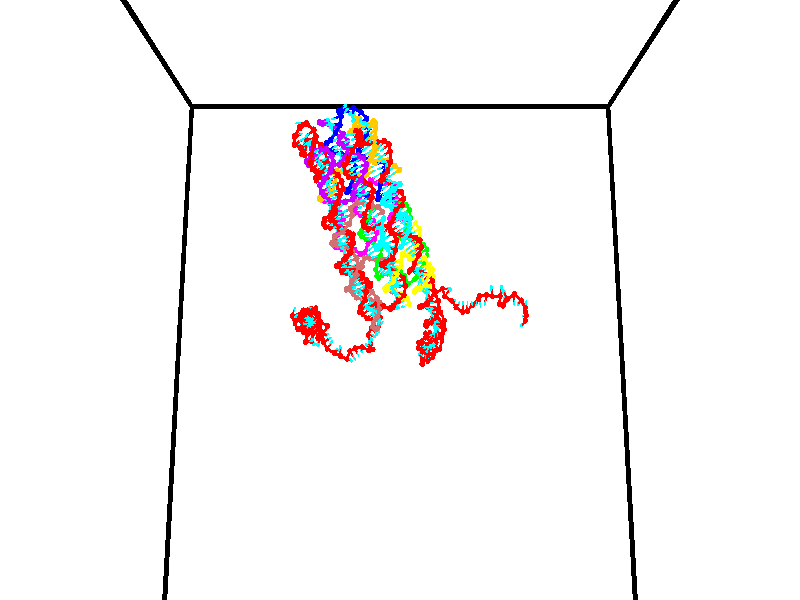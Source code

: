 // switches for output
#declare DRAW_BASES = 1; // possible values are 0, 1; only relevant for DNA ribbons
#declare DRAW_BASES_TYPE = 3; // possible values are 1, 2, 3; only relevant for DNA ribbons
#declare DRAW_FOG = 0; // set to 1 to enable fog

#include "colors.inc"

#include "transforms.inc"
background { rgb <1, 1, 1>}

#default {
   normal{
       ripples 0.25
       frequency 0.20
       turbulence 0.2
       lambda 5
   }
	finish {
		phong 0.1
		phong_size 40.
	}
}

// original window dimensions: 1024x640


// camera settings

camera {
	sky <0, 0.179814, -0.983701>
	up <0, 0.179814, -0.983701>
	right 1.6 * <1, 0, 0>
	location <35, 94.9851, 44.8844>
	look_at <35, 29.7336, 32.9568>
	direction <0, -65.2515, -11.9276>
	angle 67.0682
}


# declare cpy_camera_pos = <35, 94.9851, 44.8844>;
# if (DRAW_FOG = 1)
fog {
	fog_type 2
	up vnormalize(cpy_camera_pos)
	color rgbt<1,1,1,0.3>
	distance 1e-5
	fog_alt 3e-3
	fog_offset 56
}
# end


// LIGHTS

# declare lum = 6;
global_settings {
	ambient_light rgb lum * <0.05, 0.05, 0.05>
	max_trace_level 15
}# declare cpy_direct_light_amount = 0.25;
light_source
{	1000 * <-1, -1.16352, -0.803886>,
	rgb lum * cpy_direct_light_amount
	parallel
}

light_source
{	1000 * <1, 1.16352, 0.803886>,
	rgb lum * cpy_direct_light_amount
	parallel
}

// strand 0

// nucleotide -1

// particle -1
sphere {
	<24.166567, 35.061245, 35.299206> 0.250000
	pigment { color rgbt <1,0,0,0> }
	no_shadow
}
cylinder {
	<24.223900, 34.846909, 34.966381>,  <24.258299, 34.718307, 34.766685>, 0.100000
	pigment { color rgbt <1,0,0,0> }
	no_shadow
}
cylinder {
	<24.223900, 34.846909, 34.966381>,  <24.166567, 35.061245, 35.299206>, 0.100000
	pigment { color rgbt <1,0,0,0> }
	no_shadow
}

// particle -1
sphere {
	<24.223900, 34.846909, 34.966381> 0.100000
	pigment { color rgbt <1,0,0,0> }
	no_shadow
}
sphere {
	0, 1
	scale<0.080000,0.200000,0.300000>
	matrix <0.685467, -0.552680, 0.474005,
		-0.713857, -0.638290, 0.288087,
		0.143332, -0.535846, -0.832061,
		24.266899, 34.686153, 34.716763>
	pigment { color rgbt <0,1,1,0> }
	no_shadow
}
cylinder {
	<24.888235, 34.766712, 35.116302>,  <24.166567, 35.061245, 35.299206>, 0.130000
	pigment { color rgbt <1,0,0,0> }
	no_shadow
}

// nucleotide -1

// particle -1
sphere {
	<24.888235, 34.766712, 35.116302> 0.250000
	pigment { color rgbt <1,0,0,0> }
	no_shadow
}
cylinder {
	<25.235250, 34.606476, 35.234222>,  <25.443460, 34.510334, 35.304974>, 0.100000
	pigment { color rgbt <1,0,0,0> }
	no_shadow
}
cylinder {
	<25.235250, 34.606476, 35.234222>,  <24.888235, 34.766712, 35.116302>, 0.100000
	pigment { color rgbt <1,0,0,0> }
	no_shadow
}

// particle -1
sphere {
	<25.235250, 34.606476, 35.234222> 0.100000
	pigment { color rgbt <1,0,0,0> }
	no_shadow
}
sphere {
	0, 1
	scale<0.080000,0.200000,0.300000>
	matrix <-0.431641, -0.900867, 0.046088,
		0.247112, -0.167230, -0.954448,
		0.867538, -0.400590, 0.294798,
		25.495512, 34.486298, 35.322662>
	pigment { color rgbt <0,1,1,0> }
	no_shadow
}
cylinder {
	<25.149786, 34.222961, 34.659061>,  <24.888235, 34.766712, 35.116302>, 0.130000
	pigment { color rgbt <1,0,0,0> }
	no_shadow
}

// nucleotide -1

// particle -1
sphere {
	<25.149786, 34.222961, 34.659061> 0.250000
	pigment { color rgbt <1,0,0,0> }
	no_shadow
}
cylinder {
	<25.308289, 34.128052, 35.013844>,  <25.403389, 34.071106, 35.226711>, 0.100000
	pigment { color rgbt <1,0,0,0> }
	no_shadow
}
cylinder {
	<25.308289, 34.128052, 35.013844>,  <25.149786, 34.222961, 34.659061>, 0.100000
	pigment { color rgbt <1,0,0,0> }
	no_shadow
}

// particle -1
sphere {
	<25.308289, 34.128052, 35.013844> 0.100000
	pigment { color rgbt <1,0,0,0> }
	no_shadow
}
sphere {
	0, 1
	scale<0.080000,0.200000,0.300000>
	matrix <-0.382778, -0.920766, -0.075307,
		0.834544, -0.309665, -0.455680,
		0.396255, -0.237271, 0.886952,
		25.427166, 34.056870, 35.279930>
	pigment { color rgbt <0,1,1,0> }
	no_shadow
}
cylinder {
	<25.536589, 33.624195, 34.542809>,  <25.149786, 34.222961, 34.659061>, 0.130000
	pigment { color rgbt <1,0,0,0> }
	no_shadow
}

// nucleotide -1

// particle -1
sphere {
	<25.536589, 33.624195, 34.542809> 0.250000
	pigment { color rgbt <1,0,0,0> }
	no_shadow
}
cylinder {
	<25.428890, 33.647152, 34.927353>,  <25.364271, 33.660927, 35.158081>, 0.100000
	pigment { color rgbt <1,0,0,0> }
	no_shadow
}
cylinder {
	<25.428890, 33.647152, 34.927353>,  <25.536589, 33.624195, 34.542809>, 0.100000
	pigment { color rgbt <1,0,0,0> }
	no_shadow
}

// particle -1
sphere {
	<25.428890, 33.647152, 34.927353> 0.100000
	pigment { color rgbt <1,0,0,0> }
	no_shadow
}
sphere {
	0, 1
	scale<0.080000,0.200000,0.300000>
	matrix <-0.212689, -0.977119, -0.001231,
		0.939292, -0.204802, 0.275294,
		-0.269247, 0.057395, 0.961359,
		25.348116, 33.664371, 35.215759>
	pigment { color rgbt <0,1,1,0> }
	no_shadow
}
cylinder {
	<25.689236, 33.023853, 34.771820>,  <25.536589, 33.624195, 34.542809>, 0.130000
	pigment { color rgbt <1,0,0,0> }
	no_shadow
}

// nucleotide -1

// particle -1
sphere {
	<25.689236, 33.023853, 34.771820> 0.250000
	pigment { color rgbt <1,0,0,0> }
	no_shadow
}
cylinder {
	<25.459528, 33.150791, 35.073685>,  <25.321703, 33.226952, 35.254803>, 0.100000
	pigment { color rgbt <1,0,0,0> }
	no_shadow
}
cylinder {
	<25.459528, 33.150791, 35.073685>,  <25.689236, 33.023853, 34.771820>, 0.100000
	pigment { color rgbt <1,0,0,0> }
	no_shadow
}

// particle -1
sphere {
	<25.459528, 33.150791, 35.073685> 0.100000
	pigment { color rgbt <1,0,0,0> }
	no_shadow
}
sphere {
	0, 1
	scale<0.080000,0.200000,0.300000>
	matrix <-0.302626, -0.938808, 0.164491,
		0.760680, -0.133918, 0.635164,
		-0.574268, 0.317342, 0.754659,
		25.287247, 33.245995, 35.300083>
	pigment { color rgbt <0,1,1,0> }
	no_shadow
}
cylinder {
	<26.006577, 32.901463, 35.436172>,  <25.689236, 33.023853, 34.771820>, 0.130000
	pigment { color rgbt <1,0,0,0> }
	no_shadow
}

// nucleotide -1

// particle -1
sphere {
	<26.006577, 32.901463, 35.436172> 0.250000
	pigment { color rgbt <1,0,0,0> }
	no_shadow
}
cylinder {
	<25.609428, 32.870148, 35.400227>,  <25.371140, 32.851357, 35.378658>, 0.100000
	pigment { color rgbt <1,0,0,0> }
	no_shadow
}
cylinder {
	<25.609428, 32.870148, 35.400227>,  <26.006577, 32.901463, 35.436172>, 0.100000
	pigment { color rgbt <1,0,0,0> }
	no_shadow
}

// particle -1
sphere {
	<25.609428, 32.870148, 35.400227> 0.100000
	pigment { color rgbt <1,0,0,0> }
	no_shadow
}
sphere {
	0, 1
	scale<0.080000,0.200000,0.300000>
	matrix <0.046989, -0.950054, 0.308527,
		-0.109530, 0.302105, 0.946961,
		-0.992872, -0.078290, -0.089864,
		25.311567, 32.846661, 35.373268>
	pigment { color rgbt <0,1,1,0> }
	no_shadow
}
cylinder {
	<25.764620, 32.567329, 36.052845>,  <26.006577, 32.901463, 35.436172>, 0.130000
	pigment { color rgbt <1,0,0,0> }
	no_shadow
}

// nucleotide -1

// particle -1
sphere {
	<25.764620, 32.567329, 36.052845> 0.250000
	pigment { color rgbt <1,0,0,0> }
	no_shadow
}
cylinder {
	<25.492205, 32.504547, 35.766754>,  <25.328756, 32.466877, 35.595100>, 0.100000
	pigment { color rgbt <1,0,0,0> }
	no_shadow
}
cylinder {
	<25.492205, 32.504547, 35.766754>,  <25.764620, 32.567329, 36.052845>, 0.100000
	pigment { color rgbt <1,0,0,0> }
	no_shadow
}

// particle -1
sphere {
	<25.492205, 32.504547, 35.766754> 0.100000
	pigment { color rgbt <1,0,0,0> }
	no_shadow
}
sphere {
	0, 1
	scale<0.080000,0.200000,0.300000>
	matrix <0.004310, -0.977600, 0.210429,
		-0.732235, 0.140228, 0.666459,
		-0.681038, -0.156956, -0.715228,
		25.287893, 32.457458, 35.552185>
	pigment { color rgbt <0,1,1,0> }
	no_shadow
}
cylinder {
	<25.200485, 32.207188, 36.374584>,  <25.764620, 32.567329, 36.052845>, 0.130000
	pigment { color rgbt <1,0,0,0> }
	no_shadow
}

// nucleotide -1

// particle -1
sphere {
	<25.200485, 32.207188, 36.374584> 0.250000
	pigment { color rgbt <1,0,0,0> }
	no_shadow
}
cylinder {
	<25.258125, 32.143948, 35.983845>,  <25.292709, 32.106003, 35.749401>, 0.100000
	pigment { color rgbt <1,0,0,0> }
	no_shadow
}
cylinder {
	<25.258125, 32.143948, 35.983845>,  <25.200485, 32.207188, 36.374584>, 0.100000
	pigment { color rgbt <1,0,0,0> }
	no_shadow
}

// particle -1
sphere {
	<25.258125, 32.143948, 35.983845> 0.100000
	pigment { color rgbt <1,0,0,0> }
	no_shadow
}
sphere {
	0, 1
	scale<0.080000,0.200000,0.300000>
	matrix <0.015334, -0.986680, 0.161949,
		-0.989444, -0.038316, -0.139757,
		0.144101, -0.158096, -0.976853,
		25.301355, 32.096519, 35.690788>
	pigment { color rgbt <0,1,1,0> }
	no_shadow
}
cylinder {
	<24.718958, 31.760450, 36.125347>,  <25.200485, 32.207188, 36.374584>, 0.130000
	pigment { color rgbt <1,0,0,0> }
	no_shadow
}

// nucleotide -1

// particle -1
sphere {
	<24.718958, 31.760450, 36.125347> 0.250000
	pigment { color rgbt <1,0,0,0> }
	no_shadow
}
cylinder {
	<25.017252, 31.724575, 35.861275>,  <25.196228, 31.703049, 35.702831>, 0.100000
	pigment { color rgbt <1,0,0,0> }
	no_shadow
}
cylinder {
	<25.017252, 31.724575, 35.861275>,  <24.718958, 31.760450, 36.125347>, 0.100000
	pigment { color rgbt <1,0,0,0> }
	no_shadow
}

// particle -1
sphere {
	<25.017252, 31.724575, 35.861275> 0.100000
	pigment { color rgbt <1,0,0,0> }
	no_shadow
}
sphere {
	0, 1
	scale<0.080000,0.200000,0.300000>
	matrix <0.044026, -0.982098, 0.183156,
		-0.664785, -0.165651, -0.728437,
		0.745737, -0.089689, -0.660176,
		25.240973, 31.697668, 35.663223>
	pigment { color rgbt <0,1,1,0> }
	no_shadow
}
cylinder {
	<24.687916, 31.044855, 35.918304>,  <24.718958, 31.760450, 36.125347>, 0.130000
	pigment { color rgbt <1,0,0,0> }
	no_shadow
}

// nucleotide -1

// particle -1
sphere {
	<24.687916, 31.044855, 35.918304> 0.250000
	pigment { color rgbt <1,0,0,0> }
	no_shadow
}
cylinder {
	<25.049252, 31.142754, 35.777409>,  <25.266054, 31.201492, 35.692871>, 0.100000
	pigment { color rgbt <1,0,0,0> }
	no_shadow
}
cylinder {
	<25.049252, 31.142754, 35.777409>,  <24.687916, 31.044855, 35.918304>, 0.100000
	pigment { color rgbt <1,0,0,0> }
	no_shadow
}

// particle -1
sphere {
	<25.049252, 31.142754, 35.777409> 0.100000
	pigment { color rgbt <1,0,0,0> }
	no_shadow
}
sphere {
	0, 1
	scale<0.080000,0.200000,0.300000>
	matrix <0.303257, -0.945198, 0.120977,
		-0.303329, -0.216103, -0.928057,
		0.903342, 0.244744, -0.352241,
		25.320253, 31.216177, 35.671738>
	pigment { color rgbt <0,1,1,0> }
	no_shadow
}
cylinder {
	<24.845407, 30.604034, 35.374573>,  <24.687916, 31.044855, 35.918304>, 0.130000
	pigment { color rgbt <1,0,0,0> }
	no_shadow
}

// nucleotide -1

// particle -1
sphere {
	<24.845407, 30.604034, 35.374573> 0.250000
	pigment { color rgbt <1,0,0,0> }
	no_shadow
}
cylinder {
	<25.185869, 30.752319, 35.523224>,  <25.390146, 30.841290, 35.612415>, 0.100000
	pigment { color rgbt <1,0,0,0> }
	no_shadow
}
cylinder {
	<25.185869, 30.752319, 35.523224>,  <24.845407, 30.604034, 35.374573>, 0.100000
	pigment { color rgbt <1,0,0,0> }
	no_shadow
}

// particle -1
sphere {
	<25.185869, 30.752319, 35.523224> 0.100000
	pigment { color rgbt <1,0,0,0> }
	no_shadow
}
sphere {
	0, 1
	scale<0.080000,0.200000,0.300000>
	matrix <0.322646, -0.927930, 0.186669,
		0.414044, -0.038981, -0.909422,
		0.851157, 0.370710, 0.371627,
		25.441216, 30.863533, 35.634712>
	pigment { color rgbt <0,1,1,0> }
	no_shadow
}
cylinder {
	<25.367931, 30.420782, 34.985237>,  <24.845407, 30.604034, 35.374573>, 0.130000
	pigment { color rgbt <1,0,0,0> }
	no_shadow
}

// nucleotide -1

// particle -1
sphere {
	<25.367931, 30.420782, 34.985237> 0.250000
	pigment { color rgbt <1,0,0,0> }
	no_shadow
}
cylinder {
	<25.493681, 30.484970, 35.359493>,  <25.569132, 30.523483, 35.584045>, 0.100000
	pigment { color rgbt <1,0,0,0> }
	no_shadow
}
cylinder {
	<25.493681, 30.484970, 35.359493>,  <25.367931, 30.420782, 34.985237>, 0.100000
	pigment { color rgbt <1,0,0,0> }
	no_shadow
}

// particle -1
sphere {
	<25.493681, 30.484970, 35.359493> 0.100000
	pigment { color rgbt <1,0,0,0> }
	no_shadow
}
sphere {
	0, 1
	scale<0.080000,0.200000,0.300000>
	matrix <0.156286, -0.980909, 0.115722,
		0.936346, 0.109847, -0.333452,
		0.314375, 0.160470, 0.935638,
		25.587994, 30.533112, 35.640186>
	pigment { color rgbt <0,1,1,0> }
	no_shadow
}
cylinder {
	<26.095308, 30.084028, 35.187275>,  <25.367931, 30.420782, 34.985237>, 0.130000
	pigment { color rgbt <1,0,0,0> }
	no_shadow
}

// nucleotide -1

// particle -1
sphere {
	<26.095308, 30.084028, 35.187275> 0.250000
	pigment { color rgbt <1,0,0,0> }
	no_shadow
}
cylinder {
	<25.864103, 30.123148, 35.511333>,  <25.725380, 30.146620, 35.705769>, 0.100000
	pigment { color rgbt <1,0,0,0> }
	no_shadow
}
cylinder {
	<25.864103, 30.123148, 35.511333>,  <26.095308, 30.084028, 35.187275>, 0.100000
	pigment { color rgbt <1,0,0,0> }
	no_shadow
}

// particle -1
sphere {
	<25.864103, 30.123148, 35.511333> 0.100000
	pigment { color rgbt <1,0,0,0> }
	no_shadow
}
sphere {
	0, 1
	scale<0.080000,0.200000,0.300000>
	matrix <0.041916, -0.987924, 0.149164,
		0.814950, 0.120177, 0.566934,
		-0.578014, 0.097797, 0.810145,
		25.690699, 30.152487, 35.754375>
	pigment { color rgbt <0,1,1,0> }
	no_shadow
}
cylinder {
	<26.367397, 29.769987, 35.852238>,  <26.095308, 30.084028, 35.187275>, 0.130000
	pigment { color rgbt <1,0,0,0> }
	no_shadow
}

// nucleotide -1

// particle -1
sphere {
	<26.367397, 29.769987, 35.852238> 0.250000
	pigment { color rgbt <1,0,0,0> }
	no_shadow
}
cylinder {
	<25.976635, 29.766489, 35.937630>,  <25.742178, 29.764391, 35.988865>, 0.100000
	pigment { color rgbt <1,0,0,0> }
	no_shadow
}
cylinder {
	<25.976635, 29.766489, 35.937630>,  <26.367397, 29.769987, 35.852238>, 0.100000
	pigment { color rgbt <1,0,0,0> }
	no_shadow
}

// particle -1
sphere {
	<25.976635, 29.766489, 35.937630> 0.100000
	pigment { color rgbt <1,0,0,0> }
	no_shadow
}
sphere {
	0, 1
	scale<0.080000,0.200000,0.300000>
	matrix <0.063323, -0.966124, 0.250190,
		0.204063, 0.257931, 0.944367,
		-0.976907, -0.008746, 0.213483,
		25.683563, 29.763865, 36.001675>
	pigment { color rgbt <0,1,1,0> }
	no_shadow
}
cylinder {
	<26.469692, 30.194799, 36.468166>,  <26.367397, 29.769987, 35.852238>, 0.130000
	pigment { color rgbt <1,0,0,0> }
	no_shadow
}

// nucleotide -1

// particle -1
sphere {
	<26.469692, 30.194799, 36.468166> 0.250000
	pigment { color rgbt <1,0,0,0> }
	no_shadow
}
cylinder {
	<26.318998, 30.318430, 36.817463>,  <26.228582, 30.392609, 37.027039>, 0.100000
	pigment { color rgbt <1,0,0,0> }
	no_shadow
}
cylinder {
	<26.318998, 30.318430, 36.817463>,  <26.469692, 30.194799, 36.468166>, 0.100000
	pigment { color rgbt <1,0,0,0> }
	no_shadow
}

// particle -1
sphere {
	<26.318998, 30.318430, 36.817463> 0.100000
	pigment { color rgbt <1,0,0,0> }
	no_shadow
}
sphere {
	0, 1
	scale<0.080000,0.200000,0.300000>
	matrix <0.431688, 0.892649, -0.129707,
		-0.819583, 0.328100, -0.469717,
		-0.376735, 0.309077, 0.873237,
		26.205978, 30.411154, 37.079433>
	pigment { color rgbt <0,1,1,0> }
	no_shadow
}
cylinder {
	<26.214460, 31.038355, 36.636417>,  <26.469692, 30.194799, 36.468166>, 0.130000
	pigment { color rgbt <1,0,0,0> }
	no_shadow
}

// nucleotide -1

// particle -1
sphere {
	<26.214460, 31.038355, 36.636417> 0.250000
	pigment { color rgbt <1,0,0,0> }
	no_shadow
}
cylinder {
	<26.105783, 30.855106, 36.297878>,  <26.040577, 30.745157, 36.094753>, 0.100000
	pigment { color rgbt <1,0,0,0> }
	no_shadow
}
cylinder {
	<26.105783, 30.855106, 36.297878>,  <26.214460, 31.038355, 36.636417>, 0.100000
	pigment { color rgbt <1,0,0,0> }
	no_shadow
}

// particle -1
sphere {
	<26.105783, 30.855106, 36.297878> 0.100000
	pigment { color rgbt <1,0,0,0> }
	no_shadow
}
sphere {
	0, 1
	scale<0.080000,0.200000,0.300000>
	matrix <-0.098562, 0.888051, -0.449056,
		0.957325, -0.038586, -0.286427,
		-0.271689, -0.458123, -0.846349,
		26.024277, 30.717669, 36.043972>
	pigment { color rgbt <0,1,1,0> }
	no_shadow
}
cylinder {
	<26.577106, 31.327190, 36.041908>,  <26.214460, 31.038355, 36.636417>, 0.130000
	pigment { color rgbt <1,0,0,0> }
	no_shadow
}

// nucleotide -1

// particle -1
sphere {
	<26.577106, 31.327190, 36.041908> 0.250000
	pigment { color rgbt <1,0,0,0> }
	no_shadow
}
cylinder {
	<26.232944, 31.180281, 35.900593>,  <26.026447, 31.092134, 35.815804>, 0.100000
	pigment { color rgbt <1,0,0,0> }
	no_shadow
}
cylinder {
	<26.232944, 31.180281, 35.900593>,  <26.577106, 31.327190, 36.041908>, 0.100000
	pigment { color rgbt <1,0,0,0> }
	no_shadow
}

// particle -1
sphere {
	<26.232944, 31.180281, 35.900593> 0.100000
	pigment { color rgbt <1,0,0,0> }
	no_shadow
}
sphere {
	0, 1
	scale<0.080000,0.200000,0.300000>
	matrix <-0.170299, 0.860617, -0.479934,
		0.480316, -0.352772, -0.803024,
		-0.860404, -0.367274, -0.353291,
		25.974823, 31.070099, 35.794605>
	pigment { color rgbt <0,1,1,0> }
	no_shadow
}
cylinder {
	<26.539438, 31.508951, 35.352036>,  <26.577106, 31.327190, 36.041908>, 0.130000
	pigment { color rgbt <1,0,0,0> }
	no_shadow
}

// nucleotide -1

// particle -1
sphere {
	<26.539438, 31.508951, 35.352036> 0.250000
	pigment { color rgbt <1,0,0,0> }
	no_shadow
}
cylinder {
	<26.160185, 31.427057, 35.449303>,  <25.932632, 31.377920, 35.507664>, 0.100000
	pigment { color rgbt <1,0,0,0> }
	no_shadow
}
cylinder {
	<26.160185, 31.427057, 35.449303>,  <26.539438, 31.508951, 35.352036>, 0.100000
	pigment { color rgbt <1,0,0,0> }
	no_shadow
}

// particle -1
sphere {
	<26.160185, 31.427057, 35.449303> 0.100000
	pigment { color rgbt <1,0,0,0> }
	no_shadow
}
sphere {
	0, 1
	scale<0.080000,0.200000,0.300000>
	matrix <-0.281675, 0.895651, -0.344191,
		-0.147323, -0.394832, -0.906865,
		-0.948132, -0.204734, 0.243165,
		25.875746, 31.365637, 35.522251>
	pigment { color rgbt <0,1,1,0> }
	no_shadow
}
cylinder {
	<26.161789, 31.584164, 34.731293>,  <26.539438, 31.508951, 35.352036>, 0.130000
	pigment { color rgbt <1,0,0,0> }
	no_shadow
}

// nucleotide -1

// particle -1
sphere {
	<26.161789, 31.584164, 34.731293> 0.250000
	pigment { color rgbt <1,0,0,0> }
	no_shadow
}
cylinder {
	<25.893293, 31.613512, 35.026333>,  <25.732197, 31.631121, 35.203358>, 0.100000
	pigment { color rgbt <1,0,0,0> }
	no_shadow
}
cylinder {
	<25.893293, 31.613512, 35.026333>,  <26.161789, 31.584164, 34.731293>, 0.100000
	pigment { color rgbt <1,0,0,0> }
	no_shadow
}

// particle -1
sphere {
	<25.893293, 31.613512, 35.026333> 0.100000
	pigment { color rgbt <1,0,0,0> }
	no_shadow
}
sphere {
	0, 1
	scale<0.080000,0.200000,0.300000>
	matrix <-0.305560, 0.879218, -0.365526,
		-0.675332, -0.470737, -0.567744,
		-0.671237, 0.073371, 0.737602,
		25.691921, 31.635523, 35.247612>
	pigment { color rgbt <0,1,1,0> }
	no_shadow
}
cylinder {
	<25.520018, 31.833195, 34.400181>,  <26.161789, 31.584164, 34.731293>, 0.130000
	pigment { color rgbt <1,0,0,0> }
	no_shadow
}

// nucleotide -1

// particle -1
sphere {
	<25.520018, 31.833195, 34.400181> 0.250000
	pigment { color rgbt <1,0,0,0> }
	no_shadow
}
cylinder {
	<25.497730, 31.920679, 34.789860>,  <25.484358, 31.973169, 35.023666>, 0.100000
	pigment { color rgbt <1,0,0,0> }
	no_shadow
}
cylinder {
	<25.497730, 31.920679, 34.789860>,  <25.520018, 31.833195, 34.400181>, 0.100000
	pigment { color rgbt <1,0,0,0> }
	no_shadow
}

// particle -1
sphere {
	<25.497730, 31.920679, 34.789860> 0.100000
	pigment { color rgbt <1,0,0,0> }
	no_shadow
}
sphere {
	0, 1
	scale<0.080000,0.200000,0.300000>
	matrix <-0.372013, 0.900910, -0.223532,
		-0.926554, -0.374869, 0.031168,
		-0.055716, 0.218709, 0.974198,
		25.481016, 31.986292, 35.082119>
	pigment { color rgbt <0,1,1,0> }
	no_shadow
}
cylinder {
	<24.835962, 31.804270, 34.572887>,  <25.520018, 31.833195, 34.400181>, 0.130000
	pigment { color rgbt <1,0,0,0> }
	no_shadow
}

// nucleotide -1

// particle -1
sphere {
	<24.835962, 31.804270, 34.572887> 0.250000
	pigment { color rgbt <1,0,0,0> }
	no_shadow
}
cylinder {
	<24.872271, 31.899088, 34.959785>,  <24.894054, 31.955978, 35.191925>, 0.100000
	pigment { color rgbt <1,0,0,0> }
	no_shadow
}
cylinder {
	<24.872271, 31.899088, 34.959785>,  <24.835962, 31.804270, 34.572887>, 0.100000
	pigment { color rgbt <1,0,0,0> }
	no_shadow
}

// particle -1
sphere {
	<24.872271, 31.899088, 34.959785> 0.100000
	pigment { color rgbt <1,0,0,0> }
	no_shadow
}
sphere {
	0, 1
	scale<0.080000,0.200000,0.300000>
	matrix <-0.182195, 0.958818, -0.217883,
		-0.979064, -0.156451, 0.130220,
		0.090769, 0.237046, 0.967249,
		24.899502, 31.970201, 35.249962>
	pigment { color rgbt <0,1,1,0> }
	no_shadow
}
cylinder {
	<24.228754, 32.311600, 34.816795>,  <24.835962, 31.804270, 34.572887>, 0.130000
	pigment { color rgbt <1,0,0,0> }
	no_shadow
}

// nucleotide -1

// particle -1
sphere {
	<24.228754, 32.311600, 34.816795> 0.250000
	pigment { color rgbt <1,0,0,0> }
	no_shadow
}
cylinder {
	<24.543253, 32.353172, 35.060440>,  <24.731953, 32.378117, 35.206627>, 0.100000
	pigment { color rgbt <1,0,0,0> }
	no_shadow
}
cylinder {
	<24.543253, 32.353172, 35.060440>,  <24.228754, 32.311600, 34.816795>, 0.100000
	pigment { color rgbt <1,0,0,0> }
	no_shadow
}

// particle -1
sphere {
	<24.543253, 32.353172, 35.060440> 0.100000
	pigment { color rgbt <1,0,0,0> }
	no_shadow
}
sphere {
	0, 1
	scale<0.080000,0.200000,0.300000>
	matrix <-0.015688, 0.988792, -0.148470,
		-0.617713, 0.107179, 0.779065,
		0.786247, 0.103934, 0.609109,
		24.779127, 32.384354, 35.243172>
	pigment { color rgbt <0,1,1,0> }
	no_shadow
}
cylinder {
	<24.024391, 32.788532, 35.269863>,  <24.228754, 32.311600, 34.816795>, 0.130000
	pigment { color rgbt <1,0,0,0> }
	no_shadow
}

// nucleotide -1

// particle -1
sphere {
	<24.024391, 32.788532, 35.269863> 0.250000
	pigment { color rgbt <1,0,0,0> }
	no_shadow
}
cylinder {
	<24.424246, 32.791122, 35.280346>,  <24.664158, 32.792679, 35.286636>, 0.100000
	pigment { color rgbt <1,0,0,0> }
	no_shadow
}
cylinder {
	<24.424246, 32.791122, 35.280346>,  <24.024391, 32.788532, 35.269863>, 0.100000
	pigment { color rgbt <1,0,0,0> }
	no_shadow
}

// particle -1
sphere {
	<24.424246, 32.791122, 35.280346> 0.100000
	pigment { color rgbt <1,0,0,0> }
	no_shadow
}
sphere {
	0, 1
	scale<0.080000,0.200000,0.300000>
	matrix <0.000023, 0.970584, -0.240764,
		-0.026995, 0.240677, 0.970230,
		0.999636, 0.006477, 0.026206,
		24.724136, 32.793064, 35.288208>
	pigment { color rgbt <0,1,1,0> }
	no_shadow
}
cylinder {
	<24.151186, 33.304420, 35.647224>,  <24.024391, 32.788532, 35.269863>, 0.130000
	pigment { color rgbt <1,0,0,0> }
	no_shadow
}

// nucleotide -1

// particle -1
sphere {
	<24.151186, 33.304420, 35.647224> 0.250000
	pigment { color rgbt <1,0,0,0> }
	no_shadow
}
cylinder {
	<24.467127, 33.230968, 35.413162>,  <24.656693, 33.186897, 35.272724>, 0.100000
	pigment { color rgbt <1,0,0,0> }
	no_shadow
}
cylinder {
	<24.467127, 33.230968, 35.413162>,  <24.151186, 33.304420, 35.647224>, 0.100000
	pigment { color rgbt <1,0,0,0> }
	no_shadow
}

// particle -1
sphere {
	<24.467127, 33.230968, 35.413162> 0.100000
	pigment { color rgbt <1,0,0,0> }
	no_shadow
}
sphere {
	0, 1
	scale<0.080000,0.200000,0.300000>
	matrix <-0.024403, 0.943957, -0.329166,
		0.612809, 0.274273, 0.741107,
		0.789854, -0.183631, -0.585158,
		24.704082, 33.175880, 35.237614>
	pigment { color rgbt <0,1,1,0> }
	no_shadow
}
cylinder {
	<24.518740, 33.702663, 36.210285>,  <24.151186, 33.304420, 35.647224>, 0.130000
	pigment { color rgbt <1,0,0,0> }
	no_shadow
}

// nucleotide -1

// particle -1
sphere {
	<24.518740, 33.702663, 36.210285> 0.250000
	pigment { color rgbt <1,0,0,0> }
	no_shadow
}
cylinder {
	<24.784031, 33.556461, 35.949047>,  <24.943207, 33.468742, 35.792305>, 0.100000
	pigment { color rgbt <1,0,0,0> }
	no_shadow
}
cylinder {
	<24.784031, 33.556461, 35.949047>,  <24.518740, 33.702663, 36.210285>, 0.100000
	pigment { color rgbt <1,0,0,0> }
	no_shadow
}

// particle -1
sphere {
	<24.784031, 33.556461, 35.949047> 0.100000
	pigment { color rgbt <1,0,0,0> }
	no_shadow
}
sphere {
	0, 1
	scale<0.080000,0.200000,0.300000>
	matrix <0.504277, 0.863052, 0.029097,
		0.553020, -0.348639, 0.756716,
		0.663230, -0.365503, -0.653096,
		24.983000, 33.446812, 35.753117>
	pigment { color rgbt <0,1,1,0> }
	no_shadow
}
cylinder {
	<25.168022, 33.723213, 36.512444>,  <24.518740, 33.702663, 36.210285>, 0.130000
	pigment { color rgbt <1,0,0,0> }
	no_shadow
}

// nucleotide -1

// particle -1
sphere {
	<25.168022, 33.723213, 36.512444> 0.250000
	pigment { color rgbt <1,0,0,0> }
	no_shadow
}
cylinder {
	<25.217123, 33.705349, 36.115871>,  <25.246584, 33.694630, 35.877930>, 0.100000
	pigment { color rgbt <1,0,0,0> }
	no_shadow
}
cylinder {
	<25.217123, 33.705349, 36.115871>,  <25.168022, 33.723213, 36.512444>, 0.100000
	pigment { color rgbt <1,0,0,0> }
	no_shadow
}

// particle -1
sphere {
	<25.217123, 33.705349, 36.115871> 0.100000
	pigment { color rgbt <1,0,0,0> }
	no_shadow
}
sphere {
	0, 1
	scale<0.080000,0.200000,0.300000>
	matrix <0.486222, 0.873587, 0.020850,
		0.865170, -0.484615, 0.128950,
		0.122753, -0.044660, -0.991432,
		25.253948, 33.691952, 35.818443>
	pigment { color rgbt <0,1,1,0> }
	no_shadow
}
cylinder {
	<25.831919, 33.806980, 36.477032>,  <25.168022, 33.723213, 36.512444>, 0.130000
	pigment { color rgbt <1,0,0,0> }
	no_shadow
}

// nucleotide -1

// particle -1
sphere {
	<25.831919, 33.806980, 36.477032> 0.250000
	pigment { color rgbt <1,0,0,0> }
	no_shadow
}
cylinder {
	<25.687048, 33.891193, 36.113823>,  <25.600126, 33.941719, 35.895897>, 0.100000
	pigment { color rgbt <1,0,0,0> }
	no_shadow
}
cylinder {
	<25.687048, 33.891193, 36.113823>,  <25.831919, 33.806980, 36.477032>, 0.100000
	pigment { color rgbt <1,0,0,0> }
	no_shadow
}

// particle -1
sphere {
	<25.687048, 33.891193, 36.113823> 0.100000
	pigment { color rgbt <1,0,0,0> }
	no_shadow
}
sphere {
	0, 1
	scale<0.080000,0.200000,0.300000>
	matrix <0.468626, 0.883216, 0.017861,
		0.805740, -0.419055, -0.418540,
		-0.362177, 0.210530, -0.908023,
		25.578396, 33.954353, 35.841415>
	pigment { color rgbt <0,1,1,0> }
	no_shadow
}
cylinder {
	<26.399183, 34.039692, 35.945854>,  <25.831919, 33.806980, 36.477032>, 0.130000
	pigment { color rgbt <1,0,0,0> }
	no_shadow
}

// nucleotide -1

// particle -1
sphere {
	<26.399183, 34.039692, 35.945854> 0.250000
	pigment { color rgbt <1,0,0,0> }
	no_shadow
}
cylinder {
	<26.051191, 34.207691, 35.842518>,  <25.842396, 34.308491, 35.780518>, 0.100000
	pigment { color rgbt <1,0,0,0> }
	no_shadow
}
cylinder {
	<26.051191, 34.207691, 35.842518>,  <26.399183, 34.039692, 35.945854>, 0.100000
	pigment { color rgbt <1,0,0,0> }
	no_shadow
}

// particle -1
sphere {
	<26.051191, 34.207691, 35.842518> 0.100000
	pigment { color rgbt <1,0,0,0> }
	no_shadow
}
sphere {
	0, 1
	scale<0.080000,0.200000,0.300000>
	matrix <0.438533, 0.898574, -0.015942,
		0.225440, -0.127158, -0.965923,
		-0.869980, 0.419996, -0.258337,
		25.790197, 34.333691, 35.765018>
	pigment { color rgbt <0,1,1,0> }
	no_shadow
}
cylinder {
	<26.496418, 34.709614, 35.623272>,  <26.399183, 34.039692, 35.945854>, 0.130000
	pigment { color rgbt <1,0,0,0> }
	no_shadow
}

// nucleotide -1

// particle -1
sphere {
	<26.496418, 34.709614, 35.623272> 0.250000
	pigment { color rgbt <1,0,0,0> }
	no_shadow
}
cylinder {
	<26.115322, 34.715923, 35.744621>,  <25.886663, 34.719711, 35.817432>, 0.100000
	pigment { color rgbt <1,0,0,0> }
	no_shadow
}
cylinder {
	<26.115322, 34.715923, 35.744621>,  <26.496418, 34.709614, 35.623272>, 0.100000
	pigment { color rgbt <1,0,0,0> }
	no_shadow
}

// particle -1
sphere {
	<26.115322, 34.715923, 35.744621> 0.100000
	pigment { color rgbt <1,0,0,0> }
	no_shadow
}
sphere {
	0, 1
	scale<0.080000,0.200000,0.300000>
	matrix <0.118185, 0.939225, 0.322316,
		-0.279850, 0.342938, -0.896704,
		-0.952742, 0.015777, 0.303372,
		25.829500, 34.720657, 35.835632>
	pigment { color rgbt <0,1,1,0> }
	no_shadow
}
cylinder {
	<26.068668, 35.310928, 35.295338>,  <26.496418, 34.709614, 35.623272>, 0.130000
	pigment { color rgbt <1,0,0,0> }
	no_shadow
}

// nucleotide -1

// particle -1
sphere {
	<26.068668, 35.310928, 35.295338> 0.250000
	pigment { color rgbt <1,0,0,0> }
	no_shadow
}
cylinder {
	<25.882723, 35.202232, 35.632397>,  <25.771154, 35.137016, 35.834633>, 0.100000
	pigment { color rgbt <1,0,0,0> }
	no_shadow
}
cylinder {
	<25.882723, 35.202232, 35.632397>,  <26.068668, 35.310928, 35.295338>, 0.100000
	pigment { color rgbt <1,0,0,0> }
	no_shadow
}

// particle -1
sphere {
	<25.882723, 35.202232, 35.632397> 0.100000
	pigment { color rgbt <1,0,0,0> }
	no_shadow
}
sphere {
	0, 1
	scale<0.080000,0.200000,0.300000>
	matrix <0.219347, 0.886721, 0.406955,
		-0.857781, 0.374012, -0.352601,
		-0.464865, -0.271737, 0.842650,
		25.743263, 35.120712, 35.885193>
	pigment { color rgbt <0,1,1,0> }
	no_shadow
}
cylinder {
	<25.541981, 35.672646, 35.229561>,  <26.068668, 35.310928, 35.295338>, 0.130000
	pigment { color rgbt <1,0,0,0> }
	no_shadow
}

// nucleotide -1

// particle -1
sphere {
	<25.541981, 35.672646, 35.229561> 0.250000
	pigment { color rgbt <1,0,0,0> }
	no_shadow
}
cylinder {
	<25.686243, 35.561928, 35.585835>,  <25.772800, 35.495495, 35.799599>, 0.100000
	pigment { color rgbt <1,0,0,0> }
	no_shadow
}
cylinder {
	<25.686243, 35.561928, 35.585835>,  <25.541981, 35.672646, 35.229561>, 0.100000
	pigment { color rgbt <1,0,0,0> }
	no_shadow
}

// particle -1
sphere {
	<25.686243, 35.561928, 35.585835> 0.100000
	pigment { color rgbt <1,0,0,0> }
	no_shadow
}
sphere {
	0, 1
	scale<0.080000,0.200000,0.300000>
	matrix <0.198809, 0.955817, 0.216539,
		-0.911265, 0.098980, 0.399750,
		0.360654, -0.276798, 0.890680,
		25.794439, 35.478889, 35.853039>
	pigment { color rgbt <0,1,1,0> }
	no_shadow
}
cylinder {
	<25.258102, 36.070332, 35.831394>,  <25.541981, 35.672646, 35.229561>, 0.130000
	pigment { color rgbt <1,0,0,0> }
	no_shadow
}

// nucleotide -1

// particle -1
sphere {
	<25.258102, 36.070332, 35.831394> 0.250000
	pigment { color rgbt <1,0,0,0> }
	no_shadow
}
cylinder {
	<25.630438, 35.952362, 35.917702>,  <25.853840, 35.881580, 35.969486>, 0.100000
	pigment { color rgbt <1,0,0,0> }
	no_shadow
}
cylinder {
	<25.630438, 35.952362, 35.917702>,  <25.258102, 36.070332, 35.831394>, 0.100000
	pigment { color rgbt <1,0,0,0> }
	no_shadow
}

// particle -1
sphere {
	<25.630438, 35.952362, 35.917702> 0.100000
	pigment { color rgbt <1,0,0,0> }
	no_shadow
}
sphere {
	0, 1
	scale<0.080000,0.200000,0.300000>
	matrix <0.210862, 0.915732, 0.342013,
		-0.298452, -0.272863, 0.914589,
		0.930841, -0.294926, 0.215766,
		25.909691, 35.863884, 35.982430>
	pigment { color rgbt <0,1,1,0> }
	no_shadow
}
cylinder {
	<25.444174, 36.341518, 36.462952>,  <25.258102, 36.070332, 35.831394>, 0.130000
	pigment { color rgbt <1,0,0,0> }
	no_shadow
}

// nucleotide -1

// particle -1
sphere {
	<25.444174, 36.341518, 36.462952> 0.250000
	pigment { color rgbt <1,0,0,0> }
	no_shadow
}
cylinder {
	<25.793804, 36.239666, 36.297466>,  <26.003582, 36.178555, 36.198177>, 0.100000
	pigment { color rgbt <1,0,0,0> }
	no_shadow
}
cylinder {
	<25.793804, 36.239666, 36.297466>,  <25.444174, 36.341518, 36.462952>, 0.100000
	pigment { color rgbt <1,0,0,0> }
	no_shadow
}

// particle -1
sphere {
	<25.793804, 36.239666, 36.297466> 0.100000
	pigment { color rgbt <1,0,0,0> }
	no_shadow
}
sphere {
	0, 1
	scale<0.080000,0.200000,0.300000>
	matrix <0.405401, 0.851564, 0.332398,
		0.267663, -0.458259, 0.847558,
		0.874074, -0.254631, -0.413711,
		26.056026, 36.163277, 36.173351>
	pigment { color rgbt <0,1,1,0> }
	no_shadow
}
cylinder {
	<25.916166, 36.351994, 37.002827>,  <25.444174, 36.341518, 36.462952>, 0.130000
	pigment { color rgbt <1,0,0,0> }
	no_shadow
}

// nucleotide -1

// particle -1
sphere {
	<25.916166, 36.351994, 37.002827> 0.250000
	pigment { color rgbt <1,0,0,0> }
	no_shadow
}
cylinder {
	<26.033825, 36.414574, 36.625679>,  <26.104420, 36.452122, 36.399391>, 0.100000
	pigment { color rgbt <1,0,0,0> }
	no_shadow
}
cylinder {
	<26.033825, 36.414574, 36.625679>,  <25.916166, 36.351994, 37.002827>, 0.100000
	pigment { color rgbt <1,0,0,0> }
	no_shadow
}

// particle -1
sphere {
	<26.033825, 36.414574, 36.625679> 0.100000
	pigment { color rgbt <1,0,0,0> }
	no_shadow
}
sphere {
	0, 1
	scale<0.080000,0.200000,0.300000>
	matrix <0.205880, 0.952981, 0.222354,
		0.933322, -0.259523, 0.248107,
		0.294148, 0.156447, -0.942869,
		26.122068, 36.461510, 36.342819>
	pigment { color rgbt <0,1,1,0> }
	no_shadow
}
cylinder {
	<25.847315, 36.775009, 37.687065>,  <25.916166, 36.351994, 37.002827>, 0.130000
	pigment { color rgbt <1,0,0,0> }
	no_shadow
}

// nucleotide -1

// particle -1
sphere {
	<25.847315, 36.775009, 37.687065> 0.250000
	pigment { color rgbt <1,0,0,0> }
	no_shadow
}
cylinder {
	<26.199598, 36.956779, 37.633621>,  <26.410969, 37.065842, 37.601555>, 0.100000
	pigment { color rgbt <1,0,0,0> }
	no_shadow
}
cylinder {
	<26.199598, 36.956779, 37.633621>,  <25.847315, 36.775009, 37.687065>, 0.100000
	pigment { color rgbt <1,0,0,0> }
	no_shadow
}

// particle -1
sphere {
	<26.199598, 36.956779, 37.633621> 0.100000
	pigment { color rgbt <1,0,0,0> }
	no_shadow
}
sphere {
	0, 1
	scale<0.080000,0.200000,0.300000>
	matrix <0.441546, -0.685559, 0.578832,
		0.171442, -0.568775, -0.804427,
		0.880707, 0.454427, -0.133607,
		26.463810, 37.093109, 37.593540>
	pigment { color rgbt <0,1,1,0> }
	no_shadow
}
cylinder {
	<26.370691, 36.307373, 37.564274>,  <25.847315, 36.775009, 37.687065>, 0.130000
	pigment { color rgbt <1,0,0,0> }
	no_shadow
}

// nucleotide -1

// particle -1
sphere {
	<26.370691, 36.307373, 37.564274> 0.250000
	pigment { color rgbt <1,0,0,0> }
	no_shadow
}
cylinder {
	<26.540081, 36.618042, 37.750801>,  <26.641716, 36.804443, 37.862717>, 0.100000
	pigment { color rgbt <1,0,0,0> }
	no_shadow
}
cylinder {
	<26.540081, 36.618042, 37.750801>,  <26.370691, 36.307373, 37.564274>, 0.100000
	pigment { color rgbt <1,0,0,0> }
	no_shadow
}

// particle -1
sphere {
	<26.540081, 36.618042, 37.750801> 0.100000
	pigment { color rgbt <1,0,0,0> }
	no_shadow
}
sphere {
	0, 1
	scale<0.080000,0.200000,0.300000>
	matrix <0.405576, -0.622825, 0.669027,
		0.810048, -0.094190, -0.578750,
		0.423475, 0.776671, 0.466317,
		26.667124, 36.851044, 37.890697>
	pigment { color rgbt <0,1,1,0> }
	no_shadow
}
cylinder {
	<26.566557, 36.934269, 37.012028>,  <26.370691, 36.307373, 37.564274>, 0.130000
	pigment { color rgbt <1,0,0,0> }
	no_shadow
}

// nucleotide -1

// particle -1
sphere {
	<26.566557, 36.934269, 37.012028> 0.250000
	pigment { color rgbt <1,0,0,0> }
	no_shadow
}
cylinder {
	<26.460606, 36.902416, 36.627632>,  <26.397036, 36.883305, 36.396996>, 0.100000
	pigment { color rgbt <1,0,0,0> }
	no_shadow
}
cylinder {
	<26.460606, 36.902416, 36.627632>,  <26.566557, 36.934269, 37.012028>, 0.100000
	pigment { color rgbt <1,0,0,0> }
	no_shadow
}

// particle -1
sphere {
	<26.460606, 36.902416, 36.627632> 0.100000
	pigment { color rgbt <1,0,0,0> }
	no_shadow
}
sphere {
	0, 1
	scale<0.080000,0.200000,0.300000>
	matrix <0.205002, 0.969153, -0.136812,
		0.942238, -0.233243, -0.240384,
		-0.264879, -0.079630, -0.960988,
		26.381142, 36.878529, 36.339336>
	pigment { color rgbt <0,1,1,0> }
	no_shadow
}
cylinder {
	<27.127563, 37.259819, 36.698067>,  <26.566557, 36.934269, 37.012028>, 0.130000
	pigment { color rgbt <1,0,0,0> }
	no_shadow
}

// nucleotide -1

// particle -1
sphere {
	<27.127563, 37.259819, 36.698067> 0.250000
	pigment { color rgbt <1,0,0,0> }
	no_shadow
}
cylinder {
	<26.823942, 37.257687, 36.437664>,  <26.641769, 37.256409, 36.281422>, 0.100000
	pigment { color rgbt <1,0,0,0> }
	no_shadow
}
cylinder {
	<26.823942, 37.257687, 36.437664>,  <27.127563, 37.259819, 36.698067>, 0.100000
	pigment { color rgbt <1,0,0,0> }
	no_shadow
}

// particle -1
sphere {
	<26.823942, 37.257687, 36.437664> 0.100000
	pigment { color rgbt <1,0,0,0> }
	no_shadow
}
sphere {
	0, 1
	scale<0.080000,0.200000,0.300000>
	matrix <0.037315, 0.997967, -0.051675,
		0.649959, -0.063516, -0.757310,
		-0.759052, -0.005328, -0.651007,
		26.596226, 37.256088, 36.242363>
	pigment { color rgbt <0,1,1,0> }
	no_shadow
}
cylinder {
	<27.322721, 37.693935, 36.240959>,  <27.127563, 37.259819, 36.698067>, 0.130000
	pigment { color rgbt <1,0,0,0> }
	no_shadow
}

// nucleotide -1

// particle -1
sphere {
	<27.322721, 37.693935, 36.240959> 0.250000
	pigment { color rgbt <1,0,0,0> }
	no_shadow
}
cylinder {
	<26.924143, 37.703068, 36.208530>,  <26.684996, 37.708546, 36.189075>, 0.100000
	pigment { color rgbt <1,0,0,0> }
	no_shadow
}
cylinder {
	<26.924143, 37.703068, 36.208530>,  <27.322721, 37.693935, 36.240959>, 0.100000
	pigment { color rgbt <1,0,0,0> }
	no_shadow
}

// particle -1
sphere {
	<26.924143, 37.703068, 36.208530> 0.100000
	pigment { color rgbt <1,0,0,0> }
	no_shadow
}
sphere {
	0, 1
	scale<0.080000,0.200000,0.300000>
	matrix <0.013849, 0.993873, 0.109656,
		0.083077, 0.108144, -0.990658,
		-0.996447, 0.022829, -0.081070,
		26.625208, 37.709915, 36.184208>
	pigment { color rgbt <0,1,1,0> }
	no_shadow
}
cylinder {
	<27.259531, 38.268211, 35.757896>,  <27.322721, 37.693935, 36.240959>, 0.130000
	pigment { color rgbt <1,0,0,0> }
	no_shadow
}

// nucleotide -1

// particle -1
sphere {
	<27.259531, 38.268211, 35.757896> 0.250000
	pigment { color rgbt <1,0,0,0> }
	no_shadow
}
cylinder {
	<26.963175, 38.158859, 36.003284>,  <26.785362, 38.093246, 36.150517>, 0.100000
	pigment { color rgbt <1,0,0,0> }
	no_shadow
}
cylinder {
	<26.963175, 38.158859, 36.003284>,  <27.259531, 38.268211, 35.757896>, 0.100000
	pigment { color rgbt <1,0,0,0> }
	no_shadow
}

// particle -1
sphere {
	<26.963175, 38.158859, 36.003284> 0.100000
	pigment { color rgbt <1,0,0,0> }
	no_shadow
}
sphere {
	0, 1
	scale<0.080000,0.200000,0.300000>
	matrix <-0.154717, 0.958313, 0.240207,
		-0.653564, 0.083053, -0.752301,
		-0.740890, -0.273385, 0.613469,
		26.740908, 38.076843, 36.187325>
	pigment { color rgbt <0,1,1,0> }
	no_shadow
}
cylinder {
	<26.932768, 37.981483, 35.135971>,  <27.259531, 38.268211, 35.757896>, 0.130000
	pigment { color rgbt <1,0,0,0> }
	no_shadow
}

// nucleotide -1

// particle -1
sphere {
	<26.932768, 37.981483, 35.135971> 0.250000
	pigment { color rgbt <1,0,0,0> }
	no_shadow
}
cylinder {
	<26.604521, 37.766346, 35.058716>,  <26.407572, 37.637264, 35.012363>, 0.100000
	pigment { color rgbt <1,0,0,0> }
	no_shadow
}
cylinder {
	<26.604521, 37.766346, 35.058716>,  <26.932768, 37.981483, 35.135971>, 0.100000
	pigment { color rgbt <1,0,0,0> }
	no_shadow
}

// particle -1
sphere {
	<26.604521, 37.766346, 35.058716> 0.100000
	pigment { color rgbt <1,0,0,0> }
	no_shadow
}
sphere {
	0, 1
	scale<0.080000,0.200000,0.300000>
	matrix <0.018369, -0.362619, 0.931756,
		-0.571180, 0.761070, 0.307452,
		-0.820620, -0.537848, -0.193140,
		26.358335, 37.604992, 35.000774>
	pigment { color rgbt <0,1,1,0> }
	no_shadow
}
cylinder {
	<26.423660, 38.138649, 35.610867>,  <26.932768, 37.981483, 35.135971>, 0.130000
	pigment { color rgbt <1,0,0,0> }
	no_shadow
}

// nucleotide -1

// particle -1
sphere {
	<26.423660, 38.138649, 35.610867> 0.250000
	pigment { color rgbt <1,0,0,0> }
	no_shadow
}
cylinder {
	<26.381945, 37.766132, 35.471256>,  <26.356915, 37.542622, 35.387489>, 0.100000
	pigment { color rgbt <1,0,0,0> }
	no_shadow
}
cylinder {
	<26.381945, 37.766132, 35.471256>,  <26.423660, 38.138649, 35.610867>, 0.100000
	pigment { color rgbt <1,0,0,0> }
	no_shadow
}

// particle -1
sphere {
	<26.381945, 37.766132, 35.471256> 0.100000
	pigment { color rgbt <1,0,0,0> }
	no_shadow
}
sphere {
	0, 1
	scale<0.080000,0.200000,0.300000>
	matrix <-0.202253, -0.323750, 0.924272,
		-0.973764, 0.166985, -0.154592,
		-0.104291, -0.931291, -0.349029,
		26.350657, 37.486744, 35.366547>
	pigment { color rgbt <0,1,1,0> }
	no_shadow
}
cylinder {
	<25.649591, 38.190662, 35.556053>,  <26.423660, 38.138649, 35.610867>, 0.130000
	pigment { color rgbt <1,0,0,0> }
	no_shadow
}

// nucleotide -1

// particle -1
sphere {
	<25.649591, 38.190662, 35.556053> 0.250000
	pigment { color rgbt <1,0,0,0> }
	no_shadow
}
cylinder {
	<25.383888, 38.431965, 35.732616>,  <25.224466, 38.576748, 35.838554>, 0.100000
	pigment { color rgbt <1,0,0,0> }
	no_shadow
}
cylinder {
	<25.383888, 38.431965, 35.732616>,  <25.649591, 38.190662, 35.556053>, 0.100000
	pigment { color rgbt <1,0,0,0> }
	no_shadow
}

// particle -1
sphere {
	<25.383888, 38.431965, 35.732616> 0.100000
	pigment { color rgbt <1,0,0,0> }
	no_shadow
}
sphere {
	0, 1
	scale<0.080000,0.200000,0.300000>
	matrix <-0.696533, -0.285199, -0.658409,
		-0.271287, -0.744823, 0.609625,
		-0.664262, 0.603242, 0.441423,
		25.184610, 38.612942, 35.865040>
	pigment { color rgbt <0,1,1,0> }
	no_shadow
}
cylinder {
	<25.362095, 37.662815, 36.004223>,  <25.649591, 38.190662, 35.556053>, 0.130000
	pigment { color rgbt <1,0,0,0> }
	no_shadow
}

// nucleotide -1

// particle -1
sphere {
	<25.362095, 37.662815, 36.004223> 0.250000
	pigment { color rgbt <1,0,0,0> }
	no_shadow
}
cylinder {
	<25.760717, 37.693039, 36.017891>,  <25.999891, 37.711174, 36.026093>, 0.100000
	pigment { color rgbt <1,0,0,0> }
	no_shadow
}
cylinder {
	<25.760717, 37.693039, 36.017891>,  <25.362095, 37.662815, 36.004223>, 0.100000
	pigment { color rgbt <1,0,0,0> }
	no_shadow
}

// particle -1
sphere {
	<25.760717, 37.693039, 36.017891> 0.100000
	pigment { color rgbt <1,0,0,0> }
	no_shadow
}
sphere {
	0, 1
	scale<0.080000,0.200000,0.300000>
	matrix <0.081686, -0.965393, -0.247677,
		0.014271, 0.249615, -0.968240,
		0.996556, 0.075557, 0.034167,
		26.059685, 37.715706, 36.028141>
	pigment { color rgbt <0,1,1,0> }
	no_shadow
}
cylinder {
	<25.582808, 37.513634, 35.362606>,  <25.362095, 37.662815, 36.004223>, 0.130000
	pigment { color rgbt <1,0,0,0> }
	no_shadow
}

// nucleotide -1

// particle -1
sphere {
	<25.582808, 37.513634, 35.362606> 0.250000
	pigment { color rgbt <1,0,0,0> }
	no_shadow
}
cylinder {
	<25.872696, 37.422955, 35.622879>,  <26.046629, 37.368546, 35.779041>, 0.100000
	pigment { color rgbt <1,0,0,0> }
	no_shadow
}
cylinder {
	<25.872696, 37.422955, 35.622879>,  <25.582808, 37.513634, 35.362606>, 0.100000
	pigment { color rgbt <1,0,0,0> }
	no_shadow
}

// particle -1
sphere {
	<25.872696, 37.422955, 35.622879> 0.100000
	pigment { color rgbt <1,0,0,0> }
	no_shadow
}
sphere {
	0, 1
	scale<0.080000,0.200000,0.300000>
	matrix <-0.072943, -0.964262, -0.254712,
		0.685169, 0.137133, -0.715358,
		0.724722, -0.226701, 0.650680,
		26.090113, 37.354946, 35.818085>
	pigment { color rgbt <0,1,1,0> }
	no_shadow
}
cylinder {
	<25.889700, 36.928078, 35.160446>,  <25.582808, 37.513634, 35.362606>, 0.130000
	pigment { color rgbt <1,0,0,0> }
	no_shadow
}

// nucleotide -1

// particle -1
sphere {
	<25.889700, 36.928078, 35.160446> 0.250000
	pigment { color rgbt <1,0,0,0> }
	no_shadow
}
cylinder {
	<26.035215, 36.912552, 35.532715>,  <26.122524, 36.903236, 35.756077>, 0.100000
	pigment { color rgbt <1,0,0,0> }
	no_shadow
}
cylinder {
	<26.035215, 36.912552, 35.532715>,  <25.889700, 36.928078, 35.160446>, 0.100000
	pigment { color rgbt <1,0,0,0> }
	no_shadow
}

// particle -1
sphere {
	<26.035215, 36.912552, 35.532715> 0.100000
	pigment { color rgbt <1,0,0,0> }
	no_shadow
}
sphere {
	0, 1
	scale<0.080000,0.200000,0.300000>
	matrix <0.116176, -0.989440, -0.086673,
		0.924208, 0.139652, -0.355438,
		0.363789, -0.038811, 0.930673,
		26.144352, 36.900909, 35.811916>
	pigment { color rgbt <0,1,1,0> }
	no_shadow
}
cylinder {
	<26.520370, 36.493084, 35.123955>,  <25.889700, 36.928078, 35.160446>, 0.130000
	pigment { color rgbt <1,0,0,0> }
	no_shadow
}

// nucleotide -1

// particle -1
sphere {
	<26.520370, 36.493084, 35.123955> 0.250000
	pigment { color rgbt <1,0,0,0> }
	no_shadow
}
cylinder {
	<26.379211, 36.487354, 35.498177>,  <26.294516, 36.483917, 35.722710>, 0.100000
	pigment { color rgbt <1,0,0,0> }
	no_shadow
}
cylinder {
	<26.379211, 36.487354, 35.498177>,  <26.520370, 36.493084, 35.123955>, 0.100000
	pigment { color rgbt <1,0,0,0> }
	no_shadow
}

// particle -1
sphere {
	<26.379211, 36.487354, 35.498177> 0.100000
	pigment { color rgbt <1,0,0,0> }
	no_shadow
}
sphere {
	0, 1
	scale<0.080000,0.200000,0.300000>
	matrix <0.209218, -0.975774, 0.063981,
		0.911971, 0.218313, 0.347346,
		-0.352898, -0.014323, 0.935552,
		26.273342, 36.483059, 35.778843>
	pigment { color rgbt <0,1,1,0> }
	no_shadow
}
cylinder {
	<26.952379, 36.067303, 35.309792>,  <26.520370, 36.493084, 35.123955>, 0.130000
	pigment { color rgbt <1,0,0,0> }
	no_shadow
}

// nucleotide -1

// particle -1
sphere {
	<26.952379, 36.067303, 35.309792> 0.250000
	pigment { color rgbt <1,0,0,0> }
	no_shadow
}
cylinder {
	<26.702927, 36.085526, 35.621948>,  <26.553255, 36.096458, 35.809242>, 0.100000
	pigment { color rgbt <1,0,0,0> }
	no_shadow
}
cylinder {
	<26.702927, 36.085526, 35.621948>,  <26.952379, 36.067303, 35.309792>, 0.100000
	pigment { color rgbt <1,0,0,0> }
	no_shadow
}

// particle -1
sphere {
	<26.702927, 36.085526, 35.621948> 0.100000
	pigment { color rgbt <1,0,0,0> }
	no_shadow
}
sphere {
	0, 1
	scale<0.080000,0.200000,0.300000>
	matrix <0.012637, -0.997582, 0.068340,
		0.781618, 0.052480, 0.621546,
		-0.623629, 0.045561, 0.780391,
		26.515839, 36.099194, 35.856064>
	pigment { color rgbt <0,1,1,0> }
	no_shadow
}
cylinder {
	<27.147659, 35.614525, 35.911900>,  <26.952379, 36.067303, 35.309792>, 0.130000
	pigment { color rgbt <1,0,0,0> }
	no_shadow
}

// nucleotide -1

// particle -1
sphere {
	<27.147659, 35.614525, 35.911900> 0.250000
	pigment { color rgbt <1,0,0,0> }
	no_shadow
}
cylinder {
	<26.749908, 35.645195, 35.941128>,  <26.511259, 35.663597, 35.958664>, 0.100000
	pigment { color rgbt <1,0,0,0> }
	no_shadow
}
cylinder {
	<26.749908, 35.645195, 35.941128>,  <27.147659, 35.614525, 35.911900>, 0.100000
	pigment { color rgbt <1,0,0,0> }
	no_shadow
}

// particle -1
sphere {
	<26.749908, 35.645195, 35.941128> 0.100000
	pigment { color rgbt <1,0,0,0> }
	no_shadow
}
sphere {
	0, 1
	scale<0.080000,0.200000,0.300000>
	matrix <-0.061859, -0.980421, 0.186944,
		0.085972, 0.181373, 0.979649,
		-0.994375, 0.076672, 0.073069,
		26.451595, 35.668198, 35.963047>
	pigment { color rgbt <0,1,1,0> }
	no_shadow
}
cylinder {
	<27.771687, 35.233887, 36.170506>,  <27.147659, 35.614525, 35.911900>, 0.130000
	pigment { color rgbt <1,0,0,0> }
	no_shadow
}

// nucleotide -1

// particle -1
sphere {
	<27.771687, 35.233887, 36.170506> 0.250000
	pigment { color rgbt <1,0,0,0> }
	no_shadow
}
cylinder {
	<27.610592, 34.895897, 36.311256>,  <27.513935, 34.693104, 36.395706>, 0.100000
	pigment { color rgbt <1,0,0,0> }
	no_shadow
}
cylinder {
	<27.610592, 34.895897, 36.311256>,  <27.771687, 35.233887, 36.170506>, 0.100000
	pigment { color rgbt <1,0,0,0> }
	no_shadow
}

// particle -1
sphere {
	<27.610592, 34.895897, 36.311256> 0.100000
	pigment { color rgbt <1,0,0,0> }
	no_shadow
}
sphere {
	0, 1
	scale<0.080000,0.200000,0.300000>
	matrix <0.348436, 0.213961, 0.912586,
		-0.846401, 0.490140, 0.208250,
		-0.402737, -0.844976, 0.351879,
		27.489771, 34.642403, 36.416821>
	pigment { color rgbt <0,1,1,0> }
	no_shadow
}
cylinder {
	<27.311502, 35.286018, 36.840508>,  <27.771687, 35.233887, 36.170506>, 0.130000
	pigment { color rgbt <1,0,0,0> }
	no_shadow
}

// nucleotide -1

// particle -1
sphere {
	<27.311502, 35.286018, 36.840508> 0.250000
	pigment { color rgbt <1,0,0,0> }
	no_shadow
}
cylinder {
	<27.493933, 34.930084, 36.834957>,  <27.603392, 34.716526, 36.831627>, 0.100000
	pigment { color rgbt <1,0,0,0> }
	no_shadow
}
cylinder {
	<27.493933, 34.930084, 36.834957>,  <27.311502, 35.286018, 36.840508>, 0.100000
	pigment { color rgbt <1,0,0,0> }
	no_shadow
}

// particle -1
sphere {
	<27.493933, 34.930084, 36.834957> 0.100000
	pigment { color rgbt <1,0,0,0> }
	no_shadow
}
sphere {
	0, 1
	scale<0.080000,0.200000,0.300000>
	matrix <0.576480, 0.283523, 0.766345,
		-0.677985, -0.357511, 0.642279,
		0.456077, -0.889832, -0.013874,
		27.630756, 34.663136, 36.830795>
	pigment { color rgbt <0,1,1,0> }
	no_shadow
}
cylinder {
	<27.346493, 34.936962, 37.468105>,  <27.311502, 35.286018, 36.840508>, 0.130000
	pigment { color rgbt <1,0,0,0> }
	no_shadow
}

// nucleotide -1

// particle -1
sphere {
	<27.346493, 34.936962, 37.468105> 0.250000
	pigment { color rgbt <1,0,0,0> }
	no_shadow
}
cylinder {
	<27.646711, 34.740829, 37.290905>,  <27.826843, 34.623150, 37.184586>, 0.100000
	pigment { color rgbt <1,0,0,0> }
	no_shadow
}
cylinder {
	<27.646711, 34.740829, 37.290905>,  <27.346493, 34.936962, 37.468105>, 0.100000
	pigment { color rgbt <1,0,0,0> }
	no_shadow
}

// particle -1
sphere {
	<27.646711, 34.740829, 37.290905> 0.100000
	pigment { color rgbt <1,0,0,0> }
	no_shadow
}
sphere {
	0, 1
	scale<0.080000,0.200000,0.300000>
	matrix <0.613744, 0.268753, 0.742354,
		-0.244944, -0.829062, 0.502652,
		0.750547, -0.490334, -0.443003,
		27.871876, 34.593731, 37.158005>
	pigment { color rgbt <0,1,1,0> }
	no_shadow
}
cylinder {
	<27.647402, 34.330986, 37.965897>,  <27.346493, 34.936962, 37.468105>, 0.130000
	pigment { color rgbt <1,0,0,0> }
	no_shadow
}

// nucleotide -1

// particle -1
sphere {
	<27.647402, 34.330986, 37.965897> 0.250000
	pigment { color rgbt <1,0,0,0> }
	no_shadow
}
cylinder {
	<27.897026, 34.478920, 37.690571>,  <28.046801, 34.567680, 37.525375>, 0.100000
	pigment { color rgbt <1,0,0,0> }
	no_shadow
}
cylinder {
	<27.897026, 34.478920, 37.690571>,  <27.647402, 34.330986, 37.965897>, 0.100000
	pigment { color rgbt <1,0,0,0> }
	no_shadow
}

// particle -1
sphere {
	<27.897026, 34.478920, 37.690571> 0.100000
	pigment { color rgbt <1,0,0,0> }
	no_shadow
}
sphere {
	0, 1
	scale<0.080000,0.200000,0.300000>
	matrix <0.569297, 0.388170, 0.724723,
		0.535207, -0.844126, 0.031698,
		0.624062, 0.369831, -0.688310,
		28.084246, 34.589870, 37.484077>
	pigment { color rgbt <0,1,1,0> }
	no_shadow
}
cylinder {
	<28.381174, 34.427128, 38.336456>,  <27.647402, 34.330986, 37.965897>, 0.130000
	pigment { color rgbt <1,0,0,0> }
	no_shadow
}

// nucleotide -1

// particle -1
sphere {
	<28.381174, 34.427128, 38.336456> 0.250000
	pigment { color rgbt <1,0,0,0> }
	no_shadow
}
cylinder {
	<28.503658, 34.091061, 38.157417>,  <28.577148, 33.889420, 38.049992>, 0.100000
	pigment { color rgbt <1,0,0,0> }
	no_shadow
}
cylinder {
	<28.503658, 34.091061, 38.157417>,  <28.381174, 34.427128, 38.336456>, 0.100000
	pigment { color rgbt <1,0,0,0> }
	no_shadow
}

// particle -1
sphere {
	<28.503658, 34.091061, 38.157417> 0.100000
	pigment { color rgbt <1,0,0,0> }
	no_shadow
}
sphere {
	0, 1
	scale<0.080000,0.200000,0.300000>
	matrix <0.735723, 0.507239, -0.448799,
		0.604109, -0.191884, 0.773455,
		0.306209, -0.840172, -0.447601,
		28.595520, 33.839008, 38.023136>
	pigment { color rgbt <0,1,1,0> }
	no_shadow
}
cylinder {
	<28.990969, 34.185925, 38.560791>,  <28.381174, 34.427128, 38.336456>, 0.130000
	pigment { color rgbt <1,0,0,0> }
	no_shadow
}

// nucleotide -1

// particle -1
sphere {
	<28.990969, 34.185925, 38.560791> 0.250000
	pigment { color rgbt <1,0,0,0> }
	no_shadow
}
cylinder {
	<28.958927, 34.067043, 38.180210>,  <28.939701, 33.995716, 37.951862>, 0.100000
	pigment { color rgbt <1,0,0,0> }
	no_shadow
}
cylinder {
	<28.958927, 34.067043, 38.180210>,  <28.990969, 34.185925, 38.560791>, 0.100000
	pigment { color rgbt <1,0,0,0> }
	no_shadow
}

// particle -1
sphere {
	<28.958927, 34.067043, 38.180210> 0.100000
	pigment { color rgbt <1,0,0,0> }
	no_shadow
}
sphere {
	0, 1
	scale<0.080000,0.200000,0.300000>
	matrix <0.796265, 0.555113, -0.240441,
		0.599621, -0.776865, 0.192185,
		-0.080106, -0.297204, -0.951448,
		28.934895, 33.977882, 37.894775>
	pigment { color rgbt <0,1,1,0> }
	no_shadow
}
cylinder {
	<29.635017, 33.961994, 38.795418>,  <28.990969, 34.185925, 38.560791>, 0.130000
	pigment { color rgbt <1,0,0,0> }
	no_shadow
}

// nucleotide -1

// particle -1
sphere {
	<29.635017, 33.961994, 38.795418> 0.250000
	pigment { color rgbt <1,0,0,0> }
	no_shadow
}
cylinder {
	<29.885836, 34.258167, 38.892223>,  <30.036327, 34.435871, 38.950306>, 0.100000
	pigment { color rgbt <1,0,0,0> }
	no_shadow
}
cylinder {
	<29.885836, 34.258167, 38.892223>,  <29.635017, 33.961994, 38.795418>, 0.100000
	pigment { color rgbt <1,0,0,0> }
	no_shadow
}

// particle -1
sphere {
	<29.885836, 34.258167, 38.892223> 0.100000
	pigment { color rgbt <1,0,0,0> }
	no_shadow
}
sphere {
	0, 1
	scale<0.080000,0.200000,0.300000>
	matrix <0.706171, -0.409157, -0.577853,
		-0.328841, 0.533242, -0.779433,
		0.627046, 0.740435, 0.242013,
		30.073950, 34.480297, 38.964828>
	pigment { color rgbt <0,1,1,0> }
	no_shadow
}
cylinder {
	<29.945198, 34.355137, 38.164680>,  <29.635017, 33.961994, 38.795418>, 0.130000
	pigment { color rgbt <1,0,0,0> }
	no_shadow
}

// nucleotide -1

// particle -1
sphere {
	<29.945198, 34.355137, 38.164680> 0.250000
	pigment { color rgbt <1,0,0,0> }
	no_shadow
}
cylinder {
	<30.190596, 34.357845, 38.480549>,  <30.337833, 34.359470, 38.670071>, 0.100000
	pigment { color rgbt <1,0,0,0> }
	no_shadow
}
cylinder {
	<30.190596, 34.357845, 38.480549>,  <29.945198, 34.355137, 38.164680>, 0.100000
	pigment { color rgbt <1,0,0,0> }
	no_shadow
}

// particle -1
sphere {
	<30.190596, 34.357845, 38.480549> 0.100000
	pigment { color rgbt <1,0,0,0> }
	no_shadow
}
sphere {
	0, 1
	scale<0.080000,0.200000,0.300000>
	matrix <0.769032, -0.232392, -0.595470,
		0.179484, 0.972599, -0.147775,
		0.613495, 0.006766, 0.789670,
		30.374643, 34.359875, 38.717449>
	pigment { color rgbt <0,1,1,0> }
	no_shadow
}
cylinder {
	<30.507133, 34.868969, 37.991985>,  <29.945198, 34.355137, 38.164680>, 0.130000
	pigment { color rgbt <1,0,0,0> }
	no_shadow
}

// nucleotide -1

// particle -1
sphere {
	<30.507133, 34.868969, 37.991985> 0.250000
	pigment { color rgbt <1,0,0,0> }
	no_shadow
}
cylinder {
	<30.642307, 34.579079, 38.232178>,  <30.723412, 34.405144, 38.376293>, 0.100000
	pigment { color rgbt <1,0,0,0> }
	no_shadow
}
cylinder {
	<30.642307, 34.579079, 38.232178>,  <30.507133, 34.868969, 37.991985>, 0.100000
	pigment { color rgbt <1,0,0,0> }
	no_shadow
}

// particle -1
sphere {
	<30.642307, 34.579079, 38.232178> 0.100000
	pigment { color rgbt <1,0,0,0> }
	no_shadow
}
sphere {
	0, 1
	scale<0.080000,0.200000,0.300000>
	matrix <0.794066, -0.122946, -0.595267,
		0.505232, 0.677980, 0.533932,
		0.337934, -0.724725, 0.600478,
		30.743689, 34.361660, 38.412319>
	pigment { color rgbt <0,1,1,0> }
	no_shadow
}
cylinder {
	<31.207535, 34.869267, 37.894306>,  <30.507133, 34.868969, 37.991985>, 0.130000
	pigment { color rgbt <1,0,0,0> }
	no_shadow
}

// nucleotide -1

// particle -1
sphere {
	<31.207535, 34.869267, 37.894306> 0.250000
	pigment { color rgbt <1,0,0,0> }
	no_shadow
}
cylinder {
	<31.149359, 34.503265, 38.044830>,  <31.114452, 34.283665, 38.135147>, 0.100000
	pigment { color rgbt <1,0,0,0> }
	no_shadow
}
cylinder {
	<31.149359, 34.503265, 38.044830>,  <31.207535, 34.869267, 37.894306>, 0.100000
	pigment { color rgbt <1,0,0,0> }
	no_shadow
}

// particle -1
sphere {
	<31.149359, 34.503265, 38.044830> 0.100000
	pigment { color rgbt <1,0,0,0> }
	no_shadow
}
sphere {
	0, 1
	scale<0.080000,0.200000,0.300000>
	matrix <0.772846, -0.342547, -0.534202,
		0.617702, 0.213138, 0.756978,
		-0.145442, -0.915005, 0.376314,
		31.105726, 34.228764, 38.157726>
	pigment { color rgbt <0,1,1,0> }
	no_shadow
}
cylinder {
	<31.841408, 34.538433, 38.114971>,  <31.207535, 34.869267, 37.894306>, 0.130000
	pigment { color rgbt <1,0,0,0> }
	no_shadow
}

// nucleotide -1

// particle -1
sphere {
	<31.841408, 34.538433, 38.114971> 0.250000
	pigment { color rgbt <1,0,0,0> }
	no_shadow
}
cylinder {
	<31.563860, 34.290123, 37.968994>,  <31.397331, 34.141136, 37.881409>, 0.100000
	pigment { color rgbt <1,0,0,0> }
	no_shadow
}
cylinder {
	<31.563860, 34.290123, 37.968994>,  <31.841408, 34.538433, 38.114971>, 0.100000
	pigment { color rgbt <1,0,0,0> }
	no_shadow
}

// particle -1
sphere {
	<31.563860, 34.290123, 37.968994> 0.100000
	pigment { color rgbt <1,0,0,0> }
	no_shadow
}
sphere {
	0, 1
	scale<0.080000,0.200000,0.300000>
	matrix <0.695267, -0.445598, -0.563955,
		0.187474, -0.645043, 0.740792,
		-0.693871, -0.620776, -0.364939,
		31.355700, 34.103889, 37.859512>
	pigment { color rgbt <0,1,1,0> }
	no_shadow
}
cylinder {
	<32.261532, 33.877075, 37.970432>,  <31.841408, 34.538433, 38.114971>, 0.130000
	pigment { color rgbt <1,0,0,0> }
	no_shadow
}

// nucleotide -1

// particle -1
sphere {
	<32.261532, 33.877075, 37.970432> 0.250000
	pigment { color rgbt <1,0,0,0> }
	no_shadow
}
cylinder {
	<31.914503, 33.858234, 37.772404>,  <31.706285, 33.846931, 37.653587>, 0.100000
	pigment { color rgbt <1,0,0,0> }
	no_shadow
}
cylinder {
	<31.914503, 33.858234, 37.772404>,  <32.261532, 33.877075, 37.970432>, 0.100000
	pigment { color rgbt <1,0,0,0> }
	no_shadow
}

// particle -1
sphere {
	<31.914503, 33.858234, 37.772404> 0.100000
	pigment { color rgbt <1,0,0,0> }
	no_shadow
}
sphere {
	0, 1
	scale<0.080000,0.200000,0.300000>
	matrix <0.463273, -0.438506, -0.770124,
		-0.180818, -0.897493, 0.402257,
		-0.867573, -0.047103, -0.495074,
		31.654232, 33.844105, 37.623882>
	pigment { color rgbt <0,1,1,0> }
	no_shadow
}
cylinder {
	<31.953552, 33.165134, 37.910435>,  <32.261532, 33.877075, 37.970432>, 0.130000
	pigment { color rgbt <1,0,0,0> }
	no_shadow
}

// nucleotide -1

// particle -1
sphere {
	<31.953552, 33.165134, 37.910435> 0.250000
	pigment { color rgbt <1,0,0,0> }
	no_shadow
}
cylinder {
	<31.923365, 33.406818, 37.593140>,  <31.905252, 33.551830, 37.402763>, 0.100000
	pigment { color rgbt <1,0,0,0> }
	no_shadow
}
cylinder {
	<31.923365, 33.406818, 37.593140>,  <31.953552, 33.165134, 37.910435>, 0.100000
	pigment { color rgbt <1,0,0,0> }
	no_shadow
}

// particle -1
sphere {
	<31.923365, 33.406818, 37.593140> 0.100000
	pigment { color rgbt <1,0,0,0> }
	no_shadow
}
sphere {
	0, 1
	scale<0.080000,0.200000,0.300000>
	matrix <0.378361, -0.718667, -0.583404,
		-0.922577, -0.344160, -0.174374,
		-0.075468, 0.604211, -0.793242,
		31.900724, 33.588081, 37.355167>
	pigment { color rgbt <0,1,1,0> }
	no_shadow
}
cylinder {
	<31.954193, 32.666214, 37.360992>,  <31.953552, 33.165134, 37.910435>, 0.130000
	pigment { color rgbt <1,0,0,0> }
	no_shadow
}

// nucleotide -1

// particle -1
sphere {
	<31.954193, 32.666214, 37.360992> 0.250000
	pigment { color rgbt <1,0,0,0> }
	no_shadow
}
cylinder {
	<32.022594, 33.014168, 37.175926>,  <32.063637, 33.222939, 37.064888>, 0.100000
	pigment { color rgbt <1,0,0,0> }
	no_shadow
}
cylinder {
	<32.022594, 33.014168, 37.175926>,  <31.954193, 32.666214, 37.360992>, 0.100000
	pigment { color rgbt <1,0,0,0> }
	no_shadow
}

// particle -1
sphere {
	<32.022594, 33.014168, 37.175926> 0.100000
	pigment { color rgbt <1,0,0,0> }
	no_shadow
}
sphere {
	0, 1
	scale<0.080000,0.200000,0.300000>
	matrix <0.416748, -0.489366, -0.766056,
		-0.892793, -0.061817, -0.446205,
		0.171003, 0.869885, -0.462665,
		32.073895, 33.275135, 37.037128>
	pigment { color rgbt <0,1,1,0> }
	no_shadow
}
cylinder {
	<31.684912, 32.783833, 36.567741>,  <31.954193, 32.666214, 37.360992>, 0.130000
	pigment { color rgbt <1,0,0,0> }
	no_shadow
}

// nucleotide -1

// particle -1
sphere {
	<31.684912, 32.783833, 36.567741> 0.250000
	pigment { color rgbt <1,0,0,0> }
	no_shadow
}
cylinder {
	<32.023212, 32.977158, 36.658169>,  <32.226192, 33.093155, 36.712425>, 0.100000
	pigment { color rgbt <1,0,0,0> }
	no_shadow
}
cylinder {
	<32.023212, 32.977158, 36.658169>,  <31.684912, 32.783833, 36.567741>, 0.100000
	pigment { color rgbt <1,0,0,0> }
	no_shadow
}

// particle -1
sphere {
	<32.023212, 32.977158, 36.658169> 0.100000
	pigment { color rgbt <1,0,0,0> }
	no_shadow
}
sphere {
	0, 1
	scale<0.080000,0.200000,0.300000>
	matrix <0.496807, -0.558757, -0.664059,
		-0.194636, 0.673940, -0.712686,
		0.845754, 0.483317, 0.226064,
		32.276939, 33.122154, 36.725986>
	pigment { color rgbt <0,1,1,0> }
	no_shadow
}
cylinder {
	<32.052029, 33.109837, 35.981461>,  <31.684912, 32.783833, 36.567741>, 0.130000
	pigment { color rgbt <1,0,0,0> }
	no_shadow
}

// nucleotide -1

// particle -1
sphere {
	<32.052029, 33.109837, 35.981461> 0.250000
	pigment { color rgbt <1,0,0,0> }
	no_shadow
}
cylinder {
	<32.312428, 32.987095, 36.259178>,  <32.468666, 32.913448, 36.425808>, 0.100000
	pigment { color rgbt <1,0,0,0> }
	no_shadow
}
cylinder {
	<32.312428, 32.987095, 36.259178>,  <32.052029, 33.109837, 35.981461>, 0.100000
	pigment { color rgbt <1,0,0,0> }
	no_shadow
}

// particle -1
sphere {
	<32.312428, 32.987095, 36.259178> 0.100000
	pigment { color rgbt <1,0,0,0> }
	no_shadow
}
sphere {
	0, 1
	scale<0.080000,0.200000,0.300000>
	matrix <0.461299, -0.566455, -0.682885,
		0.602833, 0.764833, -0.227208,
		0.650996, -0.306855, 0.694294,
		32.507725, 32.895039, 36.467464>
	pigment { color rgbt <0,1,1,0> }
	no_shadow
}
cylinder {
	<32.799881, 33.280190, 35.878250>,  <32.052029, 33.109837, 35.981461>, 0.130000
	pigment { color rgbt <1,0,0,0> }
	no_shadow
}

// nucleotide -1

// particle -1
sphere {
	<32.799881, 33.280190, 35.878250> 0.250000
	pigment { color rgbt <1,0,0,0> }
	no_shadow
}
cylinder {
	<32.773685, 32.929123, 36.068161>,  <32.757969, 32.718483, 36.182106>, 0.100000
	pigment { color rgbt <1,0,0,0> }
	no_shadow
}
cylinder {
	<32.773685, 32.929123, 36.068161>,  <32.799881, 33.280190, 35.878250>, 0.100000
	pigment { color rgbt <1,0,0,0> }
	no_shadow
}

// particle -1
sphere {
	<32.773685, 32.929123, 36.068161> 0.100000
	pigment { color rgbt <1,0,0,0> }
	no_shadow
}
sphere {
	0, 1
	scale<0.080000,0.200000,0.300000>
	matrix <0.561896, -0.425627, -0.709306,
		0.824612, 0.220321, 0.521032,
		-0.065490, -0.877668, 0.474774,
		32.754040, 32.665821, 36.210594>
	pigment { color rgbt <0,1,1,0> }
	no_shadow
}
cylinder {
	<32.978588, 33.417385, 35.143890>,  <32.799881, 33.280190, 35.878250>, 0.130000
	pigment { color rgbt <1,0,0,0> }
	no_shadow
}

// nucleotide -1

// particle -1
sphere {
	<32.978588, 33.417385, 35.143890> 0.250000
	pigment { color rgbt <1,0,0,0> }
	no_shadow
}
cylinder {
	<32.591446, 33.417881, 35.043285>,  <32.359161, 33.418179, 34.982922>, 0.100000
	pigment { color rgbt <1,0,0,0> }
	no_shadow
}
cylinder {
	<32.591446, 33.417881, 35.043285>,  <32.978588, 33.417385, 35.143890>, 0.100000
	pigment { color rgbt <1,0,0,0> }
	no_shadow
}

// particle -1
sphere {
	<32.591446, 33.417881, 35.043285> 0.100000
	pigment { color rgbt <1,0,0,0> }
	no_shadow
}
sphere {
	0, 1
	scale<0.080000,0.200000,0.300000>
	matrix <0.026782, 0.994812, -0.098140,
		0.250087, -0.101721, -0.962865,
		-0.967853, 0.001244, -0.251514,
		32.301090, 33.418255, 34.967831>
	pigment { color rgbt <0,1,1,0> }
	no_shadow
}
cylinder {
	<32.882549, 34.136681, 35.219379>,  <32.978588, 33.417385, 35.143890>, 0.130000
	pigment { color rgbt <1,0,0,0> }
	no_shadow
}

// nucleotide -1

// particle -1
sphere {
	<32.882549, 34.136681, 35.219379> 0.250000
	pigment { color rgbt <1,0,0,0> }
	no_shadow
}
cylinder {
	<32.842213, 34.498539, 35.385006>,  <32.818012, 34.715652, 35.484383>, 0.100000
	pigment { color rgbt <1,0,0,0> }
	no_shadow
}
cylinder {
	<32.842213, 34.498539, 35.385006>,  <32.882549, 34.136681, 35.219379>, 0.100000
	pigment { color rgbt <1,0,0,0> }
	no_shadow
}

// particle -1
sphere {
	<32.842213, 34.498539, 35.385006> 0.100000
	pigment { color rgbt <1,0,0,0> }
	no_shadow
}
sphere {
	0, 1
	scale<0.080000,0.200000,0.300000>
	matrix <-0.634311, 0.262173, -0.727265,
		-0.766473, -0.335982, 0.547389,
		-0.100837, 0.904644, 0.414065,
		32.811962, 34.769932, 35.509224>
	pigment { color rgbt <0,1,1,0> }
	no_shadow
}
cylinder {
	<32.231476, 34.226810, 35.500603>,  <32.882549, 34.136681, 35.219379>, 0.130000
	pigment { color rgbt <1,0,0,0> }
	no_shadow
}

// nucleotide -1

// particle -1
sphere {
	<32.231476, 34.226810, 35.500603> 0.250000
	pigment { color rgbt <1,0,0,0> }
	no_shadow
}
cylinder {
	<32.368111, 34.596073, 35.430065>,  <32.450092, 34.817631, 35.387741>, 0.100000
	pigment { color rgbt <1,0,0,0> }
	no_shadow
}
cylinder {
	<32.368111, 34.596073, 35.430065>,  <32.231476, 34.226810, 35.500603>, 0.100000
	pigment { color rgbt <1,0,0,0> }
	no_shadow
}

// particle -1
sphere {
	<32.368111, 34.596073, 35.430065> 0.100000
	pigment { color rgbt <1,0,0,0> }
	no_shadow
}
sphere {
	0, 1
	scale<0.080000,0.200000,0.300000>
	matrix <-0.753645, 0.156937, -0.638271,
		-0.561550, 0.350927, 0.749341,
		0.341586, 0.923158, -0.176346,
		32.470585, 34.873020, 35.377163>
	pigment { color rgbt <0,1,1,0> }
	no_shadow
}
cylinder {
	<31.651903, 34.574989, 35.420208>,  <32.231476, 34.226810, 35.500603>, 0.130000
	pigment { color rgbt <1,0,0,0> }
	no_shadow
}

// nucleotide -1

// particle -1
sphere {
	<31.651903, 34.574989, 35.420208> 0.250000
	pigment { color rgbt <1,0,0,0> }
	no_shadow
}
cylinder {
	<31.923229, 34.820026, 35.257912>,  <32.086025, 34.967049, 35.160534>, 0.100000
	pigment { color rgbt <1,0,0,0> }
	no_shadow
}
cylinder {
	<31.923229, 34.820026, 35.257912>,  <31.651903, 34.574989, 35.420208>, 0.100000
	pigment { color rgbt <1,0,0,0> }
	no_shadow
}

// particle -1
sphere {
	<31.923229, 34.820026, 35.257912> 0.100000
	pigment { color rgbt <1,0,0,0> }
	no_shadow
}
sphere {
	0, 1
	scale<0.080000,0.200000,0.300000>
	matrix <-0.599162, 0.141518, -0.788022,
		-0.425314, 0.777630, 0.463033,
		0.678317, 0.612588, -0.405737,
		32.126724, 35.003803, 35.136192>
	pigment { color rgbt <0,1,1,0> }
	no_shadow
}
cylinder {
	<31.265997, 35.097454, 35.140327>,  <31.651903, 34.574989, 35.420208>, 0.130000
	pigment { color rgbt <1,0,0,0> }
	no_shadow
}

// nucleotide -1

// particle -1
sphere {
	<31.265997, 35.097454, 35.140327> 0.250000
	pigment { color rgbt <1,0,0,0> }
	no_shadow
}
cylinder {
	<31.613335, 35.117317, 34.942940>,  <31.821737, 35.129234, 34.824509>, 0.100000
	pigment { color rgbt <1,0,0,0> }
	no_shadow
}
cylinder {
	<31.613335, 35.117317, 34.942940>,  <31.265997, 35.097454, 35.140327>, 0.100000
	pigment { color rgbt <1,0,0,0> }
	no_shadow
}

// particle -1
sphere {
	<31.613335, 35.117317, 34.942940> 0.100000
	pigment { color rgbt <1,0,0,0> }
	no_shadow
}
sphere {
	0, 1
	scale<0.080000,0.200000,0.300000>
	matrix <-0.493099, -0.020294, -0.869736,
		-0.053199, 0.998560, 0.006862,
		0.868345, 0.049653, -0.493469,
		31.873838, 35.132214, 34.794899>
	pigment { color rgbt <0,1,1,0> }
	no_shadow
}
cylinder {
	<31.149509, 35.655483, 34.745506>,  <31.265997, 35.097454, 35.140327>, 0.130000
	pigment { color rgbt <1,0,0,0> }
	no_shadow
}

// nucleotide -1

// particle -1
sphere {
	<31.149509, 35.655483, 34.745506> 0.250000
	pigment { color rgbt <1,0,0,0> }
	no_shadow
}
cylinder {
	<31.442471, 35.441521, 34.577000>,  <31.618248, 35.313145, 34.475895>, 0.100000
	pigment { color rgbt <1,0,0,0> }
	no_shadow
}
cylinder {
	<31.442471, 35.441521, 34.577000>,  <31.149509, 35.655483, 34.745506>, 0.100000
	pigment { color rgbt <1,0,0,0> }
	no_shadow
}

// particle -1
sphere {
	<31.442471, 35.441521, 34.577000> 0.100000
	pigment { color rgbt <1,0,0,0> }
	no_shadow
}
sphere {
	0, 1
	scale<0.080000,0.200000,0.300000>
	matrix <-0.408004, 0.150528, -0.900485,
		0.545084, 0.831397, -0.107995,
		0.732405, -0.534902, -0.421264,
		31.662191, 35.281052, 34.450619>
	pigment { color rgbt <0,1,1,0> }
	no_shadow
}
cylinder {
	<31.423861, 36.084423, 34.208736>,  <31.149509, 35.655483, 34.745506>, 0.130000
	pigment { color rgbt <1,0,0,0> }
	no_shadow
}

// nucleotide -1

// particle -1
sphere {
	<31.423861, 36.084423, 34.208736> 0.250000
	pigment { color rgbt <1,0,0,0> }
	no_shadow
}
cylinder {
	<31.522999, 35.706795, 34.121746>,  <31.582481, 35.480217, 34.069550>, 0.100000
	pigment { color rgbt <1,0,0,0> }
	no_shadow
}
cylinder {
	<31.522999, 35.706795, 34.121746>,  <31.423861, 36.084423, 34.208736>, 0.100000
	pigment { color rgbt <1,0,0,0> }
	no_shadow
}

// particle -1
sphere {
	<31.522999, 35.706795, 34.121746> 0.100000
	pigment { color rgbt <1,0,0,0> }
	no_shadow
}
sphere {
	0, 1
	scale<0.080000,0.200000,0.300000>
	matrix <-0.354905, 0.120402, -0.927117,
		0.901452, 0.306965, -0.305216,
		0.247844, -0.944074, -0.217480,
		31.597351, 35.423573, 34.056503>
	pigment { color rgbt <0,1,1,0> }
	no_shadow
}
cylinder {
	<31.672112, 36.167294, 33.466034>,  <31.423861, 36.084423, 34.208736>, 0.130000
	pigment { color rgbt <1,0,0,0> }
	no_shadow
}

// nucleotide -1

// particle -1
sphere {
	<31.672112, 36.167294, 33.466034> 0.250000
	pigment { color rgbt <1,0,0,0> }
	no_shadow
}
cylinder {
	<31.596590, 35.784847, 33.555656>,  <31.551277, 35.555382, 33.609428>, 0.100000
	pigment { color rgbt <1,0,0,0> }
	no_shadow
}
cylinder {
	<31.596590, 35.784847, 33.555656>,  <31.672112, 36.167294, 33.466034>, 0.100000
	pigment { color rgbt <1,0,0,0> }
	no_shadow
}

// particle -1
sphere {
	<31.596590, 35.784847, 33.555656> 0.100000
	pigment { color rgbt <1,0,0,0> }
	no_shadow
}
sphere {
	0, 1
	scale<0.080000,0.200000,0.300000>
	matrix <-0.496421, -0.103934, -0.861838,
		0.847302, -0.273941, -0.455012,
		-0.188801, -0.956114, 0.224054,
		31.539949, 35.498013, 33.622871>
	pigment { color rgbt <0,1,1,0> }
	no_shadow
}
cylinder {
	<32.013554, 35.801533, 32.955353>,  <31.672112, 36.167294, 33.466034>, 0.130000
	pigment { color rgbt <1,0,0,0> }
	no_shadow
}

// nucleotide -1

// particle -1
sphere {
	<32.013554, 35.801533, 32.955353> 0.250000
	pigment { color rgbt <1,0,0,0> }
	no_shadow
}
cylinder {
	<31.696808, 35.596058, 33.087463>,  <31.506762, 35.472775, 33.166729>, 0.100000
	pigment { color rgbt <1,0,0,0> }
	no_shadow
}
cylinder {
	<31.696808, 35.596058, 33.087463>,  <32.013554, 35.801533, 32.955353>, 0.100000
	pigment { color rgbt <1,0,0,0> }
	no_shadow
}

// particle -1
sphere {
	<31.696808, 35.596058, 33.087463> 0.100000
	pigment { color rgbt <1,0,0,0> }
	no_shadow
}
sphere {
	0, 1
	scale<0.080000,0.200000,0.300000>
	matrix <-0.318464, -0.114126, -0.941040,
		0.521093, -0.850353, -0.073219,
		-0.791860, -0.513687, 0.330277,
		31.459249, 35.441952, 33.186546>
	pigment { color rgbt <0,1,1,0> }
	no_shadow
}
cylinder {
	<32.048336, 35.242920, 32.548283>,  <32.013554, 35.801533, 32.955353>, 0.130000
	pigment { color rgbt <1,0,0,0> }
	no_shadow
}

// nucleotide -1

// particle -1
sphere {
	<32.048336, 35.242920, 32.548283> 0.250000
	pigment { color rgbt <1,0,0,0> }
	no_shadow
}
cylinder {
	<31.673721, 35.279808, 32.683575>,  <31.448954, 35.301941, 32.764751>, 0.100000
	pigment { color rgbt <1,0,0,0> }
	no_shadow
}
cylinder {
	<31.673721, 35.279808, 32.683575>,  <32.048336, 35.242920, 32.548283>, 0.100000
	pigment { color rgbt <1,0,0,0> }
	no_shadow
}

// particle -1
sphere {
	<31.673721, 35.279808, 32.683575> 0.100000
	pigment { color rgbt <1,0,0,0> }
	no_shadow
}
sphere {
	0, 1
	scale<0.080000,0.200000,0.300000>
	matrix <-0.347239, -0.111216, -0.931158,
		-0.048249, -0.989509, 0.136178,
		-0.936535, 0.092214, 0.338230,
		31.392761, 35.307472, 32.785042>
	pigment { color rgbt <0,1,1,0> }
	no_shadow
}
cylinder {
	<31.621075, 34.821419, 32.172028>,  <32.048336, 35.242920, 32.548283>, 0.130000
	pigment { color rgbt <1,0,0,0> }
	no_shadow
}

// nucleotide -1

// particle -1
sphere {
	<31.621075, 34.821419, 32.172028> 0.250000
	pigment { color rgbt <1,0,0,0> }
	no_shadow
}
cylinder {
	<31.329041, 35.052376, 32.318233>,  <31.153820, 35.190948, 32.405956>, 0.100000
	pigment { color rgbt <1,0,0,0> }
	no_shadow
}
cylinder {
	<31.329041, 35.052376, 32.318233>,  <31.621075, 34.821419, 32.172028>, 0.100000
	pigment { color rgbt <1,0,0,0> }
	no_shadow
}

// particle -1
sphere {
	<31.329041, 35.052376, 32.318233> 0.100000
	pigment { color rgbt <1,0,0,0> }
	no_shadow
}
sphere {
	0, 1
	scale<0.080000,0.200000,0.300000>
	matrix <-0.492520, -0.073822, -0.867165,
		-0.473709, -0.813125, 0.338272,
		-0.730085, 0.577390, 0.365510,
		31.110016, 35.225594, 32.427887>
	pigment { color rgbt <0,1,1,0> }
	no_shadow
}
cylinder {
	<30.915358, 34.483959, 31.988243>,  <31.621075, 34.821419, 32.172028>, 0.130000
	pigment { color rgbt <1,0,0,0> }
	no_shadow
}

// nucleotide -1

// particle -1
sphere {
	<30.915358, 34.483959, 31.988243> 0.250000
	pigment { color rgbt <1,0,0,0> }
	no_shadow
}
cylinder {
	<30.849648, 34.868534, 32.076477>,  <30.810221, 35.099277, 32.129417>, 0.100000
	pigment { color rgbt <1,0,0,0> }
	no_shadow
}
cylinder {
	<30.849648, 34.868534, 32.076477>,  <30.915358, 34.483959, 31.988243>, 0.100000
	pigment { color rgbt <1,0,0,0> }
	no_shadow
}

// particle -1
sphere {
	<30.849648, 34.868534, 32.076477> 0.100000
	pigment { color rgbt <1,0,0,0> }
	no_shadow
}
sphere {
	0, 1
	scale<0.080000,0.200000,0.300000>
	matrix <-0.558299, 0.093731, -0.824328,
		-0.813213, -0.258569, 0.521370,
		-0.164277, 0.961435, 0.220582,
		30.800364, 35.156963, 32.142651>
	pigment { color rgbt <0,1,1,0> }
	no_shadow
}
cylinder {
	<30.118149, 34.584076, 31.842964>,  <30.915358, 34.483959, 31.988243>, 0.130000
	pigment { color rgbt <1,0,0,0> }
	no_shadow
}

// nucleotide -1

// particle -1
sphere {
	<30.118149, 34.584076, 31.842964> 0.250000
	pigment { color rgbt <1,0,0,0> }
	no_shadow
}
cylinder {
	<30.305841, 34.937183, 31.833632>,  <30.418457, 35.149048, 31.828032>, 0.100000
	pigment { color rgbt <1,0,0,0> }
	no_shadow
}
cylinder {
	<30.305841, 34.937183, 31.833632>,  <30.118149, 34.584076, 31.842964>, 0.100000
	pigment { color rgbt <1,0,0,0> }
	no_shadow
}

// particle -1
sphere {
	<30.305841, 34.937183, 31.833632> 0.100000
	pigment { color rgbt <1,0,0,0> }
	no_shadow
}
sphere {
	0, 1
	scale<0.080000,0.200000,0.300000>
	matrix <-0.450636, 0.216647, -0.866021,
		-0.759439, 0.416879, 0.499464,
		0.469233, 0.882766, -0.023331,
		30.446611, 35.202015, 31.826632>
	pigment { color rgbt <0,1,1,0> }
	no_shadow
}
cylinder {
	<29.544199, 35.036949, 31.624357>,  <30.118149, 34.584076, 31.842964>, 0.130000
	pigment { color rgbt <1,0,0,0> }
	no_shadow
}

// nucleotide -1

// particle -1
sphere {
	<29.544199, 35.036949, 31.624357> 0.250000
	pigment { color rgbt <1,0,0,0> }
	no_shadow
}
cylinder {
	<29.881083, 35.240597, 31.553383>,  <30.083212, 35.362785, 31.510798>, 0.100000
	pigment { color rgbt <1,0,0,0> }
	no_shadow
}
cylinder {
	<29.881083, 35.240597, 31.553383>,  <29.544199, 35.036949, 31.624357>, 0.100000
	pigment { color rgbt <1,0,0,0> }
	no_shadow
}

// particle -1
sphere {
	<29.881083, 35.240597, 31.553383> 0.100000
	pigment { color rgbt <1,0,0,0> }
	no_shadow
}
sphere {
	0, 1
	scale<0.080000,0.200000,0.300000>
	matrix <-0.416812, 0.406078, -0.813246,
		-0.341987, 0.758879, 0.554209,
		0.842207, 0.509120, -0.177436,
		30.133745, 35.393333, 31.500153>
	pigment { color rgbt <0,1,1,0> }
	no_shadow
}
cylinder {
	<29.342920, 35.629147, 31.356068>,  <29.544199, 35.036949, 31.624357>, 0.130000
	pigment { color rgbt <1,0,0,0> }
	no_shadow
}

// nucleotide -1

// particle -1
sphere {
	<29.342920, 35.629147, 31.356068> 0.250000
	pigment { color rgbt <1,0,0,0> }
	no_shadow
}
cylinder {
	<29.727556, 35.651184, 31.248503>,  <29.958338, 35.664406, 31.183964>, 0.100000
	pigment { color rgbt <1,0,0,0> }
	no_shadow
}
cylinder {
	<29.727556, 35.651184, 31.248503>,  <29.342920, 35.629147, 31.356068>, 0.100000
	pigment { color rgbt <1,0,0,0> }
	no_shadow
}

// particle -1
sphere {
	<29.727556, 35.651184, 31.248503> 0.100000
	pigment { color rgbt <1,0,0,0> }
	no_shadow
}
sphere {
	0, 1
	scale<0.080000,0.200000,0.300000>
	matrix <-0.253943, 0.550515, -0.795265,
		0.104223, 0.833005, 0.543360,
		0.961588, 0.055098, -0.268912,
		30.016033, 35.667713, 31.167830>
	pigment { color rgbt <0,1,1,0> }
	no_shadow
}
cylinder {
	<29.533268, 36.247391, 31.260956>,  <29.342920, 35.629147, 31.356068>, 0.130000
	pigment { color rgbt <1,0,0,0> }
	no_shadow
}

// nucleotide -1

// particle -1
sphere {
	<29.533268, 36.247391, 31.260956> 0.250000
	pigment { color rgbt <1,0,0,0> }
	no_shadow
}
cylinder {
	<29.804449, 36.088684, 31.013422>,  <29.967157, 35.993462, 30.864902>, 0.100000
	pigment { color rgbt <1,0,0,0> }
	no_shadow
}
cylinder {
	<29.804449, 36.088684, 31.013422>,  <29.533268, 36.247391, 31.260956>, 0.100000
	pigment { color rgbt <1,0,0,0> }
	no_shadow
}

// particle -1
sphere {
	<29.804449, 36.088684, 31.013422> 0.100000
	pigment { color rgbt <1,0,0,0> }
	no_shadow
}
sphere {
	0, 1
	scale<0.080000,0.200000,0.300000>
	matrix <-0.215587, 0.697499, -0.683386,
		0.702780, 0.596718, 0.387336,
		0.677955, -0.396765, -0.618833,
		30.007835, 35.969654, 30.827772>
	pigment { color rgbt <0,1,1,0> }
	no_shadow
}
cylinder {
	<29.662550, 36.824524, 30.938723>,  <29.533268, 36.247391, 31.260956>, 0.130000
	pigment { color rgbt <1,0,0,0> }
	no_shadow
}

// nucleotide -1

// particle -1
sphere {
	<29.662550, 36.824524, 30.938723> 0.250000
	pigment { color rgbt <1,0,0,0> }
	no_shadow
}
cylinder {
	<29.796778, 36.530552, 30.703005>,  <29.877316, 36.354168, 30.561575>, 0.100000
	pigment { color rgbt <1,0,0,0> }
	no_shadow
}
cylinder {
	<29.796778, 36.530552, 30.703005>,  <29.662550, 36.824524, 30.938723>, 0.100000
	pigment { color rgbt <1,0,0,0> }
	no_shadow
}

// particle -1
sphere {
	<29.796778, 36.530552, 30.703005> 0.100000
	pigment { color rgbt <1,0,0,0> }
	no_shadow
}
sphere {
	0, 1
	scale<0.080000,0.200000,0.300000>
	matrix <-0.184396, 0.562218, -0.806170,
		0.923791, 0.379190, 0.053146,
		0.335571, -0.734932, -0.589293,
		29.897449, 36.310074, 30.526217>
	pigment { color rgbt <0,1,1,0> }
	no_shadow
}
cylinder {
	<30.006557, 37.189690, 30.458591>,  <29.662550, 36.824524, 30.938723>, 0.130000
	pigment { color rgbt <1,0,0,0> }
	no_shadow
}

// nucleotide -1

// particle -1
sphere {
	<30.006557, 37.189690, 30.458591> 0.250000
	pigment { color rgbt <1,0,0,0> }
	no_shadow
}
cylinder {
	<29.974731, 36.832882, 30.280619>,  <29.955637, 36.618797, 30.173836>, 0.100000
	pigment { color rgbt <1,0,0,0> }
	no_shadow
}
cylinder {
	<29.974731, 36.832882, 30.280619>,  <30.006557, 37.189690, 30.458591>, 0.100000
	pigment { color rgbt <1,0,0,0> }
	no_shadow
}

// particle -1
sphere {
	<29.974731, 36.832882, 30.280619> 0.100000
	pigment { color rgbt <1,0,0,0> }
	no_shadow
}
sphere {
	0, 1
	scale<0.080000,0.200000,0.300000>
	matrix <-0.311791, 0.446219, -0.838853,
		0.946813, 0.071983, -0.313628,
		-0.079564, -0.892024, -0.444930,
		29.950863, 36.565273, 30.147141>
	pigment { color rgbt <0,1,1,0> }
	no_shadow
}
cylinder {
	<30.227365, 37.307865, 29.714960>,  <30.006557, 37.189690, 30.458591>, 0.130000
	pigment { color rgbt <1,0,0,0> }
	no_shadow
}

// nucleotide -1

// particle -1
sphere {
	<30.227365, 37.307865, 29.714960> 0.250000
	pigment { color rgbt <1,0,0,0> }
	no_shadow
}
cylinder {
	<30.017962, 36.967350, 29.700823>,  <29.892319, 36.763042, 29.692341>, 0.100000
	pigment { color rgbt <1,0,0,0> }
	no_shadow
}
cylinder {
	<30.017962, 36.967350, 29.700823>,  <30.227365, 37.307865, 29.714960>, 0.100000
	pigment { color rgbt <1,0,0,0> }
	no_shadow
}

// particle -1
sphere {
	<30.017962, 36.967350, 29.700823> 0.100000
	pigment { color rgbt <1,0,0,0> }
	no_shadow
}
sphere {
	0, 1
	scale<0.080000,0.200000,0.300000>
	matrix <-0.389286, 0.275883, -0.878832,
		0.757887, -0.446319, -0.475822,
		-0.523510, -0.851286, -0.035343,
		29.860909, 36.711964, 29.690220>
	pigment { color rgbt <0,1,1,0> }
	no_shadow
}
cylinder {
	<30.210632, 37.054153, 28.999842>,  <30.227365, 37.307865, 29.714960>, 0.130000
	pigment { color rgbt <1,0,0,0> }
	no_shadow
}

// nucleotide -1

// particle -1
sphere {
	<30.210632, 37.054153, 28.999842> 0.250000
	pigment { color rgbt <1,0,0,0> }
	no_shadow
}
cylinder {
	<29.890539, 36.867851, 29.150942>,  <29.698483, 36.756069, 29.241602>, 0.100000
	pigment { color rgbt <1,0,0,0> }
	no_shadow
}
cylinder {
	<29.890539, 36.867851, 29.150942>,  <30.210632, 37.054153, 28.999842>, 0.100000
	pigment { color rgbt <1,0,0,0> }
	no_shadow
}

// particle -1
sphere {
	<29.890539, 36.867851, 29.150942> 0.100000
	pigment { color rgbt <1,0,0,0> }
	no_shadow
}
sphere {
	0, 1
	scale<0.080000,0.200000,0.300000>
	matrix <-0.531800, 0.260022, -0.805964,
		0.277162, -0.845846, -0.455769,
		-0.800231, -0.465761, 0.377753,
		29.650469, 36.728123, 29.264267>
	pigment { color rgbt <0,1,1,0> }
	no_shadow
}
cylinder {
	<29.954380, 36.541729, 28.483971>,  <30.210632, 37.054153, 28.999842>, 0.130000
	pigment { color rgbt <1,0,0,0> }
	no_shadow
}

// nucleotide -1

// particle -1
sphere {
	<29.954380, 36.541729, 28.483971> 0.250000
	pigment { color rgbt <1,0,0,0> }
	no_shadow
}
cylinder {
	<29.645538, 36.634865, 28.720493>,  <29.460234, 36.690746, 28.862406>, 0.100000
	pigment { color rgbt <1,0,0,0> }
	no_shadow
}
cylinder {
	<29.645538, 36.634865, 28.720493>,  <29.954380, 36.541729, 28.483971>, 0.100000
	pigment { color rgbt <1,0,0,0> }
	no_shadow
}

// particle -1
sphere {
	<29.645538, 36.634865, 28.720493> 0.100000
	pigment { color rgbt <1,0,0,0> }
	no_shadow
}
sphere {
	0, 1
	scale<0.080000,0.200000,0.300000>
	matrix <-0.576162, 0.136102, -0.805924,
		-0.268129, -0.962944, 0.029069,
		-0.772104, 0.232840, 0.591304,
		29.413908, 36.704716, 28.897884>
	pigment { color rgbt <0,1,1,0> }
	no_shadow
}
cylinder {
	<29.323544, 36.335739, 28.109312>,  <29.954380, 36.541729, 28.483971>, 0.130000
	pigment { color rgbt <1,0,0,0> }
	no_shadow
}

// nucleotide -1

// particle -1
sphere {
	<29.323544, 36.335739, 28.109312> 0.250000
	pigment { color rgbt <1,0,0,0> }
	no_shadow
}
cylinder {
	<29.192917, 36.572144, 28.404352>,  <29.114540, 36.713985, 28.581377>, 0.100000
	pigment { color rgbt <1,0,0,0> }
	no_shadow
}
cylinder {
	<29.192917, 36.572144, 28.404352>,  <29.323544, 36.335739, 28.109312>, 0.100000
	pigment { color rgbt <1,0,0,0> }
	no_shadow
}

// particle -1
sphere {
	<29.192917, 36.572144, 28.404352> 0.100000
	pigment { color rgbt <1,0,0,0> }
	no_shadow
}
sphere {
	0, 1
	scale<0.080000,0.200000,0.300000>
	matrix <-0.662657, 0.413304, -0.624552,
		-0.673973, -0.692734, 0.256669,
		-0.326567, 0.591015, 0.737601,
		29.094948, 36.749447, 28.625633>
	pigment { color rgbt <0,1,1,0> }
	no_shadow
}
cylinder {
	<28.648226, 36.431866, 27.915915>,  <29.323544, 36.335739, 28.109312>, 0.130000
	pigment { color rgbt <1,0,0,0> }
	no_shadow
}

// nucleotide -1

// particle -1
sphere {
	<28.648226, 36.431866, 27.915915> 0.250000
	pigment { color rgbt <1,0,0,0> }
	no_shadow
}
cylinder {
	<28.710321, 36.724091, 28.181902>,  <28.747578, 36.899426, 28.341496>, 0.100000
	pigment { color rgbt <1,0,0,0> }
	no_shadow
}
cylinder {
	<28.710321, 36.724091, 28.181902>,  <28.648226, 36.431866, 27.915915>, 0.100000
	pigment { color rgbt <1,0,0,0> }
	no_shadow
}

// particle -1
sphere {
	<28.710321, 36.724091, 28.181902> 0.100000
	pigment { color rgbt <1,0,0,0> }
	no_shadow
}
sphere {
	0, 1
	scale<0.080000,0.200000,0.300000>
	matrix <-0.665869, 0.574620, -0.475848,
		-0.729740, -0.368913, 0.575659,
		0.155238, 0.730558, 0.664970,
		28.756893, 36.943256, 28.381393>
	pigment { color rgbt <0,1,1,0> }
	no_shadow
}
cylinder {
	<28.034803, 36.693172, 28.104460>,  <28.648226, 36.431866, 27.915915>, 0.130000
	pigment { color rgbt <1,0,0,0> }
	no_shadow
}

// nucleotide -1

// particle -1
sphere {
	<28.034803, 36.693172, 28.104460> 0.250000
	pigment { color rgbt <1,0,0,0> }
	no_shadow
}
cylinder {
	<28.310278, 36.977905, 28.159611>,  <28.475563, 37.148746, 28.192701>, 0.100000
	pigment { color rgbt <1,0,0,0> }
	no_shadow
}
cylinder {
	<28.310278, 36.977905, 28.159611>,  <28.034803, 36.693172, 28.104460>, 0.100000
	pigment { color rgbt <1,0,0,0> }
	no_shadow
}

// particle -1
sphere {
	<28.310278, 36.977905, 28.159611> 0.100000
	pigment { color rgbt <1,0,0,0> }
	no_shadow
}
sphere {
	0, 1
	scale<0.080000,0.200000,0.300000>
	matrix <-0.499933, 0.603916, -0.620768,
		-0.525148, 0.358584, 0.771775,
		0.688685, 0.711831, 0.137877,
		28.516884, 37.191456, 28.200974>
	pigment { color rgbt <0,1,1,0> }
	no_shadow
}
cylinder {
	<27.602455, 37.197662, 28.199324>,  <28.034803, 36.693172, 28.104460>, 0.130000
	pigment { color rgbt <1,0,0,0> }
	no_shadow
}

// nucleotide -1

// particle -1
sphere {
	<27.602455, 37.197662, 28.199324> 0.250000
	pigment { color rgbt <1,0,0,0> }
	no_shadow
}
cylinder {
	<27.956514, 37.364044, 28.115904>,  <28.168951, 37.463875, 28.065851>, 0.100000
	pigment { color rgbt <1,0,0,0> }
	no_shadow
}
cylinder {
	<27.956514, 37.364044, 28.115904>,  <27.602455, 37.197662, 28.199324>, 0.100000
	pigment { color rgbt <1,0,0,0> }
	no_shadow
}

// particle -1
sphere {
	<27.956514, 37.364044, 28.115904> 0.100000
	pigment { color rgbt <1,0,0,0> }
	no_shadow
}
sphere {
	0, 1
	scale<0.080000,0.200000,0.300000>
	matrix <-0.430342, 0.561352, -0.706887,
		-0.176963, 0.715448, 0.675883,
		0.885149, 0.415954, -0.208549,
		28.222059, 37.488831, 28.053339>
	pigment { color rgbt <0,1,1,0> }
	no_shadow
}
cylinder {
	<27.463949, 37.848705, 28.094887>,  <27.602455, 37.197662, 28.199324>, 0.130000
	pigment { color rgbt <1,0,0,0> }
	no_shadow
}

// nucleotide -1

// particle -1
sphere {
	<27.463949, 37.848705, 28.094887> 0.250000
	pigment { color rgbt <1,0,0,0> }
	no_shadow
}
cylinder {
	<27.809002, 37.800625, 27.898352>,  <28.016033, 37.771774, 27.780430>, 0.100000
	pigment { color rgbt <1,0,0,0> }
	no_shadow
}
cylinder {
	<27.809002, 37.800625, 27.898352>,  <27.463949, 37.848705, 28.094887>, 0.100000
	pigment { color rgbt <1,0,0,0> }
	no_shadow
}

// particle -1
sphere {
	<27.809002, 37.800625, 27.898352> 0.100000
	pigment { color rgbt <1,0,0,0> }
	no_shadow
}
sphere {
	0, 1
	scale<0.080000,0.200000,0.300000>
	matrix <-0.327285, 0.607990, -0.723348,
		0.385679, 0.784793, 0.485132,
		0.862633, -0.120204, -0.491340,
		28.067793, 37.764565, 27.750950>
	pigment { color rgbt <0,1,1,0> }
	no_shadow
}
cylinder {
	<27.680624, 38.459751, 27.885504>,  <27.463949, 37.848705, 28.094887>, 0.130000
	pigment { color rgbt <1,0,0,0> }
	no_shadow
}

// nucleotide -1

// particle -1
sphere {
	<27.680624, 38.459751, 27.885504> 0.250000
	pigment { color rgbt <1,0,0,0> }
	no_shadow
}
cylinder {
	<27.913454, 38.239796, 27.645901>,  <28.053152, 38.107822, 27.502138>, 0.100000
	pigment { color rgbt <1,0,0,0> }
	no_shadow
}
cylinder {
	<27.913454, 38.239796, 27.645901>,  <27.680624, 38.459751, 27.885504>, 0.100000
	pigment { color rgbt <1,0,0,0> }
	no_shadow
}

// particle -1
sphere {
	<27.913454, 38.239796, 27.645901> 0.100000
	pigment { color rgbt <1,0,0,0> }
	no_shadow
}
sphere {
	0, 1
	scale<0.080000,0.200000,0.300000>
	matrix <-0.129709, 0.664440, -0.736000,
		0.802724, 0.506103, 0.315428,
		0.582074, -0.549891, -0.599007,
		28.088076, 38.074829, 27.466198>
	pigment { color rgbt <0,1,1,0> }
	no_shadow
}
cylinder {
	<28.275871, 38.894356, 27.684631>,  <27.680624, 38.459751, 27.885504>, 0.130000
	pigment { color rgbt <1,0,0,0> }
	no_shadow
}

// nucleotide -1

// particle -1
sphere {
	<28.275871, 38.894356, 27.684631> 0.250000
	pigment { color rgbt <1,0,0,0> }
	no_shadow
}
cylinder {
	<28.232086, 38.629177, 27.388382>,  <28.205814, 38.470070, 27.210632>, 0.100000
	pigment { color rgbt <1,0,0,0> }
	no_shadow
}
cylinder {
	<28.232086, 38.629177, 27.388382>,  <28.275871, 38.894356, 27.684631>, 0.100000
	pigment { color rgbt <1,0,0,0> }
	no_shadow
}

// particle -1
sphere {
	<28.232086, 38.629177, 27.388382> 0.100000
	pigment { color rgbt <1,0,0,0> }
	no_shadow
}
sphere {
	0, 1
	scale<0.080000,0.200000,0.300000>
	matrix <-0.007292, 0.745616, -0.666336,
		0.993964, -0.067538, -0.086451,
		-0.109462, -0.662944, -0.740623,
		28.199247, 38.430294, 27.166195>
	pigment { color rgbt <0,1,1,0> }
	no_shadow
}
cylinder {
	<28.602924, 39.220798, 27.228815>,  <28.275871, 38.894356, 27.684631>, 0.130000
	pigment { color rgbt <1,0,0,0> }
	no_shadow
}

// nucleotide -1

// particle -1
sphere {
	<28.602924, 39.220798, 27.228815> 0.250000
	pigment { color rgbt <1,0,0,0> }
	no_shadow
}
cylinder {
	<28.462185, 38.933861, 26.988277>,  <28.377741, 38.761696, 26.843954>, 0.100000
	pigment { color rgbt <1,0,0,0> }
	no_shadow
}
cylinder {
	<28.462185, 38.933861, 26.988277>,  <28.602924, 39.220798, 27.228815>, 0.100000
	pigment { color rgbt <1,0,0,0> }
	no_shadow
}

// particle -1
sphere {
	<28.462185, 38.933861, 26.988277> 0.100000
	pigment { color rgbt <1,0,0,0> }
	no_shadow
}
sphere {
	0, 1
	scale<0.080000,0.200000,0.300000>
	matrix <0.062936, 0.622840, -0.779813,
		0.933939, -0.312222, -0.173998,
		-0.351847, -0.717348, -0.601345,
		28.356630, 38.718655, 26.807875>
	pigment { color rgbt <0,1,1,0> }
	no_shadow
}
cylinder {
	<29.085703, 39.055134, 26.729862>,  <28.602924, 39.220798, 27.228815>, 0.130000
	pigment { color rgbt <1,0,0,0> }
	no_shadow
}

// nucleotide -1

// particle -1
sphere {
	<29.085703, 39.055134, 26.729862> 0.250000
	pigment { color rgbt <1,0,0,0> }
	no_shadow
}
cylinder {
	<28.714508, 38.986214, 26.597710>,  <28.491791, 38.944862, 26.518419>, 0.100000
	pigment { color rgbt <1,0,0,0> }
	no_shadow
}
cylinder {
	<28.714508, 38.986214, 26.597710>,  <29.085703, 39.055134, 26.729862>, 0.100000
	pigment { color rgbt <1,0,0,0> }
	no_shadow
}

// particle -1
sphere {
	<28.714508, 38.986214, 26.597710> 0.100000
	pigment { color rgbt <1,0,0,0> }
	no_shadow
}
sphere {
	0, 1
	scale<0.080000,0.200000,0.300000>
	matrix <0.108409, 0.723461, -0.681800,
		0.356489, -0.668519, -0.652685,
		-0.927989, -0.172297, -0.330379,
		28.436111, 38.934525, 26.498596>
	pigment { color rgbt <0,1,1,0> }
	no_shadow
}
cylinder {
	<29.200348, 39.203480, 26.041752>,  <29.085703, 39.055134, 26.729862>, 0.130000
	pigment { color rgbt <1,0,0,0> }
	no_shadow
}

// nucleotide -1

// particle -1
sphere {
	<29.200348, 39.203480, 26.041752> 0.250000
	pigment { color rgbt <1,0,0,0> }
	no_shadow
}
cylinder {
	<28.802015, 39.176746, 26.066593>,  <28.563017, 39.160706, 26.081497>, 0.100000
	pigment { color rgbt <1,0,0,0> }
	no_shadow
}
cylinder {
	<28.802015, 39.176746, 26.066593>,  <29.200348, 39.203480, 26.041752>, 0.100000
	pigment { color rgbt <1,0,0,0> }
	no_shadow
}

// particle -1
sphere {
	<28.802015, 39.176746, 26.066593> 0.100000
	pigment { color rgbt <1,0,0,0> }
	no_shadow
}
sphere {
	0, 1
	scale<0.080000,0.200000,0.300000>
	matrix <-0.090955, 0.780542, -0.618451,
		-0.007139, -0.621520, -0.783366,
		-0.995829, -0.066836, 0.062102,
		28.503267, 39.156696, 26.085224>
	pigment { color rgbt <0,1,1,0> }
	no_shadow
}
cylinder {
	<28.847799, 39.320415, 25.259905>,  <29.200348, 39.203480, 26.041752>, 0.130000
	pigment { color rgbt <1,0,0,0> }
	no_shadow
}

// nucleotide -1

// particle -1
sphere {
	<28.847799, 39.320415, 25.259905> 0.250000
	pigment { color rgbt <1,0,0,0> }
	no_shadow
}
cylinder {
	<28.569206, 39.387283, 25.539036>,  <28.402050, 39.427402, 25.706514>, 0.100000
	pigment { color rgbt <1,0,0,0> }
	no_shadow
}
cylinder {
	<28.569206, 39.387283, 25.539036>,  <28.847799, 39.320415, 25.259905>, 0.100000
	pigment { color rgbt <1,0,0,0> }
	no_shadow
}

// particle -1
sphere {
	<28.569206, 39.387283, 25.539036> 0.100000
	pigment { color rgbt <1,0,0,0> }
	no_shadow
}
sphere {
	0, 1
	scale<0.080000,0.200000,0.300000>
	matrix <-0.345355, 0.774356, -0.530191,
		-0.628999, -0.610268, -0.481594,
		-0.696484, 0.167168, 0.697828,
		28.360260, 39.437435, 25.748384>
	pigment { color rgbt <0,1,1,0> }
	no_shadow
}
cylinder {
	<28.103178, 39.341743, 24.891273>,  <28.847799, 39.320415, 25.259905>, 0.130000
	pigment { color rgbt <1,0,0,0> }
	no_shadow
}

// nucleotide -1

// particle -1
sphere {
	<28.103178, 39.341743, 24.891273> 0.250000
	pigment { color rgbt <1,0,0,0> }
	no_shadow
}
cylinder {
	<28.083630, 39.553288, 25.230194>,  <28.071901, 39.680214, 25.433546>, 0.100000
	pigment { color rgbt <1,0,0,0> }
	no_shadow
}
cylinder {
	<28.083630, 39.553288, 25.230194>,  <28.103178, 39.341743, 24.891273>, 0.100000
	pigment { color rgbt <1,0,0,0> }
	no_shadow
}

// particle -1
sphere {
	<28.083630, 39.553288, 25.230194> 0.100000
	pigment { color rgbt <1,0,0,0> }
	no_shadow
}
sphere {
	0, 1
	scale<0.080000,0.200000,0.300000>
	matrix <-0.126093, 0.838260, -0.530490,
		-0.990814, -0.132764, 0.025721,
		-0.048869, 0.528861, 0.847301,
		28.068968, 39.711945, 25.484385>
	pigment { color rgbt <0,1,1,0> }
	no_shadow
}
cylinder {
	<27.606701, 39.821148, 24.846098>,  <28.103178, 39.341743, 24.891273>, 0.130000
	pigment { color rgbt <1,0,0,0> }
	no_shadow
}

// nucleotide -1

// particle -1
sphere {
	<27.606701, 39.821148, 24.846098> 0.250000
	pigment { color rgbt <1,0,0,0> }
	no_shadow
}
cylinder {
	<27.801353, 40.003654, 25.144094>,  <27.918144, 40.113159, 25.322893>, 0.100000
	pigment { color rgbt <1,0,0,0> }
	no_shadow
}
cylinder {
	<27.801353, 40.003654, 25.144094>,  <27.606701, 39.821148, 24.846098>, 0.100000
	pigment { color rgbt <1,0,0,0> }
	no_shadow
}

// particle -1
sphere {
	<27.801353, 40.003654, 25.144094> 0.100000
	pigment { color rgbt <1,0,0,0> }
	no_shadow
}
sphere {
	0, 1
	scale<0.080000,0.200000,0.300000>
	matrix <-0.201092, 0.888380, -0.412726,
		-0.850149, 0.051032, 0.524063,
		0.486630, 0.456263, 0.744994,
		27.947342, 40.140533, 25.367592>
	pigment { color rgbt <0,1,1,0> }
	no_shadow
}
cylinder {
	<27.171019, 40.321453, 25.022259>,  <27.606701, 39.821148, 24.846098>, 0.130000
	pigment { color rgbt <1,0,0,0> }
	no_shadow
}

// nucleotide -1

// particle -1
sphere {
	<27.171019, 40.321453, 25.022259> 0.250000
	pigment { color rgbt <1,0,0,0> }
	no_shadow
}
cylinder {
	<27.534761, 40.431362, 25.147205>,  <27.753006, 40.497307, 25.222174>, 0.100000
	pigment { color rgbt <1,0,0,0> }
	no_shadow
}
cylinder {
	<27.534761, 40.431362, 25.147205>,  <27.171019, 40.321453, 25.022259>, 0.100000
	pigment { color rgbt <1,0,0,0> }
	no_shadow
}

// particle -1
sphere {
	<27.534761, 40.431362, 25.147205> 0.100000
	pigment { color rgbt <1,0,0,0> }
	no_shadow
}
sphere {
	0, 1
	scale<0.080000,0.200000,0.300000>
	matrix <-0.173653, 0.933008, -0.315184,
		-0.378045, 0.232371, 0.896151,
		0.909355, 0.274773, 0.312367,
		27.807568, 40.513794, 25.240915>
	pigment { color rgbt <0,1,1,0> }
	no_shadow
}
cylinder {
	<27.051477, 40.937832, 25.309370>,  <27.171019, 40.321453, 25.022259>, 0.130000
	pigment { color rgbt <1,0,0,0> }
	no_shadow
}

// nucleotide -1

// particle -1
sphere {
	<27.051477, 40.937832, 25.309370> 0.250000
	pigment { color rgbt <1,0,0,0> }
	no_shadow
}
cylinder {
	<27.448233, 40.955414, 25.261665>,  <27.686287, 40.965961, 25.233044>, 0.100000
	pigment { color rgbt <1,0,0,0> }
	no_shadow
}
cylinder {
	<27.448233, 40.955414, 25.261665>,  <27.051477, 40.937832, 25.309370>, 0.100000
	pigment { color rgbt <1,0,0,0> }
	no_shadow
}

// particle -1
sphere {
	<27.448233, 40.955414, 25.261665> 0.100000
	pigment { color rgbt <1,0,0,0> }
	no_shadow
}
sphere {
	0, 1
	scale<0.080000,0.200000,0.300000>
	matrix <-0.076554, 0.955613, -0.284505,
		0.101462, 0.291328, 0.951228,
		0.991890, 0.043954, -0.119260,
		27.745800, 40.968601, 25.225887>
	pigment { color rgbt <0,1,1,0> }
	no_shadow
}
cylinder {
	<27.239412, 41.500736, 25.689939>,  <27.051477, 40.937832, 25.309370>, 0.130000
	pigment { color rgbt <1,0,0,0> }
	no_shadow
}

// nucleotide -1

// particle -1
sphere {
	<27.239412, 41.500736, 25.689939> 0.250000
	pigment { color rgbt <1,0,0,0> }
	no_shadow
}
cylinder {
	<27.511232, 41.410210, 25.410801>,  <27.674324, 41.355892, 25.243319>, 0.100000
	pigment { color rgbt <1,0,0,0> }
	no_shadow
}
cylinder {
	<27.511232, 41.410210, 25.410801>,  <27.239412, 41.500736, 25.689939>, 0.100000
	pigment { color rgbt <1,0,0,0> }
	no_shadow
}

// particle -1
sphere {
	<27.511232, 41.410210, 25.410801> 0.100000
	pigment { color rgbt <1,0,0,0> }
	no_shadow
}
sphere {
	0, 1
	scale<0.080000,0.200000,0.300000>
	matrix <-0.127080, 0.900533, -0.415802,
		0.722537, 0.371242, 0.583199,
		0.679552, -0.226319, -0.697846,
		27.715097, 41.342316, 25.201447>
	pigment { color rgbt <0,1,1,0> }
	no_shadow
}
cylinder {
	<27.543159, 42.101532, 25.626362>,  <27.239412, 41.500736, 25.689939>, 0.130000
	pigment { color rgbt <1,0,0,0> }
	no_shadow
}

// nucleotide -1

// particle -1
sphere {
	<27.543159, 42.101532, 25.626362> 0.250000
	pigment { color rgbt <1,0,0,0> }
	no_shadow
}
cylinder {
	<27.645273, 41.919807, 25.284969>,  <27.706541, 41.810772, 25.080133>, 0.100000
	pigment { color rgbt <1,0,0,0> }
	no_shadow
}
cylinder {
	<27.645273, 41.919807, 25.284969>,  <27.543159, 42.101532, 25.626362>, 0.100000
	pigment { color rgbt <1,0,0,0> }
	no_shadow
}

// particle -1
sphere {
	<27.645273, 41.919807, 25.284969> 0.100000
	pigment { color rgbt <1,0,0,0> }
	no_shadow
}
sphere {
	0, 1
	scale<0.080000,0.200000,0.300000>
	matrix <-0.333955, 0.786969, -0.518801,
		0.907361, 0.417466, 0.049179,
		0.255284, -0.454316, -0.853479,
		27.721859, 41.783512, 25.028925>
	pigment { color rgbt <0,1,1,0> }
	no_shadow
}
cylinder {
	<27.964327, 42.440063, 25.225492>,  <27.543159, 42.101532, 25.626362>, 0.130000
	pigment { color rgbt <1,0,0,0> }
	no_shadow
}

// nucleotide -1

// particle -1
sphere {
	<27.964327, 42.440063, 25.225492> 0.250000
	pigment { color rgbt <1,0,0,0> }
	no_shadow
}
cylinder {
	<27.834343, 42.208824, 24.926105>,  <27.756353, 42.070080, 24.746473>, 0.100000
	pigment { color rgbt <1,0,0,0> }
	no_shadow
}
cylinder {
	<27.834343, 42.208824, 24.926105>,  <27.964327, 42.440063, 25.225492>, 0.100000
	pigment { color rgbt <1,0,0,0> }
	no_shadow
}

// particle -1
sphere {
	<27.834343, 42.208824, 24.926105> 0.100000
	pigment { color rgbt <1,0,0,0> }
	no_shadow
}
sphere {
	0, 1
	scale<0.080000,0.200000,0.300000>
	matrix <-0.158733, 0.813530, -0.559440,
		0.932312, -0.062988, -0.356127,
		-0.324958, -0.578102, -0.748466,
		27.736856, 42.035393, 24.701567>
	pigment { color rgbt <0,1,1,0> }
	no_shadow
}
cylinder {
	<28.310217, 42.578739, 24.611326>,  <27.964327, 42.440063, 25.225492>, 0.130000
	pigment { color rgbt <1,0,0,0> }
	no_shadow
}

// nucleotide -1

// particle -1
sphere {
	<28.310217, 42.578739, 24.611326> 0.250000
	pigment { color rgbt <1,0,0,0> }
	no_shadow
}
cylinder {
	<27.952749, 42.436012, 24.502487>,  <27.738270, 42.350376, 24.437183>, 0.100000
	pigment { color rgbt <1,0,0,0> }
	no_shadow
}
cylinder {
	<27.952749, 42.436012, 24.502487>,  <28.310217, 42.578739, 24.611326>, 0.100000
	pigment { color rgbt <1,0,0,0> }
	no_shadow
}

// particle -1
sphere {
	<27.952749, 42.436012, 24.502487> 0.100000
	pigment { color rgbt <1,0,0,0> }
	no_shadow
}
sphere {
	0, 1
	scale<0.080000,0.200000,0.300000>
	matrix <-0.206292, 0.865192, -0.457041,
		0.398499, -0.352310, -0.846803,
		-0.893668, -0.356819, -0.272099,
		27.684649, 42.328968, 24.420856>
	pigment { color rgbt <0,1,1,0> }
	no_shadow
}
cylinder {
	<28.200994, 42.840515, 23.921631>,  <28.310217, 42.578739, 24.611326>, 0.130000
	pigment { color rgbt <1,0,0,0> }
	no_shadow
}

// nucleotide -1

// particle -1
sphere {
	<28.200994, 42.840515, 23.921631> 0.250000
	pigment { color rgbt <1,0,0,0> }
	no_shadow
}
cylinder {
	<27.833910, 42.705345, 24.005165>,  <27.613659, 42.624241, 24.055285>, 0.100000
	pigment { color rgbt <1,0,0,0> }
	no_shadow
}
cylinder {
	<27.833910, 42.705345, 24.005165>,  <28.200994, 42.840515, 23.921631>, 0.100000
	pigment { color rgbt <1,0,0,0> }
	no_shadow
}

// particle -1
sphere {
	<27.833910, 42.705345, 24.005165> 0.100000
	pigment { color rgbt <1,0,0,0> }
	no_shadow
}
sphere {
	0, 1
	scale<0.080000,0.200000,0.300000>
	matrix <-0.397200, 0.788803, -0.469064,
		-0.006219, -0.513414, -0.858118,
		-0.917711, -0.337928, 0.208834,
		27.558598, 42.603966, 24.067816>
	pigment { color rgbt <0,1,1,0> }
	no_shadow
}
cylinder {
	<27.773895, 42.705761, 23.298458>,  <28.200994, 42.840515, 23.921631>, 0.130000
	pigment { color rgbt <1,0,0,0> }
	no_shadow
}

// nucleotide -1

// particle -1
sphere {
	<27.773895, 42.705761, 23.298458> 0.250000
	pigment { color rgbt <1,0,0,0> }
	no_shadow
}
cylinder {
	<27.540730, 42.779449, 23.615007>,  <27.400829, 42.823662, 23.804937>, 0.100000
	pigment { color rgbt <1,0,0,0> }
	no_shadow
}
cylinder {
	<27.540730, 42.779449, 23.615007>,  <27.773895, 42.705761, 23.298458>, 0.100000
	pigment { color rgbt <1,0,0,0> }
	no_shadow
}

// particle -1
sphere {
	<27.540730, 42.779449, 23.615007> 0.100000
	pigment { color rgbt <1,0,0,0> }
	no_shadow
}
sphere {
	0, 1
	scale<0.080000,0.200000,0.300000>
	matrix <-0.397516, 0.784784, -0.475495,
		-0.708655, -0.591757, -0.384230,
		-0.582915, 0.184224, 0.791374,
		27.365854, 42.834717, 23.852419>
	pigment { color rgbt <0,1,1,0> }
	no_shadow
}
cylinder {
	<27.168848, 43.081013, 23.019281>,  <27.773895, 42.705761, 23.298458>, 0.130000
	pigment { color rgbt <1,0,0,0> }
	no_shadow
}

// nucleotide -1

// particle -1
sphere {
	<27.168848, 43.081013, 23.019281> 0.250000
	pigment { color rgbt <1,0,0,0> }
	no_shadow
}
cylinder {
	<27.160494, 43.151260, 23.412975>,  <27.155481, 43.193409, 23.649193>, 0.100000
	pigment { color rgbt <1,0,0,0> }
	no_shadow
}
cylinder {
	<27.160494, 43.151260, 23.412975>,  <27.168848, 43.081013, 23.019281>, 0.100000
	pigment { color rgbt <1,0,0,0> }
	no_shadow
}

// particle -1
sphere {
	<27.160494, 43.151260, 23.412975> 0.100000
	pigment { color rgbt <1,0,0,0> }
	no_shadow
}
sphere {
	0, 1
	scale<0.080000,0.200000,0.300000>
	matrix <-0.475762, 0.864097, -0.164275,
		-0.879326, -0.471693, 0.065505,
		-0.020885, 0.175616, 0.984237,
		27.154228, 43.203945, 23.708246>
	pigment { color rgbt <0,1,1,0> }
	no_shadow
}
cylinder {
	<26.505377, 43.293438, 23.130749>,  <27.168848, 43.081013, 23.019281>, 0.130000
	pigment { color rgbt <1,0,0,0> }
	no_shadow
}

// nucleotide -1

// particle -1
sphere {
	<26.505377, 43.293438, 23.130749> 0.250000
	pigment { color rgbt <1,0,0,0> }
	no_shadow
}
cylinder {
	<26.721998, 43.441628, 23.432602>,  <26.851971, 43.530540, 23.613714>, 0.100000
	pigment { color rgbt <1,0,0,0> }
	no_shadow
}
cylinder {
	<26.721998, 43.441628, 23.432602>,  <26.505377, 43.293438, 23.130749>, 0.100000
	pigment { color rgbt <1,0,0,0> }
	no_shadow
}

// particle -1
sphere {
	<26.721998, 43.441628, 23.432602> 0.100000
	pigment { color rgbt <1,0,0,0> }
	no_shadow
}
sphere {
	0, 1
	scale<0.080000,0.200000,0.300000>
	matrix <-0.483944, 0.871389, -0.080495,
		-0.687399, -0.321608, 0.651192,
		0.541554, 0.370473, 0.754632,
		26.884464, 43.552769, 23.658991>
	pigment { color rgbt <0,1,1,0> }
	no_shadow
}
cylinder {
	<26.325554, 43.290718, 23.855642>,  <26.505377, 43.293438, 23.130749>, 0.130000
	pigment { color rgbt <1,0,0,0> }
	no_shadow
}

// nucleotide -1

// particle -1
sphere {
	<26.325554, 43.290718, 23.855642> 0.250000
	pigment { color rgbt <1,0,0,0> }
	no_shadow
}
cylinder {
	<26.572742, 43.601200, 23.805666>,  <26.721056, 43.787491, 23.775681>, 0.100000
	pigment { color rgbt <1,0,0,0> }
	no_shadow
}
cylinder {
	<26.572742, 43.601200, 23.805666>,  <26.325554, 43.290718, 23.855642>, 0.100000
	pigment { color rgbt <1,0,0,0> }
	no_shadow
}

// particle -1
sphere {
	<26.572742, 43.601200, 23.805666> 0.100000
	pigment { color rgbt <1,0,0,0> }
	no_shadow
}
sphere {
	0, 1
	scale<0.080000,0.200000,0.300000>
	matrix <-0.776508, 0.627474, 0.057539,
		0.123058, 0.061458, 0.990495,
		0.617974, 0.776208, -0.124939,
		26.758135, 43.834061, 23.768185>
	pigment { color rgbt <0,1,1,0> }
	no_shadow
}
cylinder {
	<26.447289, 43.595444, 24.458170>,  <26.325554, 43.290718, 23.855642>, 0.130000
	pigment { color rgbt <1,0,0,0> }
	no_shadow
}

// nucleotide -1

// particle -1
sphere {
	<26.447289, 43.595444, 24.458170> 0.250000
	pigment { color rgbt <1,0,0,0> }
	no_shadow
}
cylinder {
	<26.432009, 43.794865, 24.111763>,  <26.422842, 43.914516, 23.903919>, 0.100000
	pigment { color rgbt <1,0,0,0> }
	no_shadow
}
cylinder {
	<26.432009, 43.794865, 24.111763>,  <26.447289, 43.595444, 24.458170>, 0.100000
	pigment { color rgbt <1,0,0,0> }
	no_shadow
}

// particle -1
sphere {
	<26.432009, 43.794865, 24.111763> 0.100000
	pigment { color rgbt <1,0,0,0> }
	no_shadow
}
sphere {
	0, 1
	scale<0.080000,0.200000,0.300000>
	matrix <-0.822919, 0.475945, 0.310290,
		0.566872, 0.724515, 0.392088,
		-0.038198, 0.498552, -0.866018,
		26.420549, 43.944431, 23.851957>
	pigment { color rgbt <0,1,1,0> }
	no_shadow
}
cylinder {
	<26.275557, 44.236202, 24.623684>,  <26.447289, 43.595444, 24.458170>, 0.130000
	pigment { color rgbt <1,0,0,0> }
	no_shadow
}

// nucleotide -1

// particle -1
sphere {
	<26.275557, 44.236202, 24.623684> 0.250000
	pigment { color rgbt <1,0,0,0> }
	no_shadow
}
cylinder {
	<26.152590, 44.236767, 24.243053>,  <26.078810, 44.237106, 24.014675>, 0.100000
	pigment { color rgbt <1,0,0,0> }
	no_shadow
}
cylinder {
	<26.152590, 44.236767, 24.243053>,  <26.275557, 44.236202, 24.623684>, 0.100000
	pigment { color rgbt <1,0,0,0> }
	no_shadow
}

// particle -1
sphere {
	<26.152590, 44.236767, 24.243053> 0.100000
	pigment { color rgbt <1,0,0,0> }
	no_shadow
}
sphere {
	0, 1
	scale<0.080000,0.200000,0.300000>
	matrix <-0.837845, 0.473679, 0.271374,
		0.451123, 0.880696, -0.144437,
		-0.307415, 0.001407, -0.951574,
		26.060366, 44.237190, 23.957581>
	pigment { color rgbt <0,1,1,0> }
	no_shadow
}
cylinder {
	<26.295963, 44.882332, 24.419628>,  <26.275557, 44.236202, 24.623684>, 0.130000
	pigment { color rgbt <1,0,0,0> }
	no_shadow
}

// nucleotide -1

// particle -1
sphere {
	<26.295963, 44.882332, 24.419628> 0.250000
	pigment { color rgbt <1,0,0,0> }
	no_shadow
}
cylinder {
	<26.587151, 45.149944, 24.359684>,  <26.761864, 45.310513, 24.323717>, 0.100000
	pigment { color rgbt <1,0,0,0> }
	no_shadow
}
cylinder {
	<26.587151, 45.149944, 24.359684>,  <26.295963, 44.882332, 24.419628>, 0.100000
	pigment { color rgbt <1,0,0,0> }
	no_shadow
}

// particle -1
sphere {
	<26.587151, 45.149944, 24.359684> 0.100000
	pigment { color rgbt <1,0,0,0> }
	no_shadow
}
sphere {
	0, 1
	scale<0.080000,0.200000,0.300000>
	matrix <-0.442750, 0.291850, -0.847818,
		-0.523480, 0.683536, 0.508671,
		0.727970, 0.669030, -0.149858,
		26.805542, 45.350655, 24.314726>
	pigment { color rgbt <0,1,1,0> }
	no_shadow
}
cylinder {
	<25.848532, 45.483196, 24.394215>,  <26.295963, 44.882332, 24.419628>, 0.130000
	pigment { color rgbt <1,0,0,0> }
	no_shadow
}

// nucleotide -1

// particle -1
sphere {
	<25.848532, 45.483196, 24.394215> 0.250000
	pigment { color rgbt <1,0,0,0> }
	no_shadow
}
cylinder {
	<26.205179, 45.515091, 24.215931>,  <26.419168, 45.534229, 24.108961>, 0.100000
	pigment { color rgbt <1,0,0,0> }
	no_shadow
}
cylinder {
	<26.205179, 45.515091, 24.215931>,  <25.848532, 45.483196, 24.394215>, 0.100000
	pigment { color rgbt <1,0,0,0> }
	no_shadow
}

// particle -1
sphere {
	<26.205179, 45.515091, 24.215931> 0.100000
	pigment { color rgbt <1,0,0,0> }
	no_shadow
}
sphere {
	0, 1
	scale<0.080000,0.200000,0.300000>
	matrix <-0.446729, 0.315389, -0.837236,
		0.073812, 0.945606, 0.316828,
		0.891619, 0.079738, -0.445709,
		26.472666, 45.539013, 24.082218>
	pigment { color rgbt <0,1,1,0> }
	no_shadow
}
cylinder {
	<25.983355, 46.193810, 24.085005>,  <25.848532, 45.483196, 24.394215>, 0.130000
	pigment { color rgbt <1,0,0,0> }
	no_shadow
}

// nucleotide -1

// particle -1
sphere {
	<25.983355, 46.193810, 24.085005> 0.250000
	pigment { color rgbt <1,0,0,0> }
	no_shadow
}
cylinder {
	<26.205919, 45.929081, 23.884047>,  <26.339458, 45.770245, 23.763472>, 0.100000
	pigment { color rgbt <1,0,0,0> }
	no_shadow
}
cylinder {
	<26.205919, 45.929081, 23.884047>,  <25.983355, 46.193810, 24.085005>, 0.100000
	pigment { color rgbt <1,0,0,0> }
	no_shadow
}

// particle -1
sphere {
	<26.205919, 45.929081, 23.884047> 0.100000
	pigment { color rgbt <1,0,0,0> }
	no_shadow
}
sphere {
	0, 1
	scale<0.080000,0.200000,0.300000>
	matrix <-0.343264, 0.367542, -0.864340,
		0.756689, 0.653382, -0.022675,
		0.556410, -0.661819, -0.502397,
		26.372843, 45.730534, 23.733328>
	pigment { color rgbt <0,1,1,0> }
	no_shadow
}
cylinder {
	<26.427223, 46.439529, 23.525333>,  <25.983355, 46.193810, 24.085005>, 0.130000
	pigment { color rgbt <1,0,0,0> }
	no_shadow
}

// nucleotide -1

// particle -1
sphere {
	<26.427223, 46.439529, 23.525333> 0.250000
	pigment { color rgbt <1,0,0,0> }
	no_shadow
}
cylinder {
	<26.360748, 46.065941, 23.398798>,  <26.320864, 45.841785, 23.322876>, 0.100000
	pigment { color rgbt <1,0,0,0> }
	no_shadow
}
cylinder {
	<26.360748, 46.065941, 23.398798>,  <26.427223, 46.439529, 23.525333>, 0.100000
	pigment { color rgbt <1,0,0,0> }
	no_shadow
}

// particle -1
sphere {
	<26.360748, 46.065941, 23.398798> 0.100000
	pigment { color rgbt <1,0,0,0> }
	no_shadow
}
sphere {
	0, 1
	scale<0.080000,0.200000,0.300000>
	matrix <-0.139618, 0.339855, -0.930057,
		0.976160, -0.110398, -0.186880,
		-0.166189, -0.933976, -0.316339,
		26.310892, 45.785748, 23.303896>
	pigment { color rgbt <0,1,1,0> }
	no_shadow
}
cylinder {
	<26.946413, 46.033012, 23.047075>,  <26.427223, 46.439529, 23.525333>, 0.130000
	pigment { color rgbt <1,0,0,0> }
	no_shadow
}

// nucleotide -1

// particle -1
sphere {
	<26.946413, 46.033012, 23.047075> 0.250000
	pigment { color rgbt <1,0,0,0> }
	no_shadow
}
cylinder {
	<26.547838, 46.011845, 23.020802>,  <26.308693, 45.999146, 23.005037>, 0.100000
	pigment { color rgbt <1,0,0,0> }
	no_shadow
}
cylinder {
	<26.547838, 46.011845, 23.020802>,  <26.946413, 46.033012, 23.047075>, 0.100000
	pigment { color rgbt <1,0,0,0> }
	no_shadow
}

// particle -1
sphere {
	<26.547838, 46.011845, 23.020802> 0.100000
	pigment { color rgbt <1,0,0,0> }
	no_shadow
}
sphere {
	0, 1
	scale<0.080000,0.200000,0.300000>
	matrix <0.045127, 0.323483, -0.945157,
		0.071261, -0.944754, -0.319942,
		-0.996436, -0.052915, -0.065686,
		26.248907, 45.995972, 23.001095>
	pigment { color rgbt <0,1,1,0> }
	no_shadow
}
cylinder {
	<27.548290, 45.875282, 23.459700>,  <26.946413, 46.033012, 23.047075>, 0.130000
	pigment { color rgbt <1,0,0,0> }
	no_shadow
}

// nucleotide -1

// particle -1
sphere {
	<27.548290, 45.875282, 23.459700> 0.250000
	pigment { color rgbt <1,0,0,0> }
	no_shadow
}
cylinder {
	<27.216976, 45.812553, 23.674866>,  <27.018188, 45.774918, 23.803965>, 0.100000
	pigment { color rgbt <1,0,0,0> }
	no_shadow
}
cylinder {
	<27.216976, 45.812553, 23.674866>,  <27.548290, 45.875282, 23.459700>, 0.100000
	pigment { color rgbt <1,0,0,0> }
	no_shadow
}

// particle -1
sphere {
	<27.216976, 45.812553, 23.674866> 0.100000
	pigment { color rgbt <1,0,0,0> }
	no_shadow
}
sphere {
	0, 1
	scale<0.080000,0.200000,0.300000>
	matrix <0.550538, -0.049288, 0.833354,
		-0.104172, 0.986397, 0.127159,
		-0.828285, -0.156818, 0.537915,
		26.968491, 45.765507, 23.836241>
	pigment { color rgbt <0,1,1,0> }
	no_shadow
}
cylinder {
	<27.785685, 46.150040, 24.075327>,  <27.548290, 45.875282, 23.459700>, 0.130000
	pigment { color rgbt <1,0,0,0> }
	no_shadow
}

// nucleotide -1

// particle -1
sphere {
	<27.785685, 46.150040, 24.075327> 0.250000
	pigment { color rgbt <1,0,0,0> }
	no_shadow
}
cylinder {
	<27.487806, 45.897118, 24.160757>,  <27.309080, 45.745365, 24.212015>, 0.100000
	pigment { color rgbt <1,0,0,0> }
	no_shadow
}
cylinder {
	<27.487806, 45.897118, 24.160757>,  <27.785685, 46.150040, 24.075327>, 0.100000
	pigment { color rgbt <1,0,0,0> }
	no_shadow
}

// particle -1
sphere {
	<27.487806, 45.897118, 24.160757> 0.100000
	pigment { color rgbt <1,0,0,0> }
	no_shadow
}
sphere {
	0, 1
	scale<0.080000,0.200000,0.300000>
	matrix <0.453641, -0.244840, 0.856891,
		-0.489528, 0.735010, 0.469173,
		-0.744696, -0.632308, 0.213575,
		27.264397, 45.707424, 24.224829>
	pigment { color rgbt <0,1,1,0> }
	no_shadow
}
cylinder {
	<27.607227, 46.205219, 24.733768>,  <27.785685, 46.150040, 24.075327>, 0.130000
	pigment { color rgbt <1,0,0,0> }
	no_shadow
}

// nucleotide -1

// particle -1
sphere {
	<27.607227, 46.205219, 24.733768> 0.250000
	pigment { color rgbt <1,0,0,0> }
	no_shadow
}
cylinder {
	<27.510666, 45.828682, 24.639456>,  <27.452728, 45.602760, 24.582869>, 0.100000
	pigment { color rgbt <1,0,0,0> }
	no_shadow
}
cylinder {
	<27.510666, 45.828682, 24.639456>,  <27.607227, 46.205219, 24.733768>, 0.100000
	pigment { color rgbt <1,0,0,0> }
	no_shadow
}

// particle -1
sphere {
	<27.510666, 45.828682, 24.639456> 0.100000
	pigment { color rgbt <1,0,0,0> }
	no_shadow
}
sphere {
	0, 1
	scale<0.080000,0.200000,0.300000>
	matrix <0.537580, -0.332002, 0.775101,
		-0.807918, 0.060362, 0.586196,
		-0.241405, -0.941345, -0.235781,
		27.438244, 45.546280, 24.568722>
	pigment { color rgbt <0,1,1,0> }
	no_shadow
}
cylinder {
	<27.379162, 45.955898, 25.364931>,  <27.607227, 46.205219, 24.733768>, 0.130000
	pigment { color rgbt <1,0,0,0> }
	no_shadow
}

// nucleotide -1

// particle -1
sphere {
	<27.379162, 45.955898, 25.364931> 0.250000
	pigment { color rgbt <1,0,0,0> }
	no_shadow
}
cylinder {
	<27.483849, 45.642830, 25.139032>,  <27.546659, 45.454990, 25.003492>, 0.100000
	pigment { color rgbt <1,0,0,0> }
	no_shadow
}
cylinder {
	<27.483849, 45.642830, 25.139032>,  <27.379162, 45.955898, 25.364931>, 0.100000
	pigment { color rgbt <1,0,0,0> }
	no_shadow
}

// particle -1
sphere {
	<27.483849, 45.642830, 25.139032> 0.100000
	pigment { color rgbt <1,0,0,0> }
	no_shadow
}
sphere {
	0, 1
	scale<0.080000,0.200000,0.300000>
	matrix <0.480273, -0.401939, 0.779604,
		-0.837164, -0.475266, 0.270700,
		0.261715, -0.782667, -0.564747,
		27.562363, 45.408031, 24.969608>
	pigment { color rgbt <0,1,1,0> }
	no_shadow
}
cylinder {
	<27.213549, 45.415623, 25.767017>,  <27.379162, 45.955898, 25.364931>, 0.130000
	pigment { color rgbt <1,0,0,0> }
	no_shadow
}

// nucleotide -1

// particle -1
sphere {
	<27.213549, 45.415623, 25.767017> 0.250000
	pigment { color rgbt <1,0,0,0> }
	no_shadow
}
cylinder {
	<27.478958, 45.256748, 25.513411>,  <27.638205, 45.161423, 25.361246>, 0.100000
	pigment { color rgbt <1,0,0,0> }
	no_shadow
}
cylinder {
	<27.478958, 45.256748, 25.513411>,  <27.213549, 45.415623, 25.767017>, 0.100000
	pigment { color rgbt <1,0,0,0> }
	no_shadow
}

// particle -1
sphere {
	<27.478958, 45.256748, 25.513411> 0.100000
	pigment { color rgbt <1,0,0,0> }
	no_shadow
}
sphere {
	0, 1
	scale<0.080000,0.200000,0.300000>
	matrix <0.444032, -0.472982, 0.761002,
		-0.602138, -0.786468, -0.137472,
		0.663525, -0.397186, -0.634017,
		27.678017, 45.137592, 25.323206>
	pigment { color rgbt <0,1,1,0> }
	no_shadow
}
cylinder {
	<27.337418, 44.760868, 25.994053>,  <27.213549, 45.415623, 25.767017>, 0.130000
	pigment { color rgbt <1,0,0,0> }
	no_shadow
}

// nucleotide -1

// particle -1
sphere {
	<27.337418, 44.760868, 25.994053> 0.250000
	pigment { color rgbt <1,0,0,0> }
	no_shadow
}
cylinder {
	<27.655880, 44.781189, 25.752871>,  <27.846956, 44.793381, 25.608160>, 0.100000
	pigment { color rgbt <1,0,0,0> }
	no_shadow
}
cylinder {
	<27.655880, 44.781189, 25.752871>,  <27.337418, 44.760868, 25.994053>, 0.100000
	pigment { color rgbt <1,0,0,0> }
	no_shadow
}

// particle -1
sphere {
	<27.655880, 44.781189, 25.752871> 0.100000
	pigment { color rgbt <1,0,0,0> }
	no_shadow
}
sphere {
	0, 1
	scale<0.080000,0.200000,0.300000>
	matrix <0.548798, -0.480340, 0.684174,
		-0.254869, -0.875610, -0.410303,
		0.796155, 0.050799, -0.602957,
		27.894726, 44.796429, 25.571983>
	pigment { color rgbt <0,1,1,0> }
	no_shadow
}
cylinder {
	<27.562897, 44.024635, 25.927738>,  <27.337418, 44.760868, 25.994053>, 0.130000
	pigment { color rgbt <1,0,0,0> }
	no_shadow
}

// nucleotide -1

// particle -1
sphere {
	<27.562897, 44.024635, 25.927738> 0.250000
	pigment { color rgbt <1,0,0,0> }
	no_shadow
}
cylinder {
	<27.886074, 44.238953, 25.829636>,  <28.079981, 44.367542, 25.770775>, 0.100000
	pigment { color rgbt <1,0,0,0> }
	no_shadow
}
cylinder {
	<27.886074, 44.238953, 25.829636>,  <27.562897, 44.024635, 25.927738>, 0.100000
	pigment { color rgbt <1,0,0,0> }
	no_shadow
}

// particle -1
sphere {
	<27.886074, 44.238953, 25.829636> 0.100000
	pigment { color rgbt <1,0,0,0> }
	no_shadow
}
sphere {
	0, 1
	scale<0.080000,0.200000,0.300000>
	matrix <0.557716, -0.560956, 0.611785,
		0.190214, -0.631071, -0.752042,
		0.807943, 0.535796, -0.245257,
		28.128456, 44.399693, 25.756058>
	pigment { color rgbt <0,1,1,0> }
	no_shadow
}
cylinder {
	<28.097254, 43.548786, 25.530180>,  <27.562897, 44.024635, 25.927738>, 0.130000
	pigment { color rgbt <1,0,0,0> }
	no_shadow
}

// nucleotide -1

// particle -1
sphere {
	<28.097254, 43.548786, 25.530180> 0.250000
	pigment { color rgbt <1,0,0,0> }
	no_shadow
}
cylinder {
	<28.291304, 43.858131, 25.693430>,  <28.407734, 44.043739, 25.791380>, 0.100000
	pigment { color rgbt <1,0,0,0> }
	no_shadow
}
cylinder {
	<28.291304, 43.858131, 25.693430>,  <28.097254, 43.548786, 25.530180>, 0.100000
	pigment { color rgbt <1,0,0,0> }
	no_shadow
}

// particle -1
sphere {
	<28.291304, 43.858131, 25.693430> 0.100000
	pigment { color rgbt <1,0,0,0> }
	no_shadow
}
sphere {
	0, 1
	scale<0.080000,0.200000,0.300000>
	matrix <0.466054, -0.623577, 0.627651,
		0.739899, -0.114280, -0.662940,
		0.485122, 0.773364, 0.408124,
		28.436840, 44.090141, 25.815866>
	pigment { color rgbt <0,1,1,0> }
	no_shadow
}
cylinder {
	<28.886673, 43.407921, 25.576710>,  <28.097254, 43.548786, 25.530180>, 0.130000
	pigment { color rgbt <1,0,0,0> }
	no_shadow
}

// nucleotide -1

// particle -1
sphere {
	<28.886673, 43.407921, 25.576710> 0.250000
	pigment { color rgbt <1,0,0,0> }
	no_shadow
}
cylinder {
	<28.750443, 43.668720, 25.847679>,  <28.668705, 43.825199, 26.010262>, 0.100000
	pigment { color rgbt <1,0,0,0> }
	no_shadow
}
cylinder {
	<28.750443, 43.668720, 25.847679>,  <28.886673, 43.407921, 25.576710>, 0.100000
	pigment { color rgbt <1,0,0,0> }
	no_shadow
}

// particle -1
sphere {
	<28.750443, 43.668720, 25.847679> 0.100000
	pigment { color rgbt <1,0,0,0> }
	no_shadow
}
sphere {
	0, 1
	scale<0.080000,0.200000,0.300000>
	matrix <0.414536, -0.542561, 0.730608,
		0.843901, 0.529644, -0.085495,
		-0.340575, 0.652001, 0.677424,
		28.648270, 43.864319, 26.050907>
	pigment { color rgbt <0,1,1,0> }
	no_shadow
}
cylinder {
	<29.437687, 43.494846, 25.984486>,  <28.886673, 43.407921, 25.576710>, 0.130000
	pigment { color rgbt <1,0,0,0> }
	no_shadow
}

// nucleotide -1

// particle -1
sphere {
	<29.437687, 43.494846, 25.984486> 0.250000
	pigment { color rgbt <1,0,0,0> }
	no_shadow
}
cylinder {
	<29.147499, 43.643326, 26.216314>,  <28.973387, 43.732414, 26.355412>, 0.100000
	pigment { color rgbt <1,0,0,0> }
	no_shadow
}
cylinder {
	<29.147499, 43.643326, 26.216314>,  <29.437687, 43.494846, 25.984486>, 0.100000
	pigment { color rgbt <1,0,0,0> }
	no_shadow
}

// particle -1
sphere {
	<29.147499, 43.643326, 26.216314> 0.100000
	pigment { color rgbt <1,0,0,0> }
	no_shadow
}
sphere {
	0, 1
	scale<0.080000,0.200000,0.300000>
	matrix <0.392944, -0.467964, 0.791584,
		0.565056, 0.802009, 0.193632,
		-0.725470, 0.371203, 0.579570,
		28.929857, 43.754688, 26.390184>
	pigment { color rgbt <0,1,1,0> }
	no_shadow
}
cylinder {
	<29.800917, 43.611084, 26.538401>,  <29.437687, 43.494846, 25.984486>, 0.130000
	pigment { color rgbt <1,0,0,0> }
	no_shadow
}

// nucleotide -1

// particle -1
sphere {
	<29.800917, 43.611084, 26.538401> 0.250000
	pigment { color rgbt <1,0,0,0> }
	no_shadow
}
cylinder {
	<29.439438, 43.623009, 26.709255>,  <29.222551, 43.630165, 26.811768>, 0.100000
	pigment { color rgbt <1,0,0,0> }
	no_shadow
}
cylinder {
	<29.439438, 43.623009, 26.709255>,  <29.800917, 43.611084, 26.538401>, 0.100000
	pigment { color rgbt <1,0,0,0> }
	no_shadow
}

// particle -1
sphere {
	<29.439438, 43.623009, 26.709255> 0.100000
	pigment { color rgbt <1,0,0,0> }
	no_shadow
}
sphere {
	0, 1
	scale<0.080000,0.200000,0.300000>
	matrix <0.398375, -0.307097, 0.864285,
		0.156942, 0.951211, 0.265645,
		-0.903696, 0.029816, 0.427135,
		29.168329, 43.631954, 26.837397>
	pigment { color rgbt <0,1,1,0> }
	no_shadow
}
cylinder {
	<29.967184, 43.853443, 27.188692>,  <29.800917, 43.611084, 26.538401>, 0.130000
	pigment { color rgbt <1,0,0,0> }
	no_shadow
}

// nucleotide -1

// particle -1
sphere {
	<29.967184, 43.853443, 27.188692> 0.250000
	pigment { color rgbt <1,0,0,0> }
	no_shadow
}
cylinder {
	<29.589281, 43.733433, 27.241478>,  <29.362539, 43.661427, 27.273149>, 0.100000
	pigment { color rgbt <1,0,0,0> }
	no_shadow
}
cylinder {
	<29.589281, 43.733433, 27.241478>,  <29.967184, 43.853443, 27.188692>, 0.100000
	pigment { color rgbt <1,0,0,0> }
	no_shadow
}

// particle -1
sphere {
	<29.589281, 43.733433, 27.241478> 0.100000
	pigment { color rgbt <1,0,0,0> }
	no_shadow
}
sphere {
	0, 1
	scale<0.080000,0.200000,0.300000>
	matrix <0.218159, -0.275133, 0.936327,
		-0.244616, 0.913392, 0.325388,
		-0.944759, -0.300027, 0.131963,
		29.305853, 43.643425, 27.281067>
	pigment { color rgbt <0,1,1,0> }
	no_shadow
}
cylinder {
	<29.727196, 44.250458, 27.775862>,  <29.967184, 43.853443, 27.188692>, 0.130000
	pigment { color rgbt <1,0,0,0> }
	no_shadow
}

// nucleotide -1

// particle -1
sphere {
	<29.727196, 44.250458, 27.775862> 0.250000
	pigment { color rgbt <1,0,0,0> }
	no_shadow
}
cylinder {
	<29.504377, 43.918312, 27.770317>,  <29.370686, 43.719025, 27.766991>, 0.100000
	pigment { color rgbt <1,0,0,0> }
	no_shadow
}
cylinder {
	<29.504377, 43.918312, 27.770317>,  <29.727196, 44.250458, 27.775862>, 0.100000
	pigment { color rgbt <1,0,0,0> }
	no_shadow
}

// particle -1
sphere {
	<29.504377, 43.918312, 27.770317> 0.100000
	pigment { color rgbt <1,0,0,0> }
	no_shadow
}
sphere {
	0, 1
	scale<0.080000,0.200000,0.300000>
	matrix <0.460309, -0.322603, 0.827069,
		-0.691241, 0.454336, 0.561930,
		-0.557048, -0.830365, -0.013861,
		29.337263, 43.669201, 27.766159>
	pigment { color rgbt <0,1,1,0> }
	no_shadow
}
cylinder {
	<29.415449, 44.239178, 28.434189>,  <29.727196, 44.250458, 27.775862>, 0.130000
	pigment { color rgbt <1,0,0,0> }
	no_shadow
}

// nucleotide -1

// particle -1
sphere {
	<29.415449, 44.239178, 28.434189> 0.250000
	pigment { color rgbt <1,0,0,0> }
	no_shadow
}
cylinder {
	<29.414867, 43.865639, 28.291122>,  <29.414518, 43.641514, 28.205282>, 0.100000
	pigment { color rgbt <1,0,0,0> }
	no_shadow
}
cylinder {
	<29.414867, 43.865639, 28.291122>,  <29.415449, 44.239178, 28.434189>, 0.100000
	pigment { color rgbt <1,0,0,0> }
	no_shadow
}

// particle -1
sphere {
	<29.414867, 43.865639, 28.291122> 0.100000
	pigment { color rgbt <1,0,0,0> }
	no_shadow
}
sphere {
	0, 1
	scale<0.080000,0.200000,0.300000>
	matrix <0.212675, -0.349772, 0.912375,
		-0.977122, -0.074741, 0.199115,
		-0.001453, -0.933849, -0.357666,
		29.414433, 43.585484, 28.183823>
	pigment { color rgbt <0,1,1,0> }
	no_shadow
}
cylinder {
	<29.301319, 43.852394, 29.050573>,  <29.415449, 44.239178, 28.434189>, 0.130000
	pigment { color rgbt <1,0,0,0> }
	no_shadow
}

// nucleotide -1

// particle -1
sphere {
	<29.301319, 43.852394, 29.050573> 0.250000
	pigment { color rgbt <1,0,0,0> }
	no_shadow
}
cylinder {
	<29.402531, 43.578812, 28.776878>,  <29.463259, 43.414661, 28.612661>, 0.100000
	pigment { color rgbt <1,0,0,0> }
	no_shadow
}
cylinder {
	<29.402531, 43.578812, 28.776878>,  <29.301319, 43.852394, 29.050573>, 0.100000
	pigment { color rgbt <1,0,0,0> }
	no_shadow
}

// particle -1
sphere {
	<29.402531, 43.578812, 28.776878> 0.100000
	pigment { color rgbt <1,0,0,0> }
	no_shadow
}
sphere {
	0, 1
	scale<0.080000,0.200000,0.300000>
	matrix <0.172201, -0.664121, 0.727523,
		-0.952010, -0.301912, -0.050265,
		0.253030, -0.683954, -0.684239,
		29.478439, 43.373627, 28.571608>
	pigment { color rgbt <0,1,1,0> }
	no_shadow
}
cylinder {
	<28.892544, 43.371094, 29.164646>,  <29.301319, 43.852394, 29.050573>, 0.130000
	pigment { color rgbt <1,0,0,0> }
	no_shadow
}

// nucleotide -1

// particle -1
sphere {
	<28.892544, 43.371094, 29.164646> 0.250000
	pigment { color rgbt <1,0,0,0> }
	no_shadow
}
cylinder {
	<29.227152, 43.230888, 28.996183>,  <29.427917, 43.146767, 28.895105>, 0.100000
	pigment { color rgbt <1,0,0,0> }
	no_shadow
}
cylinder {
	<29.227152, 43.230888, 28.996183>,  <28.892544, 43.371094, 29.164646>, 0.100000
	pigment { color rgbt <1,0,0,0> }
	no_shadow
}

// particle -1
sphere {
	<29.227152, 43.230888, 28.996183> 0.100000
	pigment { color rgbt <1,0,0,0> }
	no_shadow
}
sphere {
	0, 1
	scale<0.080000,0.200000,0.300000>
	matrix <0.176183, -0.555745, 0.812470,
		-0.518837, -0.753848, -0.403138,
		0.836521, -0.350514, -0.421156,
		29.478107, 43.125732, 28.869837>
	pigment { color rgbt <0,1,1,0> }
	no_shadow
}
cylinder {
	<28.764696, 42.627556, 29.218571>,  <28.892544, 43.371094, 29.164646>, 0.130000
	pigment { color rgbt <1,0,0,0> }
	no_shadow
}

// nucleotide -1

// particle -1
sphere {
	<28.764696, 42.627556, 29.218571> 0.250000
	pigment { color rgbt <1,0,0,0> }
	no_shadow
}
cylinder {
	<29.156263, 42.692150, 29.168539>,  <29.391203, 42.730907, 29.138521>, 0.100000
	pigment { color rgbt <1,0,0,0> }
	no_shadow
}
cylinder {
	<29.156263, 42.692150, 29.168539>,  <28.764696, 42.627556, 29.218571>, 0.100000
	pigment { color rgbt <1,0,0,0> }
	no_shadow
}

// particle -1
sphere {
	<29.156263, 42.692150, 29.168539> 0.100000
	pigment { color rgbt <1,0,0,0> }
	no_shadow
}
sphere {
	0, 1
	scale<0.080000,0.200000,0.300000>
	matrix <0.199843, -0.630522, 0.750003,
		0.042251, -0.759186, -0.649501,
		0.978917, 0.161487, -0.125078,
		29.449938, 42.740597, 29.131016>
	pigment { color rgbt <0,1,1,0> }
	no_shadow
}
cylinder {
	<29.094339, 42.021137, 29.211082>,  <28.764696, 42.627556, 29.218571>, 0.130000
	pigment { color rgbt <1,0,0,0> }
	no_shadow
}

// nucleotide -1

// particle -1
sphere {
	<29.094339, 42.021137, 29.211082> 0.250000
	pigment { color rgbt <1,0,0,0> }
	no_shadow
}
cylinder {
	<29.377413, 42.281300, 29.321468>,  <29.547256, 42.437397, 29.387699>, 0.100000
	pigment { color rgbt <1,0,0,0> }
	no_shadow
}
cylinder {
	<29.377413, 42.281300, 29.321468>,  <29.094339, 42.021137, 29.211082>, 0.100000
	pigment { color rgbt <1,0,0,0> }
	no_shadow
}

// particle -1
sphere {
	<29.377413, 42.281300, 29.321468> 0.100000
	pigment { color rgbt <1,0,0,0> }
	no_shadow
}
sphere {
	0, 1
	scale<0.080000,0.200000,0.300000>
	matrix <0.175576, -0.540234, 0.822995,
		0.684365, -0.533968, -0.496510,
		0.707685, 0.650404, 0.275965,
		29.589718, 42.476421, 29.404259>
	pigment { color rgbt <0,1,1,0> }
	no_shadow
}
cylinder {
	<29.461023, 41.636593, 29.607615>,  <29.094339, 42.021137, 29.211082>, 0.130000
	pigment { color rgbt <1,0,0,0> }
	no_shadow
}

// nucleotide -1

// particle -1
sphere {
	<29.461023, 41.636593, 29.607615> 0.250000
	pigment { color rgbt <1,0,0,0> }
	no_shadow
}
cylinder {
	<29.593853, 41.999302, 29.711531>,  <29.673552, 42.216927, 29.773880>, 0.100000
	pigment { color rgbt <1,0,0,0> }
	no_shadow
}
cylinder {
	<29.593853, 41.999302, 29.711531>,  <29.461023, 41.636593, 29.607615>, 0.100000
	pigment { color rgbt <1,0,0,0> }
	no_shadow
}

// particle -1
sphere {
	<29.593853, 41.999302, 29.711531> 0.100000
	pigment { color rgbt <1,0,0,0> }
	no_shadow
}
sphere {
	0, 1
	scale<0.080000,0.200000,0.300000>
	matrix <0.411928, -0.387181, 0.824867,
		0.848553, -0.166901, -0.502098,
		0.332074, 0.906771, 0.259793,
		29.693476, 42.271332, 29.789469>
	pigment { color rgbt <0,1,1,0> }
	no_shadow
}
cylinder {
	<30.188519, 41.590160, 29.839127>,  <29.461023, 41.636593, 29.607615>, 0.130000
	pigment { color rgbt <1,0,0,0> }
	no_shadow
}

// nucleotide -1

// particle -1
sphere {
	<30.188519, 41.590160, 29.839127> 0.250000
	pigment { color rgbt <1,0,0,0> }
	no_shadow
}
cylinder {
	<30.035292, 41.926918, 29.991167>,  <29.943356, 42.128971, 30.082392>, 0.100000
	pigment { color rgbt <1,0,0,0> }
	no_shadow
}
cylinder {
	<30.035292, 41.926918, 29.991167>,  <30.188519, 41.590160, 29.839127>, 0.100000
	pigment { color rgbt <1,0,0,0> }
	no_shadow
}

// particle -1
sphere {
	<30.035292, 41.926918, 29.991167> 0.100000
	pigment { color rgbt <1,0,0,0> }
	no_shadow
}
sphere {
	0, 1
	scale<0.080000,0.200000,0.300000>
	matrix <0.241287, -0.306007, 0.920945,
		0.891650, 0.444498, -0.085917,
		-0.383067, 0.841892, 0.380103,
		29.920372, 42.179485, 30.105198>
	pigment { color rgbt <0,1,1,0> }
	no_shadow
}
cylinder {
	<30.742697, 41.957222, 30.171261>,  <30.188519, 41.590160, 29.839127>, 0.130000
	pigment { color rgbt <1,0,0,0> }
	no_shadow
}

// nucleotide -1

// particle -1
sphere {
	<30.742697, 41.957222, 30.171261> 0.250000
	pigment { color rgbt <1,0,0,0> }
	no_shadow
}
cylinder {
	<30.387041, 42.044094, 30.332392>,  <30.173649, 42.096218, 30.429070>, 0.100000
	pigment { color rgbt <1,0,0,0> }
	no_shadow
}
cylinder {
	<30.387041, 42.044094, 30.332392>,  <30.742697, 41.957222, 30.171261>, 0.100000
	pigment { color rgbt <1,0,0,0> }
	no_shadow
}

// particle -1
sphere {
	<30.387041, 42.044094, 30.332392> 0.100000
	pigment { color rgbt <1,0,0,0> }
	no_shadow
}
sphere {
	0, 1
	scale<0.080000,0.200000,0.300000>
	matrix <0.282722, -0.431491, 0.856670,
		0.359864, 0.875585, 0.322255,
		-0.889138, 0.217176, 0.402825,
		30.120300, 42.109245, 30.453239>
	pigment { color rgbt <0,1,1,0> }
	no_shadow
}
cylinder {
	<30.804071, 42.241802, 30.880430>,  <30.742697, 41.957222, 30.171261>, 0.130000
	pigment { color rgbt <1,0,0,0> }
	no_shadow
}

// nucleotide -1

// particle -1
sphere {
	<30.804071, 42.241802, 30.880430> 0.250000
	pigment { color rgbt <1,0,0,0> }
	no_shadow
}
cylinder {
	<30.415451, 42.147198, 30.885319>,  <30.182280, 42.090435, 30.888252>, 0.100000
	pigment { color rgbt <1,0,0,0> }
	no_shadow
}
cylinder {
	<30.415451, 42.147198, 30.885319>,  <30.804071, 42.241802, 30.880430>, 0.100000
	pigment { color rgbt <1,0,0,0> }
	no_shadow
}

// particle -1
sphere {
	<30.415451, 42.147198, 30.885319> 0.100000
	pigment { color rgbt <1,0,0,0> }
	no_shadow
}
sphere {
	0, 1
	scale<0.080000,0.200000,0.300000>
	matrix <0.130875, -0.493157, 0.860040,
		-0.197385, 0.837172, 0.510081,
		-0.971551, -0.236516, 0.012223,
		30.123985, 42.076244, 30.888987>
	pigment { color rgbt <0,1,1,0> }
	no_shadow
}
cylinder {
	<30.576532, 42.276798, 31.622910>,  <30.804071, 42.241802, 30.880430>, 0.130000
	pigment { color rgbt <1,0,0,0> }
	no_shadow
}

// nucleotide -1

// particle -1
sphere {
	<30.576532, 42.276798, 31.622910> 0.250000
	pigment { color rgbt <1,0,0,0> }
	no_shadow
}
cylinder {
	<30.289886, 42.043652, 31.469688>,  <30.117899, 41.903763, 31.377756>, 0.100000
	pigment { color rgbt <1,0,0,0> }
	no_shadow
}
cylinder {
	<30.289886, 42.043652, 31.469688>,  <30.576532, 42.276798, 31.622910>, 0.100000
	pigment { color rgbt <1,0,0,0> }
	no_shadow
}

// particle -1
sphere {
	<30.289886, 42.043652, 31.469688> 0.100000
	pigment { color rgbt <1,0,0,0> }
	no_shadow
}
sphere {
	0, 1
	scale<0.080000,0.200000,0.300000>
	matrix <0.076718, -0.611745, 0.787326,
		-0.693236, 0.534823, 0.483103,
		-0.716616, -0.582865, -0.383053,
		30.074902, 41.868793, 31.354773>
	pigment { color rgbt <0,1,1,0> }
	no_shadow
}
cylinder {
	<29.978172, 42.167675, 32.126110>,  <30.576532, 42.276798, 31.622910>, 0.130000
	pigment { color rgbt <1,0,0,0> }
	no_shadow
}

// nucleotide -1

// particle -1
sphere {
	<29.978172, 42.167675, 32.126110> 0.250000
	pigment { color rgbt <1,0,0,0> }
	no_shadow
}
cylinder {
	<29.996706, 41.866814, 31.863165>,  <30.007826, 41.686298, 31.705399>, 0.100000
	pigment { color rgbt <1,0,0,0> }
	no_shadow
}
cylinder {
	<29.996706, 41.866814, 31.863165>,  <29.978172, 42.167675, 32.126110>, 0.100000
	pigment { color rgbt <1,0,0,0> }
	no_shadow
}

// particle -1
sphere {
	<29.996706, 41.866814, 31.863165> 0.100000
	pigment { color rgbt <1,0,0,0> }
	no_shadow
}
sphere {
	0, 1
	scale<0.080000,0.200000,0.300000>
	matrix <0.203606, -0.637140, 0.743368,
		-0.977956, -0.168287, 0.123620,
		0.046336, -0.752151, -0.657359,
		30.010607, 41.641167, 31.665956>
	pigment { color rgbt <0,1,1,0> }
	no_shadow
}
cylinder {
	<29.503344, 41.660263, 32.367683>,  <29.978172, 42.167675, 32.126110>, 0.130000
	pigment { color rgbt <1,0,0,0> }
	no_shadow
}

// nucleotide -1

// particle -1
sphere {
	<29.503344, 41.660263, 32.367683> 0.250000
	pigment { color rgbt <1,0,0,0> }
	no_shadow
}
cylinder {
	<29.742975, 41.457958, 32.119389>,  <29.886755, 41.336575, 31.970411>, 0.100000
	pigment { color rgbt <1,0,0,0> }
	no_shadow
}
cylinder {
	<29.742975, 41.457958, 32.119389>,  <29.503344, 41.660263, 32.367683>, 0.100000
	pigment { color rgbt <1,0,0,0> }
	no_shadow
}

// particle -1
sphere {
	<29.742975, 41.457958, 32.119389> 0.100000
	pigment { color rgbt <1,0,0,0> }
	no_shadow
}
sphere {
	0, 1
	scale<0.080000,0.200000,0.300000>
	matrix <0.196037, -0.659007, 0.726139,
		-0.776319, -0.556704, -0.295652,
		0.599081, -0.505757, -0.620735,
		29.922699, 41.306232, 31.933168>
	pigment { color rgbt <0,1,1,0> }
	no_shadow
}
cylinder {
	<29.188234, 40.986141, 32.363201>,  <29.503344, 41.660263, 32.367683>, 0.130000
	pigment { color rgbt <1,0,0,0> }
	no_shadow
}

// nucleotide -1

// particle -1
sphere {
	<29.188234, 40.986141, 32.363201> 0.250000
	pigment { color rgbt <1,0,0,0> }
	no_shadow
}
cylinder {
	<29.570564, 40.982422, 32.245682>,  <29.799961, 40.980190, 32.175171>, 0.100000
	pigment { color rgbt <1,0,0,0> }
	no_shadow
}
cylinder {
	<29.570564, 40.982422, 32.245682>,  <29.188234, 40.986141, 32.363201>, 0.100000
	pigment { color rgbt <1,0,0,0> }
	no_shadow
}

// particle -1
sphere {
	<29.570564, 40.982422, 32.245682> 0.100000
	pigment { color rgbt <1,0,0,0> }
	no_shadow
}
sphere {
	0, 1
	scale<0.080000,0.200000,0.300000>
	matrix <0.202678, -0.703059, 0.681637,
		-0.212891, -0.711071, -0.670116,
		0.955824, -0.009297, -0.293794,
		29.857311, 40.979633, 32.157543>
	pigment { color rgbt <0,1,1,0> }
	no_shadow
}
cylinder {
	<29.238115, 40.263012, 32.151810>,  <29.188234, 40.986141, 32.363201>, 0.130000
	pigment { color rgbt <1,0,0,0> }
	no_shadow
}

// nucleotide -1

// particle -1
sphere {
	<29.238115, 40.263012, 32.151810> 0.250000
	pigment { color rgbt <1,0,0,0> }
	no_shadow
}
cylinder {
	<29.594240, 40.425751, 32.233608>,  <29.807915, 40.523396, 32.282688>, 0.100000
	pigment { color rgbt <1,0,0,0> }
	no_shadow
}
cylinder {
	<29.594240, 40.425751, 32.233608>,  <29.238115, 40.263012, 32.151810>, 0.100000
	pigment { color rgbt <1,0,0,0> }
	no_shadow
}

// particle -1
sphere {
	<29.594240, 40.425751, 32.233608> 0.100000
	pigment { color rgbt <1,0,0,0> }
	no_shadow
}
sphere {
	0, 1
	scale<0.080000,0.200000,0.300000>
	matrix <0.215047, -0.771536, 0.598738,
		0.401370, -0.489088, -0.774400,
		0.890313, 0.406848, 0.204495,
		29.861334, 40.547806, 32.294956>
	pigment { color rgbt <0,1,1,0> }
	no_shadow
}
cylinder {
	<29.549150, 39.669498, 32.551605>,  <29.238115, 40.263012, 32.151810>, 0.130000
	pigment { color rgbt <1,0,0,0> }
	no_shadow
}

// nucleotide -1

// particle -1
sphere {
	<29.549150, 39.669498, 32.551605> 0.250000
	pigment { color rgbt <1,0,0,0> }
	no_shadow
}
cylinder {
	<29.819731, 39.963013, 32.576839>,  <29.982079, 40.139122, 32.591980>, 0.100000
	pigment { color rgbt <1,0,0,0> }
	no_shadow
}
cylinder {
	<29.819731, 39.963013, 32.576839>,  <29.549150, 39.669498, 32.551605>, 0.100000
	pigment { color rgbt <1,0,0,0> }
	no_shadow
}

// particle -1
sphere {
	<29.819731, 39.963013, 32.576839> 0.100000
	pigment { color rgbt <1,0,0,0> }
	no_shadow
}
sphere {
	0, 1
	scale<0.080000,0.200000,0.300000>
	matrix <0.616646, -0.611128, 0.496256,
		0.402696, -0.296792, -0.865882,
		0.676449, 0.733783, 0.063083,
		30.022665, 40.183147, 32.595764>
	pigment { color rgbt <0,1,1,0> }
	no_shadow
}
cylinder {
	<30.183796, 39.456409, 32.158527>,  <29.549150, 39.669498, 32.551605>, 0.130000
	pigment { color rgbt <1,0,0,0> }
	no_shadow
}

// nucleotide -1

// particle -1
sphere {
	<30.183796, 39.456409, 32.158527> 0.250000
	pigment { color rgbt <1,0,0,0> }
	no_shadow
}
cylinder {
	<30.243462, 39.692127, 32.476139>,  <30.279261, 39.833557, 32.666706>, 0.100000
	pigment { color rgbt <1,0,0,0> }
	no_shadow
}
cylinder {
	<30.243462, 39.692127, 32.476139>,  <30.183796, 39.456409, 32.158527>, 0.100000
	pigment { color rgbt <1,0,0,0> }
	no_shadow
}

// particle -1
sphere {
	<30.243462, 39.692127, 32.476139> 0.100000
	pigment { color rgbt <1,0,0,0> }
	no_shadow
}
sphere {
	0, 1
	scale<0.080000,0.200000,0.300000>
	matrix <0.552903, -0.715455, 0.427110,
		0.819786, 0.375312, -0.432542,
		0.149165, 0.589292, 0.794031,
		30.288212, 39.868916, 32.714348>
	pigment { color rgbt <0,1,1,0> }
	no_shadow
}
cylinder {
	<30.842213, 39.402317, 32.194912>,  <30.183796, 39.456409, 32.158527>, 0.130000
	pigment { color rgbt <1,0,0,0> }
	no_shadow
}

// nucleotide -1

// particle -1
sphere {
	<30.842213, 39.402317, 32.194912> 0.250000
	pigment { color rgbt <1,0,0,0> }
	no_shadow
}
cylinder {
	<30.693998, 39.523571, 32.546097>,  <30.605070, 39.596325, 32.756805>, 0.100000
	pigment { color rgbt <1,0,0,0> }
	no_shadow
}
cylinder {
	<30.693998, 39.523571, 32.546097>,  <30.842213, 39.402317, 32.194912>, 0.100000
	pigment { color rgbt <1,0,0,0> }
	no_shadow
}

// particle -1
sphere {
	<30.693998, 39.523571, 32.546097> 0.100000
	pigment { color rgbt <1,0,0,0> }
	no_shadow
}
sphere {
	0, 1
	scale<0.080000,0.200000,0.300000>
	matrix <0.536041, -0.702148, 0.468666,
		0.758527, 0.644279, 0.097677,
		-0.370536, 0.303137, 0.877959,
		30.582838, 39.614513, 32.809483>
	pigment { color rgbt <0,1,1,0> }
	no_shadow
}
cylinder {
	<31.458315, 39.252335, 32.647217>,  <30.842213, 39.402317, 32.194912>, 0.130000
	pigment { color rgbt <1,0,0,0> }
	no_shadow
}

// nucleotide -1

// particle -1
sphere {
	<31.458315, 39.252335, 32.647217> 0.250000
	pigment { color rgbt <1,0,0,0> }
	no_shadow
}
cylinder {
	<31.176664, 39.338551, 32.917843>,  <31.007673, 39.390282, 33.080219>, 0.100000
	pigment { color rgbt <1,0,0,0> }
	no_shadow
}
cylinder {
	<31.176664, 39.338551, 32.917843>,  <31.458315, 39.252335, 32.647217>, 0.100000
	pigment { color rgbt <1,0,0,0> }
	no_shadow
}

// particle -1
sphere {
	<31.176664, 39.338551, 32.917843> 0.100000
	pigment { color rgbt <1,0,0,0> }
	no_shadow
}
sphere {
	0, 1
	scale<0.080000,0.200000,0.300000>
	matrix <0.436841, -0.619676, 0.652052,
		0.559799, 0.754681, 0.342172,
		-0.704127, 0.215543, 0.676570,
		30.965425, 39.403214, 33.120815>
	pigment { color rgbt <0,1,1,0> }
	no_shadow
}
cylinder {
	<31.849627, 39.460548, 33.281773>,  <31.458315, 39.252335, 32.647217>, 0.130000
	pigment { color rgbt <1,0,0,0> }
	no_shadow
}

// nucleotide -1

// particle -1
sphere {
	<31.849627, 39.460548, 33.281773> 0.250000
	pigment { color rgbt <1,0,0,0> }
	no_shadow
}
cylinder {
	<31.478781, 39.353611, 33.386833>,  <31.256273, 39.289448, 33.449871>, 0.100000
	pigment { color rgbt <1,0,0,0> }
	no_shadow
}
cylinder {
	<31.478781, 39.353611, 33.386833>,  <31.849627, 39.460548, 33.281773>, 0.100000
	pigment { color rgbt <1,0,0,0> }
	no_shadow
}

// particle -1
sphere {
	<31.478781, 39.353611, 33.386833> 0.100000
	pigment { color rgbt <1,0,0,0> }
	no_shadow
}
sphere {
	0, 1
	scale<0.080000,0.200000,0.300000>
	matrix <0.367742, -0.513736, 0.775139,
		-0.072295, 0.815231, 0.574606,
		-0.927113, -0.267345, 0.262654,
		31.200647, 39.273407, 33.465630>
	pigment { color rgbt <0,1,1,0> }
	no_shadow
}
cylinder {
	<31.817575, 39.638393, 34.086220>,  <31.849627, 39.460548, 33.281773>, 0.130000
	pigment { color rgbt <1,0,0,0> }
	no_shadow
}

// nucleotide -1

// particle -1
sphere {
	<31.817575, 39.638393, 34.086220> 0.250000
	pigment { color rgbt <1,0,0,0> }
	no_shadow
}
cylinder {
	<31.560669, 39.343494, 34.002354>,  <31.406525, 39.166553, 33.952034>, 0.100000
	pigment { color rgbt <1,0,0,0> }
	no_shadow
}
cylinder {
	<31.560669, 39.343494, 34.002354>,  <31.817575, 39.638393, 34.086220>, 0.100000
	pigment { color rgbt <1,0,0,0> }
	no_shadow
}

// particle -1
sphere {
	<31.560669, 39.343494, 34.002354> 0.100000
	pigment { color rgbt <1,0,0,0> }
	no_shadow
}
sphere {
	0, 1
	scale<0.080000,0.200000,0.300000>
	matrix <0.304330, -0.496336, 0.813039,
		-0.703475, 0.458382, 0.543148,
		-0.642267, -0.737249, -0.209661,
		31.367989, 39.122318, 33.939457>
	pigment { color rgbt <0,1,1,0> }
	no_shadow
}
cylinder {
	<31.735081, 39.404228, 34.735424>,  <31.817575, 39.638393, 34.086220>, 0.130000
	pigment { color rgbt <1,0,0,0> }
	no_shadow
}

// nucleotide -1

// particle -1
sphere {
	<31.735081, 39.404228, 34.735424> 0.250000
	pigment { color rgbt <1,0,0,0> }
	no_shadow
}
cylinder {
	<31.541237, 39.117287, 34.535202>,  <31.424931, 38.945122, 34.415070>, 0.100000
	pigment { color rgbt <1,0,0,0> }
	no_shadow
}
cylinder {
	<31.541237, 39.117287, 34.535202>,  <31.735081, 39.404228, 34.735424>, 0.100000
	pigment { color rgbt <1,0,0,0> }
	no_shadow
}

// particle -1
sphere {
	<31.541237, 39.117287, 34.535202> 0.100000
	pigment { color rgbt <1,0,0,0> }
	no_shadow
}
sphere {
	0, 1
	scale<0.080000,0.200000,0.300000>
	matrix <0.238617, -0.658946, 0.713338,
		-0.841556, 0.226248, 0.490504,
		-0.484608, -0.717357, -0.500554,
		31.395855, 38.902081, 34.385036>
	pigment { color rgbt <0,1,1,0> }
	no_shadow
}
cylinder {
	<31.291265, 39.033394, 35.221790>,  <31.735081, 39.404228, 34.735424>, 0.130000
	pigment { color rgbt <1,0,0,0> }
	no_shadow
}

// nucleotide -1

// particle -1
sphere {
	<31.291265, 39.033394, 35.221790> 0.250000
	pigment { color rgbt <1,0,0,0> }
	no_shadow
}
cylinder {
	<31.355646, 38.784607, 34.915260>,  <31.394276, 38.635334, 34.731342>, 0.100000
	pigment { color rgbt <1,0,0,0> }
	no_shadow
}
cylinder {
	<31.355646, 38.784607, 34.915260>,  <31.291265, 39.033394, 35.221790>, 0.100000
	pigment { color rgbt <1,0,0,0> }
	no_shadow
}

// particle -1
sphere {
	<31.355646, 38.784607, 34.915260> 0.100000
	pigment { color rgbt <1,0,0,0> }
	no_shadow
}
sphere {
	0, 1
	scale<0.080000,0.200000,0.300000>
	matrix <0.386306, -0.674801, 0.628817,
		-0.908219, -0.397246, 0.131658,
		0.160952, -0.621964, -0.766326,
		31.403933, 38.598019, 34.685364>
	pigment { color rgbt <0,1,1,0> }
	no_shadow
}
cylinder {
	<31.134363, 38.387005, 35.500820>,  <31.291265, 39.033394, 35.221790>, 0.130000
	pigment { color rgbt <1,0,0,0> }
	no_shadow
}

// nucleotide -1

// particle -1
sphere {
	<31.134363, 38.387005, 35.500820> 0.250000
	pigment { color rgbt <1,0,0,0> }
	no_shadow
}
cylinder {
	<31.331211, 38.303486, 35.162773>,  <31.449320, 38.253376, 34.959946>, 0.100000
	pigment { color rgbt <1,0,0,0> }
	no_shadow
}
cylinder {
	<31.331211, 38.303486, 35.162773>,  <31.134363, 38.387005, 35.500820>, 0.100000
	pigment { color rgbt <1,0,0,0> }
	no_shadow
}

// particle -1
sphere {
	<31.331211, 38.303486, 35.162773> 0.100000
	pigment { color rgbt <1,0,0,0> }
	no_shadow
}
sphere {
	0, 1
	scale<0.080000,0.200000,0.300000>
	matrix <0.299018, -0.871199, 0.389358,
		-0.817561, -0.444316, -0.366303,
		0.492121, -0.208793, -0.845117,
		31.478848, 38.240849, 34.909237>
	pigment { color rgbt <0,1,1,0> }
	no_shadow
}
cylinder {
	<31.165392, 37.652706, 35.386295>,  <31.134363, 38.387005, 35.500820>, 0.130000
	pigment { color rgbt <1,0,0,0> }
	no_shadow
}

// nucleotide -1

// particle -1
sphere {
	<31.165392, 37.652706, 35.386295> 0.250000
	pigment { color rgbt <1,0,0,0> }
	no_shadow
}
cylinder {
	<31.470169, 37.795368, 35.170059>,  <31.653036, 37.880966, 35.040318>, 0.100000
	pigment { color rgbt <1,0,0,0> }
	no_shadow
}
cylinder {
	<31.470169, 37.795368, 35.170059>,  <31.165392, 37.652706, 35.386295>, 0.100000
	pigment { color rgbt <1,0,0,0> }
	no_shadow
}

// particle -1
sphere {
	<31.470169, 37.795368, 35.170059> 0.100000
	pigment { color rgbt <1,0,0,0> }
	no_shadow
}
sphere {
	0, 1
	scale<0.080000,0.200000,0.300000>
	matrix <0.555758, -0.788642, 0.263015,
		-0.332527, -0.500840, -0.799115,
		0.761944, 0.356655, -0.540591,
		31.698751, 37.902367, 35.007881>
	pigment { color rgbt <0,1,1,0> }
	no_shadow
}
cylinder {
	<31.370539, 37.124882, 34.919926>,  <31.165392, 37.652706, 35.386295>, 0.130000
	pigment { color rgbt <1,0,0,0> }
	no_shadow
}

// nucleotide -1

// particle -1
sphere {
	<31.370539, 37.124882, 34.919926> 0.250000
	pigment { color rgbt <1,0,0,0> }
	no_shadow
}
cylinder {
	<31.693094, 37.349300, 34.994717>,  <31.886627, 37.483952, 35.039589>, 0.100000
	pigment { color rgbt <1,0,0,0> }
	no_shadow
}
cylinder {
	<31.693094, 37.349300, 34.994717>,  <31.370539, 37.124882, 34.919926>, 0.100000
	pigment { color rgbt <1,0,0,0> }
	no_shadow
}

// particle -1
sphere {
	<31.693094, 37.349300, 34.994717> 0.100000
	pigment { color rgbt <1,0,0,0> }
	no_shadow
}
sphere {
	0, 1
	scale<0.080000,0.200000,0.300000>
	matrix <0.518990, -0.822949, 0.231094,
		0.283527, -0.089313, -0.954796,
		0.806388, 0.561051, 0.186975,
		31.935011, 37.517616, 35.050808>
	pigment { color rgbt <0,1,1,0> }
	no_shadow
}
cylinder {
	<32.007957, 36.716946, 34.738590>,  <31.370539, 37.124882, 34.919926>, 0.130000
	pigment { color rgbt <1,0,0,0> }
	no_shadow
}

// nucleotide -1

// particle -1
sphere {
	<32.007957, 36.716946, 34.738590> 0.250000
	pigment { color rgbt <1,0,0,0> }
	no_shadow
}
cylinder {
	<32.133755, 37.019348, 34.968212>,  <32.209232, 37.200790, 35.105988>, 0.100000
	pigment { color rgbt <1,0,0,0> }
	no_shadow
}
cylinder {
	<32.133755, 37.019348, 34.968212>,  <32.007957, 36.716946, 34.738590>, 0.100000
	pigment { color rgbt <1,0,0,0> }
	no_shadow
}

// particle -1
sphere {
	<32.133755, 37.019348, 34.968212> 0.100000
	pigment { color rgbt <1,0,0,0> }
	no_shadow
}
sphere {
	0, 1
	scale<0.080000,0.200000,0.300000>
	matrix <0.591802, -0.628985, 0.504131,
		0.742202, 0.181184, -0.645220,
		0.314493, 0.756009, 0.574059,
		32.228104, 37.246151, 35.140430>
	pigment { color rgbt <0,1,1,0> }
	no_shadow
}
cylinder {
	<32.694298, 36.693840, 34.584938>,  <32.007957, 36.716946, 34.738590>, 0.130000
	pigment { color rgbt <1,0,0,0> }
	no_shadow
}

// nucleotide -1

// particle -1
sphere {
	<32.694298, 36.693840, 34.584938> 0.250000
	pigment { color rgbt <1,0,0,0> }
	no_shadow
}
cylinder {
	<32.659855, 36.882557, 34.935936>,  <32.639191, 36.995789, 35.146534>, 0.100000
	pigment { color rgbt <1,0,0,0> }
	no_shadow
}
cylinder {
	<32.659855, 36.882557, 34.935936>,  <32.694298, 36.693840, 34.584938>, 0.100000
	pigment { color rgbt <1,0,0,0> }
	no_shadow
}

// particle -1
sphere {
	<32.659855, 36.882557, 34.935936> 0.100000
	pigment { color rgbt <1,0,0,0> }
	no_shadow
}
sphere {
	0, 1
	scale<0.080000,0.200000,0.300000>
	matrix <0.709272, -0.589503, 0.386549,
		0.699657, 0.655667, -0.283869,
		-0.086105, 0.471792, 0.877496,
		32.634022, 37.024094, 35.199184>
	pigment { color rgbt <0,1,1,0> }
	no_shadow
}
cylinder {
	<33.408699, 36.889191, 34.769341>,  <32.694298, 36.693840, 34.584938>, 0.130000
	pigment { color rgbt <1,0,0,0> }
	no_shadow
}

// nucleotide -1

// particle -1
sphere {
	<33.408699, 36.889191, 34.769341> 0.250000
	pigment { color rgbt <1,0,0,0> }
	no_shadow
}
cylinder {
	<33.158649, 36.836346, 35.077045>,  <33.008617, 36.804638, 35.261669>, 0.100000
	pigment { color rgbt <1,0,0,0> }
	no_shadow
}
cylinder {
	<33.158649, 36.836346, 35.077045>,  <33.408699, 36.889191, 34.769341>, 0.100000
	pigment { color rgbt <1,0,0,0> }
	no_shadow
}

// particle -1
sphere {
	<33.158649, 36.836346, 35.077045> 0.100000
	pigment { color rgbt <1,0,0,0> }
	no_shadow
}
sphere {
	0, 1
	scale<0.080000,0.200000,0.300000>
	matrix <0.683990, -0.567492, 0.458377,
		0.375994, 0.812711, 0.445116,
		-0.625129, -0.132108, 0.769261,
		32.971111, 36.796715, 35.307823>
	pigment { color rgbt <0,1,1,0> }
	no_shadow
}
cylinder {
	<34.072765, 36.857780, 35.007217>,  <33.408699, 36.889191, 34.769341>, 0.130000
	pigment { color rgbt <1,0,0,0> }
	no_shadow
}

// nucleotide -1

// particle -1
sphere {
	<34.072765, 36.857780, 35.007217> 0.250000
	pigment { color rgbt <1,0,0,0> }
	no_shadow
}
cylinder {
	<34.444653, 37.003620, 34.986458>,  <34.667786, 37.091125, 34.974003>, 0.100000
	pigment { color rgbt <1,0,0,0> }
	no_shadow
}
cylinder {
	<34.444653, 37.003620, 34.986458>,  <34.072765, 36.857780, 35.007217>, 0.100000
	pigment { color rgbt <1,0,0,0> }
	no_shadow
}

// particle -1
sphere {
	<34.444653, 37.003620, 34.986458> 0.100000
	pigment { color rgbt <1,0,0,0> }
	no_shadow
}
sphere {
	0, 1
	scale<0.080000,0.200000,0.300000>
	matrix <-0.309074, 0.695840, -0.648291,
		-0.200251, 0.618768, 0.759622,
		0.929716, 0.364600, -0.051902,
		34.723568, 37.112999, 34.970886>
	pigment { color rgbt <0,1,1,0> }
	no_shadow
}
cylinder {
	<34.020077, 37.618687, 35.076565>,  <34.072765, 36.857780, 35.007217>, 0.130000
	pigment { color rgbt <1,0,0,0> }
	no_shadow
}

// nucleotide -1

// particle -1
sphere {
	<34.020077, 37.618687, 35.076565> 0.250000
	pigment { color rgbt <1,0,0,0> }
	no_shadow
}
cylinder {
	<34.373310, 37.530899, 34.910679>,  <34.585251, 37.478226, 34.811146>, 0.100000
	pigment { color rgbt <1,0,0,0> }
	no_shadow
}
cylinder {
	<34.373310, 37.530899, 34.910679>,  <34.020077, 37.618687, 35.076565>, 0.100000
	pigment { color rgbt <1,0,0,0> }
	no_shadow
}

// particle -1
sphere {
	<34.373310, 37.530899, 34.910679> 0.100000
	pigment { color rgbt <1,0,0,0> }
	no_shadow
}
sphere {
	0, 1
	scale<0.080000,0.200000,0.300000>
	matrix <-0.187157, 0.645745, -0.740261,
		0.430270, 0.731331, 0.529172,
		0.883086, -0.219474, -0.414718,
		34.638237, 37.465057, 34.786263>
	pigment { color rgbt <0,1,1,0> }
	no_shadow
}
cylinder {
	<34.326912, 38.340424, 35.015228>,  <34.020077, 37.618687, 35.076565>, 0.130000
	pigment { color rgbt <1,0,0,0> }
	no_shadow
}

// nucleotide -1

// particle -1
sphere {
	<34.326912, 38.340424, 35.015228> 0.250000
	pigment { color rgbt <1,0,0,0> }
	no_shadow
}
cylinder {
	<34.470303, 38.065639, 34.762383>,  <34.556339, 37.900768, 34.610676>, 0.100000
	pigment { color rgbt <1,0,0,0> }
	no_shadow
}
cylinder {
	<34.470303, 38.065639, 34.762383>,  <34.326912, 38.340424, 35.015228>, 0.100000
	pigment { color rgbt <1,0,0,0> }
	no_shadow
}

// particle -1
sphere {
	<34.470303, 38.065639, 34.762383> 0.100000
	pigment { color rgbt <1,0,0,0> }
	no_shadow
}
sphere {
	0, 1
	scale<0.080000,0.200000,0.300000>
	matrix <-0.005144, 0.675655, -0.737200,
		0.933523, 0.267524, 0.238676,
		0.358481, -0.686965, -0.632116,
		34.577847, 37.859550, 34.572746>
	pigment { color rgbt <0,1,1,0> }
	no_shadow
}
cylinder {
	<34.867363, 38.707485, 34.693260>,  <34.326912, 38.340424, 35.015228>, 0.130000
	pigment { color rgbt <1,0,0,0> }
	no_shadow
}

// nucleotide -1

// particle -1
sphere {
	<34.867363, 38.707485, 34.693260> 0.250000
	pigment { color rgbt <1,0,0,0> }
	no_shadow
}
cylinder {
	<34.765923, 38.386730, 34.476864>,  <34.705059, 38.194279, 34.347027>, 0.100000
	pigment { color rgbt <1,0,0,0> }
	no_shadow
}
cylinder {
	<34.765923, 38.386730, 34.476864>,  <34.867363, 38.707485, 34.693260>, 0.100000
	pigment { color rgbt <1,0,0,0> }
	no_shadow
}

// particle -1
sphere {
	<34.765923, 38.386730, 34.476864> 0.100000
	pigment { color rgbt <1,0,0,0> }
	no_shadow
}
sphere {
	0, 1
	scale<0.080000,0.200000,0.300000>
	matrix <-0.102186, 0.578350, -0.809364,
		0.961895, -0.149976, -0.228613,
		-0.253604, -0.801884, -0.540987,
		34.689842, 38.146164, 34.314568>
	pigment { color rgbt <0,1,1,0> }
	no_shadow
}
cylinder {
	<35.377872, 38.737305, 34.222351>,  <34.867363, 38.707485, 34.693260>, 0.130000
	pigment { color rgbt <1,0,0,0> }
	no_shadow
}

// nucleotide -1

// particle -1
sphere {
	<35.377872, 38.737305, 34.222351> 0.250000
	pigment { color rgbt <1,0,0,0> }
	no_shadow
}
cylinder {
	<35.055367, 38.542290, 34.088341>,  <34.861862, 38.425282, 34.007935>, 0.100000
	pigment { color rgbt <1,0,0,0> }
	no_shadow
}
cylinder {
	<35.055367, 38.542290, 34.088341>,  <35.377872, 38.737305, 34.222351>, 0.100000
	pigment { color rgbt <1,0,0,0> }
	no_shadow
}

// particle -1
sphere {
	<35.055367, 38.542290, 34.088341> 0.100000
	pigment { color rgbt <1,0,0,0> }
	no_shadow
}
sphere {
	0, 1
	scale<0.080000,0.200000,0.300000>
	matrix <0.034739, 0.526353, -0.849556,
		0.590533, -0.696606, -0.407444,
		-0.806265, -0.487537, -0.335029,
		34.813488, 38.396030, 33.987831>
	pigment { color rgbt <0,1,1,0> }
	no_shadow
}
cylinder {
	<35.524868, 38.757767, 33.473377>,  <35.377872, 38.737305, 34.222351>, 0.130000
	pigment { color rgbt <1,0,0,0> }
	no_shadow
}

// nucleotide -1

// particle -1
sphere {
	<35.524868, 38.757767, 33.473377> 0.250000
	pigment { color rgbt <1,0,0,0> }
	no_shadow
}
cylinder {
	<35.143978, 38.635609, 33.472004>,  <34.915443, 38.562313, 33.471180>, 0.100000
	pigment { color rgbt <1,0,0,0> }
	no_shadow
}
cylinder {
	<35.143978, 38.635609, 33.472004>,  <35.524868, 38.757767, 33.473377>, 0.100000
	pigment { color rgbt <1,0,0,0> }
	no_shadow
}

// particle -1
sphere {
	<35.143978, 38.635609, 33.472004> 0.100000
	pigment { color rgbt <1,0,0,0> }
	no_shadow
}
sphere {
	0, 1
	scale<0.080000,0.200000,0.300000>
	matrix <-0.139848, 0.445989, -0.884045,
		0.271509, -0.841327, -0.467389,
		-0.952221, -0.305390, -0.003432,
		34.858311, 38.543991, 33.470974>
	pigment { color rgbt <0,1,1,0> }
	no_shadow
}
cylinder {
	<35.335144, 38.663383, 32.839115>,  <35.524868, 38.757767, 33.473377>, 0.130000
	pigment { color rgbt <1,0,0,0> }
	no_shadow
}

// nucleotide -1

// particle -1
sphere {
	<35.335144, 38.663383, 32.839115> 0.250000
	pigment { color rgbt <1,0,0,0> }
	no_shadow
}
cylinder {
	<34.980927, 38.692539, 33.022636>,  <34.768394, 38.710033, 33.132748>, 0.100000
	pigment { color rgbt <1,0,0,0> }
	no_shadow
}
cylinder {
	<34.980927, 38.692539, 33.022636>,  <35.335144, 38.663383, 32.839115>, 0.100000
	pigment { color rgbt <1,0,0,0> }
	no_shadow
}

// particle -1
sphere {
	<34.980927, 38.692539, 33.022636> 0.100000
	pigment { color rgbt <1,0,0,0> }
	no_shadow
}
sphere {
	0, 1
	scale<0.080000,0.200000,0.300000>
	matrix <-0.363421, 0.506486, -0.781919,
		-0.289369, -0.859162, -0.422027,
		-0.885546, 0.072890, 0.458799,
		34.715263, 38.714405, 33.160275>
	pigment { color rgbt <0,1,1,0> }
	no_shadow
}
cylinder {
	<34.805725, 38.459759, 32.382397>,  <35.335144, 38.663383, 32.839115>, 0.130000
	pigment { color rgbt <1,0,0,0> }
	no_shadow
}

// nucleotide -1

// particle -1
sphere {
	<34.805725, 38.459759, 32.382397> 0.250000
	pigment { color rgbt <1,0,0,0> }
	no_shadow
}
cylinder {
	<34.562218, 38.652096, 32.634804>,  <34.416115, 38.767498, 32.786247>, 0.100000
	pigment { color rgbt <1,0,0,0> }
	no_shadow
}
cylinder {
	<34.562218, 38.652096, 32.634804>,  <34.805725, 38.459759, 32.382397>, 0.100000
	pigment { color rgbt <1,0,0,0> }
	no_shadow
}

// particle -1
sphere {
	<34.562218, 38.652096, 32.634804> 0.100000
	pigment { color rgbt <1,0,0,0> }
	no_shadow
}
sphere {
	0, 1
	scale<0.080000,0.200000,0.300000>
	matrix <-0.333746, 0.566365, -0.753555,
		-0.719732, -0.669341, -0.184305,
		-0.608769, 0.480846, 0.631021,
		34.379585, 38.796349, 32.824112>
	pigment { color rgbt <0,1,1,0> }
	no_shadow
}
cylinder {
	<34.106945, 38.498043, 32.067192>,  <34.805725, 38.459759, 32.382397>, 0.130000
	pigment { color rgbt <1,0,0,0> }
	no_shadow
}

// nucleotide -1

// particle -1
sphere {
	<34.106945, 38.498043, 32.067192> 0.250000
	pigment { color rgbt <1,0,0,0> }
	no_shadow
}
cylinder {
	<34.132351, 38.802872, 32.324944>,  <34.147594, 38.985767, 32.479591>, 0.100000
	pigment { color rgbt <1,0,0,0> }
	no_shadow
}
cylinder {
	<34.132351, 38.802872, 32.324944>,  <34.106945, 38.498043, 32.067192>, 0.100000
	pigment { color rgbt <1,0,0,0> }
	no_shadow
}

// particle -1
sphere {
	<34.132351, 38.802872, 32.324944> 0.100000
	pigment { color rgbt <1,0,0,0> }
	no_shadow
}
sphere {
	0, 1
	scale<0.080000,0.200000,0.300000>
	matrix <-0.306037, 0.629442, -0.714244,
		-0.949898, -0.151836, 0.273200,
		0.063516, 0.762068, 0.644374,
		34.151405, 39.031490, 32.518257>
	pigment { color rgbt <0,1,1,0> }
	no_shadow
}
cylinder {
	<33.576618, 38.868279, 31.922737>,  <34.106945, 38.498043, 32.067192>, 0.130000
	pigment { color rgbt <1,0,0,0> }
	no_shadow
}

// nucleotide -1

// particle -1
sphere {
	<33.576618, 38.868279, 31.922737> 0.250000
	pigment { color rgbt <1,0,0,0> }
	no_shadow
}
cylinder {
	<33.796265, 39.134583, 32.124817>,  <33.928055, 39.294365, 32.246067>, 0.100000
	pigment { color rgbt <1,0,0,0> }
	no_shadow
}
cylinder {
	<33.796265, 39.134583, 32.124817>,  <33.576618, 38.868279, 31.922737>, 0.100000
	pigment { color rgbt <1,0,0,0> }
	no_shadow
}

// particle -1
sphere {
	<33.796265, 39.134583, 32.124817> 0.100000
	pigment { color rgbt <1,0,0,0> }
	no_shadow
}
sphere {
	0, 1
	scale<0.080000,0.200000,0.300000>
	matrix <-0.298821, 0.720937, -0.625265,
		-0.780496, 0.192380, 0.594824,
		0.549119, 0.665763, 0.505202,
		33.960999, 39.334312, 32.276379>
	pigment { color rgbt <0,1,1,0> }
	no_shadow
}
cylinder {
	<33.258656, 39.462360, 31.911617>,  <33.576618, 38.868279, 31.922737>, 0.130000
	pigment { color rgbt <1,0,0,0> }
	no_shadow
}

// nucleotide -1

// particle -1
sphere {
	<33.258656, 39.462360, 31.911617> 0.250000
	pigment { color rgbt <1,0,0,0> }
	no_shadow
}
cylinder {
	<33.623249, 39.597157, 32.005959>,  <33.842007, 39.678036, 32.062565>, 0.100000
	pigment { color rgbt <1,0,0,0> }
	no_shadow
}
cylinder {
	<33.623249, 39.597157, 32.005959>,  <33.258656, 39.462360, 31.911617>, 0.100000
	pigment { color rgbt <1,0,0,0> }
	no_shadow
}

// particle -1
sphere {
	<33.623249, 39.597157, 32.005959> 0.100000
	pigment { color rgbt <1,0,0,0> }
	no_shadow
}
sphere {
	0, 1
	scale<0.080000,0.200000,0.300000>
	matrix <-0.095257, 0.730750, -0.675966,
		-0.400144, 0.593669, 0.698171,
		0.911488, 0.336989, 0.235854,
		33.896694, 39.698254, 32.076714>
	pigment { color rgbt <0,1,1,0> }
	no_shadow
}
cylinder {
	<33.254169, 40.278988, 32.054489>,  <33.258656, 39.462360, 31.911617>, 0.130000
	pigment { color rgbt <1,0,0,0> }
	no_shadow
}

// nucleotide -1

// particle -1
sphere {
	<33.254169, 40.278988, 32.054489> 0.250000
	pigment { color rgbt <1,0,0,0> }
	no_shadow
}
cylinder {
	<33.619240, 40.157803, 31.944775>,  <33.838284, 40.085091, 31.878946>, 0.100000
	pigment { color rgbt <1,0,0,0> }
	no_shadow
}
cylinder {
	<33.619240, 40.157803, 31.944775>,  <33.254169, 40.278988, 32.054489>, 0.100000
	pigment { color rgbt <1,0,0,0> }
	no_shadow
}

// particle -1
sphere {
	<33.619240, 40.157803, 31.944775> 0.100000
	pigment { color rgbt <1,0,0,0> }
	no_shadow
}
sphere {
	0, 1
	scale<0.080000,0.200000,0.300000>
	matrix <0.004726, 0.678931, -0.734187,
		0.408653, 0.668779, 0.621077,
		0.912677, -0.302963, -0.274287,
		33.893044, 40.066914, 31.862488>
	pigment { color rgbt <0,1,1,0> }
	no_shadow
}
cylinder {
	<33.664761, 40.842495, 32.029877>,  <33.254169, 40.278988, 32.054489>, 0.130000
	pigment { color rgbt <1,0,0,0> }
	no_shadow
}

// nucleotide -1

// particle -1
sphere {
	<33.664761, 40.842495, 32.029877> 0.250000
	pigment { color rgbt <1,0,0,0> }
	no_shadow
}
cylinder {
	<33.834297, 40.580223, 31.779936>,  <33.936020, 40.422859, 31.629971>, 0.100000
	pigment { color rgbt <1,0,0,0> }
	no_shadow
}
cylinder {
	<33.834297, 40.580223, 31.779936>,  <33.664761, 40.842495, 32.029877>, 0.100000
	pigment { color rgbt <1,0,0,0> }
	no_shadow
}

// particle -1
sphere {
	<33.834297, 40.580223, 31.779936> 0.100000
	pigment { color rgbt <1,0,0,0> }
	no_shadow
}
sphere {
	0, 1
	scale<0.080000,0.200000,0.300000>
	matrix <0.085230, 0.715700, -0.693188,
		0.901716, 0.240547, 0.359228,
		0.423844, -0.655676, -0.624857,
		33.961449, 40.383522, 31.592480>
	pigment { color rgbt <0,1,1,0> }
	no_shadow
}
cylinder {
	<34.345722, 41.097443, 31.830444>,  <33.664761, 40.842495, 32.029877>, 0.130000
	pigment { color rgbt <1,0,0,0> }
	no_shadow
}

// nucleotide -1

// particle -1
sphere {
	<34.345722, 41.097443, 31.830444> 0.250000
	pigment { color rgbt <1,0,0,0> }
	no_shadow
}
cylinder {
	<34.196720, 40.864029, 31.541800>,  <34.107319, 40.723980, 31.368612>, 0.100000
	pigment { color rgbt <1,0,0,0> }
	no_shadow
}
cylinder {
	<34.196720, 40.864029, 31.541800>,  <34.345722, 41.097443, 31.830444>, 0.100000
	pigment { color rgbt <1,0,0,0> }
	no_shadow
}

// particle -1
sphere {
	<34.196720, 40.864029, 31.541800> 0.100000
	pigment { color rgbt <1,0,0,0> }
	no_shadow
}
sphere {
	0, 1
	scale<0.080000,0.200000,0.300000>
	matrix <0.061287, 0.760410, -0.646545,
		0.926003, -0.285069, -0.247496,
		-0.372509, -0.583534, -0.721613,
		34.084969, 40.688969, 31.325315>
	pigment { color rgbt <0,1,1,0> }
	no_shadow
}
cylinder {
	<34.592594, 41.282032, 31.200493>,  <34.345722, 41.097443, 31.830444>, 0.130000
	pigment { color rgbt <1,0,0,0> }
	no_shadow
}

// nucleotide -1

// particle -1
sphere {
	<34.592594, 41.282032, 31.200493> 0.250000
	pigment { color rgbt <1,0,0,0> }
	no_shadow
}
cylinder {
	<34.300480, 41.055237, 31.048069>,  <34.125210, 40.919159, 30.956615>, 0.100000
	pigment { color rgbt <1,0,0,0> }
	no_shadow
}
cylinder {
	<34.300480, 41.055237, 31.048069>,  <34.592594, 41.282032, 31.200493>, 0.100000
	pigment { color rgbt <1,0,0,0> }
	no_shadow
}

// particle -1
sphere {
	<34.300480, 41.055237, 31.048069> 0.100000
	pigment { color rgbt <1,0,0,0> }
	no_shadow
}
sphere {
	0, 1
	scale<0.080000,0.200000,0.300000>
	matrix <-0.138338, 0.668988, -0.730286,
		0.668988, -0.480603, -0.566989,
		0.730286, 0.566989, 0.381059,
		34.081394, 40.885139, 30.933752>
	pigment { color rgbt <0,1,1,0> }
	no_shadow
}
cylinder {
	<34.696289, 41.206642, 30.423201>,  <34.592594, 41.282032, 31.200493>, 0.130000
	pigment { color rgbt <1,0,0,0> }
	no_shadow
}

// nucleotide -1

// particle -1
sphere {
	<34.696289, 41.206642, 30.423201> 0.250000
	pigment { color rgbt <1,0,0,0> }
	no_shadow
}
cylinder {
	<34.310493, 41.136230, 30.501957>,  <34.079014, 41.093983, 30.549212>, 0.100000
	pigment { color rgbt <1,0,0,0> }
	no_shadow
}
cylinder {
	<34.310493, 41.136230, 30.501957>,  <34.696289, 41.206642, 30.423201>, 0.100000
	pigment { color rgbt <1,0,0,0> }
	no_shadow
}

// particle -1
sphere {
	<34.310493, 41.136230, 30.501957> 0.100000
	pigment { color rgbt <1,0,0,0> }
	no_shadow
}
sphere {
	0, 1
	scale<0.080000,0.200000,0.300000>
	matrix <-0.264092, 0.634380, -0.726511,
		0.002986, -0.752712, -0.658343,
		-0.964493, -0.176032, 0.196891,
		34.021145, 41.083420, 30.561024>
	pigment { color rgbt <0,1,1,0> }
	no_shadow
}
cylinder {
	<34.333672, 41.066761, 29.802706>,  <34.696289, 41.206642, 30.423201>, 0.130000
	pigment { color rgbt <1,0,0,0> }
	no_shadow
}

// nucleotide -1

// particle -1
sphere {
	<34.333672, 41.066761, 29.802706> 0.250000
	pigment { color rgbt <1,0,0,0> }
	no_shadow
}
cylinder {
	<34.028011, 41.181606, 30.033751>,  <33.844616, 41.250515, 30.172377>, 0.100000
	pigment { color rgbt <1,0,0,0> }
	no_shadow
}
cylinder {
	<34.028011, 41.181606, 30.033751>,  <34.333672, 41.066761, 29.802706>, 0.100000
	pigment { color rgbt <1,0,0,0> }
	no_shadow
}

// particle -1
sphere {
	<34.028011, 41.181606, 30.033751> 0.100000
	pigment { color rgbt <1,0,0,0> }
	no_shadow
}
sphere {
	0, 1
	scale<0.080000,0.200000,0.300000>
	matrix <-0.296876, 0.638445, -0.710108,
		-0.572658, -0.714109, -0.402630,
		-0.764151, 0.287118, 0.577613,
		33.798767, 41.267742, 30.207035>
	pigment { color rgbt <0,1,1,0> }
	no_shadow
}
cylinder {
	<33.886402, 41.360058, 29.352341>,  <34.333672, 41.066761, 29.802706>, 0.130000
	pigment { color rgbt <1,0,0,0> }
	no_shadow
}

// nucleotide -1

// particle -1
sphere {
	<33.886402, 41.360058, 29.352341> 0.250000
	pigment { color rgbt <1,0,0,0> }
	no_shadow
}
cylinder {
	<33.706955, 41.480316, 29.688995>,  <33.599285, 41.552471, 29.890989>, 0.100000
	pigment { color rgbt <1,0,0,0> }
	no_shadow
}
cylinder {
	<33.706955, 41.480316, 29.688995>,  <33.886402, 41.360058, 29.352341>, 0.100000
	pigment { color rgbt <1,0,0,0> }
	no_shadow
}

// particle -1
sphere {
	<33.706955, 41.480316, 29.688995> 0.100000
	pigment { color rgbt <1,0,0,0> }
	no_shadow
}
sphere {
	0, 1
	scale<0.080000,0.200000,0.300000>
	matrix <-0.637618, 0.552212, -0.537127,
		-0.626247, -0.777608, -0.056034,
		-0.448617, 0.300646, 0.841638,
		33.572369, 41.570511, 29.941486>
	pigment { color rgbt <0,1,1,0> }
	no_shadow
}
cylinder {
	<33.202457, 41.129150, 29.180820>,  <33.886402, 41.360058, 29.352341>, 0.130000
	pigment { color rgbt <1,0,0,0> }
	no_shadow
}

// nucleotide -1

// particle -1
sphere {
	<33.202457, 41.129150, 29.180820> 0.250000
	pigment { color rgbt <1,0,0,0> }
	no_shadow
}
cylinder {
	<33.215328, 41.399830, 29.475042>,  <33.223049, 41.562237, 29.651575>, 0.100000
	pigment { color rgbt <1,0,0,0> }
	no_shadow
}
cylinder {
	<33.215328, 41.399830, 29.475042>,  <33.202457, 41.129150, 29.180820>, 0.100000
	pigment { color rgbt <1,0,0,0> }
	no_shadow
}

// particle -1
sphere {
	<33.215328, 41.399830, 29.475042> 0.100000
	pigment { color rgbt <1,0,0,0> }
	no_shadow
}
sphere {
	0, 1
	scale<0.080000,0.200000,0.300000>
	matrix <-0.706188, 0.536182, -0.462394,
		-0.707293, -0.504563, 0.495129,
		0.032172, 0.676702, 0.735554,
		33.224979, 41.602840, 29.695709>
	pigment { color rgbt <0,1,1,0> }
	no_shadow
}
cylinder {
	<32.568672, 41.221294, 29.417925>,  <33.202457, 41.129150, 29.180820>, 0.130000
	pigment { color rgbt <1,0,0,0> }
	no_shadow
}

// nucleotide -1

// particle -1
sphere {
	<32.568672, 41.221294, 29.417925> 0.250000
	pigment { color rgbt <1,0,0,0> }
	no_shadow
}
cylinder {
	<32.759876, 41.561119, 29.507147>,  <32.874599, 41.765015, 29.560680>, 0.100000
	pigment { color rgbt <1,0,0,0> }
	no_shadow
}
cylinder {
	<32.759876, 41.561119, 29.507147>,  <32.568672, 41.221294, 29.417925>, 0.100000
	pigment { color rgbt <1,0,0,0> }
	no_shadow
}

// particle -1
sphere {
	<32.759876, 41.561119, 29.507147> 0.100000
	pigment { color rgbt <1,0,0,0> }
	no_shadow
}
sphere {
	0, 1
	scale<0.080000,0.200000,0.300000>
	matrix <-0.684000, 0.519356, -0.512262,
		-0.551041, 0.092299, 0.829358,
		0.478014, 0.849558, 0.223054,
		32.903282, 41.815987, 29.574062>
	pigment { color rgbt <0,1,1,0> }
	no_shadow
}
cylinder {
	<32.089565, 41.588776, 29.644491>,  <32.568672, 41.221294, 29.417925>, 0.130000
	pigment { color rgbt <1,0,0,0> }
	no_shadow
}

// nucleotide -1

// particle -1
sphere {
	<32.089565, 41.588776, 29.644491> 0.250000
	pigment { color rgbt <1,0,0,0> }
	no_shadow
}
cylinder {
	<32.369839, 41.852001, 29.534222>,  <32.538002, 42.009937, 29.468060>, 0.100000
	pigment { color rgbt <1,0,0,0> }
	no_shadow
}
cylinder {
	<32.369839, 41.852001, 29.534222>,  <32.089565, 41.588776, 29.644491>, 0.100000
	pigment { color rgbt <1,0,0,0> }
	no_shadow
}

// particle -1
sphere {
	<32.369839, 41.852001, 29.534222> 0.100000
	pigment { color rgbt <1,0,0,0> }
	no_shadow
}
sphere {
	0, 1
	scale<0.080000,0.200000,0.300000>
	matrix <-0.602973, 0.339624, -0.721858,
		-0.381402, 0.672019, 0.634763,
		0.700683, 0.658063, -0.275676,
		32.580044, 42.049419, 29.451519>
	pigment { color rgbt <0,1,1,0> }
	no_shadow
}
cylinder {
	<31.704645, 42.136654, 29.563908>,  <32.089565, 41.588776, 29.644491>, 0.130000
	pigment { color rgbt <1,0,0,0> }
	no_shadow
}

// nucleotide -1

// particle -1
sphere {
	<31.704645, 42.136654, 29.563908> 0.250000
	pigment { color rgbt <1,0,0,0> }
	no_shadow
}
cylinder {
	<32.046257, 42.199963, 29.365683>,  <32.251225, 42.237949, 29.246748>, 0.100000
	pigment { color rgbt <1,0,0,0> }
	no_shadow
}
cylinder {
	<32.046257, 42.199963, 29.365683>,  <31.704645, 42.136654, 29.563908>, 0.100000
	pigment { color rgbt <1,0,0,0> }
	no_shadow
}

// particle -1
sphere {
	<32.046257, 42.199963, 29.365683> 0.100000
	pigment { color rgbt <1,0,0,0> }
	no_shadow
}
sphere {
	0, 1
	scale<0.080000,0.200000,0.300000>
	matrix <-0.492148, 0.554525, -0.671038,
		0.168597, 0.816977, 0.551474,
		0.854029, 0.158272, -0.495564,
		32.302467, 42.247444, 29.217012>
	pigment { color rgbt <0,1,1,0> }
	no_shadow
}
cylinder {
	<31.674257, 42.779465, 29.374146>,  <31.704645, 42.136654, 29.563908>, 0.130000
	pigment { color rgbt <1,0,0,0> }
	no_shadow
}

// nucleotide -1

// particle -1
sphere {
	<31.674257, 42.779465, 29.374146> 0.250000
	pigment { color rgbt <1,0,0,0> }
	no_shadow
}
cylinder {
	<31.930534, 42.623009, 29.109865>,  <32.084301, 42.529137, 28.951298>, 0.100000
	pigment { color rgbt <1,0,0,0> }
	no_shadow
}
cylinder {
	<31.930534, 42.623009, 29.109865>,  <31.674257, 42.779465, 29.374146>, 0.100000
	pigment { color rgbt <1,0,0,0> }
	no_shadow
}

// particle -1
sphere {
	<31.930534, 42.623009, 29.109865> 0.100000
	pigment { color rgbt <1,0,0,0> }
	no_shadow
}
sphere {
	0, 1
	scale<0.080000,0.200000,0.300000>
	matrix <-0.523578, 0.406829, -0.748570,
		0.561585, 0.825531, 0.055862,
		0.640694, -0.391137, -0.660699,
		32.122742, 42.505669, 28.911655>
	pigment { color rgbt <0,1,1,0> }
	no_shadow
}
cylinder {
	<31.861456, 43.314175, 28.984476>,  <31.674257, 42.779465, 29.374146>, 0.130000
	pigment { color rgbt <1,0,0,0> }
	no_shadow
}

// nucleotide -1

// particle -1
sphere {
	<31.861456, 43.314175, 28.984476> 0.250000
	pigment { color rgbt <1,0,0,0> }
	no_shadow
}
cylinder {
	<31.944902, 43.012299, 28.735662>,  <31.994970, 42.831173, 28.586374>, 0.100000
	pigment { color rgbt <1,0,0,0> }
	no_shadow
}
cylinder {
	<31.944902, 43.012299, 28.735662>,  <31.861456, 43.314175, 28.984476>, 0.100000
	pigment { color rgbt <1,0,0,0> }
	no_shadow
}

// particle -1
sphere {
	<31.944902, 43.012299, 28.735662> 0.100000
	pigment { color rgbt <1,0,0,0> }
	no_shadow
}
sphere {
	0, 1
	scale<0.080000,0.200000,0.300000>
	matrix <-0.218414, 0.584010, -0.781810,
		0.953297, 0.298957, -0.043002,
		0.208614, -0.754690, -0.622032,
		32.007488, 42.785892, 28.549053>
	pigment { color rgbt <0,1,1,0> }
	no_shadow
}
cylinder {
	<32.207291, 43.695946, 28.496298>,  <31.861456, 43.314175, 28.984476>, 0.130000
	pigment { color rgbt <1,0,0,0> }
	no_shadow
}

// nucleotide -1

// particle -1
sphere {
	<32.207291, 43.695946, 28.496298> 0.250000
	pigment { color rgbt <1,0,0,0> }
	no_shadow
}
cylinder {
	<32.118996, 43.346561, 28.322702>,  <32.066017, 43.136932, 28.218546>, 0.100000
	pigment { color rgbt <1,0,0,0> }
	no_shadow
}
cylinder {
	<32.118996, 43.346561, 28.322702>,  <32.207291, 43.695946, 28.496298>, 0.100000
	pigment { color rgbt <1,0,0,0> }
	no_shadow
}

// particle -1
sphere {
	<32.118996, 43.346561, 28.322702> 0.100000
	pigment { color rgbt <1,0,0,0> }
	no_shadow
}
sphere {
	0, 1
	scale<0.080000,0.200000,0.300000>
	matrix <-0.215742, 0.477668, -0.851639,
		0.951173, -0.094362, -0.293882,
		-0.220740, -0.873459, -0.433987,
		32.052773, 43.084522, 28.192507>
	pigment { color rgbt <0,1,1,0> }
	no_shadow
}
cylinder {
	<32.516357, 43.659672, 27.783844>,  <32.207291, 43.695946, 28.496298>, 0.130000
	pigment { color rgbt <1,0,0,0> }
	no_shadow
}

// nucleotide -1

// particle -1
sphere {
	<32.516357, 43.659672, 27.783844> 0.250000
	pigment { color rgbt <1,0,0,0> }
	no_shadow
}
cylinder {
	<32.194012, 43.422871, 27.788107>,  <32.000603, 43.280788, 27.790665>, 0.100000
	pigment { color rgbt <1,0,0,0> }
	no_shadow
}
cylinder {
	<32.194012, 43.422871, 27.788107>,  <32.516357, 43.659672, 27.783844>, 0.100000
	pigment { color rgbt <1,0,0,0> }
	no_shadow
}

// particle -1
sphere {
	<32.194012, 43.422871, 27.788107> 0.100000
	pigment { color rgbt <1,0,0,0> }
	no_shadow
}
sphere {
	0, 1
	scale<0.080000,0.200000,0.300000>
	matrix <-0.189537, 0.240872, -0.951870,
		0.560945, -0.769097, -0.306317,
		-0.805864, -0.592005, 0.010656,
		31.952253, 43.245270, 27.791304>
	pigment { color rgbt <0,1,1,0> }
	no_shadow
}
cylinder {
	<32.602798, 43.264725, 27.126125>,  <32.516357, 43.659672, 27.783844>, 0.130000
	pigment { color rgbt <1,0,0,0> }
	no_shadow
}

// nucleotide -1

// particle -1
sphere {
	<32.602798, 43.264725, 27.126125> 0.250000
	pigment { color rgbt <1,0,0,0> }
	no_shadow
}
cylinder {
	<32.224136, 43.251419, 27.254333>,  <31.996939, 43.243435, 27.331259>, 0.100000
	pigment { color rgbt <1,0,0,0> }
	no_shadow
}
cylinder {
	<32.224136, 43.251419, 27.254333>,  <32.602798, 43.264725, 27.126125>, 0.100000
	pigment { color rgbt <1,0,0,0> }
	no_shadow
}

// particle -1
sphere {
	<32.224136, 43.251419, 27.254333> 0.100000
	pigment { color rgbt <1,0,0,0> }
	no_shadow
}
sphere {
	0, 1
	scale<0.080000,0.200000,0.300000>
	matrix <-0.321842, 0.146977, -0.935316,
		-0.016001, -0.988581, -0.149841,
		-0.946658, -0.033259, 0.320518,
		31.940140, 43.241440, 27.350489>
	pigment { color rgbt <0,1,1,0> }
	no_shadow
}
cylinder {
	<32.294022, 42.999737, 26.520525>,  <32.602798, 43.264725, 27.126125>, 0.130000
	pigment { color rgbt <1,0,0,0> }
	no_shadow
}

// nucleotide -1

// particle -1
sphere {
	<32.294022, 42.999737, 26.520525> 0.250000
	pigment { color rgbt <1,0,0,0> }
	no_shadow
}
cylinder {
	<31.997082, 43.152504, 26.740725>,  <31.818916, 43.244164, 26.872845>, 0.100000
	pigment { color rgbt <1,0,0,0> }
	no_shadow
}
cylinder {
	<31.997082, 43.152504, 26.740725>,  <32.294022, 42.999737, 26.520525>, 0.100000
	pigment { color rgbt <1,0,0,0> }
	no_shadow
}

// particle -1
sphere {
	<31.997082, 43.152504, 26.740725> 0.100000
	pigment { color rgbt <1,0,0,0> }
	no_shadow
}
sphere {
	0, 1
	scale<0.080000,0.200000,0.300000>
	matrix <-0.530619, 0.166541, -0.831088,
		-0.409092, -0.909065, 0.079023,
		-0.742352, 0.381922, 0.550498,
		31.774376, 43.267082, 26.905874>
	pigment { color rgbt <0,1,1,0> }
	no_shadow
}
cylinder {
	<31.747173, 42.684155, 26.225470>,  <32.294022, 42.999737, 26.520525>, 0.130000
	pigment { color rgbt <1,0,0,0> }
	no_shadow
}

// nucleotide -1

// particle -1
sphere {
	<31.747173, 42.684155, 26.225470> 0.250000
	pigment { color rgbt <1,0,0,0> }
	no_shadow
}
cylinder {
	<31.593203, 43.000851, 26.415195>,  <31.500820, 43.190868, 26.529032>, 0.100000
	pigment { color rgbt <1,0,0,0> }
	no_shadow
}
cylinder {
	<31.593203, 43.000851, 26.415195>,  <31.747173, 42.684155, 26.225470>, 0.100000
	pigment { color rgbt <1,0,0,0> }
	no_shadow
}

// particle -1
sphere {
	<31.593203, 43.000851, 26.415195> 0.100000
	pigment { color rgbt <1,0,0,0> }
	no_shadow
}
sphere {
	0, 1
	scale<0.080000,0.200000,0.300000>
	matrix <-0.488031, 0.261585, -0.832706,
		-0.783363, -0.552011, 0.285704,
		-0.384927, 0.791743, 0.474314,
		31.477724, 43.238373, 26.557489>
	pigment { color rgbt <0,1,1,0> }
	no_shadow
}
cylinder {
	<31.007147, 42.685234, 26.000334>,  <31.747173, 42.684155, 26.225470>, 0.130000
	pigment { color rgbt <1,0,0,0> }
	no_shadow
}

// nucleotide -1

// particle -1
sphere {
	<31.007147, 42.685234, 26.000334> 0.250000
	pigment { color rgbt <1,0,0,0> }
	no_shadow
}
cylinder {
	<31.100979, 43.045502, 26.146631>,  <31.157278, 43.261662, 26.234409>, 0.100000
	pigment { color rgbt <1,0,0,0> }
	no_shadow
}
cylinder {
	<31.100979, 43.045502, 26.146631>,  <31.007147, 42.685234, 26.000334>, 0.100000
	pigment { color rgbt <1,0,0,0> }
	no_shadow
}

// particle -1
sphere {
	<31.100979, 43.045502, 26.146631> 0.100000
	pigment { color rgbt <1,0,0,0> }
	no_shadow
}
sphere {
	0, 1
	scale<0.080000,0.200000,0.300000>
	matrix <-0.444601, 0.433988, -0.783572,
		-0.864466, 0.021203, 0.502244,
		0.234582, 0.900669, 0.365741,
		31.171352, 43.315704, 26.256353>
	pigment { color rgbt <0,1,1,0> }
	no_shadow
}
cylinder {
	<30.367199, 43.116364, 26.005262>,  <31.007147, 42.685234, 26.000334>, 0.130000
	pigment { color rgbt <1,0,0,0> }
	no_shadow
}

// nucleotide -1

// particle -1
sphere {
	<30.367199, 43.116364, 26.005262> 0.250000
	pigment { color rgbt <1,0,0,0> }
	no_shadow
}
cylinder {
	<30.669035, 43.378258, 25.987747>,  <30.850136, 43.535393, 25.977238>, 0.100000
	pigment { color rgbt <1,0,0,0> }
	no_shadow
}
cylinder {
	<30.669035, 43.378258, 25.987747>,  <30.367199, 43.116364, 26.005262>, 0.100000
	pigment { color rgbt <1,0,0,0> }
	no_shadow
}

// particle -1
sphere {
	<30.669035, 43.378258, 25.987747> 0.100000
	pigment { color rgbt <1,0,0,0> }
	no_shadow
}
sphere {
	0, 1
	scale<0.080000,0.200000,0.300000>
	matrix <-0.445083, 0.461650, -0.767320,
		-0.482177, 0.598501, 0.639768,
		0.754590, 0.654734, -0.043786,
		30.895412, 43.574677, 25.974611>
	pigment { color rgbt <0,1,1,0> }
	no_shadow
}
cylinder {
	<30.151176, 43.818012, 25.933067>,  <30.367199, 43.116364, 26.005262>, 0.130000
	pigment { color rgbt <1,0,0,0> }
	no_shadow
}

// nucleotide -1

// particle -1
sphere {
	<30.151176, 43.818012, 25.933067> 0.250000
	pigment { color rgbt <1,0,0,0> }
	no_shadow
}
cylinder {
	<30.518091, 43.843349, 25.775805>,  <30.738239, 43.858551, 25.681448>, 0.100000
	pigment { color rgbt <1,0,0,0> }
	no_shadow
}
cylinder {
	<30.518091, 43.843349, 25.775805>,  <30.151176, 43.818012, 25.933067>, 0.100000
	pigment { color rgbt <1,0,0,0> }
	no_shadow
}

// particle -1
sphere {
	<30.518091, 43.843349, 25.775805> 0.100000
	pigment { color rgbt <1,0,0,0> }
	no_shadow
}
sphere {
	0, 1
	scale<0.080000,0.200000,0.300000>
	matrix <-0.330093, 0.673200, -0.661695,
		0.222761, 0.736743, 0.638426,
		0.917287, 0.063340, -0.393156,
		30.793278, 43.862350, 25.657858>
	pigment { color rgbt <0,1,1,0> }
	no_shadow
}
cylinder {
	<30.097166, 44.552734, 25.616049>,  <30.151176, 43.818012, 25.933067>, 0.130000
	pigment { color rgbt <1,0,0,0> }
	no_shadow
}

// nucleotide -1

// particle -1
sphere {
	<30.097166, 44.552734, 25.616049> 0.250000
	pigment { color rgbt <1,0,0,0> }
	no_shadow
}
cylinder {
	<30.425449, 44.380859, 25.465416>,  <30.622419, 44.277737, 25.375036>, 0.100000
	pigment { color rgbt <1,0,0,0> }
	no_shadow
}
cylinder {
	<30.425449, 44.380859, 25.465416>,  <30.097166, 44.552734, 25.616049>, 0.100000
	pigment { color rgbt <1,0,0,0> }
	no_shadow
}

// particle -1
sphere {
	<30.425449, 44.380859, 25.465416> 0.100000
	pigment { color rgbt <1,0,0,0> }
	no_shadow
}
sphere {
	0, 1
	scale<0.080000,0.200000,0.300000>
	matrix <-0.197621, 0.404939, -0.892732,
		0.536085, 0.807091, 0.247421,
		0.820706, -0.429685, -0.376580,
		30.671661, 44.251953, 25.352442>
	pigment { color rgbt <0,1,1,0> }
	no_shadow
}
cylinder {
	<30.436556, 45.050610, 25.364990>,  <30.097166, 44.552734, 25.616049>, 0.130000
	pigment { color rgbt <1,0,0,0> }
	no_shadow
}

// nucleotide -1

// particle -1
sphere {
	<30.436556, 45.050610, 25.364990> 0.250000
	pigment { color rgbt <1,0,0,0> }
	no_shadow
}
cylinder {
	<30.567215, 44.732803, 25.160229>,  <30.645611, 44.542118, 25.037373>, 0.100000
	pigment { color rgbt <1,0,0,0> }
	no_shadow
}
cylinder {
	<30.567215, 44.732803, 25.160229>,  <30.436556, 45.050610, 25.364990>, 0.100000
	pigment { color rgbt <1,0,0,0> }
	no_shadow
}

// particle -1
sphere {
	<30.567215, 44.732803, 25.160229> 0.100000
	pigment { color rgbt <1,0,0,0> }
	no_shadow
}
sphere {
	0, 1
	scale<0.080000,0.200000,0.300000>
	matrix <-0.047546, 0.527113, -0.848464,
		0.943949, 0.301488, 0.134405,
		0.326648, -0.794517, -0.511902,
		30.665209, 44.494450, 25.006659>
	pigment { color rgbt <0,1,1,0> }
	no_shadow
}
cylinder {
	<30.881605, 45.400494, 24.833275>,  <30.436556, 45.050610, 25.364990>, 0.130000
	pigment { color rgbt <1,0,0,0> }
	no_shadow
}

// nucleotide -1

// particle -1
sphere {
	<30.881605, 45.400494, 24.833275> 0.250000
	pigment { color rgbt <1,0,0,0> }
	no_shadow
}
cylinder {
	<30.815842, 45.029305, 24.699503>,  <30.776382, 44.806591, 24.619240>, 0.100000
	pigment { color rgbt <1,0,0,0> }
	no_shadow
}
cylinder {
	<30.815842, 45.029305, 24.699503>,  <30.881605, 45.400494, 24.833275>, 0.100000
	pigment { color rgbt <1,0,0,0> }
	no_shadow
}

// particle -1
sphere {
	<30.815842, 45.029305, 24.699503> 0.100000
	pigment { color rgbt <1,0,0,0> }
	no_shadow
}
sphere {
	0, 1
	scale<0.080000,0.200000,0.300000>
	matrix <-0.110127, 0.354193, -0.928666,
		0.980225, -0.115852, -0.160427,
		-0.164410, -0.927969, -0.334430,
		30.766520, 44.750916, 24.599174>
	pigment { color rgbt <0,1,1,0> }
	no_shadow
}
cylinder {
	<31.315022, 45.258270, 24.262709>,  <30.881605, 45.400494, 24.833275>, 0.130000
	pigment { color rgbt <1,0,0,0> }
	no_shadow
}

// nucleotide -1

// particle -1
sphere {
	<31.315022, 45.258270, 24.262709> 0.250000
	pigment { color rgbt <1,0,0,0> }
	no_shadow
}
cylinder {
	<31.059237, 44.955330, 24.209787>,  <30.905766, 44.773563, 24.178036>, 0.100000
	pigment { color rgbt <1,0,0,0> }
	no_shadow
}
cylinder {
	<31.059237, 44.955330, 24.209787>,  <31.315022, 45.258270, 24.262709>, 0.100000
	pigment { color rgbt <1,0,0,0> }
	no_shadow
}

// particle -1
sphere {
	<31.059237, 44.955330, 24.209787> 0.100000
	pigment { color rgbt <1,0,0,0> }
	no_shadow
}
sphere {
	0, 1
	scale<0.080000,0.200000,0.300000>
	matrix <-0.191894, 0.323861, -0.926440,
		0.744491, -0.567034, -0.352428,
		-0.639460, -0.757355, -0.132301,
		30.867397, 44.728123, 24.170097>
	pigment { color rgbt <0,1,1,0> }
	no_shadow
}
cylinder {
	<31.601652, 44.931892, 23.641970>,  <31.315022, 45.258270, 24.262709>, 0.130000
	pigment { color rgbt <1,0,0,0> }
	no_shadow
}

// nucleotide -1

// particle -1
sphere {
	<31.601652, 44.931892, 23.641970> 0.250000
	pigment { color rgbt <1,0,0,0> }
	no_shadow
}
cylinder {
	<31.213741, 44.840744, 23.676863>,  <30.980995, 44.786057, 23.697800>, 0.100000
	pigment { color rgbt <1,0,0,0> }
	no_shadow
}
cylinder {
	<31.213741, 44.840744, 23.676863>,  <31.601652, 44.931892, 23.641970>, 0.100000
	pigment { color rgbt <1,0,0,0> }
	no_shadow
}

// particle -1
sphere {
	<31.213741, 44.840744, 23.676863> 0.100000
	pigment { color rgbt <1,0,0,0> }
	no_shadow
}
sphere {
	0, 1
	scale<0.080000,0.200000,0.300000>
	matrix <-0.140353, 0.228521, -0.963369,
		0.199580, -0.946497, -0.253596,
		-0.969778, -0.227862, 0.087235,
		30.922808, 44.772385, 23.703033>
	pigment { color rgbt <0,1,1,0> }
	no_shadow
}
cylinder {
	<31.447416, 44.536869, 23.086823>,  <31.601652, 44.931892, 23.641970>, 0.130000
	pigment { color rgbt <1,0,0,0> }
	no_shadow
}

// nucleotide -1

// particle -1
sphere {
	<31.447416, 44.536869, 23.086823> 0.250000
	pigment { color rgbt <1,0,0,0> }
	no_shadow
}
cylinder {
	<31.086039, 44.654232, 23.211849>,  <30.869211, 44.724651, 23.286865>, 0.100000
	pigment { color rgbt <1,0,0,0> }
	no_shadow
}
cylinder {
	<31.086039, 44.654232, 23.211849>,  <31.447416, 44.536869, 23.086823>, 0.100000
	pigment { color rgbt <1,0,0,0> }
	no_shadow
}

// particle -1
sphere {
	<31.086039, 44.654232, 23.211849> 0.100000
	pigment { color rgbt <1,0,0,0> }
	no_shadow
}
sphere {
	0, 1
	scale<0.080000,0.200000,0.300000>
	matrix <-0.243558, 0.248720, -0.937453,
		-0.352800, -0.923065, -0.153243,
		-0.903445, 0.293409, 0.312568,
		30.815004, 44.742256, 23.305620>
	pigment { color rgbt <0,1,1,0> }
	no_shadow
}
cylinder {
	<31.062668, 44.034420, 22.759159>,  <31.447416, 44.536869, 23.086823>, 0.130000
	pigment { color rgbt <1,0,0,0> }
	no_shadow
}

// nucleotide -1

// particle -1
sphere {
	<31.062668, 44.034420, 22.759159> 0.250000
	pigment { color rgbt <1,0,0,0> }
	no_shadow
}
cylinder {
	<31.355816, 43.864273, 22.546757>,  <31.531704, 43.762184, 22.419315>, 0.100000
	pigment { color rgbt <1,0,0,0> }
	no_shadow
}
cylinder {
	<31.355816, 43.864273, 22.546757>,  <31.062668, 44.034420, 22.759159>, 0.100000
	pigment { color rgbt <1,0,0,0> }
	no_shadow
}

// particle -1
sphere {
	<31.355816, 43.864273, 22.546757> 0.100000
	pigment { color rgbt <1,0,0,0> }
	no_shadow
}
sphere {
	0, 1
	scale<0.080000,0.200000,0.300000>
	matrix <0.328087, -0.462781, 0.823524,
		-0.596040, -0.777751, -0.199601,
		0.732868, -0.425367, -0.531006,
		31.575676, 43.736664, 22.387455>
	pigment { color rgbt <0,1,1,0> }
	no_shadow
}
cylinder {
	<31.101816, 43.236095, 22.905399>,  <31.062668, 44.034420, 22.759159>, 0.130000
	pigment { color rgbt <1,0,0,0> }
	no_shadow
}

// nucleotide -1

// particle -1
sphere {
	<31.101816, 43.236095, 22.905399> 0.250000
	pigment { color rgbt <1,0,0,0> }
	no_shadow
}
cylinder {
	<31.462549, 43.318943, 22.753714>,  <31.678989, 43.368652, 22.662703>, 0.100000
	pigment { color rgbt <1,0,0,0> }
	no_shadow
}
cylinder {
	<31.462549, 43.318943, 22.753714>,  <31.101816, 43.236095, 22.905399>, 0.100000
	pigment { color rgbt <1,0,0,0> }
	no_shadow
}

// particle -1
sphere {
	<31.462549, 43.318943, 22.753714> 0.100000
	pigment { color rgbt <1,0,0,0> }
	no_shadow
}
sphere {
	0, 1
	scale<0.080000,0.200000,0.300000>
	matrix <0.428978, -0.324050, 0.843190,
		0.051758, -0.923089, -0.381088,
		0.901830, 0.207121, -0.379213,
		31.733099, 43.381081, 22.639950>
	pigment { color rgbt <0,1,1,0> }
	no_shadow
}
cylinder {
	<31.511988, 42.745239, 23.302666>,  <31.101816, 43.236095, 22.905399>, 0.130000
	pigment { color rgbt <1,0,0,0> }
	no_shadow
}

// nucleotide -1

// particle -1
sphere {
	<31.511988, 42.745239, 23.302666> 0.250000
	pigment { color rgbt <1,0,0,0> }
	no_shadow
}
cylinder {
	<31.778849, 42.986618, 23.127964>,  <31.938965, 43.131447, 23.023144>, 0.100000
	pigment { color rgbt <1,0,0,0> }
	no_shadow
}
cylinder {
	<31.778849, 42.986618, 23.127964>,  <31.511988, 42.745239, 23.302666>, 0.100000
	pigment { color rgbt <1,0,0,0> }
	no_shadow
}

// particle -1
sphere {
	<31.778849, 42.986618, 23.127964> 0.100000
	pigment { color rgbt <1,0,0,0> }
	no_shadow
}
sphere {
	0, 1
	scale<0.080000,0.200000,0.300000>
	matrix <0.697088, -0.299036, 0.651649,
		0.262634, -0.739205, -0.620161,
		0.667152, 0.603452, -0.436754,
		31.978994, 43.167652, 22.996939>
	pigment { color rgbt <0,1,1,0> }
	no_shadow
}
cylinder {
	<32.152660, 42.386032, 23.016045>,  <31.511988, 42.745239, 23.302666>, 0.130000
	pigment { color rgbt <1,0,0,0> }
	no_shadow
}

// nucleotide -1

// particle -1
sphere {
	<32.152660, 42.386032, 23.016045> 0.250000
	pigment { color rgbt <1,0,0,0> }
	no_shadow
}
cylinder {
	<32.260696, 42.768421, 23.061932>,  <32.325520, 42.997856, 23.089464>, 0.100000
	pigment { color rgbt <1,0,0,0> }
	no_shadow
}
cylinder {
	<32.260696, 42.768421, 23.061932>,  <32.152660, 42.386032, 23.016045>, 0.100000
	pigment { color rgbt <1,0,0,0> }
	no_shadow
}

// particle -1
sphere {
	<32.260696, 42.768421, 23.061932> 0.100000
	pigment { color rgbt <1,0,0,0> }
	no_shadow
}
sphere {
	0, 1
	scale<0.080000,0.200000,0.300000>
	matrix <0.747174, -0.283249, 0.601250,
		0.607274, -0.076678, -0.790784,
		0.270091, 0.955976, 0.114717,
		32.341724, 43.055214, 23.096346>
	pigment { color rgbt <0,1,1,0> }
	no_shadow
}
cylinder {
	<32.881721, 42.321548, 22.907198>,  <32.152660, 42.386032, 23.016045>, 0.130000
	pigment { color rgbt <1,0,0,0> }
	no_shadow
}

// nucleotide -1

// particle -1
sphere {
	<32.881721, 42.321548, 22.907198> 0.250000
	pigment { color rgbt <1,0,0,0> }
	no_shadow
}
cylinder {
	<32.810719, 42.666286, 23.097235>,  <32.768116, 42.873131, 23.211256>, 0.100000
	pigment { color rgbt <1,0,0,0> }
	no_shadow
}
cylinder {
	<32.810719, 42.666286, 23.097235>,  <32.881721, 42.321548, 22.907198>, 0.100000
	pigment { color rgbt <1,0,0,0> }
	no_shadow
}

// particle -1
sphere {
	<32.810719, 42.666286, 23.097235> 0.100000
	pigment { color rgbt <1,0,0,0> }
	no_shadow
}
sphere {
	0, 1
	scale<0.080000,0.200000,0.300000>
	matrix <0.720967, -0.214709, 0.658868,
		0.669850, 0.459478, -0.583251,
		-0.177506, 0.861847, 0.475091,
		32.757465, 42.924839, 23.239761>
	pigment { color rgbt <0,1,1,0> }
	no_shadow
}
cylinder {
	<33.559448, 42.616268, 22.930647>,  <32.881721, 42.321548, 22.907198>, 0.130000
	pigment { color rgbt <1,0,0,0> }
	no_shadow
}

// nucleotide -1

// particle -1
sphere {
	<33.559448, 42.616268, 22.930647> 0.250000
	pigment { color rgbt <1,0,0,0> }
	no_shadow
}
cylinder {
	<33.339802, 42.766167, 23.229454>,  <33.208015, 42.856106, 23.408739>, 0.100000
	pigment { color rgbt <1,0,0,0> }
	no_shadow
}
cylinder {
	<33.339802, 42.766167, 23.229454>,  <33.559448, 42.616268, 22.930647>, 0.100000
	pigment { color rgbt <1,0,0,0> }
	no_shadow
}

// particle -1
sphere {
	<33.339802, 42.766167, 23.229454> 0.100000
	pigment { color rgbt <1,0,0,0> }
	no_shadow
}
sphere {
	0, 1
	scale<0.080000,0.200000,0.300000>
	matrix <0.760329, -0.147061, 0.632671,
		0.346951, 0.915388, -0.204180,
		-0.549113, 0.374750, 0.747019,
		33.175068, 42.878593, 23.453560>
	pigment { color rgbt <0,1,1,0> }
	no_shadow
}
cylinder {
	<34.004990, 43.150585, 23.439404>,  <33.559448, 42.616268, 22.930647>, 0.130000
	pigment { color rgbt <1,0,0,0> }
	no_shadow
}

// nucleotide -1

// particle -1
sphere {
	<34.004990, 43.150585, 23.439404> 0.250000
	pigment { color rgbt <1,0,0,0> }
	no_shadow
}
cylinder {
	<33.661396, 43.066990, 23.626366>,  <33.455238, 43.016830, 23.738543>, 0.100000
	pigment { color rgbt <1,0,0,0> }
	no_shadow
}
cylinder {
	<33.661396, 43.066990, 23.626366>,  <34.004990, 43.150585, 23.439404>, 0.100000
	pigment { color rgbt <1,0,0,0> }
	no_shadow
}

// particle -1
sphere {
	<33.661396, 43.066990, 23.626366> 0.100000
	pigment { color rgbt <1,0,0,0> }
	no_shadow
}
sphere {
	0, 1
	scale<0.080000,0.200000,0.300000>
	matrix <0.502376, -0.167856, 0.848200,
		-0.098811, 0.963404, 0.249178,
		-0.858985, -0.208993, 0.467404,
		33.403702, 43.004292, 23.766586>
	pigment { color rgbt <0,1,1,0> }
	no_shadow
}
cylinder {
	<34.094952, 43.331367, 24.077629>,  <34.004990, 43.150585, 23.439404>, 0.130000
	pigment { color rgbt <1,0,0,0> }
	no_shadow
}

// nucleotide -1

// particle -1
sphere {
	<34.094952, 43.331367, 24.077629> 0.250000
	pigment { color rgbt <1,0,0,0> }
	no_shadow
}
cylinder {
	<33.780739, 43.089565, 24.130566>,  <33.592209, 42.944485, 24.162327>, 0.100000
	pigment { color rgbt <1,0,0,0> }
	no_shadow
}
cylinder {
	<33.780739, 43.089565, 24.130566>,  <34.094952, 43.331367, 24.077629>, 0.100000
	pigment { color rgbt <1,0,0,0> }
	no_shadow
}

// particle -1
sphere {
	<33.780739, 43.089565, 24.130566> 0.100000
	pigment { color rgbt <1,0,0,0> }
	no_shadow
}
sphere {
	0, 1
	scale<0.080000,0.200000,0.300000>
	matrix <0.418721, -0.361764, 0.832946,
		-0.455642, 0.709721, 0.537296,
		-0.785534, -0.604502, 0.132340,
		33.545078, 42.908215, 24.170267>
	pigment { color rgbt <0,1,1,0> }
	no_shadow
}
cylinder {
	<34.158482, 43.271885, 24.863291>,  <34.094952, 43.331367, 24.077629>, 0.130000
	pigment { color rgbt <1,0,0,0> }
	no_shadow
}

// nucleotide -1

// particle -1
sphere {
	<34.158482, 43.271885, 24.863291> 0.250000
	pigment { color rgbt <1,0,0,0> }
	no_shadow
}
cylinder {
	<33.928074, 42.968613, 24.741068>,  <33.789829, 42.786648, 24.667734>, 0.100000
	pigment { color rgbt <1,0,0,0> }
	no_shadow
}
cylinder {
	<33.928074, 42.968613, 24.741068>,  <34.158482, 43.271885, 24.863291>, 0.100000
	pigment { color rgbt <1,0,0,0> }
	no_shadow
}

// particle -1
sphere {
	<33.928074, 42.968613, 24.741068> 0.100000
	pigment { color rgbt <1,0,0,0> }
	no_shadow
}
sphere {
	0, 1
	scale<0.080000,0.200000,0.300000>
	matrix <0.350237, -0.566657, 0.745811,
		-0.738608, 0.322581, 0.591946,
		-0.576015, -0.758183, -0.305557,
		33.755268, 42.741158, 24.649401>
	pigment { color rgbt <0,1,1,0> }
	no_shadow
}
cylinder {
	<33.878593, 42.993057, 25.506035>,  <34.158482, 43.271885, 24.863291>, 0.130000
	pigment { color rgbt <1,0,0,0> }
	no_shadow
}

// nucleotide -1

// particle -1
sphere {
	<33.878593, 42.993057, 25.506035> 0.250000
	pigment { color rgbt <1,0,0,0> }
	no_shadow
}
cylinder {
	<33.823780, 42.713539, 25.225206>,  <33.790890, 42.545830, 25.056709>, 0.100000
	pigment { color rgbt <1,0,0,0> }
	no_shadow
}
cylinder {
	<33.823780, 42.713539, 25.225206>,  <33.878593, 42.993057, 25.506035>, 0.100000
	pigment { color rgbt <1,0,0,0> }
	no_shadow
}

// particle -1
sphere {
	<33.823780, 42.713539, 25.225206> 0.100000
	pigment { color rgbt <1,0,0,0> }
	no_shadow
}
sphere {
	0, 1
	scale<0.080000,0.200000,0.300000>
	matrix <0.300127, -0.704735, 0.642862,
		-0.944005, -0.122615, 0.306302,
		-0.137037, -0.698795, -0.702073,
		33.782669, 42.503902, 25.014584>
	pigment { color rgbt <0,1,1,0> }
	no_shadow
}
cylinder {
	<33.406372, 42.576130, 25.754183>,  <33.878593, 42.993057, 25.506035>, 0.130000
	pigment { color rgbt <1,0,0,0> }
	no_shadow
}

// nucleotide -1

// particle -1
sphere {
	<33.406372, 42.576130, 25.754183> 0.250000
	pigment { color rgbt <1,0,0,0> }
	no_shadow
}
cylinder {
	<33.630474, 42.373341, 25.492165>,  <33.764935, 42.251667, 25.334953>, 0.100000
	pigment { color rgbt <1,0,0,0> }
	no_shadow
}
cylinder {
	<33.630474, 42.373341, 25.492165>,  <33.406372, 42.576130, 25.754183>, 0.100000
	pigment { color rgbt <1,0,0,0> }
	no_shadow
}

// particle -1
sphere {
	<33.630474, 42.373341, 25.492165> 0.100000
	pigment { color rgbt <1,0,0,0> }
	no_shadow
}
sphere {
	0, 1
	scale<0.080000,0.200000,0.300000>
	matrix <0.131298, -0.726462, 0.674547,
		-0.817846, -0.463926, -0.340441,
		0.560258, -0.506977, -0.655047,
		33.798553, 42.221249, 25.295650>
	pigment { color rgbt <0,1,1,0> }
	no_shadow
}
cylinder {
	<33.221951, 41.806610, 25.815851>,  <33.406372, 42.576130, 25.754183>, 0.130000
	pigment { color rgbt <1,0,0,0> }
	no_shadow
}

// nucleotide -1

// particle -1
sphere {
	<33.221951, 41.806610, 25.815851> 0.250000
	pigment { color rgbt <1,0,0,0> }
	no_shadow
}
cylinder {
	<33.587803, 41.824814, 25.655163>,  <33.807316, 41.835735, 25.558750>, 0.100000
	pigment { color rgbt <1,0,0,0> }
	no_shadow
}
cylinder {
	<33.587803, 41.824814, 25.655163>,  <33.221951, 41.806610, 25.815851>, 0.100000
	pigment { color rgbt <1,0,0,0> }
	no_shadow
}

// particle -1
sphere {
	<33.587803, 41.824814, 25.655163> 0.100000
	pigment { color rgbt <1,0,0,0> }
	no_shadow
}
sphere {
	0, 1
	scale<0.080000,0.200000,0.300000>
	matrix <0.260291, -0.826589, 0.498998,
		-0.309350, -0.560963, -0.767870,
		0.914632, 0.045505, -0.401719,
		33.862194, 41.838467, 25.534647>
	pigment { color rgbt <0,1,1,0> }
	no_shadow
}
cylinder {
	<33.480179, 41.104324, 25.392879>,  <33.221951, 41.806610, 25.815851>, 0.130000
	pigment { color rgbt <1,0,0,0> }
	no_shadow
}

// nucleotide -1

// particle -1
sphere {
	<33.480179, 41.104324, 25.392879> 0.250000
	pigment { color rgbt <1,0,0,0> }
	no_shadow
}
cylinder {
	<33.762527, 41.320652, 25.575861>,  <33.931934, 41.450447, 25.685650>, 0.100000
	pigment { color rgbt <1,0,0,0> }
	no_shadow
}
cylinder {
	<33.762527, 41.320652, 25.575861>,  <33.480179, 41.104324, 25.392879>, 0.100000
	pigment { color rgbt <1,0,0,0> }
	no_shadow
}

// particle -1
sphere {
	<33.762527, 41.320652, 25.575861> 0.100000
	pigment { color rgbt <1,0,0,0> }
	no_shadow
}
sphere {
	0, 1
	scale<0.080000,0.200000,0.300000>
	matrix <0.195479, -0.769457, 0.608049,
		0.680837, -0.339779, -0.648854,
		0.705868, 0.540820, 0.457455,
		33.974289, 41.482899, 25.713097>
	pigment { color rgbt <0,1,1,0> }
	no_shadow
}
cylinder {
	<34.071323, 40.574501, 25.602381>,  <33.480179, 41.104324, 25.392879>, 0.130000
	pigment { color rgbt <1,0,0,0> }
	no_shadow
}

// nucleotide -1

// particle -1
sphere {
	<34.071323, 40.574501, 25.602381> 0.250000
	pigment { color rgbt <1,0,0,0> }
	no_shadow
}
cylinder {
	<34.149940, 40.903637, 25.815662>,  <34.197109, 41.101120, 25.943632>, 0.100000
	pigment { color rgbt <1,0,0,0> }
	no_shadow
}
cylinder {
	<34.149940, 40.903637, 25.815662>,  <34.071323, 40.574501, 25.602381>, 0.100000
	pigment { color rgbt <1,0,0,0> }
	no_shadow
}

// particle -1
sphere {
	<34.149940, 40.903637, 25.815662> 0.100000
	pigment { color rgbt <1,0,0,0> }
	no_shadow
}
sphere {
	0, 1
	scale<0.080000,0.200000,0.300000>
	matrix <0.311505, -0.568038, 0.761773,
		0.929697, 0.016376, -0.367961,
		0.196542, 0.822839, 0.533204,
		34.208904, 41.150490, 25.975624>
	pigment { color rgbt <0,1,1,0> }
	no_shadow
}
cylinder {
	<34.586876, 40.398975, 25.987097>,  <34.071323, 40.574501, 25.602381>, 0.130000
	pigment { color rgbt <1,0,0,0> }
	no_shadow
}

// nucleotide -1

// particle -1
sphere {
	<34.586876, 40.398975, 25.987097> 0.250000
	pigment { color rgbt <1,0,0,0> }
	no_shadow
}
cylinder {
	<34.451546, 40.723289, 26.178165>,  <34.370346, 40.917877, 26.292807>, 0.100000
	pigment { color rgbt <1,0,0,0> }
	no_shadow
}
cylinder {
	<34.451546, 40.723289, 26.178165>,  <34.586876, 40.398975, 25.987097>, 0.100000
	pigment { color rgbt <1,0,0,0> }
	no_shadow
}

// particle -1
sphere {
	<34.451546, 40.723289, 26.178165> 0.100000
	pigment { color rgbt <1,0,0,0> }
	no_shadow
}
sphere {
	0, 1
	scale<0.080000,0.200000,0.300000>
	matrix <0.244914, -0.414245, 0.876595,
		0.908599, 0.413562, -0.058422,
		-0.338326, 0.810782, 0.477670,
		34.350048, 40.966522, 26.321466>
	pigment { color rgbt <0,1,1,0> }
	no_shadow
}
cylinder {
	<35.164963, 40.735737, 26.393787>,  <34.586876, 40.398975, 25.987097>, 0.130000
	pigment { color rgbt <1,0,0,0> }
	no_shadow
}

// nucleotide -1

// particle -1
sphere {
	<35.164963, 40.735737, 26.393787> 0.250000
	pigment { color rgbt <1,0,0,0> }
	no_shadow
}
cylinder {
	<34.805988, 40.825897, 26.545473>,  <34.590603, 40.879993, 26.636484>, 0.100000
	pigment { color rgbt <1,0,0,0> }
	no_shadow
}
cylinder {
	<34.805988, 40.825897, 26.545473>,  <35.164963, 40.735737, 26.393787>, 0.100000
	pigment { color rgbt <1,0,0,0> }
	no_shadow
}

// particle -1
sphere {
	<34.805988, 40.825897, 26.545473> 0.100000
	pigment { color rgbt <1,0,0,0> }
	no_shadow
}
sphere {
	0, 1
	scale<0.080000,0.200000,0.300000>
	matrix <0.286244, -0.356544, 0.889349,
		0.335667, 0.906681, 0.255455,
		-0.897436, 0.225403, 0.379212,
		34.536758, 40.893517, 26.659237>
	pigment { color rgbt <0,1,1,0> }
	no_shadow
}
cylinder {
	<35.343319, 41.040222, 27.031210>,  <35.164963, 40.735737, 26.393787>, 0.130000
	pigment { color rgbt <1,0,0,0> }
	no_shadow
}

// nucleotide -1

// particle -1
sphere {
	<35.343319, 41.040222, 27.031210> 0.250000
	pigment { color rgbt <1,0,0,0> }
	no_shadow
}
cylinder {
	<34.955791, 40.947609, 27.066504>,  <34.723274, 40.892040, 27.087679>, 0.100000
	pigment { color rgbt <1,0,0,0> }
	no_shadow
}
cylinder {
	<34.955791, 40.947609, 27.066504>,  <35.343319, 41.040222, 27.031210>, 0.100000
	pigment { color rgbt <1,0,0,0> }
	no_shadow
}

// particle -1
sphere {
	<34.955791, 40.947609, 27.066504> 0.100000
	pigment { color rgbt <1,0,0,0> }
	no_shadow
}
sphere {
	0, 1
	scale<0.080000,0.200000,0.300000>
	matrix <0.150921, -0.269009, 0.951240,
		-0.196505, 0.934895, 0.295563,
		-0.968818, -0.231530, 0.088233,
		34.665146, 40.878151, 27.092974>
	pigment { color rgbt <0,1,1,0> }
	no_shadow
}
cylinder {
	<35.188553, 41.283230, 27.626337>,  <35.343319, 41.040222, 27.031210>, 0.130000
	pigment { color rgbt <1,0,0,0> }
	no_shadow
}

// nucleotide -1

// particle -1
sphere {
	<35.188553, 41.283230, 27.626337> 0.250000
	pigment { color rgbt <1,0,0,0> }
	no_shadow
}
cylinder {
	<34.897991, 41.016636, 27.559235>,  <34.723656, 40.856682, 27.518972>, 0.100000
	pigment { color rgbt <1,0,0,0> }
	no_shadow
}
cylinder {
	<34.897991, 41.016636, 27.559235>,  <35.188553, 41.283230, 27.626337>, 0.100000
	pigment { color rgbt <1,0,0,0> }
	no_shadow
}

// particle -1
sphere {
	<34.897991, 41.016636, 27.559235> 0.100000
	pigment { color rgbt <1,0,0,0> }
	no_shadow
}
sphere {
	0, 1
	scale<0.080000,0.200000,0.300000>
	matrix <0.182878, -0.422733, 0.887610,
		-0.662493, 0.614082, 0.428959,
		-0.726401, -0.666483, -0.167756,
		34.680073, 40.816692, 27.508907>
	pigment { color rgbt <0,1,1,0> }
	no_shadow
}
cylinder {
	<34.619366, 41.438534, 28.076153>,  <35.188553, 41.283230, 27.626337>, 0.130000
	pigment { color rgbt <1,0,0,0> }
	no_shadow
}

// nucleotide -1

// particle -1
sphere {
	<34.619366, 41.438534, 28.076153> 0.250000
	pigment { color rgbt <1,0,0,0> }
	no_shadow
}
cylinder {
	<34.587769, 41.053085, 27.974024>,  <34.568810, 40.821815, 27.912746>, 0.100000
	pigment { color rgbt <1,0,0,0> }
	no_shadow
}
cylinder {
	<34.587769, 41.053085, 27.974024>,  <34.619366, 41.438534, 28.076153>, 0.100000
	pigment { color rgbt <1,0,0,0> }
	no_shadow
}

// particle -1
sphere {
	<34.587769, 41.053085, 27.974024> 0.100000
	pigment { color rgbt <1,0,0,0> }
	no_shadow
}
sphere {
	0, 1
	scale<0.080000,0.200000,0.300000>
	matrix <0.116017, -0.263268, 0.957721,
		-0.990101, 0.046032, 0.132593,
		-0.078993, -0.963624, -0.255321,
		34.564072, 40.764000, 27.897427>
	pigment { color rgbt <0,1,1,0> }
	no_shadow
}
cylinder {
	<34.371498, 41.168030, 28.654938>,  <34.619366, 41.438534, 28.076153>, 0.130000
	pigment { color rgbt <1,0,0,0> }
	no_shadow
}

// nucleotide -1

// particle -1
sphere {
	<34.371498, 41.168030, 28.654938> 0.250000
	pigment { color rgbt <1,0,0,0> }
	no_shadow
}
cylinder {
	<34.457413, 40.825352, 28.467344>,  <34.508961, 40.619747, 28.354788>, 0.100000
	pigment { color rgbt <1,0,0,0> }
	no_shadow
}
cylinder {
	<34.457413, 40.825352, 28.467344>,  <34.371498, 41.168030, 28.654938>, 0.100000
	pigment { color rgbt <1,0,0,0> }
	no_shadow
}

// particle -1
sphere {
	<34.457413, 40.825352, 28.467344> 0.100000
	pigment { color rgbt <1,0,0,0> }
	no_shadow
}
sphere {
	0, 1
	scale<0.080000,0.200000,0.300000>
	matrix <0.161806, -0.442339, 0.882131,
		-0.963164, -0.265357, 0.043608,
		0.214790, -0.856692, -0.468981,
		34.521851, 40.568344, 28.326651>
	pigment { color rgbt <0,1,1,0> }
	no_shadow
}
cylinder {
	<34.038464, 40.583481, 28.942848>,  <34.371498, 41.168030, 28.654938>, 0.130000
	pigment { color rgbt <1,0,0,0> }
	no_shadow
}

// nucleotide -1

// particle -1
sphere {
	<34.038464, 40.583481, 28.942848> 0.250000
	pigment { color rgbt <1,0,0,0> }
	no_shadow
}
cylinder {
	<34.362225, 40.428600, 28.766237>,  <34.556480, 40.335670, 28.660271>, 0.100000
	pigment { color rgbt <1,0,0,0> }
	no_shadow
}
cylinder {
	<34.362225, 40.428600, 28.766237>,  <34.038464, 40.583481, 28.942848>, 0.100000
	pigment { color rgbt <1,0,0,0> }
	no_shadow
}

// particle -1
sphere {
	<34.362225, 40.428600, 28.766237> 0.100000
	pigment { color rgbt <1,0,0,0> }
	no_shadow
}
sphere {
	0, 1
	scale<0.080000,0.200000,0.300000>
	matrix <0.388302, -0.211164, 0.897012,
		-0.440560, -0.897488, -0.020565,
		0.809400, -0.387203, -0.441527,
		34.605045, 40.312439, 28.633780>
	pigment { color rgbt <0,1,1,0> }
	no_shadow
}
cylinder {
	<34.111801, 39.913769, 29.289690>,  <34.038464, 40.583481, 28.942848>, 0.130000
	pigment { color rgbt <1,0,0,0> }
	no_shadow
}

// nucleotide -1

// particle -1
sphere {
	<34.111801, 39.913769, 29.289690> 0.250000
	pigment { color rgbt <1,0,0,0> }
	no_shadow
}
cylinder {
	<34.466171, 39.983826, 29.117897>,  <34.678795, 40.025860, 29.014822>, 0.100000
	pigment { color rgbt <1,0,0,0> }
	no_shadow
}
cylinder {
	<34.466171, 39.983826, 29.117897>,  <34.111801, 39.913769, 29.289690>, 0.100000
	pigment { color rgbt <1,0,0,0> }
	no_shadow
}

// particle -1
sphere {
	<34.466171, 39.983826, 29.117897> 0.100000
	pigment { color rgbt <1,0,0,0> }
	no_shadow
}
sphere {
	0, 1
	scale<0.080000,0.200000,0.300000>
	matrix <0.453019, -0.128061, 0.882255,
		0.099526, -0.976178, -0.192799,
		0.885928, 0.175148, -0.429482,
		34.731949, 40.036369, 28.989052>
	pigment { color rgbt <0,1,1,0> }
	no_shadow
}
cylinder {
	<34.482418, 39.283752, 29.412844>,  <34.111801, 39.913769, 29.289690>, 0.130000
	pigment { color rgbt <1,0,0,0> }
	no_shadow
}

// nucleotide -1

// particle -1
sphere {
	<34.482418, 39.283752, 29.412844> 0.250000
	pigment { color rgbt <1,0,0,0> }
	no_shadow
}
cylinder {
	<34.763161, 39.544060, 29.296982>,  <34.931606, 39.700245, 29.227465>, 0.100000
	pigment { color rgbt <1,0,0,0> }
	no_shadow
}
cylinder {
	<34.763161, 39.544060, 29.296982>,  <34.482418, 39.283752, 29.412844>, 0.100000
	pigment { color rgbt <1,0,0,0> }
	no_shadow
}

// particle -1
sphere {
	<34.763161, 39.544060, 29.296982> 0.100000
	pigment { color rgbt <1,0,0,0> }
	no_shadow
}
sphere {
	0, 1
	scale<0.080000,0.200000,0.300000>
	matrix <0.661257, -0.444056, 0.604610,
		0.264837, -0.615886, -0.741988,
		0.701855, 0.650768, -0.289657,
		34.973717, 39.739288, 29.210085>
	pigment { color rgbt <0,1,1,0> }
	no_shadow
}
cylinder {
	<35.108196, 38.874378, 29.314928>,  <34.482418, 39.283752, 29.412844>, 0.130000
	pigment { color rgbt <1,0,0,0> }
	no_shadow
}

// nucleotide -1

// particle -1
sphere {
	<35.108196, 38.874378, 29.314928> 0.250000
	pigment { color rgbt <1,0,0,0> }
	no_shadow
}
cylinder {
	<35.233555, 39.252098, 29.355080>,  <35.308769, 39.478729, 29.379171>, 0.100000
	pigment { color rgbt <1,0,0,0> }
	no_shadow
}
cylinder {
	<35.233555, 39.252098, 29.355080>,  <35.108196, 38.874378, 29.314928>, 0.100000
	pigment { color rgbt <1,0,0,0> }
	no_shadow
}

// particle -1
sphere {
	<35.233555, 39.252098, 29.355080> 0.100000
	pigment { color rgbt <1,0,0,0> }
	no_shadow
}
sphere {
	0, 1
	scale<0.080000,0.200000,0.300000>
	matrix <0.558937, -0.268883, 0.784405,
		0.767706, -0.189722, -0.612072,
		0.313395, 0.944303, 0.100380,
		35.327572, 39.535389, 29.385193>
	pigment { color rgbt <0,1,1,0> }
	no_shadow
}
cylinder {
	<35.898125, 38.896397, 29.350864>,  <35.108196, 38.874378, 29.314928>, 0.130000
	pigment { color rgbt <1,0,0,0> }
	no_shadow
}

// nucleotide -1

// particle -1
sphere {
	<35.898125, 38.896397, 29.350864> 0.250000
	pigment { color rgbt <1,0,0,0> }
	no_shadow
}
cylinder {
	<35.753380, 39.231773, 29.513870>,  <35.666534, 39.432999, 29.611673>, 0.100000
	pigment { color rgbt <1,0,0,0> }
	no_shadow
}
cylinder {
	<35.753380, 39.231773, 29.513870>,  <35.898125, 38.896397, 29.350864>, 0.100000
	pigment { color rgbt <1,0,0,0> }
	no_shadow
}

// particle -1
sphere {
	<35.753380, 39.231773, 29.513870> 0.100000
	pigment { color rgbt <1,0,0,0> }
	no_shadow
}
sphere {
	0, 1
	scale<0.080000,0.200000,0.300000>
	matrix <0.628703, -0.103274, 0.770757,
		0.688323, 0.535112, -0.489762,
		-0.361862, 0.838445, 0.407512,
		35.644821, 39.483307, 29.636124>
	pigment { color rgbt <0,1,1,0> }
	no_shadow
}
cylinder {
	<36.528126, 39.086914, 29.623642>,  <35.898125, 38.896397, 29.350864>, 0.130000
	pigment { color rgbt <1,0,0,0> }
	no_shadow
}

// nucleotide -1

// particle -1
sphere {
	<36.528126, 39.086914, 29.623642> 0.250000
	pigment { color rgbt <1,0,0,0> }
	no_shadow
}
cylinder {
	<36.241444, 39.288223, 29.816742>,  <36.069435, 39.409008, 29.932602>, 0.100000
	pigment { color rgbt <1,0,0,0> }
	no_shadow
}
cylinder {
	<36.241444, 39.288223, 29.816742>,  <36.528126, 39.086914, 29.623642>, 0.100000
	pigment { color rgbt <1,0,0,0> }
	no_shadow
}

// particle -1
sphere {
	<36.241444, 39.288223, 29.816742> 0.100000
	pigment { color rgbt <1,0,0,0> }
	no_shadow
}
sphere {
	0, 1
	scale<0.080000,0.200000,0.300000>
	matrix <0.535829, -0.045639, 0.843092,
		0.446339, 0.862920, -0.236960,
		-0.716707, 0.503275, 0.482748,
		36.026432, 39.439205, 29.961567>
	pigment { color rgbt <0,1,1,0> }
	no_shadow
}
cylinder {
	<36.888771, 39.514889, 29.931622>,  <36.528126, 39.086914, 29.623642>, 0.130000
	pigment { color rgbt <1,0,0,0> }
	no_shadow
}

// nucleotide -1

// particle -1
sphere {
	<36.888771, 39.514889, 29.931622> 0.250000
	pigment { color rgbt <1,0,0,0> }
	no_shadow
}
cylinder {
	<36.542511, 39.501404, 30.131428>,  <36.334755, 39.493313, 30.251312>, 0.100000
	pigment { color rgbt <1,0,0,0> }
	no_shadow
}
cylinder {
	<36.542511, 39.501404, 30.131428>,  <36.888771, 39.514889, 29.931622>, 0.100000
	pigment { color rgbt <1,0,0,0> }
	no_shadow
}

// particle -1
sphere {
	<36.542511, 39.501404, 30.131428> 0.100000
	pigment { color rgbt <1,0,0,0> }
	no_shadow
}
sphere {
	0, 1
	scale<0.080000,0.200000,0.300000>
	matrix <0.500306, -0.095382, 0.860579,
		0.018630, 0.994870, 0.099435,
		-0.865648, -0.033716, 0.499516,
		36.282818, 39.491287, 30.281282>
	pigment { color rgbt <0,1,1,0> }
	no_shadow
}
cylinder {
	<37.025909, 39.863548, 30.580536>,  <36.888771, 39.514889, 29.931622>, 0.130000
	pigment { color rgbt <1,0,0,0> }
	no_shadow
}

// nucleotide -1

// particle -1
sphere {
	<37.025909, 39.863548, 30.580536> 0.250000
	pigment { color rgbt <1,0,0,0> }
	no_shadow
}
cylinder {
	<36.689796, 39.662388, 30.661535>,  <36.488129, 39.541691, 30.710135>, 0.100000
	pigment { color rgbt <1,0,0,0> }
	no_shadow
}
cylinder {
	<36.689796, 39.662388, 30.661535>,  <37.025909, 39.863548, 30.580536>, 0.100000
	pigment { color rgbt <1,0,0,0> }
	no_shadow
}

// particle -1
sphere {
	<36.689796, 39.662388, 30.661535> 0.100000
	pigment { color rgbt <1,0,0,0> }
	no_shadow
}
sphere {
	0, 1
	scale<0.080000,0.200000,0.300000>
	matrix <0.332138, -0.182319, 0.925443,
		-0.428490, 0.844895, 0.320234,
		-0.840286, -0.502904, 0.202500,
		36.437710, 39.511517, 30.722284>
	pigment { color rgbt <0,1,1,0> }
	no_shadow
}
cylinder {
	<36.778755, 40.089046, 31.239538>,  <37.025909, 39.863548, 30.580536>, 0.130000
	pigment { color rgbt <1,0,0,0> }
	no_shadow
}

// nucleotide -1

// particle -1
sphere {
	<36.778755, 40.089046, 31.239538> 0.250000
	pigment { color rgbt <1,0,0,0> }
	no_shadow
}
cylinder {
	<36.602253, 39.735012, 31.180328>,  <36.496353, 39.522591, 31.144802>, 0.100000
	pigment { color rgbt <1,0,0,0> }
	no_shadow
}
cylinder {
	<36.602253, 39.735012, 31.180328>,  <36.778755, 40.089046, 31.239538>, 0.100000
	pigment { color rgbt <1,0,0,0> }
	no_shadow
}

// particle -1
sphere {
	<36.602253, 39.735012, 31.180328> 0.100000
	pigment { color rgbt <1,0,0,0> }
	no_shadow
}
sphere {
	0, 1
	scale<0.080000,0.200000,0.300000>
	matrix <0.389160, -0.337368, 0.857168,
		-0.808608, 0.320626, 0.493307,
		-0.441256, -0.885089, -0.148024,
		36.469875, 39.469486, 31.135921>
	pigment { color rgbt <0,1,1,0> }
	no_shadow
}
cylinder {
	<36.332214, 39.857666, 31.934345>,  <36.778755, 40.089046, 31.239538>, 0.130000
	pigment { color rgbt <1,0,0,0> }
	no_shadow
}

// nucleotide -1

// particle -1
sphere {
	<36.332214, 39.857666, 31.934345> 0.250000
	pigment { color rgbt <1,0,0,0> }
	no_shadow
}
cylinder {
	<36.406109, 39.531559, 31.714817>,  <36.450447, 39.335896, 31.583099>, 0.100000
	pigment { color rgbt <1,0,0,0> }
	no_shadow
}
cylinder {
	<36.406109, 39.531559, 31.714817>,  <36.332214, 39.857666, 31.934345>, 0.100000
	pigment { color rgbt <1,0,0,0> }
	no_shadow
}

// particle -1
sphere {
	<36.406109, 39.531559, 31.714817> 0.100000
	pigment { color rgbt <1,0,0,0> }
	no_shadow
}
sphere {
	0, 1
	scale<0.080000,0.200000,0.300000>
	matrix <0.130929, -0.533041, 0.835898,
		-0.974028, -0.226277, 0.008271,
		0.184736, -0.815271, -0.548822,
		36.461529, 39.286976, 31.550171>
	pigment { color rgbt <0,1,1,0> }
	no_shadow
}
cylinder {
	<36.025787, 39.292912, 32.295246>,  <36.332214, 39.857666, 31.934345>, 0.130000
	pigment { color rgbt <1,0,0,0> }
	no_shadow
}

// nucleotide -1

// particle -1
sphere {
	<36.025787, 39.292912, 32.295246> 0.250000
	pigment { color rgbt <1,0,0,0> }
	no_shadow
}
cylinder {
	<36.291924, 39.135681, 32.041374>,  <36.451603, 39.041344, 31.889051>, 0.100000
	pigment { color rgbt <1,0,0,0> }
	no_shadow
}
cylinder {
	<36.291924, 39.135681, 32.041374>,  <36.025787, 39.292912, 32.295246>, 0.100000
	pigment { color rgbt <1,0,0,0> }
	no_shadow
}

// particle -1
sphere {
	<36.291924, 39.135681, 32.041374> 0.100000
	pigment { color rgbt <1,0,0,0> }
	no_shadow
}
sphere {
	0, 1
	scale<0.080000,0.200000,0.300000>
	matrix <0.292211, -0.645206, 0.705919,
		-0.686979, -0.655135, -0.314419,
		0.665336, -0.393074, -0.634681,
		36.491524, 39.017757, 31.850969>
	pigment { color rgbt <0,1,1,0> }
	no_shadow
}
cylinder {
	<35.875671, 38.604832, 32.275059>,  <36.025787, 39.292912, 32.295246>, 0.130000
	pigment { color rgbt <1,0,0,0> }
	no_shadow
}

// nucleotide -1

// particle -1
sphere {
	<35.875671, 38.604832, 32.275059> 0.250000
	pigment { color rgbt <1,0,0,0> }
	no_shadow
}
cylinder {
	<36.257763, 38.618149, 32.157467>,  <36.487019, 38.626141, 32.086914>, 0.100000
	pigment { color rgbt <1,0,0,0> }
	no_shadow
}
cylinder {
	<36.257763, 38.618149, 32.157467>,  <35.875671, 38.604832, 32.275059>, 0.100000
	pigment { color rgbt <1,0,0,0> }
	no_shadow
}

// particle -1
sphere {
	<36.257763, 38.618149, 32.157467> 0.100000
	pigment { color rgbt <1,0,0,0> }
	no_shadow
}
sphere {
	0, 1
	scale<0.080000,0.200000,0.300000>
	matrix <0.181317, -0.851058, 0.492772,
		-0.233784, -0.524015, -0.818996,
		0.955233, 0.033295, -0.293976,
		36.544334, 38.628136, 32.069275>
	pigment { color rgbt <0,1,1,0> }
	no_shadow
}
cylinder {
	<36.041332, 37.931278, 31.979956>,  <35.875671, 38.604832, 32.275059>, 0.130000
	pigment { color rgbt <1,0,0,0> }
	no_shadow
}

// nucleotide -1

// particle -1
sphere {
	<36.041332, 37.931278, 31.979956> 0.250000
	pigment { color rgbt <1,0,0,0> }
	no_shadow
}
cylinder {
	<36.363613, 38.123272, 32.118786>,  <36.556980, 38.238468, 32.202084>, 0.100000
	pigment { color rgbt <1,0,0,0> }
	no_shadow
}
cylinder {
	<36.363613, 38.123272, 32.118786>,  <36.041332, 37.931278, 31.979956>, 0.100000
	pigment { color rgbt <1,0,0,0> }
	no_shadow
}

// particle -1
sphere {
	<36.363613, 38.123272, 32.118786> 0.100000
	pigment { color rgbt <1,0,0,0> }
	no_shadow
}
sphere {
	0, 1
	scale<0.080000,0.200000,0.300000>
	matrix <0.286809, -0.828818, 0.480417,
		0.518255, -0.287529, -0.805443,
		0.805700, 0.479987, 0.347073,
		36.605324, 38.267269, 32.222908>
	pigment { color rgbt <0,1,1,0> }
	no_shadow
}
cylinder {
	<36.510307, 37.361031, 31.922619>,  <36.041332, 37.931278, 31.979956>, 0.130000
	pigment { color rgbt <1,0,0,0> }
	no_shadow
}

// nucleotide -1

// particle -1
sphere {
	<36.510307, 37.361031, 31.922619> 0.250000
	pigment { color rgbt <1,0,0,0> }
	no_shadow
}
cylinder {
	<36.703117, 37.622719, 32.155739>,  <36.818802, 37.779732, 32.295612>, 0.100000
	pigment { color rgbt <1,0,0,0> }
	no_shadow
}
cylinder {
	<36.703117, 37.622719, 32.155739>,  <36.510307, 37.361031, 31.922619>, 0.100000
	pigment { color rgbt <1,0,0,0> }
	no_shadow
}

// particle -1
sphere {
	<36.703117, 37.622719, 32.155739> 0.100000
	pigment { color rgbt <1,0,0,0> }
	no_shadow
}
sphere {
	0, 1
	scale<0.080000,0.200000,0.300000>
	matrix <0.272775, -0.744170, 0.609758,
		0.832616, -0.134944, -0.537160,
		0.482021, 0.654218, 0.582799,
		36.847725, 37.818985, 32.330578>
	pigment { color rgbt <0,1,1,0> }
	no_shadow
}
cylinder {
	<37.146832, 37.101578, 32.044418>,  <36.510307, 37.361031, 31.922619>, 0.130000
	pigment { color rgbt <1,0,0,0> }
	no_shadow
}

// nucleotide -1

// particle -1
sphere {
	<37.146832, 37.101578, 32.044418> 0.250000
	pigment { color rgbt <1,0,0,0> }
	no_shadow
}
cylinder {
	<37.065697, 37.347324, 32.349419>,  <37.017014, 37.494774, 32.532417>, 0.100000
	pigment { color rgbt <1,0,0,0> }
	no_shadow
}
cylinder {
	<37.065697, 37.347324, 32.349419>,  <37.146832, 37.101578, 32.044418>, 0.100000
	pigment { color rgbt <1,0,0,0> }
	no_shadow
}

// particle -1
sphere {
	<37.065697, 37.347324, 32.349419> 0.100000
	pigment { color rgbt <1,0,0,0> }
	no_shadow
}
sphere {
	0, 1
	scale<0.080000,0.200000,0.300000>
	matrix <0.216890, -0.731159, 0.646812,
		0.954890, 0.296578, 0.015058,
		-0.202840, 0.614369, 0.762501,
		37.004845, 37.531635, 32.578167>
	pigment { color rgbt <0,1,1,0> }
	no_shadow
}
cylinder {
	<37.793915, 37.329815, 32.237919>,  <37.146832, 37.101578, 32.044418>, 0.130000
	pigment { color rgbt <1,0,0,0> }
	no_shadow
}

// nucleotide -1

// particle -1
sphere {
	<37.793915, 37.329815, 32.237919> 0.250000
	pigment { color rgbt <1,0,0,0> }
	no_shadow
}
cylinder {
	<37.533981, 37.364170, 32.540005>,  <37.378021, 37.384785, 32.721256>, 0.100000
	pigment { color rgbt <1,0,0,0> }
	no_shadow
}
cylinder {
	<37.533981, 37.364170, 32.540005>,  <37.793915, 37.329815, 32.237919>, 0.100000
	pigment { color rgbt <1,0,0,0> }
	no_shadow
}

// particle -1
sphere {
	<37.533981, 37.364170, 32.540005> 0.100000
	pigment { color rgbt <1,0,0,0> }
	no_shadow
}
sphere {
	0, 1
	scale<0.080000,0.200000,0.300000>
	matrix <0.478931, -0.725264, 0.494588,
		0.590209, 0.683092, 0.430162,
		-0.649830, 0.085892, 0.755211,
		37.339031, 37.389938, 32.766567>
	pigment { color rgbt <0,1,1,0> }
	no_shadow
}
cylinder {
	<38.179604, 37.300545, 32.750599>,  <37.793915, 37.329815, 32.237919>, 0.130000
	pigment { color rgbt <1,0,0,0> }
	no_shadow
}

// nucleotide -1

// particle -1
sphere {
	<38.179604, 37.300545, 32.750599> 0.250000
	pigment { color rgbt <1,0,0,0> }
	no_shadow
}
cylinder {
	<37.821678, 37.196022, 32.895390>,  <37.606922, 37.133308, 32.982265>, 0.100000
	pigment { color rgbt <1,0,0,0> }
	no_shadow
}
cylinder {
	<37.821678, 37.196022, 32.895390>,  <38.179604, 37.300545, 32.750599>, 0.100000
	pigment { color rgbt <1,0,0,0> }
	no_shadow
}

// particle -1
sphere {
	<37.821678, 37.196022, 32.895390> 0.100000
	pigment { color rgbt <1,0,0,0> }
	no_shadow
}
sphere {
	0, 1
	scale<0.080000,0.200000,0.300000>
	matrix <0.442616, -0.625166, 0.642852,
		0.058317, 0.735450, 0.675064,
		-0.894813, -0.261305, 0.361980,
		37.553234, 37.117630, 33.003983>
	pigment { color rgbt <0,1,1,0> }
	no_shadow
}
cylinder {
	<38.330566, 37.261894, 33.558601>,  <38.179604, 37.300545, 32.750599>, 0.130000
	pigment { color rgbt <1,0,0,0> }
	no_shadow
}

// nucleotide -1

// particle -1
sphere {
	<38.330566, 37.261894, 33.558601> 0.250000
	pigment { color rgbt <1,0,0,0> }
	no_shadow
}
cylinder {
	<37.989628, 37.067436, 33.481483>,  <37.785065, 36.950764, 33.435211>, 0.100000
	pigment { color rgbt <1,0,0,0> }
	no_shadow
}
cylinder {
	<37.989628, 37.067436, 33.481483>,  <38.330566, 37.261894, 33.558601>, 0.100000
	pigment { color rgbt <1,0,0,0> }
	no_shadow
}

// particle -1
sphere {
	<37.989628, 37.067436, 33.481483> 0.100000
	pigment { color rgbt <1,0,0,0> }
	no_shadow
}
sphere {
	0, 1
	scale<0.080000,0.200000,0.300000>
	matrix <0.214657, -0.661371, 0.718687,
		-0.476893, 0.571186, 0.668071,
		-0.852347, -0.486143, -0.192795,
		37.733925, 36.921593, 33.423645>
	pigment { color rgbt <0,1,1,0> }
	no_shadow
}
cylinder {
	<38.019741, 37.183769, 34.210587>,  <38.330566, 37.261894, 33.558601>, 0.130000
	pigment { color rgbt <1,0,0,0> }
	no_shadow
}

// nucleotide -1

// particle -1
sphere {
	<38.019741, 37.183769, 34.210587> 0.250000
	pigment { color rgbt <1,0,0,0> }
	no_shadow
}
cylinder {
	<37.871601, 36.914494, 33.954571>,  <37.782719, 36.752926, 33.800961>, 0.100000
	pigment { color rgbt <1,0,0,0> }
	no_shadow
}
cylinder {
	<37.871601, 36.914494, 33.954571>,  <38.019741, 37.183769, 34.210587>, 0.100000
	pigment { color rgbt <1,0,0,0> }
	no_shadow
}

// particle -1
sphere {
	<37.871601, 36.914494, 33.954571> 0.100000
	pigment { color rgbt <1,0,0,0> }
	no_shadow
}
sphere {
	0, 1
	scale<0.080000,0.200000,0.300000>
	matrix <0.207620, -0.731595, 0.649355,
		-0.905393, 0.107602, 0.410714,
		-0.370348, -0.673194, -0.640041,
		37.760498, 36.712536, 33.762558>
	pigment { color rgbt <0,1,1,0> }
	no_shadow
}
cylinder {
	<37.696583, 36.764980, 34.585876>,  <38.019741, 37.183769, 34.210587>, 0.130000
	pigment { color rgbt <1,0,0,0> }
	no_shadow
}

// nucleotide -1

// particle -1
sphere {
	<37.696583, 36.764980, 34.585876> 0.250000
	pigment { color rgbt <1,0,0,0> }
	no_shadow
}
cylinder {
	<37.696617, 36.525669, 34.265362>,  <37.696636, 36.382084, 34.073051>, 0.100000
	pigment { color rgbt <1,0,0,0> }
	no_shadow
}
cylinder {
	<37.696617, 36.525669, 34.265362>,  <37.696583, 36.764980, 34.585876>, 0.100000
	pigment { color rgbt <1,0,0,0> }
	no_shadow
}

// particle -1
sphere {
	<37.696617, 36.525669, 34.265362> 0.100000
	pigment { color rgbt <1,0,0,0> }
	no_shadow
}
sphere {
	0, 1
	scale<0.080000,0.200000,0.300000>
	matrix <0.071749, -0.799219, 0.596743,
		-0.997423, -0.057543, 0.042858,
		0.000085, -0.598279, -0.801287,
		37.696644, 36.346184, 34.024975>
	pigment { color rgbt <0,1,1,0> }
	no_shadow
}
cylinder {
	<37.157082, 36.285786, 34.697865>,  <37.696583, 36.764980, 34.585876>, 0.130000
	pigment { color rgbt <1,0,0,0> }
	no_shadow
}

// nucleotide -1

// particle -1
sphere {
	<37.157082, 36.285786, 34.697865> 0.250000
	pigment { color rgbt <1,0,0,0> }
	no_shadow
}
cylinder {
	<37.417889, 36.119465, 34.444256>,  <37.574371, 36.019672, 34.292091>, 0.100000
	pigment { color rgbt <1,0,0,0> }
	no_shadow
}
cylinder {
	<37.417889, 36.119465, 34.444256>,  <37.157082, 36.285786, 34.697865>, 0.100000
	pigment { color rgbt <1,0,0,0> }
	no_shadow
}

// particle -1
sphere {
	<37.417889, 36.119465, 34.444256> 0.100000
	pigment { color rgbt <1,0,0,0> }
	no_shadow
}
sphere {
	0, 1
	scale<0.080000,0.200000,0.300000>
	matrix <0.070115, -0.799566, 0.596471,
		-0.754957, -0.433363, -0.492176,
		0.652016, -0.415801, -0.634023,
		37.613491, 35.994724, 34.254047>
	pigment { color rgbt <0,1,1,0> }
	no_shadow
}
cylinder {
	<36.936108, 35.548367, 34.637035>,  <37.157082, 36.285786, 34.697865>, 0.130000
	pigment { color rgbt <1,0,0,0> }
	no_shadow
}

// nucleotide -1

// particle -1
sphere {
	<36.936108, 35.548367, 34.637035> 0.250000
	pigment { color rgbt <1,0,0,0> }
	no_shadow
}
cylinder {
	<37.314945, 35.585258, 34.514072>,  <37.542248, 35.607395, 34.440292>, 0.100000
	pigment { color rgbt <1,0,0,0> }
	no_shadow
}
cylinder {
	<37.314945, 35.585258, 34.514072>,  <36.936108, 35.548367, 34.637035>, 0.100000
	pigment { color rgbt <1,0,0,0> }
	no_shadow
}

// particle -1
sphere {
	<37.314945, 35.585258, 34.514072> 0.100000
	pigment { color rgbt <1,0,0,0> }
	no_shadow
}
sphere {
	0, 1
	scale<0.080000,0.200000,0.300000>
	matrix <0.222941, -0.878073, 0.423419,
		-0.230877, -0.469554, -0.852182,
		0.947097, 0.092229, -0.307410,
		37.599075, 35.612926, 34.421848>
	pigment { color rgbt <0,1,1,0> }
	no_shadow
}
cylinder {
	<37.175419, 34.889595, 34.404755>,  <36.936108, 35.548367, 34.637035>, 0.130000
	pigment { color rgbt <1,0,0,0> }
	no_shadow
}

// nucleotide -1

// particle -1
sphere {
	<37.175419, 34.889595, 34.404755> 0.250000
	pigment { color rgbt <1,0,0,0> }
	no_shadow
}
cylinder {
	<37.507111, 35.096455, 34.489552>,  <37.706127, 35.220570, 34.540428>, 0.100000
	pigment { color rgbt <1,0,0,0> }
	no_shadow
}
cylinder {
	<37.507111, 35.096455, 34.489552>,  <37.175419, 34.889595, 34.404755>, 0.100000
	pigment { color rgbt <1,0,0,0> }
	no_shadow
}

// particle -1
sphere {
	<37.507111, 35.096455, 34.489552> 0.100000
	pigment { color rgbt <1,0,0,0> }
	no_shadow
}
sphere {
	0, 1
	scale<0.080000,0.200000,0.300000>
	matrix <0.384333, -0.802995, 0.455508,
		0.405791, -0.296245, -0.864623,
		0.829229, 0.517144, 0.211992,
		37.755878, 35.251598, 34.553150>
	pigment { color rgbt <0,1,1,0> }
	no_shadow
}
cylinder {
	<37.781925, 34.403198, 34.397034>,  <37.175419, 34.889595, 34.404755>, 0.130000
	pigment { color rgbt <1,0,0,0> }
	no_shadow
}

// nucleotide -1

// particle -1
sphere {
	<37.781925, 34.403198, 34.397034> 0.250000
	pigment { color rgbt <1,0,0,0> }
	no_shadow
}
cylinder {
	<37.920441, 34.708286, 34.615517>,  <38.003551, 34.891338, 34.746605>, 0.100000
	pigment { color rgbt <1,0,0,0> }
	no_shadow
}
cylinder {
	<37.920441, 34.708286, 34.615517>,  <37.781925, 34.403198, 34.397034>, 0.100000
	pigment { color rgbt <1,0,0,0> }
	no_shadow
}

// particle -1
sphere {
	<37.920441, 34.708286, 34.615517> 0.100000
	pigment { color rgbt <1,0,0,0> }
	no_shadow
}
sphere {
	0, 1
	scale<0.080000,0.200000,0.300000>
	matrix <0.466312, -0.645152, 0.605254,
		0.814024, 0.045107, -0.579077,
		0.346291, 0.762722, 0.546203,
		38.024326, 34.937103, 34.779377>
	pigment { color rgbt <0,1,1,0> }
	no_shadow
}
cylinder {
	<38.472412, 34.248348, 34.521706>,  <37.781925, 34.403198, 34.397034>, 0.130000
	pigment { color rgbt <1,0,0,0> }
	no_shadow
}

// nucleotide -1

// particle -1
sphere {
	<38.472412, 34.248348, 34.521706> 0.250000
	pigment { color rgbt <1,0,0,0> }
	no_shadow
}
cylinder {
	<38.390938, 34.527550, 34.796310>,  <38.342052, 34.695072, 34.961075>, 0.100000
	pigment { color rgbt <1,0,0,0> }
	no_shadow
}
cylinder {
	<38.390938, 34.527550, 34.796310>,  <38.472412, 34.248348, 34.521706>, 0.100000
	pigment { color rgbt <1,0,0,0> }
	no_shadow
}

// particle -1
sphere {
	<38.390938, 34.527550, 34.796310> 0.100000
	pigment { color rgbt <1,0,0,0> }
	no_shadow
}
sphere {
	0, 1
	scale<0.080000,0.200000,0.300000>
	matrix <0.484762, -0.537320, 0.690140,
		0.850599, 0.473368, -0.228921,
		-0.203686, 0.698004, 0.686515,
		38.329830, 34.736950, 35.002266>
	pigment { color rgbt <0,1,1,0> }
	no_shadow
}
cylinder {
	<39.167625, 34.469475, 34.912266>,  <38.472412, 34.248348, 34.521706>, 0.130000
	pigment { color rgbt <1,0,0,0> }
	no_shadow
}

// nucleotide -1

// particle -1
sphere {
	<39.167625, 34.469475, 34.912266> 0.250000
	pigment { color rgbt <1,0,0,0> }
	no_shadow
}
cylinder {
	<38.849667, 34.544529, 35.143066>,  <38.658890, 34.589561, 35.281548>, 0.100000
	pigment { color rgbt <1,0,0,0> }
	no_shadow
}
cylinder {
	<38.849667, 34.544529, 35.143066>,  <39.167625, 34.469475, 34.912266>, 0.100000
	pigment { color rgbt <1,0,0,0> }
	no_shadow
}

// particle -1
sphere {
	<38.849667, 34.544529, 35.143066> 0.100000
	pigment { color rgbt <1,0,0,0> }
	no_shadow
}
sphere {
	0, 1
	scale<0.080000,0.200000,0.300000>
	matrix <0.357474, -0.623569, 0.695251,
		0.490254, 0.758916, 0.428599,
		-0.794898, 0.187637, 0.577000,
		38.611198, 34.600819, 35.316166>
	pigment { color rgbt <0,1,1,0> }
	no_shadow
}
cylinder {
	<39.490276, 34.554787, 35.609013>,  <39.167625, 34.469475, 34.912266>, 0.130000
	pigment { color rgbt <1,0,0,0> }
	no_shadow
}

// nucleotide -1

// particle -1
sphere {
	<39.490276, 34.554787, 35.609013> 0.250000
	pigment { color rgbt <1,0,0,0> }
	no_shadow
}
cylinder {
	<39.098843, 34.481068, 35.645679>,  <38.863983, 34.436836, 35.667679>, 0.100000
	pigment { color rgbt <1,0,0,0> }
	no_shadow
}
cylinder {
	<39.098843, 34.481068, 35.645679>,  <39.490276, 34.554787, 35.609013>, 0.100000
	pigment { color rgbt <1,0,0,0> }
	no_shadow
}

// particle -1
sphere {
	<39.098843, 34.481068, 35.645679> 0.100000
	pigment { color rgbt <1,0,0,0> }
	no_shadow
}
sphere {
	0, 1
	scale<0.080000,0.200000,0.300000>
	matrix <0.200414, -0.751605, 0.628430,
		-0.046918, 0.633345, 0.772446,
		-0.978587, -0.184293, 0.091668,
		38.805267, 34.425781, 35.673180>
	pigment { color rgbt <0,1,1,0> }
	no_shadow
}
cylinder {
	<39.492348, 34.217175, 36.312042>,  <39.490276, 34.554787, 35.609013>, 0.130000
	pigment { color rgbt <1,0,0,0> }
	no_shadow
}

// nucleotide -1

// particle -1
sphere {
	<39.492348, 34.217175, 36.312042> 0.250000
	pigment { color rgbt <1,0,0,0> }
	no_shadow
}
cylinder {
	<39.127586, 34.135117, 36.169857>,  <38.908730, 34.085884, 36.084545>, 0.100000
	pigment { color rgbt <1,0,0,0> }
	no_shadow
}
cylinder {
	<39.127586, 34.135117, 36.169857>,  <39.492348, 34.217175, 36.312042>, 0.100000
	pigment { color rgbt <1,0,0,0> }
	no_shadow
}

// particle -1
sphere {
	<39.127586, 34.135117, 36.169857> 0.100000
	pigment { color rgbt <1,0,0,0> }
	no_shadow
}
sphere {
	0, 1
	scale<0.080000,0.200000,0.300000>
	matrix <0.024888, -0.892162, 0.451029,
		-0.409654, 0.402448, 0.818669,
		-0.911901, -0.205141, -0.355462,
		38.854015, 34.073574, 36.063217>
	pigment { color rgbt <0,1,1,0> }
	no_shadow
}
cylinder {
	<39.120190, 33.904324, 36.896564>,  <39.492348, 34.217175, 36.312042>, 0.130000
	pigment { color rgbt <1,0,0,0> }
	no_shadow
}

// nucleotide -1

// particle -1
sphere {
	<39.120190, 33.904324, 36.896564> 0.250000
	pigment { color rgbt <1,0,0,0> }
	no_shadow
}
cylinder {
	<38.942860, 33.798038, 36.554134>,  <38.836464, 33.734268, 36.348675>, 0.100000
	pigment { color rgbt <1,0,0,0> }
	no_shadow
}
cylinder {
	<38.942860, 33.798038, 36.554134>,  <39.120190, 33.904324, 36.896564>, 0.100000
	pigment { color rgbt <1,0,0,0> }
	no_shadow
}

// particle -1
sphere {
	<38.942860, 33.798038, 36.554134> 0.100000
	pigment { color rgbt <1,0,0,0> }
	no_shadow
}
sphere {
	0, 1
	scale<0.080000,0.200000,0.300000>
	matrix <-0.058482, -0.944445, 0.323424,
		-0.894453, 0.193446, 0.403153,
		-0.443321, -0.265711, -0.856075,
		38.809864, 33.718327, 36.297314>
	pigment { color rgbt <0,1,1,0> }
	no_shadow
}
cylinder {
	<38.650394, 33.548920, 37.185867>,  <39.120190, 33.904324, 36.896564>, 0.130000
	pigment { color rgbt <1,0,0,0> }
	no_shadow
}

// nucleotide -1

// particle -1
sphere {
	<38.650394, 33.548920, 37.185867> 0.250000
	pigment { color rgbt <1,0,0,0> }
	no_shadow
}
cylinder {
	<38.673622, 33.442299, 36.801041>,  <38.687561, 33.378326, 36.570145>, 0.100000
	pigment { color rgbt <1,0,0,0> }
	no_shadow
}
cylinder {
	<38.673622, 33.442299, 36.801041>,  <38.650394, 33.548920, 37.185867>, 0.100000
	pigment { color rgbt <1,0,0,0> }
	no_shadow
}

// particle -1
sphere {
	<38.673622, 33.442299, 36.801041> 0.100000
	pigment { color rgbt <1,0,0,0> }
	no_shadow
}
sphere {
	0, 1
	scale<0.080000,0.200000,0.300000>
	matrix <-0.177137, -0.951156, 0.252832,
		-0.982471, 0.155735, -0.102453,
		0.058074, -0.266549, -0.962070,
		38.691044, 33.362335, 36.512421>
	pigment { color rgbt <0,1,1,0> }
	no_shadow
}
cylinder {
	<38.121265, 33.148705, 37.190189>,  <38.650394, 33.548920, 37.185867>, 0.130000
	pigment { color rgbt <1,0,0,0> }
	no_shadow
}

// nucleotide -1

// particle -1
sphere {
	<38.121265, 33.148705, 37.190189> 0.250000
	pigment { color rgbt <1,0,0,0> }
	no_shadow
}
cylinder {
	<38.315117, 33.036957, 36.858627>,  <38.431427, 32.969910, 36.659691>, 0.100000
	pigment { color rgbt <1,0,0,0> }
	no_shadow
}
cylinder {
	<38.315117, 33.036957, 36.858627>,  <38.121265, 33.148705, 37.190189>, 0.100000
	pigment { color rgbt <1,0,0,0> }
	no_shadow
}

// particle -1
sphere {
	<38.315117, 33.036957, 36.858627> 0.100000
	pigment { color rgbt <1,0,0,0> }
	no_shadow
}
sphere {
	0, 1
	scale<0.080000,0.200000,0.300000>
	matrix <-0.230845, -0.954880, 0.186855,
		-0.843709, 0.100794, -0.527253,
		0.484629, -0.279365, -0.828909,
		38.460506, 32.953148, 36.609955>
	pigment { color rgbt <0,1,1,0> }
	no_shadow
}
cylinder {
	<37.638424, 32.769051, 36.824467>,  <38.121265, 33.148705, 37.190189>, 0.130000
	pigment { color rgbt <1,0,0,0> }
	no_shadow
}

// nucleotide -1

// particle -1
sphere {
	<37.638424, 32.769051, 36.824467> 0.250000
	pigment { color rgbt <1,0,0,0> }
	no_shadow
}
cylinder {
	<38.015228, 32.664032, 36.740860>,  <38.241310, 32.601021, 36.690697>, 0.100000
	pigment { color rgbt <1,0,0,0> }
	no_shadow
}
cylinder {
	<38.015228, 32.664032, 36.740860>,  <37.638424, 32.769051, 36.824467>, 0.100000
	pigment { color rgbt <1,0,0,0> }
	no_shadow
}

// particle -1
sphere {
	<38.015228, 32.664032, 36.740860> 0.100000
	pigment { color rgbt <1,0,0,0> }
	no_shadow
}
sphere {
	0, 1
	scale<0.080000,0.200000,0.300000>
	matrix <-0.247701, -0.964189, 0.094786,
		-0.226418, -0.037515, -0.973308,
		0.942008, -0.262551, -0.209017,
		38.297832, 32.585266, 36.678154>
	pigment { color rgbt <0,1,1,0> }
	no_shadow
}
cylinder {
	<37.678871, 32.178310, 36.362442>,  <37.638424, 32.769051, 36.824467>, 0.130000
	pigment { color rgbt <1,0,0,0> }
	no_shadow
}

// nucleotide -1

// particle -1
sphere {
	<37.678871, 32.178310, 36.362442> 0.250000
	pigment { color rgbt <1,0,0,0> }
	no_shadow
}
cylinder {
	<38.000610, 32.189323, 36.599850>,  <38.193653, 32.195930, 36.742294>, 0.100000
	pigment { color rgbt <1,0,0,0> }
	no_shadow
}
cylinder {
	<38.000610, 32.189323, 36.599850>,  <37.678871, 32.178310, 36.362442>, 0.100000
	pigment { color rgbt <1,0,0,0> }
	no_shadow
}

// particle -1
sphere {
	<38.000610, 32.189323, 36.599850> 0.100000
	pigment { color rgbt <1,0,0,0> }
	no_shadow
}
sphere {
	0, 1
	scale<0.080000,0.200000,0.300000>
	matrix <-0.121049, -0.970382, 0.209060,
		0.581695, -0.240002, -0.777193,
		0.804349, 0.027531, 0.593519,
		38.241917, 32.197582, 36.777905>
	pigment { color rgbt <0,1,1,0> }
	no_shadow
}
cylinder {
	<38.149364, 31.646091, 36.241367>,  <37.678871, 32.178310, 36.362442>, 0.130000
	pigment { color rgbt <1,0,0,0> }
	no_shadow
}

// nucleotide -1

// particle -1
sphere {
	<38.149364, 31.646091, 36.241367> 0.250000
	pigment { color rgbt <1,0,0,0> }
	no_shadow
}
cylinder {
	<38.215027, 31.726927, 36.627571>,  <38.254425, 31.775429, 36.859295>, 0.100000
	pigment { color rgbt <1,0,0,0> }
	no_shadow
}
cylinder {
	<38.215027, 31.726927, 36.627571>,  <38.149364, 31.646091, 36.241367>, 0.100000
	pigment { color rgbt <1,0,0,0> }
	no_shadow
}

// particle -1
sphere {
	<38.215027, 31.726927, 36.627571> 0.100000
	pigment { color rgbt <1,0,0,0> }
	no_shadow
}
sphere {
	0, 1
	scale<0.080000,0.200000,0.300000>
	matrix <-0.116064, -0.968034, 0.222349,
		0.979582, -0.148561, -0.135456,
		0.164158, 0.202088, 0.965512,
		38.264275, 31.787554, 36.917225>
	pigment { color rgbt <0,1,1,0> }
	no_shadow
}
cylinder {
	<38.625534, 31.177813, 36.450733>,  <38.149364, 31.646091, 36.241367>, 0.130000
	pigment { color rgbt <1,0,0,0> }
	no_shadow
}

// nucleotide -1

// particle -1
sphere {
	<38.625534, 31.177813, 36.450733> 0.250000
	pigment { color rgbt <1,0,0,0> }
	no_shadow
}
cylinder {
	<38.439678, 31.302849, 36.782131>,  <38.328167, 31.377871, 36.980968>, 0.100000
	pigment { color rgbt <1,0,0,0> }
	no_shadow
}
cylinder {
	<38.439678, 31.302849, 36.782131>,  <38.625534, 31.177813, 36.450733>, 0.100000
	pigment { color rgbt <1,0,0,0> }
	no_shadow
}

// particle -1
sphere {
	<38.439678, 31.302849, 36.782131> 0.100000
	pigment { color rgbt <1,0,0,0> }
	no_shadow
}
sphere {
	0, 1
	scale<0.080000,0.200000,0.300000>
	matrix <-0.120018, -0.949217, 0.290831,
		0.877330, 0.035697, 0.478558,
		-0.464637, 0.312590, 0.828493,
		38.300285, 31.396626, 37.030678>
	pigment { color rgbt <0,1,1,0> }
	no_shadow
}
cylinder {
	<38.878090, 30.718559, 36.993420>,  <38.625534, 31.177813, 36.450733>, 0.130000
	pigment { color rgbt <1,0,0,0> }
	no_shadow
}

// nucleotide -1

// particle -1
sphere {
	<38.878090, 30.718559, 36.993420> 0.250000
	pigment { color rgbt <1,0,0,0> }
	no_shadow
}
cylinder {
	<38.548283, 30.877344, 37.154713>,  <38.350399, 30.972614, 37.251488>, 0.100000
	pigment { color rgbt <1,0,0,0> }
	no_shadow
}
cylinder {
	<38.548283, 30.877344, 37.154713>,  <38.878090, 30.718559, 36.993420>, 0.100000
	pigment { color rgbt <1,0,0,0> }
	no_shadow
}

// particle -1
sphere {
	<38.548283, 30.877344, 37.154713> 0.100000
	pigment { color rgbt <1,0,0,0> }
	no_shadow
}
sphere {
	0, 1
	scale<0.080000,0.200000,0.300000>
	matrix <-0.272152, -0.902995, 0.332466,
		0.496091, 0.164384, 0.852568,
		-0.824517, 0.396961, 0.403230,
		38.300926, 30.996433, 37.275681>
	pigment { color rgbt <0,1,1,0> }
	no_shadow
}
cylinder {
	<38.827244, 30.431486, 37.653492>,  <38.878090, 30.718559, 36.993420>, 0.130000
	pigment { color rgbt <1,0,0,0> }
	no_shadow
}

// nucleotide -1

// particle -1
sphere {
	<38.827244, 30.431486, 37.653492> 0.250000
	pigment { color rgbt <1,0,0,0> }
	no_shadow
}
cylinder {
	<38.457531, 30.574163, 37.599140>,  <38.235703, 30.659771, 37.566528>, 0.100000
	pigment { color rgbt <1,0,0,0> }
	no_shadow
}
cylinder {
	<38.457531, 30.574163, 37.599140>,  <38.827244, 30.431486, 37.653492>, 0.100000
	pigment { color rgbt <1,0,0,0> }
	no_shadow
}

// particle -1
sphere {
	<38.457531, 30.574163, 37.599140> 0.100000
	pigment { color rgbt <1,0,0,0> }
	no_shadow
}
sphere {
	0, 1
	scale<0.080000,0.200000,0.300000>
	matrix <-0.381571, -0.854158, 0.353294,
		0.009953, 0.378394, 0.925591,
		-0.924286, 0.356695, -0.135883,
		38.180244, 30.681171, 37.558376>
	pigment { color rgbt <0,1,1,0> }
	no_shadow
}
cylinder {
	<38.563293, 30.293514, 38.231068>,  <38.827244, 30.431486, 37.653492>, 0.130000
	pigment { color rgbt <1,0,0,0> }
	no_shadow
}

// nucleotide -1

// particle -1
sphere {
	<38.563293, 30.293514, 38.231068> 0.250000
	pigment { color rgbt <1,0,0,0> }
	no_shadow
}
cylinder {
	<38.252129, 30.325737, 37.981792>,  <38.065430, 30.345072, 37.832226>, 0.100000
	pigment { color rgbt <1,0,0,0> }
	no_shadow
}
cylinder {
	<38.252129, 30.325737, 37.981792>,  <38.563293, 30.293514, 38.231068>, 0.100000
	pigment { color rgbt <1,0,0,0> }
	no_shadow
}

// particle -1
sphere {
	<38.252129, 30.325737, 37.981792> 0.100000
	pigment { color rgbt <1,0,0,0> }
	no_shadow
}
sphere {
	0, 1
	scale<0.080000,0.200000,0.300000>
	matrix <-0.377824, -0.852415, 0.361438,
		-0.502100, 0.516622, 0.693539,
		-0.777910, 0.080558, -0.623190,
		38.018757, 30.349905, 37.794834>
	pigment { color rgbt <0,1,1,0> }
	no_shadow
}
cylinder {
	<37.974003, 30.228521, 38.615059>,  <38.563293, 30.293514, 38.231068>, 0.130000
	pigment { color rgbt <1,0,0,0> }
	no_shadow
}

// nucleotide -1

// particle -1
sphere {
	<37.974003, 30.228521, 38.615059> 0.250000
	pigment { color rgbt <1,0,0,0> }
	no_shadow
}
cylinder {
	<37.854717, 30.141336, 38.243347>,  <37.783146, 30.089025, 38.020321>, 0.100000
	pigment { color rgbt <1,0,0,0> }
	no_shadow
}
cylinder {
	<37.854717, 30.141336, 38.243347>,  <37.974003, 30.228521, 38.615059>, 0.100000
	pigment { color rgbt <1,0,0,0> }
	no_shadow
}

// particle -1
sphere {
	<37.854717, 30.141336, 38.243347> 0.100000
	pigment { color rgbt <1,0,0,0> }
	no_shadow
}
sphere {
	0, 1
	scale<0.080000,0.200000,0.300000>
	matrix <-0.367076, -0.872515, 0.322449,
		-0.881092, 0.437275, 0.180187,
		-0.298215, -0.217964, -0.929279,
		37.765251, 30.075947, 37.964565>
	pigment { color rgbt <0,1,1,0> }
	no_shadow
}
cylinder {
	<37.345909, 30.400240, 38.473396>,  <37.974003, 30.228521, 38.615059>, 0.130000
	pigment { color rgbt <1,0,0,0> }
	no_shadow
}

// nucleotide -1

// particle -1
sphere {
	<37.345909, 30.400240, 38.473396> 0.250000
	pigment { color rgbt <1,0,0,0> }
	no_shadow
}
cylinder {
	<37.228294, 30.125462, 38.207569>,  <37.157726, 29.960594, 38.048073>, 0.100000
	pigment { color rgbt <1,0,0,0> }
	no_shadow
}
cylinder {
	<37.228294, 30.125462, 38.207569>,  <37.345909, 30.400240, 38.473396>, 0.100000
	pigment { color rgbt <1,0,0,0> }
	no_shadow
}

// particle -1
sphere {
	<37.228294, 30.125462, 38.207569> 0.100000
	pigment { color rgbt <1,0,0,0> }
	no_shadow
}
sphere {
	0, 1
	scale<0.080000,0.200000,0.300000>
	matrix <0.754965, -0.593326, 0.279272,
		-0.586150, -0.419611, 0.693076,
		-0.294034, -0.686944, -0.664569,
		37.140083, 29.919378, 38.008198>
	pigment { color rgbt <0,1,1,0> }
	no_shadow
}
cylinder {
	<37.341022, 29.781151, 38.794945>,  <37.345909, 30.400240, 38.473396>, 0.130000
	pigment { color rgbt <1,0,0,0> }
	no_shadow
}

// nucleotide -1

// particle -1
sphere {
	<37.341022, 29.781151, 38.794945> 0.250000
	pigment { color rgbt <1,0,0,0> }
	no_shadow
}
cylinder {
	<37.357578, 29.663984, 38.412849>,  <37.367512, 29.593685, 38.183590>, 0.100000
	pigment { color rgbt <1,0,0,0> }
	no_shadow
}
cylinder {
	<37.357578, 29.663984, 38.412849>,  <37.341022, 29.781151, 38.794945>, 0.100000
	pigment { color rgbt <1,0,0,0> }
	no_shadow
}

// particle -1
sphere {
	<37.357578, 29.663984, 38.412849> 0.100000
	pigment { color rgbt <1,0,0,0> }
	no_shadow
}
sphere {
	0, 1
	scale<0.080000,0.200000,0.300000>
	matrix <0.834145, -0.516143, 0.194417,
		-0.549989, -0.804858, 0.222970,
		0.041394, -0.292917, -0.955242,
		37.369995, 29.576109, 38.126278>
	pigment { color rgbt <0,1,1,0> }
	no_shadow
}
cylinder {
	<37.465397, 29.070690, 38.816544>,  <37.341022, 29.781151, 38.794945>, 0.130000
	pigment { color rgbt <1,0,0,0> }
	no_shadow
}

// nucleotide -1

// particle -1
sphere {
	<37.465397, 29.070690, 38.816544> 0.250000
	pigment { color rgbt <1,0,0,0> }
	no_shadow
}
cylinder {
	<37.657719, 29.235783, 38.507099>,  <37.773113, 29.334839, 38.321434>, 0.100000
	pigment { color rgbt <1,0,0,0> }
	no_shadow
}
cylinder {
	<37.657719, 29.235783, 38.507099>,  <37.465397, 29.070690, 38.816544>, 0.100000
	pigment { color rgbt <1,0,0,0> }
	no_shadow
}

// particle -1
sphere {
	<37.657719, 29.235783, 38.507099> 0.100000
	pigment { color rgbt <1,0,0,0> }
	no_shadow
}
sphere {
	0, 1
	scale<0.080000,0.200000,0.300000>
	matrix <0.856254, -0.411007, 0.312894,
		-0.188818, -0.812850, -0.551020,
		0.480809, 0.412733, -0.773611,
		37.801960, 29.359602, 38.275017>
	pigment { color rgbt <0,1,1,0> }
	no_shadow
}
cylinder {
	<37.699265, 28.498653, 38.261639>,  <37.465397, 29.070690, 38.816544>, 0.130000
	pigment { color rgbt <1,0,0,0> }
	no_shadow
}

// nucleotide -1

// particle -1
sphere {
	<37.699265, 28.498653, 38.261639> 0.250000
	pigment { color rgbt <1,0,0,0> }
	no_shadow
}
cylinder {
	<37.927715, 28.809551, 38.367249>,  <38.064785, 28.996090, 38.430614>, 0.100000
	pigment { color rgbt <1,0,0,0> }
	no_shadow
}
cylinder {
	<37.927715, 28.809551, 38.367249>,  <37.699265, 28.498653, 38.261639>, 0.100000
	pigment { color rgbt <1,0,0,0> }
	no_shadow
}

// particle -1
sphere {
	<37.927715, 28.809551, 38.367249> 0.100000
	pigment { color rgbt <1,0,0,0> }
	no_shadow
}
sphere {
	0, 1
	scale<0.080000,0.200000,0.300000>
	matrix <0.739804, -0.626743, 0.244712,
		0.355678, 0.055567, -0.932955,
		0.571125, 0.777243, 0.264027,
		38.099052, 29.042725, 38.446457>
	pigment { color rgbt <0,1,1,0> }
	no_shadow
}
cylinder {
	<37.964653, 28.417095, 37.545689>,  <37.699265, 28.498653, 38.261639>, 0.130000
	pigment { color rgbt <1,0,0,0> }
	no_shadow
}

// nucleotide -1

// particle -1
sphere {
	<37.964653, 28.417095, 37.545689> 0.250000
	pigment { color rgbt <1,0,0,0> }
	no_shadow
}
cylinder {
	<38.347904, 28.468243, 37.648174>,  <38.577854, 28.498932, 37.709667>, 0.100000
	pigment { color rgbt <1,0,0,0> }
	no_shadow
}
cylinder {
	<38.347904, 28.468243, 37.648174>,  <37.964653, 28.417095, 37.545689>, 0.100000
	pigment { color rgbt <1,0,0,0> }
	no_shadow
}

// particle -1
sphere {
	<38.347904, 28.468243, 37.648174> 0.100000
	pigment { color rgbt <1,0,0,0> }
	no_shadow
}
sphere {
	0, 1
	scale<0.080000,0.200000,0.300000>
	matrix <0.282702, -0.564753, -0.775328,
		0.045557, 0.815293, -0.577253,
		0.958126, 0.127869, 0.256213,
		38.635342, 28.506603, 37.725037>
	pigment { color rgbt <0,1,1,0> }
	no_shadow
}
cylinder {
	<38.039104, 29.188662, 37.668362>,  <37.964653, 28.417095, 37.545689>, 0.130000
	pigment { color rgbt <1,0,0,0> }
	no_shadow
}

// nucleotide -1

// particle -1
sphere {
	<38.039104, 29.188662, 37.668362> 0.250000
	pigment { color rgbt <1,0,0,0> }
	no_shadow
}
cylinder {
	<37.663414, 29.224361, 37.535763>,  <37.438000, 29.245781, 37.456203>, 0.100000
	pigment { color rgbt <1,0,0,0> }
	no_shadow
}
cylinder {
	<37.663414, 29.224361, 37.535763>,  <38.039104, 29.188662, 37.668362>, 0.100000
	pigment { color rgbt <1,0,0,0> }
	no_shadow
}

// particle -1
sphere {
	<37.663414, 29.224361, 37.535763> 0.100000
	pigment { color rgbt <1,0,0,0> }
	no_shadow
}
sphere {
	0, 1
	scale<0.080000,0.200000,0.300000>
	matrix <0.063615, 0.994139, 0.087410,
		0.337356, 0.061010, -0.939398,
		-0.939225, 0.089249, -0.331498,
		37.381645, 29.251137, 37.436314>
	pigment { color rgbt <0,1,1,0> }
	no_shadow
}
cylinder {
	<37.975975, 29.622877, 37.030819>,  <38.039104, 29.188662, 37.668362>, 0.130000
	pigment { color rgbt <1,0,0,0> }
	no_shadow
}

// nucleotide -1

// particle -1
sphere {
	<37.975975, 29.622877, 37.030819> 0.250000
	pigment { color rgbt <1,0,0,0> }
	no_shadow
}
cylinder {
	<37.669674, 29.628309, 37.288017>,  <37.485893, 29.631569, 37.442337>, 0.100000
	pigment { color rgbt <1,0,0,0> }
	no_shadow
}
cylinder {
	<37.669674, 29.628309, 37.288017>,  <37.975975, 29.622877, 37.030819>, 0.100000
	pigment { color rgbt <1,0,0,0> }
	no_shadow
}

// particle -1
sphere {
	<37.669674, 29.628309, 37.288017> 0.100000
	pigment { color rgbt <1,0,0,0> }
	no_shadow
}
sphere {
	0, 1
	scale<0.080000,0.200000,0.300000>
	matrix <0.004867, 0.999871, -0.015321,
		-0.643118, -0.008602, -0.765718,
		-0.765751, 0.013580, 0.642993,
		37.439949, 29.632383, 37.480915>
	pigment { color rgbt <0,1,1,0> }
	no_shadow
}
cylinder {
	<37.409184, 29.849934, 36.762180>,  <37.975975, 29.622877, 37.030819>, 0.130000
	pigment { color rgbt <1,0,0,0> }
	no_shadow
}

// nucleotide -1

// particle -1
sphere {
	<37.409184, 29.849934, 36.762180> 0.250000
	pigment { color rgbt <1,0,0,0> }
	no_shadow
}
cylinder {
	<37.453724, 29.948147, 37.147369>,  <37.480450, 30.007074, 37.378483>, 0.100000
	pigment { color rgbt <1,0,0,0> }
	no_shadow
}
cylinder {
	<37.453724, 29.948147, 37.147369>,  <37.409184, 29.849934, 36.762180>, 0.100000
	pigment { color rgbt <1,0,0,0> }
	no_shadow
}

// particle -1
sphere {
	<37.453724, 29.948147, 37.147369> 0.100000
	pigment { color rgbt <1,0,0,0> }
	no_shadow
}
sphere {
	0, 1
	scale<0.080000,0.200000,0.300000>
	matrix <0.204722, 0.942546, -0.264001,
		-0.972465, 0.226539, 0.054691,
		0.111356, 0.245535, 0.962971,
		37.487129, 30.021807, 37.436260>
	pigment { color rgbt <0,1,1,0> }
	no_shadow
}
cylinder {
	<36.991280, 30.444355, 36.992897>,  <37.409184, 29.849934, 36.762180>, 0.130000
	pigment { color rgbt <1,0,0,0> }
	no_shadow
}

// nucleotide -1

// particle -1
sphere {
	<36.991280, 30.444355, 36.992897> 0.250000
	pigment { color rgbt <1,0,0,0> }
	no_shadow
}
cylinder {
	<37.304310, 30.424685, 37.241142>,  <37.492126, 30.412882, 37.390091>, 0.100000
	pigment { color rgbt <1,0,0,0> }
	no_shadow
}
cylinder {
	<37.304310, 30.424685, 37.241142>,  <36.991280, 30.444355, 36.992897>, 0.100000
	pigment { color rgbt <1,0,0,0> }
	no_shadow
}

// particle -1
sphere {
	<37.304310, 30.424685, 37.241142> 0.100000
	pigment { color rgbt <1,0,0,0> }
	no_shadow
}
sphere {
	0, 1
	scale<0.080000,0.200000,0.300000>
	matrix <0.186648, 0.969551, -0.158533,
		-0.593923, 0.239900, 0.767921,
		0.782571, -0.049174, 0.620616,
		37.539082, 30.409933, 37.427326>
	pigment { color rgbt <0,1,1,0> }
	no_shadow
}
cylinder {
	<36.935059, 31.003220, 37.501980>,  <36.991280, 30.444355, 36.992897>, 0.130000
	pigment { color rgbt <1,0,0,0> }
	no_shadow
}

// nucleotide -1

// particle -1
sphere {
	<36.935059, 31.003220, 37.501980> 0.250000
	pigment { color rgbt <1,0,0,0> }
	no_shadow
}
cylinder {
	<37.319248, 30.894651, 37.477283>,  <37.549763, 30.829510, 37.462467>, 0.100000
	pigment { color rgbt <1,0,0,0> }
	no_shadow
}
cylinder {
	<37.319248, 30.894651, 37.477283>,  <36.935059, 31.003220, 37.501980>, 0.100000
	pigment { color rgbt <1,0,0,0> }
	no_shadow
}

// particle -1
sphere {
	<37.319248, 30.894651, 37.477283> 0.100000
	pigment { color rgbt <1,0,0,0> }
	no_shadow
}
sphere {
	0, 1
	scale<0.080000,0.200000,0.300000>
	matrix <0.248714, 0.936421, -0.247501,
		0.124991, 0.222364, 0.966919,
		0.960478, -0.271421, -0.061739,
		37.607391, 30.813225, 37.458763>
	pigment { color rgbt <0,1,1,0> }
	no_shadow
}
cylinder {
	<37.337517, 31.453239, 37.896343>,  <36.935059, 31.003220, 37.501980>, 0.130000
	pigment { color rgbt <1,0,0,0> }
	no_shadow
}

// nucleotide -1

// particle -1
sphere {
	<37.337517, 31.453239, 37.896343> 0.250000
	pigment { color rgbt <1,0,0,0> }
	no_shadow
}
cylinder {
	<37.662521, 31.294035, 37.725975>,  <37.857525, 31.198513, 37.623753>, 0.100000
	pigment { color rgbt <1,0,0,0> }
	no_shadow
}
cylinder {
	<37.662521, 31.294035, 37.725975>,  <37.337517, 31.453239, 37.896343>, 0.100000
	pigment { color rgbt <1,0,0,0> }
	no_shadow
}

// particle -1
sphere {
	<37.662521, 31.294035, 37.725975> 0.100000
	pigment { color rgbt <1,0,0,0> }
	no_shadow
}
sphere {
	0, 1
	scale<0.080000,0.200000,0.300000>
	matrix <0.370876, 0.916641, -0.149063,
		0.449744, -0.036848, 0.892397,
		0.812515, -0.398009, -0.425920,
		37.906277, 31.174633, 37.598198>
	pigment { color rgbt <0,1,1,0> }
	no_shadow
}
cylinder {
	<37.964706, 31.670998, 38.247807>,  <37.337517, 31.453239, 37.896343>, 0.130000
	pigment { color rgbt <1,0,0,0> }
	no_shadow
}

// nucleotide -1

// particle -1
sphere {
	<37.964706, 31.670998, 38.247807> 0.250000
	pigment { color rgbt <1,0,0,0> }
	no_shadow
}
cylinder {
	<38.078373, 31.598459, 37.871220>,  <38.146572, 31.554937, 37.645267>, 0.100000
	pigment { color rgbt <1,0,0,0> }
	no_shadow
}
cylinder {
	<38.078373, 31.598459, 37.871220>,  <37.964706, 31.670998, 38.247807>, 0.100000
	pigment { color rgbt <1,0,0,0> }
	no_shadow
}

// particle -1
sphere {
	<38.078373, 31.598459, 37.871220> 0.100000
	pigment { color rgbt <1,0,0,0> }
	no_shadow
}
sphere {
	0, 1
	scale<0.080000,0.200000,0.300000>
	matrix <0.291128, 0.951907, -0.095484,
		0.913507, -0.246955, 0.323292,
		0.284164, -0.181344, -0.941470,
		38.163624, 31.544056, 37.588779>
	pigment { color rgbt <0,1,1,0> }
	no_shadow
}
cylinder {
	<38.510010, 32.099613, 38.152084>,  <37.964706, 31.670998, 38.247807>, 0.130000
	pigment { color rgbt <1,0,0,0> }
	no_shadow
}

// nucleotide -1

// particle -1
sphere {
	<38.510010, 32.099613, 38.152084> 0.250000
	pigment { color rgbt <1,0,0,0> }
	no_shadow
}
cylinder {
	<38.422611, 32.009476, 37.772301>,  <38.370174, 31.955393, 37.544430>, 0.100000
	pigment { color rgbt <1,0,0,0> }
	no_shadow
}
cylinder {
	<38.422611, 32.009476, 37.772301>,  <38.510010, 32.099613, 38.152084>, 0.100000
	pigment { color rgbt <1,0,0,0> }
	no_shadow
}

// particle -1
sphere {
	<38.422611, 32.009476, 37.772301> 0.100000
	pigment { color rgbt <1,0,0,0> }
	no_shadow
}
sphere {
	0, 1
	scale<0.080000,0.200000,0.300000>
	matrix <0.295835, 0.911887, -0.284506,
		0.929915, -0.343047, -0.132577,
		-0.218495, -0.225345, -0.949463,
		38.357063, 31.941872, 37.487461>
	pigment { color rgbt <0,1,1,0> }
	no_shadow
}
cylinder {
	<39.164692, 32.174816, 37.768673>,  <38.510010, 32.099613, 38.152084>, 0.130000
	pigment { color rgbt <1,0,0,0> }
	no_shadow
}

// nucleotide -1

// particle -1
sphere {
	<39.164692, 32.174816, 37.768673> 0.250000
	pigment { color rgbt <1,0,0,0> }
	no_shadow
}
cylinder {
	<38.828056, 32.241833, 37.563286>,  <38.626076, 32.282043, 37.440052>, 0.100000
	pigment { color rgbt <1,0,0,0> }
	no_shadow
}
cylinder {
	<38.828056, 32.241833, 37.563286>,  <39.164692, 32.174816, 37.768673>, 0.100000
	pigment { color rgbt <1,0,0,0> }
	no_shadow
}

// particle -1
sphere {
	<38.828056, 32.241833, 37.563286> 0.100000
	pigment { color rgbt <1,0,0,0> }
	no_shadow
}
sphere {
	0, 1
	scale<0.080000,0.200000,0.300000>
	matrix <0.321320, 0.919448, -0.226647,
		0.434138, -0.355734, -0.827634,
		-0.841592, 0.167539, -0.513472,
		38.575581, 32.292095, 37.409245>
	pigment { color rgbt <0,1,1,0> }
	no_shadow
}
cylinder {
	<39.386261, 32.218399, 37.003796>,  <39.164692, 32.174816, 37.768673>, 0.130000
	pigment { color rgbt <1,0,0,0> }
	no_shadow
}

// nucleotide -1

// particle -1
sphere {
	<39.386261, 32.218399, 37.003796> 0.250000
	pigment { color rgbt <1,0,0,0> }
	no_shadow
}
cylinder {
	<39.035503, 32.145988, 36.825676>,  <38.825050, 32.102543, 36.718803>, 0.100000
	pigment { color rgbt <1,0,0,0> }
	no_shadow
}
cylinder {
	<39.035503, 32.145988, 36.825676>,  <39.386261, 32.218399, 37.003796>, 0.100000
	pigment { color rgbt <1,0,0,0> }
	no_shadow
}

// particle -1
sphere {
	<39.035503, 32.145988, 36.825676> 0.100000
	pigment { color rgbt <1,0,0,0> }
	no_shadow
}
sphere {
	0, 1
	scale<0.080000,0.200000,0.300000>
	matrix <-0.018300, 0.938277, -0.345400,
		0.480338, -0.294730, -0.826081,
		-0.876892, -0.181026, -0.445296,
		38.772434, 32.091682, 36.692085>
	pigment { color rgbt <0,1,1,0> }
	no_shadow
}
cylinder {
	<39.495323, 32.347210, 36.301422>,  <39.386261, 32.218399, 37.003796>, 0.130000
	pigment { color rgbt <1,0,0,0> }
	no_shadow
}

// nucleotide -1

// particle -1
sphere {
	<39.495323, 32.347210, 36.301422> 0.250000
	pigment { color rgbt <1,0,0,0> }
	no_shadow
}
cylinder {
	<39.114456, 32.414856, 36.403221>,  <38.885937, 32.455444, 36.464298>, 0.100000
	pigment { color rgbt <1,0,0,0> }
	no_shadow
}
cylinder {
	<39.114456, 32.414856, 36.403221>,  <39.495323, 32.347210, 36.301422>, 0.100000
	pigment { color rgbt <1,0,0,0> }
	no_shadow
}

// particle -1
sphere {
	<39.114456, 32.414856, 36.403221> 0.100000
	pigment { color rgbt <1,0,0,0> }
	no_shadow
}
sphere {
	0, 1
	scale<0.080000,0.200000,0.300000>
	matrix <0.053839, 0.912696, -0.405076,
		-0.300783, -0.372000, -0.878149,
		-0.952172, 0.169118, 0.254496,
		38.828804, 32.465591, 36.479568>
	pigment { color rgbt <0,1,1,0> }
	no_shadow
}
cylinder {
	<39.244274, 32.596672, 35.649281>,  <39.495323, 32.347210, 36.301422>, 0.130000
	pigment { color rgbt <1,0,0,0> }
	no_shadow
}

// nucleotide -1

// particle -1
sphere {
	<39.244274, 32.596672, 35.649281> 0.250000
	pigment { color rgbt <1,0,0,0> }
	no_shadow
}
cylinder {
	<38.987789, 32.703758, 35.936939>,  <38.833897, 32.768009, 36.109535>, 0.100000
	pigment { color rgbt <1,0,0,0> }
	no_shadow
}
cylinder {
	<38.987789, 32.703758, 35.936939>,  <39.244274, 32.596672, 35.649281>, 0.100000
	pigment { color rgbt <1,0,0,0> }
	no_shadow
}

// particle -1
sphere {
	<38.987789, 32.703758, 35.936939> 0.100000
	pigment { color rgbt <1,0,0,0> }
	no_shadow
}
sphere {
	0, 1
	scale<0.080000,0.200000,0.300000>
	matrix <-0.029731, 0.927798, -0.371896,
		-0.766787, -0.259845, -0.586957,
		-0.641213, 0.267714, 0.719149,
		38.795425, 32.784073, 36.152683>
	pigment { color rgbt <0,1,1,0> }
	no_shadow
}
cylinder {
	<39.010071, 33.094189, 35.315723>,  <39.244274, 32.596672, 35.649281>, 0.130000
	pigment { color rgbt <1,0,0,0> }
	no_shadow
}

// nucleotide -1

// particle -1
sphere {
	<39.010071, 33.094189, 35.315723> 0.250000
	pigment { color rgbt <1,0,0,0> }
	no_shadow
}
cylinder {
	<38.819374, 33.133003, 35.665192>,  <38.704956, 33.156292, 35.874874>, 0.100000
	pigment { color rgbt <1,0,0,0> }
	no_shadow
}
cylinder {
	<38.819374, 33.133003, 35.665192>,  <39.010071, 33.094189, 35.315723>, 0.100000
	pigment { color rgbt <1,0,0,0> }
	no_shadow
}

// particle -1
sphere {
	<38.819374, 33.133003, 35.665192> 0.100000
	pigment { color rgbt <1,0,0,0> }
	no_shadow
}
sphere {
	0, 1
	scale<0.080000,0.200000,0.300000>
	matrix <-0.234643, 0.943777, -0.232868,
		-0.847147, -0.316019, -0.427170,
		-0.476744, 0.097041, 0.873669,
		38.676350, 33.162117, 35.927292>
	pigment { color rgbt <0,1,1,0> }
	no_shadow
}
cylinder {
	<38.301983, 33.303127, 35.228470>,  <39.010071, 33.094189, 35.315723>, 0.130000
	pigment { color rgbt <1,0,0,0> }
	no_shadow
}

// nucleotide -1

// particle -1
sphere {
	<38.301983, 33.303127, 35.228470> 0.250000
	pigment { color rgbt <1,0,0,0> }
	no_shadow
}
cylinder {
	<38.432171, 33.436996, 35.582207>,  <38.510284, 33.517319, 35.794449>, 0.100000
	pigment { color rgbt <1,0,0,0> }
	no_shadow
}
cylinder {
	<38.432171, 33.436996, 35.582207>,  <38.301983, 33.303127, 35.228470>, 0.100000
	pigment { color rgbt <1,0,0,0> }
	no_shadow
}

// particle -1
sphere {
	<38.432171, 33.436996, 35.582207> 0.100000
	pigment { color rgbt <1,0,0,0> }
	no_shadow
}
sphere {
	0, 1
	scale<0.080000,0.200000,0.300000>
	matrix <-0.325620, 0.917732, -0.227464,
		-0.887715, -0.213926, 0.407673,
		0.325474, 0.334669, 0.884343,
		38.529812, 33.537395, 35.847511>
	pigment { color rgbt <0,1,1,0> }
	no_shadow
}
cylinder {
	<37.716934, 33.715893, 35.558922>,  <38.301983, 33.303127, 35.228470>, 0.130000
	pigment { color rgbt <1,0,0,0> }
	no_shadow
}

// nucleotide -1

// particle -1
sphere {
	<37.716934, 33.715893, 35.558922> 0.250000
	pigment { color rgbt <1,0,0,0> }
	no_shadow
}
cylinder {
	<38.073517, 33.822189, 35.705719>,  <38.287468, 33.885967, 35.793797>, 0.100000
	pigment { color rgbt <1,0,0,0> }
	no_shadow
}
cylinder {
	<38.073517, 33.822189, 35.705719>,  <37.716934, 33.715893, 35.558922>, 0.100000
	pigment { color rgbt <1,0,0,0> }
	no_shadow
}

// particle -1
sphere {
	<38.073517, 33.822189, 35.705719> 0.100000
	pigment { color rgbt <1,0,0,0> }
	no_shadow
}
sphere {
	0, 1
	scale<0.080000,0.200000,0.300000>
	matrix <-0.182094, 0.951787, -0.246867,
		-0.414897, 0.153246, 0.896870,
		0.891461, 0.265738, 0.366989,
		38.340954, 33.901913, 35.815815>
	pigment { color rgbt <0,1,1,0> }
	no_shadow
}
cylinder {
	<37.568966, 34.305569, 35.932186>,  <37.716934, 33.715893, 35.558922>, 0.130000
	pigment { color rgbt <1,0,0,0> }
	no_shadow
}

// nucleotide -1

// particle -1
sphere {
	<37.568966, 34.305569, 35.932186> 0.250000
	pigment { color rgbt <1,0,0,0> }
	no_shadow
}
cylinder {
	<37.958309, 34.332573, 35.844540>,  <38.191914, 34.348774, 35.791950>, 0.100000
	pigment { color rgbt <1,0,0,0> }
	no_shadow
}
cylinder {
	<37.958309, 34.332573, 35.844540>,  <37.568966, 34.305569, 35.932186>, 0.100000
	pigment { color rgbt <1,0,0,0> }
	no_shadow
}

// particle -1
sphere {
	<37.958309, 34.332573, 35.844540> 0.100000
	pigment { color rgbt <1,0,0,0> }
	no_shadow
}
sphere {
	0, 1
	scale<0.080000,0.200000,0.300000>
	matrix <-0.153886, 0.900803, -0.406046,
		0.169972, 0.428948, 0.887194,
		0.973360, 0.067510, -0.219120,
		38.250317, 34.352825, 35.778805>
	pigment { color rgbt <0,1,1,0> }
	no_shadow
}
cylinder {
	<37.654831, 34.959232, 36.143009>,  <37.568966, 34.305569, 35.932186>, 0.130000
	pigment { color rgbt <1,0,0,0> }
	no_shadow
}

// nucleotide -1

// particle -1
sphere {
	<37.654831, 34.959232, 36.143009> 0.250000
	pigment { color rgbt <1,0,0,0> }
	no_shadow
}
cylinder {
	<37.943317, 34.851746, 35.887627>,  <38.116409, 34.787254, 35.734398>, 0.100000
	pigment { color rgbt <1,0,0,0> }
	no_shadow
}
cylinder {
	<37.943317, 34.851746, 35.887627>,  <37.654831, 34.959232, 36.143009>, 0.100000
	pigment { color rgbt <1,0,0,0> }
	no_shadow
}

// particle -1
sphere {
	<37.943317, 34.851746, 35.887627> 0.100000
	pigment { color rgbt <1,0,0,0> }
	no_shadow
}
sphere {
	0, 1
	scale<0.080000,0.200000,0.300000>
	matrix <0.007428, 0.924637, -0.380778,
		0.692666, 0.269882, 0.668863,
		0.721220, -0.268720, -0.638460,
		38.159683, 34.771130, 35.696087>
	pigment { color rgbt <0,1,1,0> }
	no_shadow
}
cylinder {
	<38.128307, 35.586052, 35.923695>,  <37.654831, 34.959232, 36.143009>, 0.130000
	pigment { color rgbt <1,0,0,0> }
	no_shadow
}

// nucleotide -1

// particle -1
sphere {
	<38.128307, 35.586052, 35.923695> 0.250000
	pigment { color rgbt <1,0,0,0> }
	no_shadow
}
cylinder {
	<38.185440, 35.309708, 35.640202>,  <38.219719, 35.143902, 35.470104>, 0.100000
	pigment { color rgbt <1,0,0,0> }
	no_shadow
}
cylinder {
	<38.185440, 35.309708, 35.640202>,  <38.128307, 35.586052, 35.923695>, 0.100000
	pigment { color rgbt <1,0,0,0> }
	no_shadow
}

// particle -1
sphere {
	<38.185440, 35.309708, 35.640202> 0.100000
	pigment { color rgbt <1,0,0,0> }
	no_shadow
}
sphere {
	0, 1
	scale<0.080000,0.200000,0.300000>
	matrix <-0.114557, 0.699727, -0.705166,
		0.983095, 0.181913, 0.020803,
		0.142835, -0.690862, -0.708737,
		38.228291, 35.102448, 35.427582>
	pigment { color rgbt <0,1,1,0> }
	no_shadow
}
cylinder {
	<38.588375, 35.964615, 35.461918>,  <38.128307, 35.586052, 35.923695>, 0.130000
	pigment { color rgbt <1,0,0,0> }
	no_shadow
}

// nucleotide -1

// particle -1
sphere {
	<38.588375, 35.964615, 35.461918> 0.250000
	pigment { color rgbt <1,0,0,0> }
	no_shadow
}
cylinder {
	<38.387840, 35.682247, 35.261784>,  <38.267517, 35.512825, 35.141705>, 0.100000
	pigment { color rgbt <1,0,0,0> }
	no_shadow
}
cylinder {
	<38.387840, 35.682247, 35.261784>,  <38.588375, 35.964615, 35.461918>, 0.100000
	pigment { color rgbt <1,0,0,0> }
	no_shadow
}

// particle -1
sphere {
	<38.387840, 35.682247, 35.261784> 0.100000
	pigment { color rgbt <1,0,0,0> }
	no_shadow
}
sphere {
	0, 1
	scale<0.080000,0.200000,0.300000>
	matrix <-0.176497, 0.649527, -0.739570,
		0.847059, -0.282468, -0.450226,
		-0.501339, -0.705923, -0.500333,
		38.237438, 35.470470, 35.111683>
	pigment { color rgbt <0,1,1,0> }
	no_shadow
}
cylinder {
	<38.856232, 36.003960, 34.824162>,  <38.588375, 35.964615, 35.461918>, 0.130000
	pigment { color rgbt <1,0,0,0> }
	no_shadow
}

// nucleotide -1

// particle -1
sphere {
	<38.856232, 36.003960, 34.824162> 0.250000
	pigment { color rgbt <1,0,0,0> }
	no_shadow
}
cylinder {
	<38.524303, 35.789585, 34.761967>,  <38.325146, 35.660961, 34.724648>, 0.100000
	pigment { color rgbt <1,0,0,0> }
	no_shadow
}
cylinder {
	<38.524303, 35.789585, 34.761967>,  <38.856232, 36.003960, 34.824162>, 0.100000
	pigment { color rgbt <1,0,0,0> }
	no_shadow
}

// particle -1
sphere {
	<38.524303, 35.789585, 34.761967> 0.100000
	pigment { color rgbt <1,0,0,0> }
	no_shadow
}
sphere {
	0, 1
	scale<0.080000,0.200000,0.300000>
	matrix <-0.240090, 0.594409, -0.767486,
		0.503747, -0.599542, -0.621924,
		-0.829817, -0.535936, -0.155488,
		38.275360, 35.628803, 34.715321>
	pigment { color rgbt <0,1,1,0> }
	no_shadow
}
cylinder {
	<38.850452, 35.723995, 34.118126>,  <38.856232, 36.003960, 34.824162>, 0.130000
	pigment { color rgbt <1,0,0,0> }
	no_shadow
}

// nucleotide -1

// particle -1
sphere {
	<38.850452, 35.723995, 34.118126> 0.250000
	pigment { color rgbt <1,0,0,0> }
	no_shadow
}
cylinder {
	<38.461281, 35.690426, 34.204254>,  <38.227779, 35.670284, 34.255932>, 0.100000
	pigment { color rgbt <1,0,0,0> }
	no_shadow
}
cylinder {
	<38.461281, 35.690426, 34.204254>,  <38.850452, 35.723995, 34.118126>, 0.100000
	pigment { color rgbt <1,0,0,0> }
	no_shadow
}

// particle -1
sphere {
	<38.461281, 35.690426, 34.204254> 0.100000
	pigment { color rgbt <1,0,0,0> }
	no_shadow
}
sphere {
	0, 1
	scale<0.080000,0.200000,0.300000>
	matrix <-0.217286, 0.649506, -0.728648,
		-0.078697, -0.755710, -0.650161,
		-0.972931, -0.083928, 0.215319,
		38.169403, 35.665249, 34.268848>
	pigment { color rgbt <0,1,1,0> }
	no_shadow
}
cylinder {
	<38.521656, 35.502064, 33.471825>,  <38.850452, 35.723995, 34.118126>, 0.130000
	pigment { color rgbt <1,0,0,0> }
	no_shadow
}

// nucleotide -1

// particle -1
sphere {
	<38.521656, 35.502064, 33.471825> 0.250000
	pigment { color rgbt <1,0,0,0> }
	no_shadow
}
cylinder {
	<38.239147, 35.649937, 33.713322>,  <38.069641, 35.738663, 33.858219>, 0.100000
	pigment { color rgbt <1,0,0,0> }
	no_shadow
}
cylinder {
	<38.239147, 35.649937, 33.713322>,  <38.521656, 35.502064, 33.471825>, 0.100000
	pigment { color rgbt <1,0,0,0> }
	no_shadow
}

// particle -1
sphere {
	<38.239147, 35.649937, 33.713322> 0.100000
	pigment { color rgbt <1,0,0,0> }
	no_shadow
}
sphere {
	0, 1
	scale<0.080000,0.200000,0.300000>
	matrix <-0.303153, 0.612740, -0.729827,
		-0.639746, -0.698486, -0.320692,
		-0.706275, 0.369685, 0.603746,
		38.027264, 35.760841, 33.894447>
	pigment { color rgbt <0,1,1,0> }
	no_shadow
}
cylinder {
	<39.262001, 35.594963, 33.054363>,  <38.521656, 35.502064, 33.471825>, 0.130000
	pigment { color rgbt <1,0,0,0> }
	no_shadow
}

// nucleotide -1

// particle -1
sphere {
	<39.262001, 35.594963, 33.054363> 0.250000
	pigment { color rgbt <1,0,0,0> }
	no_shadow
}
cylinder {
	<39.660774, 35.598114, 33.085526>,  <39.900036, 35.600002, 33.104221>, 0.100000
	pigment { color rgbt <1,0,0,0> }
	no_shadow
}
cylinder {
	<39.660774, 35.598114, 33.085526>,  <39.262001, 35.594963, 33.054363>, 0.100000
	pigment { color rgbt <1,0,0,0> }
	no_shadow
}

// particle -1
sphere {
	<39.660774, 35.598114, 33.085526> 0.100000
	pigment { color rgbt <1,0,0,0> }
	no_shadow
}
sphere {
	0, 1
	scale<0.080000,0.200000,0.300000>
	matrix <-0.036444, 0.927272, 0.372611,
		-0.069307, -0.374306, 0.924712,
		0.996929, 0.007876, 0.077907,
		39.959854, 35.600475, 33.108898>
	pigment { color rgbt <0,1,1,0> }
	no_shadow
}
cylinder {
	<39.470829, 35.824722, 33.768219>,  <39.262001, 35.594963, 33.054363>, 0.130000
	pigment { color rgbt <1,0,0,0> }
	no_shadow
}

// nucleotide -1

// particle -1
sphere {
	<39.470829, 35.824722, 33.768219> 0.250000
	pigment { color rgbt <1,0,0,0> }
	no_shadow
}
cylinder {
	<39.722610, 35.914516, 33.470654>,  <39.873680, 35.968391, 33.292114>, 0.100000
	pigment { color rgbt <1,0,0,0> }
	no_shadow
}
cylinder {
	<39.722610, 35.914516, 33.470654>,  <39.470829, 35.824722, 33.768219>, 0.100000
	pigment { color rgbt <1,0,0,0> }
	no_shadow
}

// particle -1
sphere {
	<39.722610, 35.914516, 33.470654> 0.100000
	pigment { color rgbt <1,0,0,0> }
	no_shadow
}
sphere {
	0, 1
	scale<0.080000,0.200000,0.300000>
	matrix <-0.162452, 0.974222, 0.156528,
		0.759870, 0.022324, 0.649691,
		0.629449, 0.224485, -0.743909,
		39.911446, 35.981861, 33.247482>
	pigment { color rgbt <0,1,1,0> }
	no_shadow
}
cylinder {
	<40.181904, 35.585880, 34.100857>,  <39.470829, 35.824722, 33.768219>, 0.130000
	pigment { color rgbt <1,0,0,0> }
	no_shadow
}

// nucleotide -1

// particle -1
sphere {
	<40.181904, 35.585880, 34.100857> 0.250000
	pigment { color rgbt <1,0,0,0> }
	no_shadow
}
cylinder {
	<40.359505, 35.230358, 34.055462>,  <40.466064, 35.017044, 34.028225>, 0.100000
	pigment { color rgbt <1,0,0,0> }
	no_shadow
}
cylinder {
	<40.359505, 35.230358, 34.055462>,  <40.181904, 35.585880, 34.100857>, 0.100000
	pigment { color rgbt <1,0,0,0> }
	no_shadow
}

// particle -1
sphere {
	<40.359505, 35.230358, 34.055462> 0.100000
	pigment { color rgbt <1,0,0,0> }
	no_shadow
}
sphere {
	0, 1
	scale<0.080000,0.200000,0.300000>
	matrix <0.743941, 0.295076, 0.599568,
		-0.499414, -0.350639, 0.792236,
		0.444002, -0.888809, -0.113490,
		40.492706, 34.963715, 34.021416>
	pigment { color rgbt <0,1,1,0> }
	no_shadow
}
cylinder {
	<40.600510, 35.490082, 34.617596>,  <40.181904, 35.585880, 34.100857>, 0.130000
	pigment { color rgbt <1,0,0,0> }
	no_shadow
}

// nucleotide -1

// particle -1
sphere {
	<40.600510, 35.490082, 34.617596> 0.250000
	pigment { color rgbt <1,0,0,0> }
	no_shadow
}
cylinder {
	<40.793896, 35.212772, 34.403820>,  <40.909927, 35.046387, 34.275555>, 0.100000
	pigment { color rgbt <1,0,0,0> }
	no_shadow
}
cylinder {
	<40.793896, 35.212772, 34.403820>,  <40.600510, 35.490082, 34.617596>, 0.100000
	pigment { color rgbt <1,0,0,0> }
	no_shadow
}

// particle -1
sphere {
	<40.793896, 35.212772, 34.403820> 0.100000
	pigment { color rgbt <1,0,0,0> }
	no_shadow
}
sphere {
	0, 1
	scale<0.080000,0.200000,0.300000>
	matrix <0.872771, 0.334830, 0.355189,
		-0.067296, -0.638169, 0.766950,
		0.483469, -0.693274, -0.534442,
		40.938938, 35.004791, 34.243488>
	pigment { color rgbt <0,1,1,0> }
	no_shadow
}
cylinder {
	<41.312618, 35.052963, 34.961063>,  <40.600510, 35.490082, 34.617596>, 0.130000
	pigment { color rgbt <1,0,0,0> }
	no_shadow
}

// nucleotide -1

// particle -1
sphere {
	<41.312618, 35.052963, 34.961063> 0.250000
	pigment { color rgbt <1,0,0,0> }
	no_shadow
}
cylinder {
	<41.333134, 35.047424, 34.561626>,  <41.345444, 35.044102, 34.321964>, 0.100000
	pigment { color rgbt <1,0,0,0> }
	no_shadow
}
cylinder {
	<41.333134, 35.047424, 34.561626>,  <41.312618, 35.052963, 34.961063>, 0.100000
	pigment { color rgbt <1,0,0,0> }
	no_shadow
}

// particle -1
sphere {
	<41.333134, 35.047424, 34.561626> 0.100000
	pigment { color rgbt <1,0,0,0> }
	no_shadow
}
sphere {
	0, 1
	scale<0.080000,0.200000,0.300000>
	matrix <0.984388, 0.169283, 0.048210,
		0.168376, -0.985470, 0.022309,
		0.051286, -0.013843, -0.998588,
		41.348518, 35.043270, 34.262051>
	pigment { color rgbt <0,1,1,0> }
	no_shadow
}
cylinder {
	<41.850437, 34.566463, 34.776108>,  <41.312618, 35.052963, 34.961063>, 0.130000
	pigment { color rgbt <1,0,0,0> }
	no_shadow
}

// nucleotide -1

// particle -1
sphere {
	<41.850437, 34.566463, 34.776108> 0.250000
	pigment { color rgbt <1,0,0,0> }
	no_shadow
}
cylinder {
	<41.817852, 34.855762, 34.501801>,  <41.798302, 35.029343, 34.337215>, 0.100000
	pigment { color rgbt <1,0,0,0> }
	no_shadow
}
cylinder {
	<41.817852, 34.855762, 34.501801>,  <41.850437, 34.566463, 34.776108>, 0.100000
	pigment { color rgbt <1,0,0,0> }
	no_shadow
}

// particle -1
sphere {
	<41.817852, 34.855762, 34.501801> 0.100000
	pigment { color rgbt <1,0,0,0> }
	no_shadow
}
sphere {
	0, 1
	scale<0.080000,0.200000,0.300000>
	matrix <0.974102, 0.203386, 0.098786,
		0.210922, -0.659958, -0.721088,
		-0.081465, 0.723249, -0.685765,
		41.793411, 35.072739, 34.296070>
	pigment { color rgbt <0,1,1,0> }
	no_shadow
}
cylinder {
	<42.389931, 34.426075, 34.233585>,  <41.850437, 34.566463, 34.776108>, 0.130000
	pigment { color rgbt <1,0,0,0> }
	no_shadow
}

// nucleotide -1

// particle -1
sphere {
	<42.389931, 34.426075, 34.233585> 0.250000
	pigment { color rgbt <1,0,0,0> }
	no_shadow
}
cylinder {
	<42.306034, 34.817165, 34.236931>,  <42.255695, 35.051819, 34.238937>, 0.100000
	pigment { color rgbt <1,0,0,0> }
	no_shadow
}
cylinder {
	<42.306034, 34.817165, 34.236931>,  <42.389931, 34.426075, 34.233585>, 0.100000
	pigment { color rgbt <1,0,0,0> }
	no_shadow
}

// particle -1
sphere {
	<42.306034, 34.817165, 34.236931> 0.100000
	pigment { color rgbt <1,0,0,0> }
	no_shadow
}
sphere {
	0, 1
	scale<0.080000,0.200000,0.300000>
	matrix <0.974737, 0.209757, -0.076742,
		-0.076787, -0.007942, -0.997016,
		-0.209741, 0.977721, 0.008365,
		42.243111, 35.110481, 34.239441>
	pigment { color rgbt <0,1,1,0> }
	no_shadow
}
cylinder {
	<42.931427, 34.766178, 33.837879>,  <42.389931, 34.426075, 34.233585>, 0.130000
	pigment { color rgbt <1,0,0,0> }
	no_shadow
}

// nucleotide -1

// particle -1
sphere {
	<42.931427, 34.766178, 33.837879> 0.250000
	pigment { color rgbt <1,0,0,0> }
	no_shadow
}
cylinder {
	<42.793655, 35.036617, 34.098419>,  <42.710995, 35.198883, 34.254745>, 0.100000
	pigment { color rgbt <1,0,0,0> }
	no_shadow
}
cylinder {
	<42.793655, 35.036617, 34.098419>,  <42.931427, 34.766178, 33.837879>, 0.100000
	pigment { color rgbt <1,0,0,0> }
	no_shadow
}

// particle -1
sphere {
	<42.793655, 35.036617, 34.098419> 0.100000
	pigment { color rgbt <1,0,0,0> }
	no_shadow
}
sphere {
	0, 1
	scale<0.080000,0.200000,0.300000>
	matrix <0.933894, 0.317676, 0.164084,
		-0.095982, 0.664808, -0.740822,
		-0.344426, 0.676100, 0.651352,
		42.690327, 35.239449, 34.293823>
	pigment { color rgbt <0,1,1,0> }
	no_shadow
}
cylinder {
	<42.974487, 35.449253, 33.658241>,  <42.931427, 34.766178, 33.837879>, 0.130000
	pigment { color rgbt <1,0,0,0> }
	no_shadow
}

// nucleotide -1

// particle -1
sphere {
	<42.974487, 35.449253, 33.658241> 0.250000
	pigment { color rgbt <1,0,0,0> }
	no_shadow
}
cylinder {
	<43.016224, 35.410839, 34.054199>,  <43.041264, 35.387791, 34.291775>, 0.100000
	pigment { color rgbt <1,0,0,0> }
	no_shadow
}
cylinder {
	<43.016224, 35.410839, 34.054199>,  <42.974487, 35.449253, 33.658241>, 0.100000
	pigment { color rgbt <1,0,0,0> }
	no_shadow
}

// particle -1
sphere {
	<43.016224, 35.410839, 34.054199> 0.100000
	pigment { color rgbt <1,0,0,0> }
	no_shadow
}
sphere {
	0, 1
	scale<0.080000,0.200000,0.300000>
	matrix <0.963327, 0.257169, -0.076590,
		-0.247215, 0.961583, 0.119344,
		0.104339, -0.096033, 0.989894,
		43.047527, 35.382030, 34.351166>
	pigment { color rgbt <0,1,1,0> }
	no_shadow
}
cylinder {
	<43.674244, 35.668774, 33.609283>,  <42.974487, 35.449253, 33.658241>, 0.130000
	pigment { color rgbt <1,0,0,0> }
	no_shadow
}

// nucleotide -1

// particle -1
sphere {
	<43.674244, 35.668774, 33.609283> 0.250000
	pigment { color rgbt <1,0,0,0> }
	no_shadow
}
cylinder {
	<43.573292, 35.623882, 33.993721>,  <43.512718, 35.596947, 34.224384>, 0.100000
	pigment { color rgbt <1,0,0,0> }
	no_shadow
}
cylinder {
	<43.573292, 35.623882, 33.993721>,  <43.674244, 35.668774, 33.609283>, 0.100000
	pigment { color rgbt <1,0,0,0> }
	no_shadow
}

// particle -1
sphere {
	<43.573292, 35.623882, 33.993721> 0.100000
	pigment { color rgbt <1,0,0,0> }
	no_shadow
}
sphere {
	0, 1
	scale<0.080000,0.200000,0.300000>
	matrix <0.967453, -0.048105, 0.248436,
		0.018351, 0.992517, 0.120721,
		-0.252384, -0.112232, 0.961096,
		43.497578, 35.590214, 34.282051>
	pigment { color rgbt <0,1,1,0> }
	no_shadow
}
cylinder {
	<44.152462, 36.250252, 33.837585>,  <43.674244, 35.668774, 33.609283>, 0.130000
	pigment { color rgbt <1,0,0,0> }
	no_shadow
}

// nucleotide -1

// particle -1
sphere {
	<44.152462, 36.250252, 33.837585> 0.250000
	pigment { color rgbt <1,0,0,0> }
	no_shadow
}
cylinder {
	<44.082565, 36.425915, 33.485085>,  <44.040627, 36.531311, 33.273582>, 0.100000
	pigment { color rgbt <1,0,0,0> }
	no_shadow
}
cylinder {
	<44.082565, 36.425915, 33.485085>,  <44.152462, 36.250252, 33.837585>, 0.100000
	pigment { color rgbt <1,0,0,0> }
	no_shadow
}

// particle -1
sphere {
	<44.082565, 36.425915, 33.485085> 0.100000
	pigment { color rgbt <1,0,0,0> }
	no_shadow
}
sphere {
	0, 1
	scale<0.080000,0.200000,0.300000>
	matrix <0.686634, 0.695831, 0.210602,
		0.705691, -0.568298, -0.423129,
		-0.174741, 0.439155, -0.881254,
		44.030144, 36.557663, 33.220707>
	pigment { color rgbt <0,1,1,0> }
	no_shadow
}
cylinder {
	<44.930668, 36.178978, 33.815208>,  <44.152462, 36.250252, 33.837585>, 0.130000
	pigment { color rgbt <1,0,0,0> }
	no_shadow
}

// nucleotide -1

// particle -1
sphere {
	<44.930668, 36.178978, 33.815208> 0.250000
	pigment { color rgbt <1,0,0,0> }
	no_shadow
}
cylinder {
	<44.976265, 36.369282, 33.466343>,  <45.003624, 36.483463, 33.257023>, 0.100000
	pigment { color rgbt <1,0,0,0> }
	no_shadow
}
cylinder {
	<44.976265, 36.369282, 33.466343>,  <44.930668, 36.178978, 33.815208>, 0.100000
	pigment { color rgbt <1,0,0,0> }
	no_shadow
}

// particle -1
sphere {
	<44.976265, 36.369282, 33.466343> 0.100000
	pigment { color rgbt <1,0,0,0> }
	no_shadow
}
sphere {
	0, 1
	scale<0.080000,0.200000,0.300000>
	matrix <0.805068, -0.558626, -0.199507,
		-0.582128, -0.679406, -0.446694,
		0.113989, 0.475757, -0.872159,
		45.010460, 36.512009, 33.204697>
	pigment { color rgbt <0,1,1,0> }
	no_shadow
}
cylinder {
	<44.895760, 35.908283, 34.426849>,  <44.930668, 36.178978, 33.815208>, 0.130000
	pigment { color rgbt <1,0,0,0> }
	no_shadow
}

// nucleotide -1

// particle -1
sphere {
	<44.895760, 35.908283, 34.426849> 0.250000
	pigment { color rgbt <1,0,0,0> }
	no_shadow
}
cylinder {
	<45.249031, 36.066406, 34.325863>,  <45.460995, 36.161278, 34.265270>, 0.100000
	pigment { color rgbt <1,0,0,0> }
	no_shadow
}
cylinder {
	<45.249031, 36.066406, 34.325863>,  <44.895760, 35.908283, 34.426849>, 0.100000
	pigment { color rgbt <1,0,0,0> }
	no_shadow
}

// particle -1
sphere {
	<45.249031, 36.066406, 34.325863> 0.100000
	pigment { color rgbt <1,0,0,0> }
	no_shadow
}
sphere {
	0, 1
	scale<0.080000,0.200000,0.300000>
	matrix <-0.469043, 0.745861, -0.472958,
		0.001338, 0.536120, 0.844141,
		0.883174, 0.395306, -0.252462,
		45.513985, 36.184998, 34.250126>
	pigment { color rgbt <0,1,1,0> }
	no_shadow
}
cylinder {
	<45.111923, 36.653145, 34.686249>,  <44.895760, 35.908283, 34.426849>, 0.130000
	pigment { color rgbt <1,0,0,0> }
	no_shadow
}

// nucleotide -1

// particle -1
sphere {
	<45.111923, 36.653145, 34.686249> 0.250000
	pigment { color rgbt <1,0,0,0> }
	no_shadow
}
cylinder {
	<45.247501, 36.585430, 34.316071>,  <45.328850, 36.544800, 34.093964>, 0.100000
	pigment { color rgbt <1,0,0,0> }
	no_shadow
}
cylinder {
	<45.247501, 36.585430, 34.316071>,  <45.111923, 36.653145, 34.686249>, 0.100000
	pigment { color rgbt <1,0,0,0> }
	no_shadow
}

// particle -1
sphere {
	<45.247501, 36.585430, 34.316071> 0.100000
	pigment { color rgbt <1,0,0,0> }
	no_shadow
}
sphere {
	0, 1
	scale<0.080000,0.200000,0.300000>
	matrix <-0.523307, 0.783536, -0.334994,
		0.781833, 0.597840, 0.176989,
		0.338950, -0.169289, -0.925448,
		45.349186, 36.534645, 34.038437>
	pigment { color rgbt <0,1,1,0> }
	no_shadow
}
cylinder {
	<45.511375, 37.032497, 34.215561>,  <45.111923, 36.653145, 34.686249>, 0.130000
	pigment { color rgbt <1,0,0,0> }
	no_shadow
}

// nucleotide -1

// particle -1
sphere {
	<45.511375, 37.032497, 34.215561> 0.250000
	pigment { color rgbt <1,0,0,0> }
	no_shadow
}
cylinder {
	<45.321903, 36.948784, 33.873371>,  <45.208221, 36.898556, 33.668056>, 0.100000
	pigment { color rgbt <1,0,0,0> }
	no_shadow
}
cylinder {
	<45.321903, 36.948784, 33.873371>,  <45.511375, 37.032497, 34.215561>, 0.100000
	pigment { color rgbt <1,0,0,0> }
	no_shadow
}

// particle -1
sphere {
	<45.321903, 36.948784, 33.873371> 0.100000
	pigment { color rgbt <1,0,0,0> }
	no_shadow
}
sphere {
	0, 1
	scale<0.080000,0.200000,0.300000>
	matrix <-0.144028, 0.976686, -0.159189,
		0.868842, 0.047807, -0.492776,
		-0.473677, -0.209283, -0.855471,
		45.179802, 36.885998, 33.616730>
	pigment { color rgbt <0,1,1,0> }
	no_shadow
}
cylinder {
	<46.175484, 37.100750, 33.826962>,  <45.511375, 37.032497, 34.215561>, 0.130000
	pigment { color rgbt <1,0,0,0> }
	no_shadow
}

// nucleotide -1

// particle -1
sphere {
	<46.175484, 37.100750, 33.826962> 0.250000
	pigment { color rgbt <1,0,0,0> }
	no_shadow
}
cylinder {
	<46.186150, 36.891186, 34.167503>,  <46.192551, 36.765446, 34.371830>, 0.100000
	pigment { color rgbt <1,0,0,0> }
	no_shadow
}
cylinder {
	<46.186150, 36.891186, 34.167503>,  <46.175484, 37.100750, 33.826962>, 0.100000
	pigment { color rgbt <1,0,0,0> }
	no_shadow
}

// particle -1
sphere {
	<46.186150, 36.891186, 34.167503> 0.100000
	pigment { color rgbt <1,0,0,0> }
	no_shadow
}
sphere {
	0, 1
	scale<0.080000,0.200000,0.300000>
	matrix <0.983644, -0.138014, -0.115743,
		0.178138, 0.840515, 0.511665,
		0.026667, -0.523915, 0.851353,
		46.194149, 36.734013, 34.422909>
	pigment { color rgbt <0,1,1,0> }
	no_shadow
}
cylinder {
	<46.755405, 37.394653, 34.399178>,  <46.175484, 37.100750, 33.826962>, 0.130000
	pigment { color rgbt <1,0,0,0> }
	no_shadow
}

// nucleotide -1

// particle -1
sphere {
	<46.755405, 37.394653, 34.399178> 0.250000
	pigment { color rgbt <1,0,0,0> }
	no_shadow
}
cylinder {
	<46.668156, 37.010757, 34.469967>,  <46.615807, 36.780418, 34.512440>, 0.100000
	pigment { color rgbt <1,0,0,0> }
	no_shadow
}
cylinder {
	<46.668156, 37.010757, 34.469967>,  <46.755405, 37.394653, 34.399178>, 0.100000
	pigment { color rgbt <1,0,0,0> }
	no_shadow
}

// particle -1
sphere {
	<46.668156, 37.010757, 34.469967> 0.100000
	pigment { color rgbt <1,0,0,0> }
	no_shadow
}
sphere {
	0, 1
	scale<0.080000,0.200000,0.300000>
	matrix <0.967599, -0.236310, -0.088938,
		0.127177, 0.151835, 0.980190,
		-0.218125, -0.959741, 0.176969,
		46.602718, 36.722836, 34.523056>
	pigment { color rgbt <0,1,1,0> }
	no_shadow
}
cylinder {
	<47.190437, 37.081215, 34.931374>,  <46.755405, 37.394653, 34.399178>, 0.130000
	pigment { color rgbt <1,0,0,0> }
	no_shadow
}

// nucleotide -1

// particle -1
sphere {
	<47.190437, 37.081215, 34.931374> 0.250000
	pigment { color rgbt <1,0,0,0> }
	no_shadow
}
cylinder {
	<47.085270, 36.801617, 34.665356>,  <47.022171, 36.633858, 34.505745>, 0.100000
	pigment { color rgbt <1,0,0,0> }
	no_shadow
}
cylinder {
	<47.085270, 36.801617, 34.665356>,  <47.190437, 37.081215, 34.931374>, 0.100000
	pigment { color rgbt <1,0,0,0> }
	no_shadow
}

// particle -1
sphere {
	<47.085270, 36.801617, 34.665356> 0.100000
	pigment { color rgbt <1,0,0,0> }
	no_shadow
}
sphere {
	0, 1
	scale<0.080000,0.200000,0.300000>
	matrix <0.939734, -0.341683, -0.012385,
		-0.218578, -0.628223, 0.746699,
		-0.262915, -0.698991, -0.665047,
		47.006397, 36.591919, 34.465843>
	pigment { color rgbt <0,1,1,0> }
	no_shadow
}
cylinder {
	<47.347187, 36.389637, 35.198612>,  <47.190437, 37.081215, 34.931374>, 0.130000
	pigment { color rgbt <1,0,0,0> }
	no_shadow
}

// nucleotide -1

// particle -1
sphere {
	<47.347187, 36.389637, 35.198612> 0.250000
	pigment { color rgbt <1,0,0,0> }
	no_shadow
}
cylinder {
	<47.370502, 36.476463, 34.808846>,  <47.384491, 36.528561, 34.574986>, 0.100000
	pigment { color rgbt <1,0,0,0> }
	no_shadow
}
cylinder {
	<47.370502, 36.476463, 34.808846>,  <47.347187, 36.389637, 35.198612>, 0.100000
	pigment { color rgbt <1,0,0,0> }
	no_shadow
}

// particle -1
sphere {
	<47.370502, 36.476463, 34.808846> 0.100000
	pigment { color rgbt <1,0,0,0> }
	no_shadow
}
sphere {
	0, 1
	scale<0.080000,0.200000,0.300000>
	matrix <0.979014, -0.203357, 0.013263,
		-0.195275, -0.954740, -0.224364,
		0.058288, 0.217066, -0.974415,
		47.387989, 36.541584, 34.516521>
	pigment { color rgbt <0,1,1,0> }
	no_shadow
}
cylinder {
	<47.372158, 36.056965, 35.832417>,  <47.347187, 36.389637, 35.198612>, 0.130000
	pigment { color rgbt <1,0,0,0> }
	no_shadow
}

// nucleotide -1

// particle -1
sphere {
	<47.372158, 36.056965, 35.832417> 0.250000
	pigment { color rgbt <1,0,0,0> }
	no_shadow
}
cylinder {
	<47.260685, 35.706039, 35.988701>,  <47.193802, 35.495483, 36.082474>, 0.100000
	pigment { color rgbt <1,0,0,0> }
	no_shadow
}
cylinder {
	<47.260685, 35.706039, 35.988701>,  <47.372158, 36.056965, 35.832417>, 0.100000
	pigment { color rgbt <1,0,0,0> }
	no_shadow
}

// particle -1
sphere {
	<47.260685, 35.706039, 35.988701> 0.100000
	pigment { color rgbt <1,0,0,0> }
	no_shadow
}
sphere {
	0, 1
	scale<0.080000,0.200000,0.300000>
	matrix <-0.024518, -0.400201, -0.916099,
		0.960070, -0.264880, 0.090019,
		-0.278682, -0.877313, 0.390715,
		47.177082, 35.442844, 36.105915>
	pigment { color rgbt <0,1,1,0> }
	no_shadow
}
cylinder {
	<47.591820, 35.515358, 35.319389>,  <47.372158, 36.056965, 35.832417>, 0.130000
	pigment { color rgbt <1,0,0,0> }
	no_shadow
}

// nucleotide -1

// particle -1
sphere {
	<47.591820, 35.515358, 35.319389> 0.250000
	pigment { color rgbt <1,0,0,0> }
	no_shadow
}
cylinder {
	<47.531494, 35.121399, 35.285355>,  <47.495296, 34.885025, 35.264935>, 0.100000
	pigment { color rgbt <1,0,0,0> }
	no_shadow
}
cylinder {
	<47.531494, 35.121399, 35.285355>,  <47.591820, 35.515358, 35.319389>, 0.100000
	pigment { color rgbt <1,0,0,0> }
	no_shadow
}

// particle -1
sphere {
	<47.531494, 35.121399, 35.285355> 0.100000
	pigment { color rgbt <1,0,0,0> }
	no_shadow
}
sphere {
	0, 1
	scale<0.080000,0.200000,0.300000>
	matrix <-0.460218, -0.006224, 0.887784,
		-0.874902, 0.173050, -0.452327,
		-0.150816, -0.984893, -0.085087,
		47.486248, 34.825932, 35.259830>
	pigment { color rgbt <0,1,1,0> }
	no_shadow
}
// strand 1

// nucleotide -1

// particle -1
sphere {
	<32.183952, 37.116249, 26.116488> 0.250000
	pigment { color rgbt <0,1,0,0> }
	no_shadow
}
cylinder {
	<31.823799, 37.199696, 26.269213>,  <31.607706, 37.249763, 26.360847>, 0.100000
	pigment { color rgbt <0,1,0,0> }
	no_shadow
}
cylinder {
	<31.823799, 37.199696, 26.269213>,  <32.183952, 37.116249, 26.116488>, 0.100000
	pigment { color rgbt <0,1,0,0> }
	no_shadow
}

// particle -1
sphere {
	<31.823799, 37.199696, 26.269213> 0.100000
	pigment { color rgbt <0,1,0,0> }
	no_shadow
}
sphere {
	0, 1
	scale<0.080000,0.200000,0.300000>
	matrix <0.319338, -0.279168, 0.905587,
		0.295509, 0.937308, 0.184741,
		-0.900388, 0.208614, 0.381814,
		31.553682, 37.262280, 26.383757>
	pigment { color rgbt <0,1,1,0> }
	no_shadow
}
cylinder {
	<32.248116, 37.532753, 26.800798>,  <32.183952, 37.116249, 26.116488>, 0.130000
	pigment { color rgbt <0,1,0,0> }
	no_shadow
}

// nucleotide -1

// particle -1
sphere {
	<32.248116, 37.532753, 26.800798> 0.250000
	pigment { color rgbt <0,1,0,0> }
	no_shadow
}
cylinder {
	<31.893314, 37.348610, 26.815222>,  <31.680433, 37.238125, 26.823875>, 0.100000
	pigment { color rgbt <0,1,0,0> }
	no_shadow
}
cylinder {
	<31.893314, 37.348610, 26.815222>,  <32.248116, 37.532753, 26.800798>, 0.100000
	pigment { color rgbt <0,1,0,0> }
	no_shadow
}

// particle -1
sphere {
	<31.893314, 37.348610, 26.815222> 0.100000
	pigment { color rgbt <0,1,0,0> }
	no_shadow
}
sphere {
	0, 1
	scale<0.080000,0.200000,0.300000>
	matrix <0.210001, -0.332611, 0.919386,
		-0.411252, 0.823069, 0.391701,
		-0.887002, -0.460356, 0.036058,
		31.627214, 37.210503, 26.826040>
	pigment { color rgbt <0,1,1,0> }
	no_shadow
}
cylinder {
	<31.949457, 37.651913, 27.453741>,  <32.248116, 37.532753, 26.800798>, 0.130000
	pigment { color rgbt <0,1,0,0> }
	no_shadow
}

// nucleotide -1

// particle -1
sphere {
	<31.949457, 37.651913, 27.453741> 0.250000
	pigment { color rgbt <0,1,0,0> }
	no_shadow
}
cylinder {
	<31.771954, 37.315022, 27.331278>,  <31.665451, 37.112888, 27.257801>, 0.100000
	pigment { color rgbt <0,1,0,0> }
	no_shadow
}
cylinder {
	<31.771954, 37.315022, 27.331278>,  <31.949457, 37.651913, 27.453741>, 0.100000
	pigment { color rgbt <0,1,0,0> }
	no_shadow
}

// particle -1
sphere {
	<31.771954, 37.315022, 27.331278> 0.100000
	pigment { color rgbt <0,1,0,0> }
	no_shadow
}
sphere {
	0, 1
	scale<0.080000,0.200000,0.300000>
	matrix <0.109599, -0.390079, 0.914235,
		-0.889418, 0.372146, 0.265409,
		-0.443760, -0.842226, -0.306157,
		31.638826, 37.062355, 27.239431>
	pigment { color rgbt <0,1,1,0> }
	no_shadow
}
cylinder {
	<31.576525, 37.445858, 28.025608>,  <31.949457, 37.651913, 27.453741>, 0.130000
	pigment { color rgbt <0,1,0,0> }
	no_shadow
}

// nucleotide -1

// particle -1
sphere {
	<31.576525, 37.445858, 28.025608> 0.250000
	pigment { color rgbt <0,1,0,0> }
	no_shadow
}
cylinder {
	<31.588869, 37.106041, 27.814964>,  <31.596275, 36.902149, 27.688578>, 0.100000
	pigment { color rgbt <0,1,0,0> }
	no_shadow
}
cylinder {
	<31.588869, 37.106041, 27.814964>,  <31.576525, 37.445858, 28.025608>, 0.100000
	pigment { color rgbt <0,1,0,0> }
	no_shadow
}

// particle -1
sphere {
	<31.588869, 37.106041, 27.814964> 0.100000
	pigment { color rgbt <0,1,0,0> }
	no_shadow
}
sphere {
	0, 1
	scale<0.080000,0.200000,0.300000>
	matrix <-0.024206, -0.527342, 0.849309,
		-0.999231, -0.013462, -0.036838,
		0.030860, -0.849547, -0.526610,
		31.598127, 36.851177, 27.656981>
	pigment { color rgbt <0,1,1,0> }
	no_shadow
}
cylinder {
	<31.187031, 37.002960, 28.423603>,  <31.576525, 37.445858, 28.025608>, 0.130000
	pigment { color rgbt <0,1,0,0> }
	no_shadow
}

// nucleotide -1

// particle -1
sphere {
	<31.187031, 37.002960, 28.423603> 0.250000
	pigment { color rgbt <0,1,0,0> }
	no_shadow
}
cylinder {
	<31.402847, 36.746929, 28.204807>,  <31.532337, 36.593311, 28.073530>, 0.100000
	pigment { color rgbt <0,1,0,0> }
	no_shadow
}
cylinder {
	<31.402847, 36.746929, 28.204807>,  <31.187031, 37.002960, 28.423603>, 0.100000
	pigment { color rgbt <0,1,0,0> }
	no_shadow
}

// particle -1
sphere {
	<31.402847, 36.746929, 28.204807> 0.100000
	pigment { color rgbt <0,1,0,0> }
	no_shadow
}
sphere {
	0, 1
	scale<0.080000,0.200000,0.300000>
	matrix <0.182684, -0.545189, 0.818166,
		-0.821903, -0.541359, -0.177219,
		0.539539, -0.640078, -0.546990,
		31.564709, 36.554905, 28.040710>
	pigment { color rgbt <0,1,1,0> }
	no_shadow
}
cylinder {
	<30.930624, 36.330257, 28.511749>,  <31.187031, 37.002960, 28.423603>, 0.130000
	pigment { color rgbt <0,1,0,0> }
	no_shadow
}

// nucleotide -1

// particle -1
sphere {
	<30.930624, 36.330257, 28.511749> 0.250000
	pigment { color rgbt <0,1,0,0> }
	no_shadow
}
cylinder {
	<31.313911, 36.311569, 28.398872>,  <31.543884, 36.300354, 28.331146>, 0.100000
	pigment { color rgbt <0,1,0,0> }
	no_shadow
}
cylinder {
	<31.313911, 36.311569, 28.398872>,  <30.930624, 36.330257, 28.511749>, 0.100000
	pigment { color rgbt <0,1,0,0> }
	no_shadow
}

// particle -1
sphere {
	<31.313911, 36.311569, 28.398872> 0.100000
	pigment { color rgbt <0,1,0,0> }
	no_shadow
}
sphere {
	0, 1
	scale<0.080000,0.200000,0.300000>
	matrix <0.160974, -0.727416, 0.667048,
		-0.236440, -0.684605, -0.689502,
		0.958219, -0.046725, -0.282194,
		31.601377, 36.297550, 28.314215>
	pigment { color rgbt <0,1,1,0> }
	no_shadow
}
cylinder {
	<31.056664, 35.635189, 28.550430>,  <30.930624, 36.330257, 28.511749>, 0.130000
	pigment { color rgbt <0,1,0,0> }
	no_shadow
}

// nucleotide -1

// particle -1
sphere {
	<31.056664, 35.635189, 28.550430> 0.250000
	pigment { color rgbt <0,1,0,0> }
	no_shadow
}
cylinder {
	<31.411722, 35.818478, 28.532045>,  <31.624758, 35.928452, 28.521013>, 0.100000
	pigment { color rgbt <0,1,0,0> }
	no_shadow
}
cylinder {
	<31.411722, 35.818478, 28.532045>,  <31.056664, 35.635189, 28.550430>, 0.100000
	pigment { color rgbt <0,1,0,0> }
	no_shadow
}

// particle -1
sphere {
	<31.411722, 35.818478, 28.532045> 0.100000
	pigment { color rgbt <0,1,0,0> }
	no_shadow
}
sphere {
	0, 1
	scale<0.080000,0.200000,0.300000>
	matrix <0.324928, -0.552437, 0.767617,
		0.326347, -0.696309, -0.639259,
		0.887649, 0.458222, -0.045964,
		31.678017, 35.955944, 28.518255>
	pigment { color rgbt <0,1,1,0> }
	no_shadow
}
cylinder {
	<31.512924, 35.136433, 28.689795>,  <31.056664, 35.635189, 28.550430>, 0.130000
	pigment { color rgbt <0,1,0,0> }
	no_shadow
}

// nucleotide -1

// particle -1
sphere {
	<31.512924, 35.136433, 28.689795> 0.250000
	pigment { color rgbt <0,1,0,0> }
	no_shadow
}
cylinder {
	<31.718533, 35.476978, 28.731672>,  <31.841898, 35.681305, 28.756800>, 0.100000
	pigment { color rgbt <0,1,0,0> }
	no_shadow
}
cylinder {
	<31.718533, 35.476978, 28.731672>,  <31.512924, 35.136433, 28.689795>, 0.100000
	pigment { color rgbt <0,1,0,0> }
	no_shadow
}

// particle -1
sphere {
	<31.718533, 35.476978, 28.731672> 0.100000
	pigment { color rgbt <0,1,0,0> }
	no_shadow
}
sphere {
	0, 1
	scale<0.080000,0.200000,0.300000>
	matrix <0.467353, -0.380314, 0.798087,
		0.719279, -0.361306, -0.593377,
		0.514023, 0.851364, 0.104694,
		31.872740, 35.732388, 28.763081>
	pigment { color rgbt <0,1,1,0> }
	no_shadow
}
cylinder {
	<32.178585, 34.896248, 28.847248>,  <31.512924, 35.136433, 28.689795>, 0.130000
	pigment { color rgbt <0,1,0,0> }
	no_shadow
}

// nucleotide -1

// particle -1
sphere {
	<32.178585, 34.896248, 28.847248> 0.250000
	pigment { color rgbt <0,1,0,0> }
	no_shadow
}
cylinder {
	<32.108997, 35.267315, 28.979410>,  <32.067245, 35.489956, 29.058708>, 0.100000
	pigment { color rgbt <0,1,0,0> }
	no_shadow
}
cylinder {
	<32.108997, 35.267315, 28.979410>,  <32.178585, 34.896248, 28.847248>, 0.100000
	pigment { color rgbt <0,1,0,0> }
	no_shadow
}

// particle -1
sphere {
	<32.108997, 35.267315, 28.979410> 0.100000
	pigment { color rgbt <0,1,0,0> }
	no_shadow
}
sphere {
	0, 1
	scale<0.080000,0.200000,0.300000>
	matrix <0.404491, -0.238595, 0.882870,
		0.897843, 0.287238, -0.333725,
		-0.173969, 0.927667, 0.330406,
		32.056808, 35.545616, 29.078531>
	pigment { color rgbt <0,1,1,0> }
	no_shadow
}
cylinder {
	<32.806801, 35.081093, 29.210493>,  <32.178585, 34.896248, 28.847248>, 0.130000
	pigment { color rgbt <0,1,0,0> }
	no_shadow
}

// nucleotide -1

// particle -1
sphere {
	<32.806801, 35.081093, 29.210493> 0.250000
	pigment { color rgbt <0,1,0,0> }
	no_shadow
}
cylinder {
	<32.518410, 35.318474, 29.353600>,  <32.345375, 35.460903, 29.439463>, 0.100000
	pigment { color rgbt <0,1,0,0> }
	no_shadow
}
cylinder {
	<32.518410, 35.318474, 29.353600>,  <32.806801, 35.081093, 29.210493>, 0.100000
	pigment { color rgbt <0,1,0,0> }
	no_shadow
}

// particle -1
sphere {
	<32.518410, 35.318474, 29.353600> 0.100000
	pigment { color rgbt <0,1,0,0> }
	no_shadow
}
sphere {
	0, 1
	scale<0.080000,0.200000,0.300000>
	matrix <0.228338, -0.283996, 0.931240,
		0.654253, 0.753099, 0.069247,
		-0.720982, 0.593455, 0.357766,
		32.302116, 35.496510, 29.460930>
	pigment { color rgbt <0,1,1,0> }
	no_shadow
}
cylinder {
	<33.082294, 35.602970, 29.616440>,  <32.806801, 35.081093, 29.210493>, 0.130000
	pigment { color rgbt <0,1,0,0> }
	no_shadow
}

// nucleotide -1

// particle -1
sphere {
	<33.082294, 35.602970, 29.616440> 0.250000
	pigment { color rgbt <0,1,0,0> }
	no_shadow
}
cylinder {
	<32.710358, 35.498096, 29.719713>,  <32.487194, 35.435173, 29.781677>, 0.100000
	pigment { color rgbt <0,1,0,0> }
	no_shadow
}
cylinder {
	<32.710358, 35.498096, 29.719713>,  <33.082294, 35.602970, 29.616440>, 0.100000
	pigment { color rgbt <0,1,0,0> }
	no_shadow
}

// particle -1
sphere {
	<32.710358, 35.498096, 29.719713> 0.100000
	pigment { color rgbt <0,1,0,0> }
	no_shadow
}
sphere {
	0, 1
	scale<0.080000,0.200000,0.300000>
	matrix <0.337498, -0.328131, 0.882284,
		-0.146600, 0.907519, 0.393595,
		-0.929841, -0.262180, 0.258182,
		32.431404, 35.419441, 29.797169>
	pigment { color rgbt <0,1,1,0> }
	no_shadow
}
cylinder {
	<33.053017, 35.962830, 30.276464>,  <33.082294, 35.602970, 29.616440>, 0.130000
	pigment { color rgbt <0,1,0,0> }
	no_shadow
}

// nucleotide -1

// particle -1
sphere {
	<33.053017, 35.962830, 30.276464> 0.250000
	pigment { color rgbt <0,1,0,0> }
	no_shadow
}
cylinder {
	<32.842041, 35.624466, 30.244873>,  <32.715454, 35.421448, 30.225918>, 0.100000
	pigment { color rgbt <0,1,0,0> }
	no_shadow
}
cylinder {
	<32.842041, 35.624466, 30.244873>,  <33.053017, 35.962830, 30.276464>, 0.100000
	pigment { color rgbt <0,1,0,0> }
	no_shadow
}

// particle -1
sphere {
	<32.842041, 35.624466, 30.244873> 0.100000
	pigment { color rgbt <0,1,0,0> }
	no_shadow
}
sphere {
	0, 1
	scale<0.080000,0.200000,0.300000>
	matrix <0.314353, -0.280672, 0.906866,
		-0.789296, 0.453491, 0.413953,
		-0.527441, -0.845913, -0.078977,
		32.683807, 35.370693, 30.221180>
	pigment { color rgbt <0,1,1,0> }
	no_shadow
}
cylinder {
	<32.696075, 35.993145, 30.854923>,  <33.053017, 35.962830, 30.276464>, 0.130000
	pigment { color rgbt <0,1,0,0> }
	no_shadow
}

// nucleotide -1

// particle -1
sphere {
	<32.696075, 35.993145, 30.854923> 0.250000
	pigment { color rgbt <0,1,0,0> }
	no_shadow
}
cylinder {
	<32.695229, 35.619675, 30.711676>,  <32.694721, 35.395592, 30.625727>, 0.100000
	pigment { color rgbt <0,1,0,0> }
	no_shadow
}
cylinder {
	<32.695229, 35.619675, 30.711676>,  <32.696075, 35.993145, 30.854923>, 0.100000
	pigment { color rgbt <0,1,0,0> }
	no_shadow
}

// particle -1
sphere {
	<32.695229, 35.619675, 30.711676> 0.100000
	pigment { color rgbt <0,1,0,0> }
	no_shadow
}
sphere {
	0, 1
	scale<0.080000,0.200000,0.300000>
	matrix <0.471354, -0.316773, 0.823092,
		-0.881941, -0.167059, 0.440761,
		-0.002117, -0.933673, -0.358119,
		32.694595, 35.339573, 30.604240>
	pigment { color rgbt <0,1,1,0> }
	no_shadow
}
cylinder {
	<32.557236, 35.693283, 31.454367>,  <32.696075, 35.993145, 30.854923>, 0.130000
	pigment { color rgbt <0,1,0,0> }
	no_shadow
}

// nucleotide -1

// particle -1
sphere {
	<32.557236, 35.693283, 31.454367> 0.250000
	pigment { color rgbt <0,1,0,0> }
	no_shadow
}
cylinder {
	<32.716099, 35.446861, 31.182266>,  <32.811417, 35.299007, 31.019007>, 0.100000
	pigment { color rgbt <0,1,0,0> }
	no_shadow
}
cylinder {
	<32.716099, 35.446861, 31.182266>,  <32.557236, 35.693283, 31.454367>, 0.100000
	pigment { color rgbt <0,1,0,0> }
	no_shadow
}

// particle -1
sphere {
	<32.716099, 35.446861, 31.182266> 0.100000
	pigment { color rgbt <0,1,0,0> }
	no_shadow
}
sphere {
	0, 1
	scale<0.080000,0.200000,0.300000>
	matrix <0.664343, -0.318395, 0.676220,
		-0.633177, -0.720487, 0.282818,
		0.397160, -0.616054, -0.680250,
		32.835247, 35.262047, 30.978191>
	pigment { color rgbt <0,1,1,0> }
	no_shadow
}
cylinder {
	<32.647110, 35.094479, 31.837320>,  <32.557236, 35.693283, 31.454367>, 0.130000
	pigment { color rgbt <0,1,0,0> }
	no_shadow
}

// nucleotide -1

// particle -1
sphere {
	<32.647110, 35.094479, 31.837320> 0.250000
	pigment { color rgbt <0,1,0,0> }
	no_shadow
}
cylinder {
	<32.881378, 35.027737, 31.520046>,  <33.021938, 34.987690, 31.329681>, 0.100000
	pigment { color rgbt <0,1,0,0> }
	no_shadow
}
cylinder {
	<32.881378, 35.027737, 31.520046>,  <32.647110, 35.094479, 31.837320>, 0.100000
	pigment { color rgbt <0,1,0,0> }
	no_shadow
}

// particle -1
sphere {
	<32.881378, 35.027737, 31.520046> 0.100000
	pigment { color rgbt <0,1,0,0> }
	no_shadow
}
sphere {
	0, 1
	scale<0.080000,0.200000,0.300000>
	matrix <0.604787, -0.561560, 0.564698,
		-0.539647, -0.810437, -0.227976,
		0.585674, -0.166860, -0.793186,
		33.057079, 34.977680, 31.282091>
	pigment { color rgbt <0,1,1,0> }
	no_shadow
}
cylinder {
	<32.823116, 34.411472, 31.915318>,  <32.647110, 35.094479, 31.837320>, 0.130000
	pigment { color rgbt <0,1,0,0> }
	no_shadow
}

// nucleotide -1

// particle -1
sphere {
	<32.823116, 34.411472, 31.915318> 0.250000
	pigment { color rgbt <0,1,0,0> }
	no_shadow
}
cylinder {
	<33.073765, 34.562321, 31.642515>,  <33.224152, 34.652828, 31.478834>, 0.100000
	pigment { color rgbt <0,1,0,0> }
	no_shadow
}
cylinder {
	<33.073765, 34.562321, 31.642515>,  <32.823116, 34.411472, 31.915318>, 0.100000
	pigment { color rgbt <0,1,0,0> }
	no_shadow
}

// particle -1
sphere {
	<33.073765, 34.562321, 31.642515> 0.100000
	pigment { color rgbt <0,1,0,0> }
	no_shadow
}
sphere {
	0, 1
	scale<0.080000,0.200000,0.300000>
	matrix <0.726294, -0.599893, 0.335596,
		-0.282570, -0.705626, -0.649805,
		0.626619, 0.377120, -0.682004,
		33.261749, 34.675457, 31.437914>
	pigment { color rgbt <0,1,1,0> }
	no_shadow
}
cylinder {
	<33.139076, 33.857891, 31.549660>,  <32.823116, 34.411472, 31.915318>, 0.130000
	pigment { color rgbt <0,1,0,0> }
	no_shadow
}

// nucleotide -1

// particle -1
sphere {
	<33.139076, 33.857891, 31.549660> 0.250000
	pigment { color rgbt <0,1,0,0> }
	no_shadow
}
cylinder {
	<33.399761, 34.154827, 31.487446>,  <33.556171, 34.332989, 31.450117>, 0.100000
	pigment { color rgbt <0,1,0,0> }
	no_shadow
}
cylinder {
	<33.399761, 34.154827, 31.487446>,  <33.139076, 33.857891, 31.549660>, 0.100000
	pigment { color rgbt <0,1,0,0> }
	no_shadow
}

// particle -1
sphere {
	<33.399761, 34.154827, 31.487446> 0.100000
	pigment { color rgbt <0,1,0,0> }
	no_shadow
}
sphere {
	0, 1
	scale<0.080000,0.200000,0.300000>
	matrix <0.745274, -0.588698, 0.313052,
		0.140828, -0.319938, -0.936914,
		0.651717, 0.742344, -0.155536,
		33.595276, 34.377529, 31.440784>
	pigment { color rgbt <0,1,1,0> }
	no_shadow
}
cylinder {
	<33.685097, 33.575752, 31.339363>,  <33.139076, 33.857891, 31.549660>, 0.130000
	pigment { color rgbt <0,1,0,0> }
	no_shadow
}

// nucleotide -1

// particle -1
sphere {
	<33.685097, 33.575752, 31.339363> 0.250000
	pigment { color rgbt <0,1,0,0> }
	no_shadow
}
cylinder {
	<33.832710, 33.922531, 31.473358>,  <33.921280, 34.130600, 31.553755>, 0.100000
	pigment { color rgbt <0,1,0,0> }
	no_shadow
}
cylinder {
	<33.832710, 33.922531, 31.473358>,  <33.685097, 33.575752, 31.339363>, 0.100000
	pigment { color rgbt <0,1,0,0> }
	no_shadow
}

// particle -1
sphere {
	<33.832710, 33.922531, 31.473358> 0.100000
	pigment { color rgbt <0,1,0,0> }
	no_shadow
}
sphere {
	0, 1
	scale<0.080000,0.200000,0.300000>
	matrix <0.830756, -0.469294, 0.299346,
		0.416726, 0.167826, -0.893406,
		0.369032, 0.866947, 0.334989,
		33.943420, 34.182613, 31.573854>
	pigment { color rgbt <0,1,1,0> }
	no_shadow
}
cylinder {
	<34.382130, 33.760117, 30.966351>,  <33.685097, 33.575752, 31.339363>, 0.130000
	pigment { color rgbt <0,1,0,0> }
	no_shadow
}

// nucleotide -1

// particle -1
sphere {
	<34.382130, 33.760117, 30.966351> 0.250000
	pigment { color rgbt <0,1,0,0> }
	no_shadow
}
cylinder {
	<34.359818, 33.935093, 31.325357>,  <34.346432, 34.040077, 31.540762>, 0.100000
	pigment { color rgbt <0,1,0,0> }
	no_shadow
}
cylinder {
	<34.359818, 33.935093, 31.325357>,  <34.382130, 33.760117, 30.966351>, 0.100000
	pigment { color rgbt <0,1,0,0> }
	no_shadow
}

// particle -1
sphere {
	<34.359818, 33.935093, 31.325357> 0.100000
	pigment { color rgbt <0,1,0,0> }
	no_shadow
}
sphere {
	0, 1
	scale<0.080000,0.200000,0.300000>
	matrix <0.804366, -0.512858, 0.299953,
		0.591510, 0.738662, -0.323255,
		-0.055780, 0.437441, 0.897515,
		34.343082, 34.066326, 31.594612>
	pigment { color rgbt <0,1,1,0> }
	no_shadow
}
cylinder {
	<35.050301, 33.996830, 31.225777>,  <34.382130, 33.760117, 30.966351>, 0.130000
	pigment { color rgbt <0,1,0,0> }
	no_shadow
}

// nucleotide -1

// particle -1
sphere {
	<35.050301, 33.996830, 31.225777> 0.250000
	pigment { color rgbt <0,1,0,0> }
	no_shadow
}
cylinder {
	<34.862450, 33.993233, 31.578905>,  <34.749741, 33.991074, 31.790781>, 0.100000
	pigment { color rgbt <0,1,0,0> }
	no_shadow
}
cylinder {
	<34.862450, 33.993233, 31.578905>,  <35.050301, 33.996830, 31.225777>, 0.100000
	pigment { color rgbt <0,1,0,0> }
	no_shadow
}

// particle -1
sphere {
	<34.862450, 33.993233, 31.578905> 0.100000
	pigment { color rgbt <0,1,0,0> }
	no_shadow
}
sphere {
	0, 1
	scale<0.080000,0.200000,0.300000>
	matrix <0.781747, -0.468913, 0.411087,
		0.410270, 0.883199, 0.227241,
		-0.469628, -0.008989, 0.882819,
		34.721561, 33.990536, 31.843750>
	pigment { color rgbt <0,1,1,0> }
	no_shadow
}
cylinder {
	<35.501434, 34.315506, 31.703207>,  <35.050301, 33.996830, 31.225777>, 0.130000
	pigment { color rgbt <0,1,0,0> }
	no_shadow
}

// nucleotide -1

// particle -1
sphere {
	<35.501434, 34.315506, 31.703207> 0.250000
	pigment { color rgbt <0,1,0,0> }
	no_shadow
}
cylinder {
	<35.233448, 34.103325, 31.910963>,  <35.072655, 33.976017, 32.035618>, 0.100000
	pigment { color rgbt <0,1,0,0> }
	no_shadow
}
cylinder {
	<35.233448, 34.103325, 31.910963>,  <35.501434, 34.315506, 31.703207>, 0.100000
	pigment { color rgbt <0,1,0,0> }
	no_shadow
}

// particle -1
sphere {
	<35.233448, 34.103325, 31.910963> 0.100000
	pigment { color rgbt <0,1,0,0> }
	no_shadow
}
sphere {
	0, 1
	scale<0.080000,0.200000,0.300000>
	matrix <0.730770, -0.347913, 0.587308,
		-0.130837, 0.773031, 0.620730,
		-0.669967, -0.530453, 0.519388,
		35.032459, 33.944187, 32.066780>
	pigment { color rgbt <0,1,1,0> }
	no_shadow
}
cylinder {
	<35.855469, 34.261208, 32.376812>,  <35.501434, 34.315506, 31.703207>, 0.130000
	pigment { color rgbt <0,1,0,0> }
	no_shadow
}

// nucleotide -1

// particle -1
sphere {
	<35.855469, 34.261208, 32.376812> 0.250000
	pigment { color rgbt <0,1,0,0> }
	no_shadow
}
cylinder {
	<35.572857, 33.978344, 32.365902>,  <35.403290, 33.808624, 32.359356>, 0.100000
	pigment { color rgbt <0,1,0,0> }
	no_shadow
}
cylinder {
	<35.572857, 33.978344, 32.365902>,  <35.855469, 34.261208, 32.376812>, 0.100000
	pigment { color rgbt <0,1,0,0> }
	no_shadow
}

// particle -1
sphere {
	<35.572857, 33.978344, 32.365902> 0.100000
	pigment { color rgbt <0,1,0,0> }
	no_shadow
}
sphere {
	0, 1
	scale<0.080000,0.200000,0.300000>
	matrix <0.539002, -0.562694, 0.626779,
		-0.458584, 0.428132, 0.778719,
		-0.706525, -0.707162, -0.027279,
		35.360901, 33.766197, 32.357719>
	pigment { color rgbt <0,1,1,0> }
	no_shadow
}
cylinder {
	<36.517658, 34.542076, 32.036472>,  <35.855469, 34.261208, 32.376812>, 0.130000
	pigment { color rgbt <0,1,0,0> }
	no_shadow
}

// nucleotide -1

// particle -1
sphere {
	<36.517658, 34.542076, 32.036472> 0.250000
	pigment { color rgbt <0,1,0,0> }
	no_shadow
}
cylinder {
	<36.900890, 34.577187, 31.927385>,  <37.130829, 34.598255, 31.861933>, 0.100000
	pigment { color rgbt <0,1,0,0> }
	no_shadow
}
cylinder {
	<36.900890, 34.577187, 31.927385>,  <36.517658, 34.542076, 32.036472>, 0.100000
	pigment { color rgbt <0,1,0,0> }
	no_shadow
}

// particle -1
sphere {
	<36.900890, 34.577187, 31.927385> 0.100000
	pigment { color rgbt <0,1,0,0> }
	no_shadow
}
sphere {
	0, 1
	scale<0.080000,0.200000,0.300000>
	matrix <-0.283162, 0.434915, -0.854791,
		0.043576, 0.896183, 0.441540,
		0.958081, 0.087779, -0.272717,
		37.188316, 34.603519, 31.845570>
	pigment { color rgbt <0,1,1,0> }
	no_shadow
}
cylinder {
	<36.718616, 35.220669, 31.939526>,  <36.517658, 34.542076, 32.036472>, 0.130000
	pigment { color rgbt <0,1,0,0> }
	no_shadow
}

// nucleotide -1

// particle -1
sphere {
	<36.718616, 35.220669, 31.939526> 0.250000
	pigment { color rgbt <0,1,0,0> }
	no_shadow
}
cylinder {
	<36.941589, 34.983795, 31.706776>,  <37.075375, 34.841671, 31.567125>, 0.100000
	pigment { color rgbt <0,1,0,0> }
	no_shadow
}
cylinder {
	<36.941589, 34.983795, 31.706776>,  <36.718616, 35.220669, 31.939526>, 0.100000
	pigment { color rgbt <0,1,0,0> }
	no_shadow
}

// particle -1
sphere {
	<36.941589, 34.983795, 31.706776> 0.100000
	pigment { color rgbt <0,1,0,0> }
	no_shadow
}
sphere {
	0, 1
	scale<0.080000,0.200000,0.300000>
	matrix <-0.312594, 0.499581, -0.807901,
		0.769123, 0.632243, 0.093370,
		0.557436, -0.592188, -0.581875,
		37.108822, 34.806137, 31.532213>
	pigment { color rgbt <0,1,1,0> }
	no_shadow
}
cylinder {
	<36.998787, 35.658627, 31.436535>,  <36.718616, 35.220669, 31.939526>, 0.130000
	pigment { color rgbt <0,1,0,0> }
	no_shadow
}

// nucleotide -1

// particle -1
sphere {
	<36.998787, 35.658627, 31.436535> 0.250000
	pigment { color rgbt <0,1,0,0> }
	no_shadow
}
cylinder {
	<37.069630, 35.291351, 31.294796>,  <37.112137, 35.070988, 31.209753>, 0.100000
	pigment { color rgbt <0,1,0,0> }
	no_shadow
}
cylinder {
	<37.069630, 35.291351, 31.294796>,  <36.998787, 35.658627, 31.436535>, 0.100000
	pigment { color rgbt <0,1,0,0> }
	no_shadow
}

// particle -1
sphere {
	<37.069630, 35.291351, 31.294796> 0.100000
	pigment { color rgbt <0,1,0,0> }
	no_shadow
}
sphere {
	0, 1
	scale<0.080000,0.200000,0.300000>
	matrix <-0.171478, 0.325743, -0.929778,
		0.969137, 0.225437, -0.099756,
		0.177112, -0.918188, -0.354347,
		37.122765, 35.015896, 31.188492>
	pigment { color rgbt <0,1,1,0> }
	no_shadow
}
cylinder {
	<37.526436, 35.803692, 30.906698>,  <36.998787, 35.658627, 31.436535>, 0.130000
	pigment { color rgbt <0,1,0,0> }
	no_shadow
}

// nucleotide -1

// particle -1
sphere {
	<37.526436, 35.803692, 30.906698> 0.250000
	pigment { color rgbt <0,1,0,0> }
	no_shadow
}
cylinder {
	<37.347683, 35.454834, 30.827032>,  <37.240433, 35.245522, 30.779232>, 0.100000
	pigment { color rgbt <0,1,0,0> }
	no_shadow
}
cylinder {
	<37.347683, 35.454834, 30.827032>,  <37.526436, 35.803692, 30.906698>, 0.100000
	pigment { color rgbt <0,1,0,0> }
	no_shadow
}

// particle -1
sphere {
	<37.347683, 35.454834, 30.827032> 0.100000
	pigment { color rgbt <0,1,0,0> }
	no_shadow
}
sphere {
	0, 1
	scale<0.080000,0.200000,0.300000>
	matrix <-0.219817, 0.322857, -0.920567,
		0.867168, -0.367600, -0.335989,
		-0.446877, -0.872143, -0.199166,
		37.213619, 35.193192, 30.767282>
	pigment { color rgbt <0,1,1,0> }
	no_shadow
}
cylinder {
	<37.720322, 35.761284, 30.211342>,  <37.526436, 35.803692, 30.906698>, 0.130000
	pigment { color rgbt <0,1,0,0> }
	no_shadow
}

// nucleotide -1

// particle -1
sphere {
	<37.720322, 35.761284, 30.211342> 0.250000
	pigment { color rgbt <0,1,0,0> }
	no_shadow
}
cylinder {
	<37.418785, 35.504612, 30.267872>,  <37.237862, 35.350609, 30.301790>, 0.100000
	pigment { color rgbt <0,1,0,0> }
	no_shadow
}
cylinder {
	<37.418785, 35.504612, 30.267872>,  <37.720322, 35.761284, 30.211342>, 0.100000
	pigment { color rgbt <0,1,0,0> }
	no_shadow
}

// particle -1
sphere {
	<37.418785, 35.504612, 30.267872> 0.100000
	pigment { color rgbt <0,1,0,0> }
	no_shadow
}
sphere {
	0, 1
	scale<0.080000,0.200000,0.300000>
	matrix <-0.289655, 0.131485, -0.948057,
		0.589767, -0.755618, -0.284984,
		-0.753840, -0.641680, 0.141323,
		37.192635, 35.312107, 30.310268>
	pigment { color rgbt <0,1,1,0> }
	no_shadow
}
cylinder {
	<37.727673, 35.482449, 29.653496>,  <37.720322, 35.761284, 30.211342>, 0.130000
	pigment { color rgbt <0,1,0,0> }
	no_shadow
}

// nucleotide -1

// particle -1
sphere {
	<37.727673, 35.482449, 29.653496> 0.250000
	pigment { color rgbt <0,1,0,0> }
	no_shadow
}
cylinder {
	<37.363579, 35.406311, 29.800598>,  <37.145123, 35.360630, 29.888859>, 0.100000
	pigment { color rgbt <0,1,0,0> }
	no_shadow
}
cylinder {
	<37.363579, 35.406311, 29.800598>,  <37.727673, 35.482449, 29.653496>, 0.100000
	pigment { color rgbt <0,1,0,0> }
	no_shadow
}

// particle -1
sphere {
	<37.363579, 35.406311, 29.800598> 0.100000
	pigment { color rgbt <0,1,0,0> }
	no_shadow
}
sphere {
	0, 1
	scale<0.080000,0.200000,0.300000>
	matrix <-0.404562, 0.219313, -0.887824,
		0.088334, -0.956908, -0.276630,
		-0.910235, -0.190339, 0.367756,
		37.090508, 35.349209, 29.910925>
	pigment { color rgbt <0,1,1,0> }
	no_shadow
}
cylinder {
	<37.402416, 35.110695, 29.130669>,  <37.727673, 35.482449, 29.653496>, 0.130000
	pigment { color rgbt <0,1,0,0> }
	no_shadow
}

// nucleotide -1

// particle -1
sphere {
	<37.402416, 35.110695, 29.130669> 0.250000
	pigment { color rgbt <0,1,0,0> }
	no_shadow
}
cylinder {
	<37.103172, 35.250103, 29.356543>,  <36.923626, 35.333748, 29.492067>, 0.100000
	pigment { color rgbt <0,1,0,0> }
	no_shadow
}
cylinder {
	<37.103172, 35.250103, 29.356543>,  <37.402416, 35.110695, 29.130669>, 0.100000
	pigment { color rgbt <0,1,0,0> }
	no_shadow
}

// particle -1
sphere {
	<37.103172, 35.250103, 29.356543> 0.100000
	pigment { color rgbt <0,1,0,0> }
	no_shadow
}
sphere {
	0, 1
	scale<0.080000,0.200000,0.300000>
	matrix <-0.458821, 0.343099, -0.819614,
		-0.479395, -0.872248, -0.096766,
		-0.748107, 0.348521, 0.564685,
		36.878738, 35.354660, 29.525948>
	pigment { color rgbt <0,1,1,0> }
	no_shadow
}
cylinder {
	<36.869015, 34.959274, 28.739246>,  <37.402416, 35.110695, 29.130669>, 0.130000
	pigment { color rgbt <0,1,0,0> }
	no_shadow
}

// nucleotide -1

// particle -1
sphere {
	<36.869015, 34.959274, 28.739246> 0.250000
	pigment { color rgbt <0,1,0,0> }
	no_shadow
}
cylinder {
	<36.759312, 35.237961, 29.004385>,  <36.693489, 35.405174, 29.163467>, 0.100000
	pigment { color rgbt <0,1,0,0> }
	no_shadow
}
cylinder {
	<36.759312, 35.237961, 29.004385>,  <36.869015, 34.959274, 28.739246>, 0.100000
	pigment { color rgbt <0,1,0,0> }
	no_shadow
}

// particle -1
sphere {
	<36.759312, 35.237961, 29.004385> 0.100000
	pigment { color rgbt <0,1,0,0> }
	no_shadow
}
sphere {
	0, 1
	scale<0.080000,0.200000,0.300000>
	matrix <-0.492286, 0.490395, -0.719143,
		-0.826097, -0.523542, 0.208490,
		-0.274259, 0.696719, 0.662846,
		36.677032, 35.446976, 29.203239>
	pigment { color rgbt <0,1,1,0> }
	no_shadow
}
cylinder {
	<36.051888, 35.084587, 28.622135>,  <36.869015, 34.959274, 28.739246>, 0.130000
	pigment { color rgbt <0,1,0,0> }
	no_shadow
}

// nucleotide -1

// particle -1
sphere {
	<36.051888, 35.084587, 28.622135> 0.250000
	pigment { color rgbt <0,1,0,0> }
	no_shadow
}
cylinder {
	<36.170494, 35.407715, 28.825901>,  <36.241657, 35.601593, 28.948160>, 0.100000
	pigment { color rgbt <0,1,0,0> }
	no_shadow
}
cylinder {
	<36.170494, 35.407715, 28.825901>,  <36.051888, 35.084587, 28.622135>, 0.100000
	pigment { color rgbt <0,1,0,0> }
	no_shadow
}

// particle -1
sphere {
	<36.170494, 35.407715, 28.825901> 0.100000
	pigment { color rgbt <0,1,0,0> }
	no_shadow
}
sphere {
	0, 1
	scale<0.080000,0.200000,0.300000>
	matrix <-0.478622, 0.587280, -0.652704,
		-0.826437, -0.050280, 0.560779,
		0.296517, 0.807820, 0.509415,
		36.259449, 35.650063, 28.978725>
	pigment { color rgbt <0,1,1,0> }
	no_shadow
}
cylinder {
	<35.432007, 35.514679, 28.693336>,  <36.051888, 35.084587, 28.622135>, 0.130000
	pigment { color rgbt <0,1,0,0> }
	no_shadow
}

// nucleotide -1

// particle -1
sphere {
	<35.432007, 35.514679, 28.693336> 0.250000
	pigment { color rgbt <0,1,0,0> }
	no_shadow
}
cylinder {
	<35.749027, 35.752434, 28.747847>,  <35.939240, 35.895088, 28.780554>, 0.100000
	pigment { color rgbt <0,1,0,0> }
	no_shadow
}
cylinder {
	<35.749027, 35.752434, 28.747847>,  <35.432007, 35.514679, 28.693336>, 0.100000
	pigment { color rgbt <0,1,0,0> }
	no_shadow
}

// particle -1
sphere {
	<35.749027, 35.752434, 28.747847> 0.100000
	pigment { color rgbt <0,1,0,0> }
	no_shadow
}
sphere {
	0, 1
	scale<0.080000,0.200000,0.300000>
	matrix <-0.494851, 0.757465, -0.425874,
		-0.356360, 0.270088, 0.894460,
		0.792546, 0.594389, 0.136277,
		35.986790, 35.930752, 28.788731>
	pigment { color rgbt <0,1,1,0> }
	no_shadow
}
cylinder {
	<35.200245, 36.127304, 28.928707>,  <35.432007, 35.514679, 28.693336>, 0.130000
	pigment { color rgbt <0,1,0,0> }
	no_shadow
}

// nucleotide -1

// particle -1
sphere {
	<35.200245, 36.127304, 28.928707> 0.250000
	pigment { color rgbt <0,1,0,0> }
	no_shadow
}
cylinder {
	<35.556416, 36.216026, 28.769739>,  <35.770119, 36.269260, 28.674358>, 0.100000
	pigment { color rgbt <0,1,0,0> }
	no_shadow
}
cylinder {
	<35.556416, 36.216026, 28.769739>,  <35.200245, 36.127304, 28.928707>, 0.100000
	pigment { color rgbt <0,1,0,0> }
	no_shadow
}

// particle -1
sphere {
	<35.556416, 36.216026, 28.769739> 0.100000
	pigment { color rgbt <0,1,0,0> }
	no_shadow
}
sphere {
	0, 1
	scale<0.080000,0.200000,0.300000>
	matrix <-0.380297, 0.842311, -0.381951,
		0.250030, 0.491236, 0.834369,
		0.890426, 0.221809, -0.397419,
		35.823544, 36.282570, 28.650513>
	pigment { color rgbt <0,1,1,0> }
	no_shadow
}
cylinder {
	<35.067978, 36.828751, 28.940861>,  <35.200245, 36.127304, 28.928707>, 0.130000
	pigment { color rgbt <0,1,0,0> }
	no_shadow
}

// nucleotide -1

// particle -1
sphere {
	<35.067978, 36.828751, 28.940861> 0.250000
	pigment { color rgbt <0,1,0,0> }
	no_shadow
}
cylinder {
	<35.382092, 36.752716, 28.705166>,  <35.570560, 36.707096, 28.563749>, 0.100000
	pigment { color rgbt <0,1,0,0> }
	no_shadow
}
cylinder {
	<35.382092, 36.752716, 28.705166>,  <35.067978, 36.828751, 28.940861>, 0.100000
	pigment { color rgbt <0,1,0,0> }
	no_shadow
}

// particle -1
sphere {
	<35.382092, 36.752716, 28.705166> 0.100000
	pigment { color rgbt <0,1,0,0> }
	no_shadow
}
sphere {
	0, 1
	scale<0.080000,0.200000,0.300000>
	matrix <-0.320434, 0.689550, -0.649494,
		0.529770, 0.698847, 0.480579,
		0.785280, -0.190089, -0.589237,
		35.617676, 36.695690, 28.528395>
	pigment { color rgbt <0,1,1,0> }
	no_shadow
}
cylinder {
	<35.412552, 37.443172, 28.838680>,  <35.067978, 36.828751, 28.940861>, 0.130000
	pigment { color rgbt <0,1,0,0> }
	no_shadow
}

// nucleotide -1

// particle -1
sphere {
	<35.412552, 37.443172, 28.838680> 0.250000
	pigment { color rgbt <0,1,0,0> }
	no_shadow
}
cylinder {
	<35.473190, 37.191002, 28.534159>,  <35.509575, 37.039700, 28.351446>, 0.100000
	pigment { color rgbt <0,1,0,0> }
	no_shadow
}
cylinder {
	<35.473190, 37.191002, 28.534159>,  <35.412552, 37.443172, 28.838680>, 0.100000
	pigment { color rgbt <0,1,0,0> }
	no_shadow
}

// particle -1
sphere {
	<35.473190, 37.191002, 28.534159> 0.100000
	pigment { color rgbt <0,1,0,0> }
	no_shadow
}
sphere {
	0, 1
	scale<0.080000,0.200000,0.300000>
	matrix <-0.328581, 0.694262, -0.640340,
		0.932229, 0.347226, -0.101895,
		0.151601, -0.630424, -0.761303,
		35.518669, 37.001873, 28.305767>
	pigment { color rgbt <0,1,1,0> }
	no_shadow
}
cylinder {
	<35.695057, 37.912556, 28.336372>,  <35.412552, 37.443172, 28.838680>, 0.130000
	pigment { color rgbt <0,1,0,0> }
	no_shadow
}

// nucleotide -1

// particle -1
sphere {
	<35.695057, 37.912556, 28.336372> 0.250000
	pigment { color rgbt <0,1,0,0> }
	no_shadow
}
cylinder {
	<35.596706, 37.583588, 28.131172>,  <35.537697, 37.386208, 28.008051>, 0.100000
	pigment { color rgbt <0,1,0,0> }
	no_shadow
}
cylinder {
	<35.596706, 37.583588, 28.131172>,  <35.695057, 37.912556, 28.336372>, 0.100000
	pigment { color rgbt <0,1,0,0> }
	no_shadow
}

// particle -1
sphere {
	<35.596706, 37.583588, 28.131172> 0.100000
	pigment { color rgbt <0,1,0,0> }
	no_shadow
}
sphere {
	0, 1
	scale<0.080000,0.200000,0.300000>
	matrix <-0.314706, 0.568311, -0.760252,
		0.916790, -0.025484, -0.398555,
		-0.245877, -0.822419, -0.513002,
		35.522942, 37.336861, 27.977272>
	pigment { color rgbt <0,1,1,0> }
	no_shadow
}
cylinder {
	<36.030323, 37.957008, 27.633188>,  <35.695057, 37.912556, 28.336372>, 0.130000
	pigment { color rgbt <0,1,0,0> }
	no_shadow
}

// nucleotide -1

// particle -1
sphere {
	<36.030323, 37.957008, 27.633188> 0.250000
	pigment { color rgbt <0,1,0,0> }
	no_shadow
}
cylinder {
	<35.709209, 37.719704, 27.609236>,  <35.516541, 37.577320, 27.594864>, 0.100000
	pigment { color rgbt <0,1,0,0> }
	no_shadow
}
cylinder {
	<35.709209, 37.719704, 27.609236>,  <36.030323, 37.957008, 27.633188>, 0.100000
	pigment { color rgbt <0,1,0,0> }
	no_shadow
}

// particle -1
sphere {
	<35.709209, 37.719704, 27.609236> 0.100000
	pigment { color rgbt <0,1,0,0> }
	no_shadow
}
sphere {
	0, 1
	scale<0.080000,0.200000,0.300000>
	matrix <-0.383573, 0.590693, -0.709897,
		0.456524, -0.546924, -0.701755,
		-0.802781, -0.593260, -0.059880,
		35.468376, 37.541725, 27.591270>
	pigment { color rgbt <0,1,1,0> }
	no_shadow
}
cylinder {
	<35.922947, 37.961422, 26.970415>,  <36.030323, 37.957008, 27.633188>, 0.130000
	pigment { color rgbt <0,1,0,0> }
	no_shadow
}

// nucleotide -1

// particle -1
sphere {
	<35.922947, 37.961422, 26.970415> 0.250000
	pigment { color rgbt <0,1,0,0> }
	no_shadow
}
cylinder {
	<35.573292, 37.802402, 27.082016>,  <35.363499, 37.706989, 27.148975>, 0.100000
	pigment { color rgbt <0,1,0,0> }
	no_shadow
}
cylinder {
	<35.573292, 37.802402, 27.082016>,  <35.922947, 37.961422, 26.970415>, 0.100000
	pigment { color rgbt <0,1,0,0> }
	no_shadow
}

// particle -1
sphere {
	<35.573292, 37.802402, 27.082016> 0.100000
	pigment { color rgbt <0,1,0,0> }
	no_shadow
}
sphere {
	0, 1
	scale<0.080000,0.200000,0.300000>
	matrix <-0.452544, 0.458144, -0.765055,
		0.176321, -0.795023, -0.580387,
		-0.874137, -0.397546, 0.279002,
		35.311050, 37.683140, 27.165716>
	pigment { color rgbt <0,1,1,0> }
	no_shadow
}
cylinder {
	<35.603012, 37.657715, 26.430944>,  <35.922947, 37.961422, 26.970415>, 0.130000
	pigment { color rgbt <0,1,0,0> }
	no_shadow
}

// nucleotide -1

// particle -1
sphere {
	<35.603012, 37.657715, 26.430944> 0.250000
	pigment { color rgbt <0,1,0,0> }
	no_shadow
}
cylinder {
	<35.288673, 37.722420, 26.669699>,  <35.100071, 37.761242, 26.812950>, 0.100000
	pigment { color rgbt <0,1,0,0> }
	no_shadow
}
cylinder {
	<35.288673, 37.722420, 26.669699>,  <35.603012, 37.657715, 26.430944>, 0.100000
	pigment { color rgbt <0,1,0,0> }
	no_shadow
}

// particle -1
sphere {
	<35.288673, 37.722420, 26.669699> 0.100000
	pigment { color rgbt <0,1,0,0> }
	no_shadow
}
sphere {
	0, 1
	scale<0.080000,0.200000,0.300000>
	matrix <-0.574903, 0.164549, -0.801505,
		-0.227870, -0.973014, -0.036313,
		-0.785851, 0.161762, 0.596885,
		35.052917, 37.770947, 26.848764>
	pigment { color rgbt <0,1,1,0> }
	no_shadow
}
cylinder {
	<35.104919, 37.481815, 26.036789>,  <35.603012, 37.657715, 26.430944>, 0.130000
	pigment { color rgbt <0,1,0,0> }
	no_shadow
}

// nucleotide -1

// particle -1
sphere {
	<35.104919, 37.481815, 26.036789> 0.250000
	pigment { color rgbt <0,1,0,0> }
	no_shadow
}
cylinder {
	<34.906010, 37.675137, 26.324993>,  <34.786663, 37.791130, 26.497915>, 0.100000
	pigment { color rgbt <0,1,0,0> }
	no_shadow
}
cylinder {
	<34.906010, 37.675137, 26.324993>,  <35.104919, 37.481815, 26.036789>, 0.100000
	pigment { color rgbt <0,1,0,0> }
	no_shadow
}

// particle -1
sphere {
	<34.906010, 37.675137, 26.324993> 0.100000
	pigment { color rgbt <0,1,0,0> }
	no_shadow
}
sphere {
	0, 1
	scale<0.080000,0.200000,0.300000>
	matrix <-0.632122, 0.366998, -0.682447,
		-0.594257, -0.794813, 0.123011,
		-0.497273, 0.483306, 0.720509,
		34.756828, 37.820129, 26.541145>
	pigment { color rgbt <0,1,1,0> }
	no_shadow
}
// strand 2

// nucleotide -1

// particle -1
sphere {
	<34.313873, 37.351467, 25.907190> 0.250000
	pigment { color rgbt <0,0,1,0> }
	no_shadow
}
cylinder {
	<34.339794, 37.657650, 26.163277>,  <34.355347, 37.841358, 26.316929>, 0.100000
	pigment { color rgbt <0,0,1,0> }
	no_shadow
}
cylinder {
	<34.339794, 37.657650, 26.163277>,  <34.313873, 37.351467, 25.907190>, 0.100000
	pigment { color rgbt <0,0,1,0> }
	no_shadow
}

// particle -1
sphere {
	<34.339794, 37.657650, 26.163277> 0.100000
	pigment { color rgbt <0,0,1,0> }
	no_shadow
}
sphere {
	0, 1
	scale<0.080000,0.200000,0.300000>
	matrix <-0.699454, 0.492428, -0.517957,
		-0.711734, -0.414237, 0.567312,
		0.064804, 0.765456, 0.640217,
		34.359234, 37.887287, 26.355341>
	pigment { color rgbt <0,1,1,0> }
	no_shadow
}
cylinder {
	<33.672974, 37.509296, 26.022585>,  <34.313873, 37.351467, 25.907190>, 0.130000
	pigment { color rgbt <0,0,1,0> }
	no_shadow
}

// nucleotide -1

// particle -1
sphere {
	<33.672974, 37.509296, 26.022585> 0.250000
	pigment { color rgbt <0,0,1,0> }
	no_shadow
}
cylinder {
	<33.867504, 37.850418, 26.098694>,  <33.984222, 38.055092, 26.144360>, 0.100000
	pigment { color rgbt <0,0,1,0> }
	no_shadow
}
cylinder {
	<33.867504, 37.850418, 26.098694>,  <33.672974, 37.509296, 26.022585>, 0.100000
	pigment { color rgbt <0,0,1,0> }
	no_shadow
}

// particle -1
sphere {
	<33.867504, 37.850418, 26.098694> 0.100000
	pigment { color rgbt <0,0,1,0> }
	no_shadow
}
sphere {
	0, 1
	scale<0.080000,0.200000,0.300000>
	matrix <-0.655697, 0.500122, -0.565632,
		-0.577536, 0.150320, 0.802406,
		0.486327, 0.852808, 0.190275,
		34.013401, 38.106262, 26.155777>
	pigment { color rgbt <0,1,1,0> }
	no_shadow
}
cylinder {
	<33.073067, 37.999725, 26.081781>,  <33.672974, 37.509296, 26.022585>, 0.130000
	pigment { color rgbt <0,0,1,0> }
	no_shadow
}

// nucleotide -1

// particle -1
sphere {
	<33.073067, 37.999725, 26.081781> 0.250000
	pigment { color rgbt <0,0,1,0> }
	no_shadow
}
cylinder {
	<33.407860, 38.213451, 26.034494>,  <33.608734, 38.341686, 26.006123>, 0.100000
	pigment { color rgbt <0,0,1,0> }
	no_shadow
}
cylinder {
	<33.407860, 38.213451, 26.034494>,  <33.073067, 37.999725, 26.081781>, 0.100000
	pigment { color rgbt <0,0,1,0> }
	no_shadow
}

// particle -1
sphere {
	<33.407860, 38.213451, 26.034494> 0.100000
	pigment { color rgbt <0,0,1,0> }
	no_shadow
}
sphere {
	0, 1
	scale<0.080000,0.200000,0.300000>
	matrix <-0.506629, 0.674914, -0.536487,
		-0.206864, 0.508921, 0.835587,
		0.836979, 0.534313, -0.118219,
		33.658955, 38.373745, 25.999029>
	pigment { color rgbt <0,1,1,0> }
	no_shadow
}
cylinder {
	<32.841343, 38.751255, 26.299145>,  <33.073067, 37.999725, 26.081781>, 0.130000
	pigment { color rgbt <0,0,1,0> }
	no_shadow
}

// nucleotide -1

// particle -1
sphere {
	<32.841343, 38.751255, 26.299145> 0.250000
	pigment { color rgbt <0,0,1,0> }
	no_shadow
}
cylinder {
	<33.159828, 38.769665, 26.057838>,  <33.350918, 38.780712, 25.913055>, 0.100000
	pigment { color rgbt <0,0,1,0> }
	no_shadow
}
cylinder {
	<33.159828, 38.769665, 26.057838>,  <32.841343, 38.751255, 26.299145>, 0.100000
	pigment { color rgbt <0,0,1,0> }
	no_shadow
}

// particle -1
sphere {
	<33.159828, 38.769665, 26.057838> 0.100000
	pigment { color rgbt <0,0,1,0> }
	no_shadow
}
sphere {
	0, 1
	scale<0.080000,0.200000,0.300000>
	matrix <-0.520439, 0.560581, -0.644121,
		0.308531, 0.826819, 0.470296,
		0.796211, 0.046029, -0.603266,
		33.398693, 38.783474, 25.876858>
	pigment { color rgbt <0,1,1,0> }
	no_shadow
}
cylinder {
	<32.880116, 39.438206, 26.027075>,  <32.841343, 38.751255, 26.299145>, 0.130000
	pigment { color rgbt <0,0,1,0> }
	no_shadow
}

// nucleotide -1

// particle -1
sphere {
	<32.880116, 39.438206, 26.027075> 0.250000
	pigment { color rgbt <0,0,1,0> }
	no_shadow
}
cylinder {
	<33.108921, 39.237335, 25.767654>,  <33.246204, 39.116814, 25.612001>, 0.100000
	pigment { color rgbt <0,0,1,0> }
	no_shadow
}
cylinder {
	<33.108921, 39.237335, 25.767654>,  <32.880116, 39.438206, 26.027075>, 0.100000
	pigment { color rgbt <0,0,1,0> }
	no_shadow
}

// particle -1
sphere {
	<33.108921, 39.237335, 25.767654> 0.100000
	pigment { color rgbt <0,0,1,0> }
	no_shadow
}
sphere {
	0, 1
	scale<0.080000,0.200000,0.300000>
	matrix <-0.398484, 0.520972, -0.754850,
		0.716945, 0.690222, 0.097894,
		0.572014, -0.502177, -0.648550,
		33.280525, 39.086681, 25.573090>
	pigment { color rgbt <0,1,1,0> }
	no_shadow
}
cylinder {
	<33.109787, 39.901836, 25.491358>,  <32.880116, 39.438206, 26.027075>, 0.130000
	pigment { color rgbt <0,0,1,0> }
	no_shadow
}

// nucleotide -1

// particle -1
sphere {
	<33.109787, 39.901836, 25.491358> 0.250000
	pigment { color rgbt <0,0,1,0> }
	no_shadow
}
cylinder {
	<33.184231, 39.541271, 25.334990>,  <33.228897, 39.324932, 25.241169>, 0.100000
	pigment { color rgbt <0,0,1,0> }
	no_shadow
}
cylinder {
	<33.184231, 39.541271, 25.334990>,  <33.109787, 39.901836, 25.491358>, 0.100000
	pigment { color rgbt <0,0,1,0> }
	no_shadow
}

// particle -1
sphere {
	<33.184231, 39.541271, 25.334990> 0.100000
	pigment { color rgbt <0,0,1,0> }
	no_shadow
}
sphere {
	0, 1
	scale<0.080000,0.200000,0.300000>
	matrix <-0.248695, 0.341696, -0.906308,
		0.950534, 0.265891, -0.160585,
		0.186108, -0.901413, -0.390919,
		33.240063, 39.270847, 25.217714>
	pigment { color rgbt <0,1,1,0> }
	no_shadow
}
cylinder {
	<33.293049, 40.067860, 24.810482>,  <33.109787, 39.901836, 25.491358>, 0.130000
	pigment { color rgbt <0,0,1,0> }
	no_shadow
}

// nucleotide -1

// particle -1
sphere {
	<33.293049, 40.067860, 24.810482> 0.250000
	pigment { color rgbt <0,0,1,0> }
	no_shadow
}
cylinder {
	<33.198715, 39.679600, 24.791626>,  <33.142113, 39.446644, 24.780313>, 0.100000
	pigment { color rgbt <0,0,1,0> }
	no_shadow
}
cylinder {
	<33.198715, 39.679600, 24.791626>,  <33.293049, 40.067860, 24.810482>, 0.100000
	pigment { color rgbt <0,0,1,0> }
	no_shadow
}

// particle -1
sphere {
	<33.198715, 39.679600, 24.791626> 0.100000
	pigment { color rgbt <0,0,1,0> }
	no_shadow
}
sphere {
	0, 1
	scale<0.080000,0.200000,0.300000>
	matrix <-0.249090, 0.107265, -0.962522,
		0.939327, -0.215257, -0.267076,
		-0.235838, -0.970649, -0.047138,
		33.127964, 39.388405, 24.777485>
	pigment { color rgbt <0,1,1,0> }
	no_shadow
}
cylinder {
	<33.649841, 39.721672, 24.208765>,  <33.293049, 40.067860, 24.810482>, 0.130000
	pigment { color rgbt <0,0,1,0> }
	no_shadow
}

// nucleotide -1

// particle -1
sphere {
	<33.649841, 39.721672, 24.208765> 0.250000
	pigment { color rgbt <0,0,1,0> }
	no_shadow
}
cylinder {
	<33.322418, 39.513134, 24.305229>,  <33.125965, 39.388012, 24.363108>, 0.100000
	pigment { color rgbt <0,0,1,0> }
	no_shadow
}
cylinder {
	<33.322418, 39.513134, 24.305229>,  <33.649841, 39.721672, 24.208765>, 0.100000
	pigment { color rgbt <0,0,1,0> }
	no_shadow
}

// particle -1
sphere {
	<33.322418, 39.513134, 24.305229> 0.100000
	pigment { color rgbt <0,0,1,0> }
	no_shadow
}
sphere {
	0, 1
	scale<0.080000,0.200000,0.300000>
	matrix <-0.321986, 0.068766, -0.944244,
		0.475698, -0.850568, -0.224156,
		-0.818557, -0.521350, 0.241159,
		33.076851, 39.356728, 24.377577>
	pigment { color rgbt <0,1,1,0> }
	no_shadow
}
cylinder {
	<33.687229, 39.216862, 23.657393>,  <33.649841, 39.721672, 24.208765>, 0.130000
	pigment { color rgbt <0,0,1,0> }
	no_shadow
}

// nucleotide -1

// particle -1
sphere {
	<33.687229, 39.216862, 23.657393> 0.250000
	pigment { color rgbt <0,0,1,0> }
	no_shadow
}
cylinder {
	<33.311604, 39.242134, 23.792547>,  <33.086227, 39.257298, 23.873640>, 0.100000
	pigment { color rgbt <0,0,1,0> }
	no_shadow
}
cylinder {
	<33.311604, 39.242134, 23.792547>,  <33.687229, 39.216862, 23.657393>, 0.100000
	pigment { color rgbt <0,0,1,0> }
	no_shadow
}

// particle -1
sphere {
	<33.311604, 39.242134, 23.792547> 0.100000
	pigment { color rgbt <0,0,1,0> }
	no_shadow
}
sphere {
	0, 1
	scale<0.080000,0.200000,0.300000>
	matrix <-0.340493, -0.036138, -0.939552,
		-0.047159, -0.997347, 0.055451,
		-0.939063, 0.063189, 0.337885,
		33.029884, 39.261086, 23.893913>
	pigment { color rgbt <0,1,1,0> }
	no_shadow
}
cylinder {
	<33.278625, 38.917198, 23.135622>,  <33.687229, 39.216862, 23.657393>, 0.130000
	pigment { color rgbt <0,0,1,0> }
	no_shadow
}

// nucleotide -1

// particle -1
sphere {
	<33.278625, 38.917198, 23.135622> 0.250000
	pigment { color rgbt <0,0,1,0> }
	no_shadow
}
cylinder {
	<33.002792, 39.116486, 23.345863>,  <32.837292, 39.236057, 23.472008>, 0.100000
	pigment { color rgbt <0,0,1,0> }
	no_shadow
}
cylinder {
	<33.002792, 39.116486, 23.345863>,  <33.278625, 38.917198, 23.135622>, 0.100000
	pigment { color rgbt <0,0,1,0> }
	no_shadow
}

// particle -1
sphere {
	<33.002792, 39.116486, 23.345863> 0.100000
	pigment { color rgbt <0,0,1,0> }
	no_shadow
}
sphere {
	0, 1
	scale<0.080000,0.200000,0.300000>
	matrix <-0.577106, 0.060427, -0.814430,
		-0.437523, -0.864945, 0.245855,
		-0.689581, 0.498216, 0.525603,
		32.795918, 39.265949, 23.503544>
	pigment { color rgbt <0,1,1,0> }
	no_shadow
}
cylinder {
	<32.637089, 38.542084, 23.063421>,  <33.278625, 38.917198, 23.135622>, 0.130000
	pigment { color rgbt <0,0,1,0> }
	no_shadow
}

// nucleotide -1

// particle -1
sphere {
	<32.637089, 38.542084, 23.063421> 0.250000
	pigment { color rgbt <0,0,1,0> }
	no_shadow
}
cylinder {
	<32.569828, 38.928776, 23.140518>,  <32.529472, 39.160793, 23.186777>, 0.100000
	pigment { color rgbt <0,0,1,0> }
	no_shadow
}
cylinder {
	<32.569828, 38.928776, 23.140518>,  <32.637089, 38.542084, 23.063421>, 0.100000
	pigment { color rgbt <0,0,1,0> }
	no_shadow
}

// particle -1
sphere {
	<32.569828, 38.928776, 23.140518> 0.100000
	pigment { color rgbt <0,0,1,0> }
	no_shadow
}
sphere {
	0, 1
	scale<0.080000,0.200000,0.300000>
	matrix <-0.559038, 0.067527, -0.826388,
		-0.811913, -0.246706, 0.529087,
		-0.168147, 0.966734, 0.192744,
		32.519382, 39.218796, 23.198341>
	pigment { color rgbt <0,1,1,0> }
	no_shadow
}
cylinder {
	<31.931850, 38.583405, 22.832983>,  <32.637089, 38.542084, 23.063421>, 0.130000
	pigment { color rgbt <0,0,1,0> }
	no_shadow
}

// nucleotide -1

// particle -1
sphere {
	<31.931850, 38.583405, 22.832983> 0.250000
	pigment { color rgbt <0,0,1,0> }
	no_shadow
}
cylinder {
	<32.017139, 38.969044, 22.896303>,  <32.068314, 39.200428, 22.934296>, 0.100000
	pigment { color rgbt <0,0,1,0> }
	no_shadow
}
cylinder {
	<32.017139, 38.969044, 22.896303>,  <31.931850, 38.583405, 22.832983>, 0.100000
	pigment { color rgbt <0,0,1,0> }
	no_shadow
}

// particle -1
sphere {
	<32.017139, 38.969044, 22.896303> 0.100000
	pigment { color rgbt <0,0,1,0> }
	no_shadow
}
sphere {
	0, 1
	scale<0.080000,0.200000,0.300000>
	matrix <-0.560318, 0.253401, -0.788563,
		-0.800362, 0.079442, 0.594230,
		0.213223, 0.964094, 0.158300,
		32.081108, 39.258270, 22.943792>
	pigment { color rgbt <0,1,1,0> }
	no_shadow
}
cylinder {
	<31.255980, 38.905937, 22.753803>,  <31.931850, 38.583405, 22.832983>, 0.130000
	pigment { color rgbt <0,0,1,0> }
	no_shadow
}

// nucleotide -1

// particle -1
sphere {
	<31.255980, 38.905937, 22.753803> 0.250000
	pigment { color rgbt <0,0,1,0> }
	no_shadow
}
cylinder {
	<31.536875, 39.188419, 22.717726>,  <31.705412, 39.357910, 22.696079>, 0.100000
	pigment { color rgbt <0,0,1,0> }
	no_shadow
}
cylinder {
	<31.536875, 39.188419, 22.717726>,  <31.255980, 38.905937, 22.753803>, 0.100000
	pigment { color rgbt <0,0,1,0> }
	no_shadow
}

// particle -1
sphere {
	<31.536875, 39.188419, 22.717726> 0.100000
	pigment { color rgbt <0,0,1,0> }
	no_shadow
}
sphere {
	0, 1
	scale<0.080000,0.200000,0.300000>
	matrix <-0.499414, 0.398350, -0.769352,
		-0.507393, 0.585312, 0.632426,
		0.702238, 0.706206, -0.090193,
		31.747545, 39.400280, 22.690668>
	pigment { color rgbt <0,1,1,0> }
	no_shadow
}
cylinder {
	<30.916857, 39.565063, 22.775965>,  <31.255980, 38.905937, 22.753803>, 0.130000
	pigment { color rgbt <0,0,1,0> }
	no_shadow
}

// nucleotide -1

// particle -1
sphere {
	<30.916857, 39.565063, 22.775965> 0.250000
	pigment { color rgbt <0,0,1,0> }
	no_shadow
}
cylinder {
	<31.262049, 39.622360, 22.582161>,  <31.469164, 39.656738, 22.465879>, 0.100000
	pigment { color rgbt <0,0,1,0> }
	no_shadow
}
cylinder {
	<31.262049, 39.622360, 22.582161>,  <30.916857, 39.565063, 22.775965>, 0.100000
	pigment { color rgbt <0,0,1,0> }
	no_shadow
}

// particle -1
sphere {
	<31.262049, 39.622360, 22.582161> 0.100000
	pigment { color rgbt <0,0,1,0> }
	no_shadow
}
sphere {
	0, 1
	scale<0.080000,0.200000,0.300000>
	matrix <-0.433174, 0.703358, -0.563602,
		0.260054, 0.696254, 0.669031,
		0.862979, 0.143240, -0.484510,
		31.520943, 39.665333, 22.436808>
	pigment { color rgbt <0,1,1,0> }
	no_shadow
}
cylinder {
	<31.029243, 40.286709, 22.762224>,  <30.916857, 39.565063, 22.775965>, 0.130000
	pigment { color rgbt <0,0,1,0> }
	no_shadow
}

// nucleotide -1

// particle -1
sphere {
	<31.029243, 40.286709, 22.762224> 0.250000
	pigment { color rgbt <0,0,1,0> }
	no_shadow
}
cylinder {
	<31.228880, 40.131310, 22.452391>,  <31.348661, 40.038071, 22.266491>, 0.100000
	pigment { color rgbt <0,0,1,0> }
	no_shadow
}
cylinder {
	<31.228880, 40.131310, 22.452391>,  <31.029243, 40.286709, 22.762224>, 0.100000
	pigment { color rgbt <0,0,1,0> }
	no_shadow
}

// particle -1
sphere {
	<31.228880, 40.131310, 22.452391> 0.100000
	pigment { color rgbt <0,0,1,0> }
	no_shadow
}
sphere {
	0, 1
	scale<0.080000,0.200000,0.300000>
	matrix <-0.229335, 0.802781, -0.550406,
		0.835653, 0.452341, 0.311564,
		0.499089, -0.388496, -0.774584,
		31.378607, 40.014759, 22.220015>
	pigment { color rgbt <0,1,1,0> }
	no_shadow
}
cylinder {
	<31.345173, 40.858864, 22.376734>,  <31.029243, 40.286709, 22.762224>, 0.130000
	pigment { color rgbt <0,0,1,0> }
	no_shadow
}

// nucleotide -1

// particle -1
sphere {
	<31.345173, 40.858864, 22.376734> 0.250000
	pigment { color rgbt <0,0,1,0> }
	no_shadow
}
cylinder {
	<31.371161, 40.563511, 22.108234>,  <31.386753, 40.386299, 21.947136>, 0.100000
	pigment { color rgbt <0,0,1,0> }
	no_shadow
}
cylinder {
	<31.371161, 40.563511, 22.108234>,  <31.345173, 40.858864, 22.376734>, 0.100000
	pigment { color rgbt <0,0,1,0> }
	no_shadow
}

// particle -1
sphere {
	<31.371161, 40.563511, 22.108234> 0.100000
	pigment { color rgbt <0,0,1,0> }
	no_shadow
}
sphere {
	0, 1
	scale<0.080000,0.200000,0.300000>
	matrix <-0.270362, 0.634484, -0.724109,
		0.960564, 0.228525, -0.158407,
		0.064970, -0.738381, -0.671248,
		31.390652, 40.341995, 21.906860>
	pigment { color rgbt <0,1,1,0> }
	no_shadow
}
cylinder {
	<31.877733, 41.127174, 21.848038>,  <31.345173, 40.858864, 22.376734>, 0.130000
	pigment { color rgbt <0,0,1,0> }
	no_shadow
}

// nucleotide -1

// particle -1
sphere {
	<31.877733, 41.127174, 21.848038> 0.250000
	pigment { color rgbt <0,0,1,0> }
	no_shadow
}
cylinder {
	<31.646416, 40.835911, 21.700871>,  <31.507626, 40.661152, 21.612570>, 0.100000
	pigment { color rgbt <0,0,1,0> }
	no_shadow
}
cylinder {
	<31.646416, 40.835911, 21.700871>,  <31.877733, 41.127174, 21.848038>, 0.100000
	pigment { color rgbt <0,0,1,0> }
	no_shadow
}

// particle -1
sphere {
	<31.646416, 40.835911, 21.700871> 0.100000
	pigment { color rgbt <0,0,1,0> }
	no_shadow
}
sphere {
	0, 1
	scale<0.080000,0.200000,0.300000>
	matrix <-0.088767, 0.504460, -0.858860,
		0.810984, -0.464016, -0.356363,
		-0.578296, -0.728155, -0.367920,
		31.472927, 40.617466, 21.590494>
	pigment { color rgbt <0,1,1,0> }
	no_shadow
}
cylinder {
	<32.112301, 41.023727, 21.113861>,  <31.877733, 41.127174, 21.848038>, 0.130000
	pigment { color rgbt <0,0,1,0> }
	no_shadow
}

// nucleotide -1

// particle -1
sphere {
	<32.112301, 41.023727, 21.113861> 0.250000
	pigment { color rgbt <0,0,1,0> }
	no_shadow
}
cylinder {
	<31.740356, 40.877224, 21.127842>,  <31.517191, 40.789322, 21.136230>, 0.100000
	pigment { color rgbt <0,0,1,0> }
	no_shadow
}
cylinder {
	<31.740356, 40.877224, 21.127842>,  <32.112301, 41.023727, 21.113861>, 0.100000
	pigment { color rgbt <0,0,1,0> }
	no_shadow
}

// particle -1
sphere {
	<31.740356, 40.877224, 21.127842> 0.100000
	pigment { color rgbt <0,0,1,0> }
	no_shadow
}
sphere {
	0, 1
	scale<0.080000,0.200000,0.300000>
	matrix <-0.249379, 0.557567, -0.791789,
		0.270510, -0.744967, -0.609794,
		-0.929858, -0.366256, 0.034952,
		31.461399, 40.767345, 21.138327>
	pigment { color rgbt <0,1,1,0> }
	no_shadow
}
cylinder {
	<31.820061, 40.996326, 20.368608>,  <32.112301, 41.023727, 21.113861>, 0.130000
	pigment { color rgbt <0,0,1,0> }
	no_shadow
}

// nucleotide -1

// particle -1
sphere {
	<31.820061, 40.996326, 20.368608> 0.250000
	pigment { color rgbt <0,0,1,0> }
	no_shadow
}
cylinder {
	<31.493099, 41.022163, 20.597582>,  <31.296923, 41.037666, 20.734966>, 0.100000
	pigment { color rgbt <0,0,1,0> }
	no_shadow
}
cylinder {
	<31.493099, 41.022163, 20.597582>,  <31.820061, 40.996326, 20.368608>, 0.100000
	pigment { color rgbt <0,0,1,0> }
	no_shadow
}

// particle -1
sphere {
	<31.493099, 41.022163, 20.597582> 0.100000
	pigment { color rgbt <0,0,1,0> }
	no_shadow
}
sphere {
	0, 1
	scale<0.080000,0.200000,0.300000>
	matrix <-0.367810, 0.706264, -0.604903,
		-0.443358, -0.704996, -0.553547,
		-0.817404, 0.064589, 0.572433,
		31.247877, 41.041538, 20.769312>
	pigment { color rgbt <0,1,1,0> }
	no_shadow
}
cylinder {
	<31.282923, 41.146408, 19.894220>,  <31.820061, 40.996326, 20.368608>, 0.130000
	pigment { color rgbt <0,0,1,0> }
	no_shadow
}

// nucleotide -1

// particle -1
sphere {
	<31.282923, 41.146408, 19.894220> 0.250000
	pigment { color rgbt <0,0,1,0> }
	no_shadow
}
cylinder {
	<31.088741, 41.223011, 20.235432>,  <30.972233, 41.268974, 20.440159>, 0.100000
	pigment { color rgbt <0,0,1,0> }
	no_shadow
}
cylinder {
	<31.088741, 41.223011, 20.235432>,  <31.282923, 41.146408, 19.894220>, 0.100000
	pigment { color rgbt <0,0,1,0> }
	no_shadow
}

// particle -1
sphere {
	<31.088741, 41.223011, 20.235432> 0.100000
	pigment { color rgbt <0,0,1,0> }
	no_shadow
}
sphere {
	0, 1
	scale<0.080000,0.200000,0.300000>
	matrix <-0.560982, 0.680126, -0.471942,
		-0.670547, -0.707640, -0.222738,
		-0.485454, 0.191507, 0.853029,
		30.943106, 41.280464, 20.491341>
	pigment { color rgbt <0,1,1,0> }
	no_shadow
}
cylinder {
	<30.584591, 41.444633, 19.683619>,  <31.282923, 41.146408, 19.894220>, 0.130000
	pigment { color rgbt <0,0,1,0> }
	no_shadow
}

// nucleotide -1

// particle -1
sphere {
	<30.584591, 41.444633, 19.683619> 0.250000
	pigment { color rgbt <0,0,1,0> }
	no_shadow
}
cylinder {
	<30.605478, 41.524944, 20.074917>,  <30.618011, 41.573132, 20.309696>, 0.100000
	pigment { color rgbt <0,0,1,0> }
	no_shadow
}
cylinder {
	<30.605478, 41.524944, 20.074917>,  <30.584591, 41.444633, 19.683619>, 0.100000
	pigment { color rgbt <0,0,1,0> }
	no_shadow
}

// particle -1
sphere {
	<30.605478, 41.524944, 20.074917> 0.100000
	pigment { color rgbt <0,0,1,0> }
	no_shadow
}
sphere {
	0, 1
	scale<0.080000,0.200000,0.300000>
	matrix <-0.579766, 0.803688, -0.134006,
		-0.813108, -0.560155, 0.158373,
		0.052218, 0.200780, 0.978244,
		30.621143, 41.585178, 20.368389>
	pigment { color rgbt <0,1,1,0> }
	no_shadow
}
cylinder {
	<29.875530, 41.552166, 19.853046>,  <30.584591, 41.444633, 19.683619>, 0.130000
	pigment { color rgbt <0,0,1,0> }
	no_shadow
}

// nucleotide -1

// particle -1
sphere {
	<29.875530, 41.552166, 19.853046> 0.250000
	pigment { color rgbt <0,0,1,0> }
	no_shadow
}
cylinder {
	<30.119356, 41.729252, 20.116085>,  <30.265652, 41.835503, 20.273909>, 0.100000
	pigment { color rgbt <0,0,1,0> }
	no_shadow
}
cylinder {
	<30.119356, 41.729252, 20.116085>,  <29.875530, 41.552166, 19.853046>, 0.100000
	pigment { color rgbt <0,0,1,0> }
	no_shadow
}

// particle -1
sphere {
	<30.119356, 41.729252, 20.116085> 0.100000
	pigment { color rgbt <0,0,1,0> }
	no_shadow
}
sphere {
	0, 1
	scale<0.080000,0.200000,0.300000>
	matrix <-0.456449, 0.874230, -0.165455,
		-0.648139, -0.199303, 0.734979,
		0.609565, 0.442718, 0.657595,
		30.302225, 41.862068, 20.313364>
	pigment { color rgbt <0,1,1,0> }
	no_shadow
}
cylinder {
	<29.379244, 41.860435, 20.411928>,  <29.875530, 41.552166, 19.853046>, 0.130000
	pigment { color rgbt <0,0,1,0> }
	no_shadow
}

// nucleotide -1

// particle -1
sphere {
	<29.379244, 41.860435, 20.411928> 0.250000
	pigment { color rgbt <0,0,1,0> }
	no_shadow
}
cylinder {
	<29.714685, 42.053368, 20.310656>,  <29.915951, 42.169128, 20.249893>, 0.100000
	pigment { color rgbt <0,0,1,0> }
	no_shadow
}
cylinder {
	<29.714685, 42.053368, 20.310656>,  <29.379244, 41.860435, 20.411928>, 0.100000
	pigment { color rgbt <0,0,1,0> }
	no_shadow
}

// particle -1
sphere {
	<29.714685, 42.053368, 20.310656> 0.100000
	pigment { color rgbt <0,0,1,0> }
	no_shadow
}
sphere {
	0, 1
	scale<0.080000,0.200000,0.300000>
	matrix <-0.543439, 0.772858, -0.327665,
		0.037629, 0.412369, 0.910239,
		0.838605, 0.482330, -0.253180,
		29.966267, 42.198067, 20.234701>
	pigment { color rgbt <0,1,1,0> }
	no_shadow
}
cylinder {
	<29.321043, 42.580585, 20.491236>,  <29.379244, 41.860435, 20.411928>, 0.130000
	pigment { color rgbt <0,0,1,0> }
	no_shadow
}

// nucleotide -1

// particle -1
sphere {
	<29.321043, 42.580585, 20.491236> 0.250000
	pigment { color rgbt <0,0,1,0> }
	no_shadow
}
cylinder {
	<29.616995, 42.522926, 20.228390>,  <29.794567, 42.488331, 20.070683>, 0.100000
	pigment { color rgbt <0,0,1,0> }
	no_shadow
}
cylinder {
	<29.616995, 42.522926, 20.228390>,  <29.321043, 42.580585, 20.491236>, 0.100000
	pigment { color rgbt <0,0,1,0> }
	no_shadow
}

// particle -1
sphere {
	<29.616995, 42.522926, 20.228390> 0.100000
	pigment { color rgbt <0,0,1,0> }
	no_shadow
}
sphere {
	0, 1
	scale<0.080000,0.200000,0.300000>
	matrix <-0.283231, 0.819242, -0.498620,
		0.610210, 0.555034, 0.565315,
		0.739881, -0.144148, -0.657113,
		29.838959, 42.479683, 20.031256>
	pigment { color rgbt <0,1,1,0> }
	no_shadow
}
cylinder {
	<29.591433, 42.945724, 21.066914>,  <29.321043, 42.580585, 20.491236>, 0.130000
	pigment { color rgbt <0,0,1,0> }
	no_shadow
}

// nucleotide -1

// particle -1
sphere {
	<29.591433, 42.945724, 21.066914> 0.250000
	pigment { color rgbt <0,0,1,0> }
	no_shadow
}
cylinder {
	<29.202953, 42.887897, 21.142675>,  <28.969866, 42.853203, 21.188133>, 0.100000
	pigment { color rgbt <0,0,1,0> }
	no_shadow
}
cylinder {
	<29.202953, 42.887897, 21.142675>,  <29.591433, 42.945724, 21.066914>, 0.100000
	pigment { color rgbt <0,0,1,0> }
	no_shadow
}

// particle -1
sphere {
	<29.202953, 42.887897, 21.142675> 0.100000
	pigment { color rgbt <0,0,1,0> }
	no_shadow
}
sphere {
	0, 1
	scale<0.080000,0.200000,0.300000>
	matrix <0.237727, -0.641575, 0.729293,
		0.016089, 0.753315, 0.657463,
		-0.971199, -0.144563, 0.189405,
		28.911594, 42.844528, 21.199497>
	pigment { color rgbt <0,1,1,0> }
	no_shadow
}
cylinder {
	<29.491068, 42.920425, 21.760706>,  <29.591433, 42.945724, 21.066914>, 0.130000
	pigment { color rgbt <0,0,1,0> }
	no_shadow
}

// nucleotide -1

// particle -1
sphere {
	<29.491068, 42.920425, 21.760706> 0.250000
	pigment { color rgbt <0,0,1,0> }
	no_shadow
}
cylinder {
	<29.137720, 42.758125, 21.666874>,  <28.925713, 42.660744, 21.610575>, 0.100000
	pigment { color rgbt <0,0,1,0> }
	no_shadow
}
cylinder {
	<29.137720, 42.758125, 21.666874>,  <29.491068, 42.920425, 21.760706>, 0.100000
	pigment { color rgbt <0,0,1,0> }
	no_shadow
}

// particle -1
sphere {
	<29.137720, 42.758125, 21.666874> 0.100000
	pigment { color rgbt <0,0,1,0> }
	no_shadow
}
sphere {
	0, 1
	scale<0.080000,0.200000,0.300000>
	matrix <0.140652, -0.706944, 0.693143,
		-0.447078, 0.579306, 0.681561,
		-0.883367, -0.405752, -0.234579,
		28.872709, 42.636398, 21.596500>
	pigment { color rgbt <0,1,1,0> }
	no_shadow
}
cylinder {
	<29.101511, 42.912292, 22.400688>,  <29.491068, 42.920425, 21.760706>, 0.130000
	pigment { color rgbt <0,0,1,0> }
	no_shadow
}

// nucleotide -1

// particle -1
sphere {
	<29.101511, 42.912292, 22.400688> 0.250000
	pigment { color rgbt <0,0,1,0> }
	no_shadow
}
cylinder {
	<28.938704, 42.633461, 22.164581>,  <28.841019, 42.466160, 22.022917>, 0.100000
	pigment { color rgbt <0,0,1,0> }
	no_shadow
}
cylinder {
	<28.938704, 42.633461, 22.164581>,  <29.101511, 42.912292, 22.400688>, 0.100000
	pigment { color rgbt <0,0,1,0> }
	no_shadow
}

// particle -1
sphere {
	<28.938704, 42.633461, 22.164581> 0.100000
	pigment { color rgbt <0,0,1,0> }
	no_shadow
}
sphere {
	0, 1
	scale<0.080000,0.200000,0.300000>
	matrix <-0.014731, -0.641121, 0.767298,
		-0.913301, 0.321000, 0.250680,
		-0.407019, -0.697082, -0.590265,
		28.816597, 42.424335, 21.987501>
	pigment { color rgbt <0,1,1,0> }
	no_shadow
}
cylinder {
	<28.620834, 42.568066, 22.832464>,  <29.101511, 42.912292, 22.400688>, 0.130000
	pigment { color rgbt <0,0,1,0> }
	no_shadow
}

// nucleotide -1

// particle -1
sphere {
	<28.620834, 42.568066, 22.832464> 0.250000
	pigment { color rgbt <0,0,1,0> }
	no_shadow
}
cylinder {
	<28.710894, 42.323502, 22.529022>,  <28.764929, 42.176762, 22.346956>, 0.100000
	pigment { color rgbt <0,0,1,0> }
	no_shadow
}
cylinder {
	<28.710894, 42.323502, 22.529022>,  <28.620834, 42.568066, 22.832464>, 0.100000
	pigment { color rgbt <0,0,1,0> }
	no_shadow
}

// particle -1
sphere {
	<28.710894, 42.323502, 22.529022> 0.100000
	pigment { color rgbt <0,0,1,0> }
	no_shadow
}
sphere {
	0, 1
	scale<0.080000,0.200000,0.300000>
	matrix <0.120136, -0.755234, 0.644352,
		-0.966890, -0.236210, -0.096587,
		0.225148, -0.611414, -0.758605,
		28.778439, 42.140076, 22.301441>
	pigment { color rgbt <0,1,1,0> }
	no_shadow
}
cylinder {
	<28.171280, 41.954987, 22.860449>,  <28.620834, 42.568066, 22.832464>, 0.130000
	pigment { color rgbt <0,0,1,0> }
	no_shadow
}

// nucleotide -1

// particle -1
sphere {
	<28.171280, 41.954987, 22.860449> 0.250000
	pigment { color rgbt <0,0,1,0> }
	no_shadow
}
cylinder {
	<28.523815, 41.858063, 22.698200>,  <28.735336, 41.799908, 22.600851>, 0.100000
	pigment { color rgbt <0,0,1,0> }
	no_shadow
}
cylinder {
	<28.523815, 41.858063, 22.698200>,  <28.171280, 41.954987, 22.860449>, 0.100000
	pigment { color rgbt <0,0,1,0> }
	no_shadow
}

// particle -1
sphere {
	<28.523815, 41.858063, 22.698200> 0.100000
	pigment { color rgbt <0,0,1,0> }
	no_shadow
}
sphere {
	0, 1
	scale<0.080000,0.200000,0.300000>
	matrix <0.080620, -0.768777, 0.634415,
		-0.465556, -0.591836, -0.658018,
		0.881339, -0.242306, -0.405622,
		28.788218, 41.785370, 22.576513>
	pigment { color rgbt <0,1,1,0> }
	no_shadow
}
cylinder {
	<28.201031, 41.264423, 23.181562>,  <28.171280, 41.954987, 22.860449>, 0.130000
	pigment { color rgbt <0,0,1,0> }
	no_shadow
}

// nucleotide -1

// particle -1
sphere {
	<28.201031, 41.264423, 23.181562> 0.250000
	pigment { color rgbt <0,0,1,0> }
	no_shadow
}
cylinder {
	<28.551754, 41.262428, 22.989239>,  <28.762188, 41.261230, 22.873844>, 0.100000
	pigment { color rgbt <0,0,1,0> }
	no_shadow
}
cylinder {
	<28.551754, 41.262428, 22.989239>,  <28.201031, 41.264423, 23.181562>, 0.100000
	pigment { color rgbt <0,0,1,0> }
	no_shadow
}

// particle -1
sphere {
	<28.551754, 41.262428, 22.989239> 0.100000
	pigment { color rgbt <0,0,1,0> }
	no_shadow
}
sphere {
	0, 1
	scale<0.080000,0.200000,0.300000>
	matrix <0.317441, -0.745055, 0.586621,
		-0.361158, -0.666984, -0.651688,
		0.876810, -0.004990, -0.480810,
		28.814796, 41.260933, 22.844995>
	pigment { color rgbt <0,1,1,0> }
	no_shadow
}
cylinder {
	<28.313087, 40.595398, 23.051023>,  <28.201031, 41.264423, 23.181562>, 0.130000
	pigment { color rgbt <0,0,1,0> }
	no_shadow
}

// nucleotide -1

// particle -1
sphere {
	<28.313087, 40.595398, 23.051023> 0.250000
	pigment { color rgbt <0,0,1,0> }
	no_shadow
}
cylinder {
	<28.681732, 40.743683, 23.005054>,  <28.902918, 40.832653, 22.977472>, 0.100000
	pigment { color rgbt <0,0,1,0> }
	no_shadow
}
cylinder {
	<28.681732, 40.743683, 23.005054>,  <28.313087, 40.595398, 23.051023>, 0.100000
	pigment { color rgbt <0,0,1,0> }
	no_shadow
}

// particle -1
sphere {
	<28.681732, 40.743683, 23.005054> 0.100000
	pigment { color rgbt <0,0,1,0> }
	no_shadow
}
sphere {
	0, 1
	scale<0.080000,0.200000,0.300000>
	matrix <0.359703, -0.704618, 0.611659,
		0.145774, -0.605049, -0.782730,
		0.921609, 0.370714, -0.114922,
		28.958216, 40.854897, 22.970577>
	pigment { color rgbt <0,1,1,0> }
	no_shadow
}
cylinder {
	<28.750751, 39.999454, 22.740255>,  <28.313087, 40.595398, 23.051023>, 0.130000
	pigment { color rgbt <0,0,1,0> }
	no_shadow
}

// nucleotide -1

// particle -1
sphere {
	<28.750751, 39.999454, 22.740255> 0.250000
	pigment { color rgbt <0,0,1,0> }
	no_shadow
}
cylinder {
	<28.971012, 40.270355, 22.935438>,  <29.103168, 40.432896, 23.052547>, 0.100000
	pigment { color rgbt <0,0,1,0> }
	no_shadow
}
cylinder {
	<28.971012, 40.270355, 22.935438>,  <28.750751, 39.999454, 22.740255>, 0.100000
	pigment { color rgbt <0,0,1,0> }
	no_shadow
}

// particle -1
sphere {
	<28.971012, 40.270355, 22.935438> 0.100000
	pigment { color rgbt <0,0,1,0> }
	no_shadow
}
sphere {
	0, 1
	scale<0.080000,0.200000,0.300000>
	matrix <0.382114, -0.724240, 0.573990,
		0.742138, -0.129613, -0.657595,
		0.550654, 0.677256, 0.487959,
		29.136208, 40.473534, 23.081825>
	pigment { color rgbt <0,1,1,0> }
	no_shadow
}
cylinder {
	<29.374418, 39.712803, 22.830736>,  <28.750751, 39.999454, 22.740255>, 0.130000
	pigment { color rgbt <0,0,1,0> }
	no_shadow
}

// nucleotide -1

// particle -1
sphere {
	<29.374418, 39.712803, 22.830736> 0.250000
	pigment { color rgbt <0,0,1,0> }
	no_shadow
}
cylinder {
	<29.378082, 40.009453, 23.099039>,  <29.380280, 40.187443, 23.260021>, 0.100000
	pigment { color rgbt <0,0,1,0> }
	no_shadow
}
cylinder {
	<29.378082, 40.009453, 23.099039>,  <29.374418, 39.712803, 22.830736>, 0.100000
	pigment { color rgbt <0,0,1,0> }
	no_shadow
}

// particle -1
sphere {
	<29.378082, 40.009453, 23.099039> 0.100000
	pigment { color rgbt <0,0,1,0> }
	no_shadow
}
sphere {
	0, 1
	scale<0.080000,0.200000,0.300000>
	matrix <0.568840, -0.555537, 0.606465,
		0.822397, 0.375999, -0.426952,
		0.009158, 0.741622, 0.670756,
		29.380829, 40.231941, 23.300266>
	pigment { color rgbt <0,1,1,0> }
	no_shadow
}
cylinder {
	<30.026485, 39.872700, 22.927128>,  <29.374418, 39.712803, 22.830736>, 0.130000
	pigment { color rgbt <0,0,1,0> }
	no_shadow
}

// nucleotide -1

// particle -1
sphere {
	<30.026485, 39.872700, 22.927128> 0.250000
	pigment { color rgbt <0,0,1,0> }
	no_shadow
}
cylinder {
	<29.837944, 40.000240, 23.256044>,  <29.724819, 40.076763, 23.453394>, 0.100000
	pigment { color rgbt <0,0,1,0> }
	no_shadow
}
cylinder {
	<29.837944, 40.000240, 23.256044>,  <30.026485, 39.872700, 22.927128>, 0.100000
	pigment { color rgbt <0,0,1,0> }
	no_shadow
}

// particle -1
sphere {
	<29.837944, 40.000240, 23.256044> 0.100000
	pigment { color rgbt <0,0,1,0> }
	no_shadow
}
sphere {
	0, 1
	scale<0.080000,0.200000,0.300000>
	matrix <0.702018, -0.428726, 0.568651,
		0.533852, 0.845298, -0.021758,
		-0.471352, 0.318850, 0.822291,
		29.696539, 40.095894, 23.502731>
	pigment { color rgbt <0,1,1,0> }
	no_shadow
}
cylinder {
	<30.620913, 40.040165, 23.380386>,  <30.026485, 39.872700, 22.927128>, 0.130000
	pigment { color rgbt <0,0,1,0> }
	no_shadow
}

// nucleotide -1

// particle -1
sphere {
	<30.620913, 40.040165, 23.380386> 0.250000
	pigment { color rgbt <0,0,1,0> }
	no_shadow
}
cylinder {
	<30.298861, 40.033909, 23.617542>,  <30.105629, 40.030155, 23.759836>, 0.100000
	pigment { color rgbt <0,0,1,0> }
	no_shadow
}
cylinder {
	<30.298861, 40.033909, 23.617542>,  <30.620913, 40.040165, 23.380386>, 0.100000
	pigment { color rgbt <0,0,1,0> }
	no_shadow
}

// particle -1
sphere {
	<30.298861, 40.033909, 23.617542> 0.100000
	pigment { color rgbt <0,0,1,0> }
	no_shadow
}
sphere {
	0, 1
	scale<0.080000,0.200000,0.300000>
	matrix <0.550346, -0.392349, 0.737008,
		0.221094, 0.919683, 0.324499,
		-0.805131, -0.015639, 0.592890,
		30.057322, 40.029217, 23.795410>
	pigment { color rgbt <0,1,1,0> }
	no_shadow
}
cylinder {
	<30.756800, 40.155041, 24.087347>,  <30.620913, 40.040165, 23.380386>, 0.130000
	pigment { color rgbt <0,0,1,0> }
	no_shadow
}

// nucleotide -1

// particle -1
sphere {
	<30.756800, 40.155041, 24.087347> 0.250000
	pigment { color rgbt <0,0,1,0> }
	no_shadow
}
cylinder {
	<30.424887, 39.934944, 24.124640>,  <30.225739, 39.802887, 24.147015>, 0.100000
	pigment { color rgbt <0,0,1,0> }
	no_shadow
}
cylinder {
	<30.424887, 39.934944, 24.124640>,  <30.756800, 40.155041, 24.087347>, 0.100000
	pigment { color rgbt <0,0,1,0> }
	no_shadow
}

// particle -1
sphere {
	<30.424887, 39.934944, 24.124640> 0.100000
	pigment { color rgbt <0,0,1,0> }
	no_shadow
}
sphere {
	0, 1
	scale<0.080000,0.200000,0.300000>
	matrix <0.395327, -0.461613, 0.794122,
		-0.393923, 0.695806, 0.600565,
		-0.829784, -0.550242, 0.093231,
		30.175951, 39.769871, 24.152609>
	pigment { color rgbt <0,1,1,0> }
	no_shadow
}
cylinder {
	<30.626301, 40.055847, 24.786972>,  <30.756800, 40.155041, 24.087347>, 0.130000
	pigment { color rgbt <0,0,1,0> }
	no_shadow
}

// nucleotide -1

// particle -1
sphere {
	<30.626301, 40.055847, 24.786972> 0.250000
	pigment { color rgbt <0,0,1,0> }
	no_shadow
}
cylinder {
	<30.422291, 39.754002, 24.621836>,  <30.299885, 39.572895, 24.522755>, 0.100000
	pigment { color rgbt <0,0,1,0> }
	no_shadow
}
cylinder {
	<30.422291, 39.754002, 24.621836>,  <30.626301, 40.055847, 24.786972>, 0.100000
	pigment { color rgbt <0,0,1,0> }
	no_shadow
}

// particle -1
sphere {
	<30.422291, 39.754002, 24.621836> 0.100000
	pigment { color rgbt <0,0,1,0> }
	no_shadow
}
sphere {
	0, 1
	scale<0.080000,0.200000,0.300000>
	matrix <0.280262, -0.599555, 0.749658,
		-0.813219, 0.266643, 0.517277,
		-0.510027, -0.754610, -0.412840,
		30.269283, 39.527618, 24.497984>
	pigment { color rgbt <0,1,1,0> }
	no_shadow
}
cylinder {
	<30.393663, 39.701111, 25.334240>,  <30.626301, 40.055847, 24.786972>, 0.130000
	pigment { color rgbt <0,0,1,0> }
	no_shadow
}

// nucleotide -1

// particle -1
sphere {
	<30.393663, 39.701111, 25.334240> 0.250000
	pigment { color rgbt <0,0,1,0> }
	no_shadow
}
cylinder {
	<30.363144, 39.428932, 25.042713>,  <30.344833, 39.265625, 24.867798>, 0.100000
	pigment { color rgbt <0,0,1,0> }
	no_shadow
}
cylinder {
	<30.363144, 39.428932, 25.042713>,  <30.393663, 39.701111, 25.334240>, 0.100000
	pigment { color rgbt <0,0,1,0> }
	no_shadow
}

// particle -1
sphere {
	<30.363144, 39.428932, 25.042713> 0.100000
	pigment { color rgbt <0,0,1,0> }
	no_shadow
}
sphere {
	0, 1
	scale<0.080000,0.200000,0.300000>
	matrix <0.111284, -0.732192, 0.671946,
		-0.990856, -0.029838, 0.131587,
		-0.076297, -0.680444, -0.728817,
		30.340254, 39.224800, 24.824068>
	pigment { color rgbt <0,1,1,0> }
	no_shadow
}
cylinder {
	<29.963673, 39.115349, 25.635990>,  <30.393663, 39.701111, 25.334240>, 0.130000
	pigment { color rgbt <0,0,1,0> }
	no_shadow
}

// nucleotide -1

// particle -1
sphere {
	<29.963673, 39.115349, 25.635990> 0.250000
	pigment { color rgbt <0,0,1,0> }
	no_shadow
}
cylinder {
	<30.152243, 38.957111, 25.320709>,  <30.265385, 38.862167, 25.131540>, 0.100000
	pigment { color rgbt <0,0,1,0> }
	no_shadow
}
cylinder {
	<30.152243, 38.957111, 25.320709>,  <29.963673, 39.115349, 25.635990>, 0.100000
	pigment { color rgbt <0,0,1,0> }
	no_shadow
}

// particle -1
sphere {
	<30.152243, 38.957111, 25.320709> 0.100000
	pigment { color rgbt <0,0,1,0> }
	no_shadow
}
sphere {
	0, 1
	scale<0.080000,0.200000,0.300000>
	matrix <0.372173, -0.721024, 0.584476,
		-0.799529, -0.568884, -0.192678,
		0.471424, -0.395596, -0.788202,
		30.293671, 38.838432, 25.084248>
	pigment { color rgbt <0,1,1,0> }
	no_shadow
}
cylinder {
	<29.733566, 38.408707, 25.582773>,  <29.963673, 39.115349, 25.635990>, 0.130000
	pigment { color rgbt <0,0,1,0> }
	no_shadow
}

// nucleotide -1

// particle -1
sphere {
	<29.733566, 38.408707, 25.582773> 0.250000
	pigment { color rgbt <0,0,1,0> }
	no_shadow
}
cylinder {
	<30.085533, 38.419254, 25.393015>,  <30.296713, 38.425583, 25.279160>, 0.100000
	pigment { color rgbt <0,0,1,0> }
	no_shadow
}
cylinder {
	<30.085533, 38.419254, 25.393015>,  <29.733566, 38.408707, 25.582773>, 0.100000
	pigment { color rgbt <0,0,1,0> }
	no_shadow
}

// particle -1
sphere {
	<30.085533, 38.419254, 25.393015> 0.100000
	pigment { color rgbt <0,0,1,0> }
	no_shadow
}
sphere {
	0, 1
	scale<0.080000,0.200000,0.300000>
	matrix <0.297689, -0.808783, 0.507200,
		-0.370306, -0.587515, -0.719513,
		0.879917, 0.026372, -0.474394,
		30.349508, 38.427166, 25.250696>
	pigment { color rgbt <0,1,1,0> }
	no_shadow
}
cylinder {
	<29.833965, 37.708443, 25.343500>,  <29.733566, 38.408707, 25.582773>, 0.130000
	pigment { color rgbt <0,0,1,0> }
	no_shadow
}

// nucleotide -1

// particle -1
sphere {
	<29.833965, 37.708443, 25.343500> 0.250000
	pigment { color rgbt <0,0,1,0> }
	no_shadow
}
cylinder {
	<30.193491, 37.883141, 25.328642>,  <30.409206, 37.987961, 25.319727>, 0.100000
	pigment { color rgbt <0,0,1,0> }
	no_shadow
}
cylinder {
	<30.193491, 37.883141, 25.328642>,  <29.833965, 37.708443, 25.343500>, 0.100000
	pigment { color rgbt <0,0,1,0> }
	no_shadow
}

// particle -1
sphere {
	<30.193491, 37.883141, 25.328642> 0.100000
	pigment { color rgbt <0,0,1,0> }
	no_shadow
}
sphere {
	0, 1
	scale<0.080000,0.200000,0.300000>
	matrix <0.402156, -0.787970, 0.466234,
		0.174356, -0.433997, -0.883881,
		0.898816, 0.436748, -0.037147,
		30.463137, 38.014164, 25.317497>
	pigment { color rgbt <0,1,1,0> }
	no_shadow
}
cylinder {
	<30.258684, 37.119488, 25.333881>,  <29.833965, 37.708443, 25.343500>, 0.130000
	pigment { color rgbt <0,0,1,0> }
	no_shadow
}

// nucleotide -1

// particle -1
sphere {
	<30.258684, 37.119488, 25.333881> 0.250000
	pigment { color rgbt <0,0,1,0> }
	no_shadow
}
cylinder {
	<30.506289, 37.427643, 25.394972>,  <30.654852, 37.612537, 25.431627>, 0.100000
	pigment { color rgbt <0,0,1,0> }
	no_shadow
}
cylinder {
	<30.506289, 37.427643, 25.394972>,  <30.258684, 37.119488, 25.333881>, 0.100000
	pigment { color rgbt <0,0,1,0> }
	no_shadow
}

// particle -1
sphere {
	<30.506289, 37.427643, 25.394972> 0.100000
	pigment { color rgbt <0,0,1,0> }
	no_shadow
}
sphere {
	0, 1
	scale<0.080000,0.200000,0.300000>
	matrix <0.678054, -0.622347, 0.391059,
		0.396317, -0.138513, -0.907605,
		0.619012, 0.770388, 0.152728,
		30.691992, 37.658760, 25.440790>
	pigment { color rgbt <0,1,1,0> }
	no_shadow
}
cylinder {
	<30.980165, 36.809265, 25.302835>,  <30.258684, 37.119488, 25.333881>, 0.130000
	pigment { color rgbt <0,0,1,0> }
	no_shadow
}

// nucleotide -1

// particle -1
sphere {
	<30.980165, 36.809265, 25.302835> 0.250000
	pigment { color rgbt <0,0,1,0> }
	no_shadow
}
cylinder {
	<31.000717, 37.140305, 25.526424>,  <31.013048, 37.338928, 25.660578>, 0.100000
	pigment { color rgbt <0,0,1,0> }
	no_shadow
}
cylinder {
	<31.000717, 37.140305, 25.526424>,  <30.980165, 36.809265, 25.302835>, 0.100000
	pigment { color rgbt <0,0,1,0> }
	no_shadow
}

// particle -1
sphere {
	<31.000717, 37.140305, 25.526424> 0.100000
	pigment { color rgbt <0,0,1,0> }
	no_shadow
}
sphere {
	0, 1
	scale<0.080000,0.200000,0.300000>
	matrix <0.561170, -0.486916, 0.669329,
		0.826104, 0.279287, -0.489440,
		0.051381, 0.827594, 0.558970,
		31.016132, 37.388584, 25.694115>
	pigment { color rgbt <0,1,1,0> }
	no_shadow
}
cylinder {
	<31.761217, 36.972172, 25.445072>,  <30.980165, 36.809265, 25.302835>, 0.130000
	pigment { color rgbt <0,0,1,0> }
	no_shadow
}

// nucleotide -1

// particle -1
sphere {
	<31.761217, 36.972172, 25.445072> 0.250000
	pigment { color rgbt <0,0,1,0> }
	no_shadow
}
cylinder {
	<31.533363, 37.140419, 25.727518>,  <31.396650, 37.241367, 25.896986>, 0.100000
	pigment { color rgbt <0,0,1,0> }
	no_shadow
}
cylinder {
	<31.533363, 37.140419, 25.727518>,  <31.761217, 36.972172, 25.445072>, 0.100000
	pigment { color rgbt <0,0,1,0> }
	no_shadow
}

// particle -1
sphere {
	<31.533363, 37.140419, 25.727518> 0.100000
	pigment { color rgbt <0,0,1,0> }
	no_shadow
}
sphere {
	0, 1
	scale<0.080000,0.200000,0.300000>
	matrix <0.516961, -0.484543, 0.705669,
		0.638958, 0.767008, 0.058571,
		-0.569634, 0.420614, 0.706116,
		31.362473, 37.266602, 25.939354>
	pigment { color rgbt <0,1,1,0> }
	no_shadow
}
// strand 3

// nucleotide -1

// particle -1
sphere {
	<36.585377, 36.484150, 27.666636> 0.250000
	pigment { color rgbt <1,1,0,0> }
	no_shadow
}
cylinder {
	<36.303402, 36.534081, 27.945915>,  <36.134216, 36.564041, 28.113483>, 0.100000
	pigment { color rgbt <1,1,0,0> }
	no_shadow
}
cylinder {
	<36.303402, 36.534081, 27.945915>,  <36.585377, 36.484150, 27.666636>, 0.100000
	pigment { color rgbt <1,1,0,0> }
	no_shadow
}

// particle -1
sphere {
	<36.303402, 36.534081, 27.945915> 0.100000
	pigment { color rgbt <1,1,0,0> }
	no_shadow
}
sphere {
	0, 1
	scale<0.080000,0.200000,0.300000>
	matrix <0.577140, -0.471242, 0.666964,
		0.412276, 0.873126, 0.260153,
		-0.704938, 0.124829, 0.698197,
		36.091919, 36.571529, 28.155375>
	pigment { color rgbt <0,1,1,0> }
	no_shadow
}
cylinder {
	<36.937298, 36.764896, 28.251102>,  <36.585377, 36.484150, 27.666636>, 0.130000
	pigment { color rgbt <1,1,0,0> }
	no_shadow
}

// nucleotide -1

// particle -1
sphere {
	<36.937298, 36.764896, 28.251102> 0.250000
	pigment { color rgbt <1,1,0,0> }
	no_shadow
}
cylinder {
	<36.593754, 36.590889, 28.359264>,  <36.387627, 36.486485, 28.424162>, 0.100000
	pigment { color rgbt <1,1,0,0> }
	no_shadow
}
cylinder {
	<36.593754, 36.590889, 28.359264>,  <36.937298, 36.764896, 28.251102>, 0.100000
	pigment { color rgbt <1,1,0,0> }
	no_shadow
}

// particle -1
sphere {
	<36.593754, 36.590889, 28.359264> 0.100000
	pigment { color rgbt <1,1,0,0> }
	no_shadow
}
sphere {
	0, 1
	scale<0.080000,0.200000,0.300000>
	matrix <0.481477, -0.505558, 0.715954,
		-0.174745, 0.745099, 0.643654,
		-0.858862, -0.435014, 0.270404,
		36.336094, 36.460384, 28.440386>
	pigment { color rgbt <0,1,1,0> }
	no_shadow
}
cylinder {
	<36.960201, 36.817753, 28.927485>,  <36.937298, 36.764896, 28.251102>, 0.130000
	pigment { color rgbt <1,1,0,0> }
	no_shadow
}

// nucleotide -1

// particle -1
sphere {
	<36.960201, 36.817753, 28.927485> 0.250000
	pigment { color rgbt <1,1,0,0> }
	no_shadow
}
cylinder {
	<36.676098, 36.538956, 28.888042>,  <36.505634, 36.371677, 28.864378>, 0.100000
	pigment { color rgbt <1,1,0,0> }
	no_shadow
}
cylinder {
	<36.676098, 36.538956, 28.888042>,  <36.960201, 36.817753, 28.927485>, 0.100000
	pigment { color rgbt <1,1,0,0> }
	no_shadow
}

// particle -1
sphere {
	<36.676098, 36.538956, 28.888042> 0.100000
	pigment { color rgbt <1,1,0,0> }
	no_shadow
}
sphere {
	0, 1
	scale<0.080000,0.200000,0.300000>
	matrix <0.399355, -0.514324, 0.758938,
		-0.579692, 0.499666, 0.643654,
		-0.710262, -0.696997, -0.098606,
		36.463020, 36.329857, 28.858461>
	pigment { color rgbt <0,1,1,0> }
	no_shadow
}
cylinder {
	<36.645134, 36.721943, 29.588264>,  <36.960201, 36.817753, 28.927485>, 0.130000
	pigment { color rgbt <1,1,0,0> }
	no_shadow
}

// nucleotide -1

// particle -1
sphere {
	<36.645134, 36.721943, 29.588264> 0.250000
	pigment { color rgbt <1,1,0,0> }
	no_shadow
}
cylinder {
	<36.525948, 36.387234, 29.404510>,  <36.454437, 36.186409, 29.294258>, 0.100000
	pigment { color rgbt <1,1,0,0> }
	no_shadow
}
cylinder {
	<36.525948, 36.387234, 29.404510>,  <36.645134, 36.721943, 29.588264>, 0.100000
	pigment { color rgbt <1,1,0,0> }
	no_shadow
}

// particle -1
sphere {
	<36.525948, 36.387234, 29.404510> 0.100000
	pigment { color rgbt <1,1,0,0> }
	no_shadow
}
sphere {
	0, 1
	scale<0.080000,0.200000,0.300000>
	matrix <0.309781, -0.539962, 0.782609,
		-0.902913, 0.090883, 0.420105,
		-0.297966, -0.836769, -0.459385,
		36.436558, 36.136204, 29.266695>
	pigment { color rgbt <0,1,1,0> }
	no_shadow
}
cylinder {
	<36.232517, 36.347153, 30.059805>,  <36.645134, 36.721943, 29.588264>, 0.130000
	pigment { color rgbt <1,1,0,0> }
	no_shadow
}

// nucleotide -1

// particle -1
sphere {
	<36.232517, 36.347153, 30.059805> 0.250000
	pigment { color rgbt <1,1,0,0> }
	no_shadow
}
cylinder {
	<36.377197, 36.092884, 29.787016>,  <36.464005, 35.940323, 29.623343>, 0.100000
	pigment { color rgbt <1,1,0,0> }
	no_shadow
}
cylinder {
	<36.377197, 36.092884, 29.787016>,  <36.232517, 36.347153, 30.059805>, 0.100000
	pigment { color rgbt <1,1,0,0> }
	no_shadow
}

// particle -1
sphere {
	<36.377197, 36.092884, 29.787016> 0.100000
	pigment { color rgbt <1,1,0,0> }
	no_shadow
}
sphere {
	0, 1
	scale<0.080000,0.200000,0.300000>
	matrix <0.295261, -0.615740, 0.730537,
		-0.884304, -0.465596, -0.035023,
		0.361701, -0.635676, -0.681974,
		36.485706, 35.902180, 29.582424>
	pigment { color rgbt <0,1,1,0> }
	no_shadow
}
cylinder {
	<35.891411, 35.732849, 30.267321>,  <36.232517, 36.347153, 30.059805>, 0.130000
	pigment { color rgbt <1,1,0,0> }
	no_shadow
}

// nucleotide -1

// particle -1
sphere {
	<35.891411, 35.732849, 30.267321> 0.250000
	pigment { color rgbt <1,1,0,0> }
	no_shadow
}
cylinder {
	<36.218269, 35.645985, 30.053738>,  <36.414383, 35.593868, 29.925587>, 0.100000
	pigment { color rgbt <1,1,0,0> }
	no_shadow
}
cylinder {
	<36.218269, 35.645985, 30.053738>,  <35.891411, 35.732849, 30.267321>, 0.100000
	pigment { color rgbt <1,1,0,0> }
	no_shadow
}

// particle -1
sphere {
	<36.218269, 35.645985, 30.053738> 0.100000
	pigment { color rgbt <1,1,0,0> }
	no_shadow
}
sphere {
	0, 1
	scale<0.080000,0.200000,0.300000>
	matrix <0.295960, -0.636846, 0.711924,
		-0.494648, -0.739778, -0.456128,
		0.817148, -0.217156, -0.533959,
		36.463413, 35.580837, 29.893549>
	pigment { color rgbt <0,1,1,0> }
	no_shadow
}
cylinder {
	<35.922077, 35.105076, 30.365038>,  <35.891411, 35.732849, 30.267321>, 0.130000
	pigment { color rgbt <1,1,0,0> }
	no_shadow
}

// nucleotide -1

// particle -1
sphere {
	<35.922077, 35.105076, 30.365038> 0.250000
	pigment { color rgbt <1,1,0,0> }
	no_shadow
}
cylinder {
	<36.288471, 35.187492, 30.227331>,  <36.508308, 35.236942, 30.144707>, 0.100000
	pigment { color rgbt <1,1,0,0> }
	no_shadow
}
cylinder {
	<36.288471, 35.187492, 30.227331>,  <35.922077, 35.105076, 30.365038>, 0.100000
	pigment { color rgbt <1,1,0,0> }
	no_shadow
}

// particle -1
sphere {
	<36.288471, 35.187492, 30.227331> 0.100000
	pigment { color rgbt <1,1,0,0> }
	no_shadow
}
sphere {
	0, 1
	scale<0.080000,0.200000,0.300000>
	matrix <0.395006, -0.613510, 0.683795,
		-0.070319, -0.762333, -0.643354,
		0.915983, 0.206045, -0.344267,
		36.563267, 35.249306, 30.124050>
	pigment { color rgbt <0,1,1,0> }
	no_shadow
}
cylinder {
	<36.239292, 34.457256, 30.297699>,  <35.922077, 35.105076, 30.365038>, 0.130000
	pigment { color rgbt <1,1,0,0> }
	no_shadow
}

// nucleotide -1

// particle -1
sphere {
	<36.239292, 34.457256, 30.297699> 0.250000
	pigment { color rgbt <1,1,0,0> }
	no_shadow
}
cylinder {
	<36.532089, 34.729164, 30.316023>,  <36.707767, 34.892307, 30.327017>, 0.100000
	pigment { color rgbt <1,1,0,0> }
	no_shadow
}
cylinder {
	<36.532089, 34.729164, 30.316023>,  <36.239292, 34.457256, 30.297699>, 0.100000
	pigment { color rgbt <1,1,0,0> }
	no_shadow
}

// particle -1
sphere {
	<36.532089, 34.729164, 30.316023> 0.100000
	pigment { color rgbt <1,1,0,0> }
	no_shadow
}
sphere {
	0, 1
	scale<0.080000,0.200000,0.300000>
	matrix <0.406174, -0.489390, 0.771700,
		0.546995, -0.546275, -0.634335,
		0.731997, 0.679766, 0.045812,
		36.751690, 34.933094, 30.329765>
	pigment { color rgbt <0,1,1,0> }
	no_shadow
}
cylinder {
	<36.800621, 34.030018, 30.411623>,  <36.239292, 34.457256, 30.297699>, 0.130000
	pigment { color rgbt <1,1,0,0> }
	no_shadow
}

// nucleotide -1

// particle -1
sphere {
	<36.800621, 34.030018, 30.411623> 0.250000
	pigment { color rgbt <1,1,0,0> }
	no_shadow
}
cylinder {
	<36.931374, 34.391479, 30.522295>,  <37.009827, 34.608356, 30.588699>, 0.100000
	pigment { color rgbt <1,1,0,0> }
	no_shadow
}
cylinder {
	<36.931374, 34.391479, 30.522295>,  <36.800621, 34.030018, 30.411623>, 0.100000
	pigment { color rgbt <1,1,0,0> }
	no_shadow
}

// particle -1
sphere {
	<36.931374, 34.391479, 30.522295> 0.100000
	pigment { color rgbt <1,1,0,0> }
	no_shadow
}
sphere {
	0, 1
	scale<0.080000,0.200000,0.300000>
	matrix <0.436098, -0.403962, 0.804135,
		0.838430, -0.142200, -0.526132,
		0.326885, 0.903656, 0.276681,
		37.029438, 34.662575, 30.605299>
	pigment { color rgbt <0,1,1,0> }
	no_shadow
}
cylinder {
	<37.432518, 33.926388, 30.534744>,  <36.800621, 34.030018, 30.411623>, 0.130000
	pigment { color rgbt <1,1,0,0> }
	no_shadow
}

// nucleotide -1

// particle -1
sphere {
	<37.432518, 33.926388, 30.534744> 0.250000
	pigment { color rgbt <1,1,0,0> }
	no_shadow
}
cylinder {
	<37.325661, 34.251030, 30.742565>,  <37.261547, 34.445816, 30.867258>, 0.100000
	pigment { color rgbt <1,1,0,0> }
	no_shadow
}
cylinder {
	<37.325661, 34.251030, 30.742565>,  <37.432518, 33.926388, 30.534744>, 0.100000
	pigment { color rgbt <1,1,0,0> }
	no_shadow
}

// particle -1
sphere {
	<37.325661, 34.251030, 30.742565> 0.100000
	pigment { color rgbt <1,1,0,0> }
	no_shadow
}
sphere {
	0, 1
	scale<0.080000,0.200000,0.300000>
	matrix <0.394339, -0.399872, 0.827406,
		0.879278, 0.425919, -0.213221,
		-0.267146, 0.811601, 0.519554,
		37.245518, 34.494511, 30.898432>
	pigment { color rgbt <0,1,1,0> }
	no_shadow
}
cylinder {
	<37.969425, 34.042953, 30.911270>,  <37.432518, 33.926388, 30.534744>, 0.130000
	pigment { color rgbt <1,1,0,0> }
	no_shadow
}

// nucleotide -1

// particle -1
sphere {
	<37.969425, 34.042953, 30.911270> 0.250000
	pigment { color rgbt <1,1,0,0> }
	no_shadow
}
cylinder {
	<37.692097, 34.277889, 31.078283>,  <37.525700, 34.418850, 31.178492>, 0.100000
	pigment { color rgbt <1,1,0,0> }
	no_shadow
}
cylinder {
	<37.692097, 34.277889, 31.078283>,  <37.969425, 34.042953, 30.911270>, 0.100000
	pigment { color rgbt <1,1,0,0> }
	no_shadow
}

// particle -1
sphere {
	<37.692097, 34.277889, 31.078283> 0.100000
	pigment { color rgbt <1,1,0,0> }
	no_shadow
}
sphere {
	0, 1
	scale<0.080000,0.200000,0.300000>
	matrix <0.549341, 0.055774, 0.833735,
		0.466402, 0.807413, -0.361321,
		-0.693321, 0.587344, 0.417533,
		37.484100, 34.454094, 31.203543>
	pigment { color rgbt <0,1,1,0> }
	no_shadow
}
cylinder {
	<38.350323, 34.494602, 31.164198>,  <37.969425, 34.042953, 30.911270>, 0.130000
	pigment { color rgbt <1,1,0,0> }
	no_shadow
}

// nucleotide -1

// particle -1
sphere {
	<38.350323, 34.494602, 31.164198> 0.250000
	pigment { color rgbt <1,1,0,0> }
	no_shadow
}
cylinder {
	<38.012020, 34.474976, 31.376720>,  <37.809040, 34.463200, 31.504234>, 0.100000
	pigment { color rgbt <1,1,0,0> }
	no_shadow
}
cylinder {
	<38.012020, 34.474976, 31.376720>,  <38.350323, 34.494602, 31.164198>, 0.100000
	pigment { color rgbt <1,1,0,0> }
	no_shadow
}

// particle -1
sphere {
	<38.012020, 34.474976, 31.376720> 0.100000
	pigment { color rgbt <1,1,0,0> }
	no_shadow
}
sphere {
	0, 1
	scale<0.080000,0.200000,0.300000>
	matrix <0.533534, -0.088992, 0.841084,
		0.006013, 0.994823, 0.101444,
		-0.845757, -0.049066, 0.531307,
		37.758293, 34.460255, 31.536112>
	pigment { color rgbt <0,1,1,0> }
	no_shadow
}
cylinder {
	<38.368679, 34.840260, 31.876556>,  <38.350323, 34.494602, 31.164198>, 0.130000
	pigment { color rgbt <1,1,0,0> }
	no_shadow
}

// nucleotide -1

// particle -1
sphere {
	<38.368679, 34.840260, 31.876556> 0.250000
	pigment { color rgbt <1,1,0,0> }
	no_shadow
}
cylinder {
	<38.060040, 34.589554, 31.920012>,  <37.874855, 34.439133, 31.946085>, 0.100000
	pigment { color rgbt <1,1,0,0> }
	no_shadow
}
cylinder {
	<38.060040, 34.589554, 31.920012>,  <38.368679, 34.840260, 31.876556>, 0.100000
	pigment { color rgbt <1,1,0,0> }
	no_shadow
}

// particle -1
sphere {
	<38.060040, 34.589554, 31.920012> 0.100000
	pigment { color rgbt <1,1,0,0> }
	no_shadow
}
sphere {
	0, 1
	scale<0.080000,0.200000,0.300000>
	matrix <0.447534, -0.413517, 0.792916,
		-0.452045, 0.660435, 0.599568,
		-0.771601, -0.626761, 0.108639,
		37.828560, 34.401527, 31.952602>
	pigment { color rgbt <0,1,1,0> }
	no_shadow
}
cylinder {
	<38.119125, 34.997162, 32.515553>,  <38.368679, 34.840260, 31.876556>, 0.130000
	pigment { color rgbt <1,1,0,0> }
	no_shadow
}

// nucleotide -1

// particle -1
sphere {
	<38.119125, 34.997162, 32.515553> 0.250000
	pigment { color rgbt <1,1,0,0> }
	no_shadow
}
cylinder {
	<38.057308, 34.614304, 32.417587>,  <38.020218, 34.384586, 32.358810>, 0.100000
	pigment { color rgbt <1,1,0,0> }
	no_shadow
}
cylinder {
	<38.057308, 34.614304, 32.417587>,  <38.119125, 34.997162, 32.515553>, 0.100000
	pigment { color rgbt <1,1,0,0> }
	no_shadow
}

// particle -1
sphere {
	<38.057308, 34.614304, 32.417587> 0.100000
	pigment { color rgbt <1,1,0,0> }
	no_shadow
}
sphere {
	0, 1
	scale<0.080000,0.200000,0.300000>
	matrix <0.478118, -0.289384, 0.829253,
		-0.864592, 0.011059, 0.502353,
		-0.154543, -0.957149, -0.244911,
		38.010944, 34.327160, 32.344112>
	pigment { color rgbt <0,1,1,0> }
	no_shadow
}
cylinder {
	<37.864460, 35.561531, 32.999596>,  <38.119125, 34.997162, 32.515553>, 0.130000
	pigment { color rgbt <1,1,0,0> }
	no_shadow
}

// nucleotide -1

// particle -1
sphere {
	<37.864460, 35.561531, 32.999596> 0.250000
	pigment { color rgbt <1,1,0,0> }
	no_shadow
}
cylinder {
	<37.827457, 35.810139, 33.310764>,  <37.805256, 35.959305, 33.497463>, 0.100000
	pigment { color rgbt <1,1,0,0> }
	no_shadow
}
cylinder {
	<37.827457, 35.810139, 33.310764>,  <37.864460, 35.561531, 32.999596>, 0.100000
	pigment { color rgbt <1,1,0,0> }
	no_shadow
}

// particle -1
sphere {
	<37.827457, 35.810139, 33.310764> 0.100000
	pigment { color rgbt <1,1,0,0> }
	no_shadow
}
sphere {
	0, 1
	scale<0.080000,0.200000,0.300000>
	matrix <-0.364940, 0.705740, -0.607248,
		-0.926424, -0.340068, 0.161531,
		-0.092507, 0.621518, 0.777918,
		37.799706, 35.996593, 33.544140>
	pigment { color rgbt <0,1,1,0> }
	no_shadow
}
cylinder {
	<37.169216, 35.775925, 33.092892>,  <37.864460, 35.561531, 32.999596>, 0.130000
	pigment { color rgbt <1,1,0,0> }
	no_shadow
}

// nucleotide -1

// particle -1
sphere {
	<37.169216, 35.775925, 33.092892> 0.250000
	pigment { color rgbt <1,1,0,0> }
	no_shadow
}
cylinder {
	<37.360176, 36.066975, 33.289932>,  <37.474751, 36.241604, 33.408157>, 0.100000
	pigment { color rgbt <1,1,0,0> }
	no_shadow
}
cylinder {
	<37.360176, 36.066975, 33.289932>,  <37.169216, 35.775925, 33.092892>, 0.100000
	pigment { color rgbt <1,1,0,0> }
	no_shadow
}

// particle -1
sphere {
	<37.360176, 36.066975, 33.289932> 0.100000
	pigment { color rgbt <1,1,0,0> }
	no_shadow
}
sphere {
	0, 1
	scale<0.080000,0.200000,0.300000>
	matrix <-0.644242, 0.671076, -0.366891,
		-0.597533, -0.142204, 0.789134,
		0.477395, 0.727623, 0.492604,
		37.503395, 36.285263, 33.437714>
	pigment { color rgbt <0,1,1,0> }
	no_shadow
}
cylinder {
	<36.596237, 36.237099, 33.223114>,  <37.169216, 35.775925, 33.092892>, 0.130000
	pigment { color rgbt <1,1,0,0> }
	no_shadow
}

// nucleotide -1

// particle -1
sphere {
	<36.596237, 36.237099, 33.223114> 0.250000
	pigment { color rgbt <1,1,0,0> }
	no_shadow
}
cylinder {
	<36.935802, 36.439465, 33.284294>,  <37.139542, 36.560883, 33.321003>, 0.100000
	pigment { color rgbt <1,1,0,0> }
	no_shadow
}
cylinder {
	<36.935802, 36.439465, 33.284294>,  <36.596237, 36.237099, 33.223114>, 0.100000
	pigment { color rgbt <1,1,0,0> }
	no_shadow
}

// particle -1
sphere {
	<36.935802, 36.439465, 33.284294> 0.100000
	pigment { color rgbt <1,1,0,0> }
	no_shadow
}
sphere {
	0, 1
	scale<0.080000,0.200000,0.300000>
	matrix <-0.434345, 0.832676, -0.343503,
		-0.301143, 0.225170, 0.926613,
		0.848915, 0.505913, 0.152953,
		37.190475, 36.591240, 33.330181>
	pigment { color rgbt <0,1,1,0> }
	no_shadow
}
cylinder {
	<36.438728, 36.870510, 33.594254>,  <36.596237, 36.237099, 33.223114>, 0.130000
	pigment { color rgbt <1,1,0,0> }
	no_shadow
}

// nucleotide -1

// particle -1
sphere {
	<36.438728, 36.870510, 33.594254> 0.250000
	pigment { color rgbt <1,1,0,0> }
	no_shadow
}
cylinder {
	<36.777374, 36.947311, 33.395706>,  <36.980560, 36.993393, 33.276577>, 0.100000
	pigment { color rgbt <1,1,0,0> }
	no_shadow
}
cylinder {
	<36.777374, 36.947311, 33.395706>,  <36.438728, 36.870510, 33.594254>, 0.100000
	pigment { color rgbt <1,1,0,0> }
	no_shadow
}

// particle -1
sphere {
	<36.777374, 36.947311, 33.395706> 0.100000
	pigment { color rgbt <1,1,0,0> }
	no_shadow
}
sphere {
	0, 1
	scale<0.080000,0.200000,0.300000>
	matrix <-0.374834, 0.877206, -0.300016,
		0.377813, 0.440053, 0.814624,
		0.846615, 0.191999, -0.496366,
		37.031361, 37.004910, 33.246796>
	pigment { color rgbt <0,1,1,0> }
	no_shadow
}
cylinder {
	<36.423042, 37.612408, 33.635468>,  <36.438728, 36.870510, 33.594254>, 0.130000
	pigment { color rgbt <1,1,0,0> }
	no_shadow
}

// nucleotide -1

// particle -1
sphere {
	<36.423042, 37.612408, 33.635468> 0.250000
	pigment { color rgbt <1,1,0,0> }
	no_shadow
}
cylinder {
	<36.700211, 37.515545, 33.363815>,  <36.866512, 37.457428, 33.200825>, 0.100000
	pigment { color rgbt <1,1,0,0> }
	no_shadow
}
cylinder {
	<36.700211, 37.515545, 33.363815>,  <36.423042, 37.612408, 33.635468>, 0.100000
	pigment { color rgbt <1,1,0,0> }
	no_shadow
}

// particle -1
sphere {
	<36.700211, 37.515545, 33.363815> 0.100000
	pigment { color rgbt <1,1,0,0> }
	no_shadow
}
sphere {
	0, 1
	scale<0.080000,0.200000,0.300000>
	matrix <-0.248419, 0.804060, -0.540162,
		0.676868, 0.542999, 0.496994,
		0.692920, -0.242156, -0.679133,
		36.908085, 37.442898, 33.160076>
	pigment { color rgbt <0,1,1,0> }
	no_shadow
}
cylinder {
	<36.909740, 38.227623, 33.647488>,  <36.423042, 37.612408, 33.635468>, 0.130000
	pigment { color rgbt <1,1,0,0> }
	no_shadow
}

// nucleotide -1

// particle -1
sphere {
	<36.909740, 38.227623, 33.647488> 0.250000
	pigment { color rgbt <1,1,0,0> }
	no_shadow
}
cylinder {
	<36.927299, 38.015553, 33.308788>,  <36.937836, 37.888309, 33.105568>, 0.100000
	pigment { color rgbt <1,1,0,0> }
	no_shadow
}
cylinder {
	<36.927299, 38.015553, 33.308788>,  <36.909740, 38.227623, 33.647488>, 0.100000
	pigment { color rgbt <1,1,0,0> }
	no_shadow
}

// particle -1
sphere {
	<36.927299, 38.015553, 33.308788> 0.100000
	pigment { color rgbt <1,1,0,0> }
	no_shadow
}
sphere {
	0, 1
	scale<0.080000,0.200000,0.300000>
	matrix <-0.044407, 0.845692, -0.531821,
		0.998048, 0.060950, 0.013584,
		0.043903, -0.530180, -0.846748,
		36.940472, 37.856499, 33.054764>
	pigment { color rgbt <0,1,1,0> }
	no_shadow
}
cylinder {
	<37.446304, 38.524784, 33.231518>,  <36.909740, 38.227623, 33.647488>, 0.130000
	pigment { color rgbt <1,1,0,0> }
	no_shadow
}

// nucleotide -1

// particle -1
sphere {
	<37.446304, 38.524784, 33.231518> 0.250000
	pigment { color rgbt <1,1,0,0> }
	no_shadow
}
cylinder {
	<37.222187, 38.327454, 32.965374>,  <37.087715, 38.209057, 32.805687>, 0.100000
	pigment { color rgbt <1,1,0,0> }
	no_shadow
}
cylinder {
	<37.222187, 38.327454, 32.965374>,  <37.446304, 38.524784, 33.231518>, 0.100000
	pigment { color rgbt <1,1,0,0> }
	no_shadow
}

// particle -1
sphere {
	<37.222187, 38.327454, 32.965374> 0.100000
	pigment { color rgbt <1,1,0,0> }
	no_shadow
}
sphere {
	0, 1
	scale<0.080000,0.200000,0.300000>
	matrix <0.211970, 0.691137, -0.690940,
		0.800711, -0.528166, -0.282670,
		-0.560294, -0.493327, -0.665356,
		37.054100, 38.179455, 32.765766>
	pigment { color rgbt <0,1,1,0> }
	no_shadow
}
cylinder {
	<37.770031, 38.763710, 32.572197>,  <37.446304, 38.524784, 33.231518>, 0.130000
	pigment { color rgbt <1,1,0,0> }
	no_shadow
}

// nucleotide -1

// particle -1
sphere {
	<37.770031, 38.763710, 32.572197> 0.250000
	pigment { color rgbt <1,1,0,0> }
	no_shadow
}
cylinder {
	<37.400330, 38.630768, 32.497051>,  <37.178509, 38.551003, 32.451962>, 0.100000
	pigment { color rgbt <1,1,0,0> }
	no_shadow
}
cylinder {
	<37.400330, 38.630768, 32.497051>,  <37.770031, 38.763710, 32.572197>, 0.100000
	pigment { color rgbt <1,1,0,0> }
	no_shadow
}

// particle -1
sphere {
	<37.400330, 38.630768, 32.497051> 0.100000
	pigment { color rgbt <1,1,0,0> }
	no_shadow
}
sphere {
	0, 1
	scale<0.080000,0.200000,0.300000>
	matrix <-0.065332, 0.622510, -0.779881,
		0.376150, -0.708533, -0.597070,
		-0.924253, -0.332359, -0.187867,
		37.123055, 38.531059, 32.440693>
	pigment { color rgbt <0,1,1,0> }
	no_shadow
}
cylinder {
	<37.772690, 38.707195, 31.764862>,  <37.770031, 38.763710, 32.572197>, 0.130000
	pigment { color rgbt <1,1,0,0> }
	no_shadow
}

// nucleotide -1

// particle -1
sphere {
	<37.772690, 38.707195, 31.764862> 0.250000
	pigment { color rgbt <1,1,0,0> }
	no_shadow
}
cylinder {
	<37.387974, 38.689850, 31.873001>,  <37.157146, 38.679443, 31.937885>, 0.100000
	pigment { color rgbt <1,1,0,0> }
	no_shadow
}
cylinder {
	<37.387974, 38.689850, 31.873001>,  <37.772690, 38.707195, 31.764862>, 0.100000
	pigment { color rgbt <1,1,0,0> }
	no_shadow
}

// particle -1
sphere {
	<37.387974, 38.689850, 31.873001> 0.100000
	pigment { color rgbt <1,1,0,0> }
	no_shadow
}
sphere {
	0, 1
	scale<0.080000,0.200000,0.300000>
	matrix <-0.243991, 0.583777, -0.774385,
		-0.124245, -0.810755, -0.572048,
		-0.961786, -0.043361, 0.270349,
		37.099438, 38.676842, 31.954105>
	pigment { color rgbt <0,1,1,0> }
	no_shadow
}
cylinder {
	<37.367577, 38.444145, 31.119070>,  <37.772690, 38.707195, 31.764862>, 0.130000
	pigment { color rgbt <1,1,0,0> }
	no_shadow
}

// nucleotide -1

// particle -1
sphere {
	<37.367577, 38.444145, 31.119070> 0.250000
	pigment { color rgbt <1,1,0,0> }
	no_shadow
}
cylinder {
	<37.098553, 38.622437, 31.355370>,  <36.937138, 38.729412, 31.497150>, 0.100000
	pigment { color rgbt <1,1,0,0> }
	no_shadow
}
cylinder {
	<37.098553, 38.622437, 31.355370>,  <37.367577, 38.444145, 31.119070>, 0.100000
	pigment { color rgbt <1,1,0,0> }
	no_shadow
}

// particle -1
sphere {
	<37.098553, 38.622437, 31.355370> 0.100000
	pigment { color rgbt <1,1,0,0> }
	no_shadow
}
sphere {
	0, 1
	scale<0.080000,0.200000,0.300000>
	matrix <-0.431445, 0.412403, -0.802359,
		-0.601261, -0.794513, -0.085059,
		-0.672563, 0.445728, 0.590750,
		36.896782, 38.756153, 31.532595>
	pigment { color rgbt <0,1,1,0> }
	no_shadow
}
cylinder {
	<36.744438, 38.189602, 30.868290>,  <37.367577, 38.444145, 31.119070>, 0.130000
	pigment { color rgbt <1,1,0,0> }
	no_shadow
}

// nucleotide -1

// particle -1
sphere {
	<36.744438, 38.189602, 30.868290> 0.250000
	pigment { color rgbt <1,1,0,0> }
	no_shadow
}
cylinder {
	<36.675838, 38.531223, 31.064732>,  <36.634678, 38.736195, 31.182596>, 0.100000
	pigment { color rgbt <1,1,0,0> }
	no_shadow
}
cylinder {
	<36.675838, 38.531223, 31.064732>,  <36.744438, 38.189602, 30.868290>, 0.100000
	pigment { color rgbt <1,1,0,0> }
	no_shadow
}

// particle -1
sphere {
	<36.675838, 38.531223, 31.064732> 0.100000
	pigment { color rgbt <1,1,0,0> }
	no_shadow
}
sphere {
	0, 1
	scale<0.080000,0.200000,0.300000>
	matrix <-0.514318, 0.347556, -0.784016,
		-0.840277, -0.387042, 0.379649,
		-0.171498, 0.854051, 0.491106,
		36.624390, 38.787437, 31.212063>
	pigment { color rgbt <0,1,1,0> }
	no_shadow
}
cylinder {
	<35.991467, 38.326992, 30.783098>,  <36.744438, 38.189602, 30.868290>, 0.130000
	pigment { color rgbt <1,1,0,0> }
	no_shadow
}

// nucleotide -1

// particle -1
sphere {
	<35.991467, 38.326992, 30.783098> 0.250000
	pigment { color rgbt <1,1,0,0> }
	no_shadow
}
cylinder {
	<36.155258, 38.674084, 30.895790>,  <36.253532, 38.882339, 30.963406>, 0.100000
	pigment { color rgbt <1,1,0,0> }
	no_shadow
}
cylinder {
	<36.155258, 38.674084, 30.895790>,  <35.991467, 38.326992, 30.783098>, 0.100000
	pigment { color rgbt <1,1,0,0> }
	no_shadow
}

// particle -1
sphere {
	<36.155258, 38.674084, 30.895790> 0.100000
	pigment { color rgbt <1,1,0,0> }
	no_shadow
}
sphere {
	0, 1
	scale<0.080000,0.200000,0.300000>
	matrix <-0.563657, 0.483444, -0.669756,
		-0.717367, 0.115453, 0.687063,
		0.409481, 0.867728, 0.281731,
		36.278103, 38.934402, 30.980310>
	pigment { color rgbt <0,1,1,0> }
	no_shadow
}
cylinder {
	<35.467381, 38.701611, 30.961477>,  <35.991467, 38.326992, 30.783098>, 0.130000
	pigment { color rgbt <1,1,0,0> }
	no_shadow
}

// nucleotide -1

// particle -1
sphere {
	<35.467381, 38.701611, 30.961477> 0.250000
	pigment { color rgbt <1,1,0,0> }
	no_shadow
}
cylinder {
	<35.772919, 38.947395, 30.882519>,  <35.956242, 39.094868, 30.835144>, 0.100000
	pigment { color rgbt <1,1,0,0> }
	no_shadow
}
cylinder {
	<35.772919, 38.947395, 30.882519>,  <35.467381, 38.701611, 30.961477>, 0.100000
	pigment { color rgbt <1,1,0,0> }
	no_shadow
}

// particle -1
sphere {
	<35.772919, 38.947395, 30.882519> 0.100000
	pigment { color rgbt <1,1,0,0> }
	no_shadow
}
sphere {
	0, 1
	scale<0.080000,0.200000,0.300000>
	matrix <-0.612155, 0.592903, -0.523194,
		-0.204448, 0.520479, 0.829037,
		0.763850, 0.614465, -0.197396,
		36.002075, 39.131737, 30.823299>
	pigment { color rgbt <0,1,1,0> }
	no_shadow
}
cylinder {
	<35.227551, 39.397881, 31.023792>,  <35.467381, 38.701611, 30.961477>, 0.130000
	pigment { color rgbt <1,1,0,0> }
	no_shadow
}

// nucleotide -1

// particle -1
sphere {
	<35.227551, 39.397881, 31.023792> 0.250000
	pigment { color rgbt <1,1,0,0> }
	no_shadow
}
cylinder {
	<35.541298, 39.440712, 30.779398>,  <35.729546, 39.466412, 30.632761>, 0.100000
	pigment { color rgbt <1,1,0,0> }
	no_shadow
}
cylinder {
	<35.541298, 39.440712, 30.779398>,  <35.227551, 39.397881, 31.023792>, 0.100000
	pigment { color rgbt <1,1,0,0> }
	no_shadow
}

// particle -1
sphere {
	<35.541298, 39.440712, 30.779398> 0.100000
	pigment { color rgbt <1,1,0,0> }
	no_shadow
}
sphere {
	0, 1
	scale<0.080000,0.200000,0.300000>
	matrix <-0.596000, 0.403084, -0.694483,
		0.171916, 0.908877, 0.379983,
		0.784365, 0.107077, -0.610988,
		35.776608, 39.472836, 30.596102>
	pigment { color rgbt <0,1,1,0> }
	no_shadow
}
cylinder {
	<35.056965, 39.583069, 31.678926>,  <35.227551, 39.397881, 31.023792>, 0.130000
	pigment { color rgbt <1,1,0,0> }
	no_shadow
}

// nucleotide -1

// particle -1
sphere {
	<35.056965, 39.583069, 31.678926> 0.250000
	pigment { color rgbt <1,1,0,0> }
	no_shadow
}
cylinder {
	<34.707336, 39.770054, 31.731806>,  <34.497559, 39.882244, 31.763533>, 0.100000
	pigment { color rgbt <1,1,0,0> }
	no_shadow
}
cylinder {
	<34.707336, 39.770054, 31.731806>,  <35.056965, 39.583069, 31.678926>, 0.100000
	pigment { color rgbt <1,1,0,0> }
	no_shadow
}

// particle -1
sphere {
	<34.707336, 39.770054, 31.731806> 0.100000
	pigment { color rgbt <1,1,0,0> }
	no_shadow
}
sphere {
	0, 1
	scale<0.080000,0.200000,0.300000>
	matrix <-0.012313, -0.293360, 0.955923,
		0.485638, 0.833919, 0.262174,
		-0.874073, 0.467461, 0.132198,
		34.445114, 39.910294, 31.771465>
	pigment { color rgbt <0,1,1,0> }
	no_shadow
}
cylinder {
	<35.089733, 40.119961, 32.196556>,  <35.056965, 39.583069, 31.678926>, 0.130000
	pigment { color rgbt <1,1,0,0> }
	no_shadow
}

// nucleotide -1

// particle -1
sphere {
	<35.089733, 40.119961, 32.196556> 0.250000
	pigment { color rgbt <1,1,0,0> }
	no_shadow
}
cylinder {
	<34.718361, 39.972359, 32.179379>,  <34.495537, 39.883797, 32.169071>, 0.100000
	pigment { color rgbt <1,1,0,0> }
	no_shadow
}
cylinder {
	<34.718361, 39.972359, 32.179379>,  <35.089733, 40.119961, 32.196556>, 0.100000
	pigment { color rgbt <1,1,0,0> }
	no_shadow
}

// particle -1
sphere {
	<34.718361, 39.972359, 32.179379> 0.100000
	pigment { color rgbt <1,1,0,0> }
	no_shadow
}
sphere {
	0, 1
	scale<0.080000,0.200000,0.300000>
	matrix <0.094271, -0.345832, 0.933549,
		-0.359335, 0.862691, 0.355868,
		-0.928435, -0.369005, -0.042943,
		34.439831, 39.861656, 32.166496>
	pigment { color rgbt <0,1,1,0> }
	no_shadow
}
cylinder {
	<34.719345, 40.241272, 32.821873>,  <35.089733, 40.119961, 32.196556>, 0.130000
	pigment { color rgbt <1,1,0,0> }
	no_shadow
}

// nucleotide -1

// particle -1
sphere {
	<34.719345, 40.241272, 32.821873> 0.250000
	pigment { color rgbt <1,1,0,0> }
	no_shadow
}
cylinder {
	<34.492821, 39.949661, 32.668083>,  <34.356907, 39.774696, 32.575809>, 0.100000
	pigment { color rgbt <1,1,0,0> }
	no_shadow
}
cylinder {
	<34.492821, 39.949661, 32.668083>,  <34.719345, 40.241272, 32.821873>, 0.100000
	pigment { color rgbt <1,1,0,0> }
	no_shadow
}

// particle -1
sphere {
	<34.492821, 39.949661, 32.668083> 0.100000
	pigment { color rgbt <1,1,0,0> }
	no_shadow
}
sphere {
	0, 1
	scale<0.080000,0.200000,0.300000>
	matrix <-0.052663, -0.433526, 0.899601,
		-0.822510, 0.529698, 0.207117,
		-0.566307, -0.729023, -0.384475,
		34.322929, 39.730953, 32.552742>
	pigment { color rgbt <0,1,1,0> }
	no_shadow
}
cylinder {
	<34.345108, 39.956421, 33.388702>,  <34.719345, 40.241272, 32.821873>, 0.130000
	pigment { color rgbt <1,1,0,0> }
	no_shadow
}

// nucleotide -1

// particle -1
sphere {
	<34.345108, 39.956421, 33.388702> 0.250000
	pigment { color rgbt <1,1,0,0> }
	no_shadow
}
cylinder {
	<34.275242, 39.677807, 33.110329>,  <34.233322, 39.510639, 32.943302>, 0.100000
	pigment { color rgbt <1,1,0,0> }
	no_shadow
}
cylinder {
	<34.275242, 39.677807, 33.110329>,  <34.345108, 39.956421, 33.388702>, 0.100000
	pigment { color rgbt <1,1,0,0> }
	no_shadow
}

// particle -1
sphere {
	<34.275242, 39.677807, 33.110329> 0.100000
	pigment { color rgbt <1,1,0,0> }
	no_shadow
}
sphere {
	0, 1
	scale<0.080000,0.200000,0.300000>
	matrix <-0.016579, -0.704622, 0.709389,
		-0.984488, 0.135445, 0.111527,
		-0.174668, -0.696536, -0.695938,
		34.222843, 39.468845, 32.901546>
	pigment { color rgbt <0,1,1,0> }
	no_shadow
}
cylinder {
	<33.794956, 39.564980, 33.680321>,  <34.345108, 39.956421, 33.388702>, 0.130000
	pigment { color rgbt <1,1,0,0> }
	no_shadow
}

// nucleotide -1

// particle -1
sphere {
	<33.794956, 39.564980, 33.680321> 0.250000
	pigment { color rgbt <1,1,0,0> }
	no_shadow
}
cylinder {
	<33.993656, 39.349335, 33.408260>,  <34.112877, 39.219948, 33.245026>, 0.100000
	pigment { color rgbt <1,1,0,0> }
	no_shadow
}
cylinder {
	<33.993656, 39.349335, 33.408260>,  <33.794956, 39.564980, 33.680321>, 0.100000
	pigment { color rgbt <1,1,0,0> }
	no_shadow
}

// particle -1
sphere {
	<33.993656, 39.349335, 33.408260> 0.100000
	pigment { color rgbt <1,1,0,0> }
	no_shadow
}
sphere {
	0, 1
	scale<0.080000,0.200000,0.300000>
	matrix <0.097839, -0.743896, 0.661095,
		-0.862362, -0.394944, -0.316784,
		0.496750, -0.539109, -0.680148,
		34.142681, 39.187603, 33.204216>
	pigment { color rgbt <0,1,1,0> }
	no_shadow
}
cylinder {
	<33.551899, 38.924908, 33.711391>,  <33.794956, 39.564980, 33.680321>, 0.130000
	pigment { color rgbt <1,1,0,0> }
	no_shadow
}

// nucleotide -1

// particle -1
sphere {
	<33.551899, 38.924908, 33.711391> 0.250000
	pigment { color rgbt <1,1,0,0> }
	no_shadow
}
cylinder {
	<33.907784, 38.842499, 33.548439>,  <34.121315, 38.793053, 33.450668>, 0.100000
	pigment { color rgbt <1,1,0,0> }
	no_shadow
}
cylinder {
	<33.907784, 38.842499, 33.548439>,  <33.551899, 38.924908, 33.711391>, 0.100000
	pigment { color rgbt <1,1,0,0> }
	no_shadow
}

// particle -1
sphere {
	<33.907784, 38.842499, 33.548439> 0.100000
	pigment { color rgbt <1,1,0,0> }
	no_shadow
}
sphere {
	0, 1
	scale<0.080000,0.200000,0.300000>
	matrix <0.149116, -0.712271, 0.685882,
		-0.431477, -0.670987, -0.602996,
		0.889714, -0.206026, -0.407384,
		34.174698, 38.780689, 33.426224>
	pigment { color rgbt <0,1,1,0> }
	no_shadow
}
cylinder {
	<33.577698, 38.241642, 33.700085>,  <33.551899, 38.924908, 33.711391>, 0.130000
	pigment { color rgbt <1,1,0,0> }
	no_shadow
}

// nucleotide -1

// particle -1
sphere {
	<33.577698, 38.241642, 33.700085> 0.250000
	pigment { color rgbt <1,1,0,0> }
	no_shadow
}
cylinder {
	<33.962112, 38.319321, 33.621399>,  <34.192760, 38.365929, 33.574188>, 0.100000
	pigment { color rgbt <1,1,0,0> }
	no_shadow
}
cylinder {
	<33.962112, 38.319321, 33.621399>,  <33.577698, 38.241642, 33.700085>, 0.100000
	pigment { color rgbt <1,1,0,0> }
	no_shadow
}

// particle -1
sphere {
	<33.962112, 38.319321, 33.621399> 0.100000
	pigment { color rgbt <1,1,0,0> }
	no_shadow
}
sphere {
	0, 1
	scale<0.080000,0.200000,0.300000>
	matrix <0.275728, -0.723765, 0.632565,
		-0.019532, -0.662157, -0.749110,
		0.961037, 0.194195, -0.196712,
		34.250423, 38.377579, 33.562386>
	pigment { color rgbt <0,1,1,0> }
	no_shadow
}
cylinder {
	<33.854008, 37.603981, 33.479656>,  <33.577698, 38.241642, 33.700085>, 0.130000
	pigment { color rgbt <1,1,0,0> }
	no_shadow
}

// nucleotide -1

// particle -1
sphere {
	<33.854008, 37.603981, 33.479656> 0.250000
	pigment { color rgbt <1,1,0,0> }
	no_shadow
}
cylinder {
	<34.135281, 37.843903, 33.632374>,  <34.304047, 37.987854, 33.724003>, 0.100000
	pigment { color rgbt <1,1,0,0> }
	no_shadow
}
cylinder {
	<34.135281, 37.843903, 33.632374>,  <33.854008, 37.603981, 33.479656>, 0.100000
	pigment { color rgbt <1,1,0,0> }
	no_shadow
}

// particle -1
sphere {
	<34.135281, 37.843903, 33.632374> 0.100000
	pigment { color rgbt <1,1,0,0> }
	no_shadow
}
sphere {
	0, 1
	scale<0.080000,0.200000,0.300000>
	matrix <0.286393, -0.730428, 0.620044,
		0.650777, -0.326663, -0.685406,
		0.703185, 0.599806, 0.381791,
		34.346237, 38.023846, 33.746910>
	pigment { color rgbt <0,1,1,0> }
	no_shadow
}
cylinder {
	<34.424229, 37.152443, 33.518219>,  <33.854008, 37.603981, 33.479656>, 0.130000
	pigment { color rgbt <1,1,0,0> }
	no_shadow
}

// nucleotide -1

// particle -1
sphere {
	<34.424229, 37.152443, 33.518219> 0.250000
	pigment { color rgbt <1,1,0,0> }
	no_shadow
}
cylinder {
	<34.509586, 37.461597, 33.757256>,  <34.560799, 37.647091, 33.900677>, 0.100000
	pigment { color rgbt <1,1,0,0> }
	no_shadow
}
cylinder {
	<34.509586, 37.461597, 33.757256>,  <34.424229, 37.152443, 33.518219>, 0.100000
	pigment { color rgbt <1,1,0,0> }
	no_shadow
}

// particle -1
sphere {
	<34.509586, 37.461597, 33.757256> 0.100000
	pigment { color rgbt <1,1,0,0> }
	no_shadow
}
sphere {
	0, 1
	scale<0.080000,0.200000,0.300000>
	matrix <0.365624, -0.630406, 0.684769,
		0.905971, 0.072369, -0.417109,
		0.213392, 0.772885, 0.597589,
		34.573605, 37.693462, 33.936531>
	pigment { color rgbt <0,1,1,0> }
	no_shadow
}
cylinder {
	<35.051945, 36.929478, 33.761475>,  <34.424229, 37.152443, 33.518219>, 0.130000
	pigment { color rgbt <1,1,0,0> }
	no_shadow
}

// nucleotide -1

// particle -1
sphere {
	<35.051945, 36.929478, 33.761475> 0.250000
	pigment { color rgbt <1,1,0,0> }
	no_shadow
}
cylinder {
	<34.916569, 37.212891, 34.009167>,  <34.835342, 37.382938, 34.157780>, 0.100000
	pigment { color rgbt <1,1,0,0> }
	no_shadow
}
cylinder {
	<34.916569, 37.212891, 34.009167>,  <35.051945, 36.929478, 33.761475>, 0.100000
	pigment { color rgbt <1,1,0,0> }
	no_shadow
}

// particle -1
sphere {
	<34.916569, 37.212891, 34.009167> 0.100000
	pigment { color rgbt <1,1,0,0> }
	no_shadow
}
sphere {
	0, 1
	scale<0.080000,0.200000,0.300000>
	matrix <0.439856, -0.462623, 0.769745,
		0.831858, 0.532881, -0.155083,
		-0.338437, 0.708532, 0.619227,
		34.815037, 37.425449, 34.194935>
	pigment { color rgbt <0,1,1,0> }
	no_shadow
}
cylinder {
	<35.691467, 37.108948, 34.199738>,  <35.051945, 36.929478, 33.761475>, 0.130000
	pigment { color rgbt <1,1,0,0> }
	no_shadow
}

// nucleotide -1

// particle -1
sphere {
	<35.691467, 37.108948, 34.199738> 0.250000
	pigment { color rgbt <1,1,0,0> }
	no_shadow
}
cylinder {
	<35.376770, 37.271095, 34.385944>,  <35.187950, 37.368382, 34.497669>, 0.100000
	pigment { color rgbt <1,1,0,0> }
	no_shadow
}
cylinder {
	<35.376770, 37.271095, 34.385944>,  <35.691467, 37.108948, 34.199738>, 0.100000
	pigment { color rgbt <1,1,0,0> }
	no_shadow
}

// particle -1
sphere {
	<35.376770, 37.271095, 34.385944> 0.100000
	pigment { color rgbt <1,1,0,0> }
	no_shadow
}
sphere {
	0, 1
	scale<0.080000,0.200000,0.300000>
	matrix <0.352503, -0.324041, 0.877917,
		0.506724, 0.854796, 0.112045,
		-0.786748, 0.405366, 0.465518,
		35.140747, 37.392704, 34.525600>
	pigment { color rgbt <0,1,1,0> }
	no_shadow
}
cylinder {
	<35.934593, 37.627018, 34.725800>,  <35.691467, 37.108948, 34.199738>, 0.130000
	pigment { color rgbt <1,1,0,0> }
	no_shadow
}

// nucleotide -1

// particle -1
sphere {
	<35.934593, 37.627018, 34.725800> 0.250000
	pigment { color rgbt <1,1,0,0> }
	no_shadow
}
cylinder {
	<35.583729, 37.450161, 34.800735>,  <35.373211, 37.344048, 34.845695>, 0.100000
	pigment { color rgbt <1,1,0,0> }
	no_shadow
}
cylinder {
	<35.583729, 37.450161, 34.800735>,  <35.934593, 37.627018, 34.725800>, 0.100000
	pigment { color rgbt <1,1,0,0> }
	no_shadow
}

// particle -1
sphere {
	<35.583729, 37.450161, 34.800735> 0.100000
	pigment { color rgbt <1,1,0,0> }
	no_shadow
}
sphere {
	0, 1
	scale<0.080000,0.200000,0.300000>
	matrix <0.404736, -0.470810, 0.783918,
		-0.258399, 0.763447, 0.591927,
		-0.877165, -0.442138, 0.187338,
		35.320580, 37.317520, 34.856937>
	pigment { color rgbt <0,1,1,0> }
	no_shadow
}
// strand 4

// nucleotide -1

// particle -1
sphere {
	<33.537189, 42.886303, 29.191719> 0.250000
	pigment { color rgbt <0,1,1,0> }
	no_shadow
}
cylinder {
	<33.243359, 42.625374, 29.266409>,  <33.067059, 42.468815, 29.311224>, 0.100000
	pigment { color rgbt <0,1,1,0> }
	no_shadow
}
cylinder {
	<33.243359, 42.625374, 29.266409>,  <33.537189, 42.886303, 29.191719>, 0.100000
	pigment { color rgbt <0,1,1,0> }
	no_shadow
}

// particle -1
sphere {
	<33.243359, 42.625374, 29.266409> 0.100000
	pigment { color rgbt <0,1,1,0> }
	no_shadow
}
sphere {
	0, 1
	scale<0.080000,0.200000,0.300000>
	matrix <0.351973, -0.131066, 0.926788,
		-0.580091, 0.746523, 0.325878,
		-0.734581, -0.652322, 0.186726,
		33.022984, 42.429676, 29.322428>
	pigment { color rgbt <0,1,1,0> }
	no_shadow
}
cylinder {
	<33.383553, 42.986446, 29.930170>,  <33.537189, 42.886303, 29.191719>, 0.130000
	pigment { color rgbt <0,1,1,0> }
	no_shadow
}

// nucleotide -1

// particle -1
sphere {
	<33.383553, 42.986446, 29.930170> 0.250000
	pigment { color rgbt <0,1,1,0> }
	no_shadow
}
cylinder {
	<33.248184, 42.620434, 29.842365>,  <33.166962, 42.400826, 29.789682>, 0.100000
	pigment { color rgbt <0,1,1,0> }
	no_shadow
}
cylinder {
	<33.248184, 42.620434, 29.842365>,  <33.383553, 42.986446, 29.930170>, 0.100000
	pigment { color rgbt <0,1,1,0> }
	no_shadow
}

// particle -1
sphere {
	<33.248184, 42.620434, 29.842365> 0.100000
	pigment { color rgbt <0,1,1,0> }
	no_shadow
}
sphere {
	0, 1
	scale<0.080000,0.200000,0.300000>
	matrix <0.351659, -0.339356, 0.872452,
		-0.872816, 0.218062, 0.436624,
		-0.338420, -0.915033, -0.219512,
		33.146660, 42.345924, 29.776512>
	pigment { color rgbt <0,1,1,0> }
	no_shadow
}
cylinder {
	<33.429462, 42.597958, 30.487318>,  <33.383553, 42.986446, 29.930170>, 0.130000
	pigment { color rgbt <0,1,1,0> }
	no_shadow
}

// nucleotide -1

// particle -1
sphere {
	<33.429462, 42.597958, 30.487318> 0.250000
	pigment { color rgbt <0,1,1,0> }
	no_shadow
}
cylinder {
	<33.351608, 42.288273, 30.246416>,  <33.304897, 42.102463, 30.101875>, 0.100000
	pigment { color rgbt <0,1,1,0> }
	no_shadow
}
cylinder {
	<33.351608, 42.288273, 30.246416>,  <33.429462, 42.597958, 30.487318>, 0.100000
	pigment { color rgbt <0,1,1,0> }
	no_shadow
}

// particle -1
sphere {
	<33.351608, 42.288273, 30.246416> 0.100000
	pigment { color rgbt <0,1,1,0> }
	no_shadow
}
sphere {
	0, 1
	scale<0.080000,0.200000,0.300000>
	matrix <0.357882, -0.627721, 0.691293,
		-0.913257, -0.080989, 0.399252,
		-0.194631, -0.774214, -0.602256,
		33.293221, 42.056007, 30.065739>
	pigment { color rgbt <0,1,1,0> }
	no_shadow
}
cylinder {
	<33.194096, 42.066818, 31.052948>,  <33.429462, 42.597958, 30.487318>, 0.130000
	pigment { color rgbt <0,1,1,0> }
	no_shadow
}

// nucleotide -1

// particle -1
sphere {
	<33.194096, 42.066818, 31.052948> 0.250000
	pigment { color rgbt <0,1,1,0> }
	no_shadow
}
cylinder {
	<33.275013, 41.902573, 30.697313>,  <33.323563, 41.804028, 30.483932>, 0.100000
	pigment { color rgbt <0,1,1,0> }
	no_shadow
}
cylinder {
	<33.275013, 41.902573, 30.697313>,  <33.194096, 42.066818, 31.052948>, 0.100000
	pigment { color rgbt <0,1,1,0> }
	no_shadow
}

// particle -1
sphere {
	<33.275013, 41.902573, 30.697313> 0.100000
	pigment { color rgbt <0,1,1,0> }
	no_shadow
}
sphere {
	0, 1
	scale<0.080000,0.200000,0.300000>
	matrix <0.288038, -0.842754, 0.454752,
		-0.936008, -0.348085, -0.052215,
		0.202297, -0.410612, -0.889086,
		33.335701, 41.779388, 30.430588>
	pigment { color rgbt <0,1,1,0> }
	no_shadow
}
cylinder {
	<32.886127, 41.446941, 31.164755>,  <33.194096, 42.066818, 31.052948>, 0.130000
	pigment { color rgbt <0,1,1,0> }
	no_shadow
}

// nucleotide -1

// particle -1
sphere {
	<32.886127, 41.446941, 31.164755> 0.250000
	pigment { color rgbt <0,1,1,0> }
	no_shadow
}
cylinder {
	<33.152184, 41.408230, 30.868586>,  <33.311817, 41.385002, 30.690884>, 0.100000
	pigment { color rgbt <0,1,1,0> }
	no_shadow
}
cylinder {
	<33.152184, 41.408230, 30.868586>,  <32.886127, 41.446941, 31.164755>, 0.100000
	pigment { color rgbt <0,1,1,0> }
	no_shadow
}

// particle -1
sphere {
	<33.152184, 41.408230, 30.868586> 0.100000
	pigment { color rgbt <0,1,1,0> }
	no_shadow
}
sphere {
	0, 1
	scale<0.080000,0.200000,0.300000>
	matrix <0.285689, -0.883144, 0.372072,
		-0.689905, -0.459010, -0.559768,
		0.665141, -0.096774, -0.740420,
		33.351727, 41.379196, 30.646460>
	pigment { color rgbt <0,1,1,0> }
	no_shadow
}
cylinder {
	<32.755302, 40.851017, 30.796673>,  <32.886127, 41.446941, 31.164755>, 0.130000
	pigment { color rgbt <0,1,1,0> }
	no_shadow
}

// nucleotide -1

// particle -1
sphere {
	<32.755302, 40.851017, 30.796673> 0.250000
	pigment { color rgbt <0,1,1,0> }
	no_shadow
}
cylinder {
	<33.139679, 40.941669, 30.733135>,  <33.370304, 40.996059, 30.695013>, 0.100000
	pigment { color rgbt <0,1,1,0> }
	no_shadow
}
cylinder {
	<33.139679, 40.941669, 30.733135>,  <32.755302, 40.851017, 30.796673>, 0.100000
	pigment { color rgbt <0,1,1,0> }
	no_shadow
}

// particle -1
sphere {
	<33.139679, 40.941669, 30.733135> 0.100000
	pigment { color rgbt <0,1,1,0> }
	no_shadow
}
sphere {
	0, 1
	scale<0.080000,0.200000,0.300000>
	matrix <0.262442, -0.928389, 0.263094,
		-0.087846, -0.294506, -0.951604,
		0.960941, 0.226629, -0.158846,
		33.427959, 41.009659, 30.685482>
	pigment { color rgbt <0,1,1,0> }
	no_shadow
}
cylinder {
	<33.161713, 40.261604, 30.330374>,  <32.755302, 40.851017, 30.796673>, 0.130000
	pigment { color rgbt <0,1,1,0> }
	no_shadow
}

// nucleotide -1

// particle -1
sphere {
	<33.161713, 40.261604, 30.330374> 0.250000
	pigment { color rgbt <0,1,1,0> }
	no_shadow
}
cylinder {
	<33.411652, 40.451653, 30.578190>,  <33.561615, 40.565681, 30.726879>, 0.100000
	pigment { color rgbt <0,1,1,0> }
	no_shadow
}
cylinder {
	<33.411652, 40.451653, 30.578190>,  <33.161713, 40.261604, 30.330374>, 0.100000
	pigment { color rgbt <0,1,1,0> }
	no_shadow
}

// particle -1
sphere {
	<33.411652, 40.451653, 30.578190> 0.100000
	pigment { color rgbt <0,1,1,0> }
	no_shadow
}
sphere {
	0, 1
	scale<0.080000,0.200000,0.300000>
	matrix <0.343216, -0.879890, 0.328629,
		0.701265, 0.007294, -0.712864,
		0.624844, 0.475122, 0.619539,
		33.599106, 40.594189, 30.764051>
	pigment { color rgbt <0,1,1,0> }
	no_shadow
}
cylinder {
	<33.693382, 39.787529, 30.424532>,  <33.161713, 40.261604, 30.330374>, 0.130000
	pigment { color rgbt <0,1,1,0> }
	no_shadow
}

// nucleotide -1

// particle -1
sphere {
	<33.693382, 39.787529, 30.424532> 0.250000
	pigment { color rgbt <0,1,1,0> }
	no_shadow
}
cylinder {
	<33.784424, 40.063030, 30.699869>,  <33.839046, 40.228333, 30.865070>, 0.100000
	pigment { color rgbt <0,1,1,0> }
	no_shadow
}
cylinder {
	<33.784424, 40.063030, 30.699869>,  <33.693382, 39.787529, 30.424532>, 0.100000
	pigment { color rgbt <0,1,1,0> }
	no_shadow
}

// particle -1
sphere {
	<33.784424, 40.063030, 30.699869> 0.100000
	pigment { color rgbt <0,1,1,0> }
	no_shadow
}
sphere {
	0, 1
	scale<0.080000,0.200000,0.300000>
	matrix <0.403447, -0.710066, 0.577093,
		0.886244, 0.146363, -0.439487,
		0.227600, 0.688755, 0.688342,
		33.852703, 40.269657, 30.906372>
	pigment { color rgbt <0,1,1,0> }
	no_shadow
}
cylinder {
	<34.475567, 39.626877, 30.656271>,  <33.693382, 39.787529, 30.424532>, 0.130000
	pigment { color rgbt <0,1,1,0> }
	no_shadow
}

// nucleotide -1

// particle -1
sphere {
	<34.475567, 39.626877, 30.656271> 0.250000
	pigment { color rgbt <0,1,1,0> }
	no_shadow
}
cylinder {
	<34.287174, 39.842609, 30.935499>,  <34.174137, 39.972050, 31.103035>, 0.100000
	pigment { color rgbt <0,1,1,0> }
	no_shadow
}
cylinder {
	<34.287174, 39.842609, 30.935499>,  <34.475567, 39.626877, 30.656271>, 0.100000
	pigment { color rgbt <0,1,1,0> }
	no_shadow
}

// particle -1
sphere {
	<34.287174, 39.842609, 30.935499> 0.100000
	pigment { color rgbt <0,1,1,0> }
	no_shadow
}
sphere {
	0, 1
	scale<0.080000,0.200000,0.300000>
	matrix <0.175824, -0.718063, 0.673403,
		0.864442, 0.439900, 0.243369,
		-0.470984, 0.539328, 0.698068,
		34.145878, 40.004406, 31.144920>
	pigment { color rgbt <0,1,1,0> }
	no_shadow
}
cylinder {
	<35.090660, 40.144550, 30.637154>,  <34.475567, 39.626877, 30.656271>, 0.130000
	pigment { color rgbt <0,1,1,0> }
	no_shadow
}

// nucleotide -1

// particle -1
sphere {
	<35.090660, 40.144550, 30.637154> 0.250000
	pigment { color rgbt <0,1,1,0> }
	no_shadow
}
cylinder {
	<35.363766, 39.935329, 30.433092>,  <35.527630, 39.809799, 30.310656>, 0.100000
	pigment { color rgbt <0,1,1,0> }
	no_shadow
}
cylinder {
	<35.363766, 39.935329, 30.433092>,  <35.090660, 40.144550, 30.637154>, 0.100000
	pigment { color rgbt <0,1,1,0> }
	no_shadow
}

// particle -1
sphere {
	<35.363766, 39.935329, 30.433092> 0.100000
	pigment { color rgbt <0,1,1,0> }
	no_shadow
}
sphere {
	0, 1
	scale<0.080000,0.200000,0.300000>
	matrix <-0.310266, 0.424587, -0.850565,
		0.661492, 0.739016, 0.127607,
		0.682761, -0.523050, -0.510153,
		35.568596, 39.778416, 30.280046>
	pigment { color rgbt <0,1,1,0> }
	no_shadow
}
cylinder {
	<35.310555, 40.598145, 30.199636>,  <35.090660, 40.144550, 30.637154>, 0.130000
	pigment { color rgbt <0,1,1,0> }
	no_shadow
}

// nucleotide -1

// particle -1
sphere {
	<35.310555, 40.598145, 30.199636> 0.250000
	pigment { color rgbt <0,1,1,0> }
	no_shadow
}
cylinder {
	<35.437767, 40.257050, 30.033892>,  <35.514095, 40.052391, 29.934444>, 0.100000
	pigment { color rgbt <0,1,1,0> }
	no_shadow
}
cylinder {
	<35.437767, 40.257050, 30.033892>,  <35.310555, 40.598145, 30.199636>, 0.100000
	pigment { color rgbt <0,1,1,0> }
	no_shadow
}

// particle -1
sphere {
	<35.437767, 40.257050, 30.033892> 0.100000
	pigment { color rgbt <0,1,1,0> }
	no_shadow
}
sphere {
	0, 1
	scale<0.080000,0.200000,0.300000>
	matrix <-0.268783, 0.338027, -0.901939,
		0.909181, 0.398219, -0.121697,
		0.318033, -0.852736, -0.414362,
		35.533176, 40.001228, 29.909582>
	pigment { color rgbt <0,1,1,0> }
	no_shadow
}
cylinder {
	<35.769577, 40.786346, 29.592951>,  <35.310555, 40.598145, 30.199636>, 0.130000
	pigment { color rgbt <0,1,1,0> }
	no_shadow
}

// nucleotide -1

// particle -1
sphere {
	<35.769577, 40.786346, 29.592951> 0.250000
	pigment { color rgbt <0,1,1,0> }
	no_shadow
}
cylinder {
	<35.655319, 40.408165, 29.530304>,  <35.586765, 40.181255, 29.492716>, 0.100000
	pigment { color rgbt <0,1,1,0> }
	no_shadow
}
cylinder {
	<35.655319, 40.408165, 29.530304>,  <35.769577, 40.786346, 29.592951>, 0.100000
	pigment { color rgbt <0,1,1,0> }
	no_shadow
}

// particle -1
sphere {
	<35.655319, 40.408165, 29.530304> 0.100000
	pigment { color rgbt <0,1,1,0> }
	no_shadow
}
sphere {
	0, 1
	scale<0.080000,0.200000,0.300000>
	matrix <-0.297317, 0.242789, -0.923394,
		0.911048, -0.217199, -0.350450,
		-0.285645, -0.945451, -0.156615,
		35.569626, 40.124531, 29.483320>
	pigment { color rgbt <0,1,1,0> }
	no_shadow
}
cylinder {
	<35.875050, 40.644783, 28.951500>,  <35.769577, 40.786346, 29.592951>, 0.130000
	pigment { color rgbt <0,1,1,0> }
	no_shadow
}

// nucleotide -1

// particle -1
sphere {
	<35.875050, 40.644783, 28.951500> 0.250000
	pigment { color rgbt <0,1,1,0> }
	no_shadow
}
cylinder {
	<35.602116, 40.362255, 29.026894>,  <35.438354, 40.192738, 29.072130>, 0.100000
	pigment { color rgbt <0,1,1,0> }
	no_shadow
}
cylinder {
	<35.602116, 40.362255, 29.026894>,  <35.875050, 40.644783, 28.951500>, 0.100000
	pigment { color rgbt <0,1,1,0> }
	no_shadow
}

// particle -1
sphere {
	<35.602116, 40.362255, 29.026894> 0.100000
	pigment { color rgbt <0,1,1,0> }
	no_shadow
}
sphere {
	0, 1
	scale<0.080000,0.200000,0.300000>
	matrix <-0.439966, 0.190865, -0.877497,
		0.583821, -0.681673, -0.440992,
		-0.682336, -0.706323, 0.188482,
		35.397415, 40.150360, 29.083439>
	pigment { color rgbt <0,1,1,0> }
	no_shadow
}
cylinder {
	<35.861492, 40.186455, 28.353518>,  <35.875050, 40.644783, 28.951500>, 0.130000
	pigment { color rgbt <0,1,1,0> }
	no_shadow
}

// nucleotide -1

// particle -1
sphere {
	<35.861492, 40.186455, 28.353518> 0.250000
	pigment { color rgbt <0,1,1,0> }
	no_shadow
}
cylinder {
	<35.506397, 40.129414, 28.528599>,  <35.293339, 40.095188, 28.633648>, 0.100000
	pigment { color rgbt <0,1,1,0> }
	no_shadow
}
cylinder {
	<35.506397, 40.129414, 28.528599>,  <35.861492, 40.186455, 28.353518>, 0.100000
	pigment { color rgbt <0,1,1,0> }
	no_shadow
}

// particle -1
sphere {
	<35.506397, 40.129414, 28.528599> 0.100000
	pigment { color rgbt <0,1,1,0> }
	no_shadow
}
sphere {
	0, 1
	scale<0.080000,0.200000,0.300000>
	matrix <-0.460340, 0.269332, -0.845900,
		0.002736, -0.952432, -0.304740,
		-0.887739, -0.142598, 0.437705,
		35.240074, 40.086636, 28.659910>
	pigment { color rgbt <0,1,1,0> }
	no_shadow
}
cylinder {
	<35.503670, 39.796001, 27.885044>,  <35.861492, 40.186455, 28.353518>, 0.130000
	pigment { color rgbt <0,1,1,0> }
	no_shadow
}

// nucleotide -1

// particle -1
sphere {
	<35.503670, 39.796001, 27.885044> 0.250000
	pigment { color rgbt <0,1,1,0> }
	no_shadow
}
cylinder {
	<35.233074, 39.970280, 28.122540>,  <35.070717, 40.074848, 28.265038>, 0.100000
	pigment { color rgbt <0,1,1,0> }
	no_shadow
}
cylinder {
	<35.233074, 39.970280, 28.122540>,  <35.503670, 39.796001, 27.885044>, 0.100000
	pigment { color rgbt <0,1,1,0> }
	no_shadow
}

// particle -1
sphere {
	<35.233074, 39.970280, 28.122540> 0.100000
	pigment { color rgbt <0,1,1,0> }
	no_shadow
}
sphere {
	0, 1
	scale<0.080000,0.200000,0.300000>
	matrix <-0.570835, 0.199166, -0.796543,
		-0.465307, -0.877780, 0.113979,
		-0.676489, 0.435700, 0.593741,
		35.030128, 40.100990, 28.300661>
	pigment { color rgbt <0,1,1,0> }
	no_shadow
}
cylinder {
	<34.916550, 39.497269, 27.761786>,  <35.503670, 39.796001, 27.885044>, 0.130000
	pigment { color rgbt <0,1,1,0> }
	no_shadow
}

// nucleotide -1

// particle -1
sphere {
	<34.916550, 39.497269, 27.761786> 0.250000
	pigment { color rgbt <0,1,1,0> }
	no_shadow
}
cylinder {
	<34.823864, 39.858788, 27.905706>,  <34.768253, 40.075699, 27.992058>, 0.100000
	pigment { color rgbt <0,1,1,0> }
	no_shadow
}
cylinder {
	<34.823864, 39.858788, 27.905706>,  <34.916550, 39.497269, 27.761786>, 0.100000
	pigment { color rgbt <0,1,1,0> }
	no_shadow
}

// particle -1
sphere {
	<34.823864, 39.858788, 27.905706> 0.100000
	pigment { color rgbt <0,1,1,0> }
	no_shadow
}
sphere {
	0, 1
	scale<0.080000,0.200000,0.300000>
	matrix <-0.557195, 0.179872, -0.810666,
		-0.797397, -0.388322, 0.461913,
		-0.231714, 0.903798, 0.359801,
		34.754349, 40.129929, 28.013647>
	pigment { color rgbt <0,1,1,0> }
	no_shadow
}
cylinder {
	<34.285973, 39.603771, 27.428156>,  <34.916550, 39.497269, 27.761786>, 0.130000
	pigment { color rgbt <0,1,1,0> }
	no_shadow
}

// nucleotide -1

// particle -1
sphere {
	<34.285973, 39.603771, 27.428156> 0.250000
	pigment { color rgbt <0,1,1,0> }
	no_shadow
}
cylinder {
	<34.398403, 39.953171, 27.587151>,  <34.465862, 40.162811, 27.682549>, 0.100000
	pigment { color rgbt <0,1,1,0> }
	no_shadow
}
cylinder {
	<34.398403, 39.953171, 27.587151>,  <34.285973, 39.603771, 27.428156>, 0.100000
	pigment { color rgbt <0,1,1,0> }
	no_shadow
}

// particle -1
sphere {
	<34.398403, 39.953171, 27.587151> 0.100000
	pigment { color rgbt <0,1,1,0> }
	no_shadow
}
sphere {
	0, 1
	scale<0.080000,0.200000,0.300000>
	matrix <-0.238325, 0.464742, -0.852769,
		-0.929623, 0.144960, 0.338804,
		0.281074, 0.873499, 0.397487,
		34.482727, 40.215221, 27.706396>
	pigment { color rgbt <0,1,1,0> }
	no_shadow
}
cylinder {
	<33.676777, 39.988632, 27.176668>,  <34.285973, 39.603771, 27.428156>, 0.130000
	pigment { color rgbt <0,1,1,0> }
	no_shadow
}

// nucleotide -1

// particle -1
sphere {
	<33.676777, 39.988632, 27.176668> 0.250000
	pigment { color rgbt <0,1,1,0> }
	no_shadow
}
cylinder {
	<33.977394, 40.234669, 27.272032>,  <34.157764, 40.382290, 27.329250>, 0.100000
	pigment { color rgbt <0,1,1,0> }
	no_shadow
}
cylinder {
	<33.977394, 40.234669, 27.272032>,  <33.676777, 39.988632, 27.176668>, 0.100000
	pigment { color rgbt <0,1,1,0> }
	no_shadow
}

// particle -1
sphere {
	<33.977394, 40.234669, 27.272032> 0.100000
	pigment { color rgbt <0,1,1,0> }
	no_shadow
}
sphere {
	0, 1
	scale<0.080000,0.200000,0.300000>
	matrix <-0.241198, 0.592592, -0.768542,
		-0.614004, 0.520091, 0.593720,
		0.751546, 0.615093, 0.238409,
		34.202858, 40.419197, 27.343555>
	pigment { color rgbt <0,1,1,0> }
	no_shadow
}
cylinder {
	<33.353821, 40.582409, 27.187822>,  <33.676777, 39.988632, 27.176668>, 0.130000
	pigment { color rgbt <0,1,1,0> }
	no_shadow
}

// nucleotide -1

// particle -1
sphere {
	<33.353821, 40.582409, 27.187822> 0.250000
	pigment { color rgbt <0,1,1,0> }
	no_shadow
}
cylinder {
	<33.743820, 40.663673, 27.151827>,  <33.977821, 40.712433, 27.130230>, 0.100000
	pigment { color rgbt <0,1,1,0> }
	no_shadow
}
cylinder {
	<33.743820, 40.663673, 27.151827>,  <33.353821, 40.582409, 27.187822>, 0.100000
	pigment { color rgbt <0,1,1,0> }
	no_shadow
}

// particle -1
sphere {
	<33.743820, 40.663673, 27.151827> 0.100000
	pigment { color rgbt <0,1,1,0> }
	no_shadow
}
sphere {
	0, 1
	scale<0.080000,0.200000,0.300000>
	matrix <-0.215733, 0.768570, -0.602295,
		-0.053199, 0.606652, 0.793185,
		0.975002, 0.203158, -0.089988,
		34.036320, 40.724621, 27.124830>
	pigment { color rgbt <0,1,1,0> }
	no_shadow
}
cylinder {
	<33.476387, 41.348782, 27.214273>,  <33.353821, 40.582409, 27.187822>, 0.130000
	pigment { color rgbt <0,1,1,0> }
	no_shadow
}

// nucleotide -1

// particle -1
sphere {
	<33.476387, 41.348782, 27.214273> 0.250000
	pigment { color rgbt <0,1,1,0> }
	no_shadow
}
cylinder {
	<33.809105, 41.211769, 27.039553>,  <34.008736, 41.129562, 26.934721>, 0.100000
	pigment { color rgbt <0,1,1,0> }
	no_shadow
}
cylinder {
	<33.809105, 41.211769, 27.039553>,  <33.476387, 41.348782, 27.214273>, 0.100000
	pigment { color rgbt <0,1,1,0> }
	no_shadow
}

// particle -1
sphere {
	<33.809105, 41.211769, 27.039553> 0.100000
	pigment { color rgbt <0,1,1,0> }
	no_shadow
}
sphere {
	0, 1
	scale<0.080000,0.200000,0.300000>
	matrix <-0.099053, 0.682683, -0.723970,
		0.546177, 0.645460, 0.533922,
		0.831793, -0.342529, -0.436801,
		34.058643, 41.109009, 26.908512>
	pigment { color rgbt <0,1,1,0> }
	no_shadow
}
cylinder {
	<33.871338, 42.009151, 26.983440>,  <33.476387, 41.348782, 27.214273>, 0.130000
	pigment { color rgbt <0,1,1,0> }
	no_shadow
}

// nucleotide -1

// particle -1
sphere {
	<33.871338, 42.009151, 26.983440> 0.250000
	pigment { color rgbt <0,1,1,0> }
	no_shadow
}
cylinder {
	<34.024010, 41.701397, 26.778557>,  <34.115612, 41.516743, 26.655626>, 0.100000
	pigment { color rgbt <0,1,1,0> }
	no_shadow
}
cylinder {
	<34.024010, 41.701397, 26.778557>,  <33.871338, 42.009151, 26.983440>, 0.100000
	pigment { color rgbt <0,1,1,0> }
	no_shadow
}

// particle -1
sphere {
	<34.024010, 41.701397, 26.778557> 0.100000
	pigment { color rgbt <0,1,1,0> }
	no_shadow
}
sphere {
	0, 1
	scale<0.080000,0.200000,0.300000>
	matrix <0.052826, 0.571418, -0.818958,
		0.922782, 0.285525, 0.258744,
		0.381683, -0.769388, -0.512211,
		34.138515, 41.470581, 26.624893>
	pigment { color rgbt <0,1,1,0> }
	no_shadow
}
cylinder {
	<34.460564, 42.201092, 26.688658>,  <33.871338, 42.009151, 26.983440>, 0.130000
	pigment { color rgbt <0,1,1,0> }
	no_shadow
}

// nucleotide -1

// particle -1
sphere {
	<34.460564, 42.201092, 26.688658> 0.250000
	pigment { color rgbt <0,1,1,0> }
	no_shadow
}
cylinder {
	<34.388676, 41.865913, 26.482533>,  <34.345543, 41.664806, 26.358858>, 0.100000
	pigment { color rgbt <0,1,1,0> }
	no_shadow
}
cylinder {
	<34.388676, 41.865913, 26.482533>,  <34.460564, 42.201092, 26.688658>, 0.100000
	pigment { color rgbt <0,1,1,0> }
	no_shadow
}

// particle -1
sphere {
	<34.388676, 41.865913, 26.482533> 0.100000
	pigment { color rgbt <0,1,1,0> }
	no_shadow
}
sphere {
	0, 1
	scale<0.080000,0.200000,0.300000>
	matrix <0.034008, 0.518237, -0.854561,
		0.983129, -0.171108, -0.064642,
		-0.179722, -0.837946, -0.515313,
		34.334759, 41.614529, 26.327938>
	pigment { color rgbt <0,1,1,0> }
	no_shadow
}
cylinder {
	<34.992973, 42.121643, 26.208319>,  <34.460564, 42.201092, 26.688658>, 0.130000
	pigment { color rgbt <0,1,1,0> }
	no_shadow
}

// nucleotide -1

// particle -1
sphere {
	<34.992973, 42.121643, 26.208319> 0.250000
	pigment { color rgbt <0,1,1,0> }
	no_shadow
}
cylinder {
	<34.669682, 41.937943, 26.060883>,  <34.475708, 41.827721, 25.972420>, 0.100000
	pigment { color rgbt <0,1,1,0> }
	no_shadow
}
cylinder {
	<34.669682, 41.937943, 26.060883>,  <34.992973, 42.121643, 26.208319>, 0.100000
	pigment { color rgbt <0,1,1,0> }
	no_shadow
}

// particle -1
sphere {
	<34.669682, 41.937943, 26.060883> 0.100000
	pigment { color rgbt <0,1,1,0> }
	no_shadow
}
sphere {
	0, 1
	scale<0.080000,0.200000,0.300000>
	matrix <-0.031966, 0.659221, -0.751270,
		0.588004, -0.595413, -0.547480,
		-0.808226, -0.459251, -0.368592,
		34.427216, 41.800167, 25.950304>
	pigment { color rgbt <0,1,1,0> }
	no_shadow
}
// strand 5

// nucleotide -1

// particle -1
sphere {
	<27.544619, 37.856895, 26.196007> 0.250000
	pigment { color rgbt <1,0,1,0> }
	no_shadow
}
cylinder {
	<27.797594, 38.115330, 26.366936>,  <27.949379, 38.270390, 26.469492>, 0.100000
	pigment { color rgbt <1,0,1,0> }
	no_shadow
}
cylinder {
	<27.797594, 38.115330, 26.366936>,  <27.544619, 37.856895, 26.196007>, 0.100000
	pigment { color rgbt <1,0,1,0> }
	no_shadow
}

// particle -1
sphere {
	<27.797594, 38.115330, 26.366936> 0.100000
	pigment { color rgbt <1,0,1,0> }
	no_shadow
}
sphere {
	0, 1
	scale<0.080000,0.200000,0.300000>
	matrix <0.326256, -0.722513, 0.609534,
		0.702553, -0.246076, -0.667732,
		0.632437, 0.646081, 0.427320,
		27.987326, 38.309155, 26.495132>
	pigment { color rgbt <0,1,1,0> }
	no_shadow
}
cylinder {
	<28.091774, 37.499535, 26.288517>,  <27.544619, 37.856895, 26.196007>, 0.130000
	pigment { color rgbt <1,0,1,0> }
	no_shadow
}

// nucleotide -1

// particle -1
sphere {
	<28.091774, 37.499535, 26.288517> 0.250000
	pigment { color rgbt <1,0,1,0> }
	no_shadow
}
cylinder {
	<28.143099, 37.785011, 26.563961>,  <28.173895, 37.956295, 26.729227>, 0.100000
	pigment { color rgbt <1,0,1,0> }
	no_shadow
}
cylinder {
	<28.143099, 37.785011, 26.563961>,  <28.091774, 37.499535, 26.288517>, 0.100000
	pigment { color rgbt <1,0,1,0> }
	no_shadow
}

// particle -1
sphere {
	<28.143099, 37.785011, 26.563961> 0.100000
	pigment { color rgbt <1,0,1,0> }
	no_shadow
}
sphere {
	0, 1
	scale<0.080000,0.200000,0.300000>
	matrix <0.289860, -0.691020, 0.662173,
		0.948429, 0.114634, -0.295537,
		0.128314, 0.713688, 0.688611,
		28.181593, 37.999119, 26.770544>
	pigment { color rgbt <0,1,1,0> }
	no_shadow
}
cylinder {
	<28.714989, 37.251575, 26.650578>,  <28.091774, 37.499535, 26.288517>, 0.130000
	pigment { color rgbt <1,0,1,0> }
	no_shadow
}

// nucleotide -1

// particle -1
sphere {
	<28.714989, 37.251575, 26.650578> 0.250000
	pigment { color rgbt <1,0,1,0> }
	no_shadow
}
cylinder {
	<28.546127, 37.525711, 26.887928>,  <28.444811, 37.690193, 27.030338>, 0.100000
	pigment { color rgbt <1,0,1,0> }
	no_shadow
}
cylinder {
	<28.546127, 37.525711, 26.887928>,  <28.714989, 37.251575, 26.650578>, 0.100000
	pigment { color rgbt <1,0,1,0> }
	no_shadow
}

// particle -1
sphere {
	<28.546127, 37.525711, 26.887928> 0.100000
	pigment { color rgbt <1,0,1,0> }
	no_shadow
}
sphere {
	0, 1
	scale<0.080000,0.200000,0.300000>
	matrix <0.317643, -0.501235, 0.804901,
		0.849053, 0.528272, -0.006096,
		-0.422152, 0.685341, 0.593377,
		28.419481, 37.731312, 27.065941>
	pigment { color rgbt <0,1,1,0> }
	no_shadow
}
cylinder {
	<29.217892, 37.596779, 27.136702>,  <28.714989, 37.251575, 26.650578>, 0.130000
	pigment { color rgbt <1,0,1,0> }
	no_shadow
}

// nucleotide -1

// particle -1
sphere {
	<29.217892, 37.596779, 27.136702> 0.250000
	pigment { color rgbt <1,0,1,0> }
	no_shadow
}
cylinder {
	<28.870512, 37.645206, 27.329008>,  <28.662085, 37.674263, 27.444393>, 0.100000
	pigment { color rgbt <1,0,1,0> }
	no_shadow
}
cylinder {
	<28.870512, 37.645206, 27.329008>,  <29.217892, 37.596779, 27.136702>, 0.100000
	pigment { color rgbt <1,0,1,0> }
	no_shadow
}

// particle -1
sphere {
	<28.870512, 37.645206, 27.329008> 0.100000
	pigment { color rgbt <1,0,1,0> }
	no_shadow
}
sphere {
	0, 1
	scale<0.080000,0.200000,0.300000>
	matrix <0.421875, -0.328902, 0.844894,
		0.260417, 0.936571, 0.234558,
		-0.868449, 0.121071, 0.480767,
		28.609978, 37.681526, 27.473238>
	pigment { color rgbt <0,1,1,0> }
	no_shadow
}
cylinder {
	<29.429171, 37.912010, 27.733683>,  <29.217892, 37.596779, 27.136702>, 0.130000
	pigment { color rgbt <1,0,1,0> }
	no_shadow
}

// nucleotide -1

// particle -1
sphere {
	<29.429171, 37.912010, 27.733683> 0.250000
	pigment { color rgbt <1,0,1,0> }
	no_shadow
}
cylinder {
	<29.064711, 37.782230, 27.835300>,  <28.846035, 37.704361, 27.896271>, 0.100000
	pigment { color rgbt <1,0,1,0> }
	no_shadow
}
cylinder {
	<29.064711, 37.782230, 27.835300>,  <29.429171, 37.912010, 27.733683>, 0.100000
	pigment { color rgbt <1,0,1,0> }
	no_shadow
}

// particle -1
sphere {
	<29.064711, 37.782230, 27.835300> 0.100000
	pigment { color rgbt <1,0,1,0> }
	no_shadow
}
sphere {
	0, 1
	scale<0.080000,0.200000,0.300000>
	matrix <0.352358, -0.293784, 0.888558,
		-0.213659, 0.899123, 0.382004,
		-0.911150, -0.324451, 0.254043,
		28.791367, 37.684895, 27.911514>
	pigment { color rgbt <0,1,1,0> }
	no_shadow
}
cylinder {
	<29.214067, 38.203289, 28.400175>,  <29.429171, 37.912010, 27.733683>, 0.130000
	pigment { color rgbt <1,0,1,0> }
	no_shadow
}

// nucleotide -1

// particle -1
sphere {
	<29.214067, 38.203289, 28.400175> 0.250000
	pigment { color rgbt <1,0,1,0> }
	no_shadow
}
cylinder {
	<29.001915, 37.867966, 28.349680>,  <28.874624, 37.666771, 28.319384>, 0.100000
	pigment { color rgbt <1,0,1,0> }
	no_shadow
}
cylinder {
	<29.001915, 37.867966, 28.349680>,  <29.214067, 38.203289, 28.400175>, 0.100000
	pigment { color rgbt <1,0,1,0> }
	no_shadow
}

// particle -1
sphere {
	<29.001915, 37.867966, 28.349680> 0.100000
	pigment { color rgbt <1,0,1,0> }
	no_shadow
}
sphere {
	0, 1
	scale<0.080000,0.200000,0.300000>
	matrix <0.253384, -0.298856, 0.920044,
		-0.809007, 0.455989, 0.370921,
		-0.530382, -0.838307, -0.126237,
		28.842800, 37.616474, 28.311810>
	pigment { color rgbt <0,1,1,0> }
	no_shadow
}
cylinder {
	<28.952053, 38.070808, 29.037613>,  <29.214067, 38.203289, 28.400175>, 0.130000
	pigment { color rgbt <1,0,1,0> }
	no_shadow
}

// nucleotide -1

// particle -1
sphere {
	<28.952053, 38.070808, 29.037613> 0.250000
	pigment { color rgbt <1,0,1,0> }
	no_shadow
}
cylinder {
	<28.867184, 37.716087, 28.873384>,  <28.816261, 37.503254, 28.774847>, 0.100000
	pigment { color rgbt <1,0,1,0> }
	no_shadow
}
cylinder {
	<28.867184, 37.716087, 28.873384>,  <28.952053, 38.070808, 29.037613>, 0.100000
	pigment { color rgbt <1,0,1,0> }
	no_shadow
}

// particle -1
sphere {
	<28.867184, 37.716087, 28.873384> 0.100000
	pigment { color rgbt <1,0,1,0> }
	no_shadow
}
sphere {
	0, 1
	scale<0.080000,0.200000,0.300000>
	matrix <0.260290, -0.456241, 0.850937,
		-0.941930, 0.073679, 0.327628,
		-0.212173, -0.886801, -0.410569,
		28.803532, 37.450047, 28.750214>
	pigment { color rgbt <0,1,1,0> }
	no_shadow
}
cylinder {
	<28.498562, 37.561359, 29.530804>,  <28.952053, 38.070808, 29.037613>, 0.130000
	pigment { color rgbt <1,0,1,0> }
	no_shadow
}

// nucleotide -1

// particle -1
sphere {
	<28.498562, 37.561359, 29.530804> 0.250000
	pigment { color rgbt <1,0,1,0> }
	no_shadow
}
cylinder {
	<28.687012, 37.332241, 29.262491>,  <28.800081, 37.194771, 29.101503>, 0.100000
	pigment { color rgbt <1,0,1,0> }
	no_shadow
}
cylinder {
	<28.687012, 37.332241, 29.262491>,  <28.498562, 37.561359, 29.530804>, 0.100000
	pigment { color rgbt <1,0,1,0> }
	no_shadow
}

// particle -1
sphere {
	<28.687012, 37.332241, 29.262491> 0.100000
	pigment { color rgbt <1,0,1,0> }
	no_shadow
}
sphere {
	0, 1
	scale<0.080000,0.200000,0.300000>
	matrix <0.269312, -0.630747, 0.727756,
		-0.839949, -0.523513, -0.142900,
		0.471124, -0.572793, -0.670783,
		28.828348, 37.160404, 29.061256>
	pigment { color rgbt <0,1,1,0> }
	no_shadow
}
cylinder {
	<28.414389, 36.916916, 29.695204>,  <28.498562, 37.561359, 29.530804>, 0.130000
	pigment { color rgbt <1,0,1,0> }
	no_shadow
}

// nucleotide -1

// particle -1
sphere {
	<28.414389, 36.916916, 29.695204> 0.250000
	pigment { color rgbt <1,0,1,0> }
	no_shadow
}
cylinder {
	<28.747423, 36.885025, 29.475954>,  <28.947245, 36.865891, 29.344404>, 0.100000
	pigment { color rgbt <1,0,1,0> }
	no_shadow
}
cylinder {
	<28.747423, 36.885025, 29.475954>,  <28.414389, 36.916916, 29.695204>, 0.100000
	pigment { color rgbt <1,0,1,0> }
	no_shadow
}

// particle -1
sphere {
	<28.747423, 36.885025, 29.475954> 0.100000
	pigment { color rgbt <1,0,1,0> }
	no_shadow
}
sphere {
	0, 1
	scale<0.080000,0.200000,0.300000>
	matrix <0.339083, -0.709117, 0.618204,
		-0.437972, -0.700569, -0.563368,
		0.832588, -0.079728, -0.548124,
		28.997200, 36.861107, 29.311518>
	pigment { color rgbt <0,1,1,0> }
	no_shadow
}
cylinder {
	<28.562197, 36.168056, 29.642872>,  <28.414389, 36.916916, 29.695204>, 0.130000
	pigment { color rgbt <1,0,1,0> }
	no_shadow
}

// nucleotide -1

// particle -1
sphere {
	<28.562197, 36.168056, 29.642872> 0.250000
	pigment { color rgbt <1,0,1,0> }
	no_shadow
}
cylinder {
	<28.905931, 36.354179, 29.557995>,  <29.112173, 36.465855, 29.507069>, 0.100000
	pigment { color rgbt <1,0,1,0> }
	no_shadow
}
cylinder {
	<28.905931, 36.354179, 29.557995>,  <28.562197, 36.168056, 29.642872>, 0.100000
	pigment { color rgbt <1,0,1,0> }
	no_shadow
}

// particle -1
sphere {
	<28.905931, 36.354179, 29.557995> 0.100000
	pigment { color rgbt <1,0,1,0> }
	no_shadow
}
sphere {
	0, 1
	scale<0.080000,0.200000,0.300000>
	matrix <0.465305, -0.539217, 0.701952,
		0.212207, -0.701948, -0.679880,
		0.859336, 0.465310, -0.212195,
		29.163733, 36.493774, 29.494337>
	pigment { color rgbt <0,1,1,0> }
	no_shadow
}
cylinder {
	<29.112583, 35.641918, 29.675341>,  <28.562197, 36.168056, 29.642872>, 0.130000
	pigment { color rgbt <1,0,1,0> }
	no_shadow
}

// nucleotide -1

// particle -1
sphere {
	<29.112583, 35.641918, 29.675341> 0.250000
	pigment { color rgbt <1,0,1,0> }
	no_shadow
}
cylinder {
	<29.355051, 35.960030, 29.679043>,  <29.500532, 36.150898, 29.681265>, 0.100000
	pigment { color rgbt <1,0,1,0> }
	no_shadow
}
cylinder {
	<29.355051, 35.960030, 29.679043>,  <29.112583, 35.641918, 29.675341>, 0.100000
	pigment { color rgbt <1,0,1,0> }
	no_shadow
}

// particle -1
sphere {
	<29.355051, 35.960030, 29.679043> 0.100000
	pigment { color rgbt <1,0,1,0> }
	no_shadow
}
sphere {
	0, 1
	scale<0.080000,0.200000,0.300000>
	matrix <0.578847, -0.449125, 0.680605,
		0.545429, -0.407205, -0.732592,
		0.606171, 0.795280, 0.009257,
		29.536901, 36.198612, 29.681820>
	pigment { color rgbt <0,1,1,0> }
	no_shadow
}
cylinder {
	<29.744144, 35.359478, 29.604807>,  <29.112583, 35.641918, 29.675341>, 0.130000
	pigment { color rgbt <1,0,1,0> }
	no_shadow
}

// nucleotide -1

// particle -1
sphere {
	<29.744144, 35.359478, 29.604807> 0.250000
	pigment { color rgbt <1,0,1,0> }
	no_shadow
}
cylinder {
	<29.803814, 35.724403, 29.757345>,  <29.839615, 35.943359, 29.848867>, 0.100000
	pigment { color rgbt <1,0,1,0> }
	no_shadow
}
cylinder {
	<29.803814, 35.724403, 29.757345>,  <29.744144, 35.359478, 29.604807>, 0.100000
	pigment { color rgbt <1,0,1,0> }
	no_shadow
}

// particle -1
sphere {
	<29.803814, 35.724403, 29.757345> 0.100000
	pigment { color rgbt <1,0,1,0> }
	no_shadow
}
sphere {
	0, 1
	scale<0.080000,0.200000,0.300000>
	matrix <0.586342, -0.392155, 0.708814,
		0.796210, 0.117862, -0.593429,
		0.149174, 0.912317, 0.381345,
		29.848566, 35.998100, 29.871748>
	pigment { color rgbt <0,1,1,0> }
	no_shadow
}
cylinder {
	<30.427967, 35.398602, 29.672098>,  <29.744144, 35.359478, 29.604807>, 0.130000
	pigment { color rgbt <1,0,1,0> }
	no_shadow
}

// nucleotide -1

// particle -1
sphere {
	<30.427967, 35.398602, 29.672098> 0.250000
	pigment { color rgbt <1,0,1,0> }
	no_shadow
}
cylinder {
	<30.287407, 35.664822, 29.935478>,  <30.203072, 35.824554, 30.093506>, 0.100000
	pigment { color rgbt <1,0,1,0> }
	no_shadow
}
cylinder {
	<30.287407, 35.664822, 29.935478>,  <30.427967, 35.398602, 29.672098>, 0.100000
	pigment { color rgbt <1,0,1,0> }
	no_shadow
}

// particle -1
sphere {
	<30.287407, 35.664822, 29.935478> 0.100000
	pigment { color rgbt <1,0,1,0> }
	no_shadow
}
sphere {
	0, 1
	scale<0.080000,0.200000,0.300000>
	matrix <0.573621, -0.402780, 0.713251,
		0.739918, 0.628337, -0.240239,
		-0.351399, 0.665553, 0.658451,
		30.181988, 35.864487, 30.133013>
	pigment { color rgbt <0,1,1,0> }
	no_shadow
}
cylinder {
	<31.033642, 35.668259, 30.120132>,  <30.427967, 35.398602, 29.672098>, 0.130000
	pigment { color rgbt <1,0,1,0> }
	no_shadow
}

// nucleotide -1

// particle -1
sphere {
	<31.033642, 35.668259, 30.120132> 0.250000
	pigment { color rgbt <1,0,1,0> }
	no_shadow
}
cylinder {
	<30.693007, 35.735233, 30.318832>,  <30.488625, 35.775417, 30.438053>, 0.100000
	pigment { color rgbt <1,0,1,0> }
	no_shadow
}
cylinder {
	<30.693007, 35.735233, 30.318832>,  <31.033642, 35.668259, 30.120132>, 0.100000
	pigment { color rgbt <1,0,1,0> }
	no_shadow
}

// particle -1
sphere {
	<30.693007, 35.735233, 30.318832> 0.100000
	pigment { color rgbt <1,0,1,0> }
	no_shadow
}
sphere {
	0, 1
	scale<0.080000,0.200000,0.300000>
	matrix <0.430264, -0.318052, 0.844817,
		0.299448, 0.933170, 0.198806,
		-0.851589, 0.167439, 0.496749,
		30.437531, 35.785465, 30.467857>
	pigment { color rgbt <0,1,1,0> }
	no_shadow
}
cylinder {
	<31.463377, 36.253033, 30.120882>,  <31.033642, 35.668259, 30.120132>, 0.130000
	pigment { color rgbt <1,0,1,0> }
	no_shadow
}

// nucleotide -1

// particle -1
sphere {
	<31.463377, 36.253033, 30.120882> 0.250000
	pigment { color rgbt <1,0,1,0> }
	no_shadow
}
cylinder {
	<31.722284, 36.033508, 29.909279>,  <31.877628, 35.901794, 29.782316>, 0.100000
	pigment { color rgbt <1,0,1,0> }
	no_shadow
}
cylinder {
	<31.722284, 36.033508, 29.909279>,  <31.463377, 36.253033, 30.120882>, 0.100000
	pigment { color rgbt <1,0,1,0> }
	no_shadow
}

// particle -1
sphere {
	<31.722284, 36.033508, 29.909279> 0.100000
	pigment { color rgbt <1,0,1,0> }
	no_shadow
}
sphere {
	0, 1
	scale<0.080000,0.200000,0.300000>
	matrix <-0.376064, 0.373751, -0.847871,
		0.663038, 0.747742, 0.035530,
		0.647268, -0.548810, -0.529010,
		31.916464, 35.868866, 29.750576>
	pigment { color rgbt <0,1,1,0> }
	no_shadow
}
cylinder {
	<31.813770, 36.744827, 29.491131>,  <31.463377, 36.253033, 30.120882>, 0.130000
	pigment { color rgbt <1,0,1,0> }
	no_shadow
}

// nucleotide -1

// particle -1
sphere {
	<31.813770, 36.744827, 29.491131> 0.250000
	pigment { color rgbt <1,0,1,0> }
	no_shadow
}
cylinder {
	<31.892176, 36.371166, 29.371841>,  <31.939219, 36.146969, 29.300268>, 0.100000
	pigment { color rgbt <1,0,1,0> }
	no_shadow
}
cylinder {
	<31.892176, 36.371166, 29.371841>,  <31.813770, 36.744827, 29.491131>, 0.100000
	pigment { color rgbt <1,0,1,0> }
	no_shadow
}

// particle -1
sphere {
	<31.892176, 36.371166, 29.371841> 0.100000
	pigment { color rgbt <1,0,1,0> }
	no_shadow
}
sphere {
	0, 1
	scale<0.080000,0.200000,0.300000>
	matrix <-0.073936, 0.289177, -0.954416,
		0.977809, 0.209130, -0.012385,
		0.196016, -0.934152, -0.298223,
		31.950981, 36.090919, 29.282375>
	pigment { color rgbt <0,1,1,0> }
	no_shadow
}
cylinder {
	<32.486408, 36.800518, 29.073559>,  <31.813770, 36.744827, 29.491131>, 0.130000
	pigment { color rgbt <1,0,1,0> }
	no_shadow
}

// nucleotide -1

// particle -1
sphere {
	<32.486408, 36.800518, 29.073559> 0.250000
	pigment { color rgbt <1,0,1,0> }
	no_shadow
}
cylinder {
	<32.301605, 36.464012, 28.961258>,  <32.190723, 36.262108, 28.893877>, 0.100000
	pigment { color rgbt <1,0,1,0> }
	no_shadow
}
cylinder {
	<32.301605, 36.464012, 28.961258>,  <32.486408, 36.800518, 29.073559>, 0.100000
	pigment { color rgbt <1,0,1,0> }
	no_shadow
}

// particle -1
sphere {
	<32.301605, 36.464012, 28.961258> 0.100000
	pigment { color rgbt <1,0,1,0> }
	no_shadow
}
sphere {
	0, 1
	scale<0.080000,0.200000,0.300000>
	matrix <-0.159242, 0.390109, -0.906894,
		0.872463, -0.374284, -0.314198,
		-0.462007, -0.841265, -0.280754,
		32.163002, 36.211632, 28.877031>
	pigment { color rgbt <0,1,1,0> }
	no_shadow
}
cylinder {
	<32.862743, 36.513771, 28.385197>,  <32.486408, 36.800518, 29.073559>, 0.130000
	pigment { color rgbt <1,0,1,0> }
	no_shadow
}

// nucleotide -1

// particle -1
sphere {
	<32.862743, 36.513771, 28.385197> 0.250000
	pigment { color rgbt <1,0,1,0> }
	no_shadow
}
cylinder {
	<32.501350, 36.346973, 28.424852>,  <32.284515, 36.246895, 28.448645>, 0.100000
	pigment { color rgbt <1,0,1,0> }
	no_shadow
}
cylinder {
	<32.501350, 36.346973, 28.424852>,  <32.862743, 36.513771, 28.385197>, 0.100000
	pigment { color rgbt <1,0,1,0> }
	no_shadow
}

// particle -1
sphere {
	<32.501350, 36.346973, 28.424852> 0.100000
	pigment { color rgbt <1,0,1,0> }
	no_shadow
}
sphere {
	0, 1
	scale<0.080000,0.200000,0.300000>
	matrix <-0.139252, 0.066822, -0.988000,
		0.405366, -0.906449, -0.118440,
		-0.903486, -0.416995, 0.099137,
		32.230305, 36.221874, 28.454594>
	pigment { color rgbt <0,1,1,0> }
	no_shadow
}
cylinder {
	<32.760860, 36.055809, 27.769802>,  <32.862743, 36.513771, 28.385197>, 0.130000
	pigment { color rgbt <1,0,1,0> }
	no_shadow
}

// nucleotide -1

// particle -1
sphere {
	<32.760860, 36.055809, 27.769802> 0.250000
	pigment { color rgbt <1,0,1,0> }
	no_shadow
}
cylinder {
	<32.407043, 36.152634, 27.929300>,  <32.194756, 36.210728, 28.025000>, 0.100000
	pigment { color rgbt <1,0,1,0> }
	no_shadow
}
cylinder {
	<32.407043, 36.152634, 27.929300>,  <32.760860, 36.055809, 27.769802>, 0.100000
	pigment { color rgbt <1,0,1,0> }
	no_shadow
}

// particle -1
sphere {
	<32.407043, 36.152634, 27.929300> 0.100000
	pigment { color rgbt <1,0,1,0> }
	no_shadow
}
sphere {
	0, 1
	scale<0.080000,0.200000,0.300000>
	matrix <-0.355239, 0.204457, -0.912142,
		-0.302317, -0.948475, -0.094862,
		-0.884539, 0.242057, 0.398746,
		32.141682, 36.225250, 28.048923>
	pigment { color rgbt <0,1,1,0> }
	no_shadow
}
cylinder {
	<32.291008, 35.825527, 27.224154>,  <32.760860, 36.055809, 27.769802>, 0.130000
	pigment { color rgbt <1,0,1,0> }
	no_shadow
}

// nucleotide -1

// particle -1
sphere {
	<32.291008, 35.825527, 27.224154> 0.250000
	pigment { color rgbt <1,0,1,0> }
	no_shadow
}
cylinder {
	<32.072933, 36.056519, 27.467228>,  <31.942087, 36.195114, 27.613073>, 0.100000
	pigment { color rgbt <1,0,1,0> }
	no_shadow
}
cylinder {
	<32.072933, 36.056519, 27.467228>,  <32.291008, 35.825527, 27.224154>, 0.100000
	pigment { color rgbt <1,0,1,0> }
	no_shadow
}

// particle -1
sphere {
	<32.072933, 36.056519, 27.467228> 0.100000
	pigment { color rgbt <1,0,1,0> }
	no_shadow
}
sphere {
	0, 1
	scale<0.080000,0.200000,0.300000>
	matrix <-0.486041, 0.372874, -0.790398,
		-0.683032, -0.726277, 0.077394,
		-0.545189, 0.577483, 0.607685,
		31.909376, 36.229763, 27.649534>
	pigment { color rgbt <0,1,1,0> }
	no_shadow
}
cylinder {
	<31.601282, 35.753902, 26.998552>,  <32.291008, 35.825527, 27.224154>, 0.130000
	pigment { color rgbt <1,0,1,0> }
	no_shadow
}

// nucleotide -1

// particle -1
sphere {
	<31.601282, 35.753902, 26.998552> 0.250000
	pigment { color rgbt <1,0,1,0> }
	no_shadow
}
cylinder {
	<31.599863, 36.096684, 27.204708>,  <31.599012, 36.302353, 27.328402>, 0.100000
	pigment { color rgbt <1,0,1,0> }
	no_shadow
}
cylinder {
	<31.599863, 36.096684, 27.204708>,  <31.601282, 35.753902, 26.998552>, 0.100000
	pigment { color rgbt <1,0,1,0> }
	no_shadow
}

// particle -1
sphere {
	<31.599863, 36.096684, 27.204708> 0.100000
	pigment { color rgbt <1,0,1,0> }
	no_shadow
}
sphere {
	0, 1
	scale<0.080000,0.200000,0.300000>
	matrix <-0.565630, 0.423304, -0.707727,
		-0.824652, -0.294030, 0.483214,
		-0.003546, 0.856948, 0.515390,
		31.598799, 36.353767, 27.359325>
	pigment { color rgbt <0,1,1,0> }
	no_shadow
}
cylinder {
	<30.995071, 36.019222, 26.816891>,  <31.601282, 35.753902, 26.998552>, 0.130000
	pigment { color rgbt <1,0,1,0> }
	no_shadow
}

// nucleotide -1

// particle -1
sphere {
	<30.995071, 36.019222, 26.816891> 0.250000
	pigment { color rgbt <1,0,1,0> }
	no_shadow
}
cylinder {
	<31.205996, 36.326653, 26.961798>,  <31.332550, 36.511108, 27.048742>, 0.100000
	pigment { color rgbt <1,0,1,0> }
	no_shadow
}
cylinder {
	<31.205996, 36.326653, 26.961798>,  <30.995071, 36.019222, 26.816891>, 0.100000
	pigment { color rgbt <1,0,1,0> }
	no_shadow
}

// particle -1
sphere {
	<31.205996, 36.326653, 26.961798> 0.100000
	pigment { color rgbt <1,0,1,0> }
	no_shadow
}
sphere {
	0, 1
	scale<0.080000,0.200000,0.300000>
	matrix <-0.349711, 0.584893, -0.731849,
		-0.774367, 0.259222, 0.577199,
		0.527311, 0.768573, 0.362269,
		31.364189, 36.557224, 27.070478>
	pigment { color rgbt <0,1,1,0> }
	no_shadow
}
cylinder {
	<30.510134, 36.531696, 26.756489>,  <30.995071, 36.019222, 26.816891>, 0.130000
	pigment { color rgbt <1,0,1,0> }
	no_shadow
}

// nucleotide -1

// particle -1
sphere {
	<30.510134, 36.531696, 26.756489> 0.250000
	pigment { color rgbt <1,0,1,0> }
	no_shadow
}
cylinder {
	<30.858246, 36.725937, 26.789476>,  <31.067114, 36.842480, 26.809269>, 0.100000
	pigment { color rgbt <1,0,1,0> }
	no_shadow
}
cylinder {
	<30.858246, 36.725937, 26.789476>,  <30.510134, 36.531696, 26.756489>, 0.100000
	pigment { color rgbt <1,0,1,0> }
	no_shadow
}

// particle -1
sphere {
	<30.858246, 36.725937, 26.789476> 0.100000
	pigment { color rgbt <1,0,1,0> }
	no_shadow
}
sphere {
	0, 1
	scale<0.080000,0.200000,0.300000>
	matrix <-0.340467, 0.714061, -0.611718,
		-0.355938, 0.504289, 0.786766,
		0.870282, 0.485602, 0.082468,
		31.119329, 36.871616, 26.814217>
	pigment { color rgbt <0,1,1,0> }
	no_shadow
}
cylinder {
	<30.294596, 37.138401, 26.701281>,  <30.510134, 36.531696, 26.756489>, 0.130000
	pigment { color rgbt <1,0,1,0> }
	no_shadow
}

// nucleotide -1

// particle -1
sphere {
	<30.294596, 37.138401, 26.701281> 0.250000
	pigment { color rgbt <1,0,1,0> }
	no_shadow
}
cylinder {
	<30.681479, 37.173717, 26.606022>,  <30.913609, 37.194908, 26.548866>, 0.100000
	pigment { color rgbt <1,0,1,0> }
	no_shadow
}
cylinder {
	<30.681479, 37.173717, 26.606022>,  <30.294596, 37.138401, 26.701281>, 0.100000
	pigment { color rgbt <1,0,1,0> }
	no_shadow
}

// particle -1
sphere {
	<30.681479, 37.173717, 26.606022> 0.100000
	pigment { color rgbt <1,0,1,0> }
	no_shadow
}
sphere {
	0, 1
	scale<0.080000,0.200000,0.300000>
	matrix <-0.235802, 0.660567, -0.712775,
		0.094381, 0.745557, 0.659724,
		0.967207, 0.088292, -0.238149,
		30.971642, 37.200207, 26.534576>
	pigment { color rgbt <0,1,1,0> }
	no_shadow
}
cylinder {
	<30.512482, 37.897442, 26.768736>,  <30.294596, 37.138401, 26.701281>, 0.130000
	pigment { color rgbt <1,0,1,0> }
	no_shadow
}

// nucleotide -1

// particle -1
sphere {
	<30.512482, 37.897442, 26.768736> 0.250000
	pigment { color rgbt <1,0,1,0> }
	no_shadow
}
cylinder {
	<30.771868, 37.707436, 26.530792>,  <30.927500, 37.593433, 26.388025>, 0.100000
	pigment { color rgbt <1,0,1,0> }
	no_shadow
}
cylinder {
	<30.771868, 37.707436, 26.530792>,  <30.512482, 37.897442, 26.768736>, 0.100000
	pigment { color rgbt <1,0,1,0> }
	no_shadow
}

// particle -1
sphere {
	<30.771868, 37.707436, 26.530792> 0.100000
	pigment { color rgbt <1,0,1,0> }
	no_shadow
}
sphere {
	0, 1
	scale<0.080000,0.200000,0.300000>
	matrix <-0.176106, 0.666621, -0.724295,
		0.740595, 0.574437, 0.348627,
		0.648464, -0.475014, -0.594859,
		30.966408, 37.564930, 26.352335>
	pigment { color rgbt <0,1,1,0> }
	no_shadow
}
cylinder {
	<30.857847, 38.414085, 26.421192>,  <30.512482, 37.897442, 26.768736>, 0.130000
	pigment { color rgbt <1,0,1,0> }
	no_shadow
}

// nucleotide -1

// particle -1
sphere {
	<30.857847, 38.414085, 26.421192> 0.250000
	pigment { color rgbt <1,0,1,0> }
	no_shadow
}
cylinder {
	<30.943331, 38.094276, 26.196657>,  <30.994621, 37.902393, 26.061937>, 0.100000
	pigment { color rgbt <1,0,1,0> }
	no_shadow
}
cylinder {
	<30.943331, 38.094276, 26.196657>,  <30.857847, 38.414085, 26.421192>, 0.100000
	pigment { color rgbt <1,0,1,0> }
	no_shadow
}

// particle -1
sphere {
	<30.943331, 38.094276, 26.196657> 0.100000
	pigment { color rgbt <1,0,1,0> }
	no_shadow
}
sphere {
	0, 1
	scale<0.080000,0.200000,0.300000>
	matrix <-0.200440, 0.526498, -0.826210,
		0.956113, 0.289082, -0.047739,
		0.213708, -0.799519, -0.561336,
		31.007442, 37.854420, 26.028257>
	pigment { color rgbt <0,1,1,0> }
	no_shadow
}
cylinder {
	<31.362190, 38.658794, 25.855852>,  <30.857847, 38.414085, 26.421192>, 0.130000
	pigment { color rgbt <1,0,1,0> }
	no_shadow
}

// nucleotide -1

// particle -1
sphere {
	<31.362190, 38.658794, 25.855852> 0.250000
	pigment { color rgbt <1,0,1,0> }
	no_shadow
}
cylinder {
	<31.164734, 38.333313, 25.733082>,  <31.046261, 38.138023, 25.659420>, 0.100000
	pigment { color rgbt <1,0,1,0> }
	no_shadow
}
cylinder {
	<31.164734, 38.333313, 25.733082>,  <31.362190, 38.658794, 25.855852>, 0.100000
	pigment { color rgbt <1,0,1,0> }
	no_shadow
}

// particle -1
sphere {
	<31.164734, 38.333313, 25.733082> 0.100000
	pigment { color rgbt <1,0,1,0> }
	no_shadow
}
sphere {
	0, 1
	scale<0.080000,0.200000,0.300000>
	matrix <-0.298406, 0.489982, -0.819068,
		0.816867, -0.312736, -0.484689,
		-0.493641, -0.813704, -0.306928,
		31.016642, 38.089203, 25.641003>
	pigment { color rgbt <0,1,1,0> }
	no_shadow
}
cylinder {
	<31.570032, 38.648327, 25.149891>,  <31.362190, 38.658794, 25.855852>, 0.130000
	pigment { color rgbt <1,0,1,0> }
	no_shadow
}

// nucleotide -1

// particle -1
sphere {
	<31.570032, 38.648327, 25.149891> 0.250000
	pigment { color rgbt <1,0,1,0> }
	no_shadow
}
cylinder {
	<31.232410, 38.444824, 25.217697>,  <31.029837, 38.322723, 25.258381>, 0.100000
	pigment { color rgbt <1,0,1,0> }
	no_shadow
}
cylinder {
	<31.232410, 38.444824, 25.217697>,  <31.570032, 38.648327, 25.149891>, 0.100000
	pigment { color rgbt <1,0,1,0> }
	no_shadow
}

// particle -1
sphere {
	<31.232410, 38.444824, 25.217697> 0.100000
	pigment { color rgbt <1,0,1,0> }
	no_shadow
}
sphere {
	0, 1
	scale<0.080000,0.200000,0.300000>
	matrix <-0.427274, 0.447020, -0.785881,
		0.324045, -0.735758, -0.594689,
		-0.844057, -0.508756, 0.169516,
		30.979195, 38.292198, 25.268551>
	pigment { color rgbt <0,1,1,0> }
	no_shadow
}
cylinder {
	<32.082081, 38.571079, 24.638813>,  <31.570032, 38.648327, 25.149891>, 0.130000
	pigment { color rgbt <1,0,1,0> }
	no_shadow
}

// nucleotide -1

// particle -1
sphere {
	<32.082081, 38.571079, 24.638813> 0.250000
	pigment { color rgbt <1,0,1,0> }
	no_shadow
}
cylinder {
	<32.394314, 38.803650, 24.547043>,  <32.581654, 38.943192, 24.491982>, 0.100000
	pigment { color rgbt <1,0,1,0> }
	no_shadow
}
cylinder {
	<32.394314, 38.803650, 24.547043>,  <32.082081, 38.571079, 24.638813>, 0.100000
	pigment { color rgbt <1,0,1,0> }
	no_shadow
}

// particle -1
sphere {
	<32.394314, 38.803650, 24.547043> 0.100000
	pigment { color rgbt <1,0,1,0> }
	no_shadow
}
sphere {
	0, 1
	scale<0.080000,0.200000,0.300000>
	matrix <0.494187, -0.349337, 0.796079,
		0.382712, -0.734786, -0.560019,
		0.780583, 0.581424, -0.229426,
		32.628490, 38.978077, 24.478214>
	pigment { color rgbt <0,1,1,0> }
	no_shadow
}
cylinder {
	<32.687202, 38.208523, 24.771473>,  <32.082081, 38.571079, 24.638813>, 0.130000
	pigment { color rgbt <1,0,1,0> }
	no_shadow
}

// nucleotide -1

// particle -1
sphere {
	<32.687202, 38.208523, 24.771473> 0.250000
	pigment { color rgbt <1,0,1,0> }
	no_shadow
}
cylinder {
	<32.836647, 38.579350, 24.759085>,  <32.926315, 38.801846, 24.751652>, 0.100000
	pigment { color rgbt <1,0,1,0> }
	no_shadow
}
cylinder {
	<32.836647, 38.579350, 24.759085>,  <32.687202, 38.208523, 24.771473>, 0.100000
	pigment { color rgbt <1,0,1,0> }
	no_shadow
}

// particle -1
sphere {
	<32.836647, 38.579350, 24.759085> 0.100000
	pigment { color rgbt <1,0,1,0> }
	no_shadow
}
sphere {
	0, 1
	scale<0.080000,0.200000,0.300000>
	matrix <0.698975, -0.259430, 0.666430,
		0.609791, -0.270635, -0.744924,
		0.373615, 0.927067, -0.030969,
		32.948730, 38.857468, 24.749794>
	pigment { color rgbt <0,1,1,0> }
	no_shadow
}
cylinder {
	<33.420109, 38.080387, 24.712837>,  <32.687202, 38.208523, 24.771473>, 0.130000
	pigment { color rgbt <1,0,1,0> }
	no_shadow
}

// nucleotide -1

// particle -1
sphere {
	<33.420109, 38.080387, 24.712837> 0.250000
	pigment { color rgbt <1,0,1,0> }
	no_shadow
}
cylinder {
	<33.369099, 38.448158, 24.861639>,  <33.338493, 38.668819, 24.950920>, 0.100000
	pigment { color rgbt <1,0,1,0> }
	no_shadow
}
cylinder {
	<33.369099, 38.448158, 24.861639>,  <33.420109, 38.080387, 24.712837>, 0.100000
	pigment { color rgbt <1,0,1,0> }
	no_shadow
}

// particle -1
sphere {
	<33.369099, 38.448158, 24.861639> 0.100000
	pigment { color rgbt <1,0,1,0> }
	no_shadow
}
sphere {
	0, 1
	scale<0.080000,0.200000,0.300000>
	matrix <0.687644, -0.188330, 0.701197,
		0.714760, 0.345228, -0.608223,
		-0.127527, 0.919429, 0.372005,
		33.330841, 38.723988, 24.973240>
	pigment { color rgbt <0,1,1,0> }
	no_shadow
}
cylinder {
	<34.106155, 38.395245, 24.817581>,  <33.420109, 38.080387, 24.712837>, 0.130000
	pigment { color rgbt <1,0,1,0> }
	no_shadow
}

// nucleotide -1

// particle -1
sphere {
	<34.106155, 38.395245, 24.817581> 0.250000
	pigment { color rgbt <1,0,1,0> }
	no_shadow
}
cylinder {
	<33.842342, 38.584312, 25.051369>,  <33.684055, 38.697754, 25.191641>, 0.100000
	pigment { color rgbt <1,0,1,0> }
	no_shadow
}
cylinder {
	<33.842342, 38.584312, 25.051369>,  <34.106155, 38.395245, 24.817581>, 0.100000
	pigment { color rgbt <1,0,1,0> }
	no_shadow
}

// particle -1
sphere {
	<33.842342, 38.584312, 25.051369> 0.100000
	pigment { color rgbt <1,0,1,0> }
	no_shadow
}
sphere {
	0, 1
	scale<0.080000,0.200000,0.300000>
	matrix <0.568786, -0.194527, 0.799151,
		0.491430, 0.859501, -0.140552,
		-0.659530, 0.472670, 0.584468,
		33.644482, 38.726112, 25.226709>
	pigment { color rgbt <0,1,1,0> }
	no_shadow
}
cylinder {
	<34.495037, 38.926811, 25.162580>,  <34.106155, 38.395245, 24.817581>, 0.130000
	pigment { color rgbt <1,0,1,0> }
	no_shadow
}

// nucleotide -1

// particle -1
sphere {
	<34.495037, 38.926811, 25.162580> 0.250000
	pigment { color rgbt <1,0,1,0> }
	no_shadow
}
cylinder {
	<34.167915, 38.853821, 25.380901>,  <33.971642, 38.810028, 25.511894>, 0.100000
	pigment { color rgbt <1,0,1,0> }
	no_shadow
}
cylinder {
	<34.167915, 38.853821, 25.380901>,  <34.495037, 38.926811, 25.162580>, 0.100000
	pigment { color rgbt <1,0,1,0> }
	no_shadow
}

// particle -1
sphere {
	<34.167915, 38.853821, 25.380901> 0.100000
	pigment { color rgbt <1,0,1,0> }
	no_shadow
}
sphere {
	0, 1
	scale<0.080000,0.200000,0.300000>
	matrix <0.575493, -0.256153, 0.776655,
		-0.001913, 0.949256, 0.314497,
		-0.817804, -0.182477, 0.545801,
		33.922573, 38.799076, 25.544641>
	pigment { color rgbt <0,1,1,0> }
	no_shadow
}
cylinder {
	<34.599640, 39.190971, 25.771753>,  <34.495037, 38.926811, 25.162580>, 0.130000
	pigment { color rgbt <1,0,1,0> }
	no_shadow
}

// nucleotide -1

// particle -1
sphere {
	<34.599640, 39.190971, 25.771753> 0.250000
	pigment { color rgbt <1,0,1,0> }
	no_shadow
}
cylinder {
	<34.312843, 38.925911, 25.858301>,  <34.140766, 38.766872, 25.910229>, 0.100000
	pigment { color rgbt <1,0,1,0> }
	no_shadow
}
cylinder {
	<34.312843, 38.925911, 25.858301>,  <34.599640, 39.190971, 25.771753>, 0.100000
	pigment { color rgbt <1,0,1,0> }
	no_shadow
}

// particle -1
sphere {
	<34.312843, 38.925911, 25.858301> 0.100000
	pigment { color rgbt <1,0,1,0> }
	no_shadow
}
sphere {
	0, 1
	scale<0.080000,0.200000,0.300000>
	matrix <0.573493, -0.384285, 0.723485,
		-0.396274, 0.642817, 0.655556,
		-0.716989, -0.662655, 0.216369,
		34.097748, 38.727116, 25.923212>
	pigment { color rgbt <0,1,1,0> }
	no_shadow
}
cylinder {
	<34.686150, 39.130146, 26.469925>,  <34.599640, 39.190971, 25.771753>, 0.130000
	pigment { color rgbt <1,0,1,0> }
	no_shadow
}

// nucleotide -1

// particle -1
sphere {
	<34.686150, 39.130146, 26.469925> 0.250000
	pigment { color rgbt <1,0,1,0> }
	no_shadow
}
cylinder {
	<34.473320, 38.797413, 26.406744>,  <34.345623, 38.597775, 26.368835>, 0.100000
	pigment { color rgbt <1,0,1,0> }
	no_shadow
}
cylinder {
	<34.473320, 38.797413, 26.406744>,  <34.686150, 39.130146, 26.469925>, 0.100000
	pigment { color rgbt <1,0,1,0> }
	no_shadow
}

// particle -1
sphere {
	<34.473320, 38.797413, 26.406744> 0.100000
	pigment { color rgbt <1,0,1,0> }
	no_shadow
}
sphere {
	0, 1
	scale<0.080000,0.200000,0.300000>
	matrix <0.539737, -0.476958, 0.693682,
		-0.652364, 0.283839, 0.702749,
		-0.532076, -0.831833, -0.157952,
		34.313698, 38.547863, 26.359358>
	pigment { color rgbt <0,1,1,0> }
	no_shadow
}
cylinder {
	<34.694458, 38.888130, 27.102753>,  <34.686150, 39.130146, 26.469925>, 0.130000
	pigment { color rgbt <1,0,1,0> }
	no_shadow
}

// nucleotide -1

// particle -1
sphere {
	<34.694458, 38.888130, 27.102753> 0.250000
	pigment { color rgbt <1,0,1,0> }
	no_shadow
}
cylinder {
	<34.552368, 38.593777, 26.872173>,  <34.467113, 38.417164, 26.733826>, 0.100000
	pigment { color rgbt <1,0,1,0> }
	no_shadow
}
cylinder {
	<34.552368, 38.593777, 26.872173>,  <34.694458, 38.888130, 27.102753>, 0.100000
	pigment { color rgbt <1,0,1,0> }
	no_shadow
}

// particle -1
sphere {
	<34.552368, 38.593777, 26.872173> 0.100000
	pigment { color rgbt <1,0,1,0> }
	no_shadow
}
sphere {
	0, 1
	scale<0.080000,0.200000,0.300000>
	matrix <0.314308, -0.674790, 0.667735,
		-0.880355, 0.056014, 0.470996,
		-0.355225, -0.735881, -0.576449,
		34.445801, 38.373013, 26.699238>
	pigment { color rgbt <0,1,1,0> }
	no_shadow
}
cylinder {
	<34.180241, 38.411823, 27.522955>,  <34.694458, 38.888130, 27.102753>, 0.130000
	pigment { color rgbt <1,0,1,0> }
	no_shadow
}

// nucleotide -1

// particle -1
sphere {
	<34.180241, 38.411823, 27.522955> 0.250000
	pigment { color rgbt <1,0,1,0> }
	no_shadow
}
cylinder {
	<34.368191, 38.241035, 27.213915>,  <34.480961, 38.138561, 27.028490>, 0.100000
	pigment { color rgbt <1,0,1,0> }
	no_shadow
}
cylinder {
	<34.368191, 38.241035, 27.213915>,  <34.180241, 38.411823, 27.522955>, 0.100000
	pigment { color rgbt <1,0,1,0> }
	no_shadow
}

// particle -1
sphere {
	<34.368191, 38.241035, 27.213915> 0.100000
	pigment { color rgbt <1,0,1,0> }
	no_shadow
}
sphere {
	0, 1
	scale<0.080000,0.200000,0.300000>
	matrix <0.337305, -0.721976, 0.604132,
		-0.815748, -0.544468, -0.195217,
		0.469872, -0.426972, -0.772603,
		34.509151, 38.112946, 26.982134>
	pigment { color rgbt <0,1,1,0> }
	no_shadow
}
cylinder {
	<33.981236, 37.745003, 27.600559>,  <34.180241, 38.411823, 27.522955>, 0.130000
	pigment { color rgbt <1,0,1,0> }
	no_shadow
}

// nucleotide -1

// particle -1
sphere {
	<33.981236, 37.745003, 27.600559> 0.250000
	pigment { color rgbt <1,0,1,0> }
	no_shadow
}
cylinder {
	<34.309792, 37.780426, 27.375177>,  <34.506924, 37.801682, 27.239948>, 0.100000
	pigment { color rgbt <1,0,1,0> }
	no_shadow
}
cylinder {
	<34.309792, 37.780426, 27.375177>,  <33.981236, 37.745003, 27.600559>, 0.100000
	pigment { color rgbt <1,0,1,0> }
	no_shadow
}

// particle -1
sphere {
	<34.309792, 37.780426, 27.375177> 0.100000
	pigment { color rgbt <1,0,1,0> }
	no_shadow
}
sphere {
	0, 1
	scale<0.080000,0.200000,0.300000>
	matrix <0.441279, -0.724576, 0.529399,
		-0.361385, -0.683482, -0.634234,
		0.821385, 0.088557, -0.563457,
		34.556206, 37.806992, 27.206141>
	pigment { color rgbt <0,1,1,0> }
	no_shadow
}
cylinder {
	<34.225616, 37.153168, 27.710707>,  <33.981236, 37.745003, 27.600559>, 0.130000
	pigment { color rgbt <1,0,1,0> }
	no_shadow
}

// nucleotide -1

// particle -1
sphere {
	<34.225616, 37.153168, 27.710707> 0.250000
	pigment { color rgbt <1,0,1,0> }
	no_shadow
}
cylinder {
	<34.545876, 37.325298, 27.543959>,  <34.738033, 37.428577, 27.443911>, 0.100000
	pigment { color rgbt <1,0,1,0> }
	no_shadow
}
cylinder {
	<34.545876, 37.325298, 27.543959>,  <34.225616, 37.153168, 27.710707>, 0.100000
	pigment { color rgbt <1,0,1,0> }
	no_shadow
}

// particle -1
sphere {
	<34.545876, 37.325298, 27.543959> 0.100000
	pigment { color rgbt <1,0,1,0> }
	no_shadow
}
sphere {
	0, 1
	scale<0.080000,0.200000,0.300000>
	matrix <0.581536, -0.725563, 0.367931,
		-0.144136, -0.537009, -0.831171,
		0.800650, 0.430324, -0.416871,
		34.786072, 37.454395, 27.418898>
	pigment { color rgbt <0,1,1,0> }
	no_shadow
}
cylinder {
	<34.505840, 36.784756, 27.185106>,  <34.225616, 37.153168, 27.710707>, 0.130000
	pigment { color rgbt <1,0,1,0> }
	no_shadow
}

// nucleotide -1

// particle -1
sphere {
	<34.505840, 36.784756, 27.185106> 0.250000
	pigment { color rgbt <1,0,1,0> }
	no_shadow
}
cylinder {
	<34.804855, 36.993820, 27.349066>,  <34.984264, 37.119259, 27.447441>, 0.100000
	pigment { color rgbt <1,0,1,0> }
	no_shadow
}
cylinder {
	<34.804855, 36.993820, 27.349066>,  <34.505840, 36.784756, 27.185106>, 0.100000
	pigment { color rgbt <1,0,1,0> }
	no_shadow
}

// particle -1
sphere {
	<34.804855, 36.993820, 27.349066> 0.100000
	pigment { color rgbt <1,0,1,0> }
	no_shadow
}
sphere {
	0, 1
	scale<0.080000,0.200000,0.300000>
	matrix <0.364153, -0.838591, 0.405165,
		0.555501, -0.153609, -0.817204,
		0.747537, 0.522657, 0.409901,
		35.029118, 37.150616, 27.472036>
	pigment { color rgbt <0,1,1,0> }
	no_shadow
}
cylinder {
	<35.040943, 36.350586, 27.216742>,  <34.505840, 36.784756, 27.185106>, 0.130000
	pigment { color rgbt <1,0,1,0> }
	no_shadow
}

// nucleotide -1

// particle -1
sphere {
	<35.040943, 36.350586, 27.216742> 0.250000
	pigment { color rgbt <1,0,1,0> }
	no_shadow
}
cylinder {
	<35.226269, 36.645142, 27.413954>,  <35.337463, 36.821873, 27.532282>, 0.100000
	pigment { color rgbt <1,0,1,0> }
	no_shadow
}
cylinder {
	<35.226269, 36.645142, 27.413954>,  <35.040943, 36.350586, 27.216742>, 0.100000
	pigment { color rgbt <1,0,1,0> }
	no_shadow
}

// particle -1
sphere {
	<35.226269, 36.645142, 27.413954> 0.100000
	pigment { color rgbt <1,0,1,0> }
	no_shadow
}
sphere {
	0, 1
	scale<0.080000,0.200000,0.300000>
	matrix <0.560733, -0.674412, 0.480362,
		0.686238, 0.053902, -0.725377,
		0.463310, 0.736385, 0.493031,
		35.365261, 36.866058, 27.561863>
	pigment { color rgbt <0,1,1,0> }
	no_shadow
}
cylinder {
	<35.840858, 36.249065, 27.273521>,  <35.040943, 36.350586, 27.216742>, 0.130000
	pigment { color rgbt <1,0,1,0> }
	no_shadow
}

// nucleotide -1

// particle -1
sphere {
	<35.840858, 36.249065, 27.273521> 0.250000
	pigment { color rgbt <1,0,1,0> }
	no_shadow
}
cylinder {
	<35.761692, 36.486427, 27.585598>,  <35.714191, 36.628845, 27.772844>, 0.100000
	pigment { color rgbt <1,0,1,0> }
	no_shadow
}
cylinder {
	<35.761692, 36.486427, 27.585598>,  <35.840858, 36.249065, 27.273521>, 0.100000
	pigment { color rgbt <1,0,1,0> }
	no_shadow
}

// particle -1
sphere {
	<35.761692, 36.486427, 27.585598> 0.100000
	pigment { color rgbt <1,0,1,0> }
	no_shadow
}
sphere {
	0, 1
	scale<0.080000,0.200000,0.300000>
	matrix <0.575646, -0.573864, 0.582505,
		0.793386, 0.564401, -0.228015,
		-0.197917, 0.593407, 0.780191,
		35.702316, 36.664448, 27.819654>
	pigment { color rgbt <0,1,1,0> }
	no_shadow
}
// strand 6

// nucleotide -1

// particle -1
sphere {
	<34.975372, 41.815334, 24.956514> 0.250000
	pigment { color rgbt <1,0.6,0,0> }
	no_shadow
}
cylinder {
	<34.622322, 41.806576, 25.144342>,  <34.410492, 41.801319, 25.257038>, 0.100000
	pigment { color rgbt <1,0.6,0,0> }
	no_shadow
}
cylinder {
	<34.622322, 41.806576, 25.144342>,  <34.975372, 41.815334, 24.956514>, 0.100000
	pigment { color rgbt <1,0.6,0,0> }
	no_shadow
}

// particle -1
sphere {
	<34.622322, 41.806576, 25.144342> 0.100000
	pigment { color rgbt <1,0.6,0,0> }
	no_shadow
}
sphere {
	0, 1
	scale<0.080000,0.200000,0.300000>
	matrix <-0.459682, 0.249126, -0.852425,
		-0.098319, -0.968224, -0.229949,
		-0.882625, -0.021894, 0.469568,
		34.357536, 41.800007, 25.285213>
	pigment { color rgbt <0,1,1,0> }
	no_shadow
}
cylinder {
	<34.525196, 41.468945, 24.518650>,  <34.975372, 41.815334, 24.956514>, 0.130000
	pigment { color rgbt <1,0.6,0,0> }
	no_shadow
}

// nucleotide -1

// particle -1
sphere {
	<34.525196, 41.468945, 24.518650> 0.250000
	pigment { color rgbt <1,0.6,0,0> }
	no_shadow
}
cylinder {
	<34.293594, 41.687088, 24.761084>,  <34.154633, 41.817974, 24.906544>, 0.100000
	pigment { color rgbt <1,0.6,0,0> }
	no_shadow
}
cylinder {
	<34.293594, 41.687088, 24.761084>,  <34.525196, 41.468945, 24.518650>, 0.100000
	pigment { color rgbt <1,0.6,0,0> }
	no_shadow
}

// particle -1
sphere {
	<34.293594, 41.687088, 24.761084> 0.100000
	pigment { color rgbt <1,0.6,0,0> }
	no_shadow
}
sphere {
	0, 1
	scale<0.080000,0.200000,0.300000>
	matrix <-0.281123, 0.564245, -0.776272,
		-0.765327, -0.619848, -0.173387,
		-0.579004, 0.545358, 0.606085,
		34.119892, 41.850697, 24.942909>
	pigment { color rgbt <0,1,1,0> }
	no_shadow
}
cylinder {
	<33.908871, 41.594765, 24.119446>,  <34.525196, 41.468945, 24.518650>, 0.130000
	pigment { color rgbt <1,0.6,0,0> }
	no_shadow
}

// nucleotide -1

// particle -1
sphere {
	<33.908871, 41.594765, 24.119446> 0.250000
	pigment { color rgbt <1,0.6,0,0> }
	no_shadow
}
cylinder {
	<33.845829, 41.873985, 24.398840>,  <33.808006, 42.041519, 24.566477>, 0.100000
	pigment { color rgbt <1,0.6,0,0> }
	no_shadow
}
cylinder {
	<33.845829, 41.873985, 24.398840>,  <33.908871, 41.594765, 24.119446>, 0.100000
	pigment { color rgbt <1,0.6,0,0> }
	no_shadow
}

// particle -1
sphere {
	<33.845829, 41.873985, 24.398840> 0.100000
	pigment { color rgbt <1,0.6,0,0> }
	no_shadow
}
sphere {
	0, 1
	scale<0.080000,0.200000,0.300000>
	matrix <-0.463565, 0.572249, -0.676490,
		-0.871935, -0.430408, 0.233407,
		-0.157600, 0.698055, 0.698486,
		33.798550, 42.083401, 24.608385>
	pigment { color rgbt <0,1,1,0> }
	no_shadow
}
cylinder {
	<33.192421, 41.772228, 24.014990>,  <33.908871, 41.594765, 24.119446>, 0.130000
	pigment { color rgbt <1,0.6,0,0> }
	no_shadow
}

// nucleotide -1

// particle -1
sphere {
	<33.192421, 41.772228, 24.014990> 0.250000
	pigment { color rgbt <1,0.6,0,0> }
	no_shadow
}
cylinder {
	<33.333443, 42.075005, 24.235081>,  <33.418056, 42.256668, 24.367134>, 0.100000
	pigment { color rgbt <1,0.6,0,0> }
	no_shadow
}
cylinder {
	<33.333443, 42.075005, 24.235081>,  <33.192421, 41.772228, 24.014990>, 0.100000
	pigment { color rgbt <1,0.6,0,0> }
	no_shadow
}

// particle -1
sphere {
	<33.333443, 42.075005, 24.235081> 0.100000
	pigment { color rgbt <1,0.6,0,0> }
	no_shadow
}
sphere {
	0, 1
	scale<0.080000,0.200000,0.300000>
	matrix <-0.598682, 0.634350, -0.489060,
		-0.719224, -0.156989, 0.676809,
		0.352556, 0.756938, 0.550226,
		33.439209, 42.302086, 24.400148>
	pigment { color rgbt <0,1,1,0> }
	no_shadow
}
cylinder {
	<32.645275, 42.073685, 24.444820>,  <33.192421, 41.772228, 24.014990>, 0.130000
	pigment { color rgbt <1,0.6,0,0> }
	no_shadow
}

// nucleotide -1

// particle -1
sphere {
	<32.645275, 42.073685, 24.444820> 0.250000
	pigment { color rgbt <1,0.6,0,0> }
	no_shadow
}
cylinder {
	<32.930096, 42.339897, 24.355328>,  <33.100986, 42.499626, 24.301632>, 0.100000
	pigment { color rgbt <1,0.6,0,0> }
	no_shadow
}
cylinder {
	<32.930096, 42.339897, 24.355328>,  <32.645275, 42.073685, 24.444820>, 0.100000
	pigment { color rgbt <1,0.6,0,0> }
	no_shadow
}

// particle -1
sphere {
	<32.930096, 42.339897, 24.355328> 0.100000
	pigment { color rgbt <1,0.6,0,0> }
	no_shadow
}
sphere {
	0, 1
	scale<0.080000,0.200000,0.300000>
	matrix <-0.657721, 0.520715, -0.544297,
		-0.245748, 0.534717, 0.808509,
		0.712047, 0.665533, -0.223730,
		33.143711, 42.539558, 24.288208>
	pigment { color rgbt <0,1,1,0> }
	no_shadow
}
cylinder {
	<32.284889, 42.714989, 24.436594>,  <32.645275, 42.073685, 24.444820>, 0.130000
	pigment { color rgbt <1,0.6,0,0> }
	no_shadow
}

// nucleotide -1

// particle -1
sphere {
	<32.284889, 42.714989, 24.436594> 0.250000
	pigment { color rgbt <1,0.6,0,0> }
	no_shadow
}
cylinder {
	<32.638397, 42.785175, 24.263081>,  <32.850502, 42.827286, 24.158972>, 0.100000
	pigment { color rgbt <1,0.6,0,0> }
	no_shadow
}
cylinder {
	<32.638397, 42.785175, 24.263081>,  <32.284889, 42.714989, 24.436594>, 0.100000
	pigment { color rgbt <1,0.6,0,0> }
	no_shadow
}

// particle -1
sphere {
	<32.638397, 42.785175, 24.263081> 0.100000
	pigment { color rgbt <1,0.6,0,0> }
	no_shadow
}
sphere {
	0, 1
	scale<0.080000,0.200000,0.300000>
	matrix <-0.467863, 0.346717, -0.812952,
		0.007758, 0.921412, 0.388509,
		0.883767, 0.175462, -0.433785,
		32.903526, 42.837814, 24.132946>
	pigment { color rgbt <0,1,1,0> }
	no_shadow
}
cylinder {
	<32.392384, 43.466770, 24.341326>,  <32.284889, 42.714989, 24.436594>, 0.130000
	pigment { color rgbt <1,0.6,0,0> }
	no_shadow
}

// nucleotide -1

// particle -1
sphere {
	<32.392384, 43.466770, 24.341326> 0.250000
	pigment { color rgbt <1,0.6,0,0> }
	no_shadow
}
cylinder {
	<32.619827, 43.284634, 24.067289>,  <32.756294, 43.175350, 23.902868>, 0.100000
	pigment { color rgbt <1,0.6,0,0> }
	no_shadow
}
cylinder {
	<32.619827, 43.284634, 24.067289>,  <32.392384, 43.466770, 24.341326>, 0.100000
	pigment { color rgbt <1,0.6,0,0> }
	no_shadow
}

// particle -1
sphere {
	<32.619827, 43.284634, 24.067289> 0.100000
	pigment { color rgbt <1,0.6,0,0> }
	no_shadow
}
sphere {
	0, 1
	scale<0.080000,0.200000,0.300000>
	matrix <-0.506690, 0.462217, -0.727751,
		0.648036, 0.760933, 0.032102,
		0.568607, -0.455343, -0.685090,
		32.790409, 43.148029, 23.861763>
	pigment { color rgbt <0,1,1,0> }
	no_shadow
}
cylinder {
	<32.739223, 43.989349, 23.921507>,  <32.392384, 43.466770, 24.341326>, 0.130000
	pigment { color rgbt <1,0.6,0,0> }
	no_shadow
}

// nucleotide -1

// particle -1
sphere {
	<32.739223, 43.989349, 23.921507> 0.250000
	pigment { color rgbt <1,0.6,0,0> }
	no_shadow
}
cylinder {
	<32.741528, 43.676304, 23.672516>,  <32.742908, 43.488476, 23.523121>, 0.100000
	pigment { color rgbt <1,0.6,0,0> }
	no_shadow
}
cylinder {
	<32.741528, 43.676304, 23.672516>,  <32.739223, 43.989349, 23.921507>, 0.100000
	pigment { color rgbt <1,0.6,0,0> }
	no_shadow
}

// particle -1
sphere {
	<32.741528, 43.676304, 23.672516> 0.100000
	pigment { color rgbt <1,0.6,0,0> }
	no_shadow
}
sphere {
	0, 1
	scale<0.080000,0.200000,0.300000>
	matrix <-0.629275, 0.480945, -0.610496,
		0.777162, 0.395223, -0.489713,
		0.005757, -0.782618, -0.622476,
		32.743256, 43.441517, 23.485773>
	pigment { color rgbt <0,1,1,0> }
	no_shadow
}
cylinder {
	<32.780807, 44.223602, 23.315872>,  <32.739223, 43.989349, 23.921507>, 0.130000
	pigment { color rgbt <1,0.6,0,0> }
	no_shadow
}

// nucleotide -1

// particle -1
sphere {
	<32.780807, 44.223602, 23.315872> 0.250000
	pigment { color rgbt <1,0.6,0,0> }
	no_shadow
}
cylinder {
	<32.647137, 43.856152, 23.231539>,  <32.566933, 43.635681, 23.180939>, 0.100000
	pigment { color rgbt <1,0.6,0,0> }
	no_shadow
}
cylinder {
	<32.647137, 43.856152, 23.231539>,  <32.780807, 44.223602, 23.315872>, 0.100000
	pigment { color rgbt <1,0.6,0,0> }
	no_shadow
}

// particle -1
sphere {
	<32.647137, 43.856152, 23.231539> 0.100000
	pigment { color rgbt <1,0.6,0,0> }
	no_shadow
}
sphere {
	0, 1
	scale<0.080000,0.200000,0.300000>
	matrix <-0.586711, 0.377819, -0.716257,
		0.737630, -0.115657, -0.665226,
		-0.334175, -0.918628, -0.210833,
		32.546883, 43.580563, 23.168289>
	pigment { color rgbt <0,1,1,0> }
	no_shadow
}
cylinder {
	<32.799572, 44.146957, 22.599567>,  <32.780807, 44.223602, 23.315872>, 0.130000
	pigment { color rgbt <1,0.6,0,0> }
	no_shadow
}

// nucleotide -1

// particle -1
sphere {
	<32.799572, 44.146957, 22.599567> 0.250000
	pigment { color rgbt <1,0.6,0,0> }
	no_shadow
}
cylinder {
	<32.554485, 43.845863, 22.695877>,  <32.407433, 43.665207, 22.753664>, 0.100000
	pigment { color rgbt <1,0.6,0,0> }
	no_shadow
}
cylinder {
	<32.554485, 43.845863, 22.695877>,  <32.799572, 44.146957, 22.599567>, 0.100000
	pigment { color rgbt <1,0.6,0,0> }
	no_shadow
}

// particle -1
sphere {
	<32.554485, 43.845863, 22.695877> 0.100000
	pigment { color rgbt <1,0.6,0,0> }
	no_shadow
}
sphere {
	0, 1
	scale<0.080000,0.200000,0.300000>
	matrix <-0.628330, 0.279188, -0.726123,
		0.479355, -0.596194, -0.644028,
		-0.612715, -0.752733, 0.240776,
		32.370670, 43.620045, 22.768110>
	pigment { color rgbt <0,1,1,0> }
	no_shadow
}
cylinder {
	<32.797642, 43.891685, 22.056007>,  <32.799572, 44.146957, 22.599567>, 0.130000
	pigment { color rgbt <1,0.6,0,0> }
	no_shadow
}

// nucleotide -1

// particle -1
sphere {
	<32.797642, 43.891685, 22.056007> 0.250000
	pigment { color rgbt <1,0.6,0,0> }
	no_shadow
}
cylinder {
	<32.479618, 43.754345, 22.256002>,  <32.288803, 43.671940, 22.375999>, 0.100000
	pigment { color rgbt <1,0.6,0,0> }
	no_shadow
}
cylinder {
	<32.479618, 43.754345, 22.256002>,  <32.797642, 43.891685, 22.056007>, 0.100000
	pigment { color rgbt <1,0.6,0,0> }
	no_shadow
}

// particle -1
sphere {
	<32.479618, 43.754345, 22.256002> 0.100000
	pigment { color rgbt <1,0.6,0,0> }
	no_shadow
}
sphere {
	0, 1
	scale<0.080000,0.200000,0.300000>
	matrix <-0.582523, 0.202642, -0.787149,
		0.168949, -0.917086, -0.361122,
		-0.795062, -0.343350, 0.499988,
		32.241100, 43.651340, 22.405998>
	pigment { color rgbt <0,1,1,0> }
	no_shadow
}
cylinder {
	<32.556435, 43.319866, 21.637133>,  <32.797642, 43.891685, 22.056007>, 0.130000
	pigment { color rgbt <1,0.6,0,0> }
	no_shadow
}

// nucleotide -1

// particle -1
sphere {
	<32.556435, 43.319866, 21.637133> 0.250000
	pigment { color rgbt <1,0.6,0,0> }
	no_shadow
}
cylinder {
	<32.261848, 43.449463, 21.874668>,  <32.085094, 43.527222, 22.017189>, 0.100000
	pigment { color rgbt <1,0.6,0,0> }
	no_shadow
}
cylinder {
	<32.261848, 43.449463, 21.874668>,  <32.556435, 43.319866, 21.637133>, 0.100000
	pigment { color rgbt <1,0.6,0,0> }
	no_shadow
}

// particle -1
sphere {
	<32.261848, 43.449463, 21.874668> 0.100000
	pigment { color rgbt <1,0.6,0,0> }
	no_shadow
}
sphere {
	0, 1
	scale<0.080000,0.200000,0.300000>
	matrix <-0.637712, -0.039643, -0.769255,
		-0.225691, -0.945229, 0.235809,
		-0.736470, 0.323992, 0.593836,
		32.040909, 43.546661, 22.052818>
	pigment { color rgbt <0,1,1,0> }
	no_shadow
}
cylinder {
	<32.121197, 42.784122, 21.682190>,  <32.556435, 43.319866, 21.637133>, 0.130000
	pigment { color rgbt <1,0.6,0,0> }
	no_shadow
}

// nucleotide -1

// particle -1
sphere {
	<32.121197, 42.784122, 21.682190> 0.250000
	pigment { color rgbt <1,0.6,0,0> }
	no_shadow
}
cylinder {
	<31.916983, 43.120384, 21.754478>,  <31.794455, 43.322140, 21.797852>, 0.100000
	pigment { color rgbt <1,0.6,0,0> }
	no_shadow
}
cylinder {
	<31.916983, 43.120384, 21.754478>,  <32.121197, 42.784122, 21.682190>, 0.100000
	pigment { color rgbt <1,0.6,0,0> }
	no_shadow
}

// particle -1
sphere {
	<31.916983, 43.120384, 21.754478> 0.100000
	pigment { color rgbt <1,0.6,0,0> }
	no_shadow
}
sphere {
	0, 1
	scale<0.080000,0.200000,0.300000>
	matrix <-0.653106, -0.242407, -0.717420,
		-0.559293, -0.484296, 0.672792,
		-0.510533, 0.840652, 0.180720,
		31.763823, 43.372581, 21.808695>
	pigment { color rgbt <0,1,1,0> }
	no_shadow
}
cylinder {
	<31.348381, 42.701405, 21.797678>,  <32.121197, 42.784122, 21.682190>, 0.130000
	pigment { color rgbt <1,0.6,0,0> }
	no_shadow
}

// nucleotide -1

// particle -1
sphere {
	<31.348381, 42.701405, 21.797678> 0.250000
	pigment { color rgbt <1,0.6,0,0> }
	no_shadow
}
cylinder {
	<31.390535, 43.079227, 21.673286>,  <31.415827, 43.305920, 21.598652>, 0.100000
	pigment { color rgbt <1,0.6,0,0> }
	no_shadow
}
cylinder {
	<31.390535, 43.079227, 21.673286>,  <31.348381, 42.701405, 21.797678>, 0.100000
	pigment { color rgbt <1,0.6,0,0> }
	no_shadow
}

// particle -1
sphere {
	<31.390535, 43.079227, 21.673286> 0.100000
	pigment { color rgbt <1,0.6,0,0> }
	no_shadow
}
sphere {
	0, 1
	scale<0.080000,0.200000,0.300000>
	matrix <-0.701126, -0.151193, -0.696823,
		-0.705206, 0.291470, 0.646320,
		0.105384, 0.944556, -0.310980,
		31.422150, 43.362595, 21.579992>
	pigment { color rgbt <0,1,1,0> }
	no_shadow
}
cylinder {
	<31.169979, 42.489792, 21.069094>,  <31.348381, 42.701405, 21.797678>, 0.130000
	pigment { color rgbt <1,0.6,0,0> }
	no_shadow
}

// nucleotide -1

// particle -1
sphere {
	<31.169979, 42.489792, 21.069094> 0.250000
	pigment { color rgbt <1,0.6,0,0> }
	no_shadow
}
cylinder {
	<30.882225, 42.297188, 20.868841>,  <30.709572, 42.181625, 20.748690>, 0.100000
	pigment { color rgbt <1,0.6,0,0> }
	no_shadow
}
cylinder {
	<30.882225, 42.297188, 20.868841>,  <31.169979, 42.489792, 21.069094>, 0.100000
	pigment { color rgbt <1,0.6,0,0> }
	no_shadow
}

// particle -1
sphere {
	<30.882225, 42.297188, 20.868841> 0.100000
	pigment { color rgbt <1,0.6,0,0> }
	no_shadow
}
sphere {
	0, 1
	scale<0.080000,0.200000,0.300000>
	matrix <0.179198, -0.824992, 0.535981,
		-0.671098, 0.295864, 0.679773,
		-0.719385, -0.481510, -0.500633,
		30.666410, 42.152733, 20.718651>
	pigment { color rgbt <0,1,1,0> }
	no_shadow
}
cylinder {
	<30.747719, 42.115883, 21.546452>,  <31.169979, 42.489792, 21.069094>, 0.130000
	pigment { color rgbt <1,0.6,0,0> }
	no_shadow
}

// nucleotide -1

// particle -1
sphere {
	<30.747719, 42.115883, 21.546452> 0.250000
	pigment { color rgbt <1,0.6,0,0> }
	no_shadow
}
cylinder {
	<30.683857, 41.952335, 21.187044>,  <30.645540, 41.854206, 20.971399>, 0.100000
	pigment { color rgbt <1,0.6,0,0> }
	no_shadow
}
cylinder {
	<30.683857, 41.952335, 21.187044>,  <30.747719, 42.115883, 21.546452>, 0.100000
	pigment { color rgbt <1,0.6,0,0> }
	no_shadow
}

// particle -1
sphere {
	<30.683857, 41.952335, 21.187044> 0.100000
	pigment { color rgbt <1,0.6,0,0> }
	no_shadow
}
sphere {
	0, 1
	scale<0.080000,0.200000,0.300000>
	matrix <0.181329, -0.906854, 0.380441,
		-0.970376, -0.102188, 0.218923,
		-0.159655, -0.408868, -0.898519,
		30.635960, 41.829674, 20.917488>
	pigment { color rgbt <0,1,1,0> }
	no_shadow
}
cylinder {
	<30.403372, 41.525780, 21.656050>,  <30.747719, 42.115883, 21.546452>, 0.130000
	pigment { color rgbt <1,0.6,0,0> }
	no_shadow
}

// nucleotide -1

// particle -1
sphere {
	<30.403372, 41.525780, 21.656050> 0.250000
	pigment { color rgbt <1,0.6,0,0> }
	no_shadow
}
cylinder {
	<30.565769, 41.457916, 21.296854>,  <30.663208, 41.417198, 21.081337>, 0.100000
	pigment { color rgbt <1,0.6,0,0> }
	no_shadow
}
cylinder {
	<30.565769, 41.457916, 21.296854>,  <30.403372, 41.525780, 21.656050>, 0.100000
	pigment { color rgbt <1,0.6,0,0> }
	no_shadow
}

// particle -1
sphere {
	<30.565769, 41.457916, 21.296854> 0.100000
	pigment { color rgbt <1,0.6,0,0> }
	no_shadow
}
sphere {
	0, 1
	scale<0.080000,0.200000,0.300000>
	matrix <0.384265, -0.859839, 0.336182,
		-0.829163, -0.481553, -0.283893,
		0.405992, -0.169659, -0.897990,
		30.687567, 41.407017, 21.027456>
	pigment { color rgbt <0,1,1,0> }
	no_shadow
}
cylinder {
	<30.197142, 40.892040, 21.513859>,  <30.403372, 41.525780, 21.656050>, 0.130000
	pigment { color rgbt <1,0.6,0,0> }
	no_shadow
}

// nucleotide -1

// particle -1
sphere {
	<30.197142, 40.892040, 21.513859> 0.250000
	pigment { color rgbt <1,0.6,0,0> }
	no_shadow
}
cylinder {
	<30.518013, 40.944614, 21.280882>,  <30.710535, 40.976158, 21.141096>, 0.100000
	pigment { color rgbt <1,0.6,0,0> }
	no_shadow
}
cylinder {
	<30.518013, 40.944614, 21.280882>,  <30.197142, 40.892040, 21.513859>, 0.100000
	pigment { color rgbt <1,0.6,0,0> }
	no_shadow
}

// particle -1
sphere {
	<30.518013, 40.944614, 21.280882> 0.100000
	pigment { color rgbt <1,0.6,0,0> }
	no_shadow
}
sphere {
	0, 1
	scale<0.080000,0.200000,0.300000>
	matrix <0.363374, -0.881494, 0.301542,
		-0.473785, -0.453534, -0.754874,
		0.802177, 0.131435, -0.582441,
		30.758665, 40.984043, 21.106150>
	pigment { color rgbt <0,1,1,0> }
	no_shadow
}
cylinder {
	<30.274054, 40.230656, 21.173738>,  <30.197142, 40.892040, 21.513859>, 0.130000
	pigment { color rgbt <1,0.6,0,0> }
	no_shadow
}

// nucleotide -1

// particle -1
sphere {
	<30.274054, 40.230656, 21.173738> 0.250000
	pigment { color rgbt <1,0.6,0,0> }
	no_shadow
}
cylinder {
	<30.635895, 40.401054, 21.179680>,  <30.852999, 40.503292, 21.183245>, 0.100000
	pigment { color rgbt <1,0.6,0,0> }
	no_shadow
}
cylinder {
	<30.635895, 40.401054, 21.179680>,  <30.274054, 40.230656, 21.173738>, 0.100000
	pigment { color rgbt <1,0.6,0,0> }
	no_shadow
}

// particle -1
sphere {
	<30.635895, 40.401054, 21.179680> 0.100000
	pigment { color rgbt <1,0.6,0,0> }
	no_shadow
}
sphere {
	0, 1
	scale<0.080000,0.200000,0.300000>
	matrix <0.389793, -0.840819, 0.375614,
		0.172500, -0.333991, -0.926657,
		0.904602, 0.425998, 0.014854,
		30.907276, 40.528854, 21.184135>
	pigment { color rgbt <0,1,1,0> }
	no_shadow
}
cylinder {
	<30.803932, 39.764812, 20.899387>,  <30.274054, 40.230656, 21.173738>, 0.130000
	pigment { color rgbt <1,0.6,0,0> }
	no_shadow
}

// nucleotide -1

// particle -1
sphere {
	<30.803932, 39.764812, 20.899387> 0.250000
	pigment { color rgbt <1,0.6,0,0> }
	no_shadow
}
cylinder {
	<30.996338, 40.022621, 21.137115>,  <31.111782, 40.177307, 21.279753>, 0.100000
	pigment { color rgbt <1,0.6,0,0> }
	no_shadow
}
cylinder {
	<30.996338, 40.022621, 21.137115>,  <30.803932, 39.764812, 20.899387>, 0.100000
	pigment { color rgbt <1,0.6,0,0> }
	no_shadow
}

// particle -1
sphere {
	<30.996338, 40.022621, 21.137115> 0.100000
	pigment { color rgbt <1,0.6,0,0> }
	no_shadow
}
sphere {
	0, 1
	scale<0.080000,0.200000,0.300000>
	matrix <0.429496, -0.764213, 0.481156,
		0.764303, 0.023815, -0.644417,
		0.481013, 0.644524, 0.594319,
		31.140642, 40.215977, 21.315411>
	pigment { color rgbt <0,1,1,0> }
	no_shadow
}
cylinder {
	<31.514263, 39.360775, 21.025560>,  <30.803932, 39.764812, 20.899387>, 0.130000
	pigment { color rgbt <1,0.6,0,0> }
	no_shadow
}

// nucleotide -1

// particle -1
sphere {
	<31.514263, 39.360775, 21.025560> 0.250000
	pigment { color rgbt <1,0.6,0,0> }
	no_shadow
}
cylinder {
	<31.481815, 39.672577, 21.274006>,  <31.462347, 39.859657, 21.423073>, 0.100000
	pigment { color rgbt <1,0.6,0,0> }
	no_shadow
}
cylinder {
	<31.481815, 39.672577, 21.274006>,  <31.514263, 39.360775, 21.025560>, 0.100000
	pigment { color rgbt <1,0.6,0,0> }
	no_shadow
}

// particle -1
sphere {
	<31.481815, 39.672577, 21.274006> 0.100000
	pigment { color rgbt <1,0.6,0,0> }
	no_shadow
}
sphere {
	0, 1
	scale<0.080000,0.200000,0.300000>
	matrix <0.544468, -0.487316, 0.682699,
		0.834850, 0.393559, -0.384886,
		-0.081121, 0.779509, 0.621116,
		31.457479, 39.906429, 21.460340>
	pigment { color rgbt <0,1,1,0> }
	no_shadow
}
cylinder {
	<32.184986, 39.479431, 21.292730>,  <31.514263, 39.360775, 21.025560>, 0.130000
	pigment { color rgbt <1,0.6,0,0> }
	no_shadow
}

// nucleotide -1

// particle -1
sphere {
	<32.184986, 39.479431, 21.292730> 0.250000
	pigment { color rgbt <1,0.6,0,0> }
	no_shadow
}
cylinder {
	<31.908813, 39.623962, 21.543409>,  <31.743111, 39.710682, 21.693817>, 0.100000
	pigment { color rgbt <1,0.6,0,0> }
	no_shadow
}
cylinder {
	<31.908813, 39.623962, 21.543409>,  <32.184986, 39.479431, 21.292730>, 0.100000
	pigment { color rgbt <1,0.6,0,0> }
	no_shadow
}

// particle -1
sphere {
	<31.908813, 39.623962, 21.543409> 0.100000
	pigment { color rgbt <1,0.6,0,0> }
	no_shadow
}
sphere {
	0, 1
	scale<0.080000,0.200000,0.300000>
	matrix <0.524179, -0.347149, 0.777640,
		0.498540, 0.865407, 0.050282,
		-0.690430, 0.361328, 0.626696,
		31.701685, 39.732361, 21.731419>
	pigment { color rgbt <0,1,1,0> }
	no_shadow
}
cylinder {
	<32.619625, 39.802345, 21.743088>,  <32.184986, 39.479431, 21.292730>, 0.130000
	pigment { color rgbt <1,0.6,0,0> }
	no_shadow
}

// nucleotide -1

// particle -1
sphere {
	<32.619625, 39.802345, 21.743088> 0.250000
	pigment { color rgbt <1,0.6,0,0> }
	no_shadow
}
cylinder {
	<32.278847, 39.747200, 21.945150>,  <32.074379, 39.714111, 22.066389>, 0.100000
	pigment { color rgbt <1,0.6,0,0> }
	no_shadow
}
cylinder {
	<32.278847, 39.747200, 21.945150>,  <32.619625, 39.802345, 21.743088>, 0.100000
	pigment { color rgbt <1,0.6,0,0> }
	no_shadow
}

// particle -1
sphere {
	<32.278847, 39.747200, 21.945150> 0.100000
	pigment { color rgbt <1,0.6,0,0> }
	no_shadow
}
sphere {
	0, 1
	scale<0.080000,0.200000,0.300000>
	matrix <0.523418, -0.251828, 0.814012,
		0.014991, 0.957902, 0.286704,
		-0.851944, -0.137863, 0.505158,
		32.023262, 39.705841, 22.096699>
	pigment { color rgbt <0,1,1,0> }
	no_shadow
}
cylinder {
	<32.821304, 40.155697, 22.467678>,  <32.619625, 39.802345, 21.743088>, 0.130000
	pigment { color rgbt <1,0.6,0,0> }
	no_shadow
}

// nucleotide -1

// particle -1
sphere {
	<32.821304, 40.155697, 22.467678> 0.250000
	pigment { color rgbt <1,0.6,0,0> }
	no_shadow
}
cylinder {
	<32.485855, 39.945114, 22.523617>,  <32.284588, 39.818764, 22.557180>, 0.100000
	pigment { color rgbt <1,0.6,0,0> }
	no_shadow
}
cylinder {
	<32.485855, 39.945114, 22.523617>,  <32.821304, 40.155697, 22.467678>, 0.100000
	pigment { color rgbt <1,0.6,0,0> }
	no_shadow
}

// particle -1
sphere {
	<32.485855, 39.945114, 22.523617> 0.100000
	pigment { color rgbt <1,0.6,0,0> }
	no_shadow
}
sphere {
	0, 1
	scale<0.080000,0.200000,0.300000>
	matrix <0.289117, -0.212602, 0.933387,
		-0.461660, 0.823188, 0.330501,
		-0.838619, -0.526461, 0.139848,
		32.234268, 39.787174, 22.565571>
	pigment { color rgbt <0,1,1,0> }
	no_shadow
}
cylinder {
	<32.546921, 40.450790, 23.121786>,  <32.821304, 40.155697, 22.467678>, 0.130000
	pigment { color rgbt <1,0.6,0,0> }
	no_shadow
}

// nucleotide -1

// particle -1
sphere {
	<32.546921, 40.450790, 23.121786> 0.250000
	pigment { color rgbt <1,0.6,0,0> }
	no_shadow
}
cylinder {
	<32.402523, 40.082596, 23.061939>,  <32.315884, 39.861679, 23.026031>, 0.100000
	pigment { color rgbt <1,0.6,0,0> }
	no_shadow
}
cylinder {
	<32.402523, 40.082596, 23.061939>,  <32.546921, 40.450790, 23.121786>, 0.100000
	pigment { color rgbt <1,0.6,0,0> }
	no_shadow
}

// particle -1
sphere {
	<32.402523, 40.082596, 23.061939> 0.100000
	pigment { color rgbt <1,0.6,0,0> }
	no_shadow
}
sphere {
	0, 1
	scale<0.080000,0.200000,0.300000>
	matrix <0.256812, -0.252358, 0.932932,
		-0.896508, 0.298364, 0.327493,
		-0.360999, -0.920486, -0.149618,
		32.294224, 39.806450, 23.017054>
	pigment { color rgbt <0,1,1,0> }
	no_shadow
}
cylinder {
	<32.116337, 40.371231, 23.673073>,  <32.546921, 40.450790, 23.121786>, 0.130000
	pigment { color rgbt <1,0.6,0,0> }
	no_shadow
}

// nucleotide -1

// particle -1
sphere {
	<32.116337, 40.371231, 23.673073> 0.250000
	pigment { color rgbt <1,0.6,0,0> }
	no_shadow
}
cylinder {
	<32.250244, 40.022293, 23.530550>,  <32.330589, 39.812931, 23.445036>, 0.100000
	pigment { color rgbt <1,0.6,0,0> }
	no_shadow
}
cylinder {
	<32.250244, 40.022293, 23.530550>,  <32.116337, 40.371231, 23.673073>, 0.100000
	pigment { color rgbt <1,0.6,0,0> }
	no_shadow
}

// particle -1
sphere {
	<32.250244, 40.022293, 23.530550> 0.100000
	pigment { color rgbt <1,0.6,0,0> }
	no_shadow
}
sphere {
	0, 1
	scale<0.080000,0.200000,0.300000>
	matrix <0.115819, -0.337166, 0.934294,
		-0.935157, -0.354035, -0.011838,
		0.334764, -0.872341, -0.356307,
		32.350674, 39.760590, 23.423658>
	pigment { color rgbt <0,1,1,0> }
	no_shadow
}
cylinder {
	<31.827940, 39.907238, 24.161381>,  <32.116337, 40.371231, 23.673073>, 0.130000
	pigment { color rgbt <1,0.6,0,0> }
	no_shadow
}

// nucleotide -1

// particle -1
sphere {
	<31.827940, 39.907238, 24.161381> 0.250000
	pigment { color rgbt <1,0.6,0,0> }
	no_shadow
}
cylinder {
	<32.096985, 39.677044, 23.975300>,  <32.258411, 39.538929, 23.863651>, 0.100000
	pigment { color rgbt <1,0.6,0,0> }
	no_shadow
}
cylinder {
	<32.096985, 39.677044, 23.975300>,  <31.827940, 39.907238, 24.161381>, 0.100000
	pigment { color rgbt <1,0.6,0,0> }
	no_shadow
}

// particle -1
sphere {
	<32.096985, 39.677044, 23.975300> 0.100000
	pigment { color rgbt <1,0.6,0,0> }
	no_shadow
}
sphere {
	0, 1
	scale<0.080000,0.200000,0.300000>
	matrix <0.234686, -0.430308, 0.871641,
		-0.701796, -0.695451, -0.154371,
		0.672611, -0.575485, -0.465201,
		32.298767, 39.504398, 23.835739>
	pigment { color rgbt <0,1,1,0> }
	no_shadow
}
cylinder {
	<31.768454, 39.143604, 24.342037>,  <31.827940, 39.907238, 24.161381>, 0.130000
	pigment { color rgbt <1,0.6,0,0> }
	no_shadow
}

// nucleotide -1

// particle -1
sphere {
	<31.768454, 39.143604, 24.342037> 0.250000
	pigment { color rgbt <1,0.6,0,0> }
	no_shadow
}
cylinder {
	<32.143536, 39.174793, 24.206610>,  <32.368584, 39.193508, 24.125353>, 0.100000
	pigment { color rgbt <1,0.6,0,0> }
	no_shadow
}
cylinder {
	<32.143536, 39.174793, 24.206610>,  <31.768454, 39.143604, 24.342037>, 0.100000
	pigment { color rgbt <1,0.6,0,0> }
	no_shadow
}

// particle -1
sphere {
	<32.143536, 39.174793, 24.206610> 0.100000
	pigment { color rgbt <1,0.6,0,0> }
	no_shadow
}
sphere {
	0, 1
	scale<0.080000,0.200000,0.300000>
	matrix <0.344949, -0.325224, 0.880477,
		-0.041453, -0.942416, -0.331863,
		0.937706, 0.077977, -0.338567,
		32.424847, 39.198185, 24.105040>
	pigment { color rgbt <0,1,1,0> }
	no_shadow
}
cylinder {
	<31.409285, 38.365074, 24.498884>,  <31.768454, 39.143604, 24.342037>, 0.130000
	pigment { color rgbt <1,0.6,0,0> }
	no_shadow
}

// nucleotide -1

// particle -1
sphere {
	<31.409285, 38.365074, 24.498884> 0.250000
	pigment { color rgbt <1,0.6,0,0> }
	no_shadow
}
cylinder {
	<31.092869, 38.399441, 24.741163>,  <30.903019, 38.420059, 24.886532>, 0.100000
	pigment { color rgbt <1,0.6,0,0> }
	no_shadow
}
cylinder {
	<31.092869, 38.399441, 24.741163>,  <31.409285, 38.365074, 24.498884>, 0.100000
	pigment { color rgbt <1,0.6,0,0> }
	no_shadow
}

// particle -1
sphere {
	<31.092869, 38.399441, 24.741163> 0.100000
	pigment { color rgbt <1,0.6,0,0> }
	no_shadow
}
sphere {
	0, 1
	scale<0.080000,0.200000,0.300000>
	matrix <-0.481899, 0.522415, -0.703460,
		-0.376865, -0.848352, -0.371848,
		-0.791041, 0.085916, 0.605700,
		30.855556, 38.425217, 24.922873>
	pigment { color rgbt <0,1,1,0> }
	no_shadow
}
cylinder {
	<30.911190, 38.320793, 24.041088>,  <31.409285, 38.365074, 24.498884>, 0.130000
	pigment { color rgbt <1,0.6,0,0> }
	no_shadow
}

// nucleotide -1

// particle -1
sphere {
	<30.911190, 38.320793, 24.041088> 0.250000
	pigment { color rgbt <1,0.6,0,0> }
	no_shadow
}
cylinder {
	<30.746511, 38.499409, 24.358858>,  <30.647705, 38.606579, 24.549520>, 0.100000
	pigment { color rgbt <1,0.6,0,0> }
	no_shadow
}
cylinder {
	<30.746511, 38.499409, 24.358858>,  <30.911190, 38.320793, 24.041088>, 0.100000
	pigment { color rgbt <1,0.6,0,0> }
	no_shadow
}

// particle -1
sphere {
	<30.746511, 38.499409, 24.358858> 0.100000
	pigment { color rgbt <1,0.6,0,0> }
	no_shadow
}
sphere {
	0, 1
	scale<0.080000,0.200000,0.300000>
	matrix <-0.495480, 0.621950, -0.606365,
		-0.764857, -0.643260, -0.034804,
		-0.411697, 0.446538, 0.794425,
		30.623003, 38.633369, 24.597185>
	pigment { color rgbt <0,1,1,0> }
	no_shadow
}
cylinder {
	<30.171598, 38.335964, 23.889532>,  <30.911190, 38.320793, 24.041088>, 0.130000
	pigment { color rgbt <1,0.6,0,0> }
	no_shadow
}

// nucleotide -1

// particle -1
sphere {
	<30.171598, 38.335964, 23.889532> 0.250000
	pigment { color rgbt <1,0.6,0,0> }
	no_shadow
}
cylinder {
	<30.244825, 38.606697, 24.174736>,  <30.288761, 38.769138, 24.345858>, 0.100000
	pigment { color rgbt <1,0.6,0,0> }
	no_shadow
}
cylinder {
	<30.244825, 38.606697, 24.174736>,  <30.171598, 38.335964, 23.889532>, 0.100000
	pigment { color rgbt <1,0.6,0,0> }
	no_shadow
}

// particle -1
sphere {
	<30.244825, 38.606697, 24.174736> 0.100000
	pigment { color rgbt <1,0.6,0,0> }
	no_shadow
}
sphere {
	0, 1
	scale<0.080000,0.200000,0.300000>
	matrix <-0.499950, 0.688574, -0.525276,
		-0.846484, -0.260308, 0.464439,
		0.183067, 0.676835, 0.713008,
		30.299746, 38.809746, 24.388639>
	pigment { color rgbt <0,1,1,0> }
	no_shadow
}
cylinder {
	<29.593697, 38.658485, 23.878139>,  <30.171598, 38.335964, 23.889532>, 0.130000
	pigment { color rgbt <1,0.6,0,0> }
	no_shadow
}

// nucleotide -1

// particle -1
sphere {
	<29.593697, 38.658485, 23.878139> 0.250000
	pigment { color rgbt <1,0.6,0,0> }
	no_shadow
}
cylinder {
	<29.790880, 38.928642, 24.097536>,  <29.909189, 39.090736, 24.229174>, 0.100000
	pigment { color rgbt <1,0.6,0,0> }
	no_shadow
}
cylinder {
	<29.790880, 38.928642, 24.097536>,  <29.593697, 38.658485, 23.878139>, 0.100000
	pigment { color rgbt <1,0.6,0,0> }
	no_shadow
}

// particle -1
sphere {
	<29.790880, 38.928642, 24.097536> 0.100000
	pigment { color rgbt <1,0.6,0,0> }
	no_shadow
}
sphere {
	0, 1
	scale<0.080000,0.200000,0.300000>
	matrix <-0.543597, 0.731306, -0.411939,
		-0.679335, -0.095091, 0.727642,
		0.492957, 0.675388, 0.548493,
		29.938766, 39.131260, 24.262083>
	pigment { color rgbt <0,1,1,0> }
	no_shadow
}
cylinder {
	<29.060410, 39.073353, 24.280502>,  <29.593697, 38.658485, 23.878139>, 0.130000
	pigment { color rgbt <1,0.6,0,0> }
	no_shadow
}

// nucleotide -1

// particle -1
sphere {
	<29.060410, 39.073353, 24.280502> 0.250000
	pigment { color rgbt <1,0.6,0,0> }
	no_shadow
}
cylinder {
	<29.393568, 39.293179, 24.254389>,  <29.593464, 39.425072, 24.238720>, 0.100000
	pigment { color rgbt <1,0.6,0,0> }
	no_shadow
}
cylinder {
	<29.393568, 39.293179, 24.254389>,  <29.060410, 39.073353, 24.280502>, 0.100000
	pigment { color rgbt <1,0.6,0,0> }
	no_shadow
}

// particle -1
sphere {
	<29.393568, 39.293179, 24.254389> 0.100000
	pigment { color rgbt <1,0.6,0,0> }
	no_shadow
}
sphere {
	0, 1
	scale<0.080000,0.200000,0.300000>
	matrix <-0.540291, 0.781904, -0.310984,
		-0.119860, 0.294290, 0.948170,
		0.832898, 0.549563, -0.065284,
		29.643438, 39.458046, 24.234804>
	pigment { color rgbt <0,1,1,0> }
	no_shadow
}
cylinder {
	<28.995901, 39.825848, 24.558355>,  <29.060410, 39.073353, 24.280502>, 0.130000
	pigment { color rgbt <1,0.6,0,0> }
	no_shadow
}

// nucleotide -1

// particle -1
sphere {
	<28.995901, 39.825848, 24.558355> 0.250000
	pigment { color rgbt <1,0.6,0,0> }
	no_shadow
}
cylinder {
	<29.311636, 39.889038, 24.321041>,  <29.501078, 39.926952, 24.178652>, 0.100000
	pigment { color rgbt <1,0.6,0,0> }
	no_shadow
}
cylinder {
	<29.311636, 39.889038, 24.321041>,  <28.995901, 39.825848, 24.558355>, 0.100000
	pigment { color rgbt <1,0.6,0,0> }
	no_shadow
}

// particle -1
sphere {
	<29.311636, 39.889038, 24.321041> 0.100000
	pigment { color rgbt <1,0.6,0,0> }
	no_shadow
}
sphere {
	0, 1
	scale<0.080000,0.200000,0.300000>
	matrix <-0.393658, 0.871778, -0.291611,
		0.471147, 0.463731, 0.750316,
		0.789338, 0.157976, -0.593287,
		29.548437, 39.936432, 24.143055>
	pigment { color rgbt <0,1,1,0> }
	no_shadow
}
cylinder {
	<29.016598, 40.506535, 24.555731>,  <28.995901, 39.825848, 24.558355>, 0.130000
	pigment { color rgbt <1,0.6,0,0> }
	no_shadow
}

// nucleotide -1

// particle -1
sphere {
	<29.016598, 40.506535, 24.555731> 0.250000
	pigment { color rgbt <1,0.6,0,0> }
	no_shadow
}
cylinder {
	<29.230316, 40.406105, 24.232870>,  <29.358547, 40.345848, 24.039154>, 0.100000
	pigment { color rgbt <1,0.6,0,0> }
	no_shadow
}
cylinder {
	<29.230316, 40.406105, 24.232870>,  <29.016598, 40.506535, 24.555731>, 0.100000
	pigment { color rgbt <1,0.6,0,0> }
	no_shadow
}

// particle -1
sphere {
	<29.230316, 40.406105, 24.232870> 0.100000
	pigment { color rgbt <1,0.6,0,0> }
	no_shadow
}
sphere {
	0, 1
	scale<0.080000,0.200000,0.300000>
	matrix <-0.340733, 0.809887, -0.477476,
		0.773583, 0.530136, 0.347168,
		0.534294, -0.251076, -0.807150,
		29.390604, 40.330784, 23.990725>
	pigment { color rgbt <0,1,1,0> }
	no_shadow
}
cylinder {
	<29.019054, 41.161148, 24.971537>,  <29.016598, 40.506535, 24.555731>, 0.130000
	pigment { color rgbt <1,0.6,0,0> }
	no_shadow
}

// nucleotide -1

// particle -1
sphere {
	<29.019054, 41.161148, 24.971537> 0.250000
	pigment { color rgbt <1,0.6,0,0> }
	no_shadow
}
cylinder {
	<28.632759, 41.080601, 25.037018>,  <28.400982, 41.032272, 25.076307>, 0.100000
	pigment { color rgbt <1,0.6,0,0> }
	no_shadow
}
cylinder {
	<28.632759, 41.080601, 25.037018>,  <29.019054, 41.161148, 24.971537>, 0.100000
	pigment { color rgbt <1,0.6,0,0> }
	no_shadow
}

// particle -1
sphere {
	<28.632759, 41.080601, 25.037018> 0.100000
	pigment { color rgbt <1,0.6,0,0> }
	no_shadow
}
sphere {
	0, 1
	scale<0.080000,0.200000,0.300000>
	matrix <0.259328, -0.724751, 0.638346,
		-0.009898, 0.658929, 0.752140,
		-0.965739, -0.201369, 0.163705,
		28.343037, 41.020191, 25.086130>
	pigment { color rgbt <0,1,1,0> }
	no_shadow
}
cylinder {
	<28.924984, 40.931122, 25.730576>,  <29.019054, 41.161148, 24.971537>, 0.130000
	pigment { color rgbt <1,0.6,0,0> }
	no_shadow
}

// nucleotide -1

// particle -1
sphere {
	<28.924984, 40.931122, 25.730576> 0.250000
	pigment { color rgbt <1,0.6,0,0> }
	no_shadow
}
cylinder {
	<28.580404, 40.786961, 25.587460>,  <28.373657, 40.700462, 25.501591>, 0.100000
	pigment { color rgbt <1,0.6,0,0> }
	no_shadow
}
cylinder {
	<28.580404, 40.786961, 25.587460>,  <28.924984, 40.931122, 25.730576>, 0.100000
	pigment { color rgbt <1,0.6,0,0> }
	no_shadow
}

// particle -1
sphere {
	<28.580404, 40.786961, 25.587460> 0.100000
	pigment { color rgbt <1,0.6,0,0> }
	no_shadow
}
sphere {
	0, 1
	scale<0.080000,0.200000,0.300000>
	matrix <-0.005632, -0.697704, 0.716364,
		-0.507814, 0.619125, 0.599006,
		-0.861449, -0.360406, -0.357791,
		28.321970, 40.678841, 25.480122>
	pigment { color rgbt <0,1,1,0> }
	no_shadow
}
cylinder {
	<28.641024, 40.570568, 26.332806>,  <28.924984, 40.931122, 25.730576>, 0.130000
	pigment { color rgbt <1,0.6,0,0> }
	no_shadow
}

// nucleotide -1

// particle -1
sphere {
	<28.641024, 40.570568, 26.332806> 0.250000
	pigment { color rgbt <1,0.6,0,0> }
	no_shadow
}
cylinder {
	<28.396265, 40.456684, 26.037640>,  <28.249409, 40.388351, 25.860540>, 0.100000
	pigment { color rgbt <1,0.6,0,0> }
	no_shadow
}
cylinder {
	<28.396265, 40.456684, 26.037640>,  <28.641024, 40.570568, 26.332806>, 0.100000
	pigment { color rgbt <1,0.6,0,0> }
	no_shadow
}

// particle -1
sphere {
	<28.396265, 40.456684, 26.037640> 0.100000
	pigment { color rgbt <1,0.6,0,0> }
	no_shadow
}
sphere {
	0, 1
	scale<0.080000,0.200000,0.300000>
	matrix <-0.195740, -0.849431, 0.490054,
		-0.766333, 0.444303, 0.464035,
		-0.611898, -0.284714, -0.737915,
		28.212696, 40.371269, 25.816265>
	pigment { color rgbt <0,1,1,0> }
	no_shadow
}
cylinder {
	<28.147800, 40.303268, 26.680691>,  <28.641024, 40.570568, 26.332806>, 0.130000
	pigment { color rgbt <1,0.6,0,0> }
	no_shadow
}

// nucleotide -1

// particle -1
sphere {
	<28.147800, 40.303268, 26.680691> 0.250000
	pigment { color rgbt <1,0.6,0,0> }
	no_shadow
}
cylinder {
	<28.108856, 40.150700, 26.312986>,  <28.085489, 40.059158, 26.092363>, 0.100000
	pigment { color rgbt <1,0.6,0,0> }
	no_shadow
}
cylinder {
	<28.108856, 40.150700, 26.312986>,  <28.147800, 40.303268, 26.680691>, 0.100000
	pigment { color rgbt <1,0.6,0,0> }
	no_shadow
}

// particle -1
sphere {
	<28.108856, 40.150700, 26.312986> 0.100000
	pigment { color rgbt <1,0.6,0,0> }
	no_shadow
}
sphere {
	0, 1
	scale<0.080000,0.200000,0.300000>
	matrix <-0.122419, -0.912043, 0.391396,
		-0.987691, 0.150642, 0.042105,
		-0.097362, -0.381424, -0.919259,
		28.079647, 40.036274, 26.037209>
	pigment { color rgbt <0,1,1,0> }
	no_shadow
}
cylinder {
	<27.466190, 39.746464, 26.656847>,  <28.147800, 40.303268, 26.680691>, 0.130000
	pigment { color rgbt <1,0.6,0,0> }
	no_shadow
}

// nucleotide -1

// particle -1
sphere {
	<27.466190, 39.746464, 26.656847> 0.250000
	pigment { color rgbt <1,0.6,0,0> }
	no_shadow
}
cylinder {
	<27.743025, 39.664124, 26.380112>,  <27.909126, 39.614719, 26.214071>, 0.100000
	pigment { color rgbt <1,0.6,0,0> }
	no_shadow
}
cylinder {
	<27.743025, 39.664124, 26.380112>,  <27.466190, 39.746464, 26.656847>, 0.100000
	pigment { color rgbt <1,0.6,0,0> }
	no_shadow
}

// particle -1
sphere {
	<27.743025, 39.664124, 26.380112> 0.100000
	pigment { color rgbt <1,0.6,0,0> }
	no_shadow
}
sphere {
	0, 1
	scale<0.080000,0.200000,0.300000>
	matrix <-0.013556, -0.962011, 0.272674,
		-0.721686, -0.179336, -0.668587,
		0.692088, -0.205848, -0.691838,
		27.950651, 39.602367, 26.172560>
	pigment { color rgbt <0,1,1,0> }
	no_shadow
}
cylinder {
	<27.228884, 39.178204, 26.399204>,  <27.466190, 39.746464, 26.656847>, 0.130000
	pigment { color rgbt <1,0.6,0,0> }
	no_shadow
}

// nucleotide -1

// particle -1
sphere {
	<27.228884, 39.178204, 26.399204> 0.250000
	pigment { color rgbt <1,0.6,0,0> }
	no_shadow
}
cylinder {
	<27.609676, 39.172768, 26.276863>,  <27.838152, 39.169506, 26.203459>, 0.100000
	pigment { color rgbt <1,0.6,0,0> }
	no_shadow
}
cylinder {
	<27.609676, 39.172768, 26.276863>,  <27.228884, 39.178204, 26.399204>, 0.100000
	pigment { color rgbt <1,0.6,0,0> }
	no_shadow
}

// particle -1
sphere {
	<27.609676, 39.172768, 26.276863> 0.100000
	pigment { color rgbt <1,0.6,0,0> }
	no_shadow
}
sphere {
	0, 1
	scale<0.080000,0.200000,0.300000>
	matrix <0.090540, -0.941831, 0.323663,
		-0.292462, -0.335813, -0.895375,
		0.951982, -0.013592, -0.305855,
		27.895271, 39.168690, 26.185106>
	pigment { color rgbt <0,1,1,0> }
	no_shadow
}
cylinder {
	<27.277523, 38.564449, 25.956406>,  <27.228884, 39.178204, 26.399204>, 0.130000
	pigment { color rgbt <1,0.6,0,0> }
	no_shadow
}

// nucleotide -1

// particle -1
sphere {
	<27.277523, 38.564449, 25.956406> 0.250000
	pigment { color rgbt <1,0.6,0,0> }
	no_shadow
}
cylinder {
	<27.612164, 38.674194, 26.146069>,  <27.812948, 38.740040, 26.259867>, 0.100000
	pigment { color rgbt <1,0.6,0,0> }
	no_shadow
}
cylinder {
	<27.612164, 38.674194, 26.146069>,  <27.277523, 38.564449, 25.956406>, 0.100000
	pigment { color rgbt <1,0.6,0,0> }
	no_shadow
}

// particle -1
sphere {
	<27.612164, 38.674194, 26.146069> 0.100000
	pigment { color rgbt <1,0.6,0,0> }
	no_shadow
}
sphere {
	0, 1
	scale<0.080000,0.200000,0.300000>
	matrix <0.084857, -0.920002, 0.382618,
		0.541203, -0.279862, -0.792954,
		0.836599, 0.274361, 0.474159,
		27.863144, 38.756504, 26.288317>
	pigment { color rgbt <0,1,1,0> }
	no_shadow
}
// strand 7

// nucleotide -1

// particle -1
sphere {
	<29.744337, 45.267696, 23.758009> 0.250000
	pigment { color rgbt <0.56,0,1,0> }
	no_shadow
}
cylinder {
	<30.038349, 45.052197, 23.593336>,  <30.214756, 44.922897, 23.494534>, 0.100000
	pigment { color rgbt <0.56,0,1,0> }
	no_shadow
}
cylinder {
	<30.038349, 45.052197, 23.593336>,  <29.744337, 45.267696, 23.758009>, 0.100000
	pigment { color rgbt <0.56,0,1,0> }
	no_shadow
}

// particle -1
sphere {
	<30.038349, 45.052197, 23.593336> 0.100000
	pigment { color rgbt <0.56,0,1,0> }
	no_shadow
}
sphere {
	0, 1
	scale<0.080000,0.200000,0.300000>
	matrix <0.106330, -0.508067, 0.854729,
		-0.669644, -0.672027, -0.316160,
		0.735032, -0.538746, -0.411681,
		30.258860, 44.890572, 23.469831>
	pigment { color rgbt <0,1,1,0> }
	no_shadow
}
cylinder {
	<29.626083, 44.524891, 23.902073>,  <29.744337, 45.267696, 23.758009>, 0.130000
	pigment { color rgbt <0.56,0,1,0> }
	no_shadow
}

// nucleotide -1

// particle -1
sphere {
	<29.626083, 44.524891, 23.902073> 0.250000
	pigment { color rgbt <0.56,0,1,0> }
	no_shadow
}
cylinder {
	<30.020327, 44.573872, 23.855457>,  <30.256872, 44.603260, 23.827488>, 0.100000
	pigment { color rgbt <0.56,0,1,0> }
	no_shadow
}
cylinder {
	<30.020327, 44.573872, 23.855457>,  <29.626083, 44.524891, 23.902073>, 0.100000
	pigment { color rgbt <0.56,0,1,0> }
	no_shadow
}

// particle -1
sphere {
	<30.020327, 44.573872, 23.855457> 0.100000
	pigment { color rgbt <0.56,0,1,0> }
	no_shadow
}
sphere {
	0, 1
	scale<0.080000,0.200000,0.300000>
	matrix <0.157414, -0.413574, 0.896759,
		0.061612, -0.902198, -0.426898,
		0.985609, 0.122451, -0.116537,
		30.316010, 44.610607, 23.820496>
	pigment { color rgbt <0,1,1,0> }
	no_shadow
}
cylinder {
	<29.989298, 43.852425, 23.891373>,  <29.626083, 44.524891, 23.902073>, 0.130000
	pigment { color rgbt <0.56,0,1,0> }
	no_shadow
}

// nucleotide -1

// particle -1
sphere {
	<29.989298, 43.852425, 23.891373> 0.250000
	pigment { color rgbt <0.56,0,1,0> }
	no_shadow
}
cylinder {
	<30.265905, 44.125740, 23.985111>,  <30.431870, 44.289730, 24.041355>, 0.100000
	pigment { color rgbt <0.56,0,1,0> }
	no_shadow
}
cylinder {
	<30.265905, 44.125740, 23.985111>,  <29.989298, 43.852425, 23.891373>, 0.100000
	pigment { color rgbt <0.56,0,1,0> }
	no_shadow
}

// particle -1
sphere {
	<30.265905, 44.125740, 23.985111> 0.100000
	pigment { color rgbt <0.56,0,1,0> }
	no_shadow
}
sphere {
	0, 1
	scale<0.080000,0.200000,0.300000>
	matrix <0.233921, -0.518761, 0.822294,
		0.683434, -0.513813, -0.518569,
		0.691519, 0.683288, 0.234347,
		30.473362, 44.330727, 24.055416>
	pigment { color rgbt <0,1,1,0> }
	no_shadow
}
cylinder {
	<30.518356, 43.484531, 24.176357>,  <29.989298, 43.852425, 23.891373>, 0.130000
	pigment { color rgbt <0.56,0,1,0> }
	no_shadow
}

// nucleotide -1

// particle -1
sphere {
	<30.518356, 43.484531, 24.176357> 0.250000
	pigment { color rgbt <0.56,0,1,0> }
	no_shadow
}
cylinder {
	<30.612072, 43.855545, 24.292830>,  <30.668301, 44.078152, 24.362713>, 0.100000
	pigment { color rgbt <0.56,0,1,0> }
	no_shadow
}
cylinder {
	<30.612072, 43.855545, 24.292830>,  <30.518356, 43.484531, 24.176357>, 0.100000
	pigment { color rgbt <0.56,0,1,0> }
	no_shadow
}

// particle -1
sphere {
	<30.612072, 43.855545, 24.292830> 0.100000
	pigment { color rgbt <0.56,0,1,0> }
	no_shadow
}
sphere {
	0, 1
	scale<0.080000,0.200000,0.300000>
	matrix <0.306854, -0.354763, 0.883167,
		0.922469, -0.117566, -0.367735,
		0.234289, 0.927535, 0.291182,
		30.682360, 44.133804, 24.380184>
	pigment { color rgbt <0,1,1,0> }
	no_shadow
}
cylinder {
	<31.241901, 43.417061, 24.444183>,  <30.518356, 43.484531, 24.176357>, 0.130000
	pigment { color rgbt <0.56,0,1,0> }
	no_shadow
}

// nucleotide -1

// particle -1
sphere {
	<31.241901, 43.417061, 24.444183> 0.250000
	pigment { color rgbt <0.56,0,1,0> }
	no_shadow
}
cylinder {
	<31.077429, 43.742001, 24.609600>,  <30.978746, 43.936966, 24.708851>, 0.100000
	pigment { color rgbt <0.56,0,1,0> }
	no_shadow
}
cylinder {
	<31.077429, 43.742001, 24.609600>,  <31.241901, 43.417061, 24.444183>, 0.100000
	pigment { color rgbt <0.56,0,1,0> }
	no_shadow
}

// particle -1
sphere {
	<31.077429, 43.742001, 24.609600> 0.100000
	pigment { color rgbt <0.56,0,1,0> }
	no_shadow
}
sphere {
	0, 1
	scale<0.080000,0.200000,0.300000>
	matrix <0.214942, -0.354470, 0.910028,
		0.885851, 0.463072, -0.028858,
		-0.411179, 0.812352, 0.413542,
		30.954075, 43.985706, 24.733662>
	pigment { color rgbt <0,1,1,0> }
	no_shadow
}
cylinder {
	<31.740438, 43.784595, 24.754572>,  <31.241901, 43.417061, 24.444183>, 0.130000
	pigment { color rgbt <0.56,0,1,0> }
	no_shadow
}

// nucleotide -1

// particle -1
sphere {
	<31.740438, 43.784595, 24.754572> 0.250000
	pigment { color rgbt <0.56,0,1,0> }
	no_shadow
}
cylinder {
	<31.412998, 43.909290, 24.947533>,  <31.216534, 43.984108, 25.063309>, 0.100000
	pigment { color rgbt <0.56,0,1,0> }
	no_shadow
}
cylinder {
	<31.412998, 43.909290, 24.947533>,  <31.740438, 43.784595, 24.754572>, 0.100000
	pigment { color rgbt <0.56,0,1,0> }
	no_shadow
}

// particle -1
sphere {
	<31.412998, 43.909290, 24.947533> 0.100000
	pigment { color rgbt <0.56,0,1,0> }
	no_shadow
}
sphere {
	0, 1
	scale<0.080000,0.200000,0.300000>
	matrix <0.397438, -0.298899, 0.867584,
		0.414650, 0.901930, 0.120782,
		-0.818601, 0.311740, 0.482400,
		31.167418, 44.002811, 25.092253>
	pigment { color rgbt <0,1,1,0> }
	no_shadow
}
cylinder {
	<32.007751, 44.025024, 25.362932>,  <31.740438, 43.784595, 24.754572>, 0.130000
	pigment { color rgbt <0.56,0,1,0> }
	no_shadow
}

// nucleotide -1

// particle -1
sphere {
	<32.007751, 44.025024, 25.362932> 0.250000
	pigment { color rgbt <0.56,0,1,0> }
	no_shadow
}
cylinder {
	<31.618879, 43.973000, 25.440855>,  <31.385555, 43.941784, 25.487608>, 0.100000
	pigment { color rgbt <0.56,0,1,0> }
	no_shadow
}
cylinder {
	<31.618879, 43.973000, 25.440855>,  <32.007751, 44.025024, 25.362932>, 0.100000
	pigment { color rgbt <0.56,0,1,0> }
	no_shadow
}

// particle -1
sphere {
	<31.618879, 43.973000, 25.440855> 0.100000
	pigment { color rgbt <0.56,0,1,0> }
	no_shadow
}
sphere {
	0, 1
	scale<0.080000,0.200000,0.300000>
	matrix <0.230579, -0.385042, 0.893631,
		-0.041223, 0.913688, 0.404321,
		-0.972180, -0.130066, 0.194805,
		31.327225, 43.933979, 25.499296>
	pigment { color rgbt <0,1,1,0> }
	no_shadow
}
cylinder {
	<31.925875, 44.347794, 25.944979>,  <32.007751, 44.025024, 25.362932>, 0.130000
	pigment { color rgbt <0.56,0,1,0> }
	no_shadow
}

// nucleotide -1

// particle -1
sphere {
	<31.925875, 44.347794, 25.944979> 0.250000
	pigment { color rgbt <0.56,0,1,0> }
	no_shadow
}
cylinder {
	<31.602709, 44.112076, 25.944153>,  <31.408810, 43.970646, 25.943657>, 0.100000
	pigment { color rgbt <0.56,0,1,0> }
	no_shadow
}
cylinder {
	<31.602709, 44.112076, 25.944153>,  <31.925875, 44.347794, 25.944979>, 0.100000
	pigment { color rgbt <0.56,0,1,0> }
	no_shadow
}

// particle -1
sphere {
	<31.602709, 44.112076, 25.944153> 0.100000
	pigment { color rgbt <0.56,0,1,0> }
	no_shadow
}
sphere {
	0, 1
	scale<0.080000,0.200000,0.300000>
	matrix <0.250674, -0.346841, 0.903805,
		-0.533322, 0.729682, 0.427939,
		-0.807917, -0.589293, -0.002066,
		31.360334, 43.935287, 25.943533>
	pigment { color rgbt <0,1,1,0> }
	no_shadow
}
cylinder {
	<31.559532, 44.440079, 26.707289>,  <31.925875, 44.347794, 25.944979>, 0.130000
	pigment { color rgbt <0.56,0,1,0> }
	no_shadow
}

// nucleotide -1

// particle -1
sphere {
	<31.559532, 44.440079, 26.707289> 0.250000
	pigment { color rgbt <0.56,0,1,0> }
	no_shadow
}
cylinder {
	<31.444788, 44.092590, 26.545776>,  <31.375942, 43.884098, 26.448870>, 0.100000
	pigment { color rgbt <0.56,0,1,0> }
	no_shadow
}
cylinder {
	<31.444788, 44.092590, 26.545776>,  <31.559532, 44.440079, 26.707289>, 0.100000
	pigment { color rgbt <0.56,0,1,0> }
	no_shadow
}

// particle -1
sphere {
	<31.444788, 44.092590, 26.545776> 0.100000
	pigment { color rgbt <0.56,0,1,0> }
	no_shadow
}
sphere {
	0, 1
	scale<0.080000,0.200000,0.300000>
	matrix <0.198823, -0.466305, 0.861991,
		-0.937113, 0.166989, 0.306485,
		-0.286859, -0.868720, -0.403780,
		31.358730, 43.831974, 26.424643>
	pigment { color rgbt <0,1,1,0> }
	no_shadow
}
cylinder {
	<31.027868, 44.282986, 27.140003>,  <31.559532, 44.440079, 26.707289>, 0.130000
	pigment { color rgbt <0.56,0,1,0> }
	no_shadow
}

// nucleotide -1

// particle -1
sphere {
	<31.027868, 44.282986, 27.140003> 0.250000
	pigment { color rgbt <0.56,0,1,0> }
	no_shadow
}
cylinder {
	<31.173454, 43.950371, 26.972155>,  <31.260807, 43.750801, 26.871447>, 0.100000
	pigment { color rgbt <0.56,0,1,0> }
	no_shadow
}
cylinder {
	<31.173454, 43.950371, 26.972155>,  <31.027868, 44.282986, 27.140003>, 0.100000
	pigment { color rgbt <0.56,0,1,0> }
	no_shadow
}

// particle -1
sphere {
	<31.173454, 43.950371, 26.972155> 0.100000
	pigment { color rgbt <0.56,0,1,0> }
	no_shadow
}
sphere {
	0, 1
	scale<0.080000,0.200000,0.300000>
	matrix <0.290910, -0.326493, 0.899319,
		-0.884816, -0.449393, 0.123069,
		0.363967, -0.831534, -0.419619,
		31.282644, 43.700912, 26.846270>
	pigment { color rgbt <0,1,1,0> }
	no_shadow
}
cylinder {
	<30.833374, 43.746189, 27.573381>,  <31.027868, 44.282986, 27.140003>, 0.130000
	pigment { color rgbt <0.56,0,1,0> }
	no_shadow
}

// nucleotide -1

// particle -1
sphere {
	<30.833374, 43.746189, 27.573381> 0.250000
	pigment { color rgbt <0.56,0,1,0> }
	no_shadow
}
cylinder {
	<31.129108, 43.595619, 27.350067>,  <31.306549, 43.505276, 27.216078>, 0.100000
	pigment { color rgbt <0.56,0,1,0> }
	no_shadow
}
cylinder {
	<31.129108, 43.595619, 27.350067>,  <30.833374, 43.746189, 27.573381>, 0.100000
	pigment { color rgbt <0.56,0,1,0> }
	no_shadow
}

// particle -1
sphere {
	<31.129108, 43.595619, 27.350067> 0.100000
	pigment { color rgbt <0.56,0,1,0> }
	no_shadow
}
sphere {
	0, 1
	scale<0.080000,0.200000,0.300000>
	matrix <0.360203, -0.479414, 0.800260,
		-0.568894, -0.792756, -0.218855,
		0.739333, -0.376431, -0.558288,
		31.350908, 43.482689, 27.182581>
	pigment { color rgbt <0,1,1,0> }
	no_shadow
}
cylinder {
	<30.740641, 43.039425, 27.731319>,  <30.833374, 43.746189, 27.573381>, 0.130000
	pigment { color rgbt <0.56,0,1,0> }
	no_shadow
}

// nucleotide -1

// particle -1
sphere {
	<30.740641, 43.039425, 27.731319> 0.250000
	pigment { color rgbt <0.56,0,1,0> }
	no_shadow
}
cylinder {
	<31.109392, 43.077724, 27.581135>,  <31.330643, 43.100704, 27.491024>, 0.100000
	pigment { color rgbt <0.56,0,1,0> }
	no_shadow
}
cylinder {
	<31.109392, 43.077724, 27.581135>,  <30.740641, 43.039425, 27.731319>, 0.100000
	pigment { color rgbt <0.56,0,1,0> }
	no_shadow
}

// particle -1
sphere {
	<31.109392, 43.077724, 27.581135> 0.100000
	pigment { color rgbt <0.56,0,1,0> }
	no_shadow
}
sphere {
	0, 1
	scale<0.080000,0.200000,0.300000>
	matrix <0.360253, -0.568606, 0.739530,
		-0.142680, -0.817018, -0.558680,
		0.921879, 0.095750, -0.375462,
		31.385956, 43.106449, 27.468496>
	pigment { color rgbt <0,1,1,0> }
	no_shadow
}
cylinder {
	<30.069838, 42.554928, 27.757196>,  <30.740641, 43.039425, 27.731319>, 0.130000
	pigment { color rgbt <0.56,0,1,0> }
	no_shadow
}

// nucleotide -1

// particle -1
sphere {
	<30.069838, 42.554928, 27.757196> 0.250000
	pigment { color rgbt <0.56,0,1,0> }
	no_shadow
}
cylinder {
	<29.864204, 42.776134, 28.019463>,  <29.740826, 42.908859, 28.176823>, 0.100000
	pigment { color rgbt <0.56,0,1,0> }
	no_shadow
}
cylinder {
	<29.864204, 42.776134, 28.019463>,  <30.069838, 42.554928, 27.757196>, 0.100000
	pigment { color rgbt <0.56,0,1,0> }
	no_shadow
}

// particle -1
sphere {
	<29.864204, 42.776134, 28.019463> 0.100000
	pigment { color rgbt <0.56,0,1,0> }
	no_shadow
}
sphere {
	0, 1
	scale<0.080000,0.200000,0.300000>
	matrix <-0.539974, 0.385275, -0.748326,
		-0.666445, -0.738742, 0.100550,
		-0.514081, 0.553013, 0.655666,
		29.709980, 42.942039, 28.216162>
	pigment { color rgbt <0,1,1,0> }
	no_shadow
}
cylinder {
	<29.359905, 42.408287, 27.705738>,  <30.069838, 42.554928, 27.757196>, 0.130000
	pigment { color rgbt <0.56,0,1,0> }
	no_shadow
}

// nucleotide -1

// particle -1
sphere {
	<29.359905, 42.408287, 27.705738> 0.250000
	pigment { color rgbt <0.56,0,1,0> }
	no_shadow
}
cylinder {
	<29.374374, 42.778446, 27.856647>,  <29.383057, 43.000542, 27.947193>, 0.100000
	pigment { color rgbt <0.56,0,1,0> }
	no_shadow
}
cylinder {
	<29.374374, 42.778446, 27.856647>,  <29.359905, 42.408287, 27.705738>, 0.100000
	pigment { color rgbt <0.56,0,1,0> }
	no_shadow
}

// particle -1
sphere {
	<29.374374, 42.778446, 27.856647> 0.100000
	pigment { color rgbt <0.56,0,1,0> }
	no_shadow
}
sphere {
	0, 1
	scale<0.080000,0.200000,0.300000>
	matrix <-0.470965, 0.348754, -0.810285,
		-0.881410, -0.148373, 0.448444,
		0.036172, 0.925395, 0.377274,
		29.385225, 43.056065, 27.969830>
	pigment { color rgbt <0,1,1,0> }
	no_shadow
}
cylinder {
	<28.656233, 42.586685, 27.700285>,  <29.359905, 42.408287, 27.705738>, 0.130000
	pigment { color rgbt <0.56,0,1,0> }
	no_shadow
}

// nucleotide -1

// particle -1
sphere {
	<28.656233, 42.586685, 27.700285> 0.250000
	pigment { color rgbt <0.56,0,1,0> }
	no_shadow
}
cylinder {
	<28.857607, 42.931477, 27.724104>,  <28.978432, 43.138351, 27.738396>, 0.100000
	pigment { color rgbt <0.56,0,1,0> }
	no_shadow
}
cylinder {
	<28.857607, 42.931477, 27.724104>,  <28.656233, 42.586685, 27.700285>, 0.100000
	pigment { color rgbt <0.56,0,1,0> }
	no_shadow
}

// particle -1
sphere {
	<28.857607, 42.931477, 27.724104> 0.100000
	pigment { color rgbt <0.56,0,1,0> }
	no_shadow
}
sphere {
	0, 1
	scale<0.080000,0.200000,0.300000>
	matrix <-0.596349, 0.396513, -0.697958,
		-0.625236, 0.315865, 0.713659,
		0.503436, 0.861978, 0.059549,
		29.008638, 43.190071, 27.741968>
	pigment { color rgbt <0,1,1,0> }
	no_shadow
}
cylinder {
	<28.182026, 43.081783, 27.460543>,  <28.656233, 42.586685, 27.700285>, 0.130000
	pigment { color rgbt <0.56,0,1,0> }
	no_shadow
}

// nucleotide -1

// particle -1
sphere {
	<28.182026, 43.081783, 27.460543> 0.250000
	pigment { color rgbt <0.56,0,1,0> }
	no_shadow
}
cylinder {
	<28.526146, 43.279156, 27.409294>,  <28.732618, 43.397579, 27.378544>, 0.100000
	pigment { color rgbt <0.56,0,1,0> }
	no_shadow
}
cylinder {
	<28.526146, 43.279156, 27.409294>,  <28.182026, 43.081783, 27.460543>, 0.100000
	pigment { color rgbt <0.56,0,1,0> }
	no_shadow
}

// particle -1
sphere {
	<28.526146, 43.279156, 27.409294> 0.100000
	pigment { color rgbt <0.56,0,1,0> }
	no_shadow
}
sphere {
	0, 1
	scale<0.080000,0.200000,0.300000>
	matrix <-0.428219, 0.563079, -0.706803,
		-0.276612, 0.662927, 0.695711,
		0.860299, 0.493427, -0.128124,
		28.784235, 43.427185, 27.370857>
	pigment { color rgbt <0,1,1,0> }
	no_shadow
}
cylinder {
	<28.024590, 43.751053, 27.402954>,  <28.182026, 43.081783, 27.460543>, 0.130000
	pigment { color rgbt <0.56,0,1,0> }
	no_shadow
}

// nucleotide -1

// particle -1
sphere {
	<28.024590, 43.751053, 27.402954> 0.250000
	pigment { color rgbt <0.56,0,1,0> }
	no_shadow
}
cylinder {
	<28.366995, 43.689667, 27.205494>,  <28.572437, 43.652836, 27.087017>, 0.100000
	pigment { color rgbt <0.56,0,1,0> }
	no_shadow
}
cylinder {
	<28.366995, 43.689667, 27.205494>,  <28.024590, 43.751053, 27.402954>, 0.100000
	pigment { color rgbt <0.56,0,1,0> }
	no_shadow
}

// particle -1
sphere {
	<28.366995, 43.689667, 27.205494> 0.100000
	pigment { color rgbt <0.56,0,1,0> }
	no_shadow
}
sphere {
	0, 1
	scale<0.080000,0.200000,0.300000>
	matrix <-0.314429, 0.603418, -0.732817,
		0.410339, 0.782519, 0.468280,
		0.856012, -0.153463, -0.493652,
		28.623798, 43.643627, 27.057398>
	pigment { color rgbt <0,1,1,0> }
	no_shadow
}
cylinder {
	<27.989384, 44.387154, 27.105831>,  <28.024590, 43.751053, 27.402954>, 0.130000
	pigment { color rgbt <0.56,0,1,0> }
	no_shadow
}

// nucleotide -1

// particle -1
sphere {
	<27.989384, 44.387154, 27.105831> 0.250000
	pigment { color rgbt <0.56,0,1,0> }
	no_shadow
}
cylinder {
	<28.280594, 44.188839, 26.916443>,  <28.455320, 44.069851, 26.802811>, 0.100000
	pigment { color rgbt <0.56,0,1,0> }
	no_shadow
}
cylinder {
	<28.280594, 44.188839, 26.916443>,  <27.989384, 44.387154, 27.105831>, 0.100000
	pigment { color rgbt <0.56,0,1,0> }
	no_shadow
}

// particle -1
sphere {
	<28.280594, 44.188839, 26.916443> 0.100000
	pigment { color rgbt <0.56,0,1,0> }
	no_shadow
}
sphere {
	0, 1
	scale<0.080000,0.200000,0.300000>
	matrix <-0.091418, 0.614265, -0.783787,
		0.679426, 0.613901, 0.401877,
		0.728026, -0.495787, -0.473469,
		28.499002, 44.040104, 26.774403>
	pigment { color rgbt <0,1,1,0> }
	no_shadow
}
cylinder {
	<28.403091, 44.899414, 26.806404>,  <27.989384, 44.387154, 27.105831>, 0.130000
	pigment { color rgbt <0.56,0,1,0> }
	no_shadow
}

// nucleotide -1

// particle -1
sphere {
	<28.403091, 44.899414, 26.806404> 0.250000
	pigment { color rgbt <0.56,0,1,0> }
	no_shadow
}
cylinder {
	<28.486687, 44.574982, 26.587872>,  <28.536844, 44.380322, 26.456751>, 0.100000
	pigment { color rgbt <0.56,0,1,0> }
	no_shadow
}
cylinder {
	<28.486687, 44.574982, 26.587872>,  <28.403091, 44.899414, 26.806404>, 0.100000
	pigment { color rgbt <0.56,0,1,0> }
	no_shadow
}

// particle -1
sphere {
	<28.486687, 44.574982, 26.587872> 0.100000
	pigment { color rgbt <0.56,0,1,0> }
	no_shadow
}
sphere {
	0, 1
	scale<0.080000,0.200000,0.300000>
	matrix <-0.101060, 0.537766, -0.837015,
		0.972683, 0.230137, 0.030418,
		0.208986, -0.811076, -0.546334,
		28.549383, 44.331657, 26.423971>
	pigment { color rgbt <0,1,1,0> }
	no_shadow
}
cylinder {
	<28.979410, 45.149239, 26.343561>,  <28.403091, 44.899414, 26.806404>, 0.130000
	pigment { color rgbt <0.56,0,1,0> }
	no_shadow
}

// nucleotide -1

// particle -1
sphere {
	<28.979410, 45.149239, 26.343561> 0.250000
	pigment { color rgbt <0.56,0,1,0> }
	no_shadow
}
cylinder {
	<28.782597, 44.829895, 26.204693>,  <28.664509, 44.638290, 26.121372>, 0.100000
	pigment { color rgbt <0.56,0,1,0> }
	no_shadow
}
cylinder {
	<28.782597, 44.829895, 26.204693>,  <28.979410, 45.149239, 26.343561>, 0.100000
	pigment { color rgbt <0.56,0,1,0> }
	no_shadow
}

// particle -1
sphere {
	<28.782597, 44.829895, 26.204693> 0.100000
	pigment { color rgbt <0.56,0,1,0> }
	no_shadow
}
sphere {
	0, 1
	scale<0.080000,0.200000,0.300000>
	matrix <-0.082402, 0.439699, -0.894357,
		0.866668, -0.411446, -0.282133,
		-0.492034, -0.798359, -0.347169,
		28.634987, 44.590389, 26.100542>
	pigment { color rgbt <0,1,1,0> }
	no_shadow
}
cylinder {
	<29.210993, 45.146244, 25.616089>,  <28.979410, 45.149239, 26.343561>, 0.130000
	pigment { color rgbt <0.56,0,1,0> }
	no_shadow
}

// nucleotide -1

// particle -1
sphere {
	<29.210993, 45.146244, 25.616089> 0.250000
	pigment { color rgbt <0.56,0,1,0> }
	no_shadow
}
cylinder {
	<28.881886, 44.920967, 25.646721>,  <28.684422, 44.785801, 25.665100>, 0.100000
	pigment { color rgbt <0.56,0,1,0> }
	no_shadow
}
cylinder {
	<28.881886, 44.920967, 25.646721>,  <29.210993, 45.146244, 25.616089>, 0.100000
	pigment { color rgbt <0.56,0,1,0> }
	no_shadow
}

// particle -1
sphere {
	<28.881886, 44.920967, 25.646721> 0.100000
	pigment { color rgbt <0.56,0,1,0> }
	no_shadow
}
sphere {
	0, 1
	scale<0.080000,0.200000,0.300000>
	matrix <-0.361425, 0.414431, -0.835236,
		0.438663, -0.714884, -0.544533,
		-0.822768, -0.563194, 0.076581,
		28.635056, 44.752007, 25.669695>
	pigment { color rgbt <0,1,1,0> }
	no_shadow
}
cylinder {
	<29.023088, 44.840134, 24.991364>,  <29.210993, 45.146244, 25.616089>, 0.130000
	pigment { color rgbt <0.56,0,1,0> }
	no_shadow
}

// nucleotide -1

// particle -1
sphere {
	<29.023088, 44.840134, 24.991364> 0.250000
	pigment { color rgbt <0.56,0,1,0> }
	no_shadow
}
cylinder {
	<28.659801, 44.830536, 25.158489>,  <28.441830, 44.824776, 25.258764>, 0.100000
	pigment { color rgbt <0.56,0,1,0> }
	no_shadow
}
cylinder {
	<28.659801, 44.830536, 25.158489>,  <29.023088, 44.840134, 24.991364>, 0.100000
	pigment { color rgbt <0.56,0,1,0> }
	no_shadow
}

// particle -1
sphere {
	<28.659801, 44.830536, 25.158489> 0.100000
	pigment { color rgbt <0.56,0,1,0> }
	no_shadow
}
sphere {
	0, 1
	scale<0.080000,0.200000,0.300000>
	matrix <-0.404992, 0.302017, -0.862999,
		-0.105482, -0.953001, -0.284013,
		-0.908215, -0.023992, 0.417814,
		28.387337, 44.823338, 25.283833>
	pigment { color rgbt <0,1,1,0> }
	no_shadow
}
cylinder {
	<28.524769, 44.704914, 24.426228>,  <29.023088, 44.840134, 24.991364>, 0.130000
	pigment { color rgbt <0.56,0,1,0> }
	no_shadow
}

// nucleotide -1

// particle -1
sphere {
	<28.524769, 44.704914, 24.426228> 0.250000
	pigment { color rgbt <0.56,0,1,0> }
	no_shadow
}
cylinder {
	<28.272142, 44.830952, 24.709589>,  <28.120565, 44.906574, 24.879606>, 0.100000
	pigment { color rgbt <0.56,0,1,0> }
	no_shadow
}
cylinder {
	<28.272142, 44.830952, 24.709589>,  <28.524769, 44.704914, 24.426228>, 0.100000
	pigment { color rgbt <0.56,0,1,0> }
	no_shadow
}

// particle -1
sphere {
	<28.272142, 44.830952, 24.709589> 0.100000
	pigment { color rgbt <0.56,0,1,0> }
	no_shadow
}
sphere {
	0, 1
	scale<0.080000,0.200000,0.300000>
	matrix <-0.671909, 0.233467, -0.702874,
		-0.386860, -0.919896, 0.064263,
		-0.631568, 0.315093, 0.708406,
		28.082672, 44.925480, 24.922112>
	pigment { color rgbt <0,1,1,0> }
	no_shadow
}
cylinder {
	<27.897181, 44.317379, 24.335857>,  <28.524769, 44.704914, 24.426228>, 0.130000
	pigment { color rgbt <0.56,0,1,0> }
	no_shadow
}

// nucleotide -1

// particle -1
sphere {
	<27.897181, 44.317379, 24.335857> 0.250000
	pigment { color rgbt <0.56,0,1,0> }
	no_shadow
}
cylinder {
	<27.782030, 44.653145, 24.520250>,  <27.712940, 44.854607, 24.630886>, 0.100000
	pigment { color rgbt <0.56,0,1,0> }
	no_shadow
}
cylinder {
	<27.782030, 44.653145, 24.520250>,  <27.897181, 44.317379, 24.335857>, 0.100000
	pigment { color rgbt <0.56,0,1,0> }
	no_shadow
}

// particle -1
sphere {
	<27.782030, 44.653145, 24.520250> 0.100000
	pigment { color rgbt <0.56,0,1,0> }
	no_shadow
}
sphere {
	0, 1
	scale<0.080000,0.200000,0.300000>
	matrix <-0.595139, 0.220315, -0.772833,
		-0.750291, -0.496830, 0.436146,
		-0.287877, 0.839417, 0.460983,
		27.695667, 44.904968, 24.658545>
	pigment { color rgbt <0,1,1,0> }
	no_shadow
}
cylinder {
	<27.154238, 44.306366, 24.249439>,  <27.897181, 44.317379, 24.335857>, 0.130000
	pigment { color rgbt <0.56,0,1,0> }
	no_shadow
}

// nucleotide -1

// particle -1
sphere {
	<27.154238, 44.306366, 24.249439> 0.250000
	pigment { color rgbt <0.56,0,1,0> }
	no_shadow
}
cylinder {
	<27.238503, 44.681690, 24.359129>,  <27.289062, 44.906883, 24.424944>, 0.100000
	pigment { color rgbt <0.56,0,1,0> }
	no_shadow
}
cylinder {
	<27.238503, 44.681690, 24.359129>,  <27.154238, 44.306366, 24.249439>, 0.100000
	pigment { color rgbt <0.56,0,1,0> }
	no_shadow
}

// particle -1
sphere {
	<27.238503, 44.681690, 24.359129> 0.100000
	pigment { color rgbt <0.56,0,1,0> }
	no_shadow
}
sphere {
	0, 1
	scale<0.080000,0.200000,0.300000>
	matrix <-0.759808, 0.333664, -0.557995,
		-0.615071, -0.090810, 0.783225,
		0.210663, 0.938308, 0.274225,
		27.301701, 44.963184, 24.441397>
	pigment { color rgbt <0,1,1,0> }
	no_shadow
}
cylinder {
	<27.486885, 43.913822, 24.748913>,  <27.154238, 44.306366, 24.249439>, 0.130000
	pigment { color rgbt <0.56,0,1,0> }
	no_shadow
}

// nucleotide -1

// particle -1
sphere {
	<27.486885, 43.913822, 24.748913> 0.250000
	pigment { color rgbt <0.56,0,1,0> }
	no_shadow
}
cylinder {
	<27.301214, 43.803192, 24.412331>,  <27.189812, 43.736813, 24.210382>, 0.100000
	pigment { color rgbt <0.56,0,1,0> }
	no_shadow
}
cylinder {
	<27.301214, 43.803192, 24.412331>,  <27.486885, 43.913822, 24.748913>, 0.100000
	pigment { color rgbt <0.56,0,1,0> }
	no_shadow
}

// particle -1
sphere {
	<27.301214, 43.803192, 24.412331> 0.100000
	pigment { color rgbt <0.56,0,1,0> }
	no_shadow
}
sphere {
	0, 1
	scale<0.080000,0.200000,0.300000>
	matrix <0.191185, -0.958890, 0.209712,
		-0.864862, -0.063530, 0.497973,
		-0.464178, -0.276577, -0.841453,
		27.161961, 43.720219, 24.159895>
	pigment { color rgbt <0,1,1,0> }
	no_shadow
}
cylinder {
	<27.022577, 43.459438, 24.983997>,  <27.486885, 43.913822, 24.748913>, 0.130000
	pigment { color rgbt <0.56,0,1,0> }
	no_shadow
}

// nucleotide -1

// particle -1
sphere {
	<27.022577, 43.459438, 24.983997> 0.250000
	pigment { color rgbt <0.56,0,1,0> }
	no_shadow
}
cylinder {
	<27.070986, 43.384041, 24.594162>,  <27.100031, 43.338802, 24.360260>, 0.100000
	pigment { color rgbt <0.56,0,1,0> }
	no_shadow
}
cylinder {
	<27.070986, 43.384041, 24.594162>,  <27.022577, 43.459438, 24.983997>, 0.100000
	pigment { color rgbt <0.56,0,1,0> }
	no_shadow
}

// particle -1
sphere {
	<27.070986, 43.384041, 24.594162> 0.100000
	pigment { color rgbt <0.56,0,1,0> }
	no_shadow
}
sphere {
	0, 1
	scale<0.080000,0.200000,0.300000>
	matrix <0.071067, -0.977641, 0.197907,
		-0.990103, -0.093213, -0.104920,
		0.121021, -0.188492, -0.974589,
		27.107292, 43.327492, 24.301785>
	pigment { color rgbt <0,1,1,0> }
	no_shadow
}
cylinder {
	<26.678371, 42.790592, 24.894592>,  <27.022577, 43.459438, 24.983997>, 0.130000
	pigment { color rgbt <0.56,0,1,0> }
	no_shadow
}

// nucleotide -1

// particle -1
sphere {
	<26.678371, 42.790592, 24.894592> 0.250000
	pigment { color rgbt <0.56,0,1,0> }
	no_shadow
}
cylinder {
	<26.876875, 42.832218, 24.549826>,  <26.995977, 42.857193, 24.342966>, 0.100000
	pigment { color rgbt <0.56,0,1,0> }
	no_shadow
}
cylinder {
	<26.876875, 42.832218, 24.549826>,  <26.678371, 42.790592, 24.894592>, 0.100000
	pigment { color rgbt <0.56,0,1,0> }
	no_shadow
}

// particle -1
sphere {
	<26.876875, 42.832218, 24.549826> 0.100000
	pigment { color rgbt <0.56,0,1,0> }
	no_shadow
}
sphere {
	0, 1
	scale<0.080000,0.200000,0.300000>
	matrix <0.113309, -0.992062, -0.054545,
		-0.860749, -0.070594, -0.504111,
		0.496259, 0.104069, -0.861915,
		27.025753, 42.863438, 24.291252>
	pigment { color rgbt <0,1,1,0> }
	no_shadow
}
cylinder {
	<26.376236, 42.201305, 24.424044>,  <26.678371, 42.790592, 24.894592>, 0.130000
	pigment { color rgbt <0.56,0,1,0> }
	no_shadow
}

// nucleotide -1

// particle -1
sphere {
	<26.376236, 42.201305, 24.424044> 0.250000
	pigment { color rgbt <0.56,0,1,0> }
	no_shadow
}
cylinder {
	<26.742174, 42.321934, 24.316628>,  <26.961737, 42.394310, 24.252178>, 0.100000
	pigment { color rgbt <0.56,0,1,0> }
	no_shadow
}
cylinder {
	<26.742174, 42.321934, 24.316628>,  <26.376236, 42.201305, 24.424044>, 0.100000
	pigment { color rgbt <0.56,0,1,0> }
	no_shadow
}

// particle -1
sphere {
	<26.742174, 42.321934, 24.316628> 0.100000
	pigment { color rgbt <0.56,0,1,0> }
	no_shadow
}
sphere {
	0, 1
	scale<0.080000,0.200000,0.300000>
	matrix <0.353051, -0.920132, 0.169445,
		-0.195992, -0.249824, -0.948248,
		0.914846, 0.301570, -0.268539,
		27.016628, 42.412403, 24.236067>
	pigment { color rgbt <0,1,1,0> }
	no_shadow
}
cylinder {
	<26.626238, 41.676064, 24.015867>,  <26.376236, 42.201305, 24.424044>, 0.130000
	pigment { color rgbt <0.56,0,1,0> }
	no_shadow
}

// nucleotide -1

// particle -1
sphere {
	<26.626238, 41.676064, 24.015867> 0.250000
	pigment { color rgbt <0.56,0,1,0> }
	no_shadow
}
cylinder {
	<26.951860, 41.875179, 24.135548>,  <27.147234, 41.994648, 24.207355>, 0.100000
	pigment { color rgbt <0.56,0,1,0> }
	no_shadow
}
cylinder {
	<26.951860, 41.875179, 24.135548>,  <26.626238, 41.676064, 24.015867>, 0.100000
	pigment { color rgbt <0.56,0,1,0> }
	no_shadow
}

// particle -1
sphere {
	<26.951860, 41.875179, 24.135548> 0.100000
	pigment { color rgbt <0.56,0,1,0> }
	no_shadow
}
sphere {
	0, 1
	scale<0.080000,0.200000,0.300000>
	matrix <0.434220, -0.863766, 0.255657,
		0.385701, -0.078201, -0.919304,
		0.814056, 0.497788, 0.299199,
		27.196077, 42.024517, 24.225307>
	pigment { color rgbt <0,1,1,0> }
	no_shadow
}
cylinder {
	<27.160809, 41.211586, 23.878132>,  <26.626238, 41.676064, 24.015867>, 0.130000
	pigment { color rgbt <0.56,0,1,0> }
	no_shadow
}

// nucleotide -1

// particle -1
sphere {
	<27.160809, 41.211586, 23.878132> 0.250000
	pigment { color rgbt <0.56,0,1,0> }
	no_shadow
}
cylinder {
	<27.349600, 41.444595, 24.142830>,  <27.462873, 41.584400, 24.301649>, 0.100000
	pigment { color rgbt <0.56,0,1,0> }
	no_shadow
}
cylinder {
	<27.349600, 41.444595, 24.142830>,  <27.160809, 41.211586, 23.878132>, 0.100000
	pigment { color rgbt <0.56,0,1,0> }
	no_shadow
}

// particle -1
sphere {
	<27.349600, 41.444595, 24.142830> 0.100000
	pigment { color rgbt <0.56,0,1,0> }
	no_shadow
}
sphere {
	0, 1
	scale<0.080000,0.200000,0.300000>
	matrix <0.537914, -0.784977, 0.307343,
		0.698488, 0.210903, -0.683838,
		0.471977, 0.582521, 0.661745,
		27.491194, 41.619350, 24.341352>
	pigment { color rgbt <0,1,1,0> }
	no_shadow
}
cylinder {
	<27.920155, 40.903198, 23.940418>,  <27.160809, 41.211586, 23.878132>, 0.130000
	pigment { color rgbt <0.56,0,1,0> }
	no_shadow
}

// nucleotide -1

// particle -1
sphere {
	<27.920155, 40.903198, 23.940418> 0.250000
	pigment { color rgbt <0.56,0,1,0> }
	no_shadow
}
cylinder {
	<27.886507, 41.160374, 24.244930>,  <27.866318, 41.314678, 24.427637>, 0.100000
	pigment { color rgbt <0.56,0,1,0> }
	no_shadow
}
cylinder {
	<27.886507, 41.160374, 24.244930>,  <27.920155, 40.903198, 23.940418>, 0.100000
	pigment { color rgbt <0.56,0,1,0> }
	no_shadow
}

// particle -1
sphere {
	<27.886507, 41.160374, 24.244930> 0.100000
	pigment { color rgbt <0.56,0,1,0> }
	no_shadow
}
sphere {
	0, 1
	scale<0.080000,0.200000,0.300000>
	matrix <0.592346, -0.582082, 0.557052,
		0.801281, 0.497800, -0.331880,
		-0.084119, 0.642943, 0.761281,
		27.861271, 41.353256, 24.473314>
	pigment { color rgbt <0,1,1,0> }
	no_shadow
}
cylinder {
	<28.604090, 41.037590, 24.265245>,  <27.920155, 40.903198, 23.940418>, 0.130000
	pigment { color rgbt <0.56,0,1,0> }
	no_shadow
}

// nucleotide -1

// particle -1
sphere {
	<28.604090, 41.037590, 24.265245> 0.250000
	pigment { color rgbt <0.56,0,1,0> }
	no_shadow
}
cylinder {
	<28.344843, 41.127022, 24.556437>,  <28.189295, 41.180683, 24.731152>, 0.100000
	pigment { color rgbt <0.56,0,1,0> }
	no_shadow
}
cylinder {
	<28.344843, 41.127022, 24.556437>,  <28.604090, 41.037590, 24.265245>, 0.100000
	pigment { color rgbt <0.56,0,1,0> }
	no_shadow
}

// particle -1
sphere {
	<28.344843, 41.127022, 24.556437> 0.100000
	pigment { color rgbt <0.56,0,1,0> }
	no_shadow
}
sphere {
	0, 1
	scale<0.080000,0.200000,0.300000>
	matrix <0.450379, -0.658302, 0.603156,
		0.614085, 0.718783, 0.325960,
		-0.648118, 0.223584, 0.727979,
		28.150408, 41.194096, 24.774830>
	pigment { color rgbt <0,1,1,0> }
	no_shadow
}
cylinder {
	<29.313013, 41.116516, 24.268894>,  <28.604090, 41.037590, 24.265245>, 0.130000
	pigment { color rgbt <0.56,0,1,0> }
	no_shadow
}

// nucleotide -1

// particle -1
sphere {
	<29.313013, 41.116516, 24.268894> 0.250000
	pigment { color rgbt <0.56,0,1,0> }
	no_shadow
}
cylinder {
	<29.324085, 40.852127, 23.968935>,  <29.330729, 40.693493, 23.788960>, 0.100000
	pigment { color rgbt <0.56,0,1,0> }
	no_shadow
}
cylinder {
	<29.324085, 40.852127, 23.968935>,  <29.313013, 41.116516, 24.268894>, 0.100000
	pigment { color rgbt <0.56,0,1,0> }
	no_shadow
}

// particle -1
sphere {
	<29.324085, 40.852127, 23.968935> 0.100000
	pigment { color rgbt <0.56,0,1,0> }
	no_shadow
}
sphere {
	0, 1
	scale<0.080000,0.200000,0.300000>
	matrix <-0.329668, 0.702178, -0.631083,
		0.943691, 0.264684, -0.198467,
		0.027679, -0.660976, -0.749897,
		29.332390, 40.653835, 23.743965>
	pigment { color rgbt <0,1,1,0> }
	no_shadow
}
cylinder {
	<29.801451, 41.361263, 23.791059>,  <29.313013, 41.116516, 24.268894>, 0.130000
	pigment { color rgbt <0.56,0,1,0> }
	no_shadow
}

// nucleotide -1

// particle -1
sphere {
	<29.801451, 41.361263, 23.791059> 0.250000
	pigment { color rgbt <0.56,0,1,0> }
	no_shadow
}
cylinder {
	<29.590149, 41.093964, 23.581530>,  <29.463367, 40.933582, 23.455812>, 0.100000
	pigment { color rgbt <0.56,0,1,0> }
	no_shadow
}
cylinder {
	<29.590149, 41.093964, 23.581530>,  <29.801451, 41.361263, 23.791059>, 0.100000
	pigment { color rgbt <0.56,0,1,0> }
	no_shadow
}

// particle -1
sphere {
	<29.590149, 41.093964, 23.581530> 0.100000
	pigment { color rgbt <0.56,0,1,0> }
	no_shadow
}
sphere {
	0, 1
	scale<0.080000,0.200000,0.300000>
	matrix <-0.043280, 0.637316, -0.769387,
		0.847981, -0.383762, -0.365587,
		-0.528256, -0.668248, -0.523823,
		29.431673, 40.893490, 23.424383>
	pigment { color rgbt <0,1,1,0> }
	no_shadow
}
cylinder {
	<30.121922, 41.448566, 23.055273>,  <29.801451, 41.361263, 23.791059>, 0.130000
	pigment { color rgbt <0.56,0,1,0> }
	no_shadow
}

// nucleotide -1

// particle -1
sphere {
	<30.121922, 41.448566, 23.055273> 0.250000
	pigment { color rgbt <0.56,0,1,0> }
	no_shadow
}
cylinder {
	<29.766100, 41.268898, 23.021955>,  <29.552607, 41.161098, 23.001965>, 0.100000
	pigment { color rgbt <0.56,0,1,0> }
	no_shadow
}
cylinder {
	<29.766100, 41.268898, 23.021955>,  <30.121922, 41.448566, 23.055273>, 0.100000
	pigment { color rgbt <0.56,0,1,0> }
	no_shadow
}

// particle -1
sphere {
	<29.766100, 41.268898, 23.021955> 0.100000
	pigment { color rgbt <0.56,0,1,0> }
	no_shadow
}
sphere {
	0, 1
	scale<0.080000,0.200000,0.300000>
	matrix <-0.240631, 0.615699, -0.750341,
		0.388312, -0.647428, -0.655783,
		-0.889556, -0.449168, -0.083292,
		29.499233, 41.134148, 22.996967>
	pigment { color rgbt <0,1,1,0> }
	no_shadow
}
cylinder {
	<30.029007, 41.305302, 22.379250>,  <30.121922, 41.448566, 23.055273>, 0.130000
	pigment { color rgbt <0.56,0,1,0> }
	no_shadow
}

// nucleotide -1

// particle -1
sphere {
	<30.029007, 41.305302, 22.379250> 0.250000
	pigment { color rgbt <0.56,0,1,0> }
	no_shadow
}
cylinder {
	<29.654921, 41.326309, 22.519314>,  <29.430470, 41.338913, 22.603352>, 0.100000
	pigment { color rgbt <0.56,0,1,0> }
	no_shadow
}
cylinder {
	<29.654921, 41.326309, 22.519314>,  <30.029007, 41.305302, 22.379250>, 0.100000
	pigment { color rgbt <0.56,0,1,0> }
	no_shadow
}

// particle -1
sphere {
	<29.654921, 41.326309, 22.519314> 0.100000
	pigment { color rgbt <0.56,0,1,0> }
	no_shadow
}
sphere {
	0, 1
	scale<0.080000,0.200000,0.300000>
	matrix <-0.264071, 0.555351, -0.788575,
		-0.235874, -0.829956, -0.505506,
		-0.935216, 0.052515, 0.350160,
		29.374355, 41.342064, 22.624361>
	pigment { color rgbt <0,1,1,0> }
	no_shadow
}
cylinder {
	<29.657326, 41.308315, 21.812941>,  <30.029007, 41.305302, 22.379250>, 0.130000
	pigment { color rgbt <0.56,0,1,0> }
	no_shadow
}

// nucleotide -1

// particle -1
sphere {
	<29.657326, 41.308315, 21.812941> 0.250000
	pigment { color rgbt <0.56,0,1,0> }
	no_shadow
}
cylinder {
	<29.377356, 41.443832, 22.064442>,  <29.209373, 41.525143, 22.215342>, 0.100000
	pigment { color rgbt <0.56,0,1,0> }
	no_shadow
}
cylinder {
	<29.377356, 41.443832, 22.064442>,  <29.657326, 41.308315, 21.812941>, 0.100000
	pigment { color rgbt <0.56,0,1,0> }
	no_shadow
}

// particle -1
sphere {
	<29.377356, 41.443832, 22.064442> 0.100000
	pigment { color rgbt <0.56,0,1,0> }
	no_shadow
}
sphere {
	0, 1
	scale<0.080000,0.200000,0.300000>
	matrix <-0.312925, 0.645875, -0.696365,
		-0.642017, -0.684154, -0.346046,
		-0.699923, 0.338792, 0.628751,
		29.167379, 41.545471, 22.253067>
	pigment { color rgbt <0,1,1,0> }
	no_shadow
}
cylinder {
	<29.014933, 41.285526, 21.376936>,  <29.657326, 41.308315, 21.812941>, 0.130000
	pigment { color rgbt <0.56,0,1,0> }
	no_shadow
}

// nucleotide -1

// particle -1
sphere {
	<29.014933, 41.285526, 21.376936> 0.250000
	pigment { color rgbt <0.56,0,1,0> }
	no_shadow
}
cylinder {
	<28.956371, 41.536366, 21.682959>,  <28.921234, 41.686871, 21.866571>, 0.100000
	pigment { color rgbt <0.56,0,1,0> }
	no_shadow
}
cylinder {
	<28.956371, 41.536366, 21.682959>,  <29.014933, 41.285526, 21.376936>, 0.100000
	pigment { color rgbt <0.56,0,1,0> }
	no_shadow
}

// particle -1
sphere {
	<28.956371, 41.536366, 21.682959> 0.100000
	pigment { color rgbt <0.56,0,1,0> }
	no_shadow
}
sphere {
	0, 1
	scale<0.080000,0.200000,0.300000>
	matrix <-0.337215, 0.695428, -0.634559,
		-0.929974, -0.350890, 0.109655,
		-0.146403, 0.627101, 0.765056,
		28.912451, 41.724495, 21.912476>
	pigment { color rgbt <0,1,1,0> }
	no_shadow
}
cylinder {
	<28.284063, 41.575787, 21.091305>,  <29.014933, 41.285526, 21.376936>, 0.130000
	pigment { color rgbt <0.56,0,1,0> }
	no_shadow
}

// nucleotide -1

// particle -1
sphere {
	<28.284063, 41.575787, 21.091305> 0.250000
	pigment { color rgbt <0.56,0,1,0> }
	no_shadow
}
cylinder {
	<28.439045, 41.822701, 21.365191>,  <28.532034, 41.970848, 21.529522>, 0.100000
	pigment { color rgbt <0.56,0,1,0> }
	no_shadow
}
cylinder {
	<28.439045, 41.822701, 21.365191>,  <28.284063, 41.575787, 21.091305>, 0.100000
	pigment { color rgbt <0.56,0,1,0> }
	no_shadow
}

// particle -1
sphere {
	<28.439045, 41.822701, 21.365191> 0.100000
	pigment { color rgbt <0.56,0,1,0> }
	no_shadow
}
sphere {
	0, 1
	scale<0.080000,0.200000,0.300000>
	matrix <-0.100662, 0.766619, -0.634162,
		-0.916377, 0.176784, 0.359167,
		0.387455, 0.617286, 0.684717,
		28.555281, 42.007885, 21.570606>
	pigment { color rgbt <0,1,1,0> }
	no_shadow
}
cylinder {
	<27.747866, 42.143967, 21.326103>,  <28.284063, 41.575787, 21.091305>, 0.130000
	pigment { color rgbt <0.56,0,1,0> }
	no_shadow
}

// nucleotide -1

// particle -1
sphere {
	<27.747866, 42.143967, 21.326103> 0.250000
	pigment { color rgbt <0.56,0,1,0> }
	no_shadow
}
cylinder {
	<28.117952, 42.275303, 21.402168>,  <28.340004, 42.354103, 21.447807>, 0.100000
	pigment { color rgbt <0.56,0,1,0> }
	no_shadow
}
cylinder {
	<28.117952, 42.275303, 21.402168>,  <27.747866, 42.143967, 21.326103>, 0.100000
	pigment { color rgbt <0.56,0,1,0> }
	no_shadow
}

// particle -1
sphere {
	<28.117952, 42.275303, 21.402168> 0.100000
	pigment { color rgbt <0.56,0,1,0> }
	no_shadow
}
sphere {
	0, 1
	scale<0.080000,0.200000,0.300000>
	matrix <-0.231285, 0.885335, -0.403348,
		-0.300794, 0.329203, 0.895069,
		0.925219, 0.328341, 0.190164,
		28.395517, 42.373806, 21.459217>
	pigment { color rgbt <0,1,1,0> }
	no_shadow
}
cylinder {
	<27.569193, 42.750397, 21.472279>,  <27.747866, 42.143967, 21.326103>, 0.130000
	pigment { color rgbt <0.56,0,1,0> }
	no_shadow
}

// nucleotide -1

// particle -1
sphere {
	<27.569193, 42.750397, 21.472279> 0.250000
	pigment { color rgbt <0.56,0,1,0> }
	no_shadow
}
cylinder {
	<27.958193, 42.765270, 21.380312>,  <28.191593, 42.774197, 21.325132>, 0.100000
	pigment { color rgbt <0.56,0,1,0> }
	no_shadow
}
cylinder {
	<27.958193, 42.765270, 21.380312>,  <27.569193, 42.750397, 21.472279>, 0.100000
	pigment { color rgbt <0.56,0,1,0> }
	no_shadow
}

// particle -1
sphere {
	<27.958193, 42.765270, 21.380312> 0.100000
	pigment { color rgbt <0.56,0,1,0> }
	no_shadow
}
sphere {
	0, 1
	scale<0.080000,0.200000,0.300000>
	matrix <-0.121841, 0.922544, -0.366153,
		0.198494, 0.384097, 0.901704,
		0.972499, 0.037185, -0.229918,
		28.249943, 42.776424, 21.311337>
	pigment { color rgbt <0,1,1,0> }
	no_shadow
}
// strand 8

// nucleotide -1

// particle -1
sphere {
	<34.434879, 32.811665, 32.422565> 0.250000
	pigment { color rgbt <0.647,0.165,0.165,0> }
	no_shadow
}
cylinder {
	<34.685074, 33.122322, 32.392639>,  <34.835190, 33.308716, 32.374683>, 0.100000
	pigment { color rgbt <0.647,0.165,0.165,0> }
	no_shadow
}
cylinder {
	<34.685074, 33.122322, 32.392639>,  <34.434879, 32.811665, 32.422565>, 0.100000
	pigment { color rgbt <0.647,0.165,0.165,0> }
	no_shadow
}

// particle -1
sphere {
	<34.685074, 33.122322, 32.392639> 0.100000
	pigment { color rgbt <0.647,0.165,0.165,0> }
	no_shadow
}
sphere {
	0, 1
	scale<0.080000,0.200000,0.300000>
	matrix <-0.780180, 0.623725, -0.047814,
		0.009528, 0.088274, 0.996051,
		0.625482, 0.776643, -0.074813,
		34.872719, 33.355316, 32.370193>
	pigment { color rgbt <0,1,1,0> }
	no_shadow
}
cylinder {
	<34.183567, 33.383949, 32.889992>,  <34.434879, 32.811665, 32.422565>, 0.130000
	pigment { color rgbt <0.647,0.165,0.165,0> }
	no_shadow
}

// nucleotide -1

// particle -1
sphere {
	<34.183567, 33.383949, 32.889992> 0.250000
	pigment { color rgbt <0.647,0.165,0.165,0> }
	no_shadow
}
cylinder {
	<34.413769, 33.530846, 32.597713>,  <34.551891, 33.618984, 32.422344>, 0.100000
	pigment { color rgbt <0.647,0.165,0.165,0> }
	no_shadow
}
cylinder {
	<34.413769, 33.530846, 32.597713>,  <34.183567, 33.383949, 32.889992>, 0.100000
	pigment { color rgbt <0.647,0.165,0.165,0> }
	no_shadow
}

// particle -1
sphere {
	<34.413769, 33.530846, 32.597713> 0.100000
	pigment { color rgbt <0.647,0.165,0.165,0> }
	no_shadow
}
sphere {
	0, 1
	scale<0.080000,0.200000,0.300000>
	matrix <-0.718727, 0.653407, -0.237680,
		0.390157, 0.661960, 0.639990,
		0.575508, 0.367246, -0.730699,
		34.586422, 33.641018, 32.378502>
	pigment { color rgbt <0,1,1,0> }
	no_shadow
}
cylinder {
	<34.083511, 34.100349, 32.935120>,  <34.183567, 33.383949, 32.889992>, 0.130000
	pigment { color rgbt <0.647,0.165,0.165,0> }
	no_shadow
}

// nucleotide -1

// particle -1
sphere {
	<34.083511, 34.100349, 32.935120> 0.250000
	pigment { color rgbt <0.647,0.165,0.165,0> }
	no_shadow
}
cylinder {
	<34.263103, 34.041397, 32.582596>,  <34.370857, 34.006027, 32.371082>, 0.100000
	pigment { color rgbt <0.647,0.165,0.165,0> }
	no_shadow
}
cylinder {
	<34.263103, 34.041397, 32.582596>,  <34.083511, 34.100349, 32.935120>, 0.100000
	pigment { color rgbt <0.647,0.165,0.165,0> }
	no_shadow
}

// particle -1
sphere {
	<34.263103, 34.041397, 32.582596> 0.100000
	pigment { color rgbt <0.647,0.165,0.165,0> }
	no_shadow
}
sphere {
	0, 1
	scale<0.080000,0.200000,0.300000>
	matrix <-0.567514, 0.714795, -0.408652,
		0.690180, 0.683628, 0.237286,
		0.448976, -0.147380, -0.881305,
		34.397797, 33.997185, 32.318203>
	pigment { color rgbt <0,1,1,0> }
	no_shadow
}
cylinder {
	<34.188873, 34.749252, 32.697750>,  <34.083511, 34.100349, 32.935120>, 0.130000
	pigment { color rgbt <0.647,0.165,0.165,0> }
	no_shadow
}

// nucleotide -1

// particle -1
sphere {
	<34.188873, 34.749252, 32.697750> 0.250000
	pigment { color rgbt <0.647,0.165,0.165,0> }
	no_shadow
}
cylinder {
	<34.246582, 34.538471, 32.362724>,  <34.281208, 34.412003, 32.161709>, 0.100000
	pigment { color rgbt <0.647,0.165,0.165,0> }
	no_shadow
}
cylinder {
	<34.246582, 34.538471, 32.362724>,  <34.188873, 34.749252, 32.697750>, 0.100000
	pigment { color rgbt <0.647,0.165,0.165,0> }
	no_shadow
}

// particle -1
sphere {
	<34.246582, 34.538471, 32.362724> 0.100000
	pigment { color rgbt <0.647,0.165,0.165,0> }
	no_shadow
}
sphere {
	0, 1
	scale<0.080000,0.200000,0.300000>
	matrix <-0.565266, 0.650837, -0.506839,
		0.812195, 0.546567, -0.203970,
		0.144270, -0.526949, -0.837562,
		34.289864, 34.380386, 32.111454>
	pigment { color rgbt <0,1,1,0> }
	no_shadow
}
cylinder {
	<34.386024, 35.268147, 32.086784>,  <34.188873, 34.749252, 32.697750>, 0.130000
	pigment { color rgbt <0.647,0.165,0.165,0> }
	no_shadow
}

// nucleotide -1

// particle -1
sphere {
	<34.386024, 35.268147, 32.086784> 0.250000
	pigment { color rgbt <0.647,0.165,0.165,0> }
	no_shadow
}
cylinder {
	<34.232090, 34.929886, 31.938852>,  <34.139729, 34.726929, 31.850094>, 0.100000
	pigment { color rgbt <0.647,0.165,0.165,0> }
	no_shadow
}
cylinder {
	<34.232090, 34.929886, 31.938852>,  <34.386024, 35.268147, 32.086784>, 0.100000
	pigment { color rgbt <0.647,0.165,0.165,0> }
	no_shadow
}

// particle -1
sphere {
	<34.232090, 34.929886, 31.938852> 0.100000
	pigment { color rgbt <0.647,0.165,0.165,0> }
	no_shadow
}
sphere {
	0, 1
	scale<0.080000,0.200000,0.300000>
	matrix <-0.657396, 0.532384, -0.533289,
		0.647868, 0.037894, -0.760810,
		-0.384834, -0.845654, -0.369826,
		34.116638, 34.676189, 31.827904>
	pigment { color rgbt <0,1,1,0> }
	no_shadow
}
cylinder {
	<34.378918, 35.380604, 31.429785>,  <34.386024, 35.268147, 32.086784>, 0.130000
	pigment { color rgbt <0.647,0.165,0.165,0> }
	no_shadow
}

// nucleotide -1

// particle -1
sphere {
	<34.378918, 35.380604, 31.429785> 0.250000
	pigment { color rgbt <0.647,0.165,0.165,0> }
	no_shadow
}
cylinder {
	<34.131081, 35.066864, 31.441771>,  <33.982380, 34.878620, 31.448961>, 0.100000
	pigment { color rgbt <0.647,0.165,0.165,0> }
	no_shadow
}
cylinder {
	<34.131081, 35.066864, 31.441771>,  <34.378918, 35.380604, 31.429785>, 0.100000
	pigment { color rgbt <0.647,0.165,0.165,0> }
	no_shadow
}

// particle -1
sphere {
	<34.131081, 35.066864, 31.441771> 0.100000
	pigment { color rgbt <0.647,0.165,0.165,0> }
	no_shadow
}
sphere {
	0, 1
	scale<0.080000,0.200000,0.300000>
	matrix <-0.582462, 0.433855, -0.687392,
		0.526157, -0.443356, -0.725668,
		-0.619594, -0.784351, 0.029962,
		33.945202, 34.831558, 31.450760>
	pigment { color rgbt <0,1,1,0> }
	no_shadow
}
cylinder {
	<34.236820, 35.156898, 30.695059>,  <34.378918, 35.380604, 31.429785>, 0.130000
	pigment { color rgbt <0.647,0.165,0.165,0> }
	no_shadow
}

// nucleotide -1

// particle -1
sphere {
	<34.236820, 35.156898, 30.695059> 0.250000
	pigment { color rgbt <0.647,0.165,0.165,0> }
	no_shadow
}
cylinder {
	<33.932037, 35.036488, 30.924421>,  <33.749168, 34.964241, 31.062038>, 0.100000
	pigment { color rgbt <0.647,0.165,0.165,0> }
	no_shadow
}
cylinder {
	<33.932037, 35.036488, 30.924421>,  <34.236820, 35.156898, 30.695059>, 0.100000
	pigment { color rgbt <0.647,0.165,0.165,0> }
	no_shadow
}

// particle -1
sphere {
	<33.932037, 35.036488, 30.924421> 0.100000
	pigment { color rgbt <0.647,0.165,0.165,0> }
	no_shadow
}
sphere {
	0, 1
	scale<0.080000,0.200000,0.300000>
	matrix <-0.633676, 0.529302, -0.564176,
		-0.133673, -0.793235, -0.594062,
		-0.761962, -0.301027, 0.573408,
		33.703449, 34.946178, 31.096443>
	pigment { color rgbt <0,1,1,0> }
	no_shadow
}
cylinder {
	<33.856098, 34.745438, 30.239210>,  <34.236820, 35.156898, 30.695059>, 0.130000
	pigment { color rgbt <0.647,0.165,0.165,0> }
	no_shadow
}

// nucleotide -1

// particle -1
sphere {
	<33.856098, 34.745438, 30.239210> 0.250000
	pigment { color rgbt <0.647,0.165,0.165,0> }
	no_shadow
}
cylinder {
	<33.622620, 34.829826, 30.552845>,  <33.482533, 34.880459, 30.741026>, 0.100000
	pigment { color rgbt <0.647,0.165,0.165,0> }
	no_shadow
}
cylinder {
	<33.622620, 34.829826, 30.552845>,  <33.856098, 34.745438, 30.239210>, 0.100000
	pigment { color rgbt <0.647,0.165,0.165,0> }
	no_shadow
}

// particle -1
sphere {
	<33.622620, 34.829826, 30.552845> 0.100000
	pigment { color rgbt <0.647,0.165,0.165,0> }
	no_shadow
}
sphere {
	0, 1
	scale<0.080000,0.200000,0.300000>
	matrix <-0.775387, 0.141780, -0.615364,
		-0.240993, -0.967155, 0.080830,
		-0.583693, 0.210973, 0.784088,
		33.447514, 34.893116, 30.788071>
	pigment { color rgbt <0,1,1,0> }
	no_shadow
}
cylinder {
	<33.221275, 34.265038, 30.236115>,  <33.856098, 34.745438, 30.239210>, 0.130000
	pigment { color rgbt <0.647,0.165,0.165,0> }
	no_shadow
}

// nucleotide -1

// particle -1
sphere {
	<33.221275, 34.265038, 30.236115> 0.250000
	pigment { color rgbt <0.647,0.165,0.165,0> }
	no_shadow
}
cylinder {
	<33.113068, 34.576130, 30.463081>,  <33.048145, 34.762783, 30.599262>, 0.100000
	pigment { color rgbt <0.647,0.165,0.165,0> }
	no_shadow
}
cylinder {
	<33.113068, 34.576130, 30.463081>,  <33.221275, 34.265038, 30.236115>, 0.100000
	pigment { color rgbt <0.647,0.165,0.165,0> }
	no_shadow
}

// particle -1
sphere {
	<33.113068, 34.576130, 30.463081> 0.100000
	pigment { color rgbt <0.647,0.165,0.165,0> }
	no_shadow
}
sphere {
	0, 1
	scale<0.080000,0.200000,0.300000>
	matrix <-0.840192, 0.097020, -0.533540,
		-0.469999, -0.621070, 0.627195,
		-0.270515, 0.777727, 0.567417,
		33.031914, 34.809448, 30.633307>
	pigment { color rgbt <0,1,1,0> }
	no_shadow
}
cylinder {
	<32.537663, 34.159939, 30.243853>,  <33.221275, 34.265038, 30.236115>, 0.130000
	pigment { color rgbt <0.647,0.165,0.165,0> }
	no_shadow
}

// nucleotide -1

// particle -1
sphere {
	<32.537663, 34.159939, 30.243853> 0.250000
	pigment { color rgbt <0.647,0.165,0.165,0> }
	no_shadow
}
cylinder {
	<32.591480, 34.542774, 30.346518>,  <32.623772, 34.772476, 30.408115>, 0.100000
	pigment { color rgbt <0.647,0.165,0.165,0> }
	no_shadow
}
cylinder {
	<32.591480, 34.542774, 30.346518>,  <32.537663, 34.159939, 30.243853>, 0.100000
	pigment { color rgbt <0.647,0.165,0.165,0> }
	no_shadow
}

// particle -1
sphere {
	<32.591480, 34.542774, 30.346518> 0.100000
	pigment { color rgbt <0.647,0.165,0.165,0> }
	no_shadow
}
sphere {
	0, 1
	scale<0.080000,0.200000,0.300000>
	matrix <-0.691381, 0.276218, -0.667605,
		-0.709853, -0.087630, 0.698877,
		0.134541, 0.957092, 0.256660,
		32.631844, 34.829903, 30.423515>
	pigment { color rgbt <0,1,1,0> }
	no_shadow
}
cylinder {
	<31.843643, 34.398415, 30.195999>,  <32.537663, 34.159939, 30.243853>, 0.130000
	pigment { color rgbt <0.647,0.165,0.165,0> }
	no_shadow
}

// nucleotide -1

// particle -1
sphere {
	<31.843643, 34.398415, 30.195999> 0.250000
	pigment { color rgbt <0.647,0.165,0.165,0> }
	no_shadow
}
cylinder {
	<32.072861, 34.725952, 30.209389>,  <32.210392, 34.922474, 30.217422>, 0.100000
	pigment { color rgbt <0.647,0.165,0.165,0> }
	no_shadow
}
cylinder {
	<32.072861, 34.725952, 30.209389>,  <31.843643, 34.398415, 30.195999>, 0.100000
	pigment { color rgbt <0.647,0.165,0.165,0> }
	no_shadow
}

// particle -1
sphere {
	<32.072861, 34.725952, 30.209389> 0.100000
	pigment { color rgbt <0.647,0.165,0.165,0> }
	no_shadow
}
sphere {
	0, 1
	scale<0.080000,0.200000,0.300000>
	matrix <-0.624566, 0.462801, -0.629073,
		-0.530604, 0.339577, 0.776625,
		0.573041, 0.818842, 0.033476,
		32.244774, 34.971603, 30.219431>
	pigment { color rgbt <0,1,1,0> }
	no_shadow
}
cylinder {
	<31.336811, 35.054581, 30.327156>,  <31.843643, 34.398415, 30.195999>, 0.130000
	pigment { color rgbt <0.647,0.165,0.165,0> }
	no_shadow
}

// nucleotide -1

// particle -1
sphere {
	<31.336811, 35.054581, 30.327156> 0.250000
	pigment { color rgbt <0.647,0.165,0.165,0> }
	no_shadow
}
cylinder {
	<31.674976, 35.127769, 30.126440>,  <31.877876, 35.171684, 30.006010>, 0.100000
	pigment { color rgbt <0.647,0.165,0.165,0> }
	no_shadow
}
cylinder {
	<31.674976, 35.127769, 30.126440>,  <31.336811, 35.054581, 30.327156>, 0.100000
	pigment { color rgbt <0.647,0.165,0.165,0> }
	no_shadow
}

// particle -1
sphere {
	<31.674976, 35.127769, 30.126440> 0.100000
	pigment { color rgbt <0.647,0.165,0.165,0> }
	no_shadow
}
sphere {
	0, 1
	scale<0.080000,0.200000,0.300000>
	matrix <-0.526007, 0.448262, -0.722757,
		0.092688, 0.874975, 0.475213,
		0.845415, 0.182974, -0.501791,
		31.928600, 35.182663, 29.975903>
	pigment { color rgbt <0,1,1,0> }
	no_shadow
}
cylinder {
	<31.199390, 35.548901, 30.800745>,  <31.336811, 35.054581, 30.327156>, 0.130000
	pigment { color rgbt <0.647,0.165,0.165,0> }
	no_shadow
}

// nucleotide -1

// particle -1
sphere {
	<31.199390, 35.548901, 30.800745> 0.250000
	pigment { color rgbt <0.647,0.165,0.165,0> }
	no_shadow
}
cylinder {
	<30.825678, 35.618633, 30.925148>,  <30.601450, 35.660473, 30.999790>, 0.100000
	pigment { color rgbt <0.647,0.165,0.165,0> }
	no_shadow
}
cylinder {
	<30.825678, 35.618633, 30.925148>,  <31.199390, 35.548901, 30.800745>, 0.100000
	pigment { color rgbt <0.647,0.165,0.165,0> }
	no_shadow
}

// particle -1
sphere {
	<30.825678, 35.618633, 30.925148> 0.100000
	pigment { color rgbt <0.647,0.165,0.165,0> }
	no_shadow
}
sphere {
	0, 1
	scale<0.080000,0.200000,0.300000>
	matrix <0.314178, -0.009832, 0.949313,
		0.168558, 0.984637, -0.045587,
		-0.934281, 0.174336, 0.311009,
		30.545393, 35.670933, 31.018450>
	pigment { color rgbt <0,1,1,0> }
	no_shadow
}
cylinder {
	<31.230730, 36.072273, 31.277569>,  <31.199390, 35.548901, 30.800745>, 0.130000
	pigment { color rgbt <0.647,0.165,0.165,0> }
	no_shadow
}

// nucleotide -1

// particle -1
sphere {
	<31.230730, 36.072273, 31.277569> 0.250000
	pigment { color rgbt <0.647,0.165,0.165,0> }
	no_shadow
}
cylinder {
	<30.899076, 35.858738, 31.343971>,  <30.700085, 35.730618, 31.383812>, 0.100000
	pigment { color rgbt <0.647,0.165,0.165,0> }
	no_shadow
}
cylinder {
	<30.899076, 35.858738, 31.343971>,  <31.230730, 36.072273, 31.277569>, 0.100000
	pigment { color rgbt <0.647,0.165,0.165,0> }
	no_shadow
}

// particle -1
sphere {
	<30.899076, 35.858738, 31.343971> 0.100000
	pigment { color rgbt <0.647,0.165,0.165,0> }
	no_shadow
}
sphere {
	0, 1
	scale<0.080000,0.200000,0.300000>
	matrix <0.293204, -0.162413, 0.942154,
		-0.475992, 0.829846, 0.291184,
		-0.829134, -0.533834, 0.166007,
		30.650335, 35.698589, 31.393774>
	pigment { color rgbt <0,1,1,0> }
	no_shadow
}
cylinder {
	<30.934597, 36.392063, 31.938271>,  <31.230730, 36.072273, 31.277569>, 0.130000
	pigment { color rgbt <0.647,0.165,0.165,0> }
	no_shadow
}

// nucleotide -1

// particle -1
sphere {
	<30.934597, 36.392063, 31.938271> 0.250000
	pigment { color rgbt <0.647,0.165,0.165,0> }
	no_shadow
}
cylinder {
	<30.765793, 36.030594, 31.909201>,  <30.664511, 35.813713, 31.891758>, 0.100000
	pigment { color rgbt <0.647,0.165,0.165,0> }
	no_shadow
}
cylinder {
	<30.765793, 36.030594, 31.909201>,  <30.934597, 36.392063, 31.938271>, 0.100000
	pigment { color rgbt <0.647,0.165,0.165,0> }
	no_shadow
}

// particle -1
sphere {
	<30.765793, 36.030594, 31.909201> 0.100000
	pigment { color rgbt <0.647,0.165,0.165,0> }
	no_shadow
}
sphere {
	0, 1
	scale<0.080000,0.200000,0.300000>
	matrix <0.116792, -0.133686, 0.984118,
		-0.899036, 0.406822, 0.161959,
		-0.422012, -0.903672, -0.072675,
		30.639189, 35.759491, 31.887398>
	pigment { color rgbt <0,1,1,0> }
	no_shadow
}
cylinder {
	<30.508091, 36.362667, 32.478539>,  <30.934597, 36.392063, 31.938271>, 0.130000
	pigment { color rgbt <0.647,0.165,0.165,0> }
	no_shadow
}

// nucleotide -1

// particle -1
sphere {
	<30.508091, 36.362667, 32.478539> 0.250000
	pigment { color rgbt <0.647,0.165,0.165,0> }
	no_shadow
}
cylinder {
	<30.614891, 35.997738, 32.354362>,  <30.678970, 35.778778, 32.279858>, 0.100000
	pigment { color rgbt <0.647,0.165,0.165,0> }
	no_shadow
}
cylinder {
	<30.614891, 35.997738, 32.354362>,  <30.508091, 36.362667, 32.478539>, 0.100000
	pigment { color rgbt <0.647,0.165,0.165,0> }
	no_shadow
}

// particle -1
sphere {
	<30.614891, 35.997738, 32.354362> 0.100000
	pigment { color rgbt <0.647,0.165,0.165,0> }
	no_shadow
}
sphere {
	0, 1
	scale<0.080000,0.200000,0.300000>
	matrix <0.266310, -0.239740, 0.933597,
		-0.926169, -0.331944, 0.178951,
		0.267000, -0.912326, -0.310440,
		30.694992, 35.724041, 32.261230>
	pigment { color rgbt <0,1,1,0> }
	no_shadow
}
cylinder {
	<30.248800, 35.957474, 33.043728>,  <30.508091, 36.362667, 32.478539>, 0.130000
	pigment { color rgbt <0.647,0.165,0.165,0> }
	no_shadow
}

// nucleotide -1

// particle -1
sphere {
	<30.248800, 35.957474, 33.043728> 0.250000
	pigment { color rgbt <0.647,0.165,0.165,0> }
	no_shadow
}
cylinder {
	<30.495291, 35.726379, 32.829628>,  <30.643185, 35.587723, 32.701168>, 0.100000
	pigment { color rgbt <0.647,0.165,0.165,0> }
	no_shadow
}
cylinder {
	<30.495291, 35.726379, 32.829628>,  <30.248800, 35.957474, 33.043728>, 0.100000
	pigment { color rgbt <0.647,0.165,0.165,0> }
	no_shadow
}

// particle -1
sphere {
	<30.495291, 35.726379, 32.829628> 0.100000
	pigment { color rgbt <0.647,0.165,0.165,0> }
	no_shadow
}
sphere {
	0, 1
	scale<0.080000,0.200000,0.300000>
	matrix <0.423311, -0.330136, 0.843693,
		-0.664134, -0.746482, 0.041122,
		0.616226, -0.577732, -0.535248,
		30.680159, 35.553059, 32.669052>
	pigment { color rgbt <0,1,1,0> }
	no_shadow
}
cylinder {
	<30.308981, 35.337147, 33.449909>,  <30.248800, 35.957474, 33.043728>, 0.130000
	pigment { color rgbt <0.647,0.165,0.165,0> }
	no_shadow
}

// nucleotide -1

// particle -1
sphere {
	<30.308981, 35.337147, 33.449909> 0.250000
	pigment { color rgbt <0.647,0.165,0.165,0> }
	no_shadow
}
cylinder {
	<30.633718, 35.297424, 33.219765>,  <30.828562, 35.273590, 33.081676>, 0.100000
	pigment { color rgbt <0.647,0.165,0.165,0> }
	no_shadow
}
cylinder {
	<30.633718, 35.297424, 33.219765>,  <30.308981, 35.337147, 33.449909>, 0.100000
	pigment { color rgbt <0.647,0.165,0.165,0> }
	no_shadow
}

// particle -1
sphere {
	<30.633718, 35.297424, 33.219765> 0.100000
	pigment { color rgbt <0.647,0.165,0.165,0> }
	no_shadow
}
sphere {
	0, 1
	scale<0.080000,0.200000,0.300000>
	matrix <0.530253, -0.287109, 0.797747,
		-0.244416, -0.952736, -0.180429,
		0.811845, -0.099309, -0.575365,
		30.877272, 35.267632, 33.047153>
	pigment { color rgbt <0,1,1,0> }
	no_shadow
}
cylinder {
	<30.551237, 34.655647, 33.647953>,  <30.308981, 35.337147, 33.449909>, 0.130000
	pigment { color rgbt <0.647,0.165,0.165,0> }
	no_shadow
}

// nucleotide -1

// particle -1
sphere {
	<30.551237, 34.655647, 33.647953> 0.250000
	pigment { color rgbt <0.647,0.165,0.165,0> }
	no_shadow
}
cylinder {
	<30.832218, 34.888378, 33.483982>,  <31.000807, 35.028015, 33.385601>, 0.100000
	pigment { color rgbt <0.647,0.165,0.165,0> }
	no_shadow
}
cylinder {
	<30.832218, 34.888378, 33.483982>,  <30.551237, 34.655647, 33.647953>, 0.100000
	pigment { color rgbt <0.647,0.165,0.165,0> }
	no_shadow
}

// particle -1
sphere {
	<30.832218, 34.888378, 33.483982> 0.100000
	pigment { color rgbt <0.647,0.165,0.165,0> }
	no_shadow
}
sphere {
	0, 1
	scale<0.080000,0.200000,0.300000>
	matrix <0.630792, -0.242180, 0.737191,
		0.329640, -0.776420, -0.537131,
		0.702452, 0.581826, -0.409927,
		31.042953, 35.062927, 33.361004>
	pigment { color rgbt <0,1,1,0> }
	no_shadow
}
cylinder {
	<31.187212, 34.293976, 33.784336>,  <30.551237, 34.655647, 33.647953>, 0.130000
	pigment { color rgbt <0.647,0.165,0.165,0> }
	no_shadow
}

// nucleotide -1

// particle -1
sphere {
	<31.187212, 34.293976, 33.784336> 0.250000
	pigment { color rgbt <0.647,0.165,0.165,0> }
	no_shadow
}
cylinder {
	<31.340523, 34.652409, 33.694763>,  <31.432508, 34.867466, 33.641022>, 0.100000
	pigment { color rgbt <0.647,0.165,0.165,0> }
	no_shadow
}
cylinder {
	<31.340523, 34.652409, 33.694763>,  <31.187212, 34.293976, 33.784336>, 0.100000
	pigment { color rgbt <0.647,0.165,0.165,0> }
	no_shadow
}

// particle -1
sphere {
	<31.340523, 34.652409, 33.694763> 0.100000
	pigment { color rgbt <0.647,0.165,0.165,0> }
	no_shadow
}
sphere {
	0, 1
	scale<0.080000,0.200000,0.300000>
	matrix <0.616487, -0.067655, 0.784453,
		0.687781, -0.438711, -0.578350,
		0.383277, 0.896078, -0.223928,
		31.455505, 34.921230, 33.627586>
	pigment { color rgbt <0,1,1,0> }
	no_shadow
}
cylinder {
	<32.016991, 34.251305, 33.760712>,  <31.187212, 34.293976, 33.784336>, 0.130000
	pigment { color rgbt <0.647,0.165,0.165,0> }
	no_shadow
}

// nucleotide -1

// particle -1
sphere {
	<32.016991, 34.251305, 33.760712> 0.250000
	pigment { color rgbt <0.647,0.165,0.165,0> }
	no_shadow
}
cylinder {
	<31.870474, 34.611752, 33.853508>,  <31.782564, 34.828018, 33.909184>, 0.100000
	pigment { color rgbt <0.647,0.165,0.165,0> }
	no_shadow
}
cylinder {
	<31.870474, 34.611752, 33.853508>,  <32.016991, 34.251305, 33.760712>, 0.100000
	pigment { color rgbt <0.647,0.165,0.165,0> }
	no_shadow
}

// particle -1
sphere {
	<31.870474, 34.611752, 33.853508> 0.100000
	pigment { color rgbt <0.647,0.165,0.165,0> }
	no_shadow
}
sphere {
	0, 1
	scale<0.080000,0.200000,0.300000>
	matrix <0.455591, -0.043707, 0.889116,
		0.811337, 0.431368, -0.394531,
		-0.366293, 0.901117, 0.231989,
		31.760586, 34.882088, 33.923103>
	pigment { color rgbt <0,1,1,0> }
	no_shadow
}
cylinder {
	<32.694019, 34.575920, 33.953045>,  <32.016991, 34.251305, 33.760712>, 0.130000
	pigment { color rgbt <0.647,0.165,0.165,0> }
	no_shadow
}

// nucleotide -1

// particle -1
sphere {
	<32.694019, 34.575920, 33.953045> 0.250000
	pigment { color rgbt <0.647,0.165,0.165,0> }
	no_shadow
}
cylinder {
	<32.390484, 34.781933, 34.112499>,  <32.208363, 34.905540, 34.208172>, 0.100000
	pigment { color rgbt <0.647,0.165,0.165,0> }
	no_shadow
}
cylinder {
	<32.390484, 34.781933, 34.112499>,  <32.694019, 34.575920, 33.953045>, 0.100000
	pigment { color rgbt <0.647,0.165,0.165,0> }
	no_shadow
}

// particle -1
sphere {
	<32.390484, 34.781933, 34.112499> 0.100000
	pigment { color rgbt <0.647,0.165,0.165,0> }
	no_shadow
}
sphere {
	0, 1
	scale<0.080000,0.200000,0.300000>
	matrix <0.556259, 0.194179, 0.808004,
		0.338737, 0.834890, -0.433839,
		-0.758836, 0.515028, 0.398640,
		32.162834, 34.936440, 34.232090>
	pigment { color rgbt <0,1,1,0> }
	no_shadow
}
cylinder {
	<33.002972, 35.233803, 34.199848>,  <32.694019, 34.575920, 33.953045>, 0.130000
	pigment { color rgbt <0.647,0.165,0.165,0> }
	no_shadow
}

// nucleotide -1

// particle -1
sphere {
	<33.002972, 35.233803, 34.199848> 0.250000
	pigment { color rgbt <0.647,0.165,0.165,0> }
	no_shadow
}
cylinder {
	<32.648254, 35.207935, 34.382893>,  <32.435425, 35.192413, 34.492718>, 0.100000
	pigment { color rgbt <0.647,0.165,0.165,0> }
	no_shadow
}
cylinder {
	<32.648254, 35.207935, 34.382893>,  <33.002972, 35.233803, 34.199848>, 0.100000
	pigment { color rgbt <0.647,0.165,0.165,0> }
	no_shadow
}

// particle -1
sphere {
	<32.648254, 35.207935, 34.382893> 0.100000
	pigment { color rgbt <0.647,0.165,0.165,0> }
	no_shadow
}
sphere {
	0, 1
	scale<0.080000,0.200000,0.300000>
	matrix <0.433924, 0.224269, 0.872590,
		-0.159058, 0.972379, -0.170819,
		-0.886798, -0.064669, 0.457611,
		32.382214, 35.188534, 34.520176>
	pigment { color rgbt <0,1,1,0> }
	no_shadow
}
cylinder {
	<32.862644, 35.923740, 34.540672>,  <33.002972, 35.233803, 34.199848>, 0.130000
	pigment { color rgbt <0.647,0.165,0.165,0> }
	no_shadow
}

// nucleotide -1

// particle -1
sphere {
	<32.862644, 35.923740, 34.540672> 0.250000
	pigment { color rgbt <0.647,0.165,0.165,0> }
	no_shadow
}
cylinder {
	<32.671726, 35.624458, 34.725010>,  <32.557175, 35.444889, 34.835613>, 0.100000
	pigment { color rgbt <0.647,0.165,0.165,0> }
	no_shadow
}
cylinder {
	<32.671726, 35.624458, 34.725010>,  <32.862644, 35.923740, 34.540672>, 0.100000
	pigment { color rgbt <0.647,0.165,0.165,0> }
	no_shadow
}

// particle -1
sphere {
	<32.671726, 35.624458, 34.725010> 0.100000
	pigment { color rgbt <0.647,0.165,0.165,0> }
	no_shadow
}
sphere {
	0, 1
	scale<0.080000,0.200000,0.300000>
	matrix <0.456957, 0.236618, 0.857439,
		-0.750584, 0.619840, 0.228959,
		-0.477299, -0.748205, 0.460842,
		32.528538, 35.399998, 34.863262>
	pigment { color rgbt <0,1,1,0> }
	no_shadow
}
cylinder {
	<32.885262, 36.117153, 35.203941>,  <32.862644, 35.923740, 34.540672>, 0.130000
	pigment { color rgbt <0.647,0.165,0.165,0> }
	no_shadow
}

// nucleotide -1

// particle -1
sphere {
	<32.885262, 36.117153, 35.203941> 0.250000
	pigment { color rgbt <0.647,0.165,0.165,0> }
	no_shadow
}
cylinder {
	<32.757313, 35.741299, 35.252544>,  <32.680542, 35.515785, 35.281704>, 0.100000
	pigment { color rgbt <0.647,0.165,0.165,0> }
	no_shadow
}
cylinder {
	<32.757313, 35.741299, 35.252544>,  <32.885262, 36.117153, 35.203941>, 0.100000
	pigment { color rgbt <0.647,0.165,0.165,0> }
	no_shadow
}

// particle -1
sphere {
	<32.757313, 35.741299, 35.252544> 0.100000
	pigment { color rgbt <0.647,0.165,0.165,0> }
	no_shadow
}
sphere {
	0, 1
	scale<0.080000,0.200000,0.300000>
	matrix <0.464399, -0.043712, 0.884547,
		-0.825842, 0.339368, 0.450349,
		-0.319872, -0.939637, 0.121503,
		32.661350, 35.459408, 35.288994>
	pigment { color rgbt <0,1,1,0> }
	no_shadow
}
cylinder {
	<32.918381, 36.001740, 35.890060>,  <32.885262, 36.117153, 35.203941>, 0.130000
	pigment { color rgbt <0.647,0.165,0.165,0> }
	no_shadow
}

// nucleotide -1

// particle -1
sphere {
	<32.918381, 36.001740, 35.890060> 0.250000
	pigment { color rgbt <0.647,0.165,0.165,0> }
	no_shadow
}
cylinder {
	<32.907066, 35.630558, 35.741409>,  <32.900276, 35.407848, 35.652218>, 0.100000
	pigment { color rgbt <0.647,0.165,0.165,0> }
	no_shadow
}
cylinder {
	<32.907066, 35.630558, 35.741409>,  <32.918381, 36.001740, 35.890060>, 0.100000
	pigment { color rgbt <0.647,0.165,0.165,0> }
	no_shadow
}

// particle -1
sphere {
	<32.907066, 35.630558, 35.741409> 0.100000
	pigment { color rgbt <0.647,0.165,0.165,0> }
	no_shadow
}
sphere {
	0, 1
	scale<0.080000,0.200000,0.300000>
	matrix <0.675189, -0.291885, 0.677439,
		-0.737103, -0.231752, 0.634800,
		-0.028290, -0.927952, -0.371626,
		32.898579, 35.352173, 35.629921>
	pigment { color rgbt <0,1,1,0> }
	no_shadow
}
cylinder {
	<32.754131, 35.561665, 36.420353>,  <32.918381, 36.001740, 35.890060>, 0.130000
	pigment { color rgbt <0.647,0.165,0.165,0> }
	no_shadow
}

// nucleotide -1

// particle -1
sphere {
	<32.754131, 35.561665, 36.420353> 0.250000
	pigment { color rgbt <0.647,0.165,0.165,0> }
	no_shadow
}
cylinder {
	<32.975685, 35.378708, 36.142071>,  <33.108616, 35.268936, 35.975101>, 0.100000
	pigment { color rgbt <0.647,0.165,0.165,0> }
	no_shadow
}
cylinder {
	<32.975685, 35.378708, 36.142071>,  <32.754131, 35.561665, 36.420353>, 0.100000
	pigment { color rgbt <0.647,0.165,0.165,0> }
	no_shadow
}

// particle -1
sphere {
	<32.975685, 35.378708, 36.142071> 0.100000
	pigment { color rgbt <0.647,0.165,0.165,0> }
	no_shadow
}
sphere {
	0, 1
	scale<0.080000,0.200000,0.300000>
	matrix <0.591901, -0.371339, 0.715374,
		-0.585547, -0.808025, 0.065049,
		0.553885, -0.457388, -0.695707,
		33.141850, 35.241493, 35.933357>
	pigment { color rgbt <0,1,1,0> }
	no_shadow
}
cylinder {
	<32.582226, 36.292061, 36.599033>,  <32.754131, 35.561665, 36.420353>, 0.130000
	pigment { color rgbt <0.647,0.165,0.165,0> }
	no_shadow
}

// nucleotide -1

// particle -1
sphere {
	<32.582226, 36.292061, 36.599033> 0.250000
	pigment { color rgbt <0.647,0.165,0.165,0> }
	no_shadow
}
cylinder {
	<32.782394, 36.406723, 36.272255>,  <32.902496, 36.475521, 36.076187>, 0.100000
	pigment { color rgbt <0.647,0.165,0.165,0> }
	no_shadow
}
cylinder {
	<32.782394, 36.406723, 36.272255>,  <32.582226, 36.292061, 36.599033>, 0.100000
	pigment { color rgbt <0.647,0.165,0.165,0> }
	no_shadow
}

// particle -1
sphere {
	<32.782394, 36.406723, 36.272255> 0.100000
	pigment { color rgbt <0.647,0.165,0.165,0> }
	no_shadow
}
sphere {
	0, 1
	scale<0.080000,0.200000,0.300000>
	matrix <-0.720576, 0.660983, -0.209458,
		0.479944, 0.693490, 0.537332,
		0.500424, 0.286660, -0.816947,
		32.932522, 36.492722, 36.027172>
	pigment { color rgbt <0,1,1,0> }
	no_shadow
}
cylinder {
	<32.327335, 36.948563, 36.457809>,  <32.582226, 36.292061, 36.599033>, 0.130000
	pigment { color rgbt <0.647,0.165,0.165,0> }
	no_shadow
}

// nucleotide -1

// particle -1
sphere {
	<32.327335, 36.948563, 36.457809> 0.250000
	pigment { color rgbt <0.647,0.165,0.165,0> }
	no_shadow
}
cylinder {
	<32.501400, 36.900204, 36.100929>,  <32.605839, 36.871189, 35.886803>, 0.100000
	pigment { color rgbt <0.647,0.165,0.165,0> }
	no_shadow
}
cylinder {
	<32.501400, 36.900204, 36.100929>,  <32.327335, 36.948563, 36.457809>, 0.100000
	pigment { color rgbt <0.647,0.165,0.165,0> }
	no_shadow
}

// particle -1
sphere {
	<32.501400, 36.900204, 36.100929> 0.100000
	pigment { color rgbt <0.647,0.165,0.165,0> }
	no_shadow
}
sphere {
	0, 1
	scale<0.080000,0.200000,0.300000>
	matrix <-0.632474, 0.664216, -0.398489,
		0.640787, 0.737700, 0.212581,
		0.435165, -0.120894, -0.892197,
		32.631950, 36.863934, 35.833271>
	pigment { color rgbt <0,1,1,0> }
	no_shadow
}
cylinder {
	<32.442886, 37.654922, 36.306953>,  <32.327335, 36.948563, 36.457809>, 0.130000
	pigment { color rgbt <0.647,0.165,0.165,0> }
	no_shadow
}

// nucleotide -1

// particle -1
sphere {
	<32.442886, 37.654922, 36.306953> 0.250000
	pigment { color rgbt <0.647,0.165,0.165,0> }
	no_shadow
}
cylinder {
	<32.532036, 37.469257, 35.964054>,  <32.585526, 37.357857, 35.758312>, 0.100000
	pigment { color rgbt <0.647,0.165,0.165,0> }
	no_shadow
}
cylinder {
	<32.532036, 37.469257, 35.964054>,  <32.442886, 37.654922, 36.306953>, 0.100000
	pigment { color rgbt <0.647,0.165,0.165,0> }
	no_shadow
}

// particle -1
sphere {
	<32.532036, 37.469257, 35.964054> 0.100000
	pigment { color rgbt <0.647,0.165,0.165,0> }
	no_shadow
}
sphere {
	0, 1
	scale<0.080000,0.200000,0.300000>
	matrix <-0.337895, 0.788072, -0.514557,
		0.914414, 0.404343, 0.018803,
		0.222876, -0.464165, -0.857250,
		32.598900, 37.330009, 35.706879>
	pigment { color rgbt <0,1,1,0> }
	no_shadow
}
cylinder {
	<32.867222, 38.157276, 35.851120>,  <32.442886, 37.654922, 36.306953>, 0.130000
	pigment { color rgbt <0.647,0.165,0.165,0> }
	no_shadow
}

// nucleotide -1

// particle -1
sphere {
	<32.867222, 38.157276, 35.851120> 0.250000
	pigment { color rgbt <0.647,0.165,0.165,0> }
	no_shadow
}
cylinder {
	<32.676842, 37.887981, 35.624767>,  <32.562614, 37.726406, 35.488956>, 0.100000
	pigment { color rgbt <0.647,0.165,0.165,0> }
	no_shadow
}
cylinder {
	<32.676842, 37.887981, 35.624767>,  <32.867222, 38.157276, 35.851120>, 0.100000
	pigment { color rgbt <0.647,0.165,0.165,0> }
	no_shadow
}

// particle -1
sphere {
	<32.676842, 37.887981, 35.624767> 0.100000
	pigment { color rgbt <0.647,0.165,0.165,0> }
	no_shadow
}
sphere {
	0, 1
	scale<0.080000,0.200000,0.300000>
	matrix <-0.267534, 0.723771, -0.636067,
		0.837791, -0.151347, -0.524595,
		-0.475954, -0.673239, -0.565879,
		32.534054, 37.686008, 35.455006>
	pigment { color rgbt <0,1,1,0> }
	no_shadow
}
cylinder {
	<33.027653, 38.260258, 35.218300>,  <32.867222, 38.157276, 35.851120>, 0.130000
	pigment { color rgbt <0.647,0.165,0.165,0> }
	no_shadow
}

// nucleotide -1

// particle -1
sphere {
	<33.027653, 38.260258, 35.218300> 0.250000
	pigment { color rgbt <0.647,0.165,0.165,0> }
	no_shadow
}
cylinder {
	<32.683674, 38.056839, 35.201012>,  <32.477287, 37.934788, 35.190639>, 0.100000
	pigment { color rgbt <0.647,0.165,0.165,0> }
	no_shadow
}
cylinder {
	<32.683674, 38.056839, 35.201012>,  <33.027653, 38.260258, 35.218300>, 0.100000
	pigment { color rgbt <0.647,0.165,0.165,0> }
	no_shadow
}

// particle -1
sphere {
	<32.683674, 38.056839, 35.201012> 0.100000
	pigment { color rgbt <0.647,0.165,0.165,0> }
	no_shadow
}
sphere {
	0, 1
	scale<0.080000,0.200000,0.300000>
	matrix <-0.380928, 0.695894, -0.608790,
		0.339673, -0.507066, -0.792153,
		-0.859951, -0.508543, -0.043220,
		32.425690, 37.904278, 35.188046>
	pigment { color rgbt <0,1,1,0> }
	no_shadow
}
cylinder {
	<32.810055, 38.288918, 34.397236>,  <33.027653, 38.260258, 35.218300>, 0.130000
	pigment { color rgbt <0.647,0.165,0.165,0> }
	no_shadow
}

// nucleotide -1

// particle -1
sphere {
	<32.810055, 38.288918, 34.397236> 0.250000
	pigment { color rgbt <0.647,0.165,0.165,0> }
	no_shadow
}
cylinder {
	<32.472794, 38.148342, 34.560001>,  <32.270435, 38.063995, 34.657661>, 0.100000
	pigment { color rgbt <0.647,0.165,0.165,0> }
	no_shadow
}
cylinder {
	<32.472794, 38.148342, 34.560001>,  <32.810055, 38.288918, 34.397236>, 0.100000
	pigment { color rgbt <0.647,0.165,0.165,0> }
	no_shadow
}

// particle -1
sphere {
	<32.472794, 38.148342, 34.560001> 0.100000
	pigment { color rgbt <0.647,0.165,0.165,0> }
	no_shadow
}
sphere {
	0, 1
	scale<0.080000,0.200000,0.300000>
	matrix <-0.536647, 0.596772, -0.596551,
		-0.033183, -0.721354, -0.691771,
		-0.843154, -0.351441, 0.406915,
		32.219849, 38.042908, 34.682076>
	pigment { color rgbt <0,1,1,0> }
	no_shadow
}
cylinder {
	<32.308941, 38.128609, 33.831108>,  <32.810055, 38.288918, 34.397236>, 0.130000
	pigment { color rgbt <0.647,0.165,0.165,0> }
	no_shadow
}

// nucleotide -1

// particle -1
sphere {
	<32.308941, 38.128609, 33.831108> 0.250000
	pigment { color rgbt <0.647,0.165,0.165,0> }
	no_shadow
}
cylinder {
	<32.069706, 38.150673, 34.150921>,  <31.926165, 38.163914, 34.342808>, 0.100000
	pigment { color rgbt <0.647,0.165,0.165,0> }
	no_shadow
}
cylinder {
	<32.069706, 38.150673, 34.150921>,  <32.308941, 38.128609, 33.831108>, 0.100000
	pigment { color rgbt <0.647,0.165,0.165,0> }
	no_shadow
}

// particle -1
sphere {
	<32.069706, 38.150673, 34.150921> 0.100000
	pigment { color rgbt <0.647,0.165,0.165,0> }
	no_shadow
}
sphere {
	0, 1
	scale<0.080000,0.200000,0.300000>
	matrix <-0.605674, 0.622206, -0.496002,
		-0.524834, -0.780908, -0.338722,
		-0.598087, 0.055164, 0.799530,
		31.890280, 38.167221, 34.390781>
	pigment { color rgbt <0,1,1,0> }
	no_shadow
}
cylinder {
	<31.692719, 37.935452, 33.633595>,  <32.308941, 38.128609, 33.831108>, 0.130000
	pigment { color rgbt <0.647,0.165,0.165,0> }
	no_shadow
}

// nucleotide -1

// particle -1
sphere {
	<31.692719, 37.935452, 33.633595> 0.250000
	pigment { color rgbt <0.647,0.165,0.165,0> }
	no_shadow
}
cylinder {
	<31.583941, 38.132050, 33.964527>,  <31.518673, 38.250008, 34.163086>, 0.100000
	pigment { color rgbt <0.647,0.165,0.165,0> }
	no_shadow
}
cylinder {
	<31.583941, 38.132050, 33.964527>,  <31.692719, 37.935452, 33.633595>, 0.100000
	pigment { color rgbt <0.647,0.165,0.165,0> }
	no_shadow
}

// particle -1
sphere {
	<31.583941, 38.132050, 33.964527> 0.100000
	pigment { color rgbt <0.647,0.165,0.165,0> }
	no_shadow
}
sphere {
	0, 1
	scale<0.080000,0.200000,0.300000>
	matrix <-0.629758, 0.559174, -0.539193,
		-0.727634, -0.667649, 0.157459,
		-0.271945, 0.491497, 0.827332,
		31.502357, 38.279499, 34.212727>
	pigment { color rgbt <0,1,1,0> }
	no_shadow
}
cylinder {
	<30.990263, 37.905540, 33.690338>,  <31.692719, 37.935452, 33.633595>, 0.130000
	pigment { color rgbt <0.647,0.165,0.165,0> }
	no_shadow
}

// nucleotide -1

// particle -1
sphere {
	<30.990263, 37.905540, 33.690338> 0.250000
	pigment { color rgbt <0.647,0.165,0.165,0> }
	no_shadow
}
cylinder {
	<31.082859, 38.229965, 33.905224>,  <31.138416, 38.424618, 34.034153>, 0.100000
	pigment { color rgbt <0.647,0.165,0.165,0> }
	no_shadow
}
cylinder {
	<31.082859, 38.229965, 33.905224>,  <30.990263, 37.905540, 33.690338>, 0.100000
	pigment { color rgbt <0.647,0.165,0.165,0> }
	no_shadow
}

// particle -1
sphere {
	<31.082859, 38.229965, 33.905224> 0.100000
	pigment { color rgbt <0.647,0.165,0.165,0> }
	no_shadow
}
sphere {
	0, 1
	scale<0.080000,0.200000,0.300000>
	matrix <-0.647310, 0.540642, -0.537304,
		-0.726224, -0.223360, 0.650161,
		0.231492, 0.811059, 0.537210,
		31.152308, 38.473282, 34.066387>
	pigment { color rgbt <0,1,1,0> }
	no_shadow
}
cylinder {
	<30.390114, 38.211784, 33.842381>,  <30.990263, 37.905540, 33.690338>, 0.130000
	pigment { color rgbt <0.647,0.165,0.165,0> }
	no_shadow
}

// nucleotide -1

// particle -1
sphere {
	<30.390114, 38.211784, 33.842381> 0.250000
	pigment { color rgbt <0.647,0.165,0.165,0> }
	no_shadow
}
cylinder {
	<30.667267, 38.499104, 33.867554>,  <30.833559, 38.671494, 33.882656>, 0.100000
	pigment { color rgbt <0.647,0.165,0.165,0> }
	no_shadow
}
cylinder {
	<30.667267, 38.499104, 33.867554>,  <30.390114, 38.211784, 33.842381>, 0.100000
	pigment { color rgbt <0.647,0.165,0.165,0> }
	no_shadow
}

// particle -1
sphere {
	<30.667267, 38.499104, 33.867554> 0.100000
	pigment { color rgbt <0.647,0.165,0.165,0> }
	no_shadow
}
sphere {
	0, 1
	scale<0.080000,0.200000,0.300000>
	matrix <-0.647575, 0.658292, -0.383794,
		-0.317107, 0.225171, 0.921272,
		0.692885, 0.718296, 0.062934,
		30.875132, 38.714592, 33.886433>
	pigment { color rgbt <0,1,1,0> }
	no_shadow
}
cylinder {
	<29.972258, 38.872578, 33.755455>,  <30.390114, 38.211784, 33.842381>, 0.130000
	pigment { color rgbt <0.647,0.165,0.165,0> }
	no_shadow
}

// nucleotide -1

// particle -1
sphere {
	<29.972258, 38.872578, 33.755455> 0.250000
	pigment { color rgbt <0.647,0.165,0.165,0> }
	no_shadow
}
cylinder {
	<30.341654, 39.020660, 33.715229>,  <30.563292, 39.109509, 33.691093>, 0.100000
	pigment { color rgbt <0.647,0.165,0.165,0> }
	no_shadow
}
cylinder {
	<30.341654, 39.020660, 33.715229>,  <29.972258, 38.872578, 33.755455>, 0.100000
	pigment { color rgbt <0.647,0.165,0.165,0> }
	no_shadow
}

// particle -1
sphere {
	<30.341654, 39.020660, 33.715229> 0.100000
	pigment { color rgbt <0.647,0.165,0.165,0> }
	no_shadow
}
sphere {
	0, 1
	scale<0.080000,0.200000,0.300000>
	matrix <-0.362229, 0.755181, -0.546345,
		-0.126314, 0.540972, 0.831501,
		0.923491, 0.370205, -0.100565,
		30.618702, 39.131721, 33.685059>
	pigment { color rgbt <0,1,1,0> }
	no_shadow
}
cylinder {
	<29.967936, 39.561741, 33.921127>,  <29.972258, 38.872578, 33.755455>, 0.130000
	pigment { color rgbt <0.647,0.165,0.165,0> }
	no_shadow
}

// nucleotide -1

// particle -1
sphere {
	<29.967936, 39.561741, 33.921127> 0.250000
	pigment { color rgbt <0.647,0.165,0.165,0> }
	no_shadow
}
cylinder {
	<30.276976, 39.511444, 33.672203>,  <30.462400, 39.481266, 33.522846>, 0.100000
	pigment { color rgbt <0.647,0.165,0.165,0> }
	no_shadow
}
cylinder {
	<30.276976, 39.511444, 33.672203>,  <29.967936, 39.561741, 33.921127>, 0.100000
	pigment { color rgbt <0.647,0.165,0.165,0> }
	no_shadow
}

// particle -1
sphere {
	<30.276976, 39.511444, 33.672203> 0.100000
	pigment { color rgbt <0.647,0.165,0.165,0> }
	no_shadow
}
sphere {
	0, 1
	scale<0.080000,0.200000,0.300000>
	matrix <-0.258674, 0.832805, -0.489412,
		0.579805, 0.539097, 0.610902,
		0.772602, -0.125739, -0.622315,
		30.508757, 39.473721, 33.485508>
	pigment { color rgbt <0,1,1,0> }
	no_shadow
}
cylinder {
	<30.313820, 40.171654, 33.962692>,  <29.967936, 39.561741, 33.921127>, 0.130000
	pigment { color rgbt <0.647,0.165,0.165,0> }
	no_shadow
}

// nucleotide -1

// particle -1
sphere {
	<30.313820, 40.171654, 33.962692> 0.250000
	pigment { color rgbt <0.647,0.165,0.165,0> }
	no_shadow
}
cylinder {
	<30.403109, 39.995941, 33.614624>,  <30.456682, 39.890514, 33.405781>, 0.100000
	pigment { color rgbt <0.647,0.165,0.165,0> }
	no_shadow
}
cylinder {
	<30.403109, 39.995941, 33.614624>,  <30.313820, 40.171654, 33.962692>, 0.100000
	pigment { color rgbt <0.647,0.165,0.165,0> }
	no_shadow
}

// particle -1
sphere {
	<30.403109, 39.995941, 33.614624> 0.100000
	pigment { color rgbt <0.647,0.165,0.165,0> }
	no_shadow
}
sphere {
	0, 1
	scale<0.080000,0.200000,0.300000>
	matrix <-0.154550, 0.865457, -0.476548,
		0.962438, 0.240860, 0.125296,
		0.223220, -0.439283, -0.870174,
		30.470074, 39.864155, 33.353573>
	pigment { color rgbt <0,1,1,0> }
	no_shadow
}
cylinder {
	<30.540236, 40.776405, 33.632805>,  <30.313820, 40.171654, 33.962692>, 0.130000
	pigment { color rgbt <0.647,0.165,0.165,0> }
	no_shadow
}

// nucleotide -1

// particle -1
sphere {
	<30.540236, 40.776405, 33.632805> 0.250000
	pigment { color rgbt <0.647,0.165,0.165,0> }
	no_shadow
}
cylinder {
	<30.477827, 40.484341, 33.366714>,  <30.440382, 40.309101, 33.207062>, 0.100000
	pigment { color rgbt <0.647,0.165,0.165,0> }
	no_shadow
}
cylinder {
	<30.477827, 40.484341, 33.366714>,  <30.540236, 40.776405, 33.632805>, 0.100000
	pigment { color rgbt <0.647,0.165,0.165,0> }
	no_shadow
}

// particle -1
sphere {
	<30.477827, 40.484341, 33.366714> 0.100000
	pigment { color rgbt <0.647,0.165,0.165,0> }
	no_shadow
}
sphere {
	0, 1
	scale<0.080000,0.200000,0.300000>
	matrix <-0.302130, 0.676469, -0.671645,
		0.940412, 0.096194, -0.326147,
		-0.156020, -0.730162, -0.665222,
		30.431021, 40.265293, 33.167149>
	pigment { color rgbt <0,1,1,0> }
	no_shadow
}
cylinder {
	<30.909248, 40.962399, 33.070034>,  <30.540236, 40.776405, 33.632805>, 0.130000
	pigment { color rgbt <0.647,0.165,0.165,0> }
	no_shadow
}

// nucleotide -1

// particle -1
sphere {
	<30.909248, 40.962399, 33.070034> 0.250000
	pigment { color rgbt <0.647,0.165,0.165,0> }
	no_shadow
}
cylinder {
	<30.642200, 40.717796, 32.900166>,  <30.481972, 40.571033, 32.798244>, 0.100000
	pigment { color rgbt <0.647,0.165,0.165,0> }
	no_shadow
}
cylinder {
	<30.642200, 40.717796, 32.900166>,  <30.909248, 40.962399, 33.070034>, 0.100000
	pigment { color rgbt <0.647,0.165,0.165,0> }
	no_shadow
}

// particle -1
sphere {
	<30.642200, 40.717796, 32.900166> 0.100000
	pigment { color rgbt <0.647,0.165,0.165,0> }
	no_shadow
}
sphere {
	0, 1
	scale<0.080000,0.200000,0.300000>
	matrix <-0.109861, 0.645080, -0.756176,
		0.736353, -0.458183, -0.497848,
		-0.667618, -0.611507, -0.424670,
		30.441916, 40.534344, 32.772766>
	pigment { color rgbt <0,1,1,0> }
	no_shadow
}
cylinder {
	<31.133751, 40.870735, 32.421867>,  <30.909248, 40.962399, 33.070034>, 0.130000
	pigment { color rgbt <0.647,0.165,0.165,0> }
	no_shadow
}

// nucleotide -1

// particle -1
sphere {
	<31.133751, 40.870735, 32.421867> 0.250000
	pigment { color rgbt <0.647,0.165,0.165,0> }
	no_shadow
}
cylinder {
	<30.741365, 40.793667, 32.412136>,  <30.505934, 40.747425, 32.406296>, 0.100000
	pigment { color rgbt <0.647,0.165,0.165,0> }
	no_shadow
}
cylinder {
	<30.741365, 40.793667, 32.412136>,  <31.133751, 40.870735, 32.421867>, 0.100000
	pigment { color rgbt <0.647,0.165,0.165,0> }
	no_shadow
}

// particle -1
sphere {
	<30.741365, 40.793667, 32.412136> 0.100000
	pigment { color rgbt <0.647,0.165,0.165,0> }
	no_shadow
}
sphere {
	0, 1
	scale<0.080000,0.200000,0.300000>
	matrix <-0.063271, 0.435520, -0.897953,
		0.183603, -0.879318, -0.439419,
		-0.980962, -0.192670, -0.024327,
		30.447077, 40.735867, 32.404839>
	pigment { color rgbt <0,1,1,0> }
	no_shadow
}
cylinder {
	<31.014359, 40.752140, 31.743536>,  <31.133751, 40.870735, 32.421867>, 0.130000
	pigment { color rgbt <0.647,0.165,0.165,0> }
	no_shadow
}

// nucleotide -1

// particle -1
sphere {
	<31.014359, 40.752140, 31.743536> 0.250000
	pigment { color rgbt <0.647,0.165,0.165,0> }
	no_shadow
}
cylinder {
	<30.642826, 40.836487, 31.865393>,  <30.419907, 40.887093, 31.938507>, 0.100000
	pigment { color rgbt <0.647,0.165,0.165,0> }
	no_shadow
}
cylinder {
	<30.642826, 40.836487, 31.865393>,  <31.014359, 40.752140, 31.743536>, 0.100000
	pigment { color rgbt <0.647,0.165,0.165,0> }
	no_shadow
}

// particle -1
sphere {
	<30.642826, 40.836487, 31.865393> 0.100000
	pigment { color rgbt <0.647,0.165,0.165,0> }
	no_shadow
}
sphere {
	0, 1
	scale<0.080000,0.200000,0.300000>
	matrix <-0.245904, 0.264179, -0.932599,
		-0.277132, -0.941141, -0.193526,
		-0.928832, 0.210864, 0.304643,
		30.364176, 40.899746, 31.956785>
	pigment { color rgbt <0,1,1,0> }
	no_shadow
}
cylinder {
	<30.569464, 40.505428, 31.158285>,  <31.014359, 40.752140, 31.743536>, 0.130000
	pigment { color rgbt <0.647,0.165,0.165,0> }
	no_shadow
}

// nucleotide -1

// particle -1
sphere {
	<30.569464, 40.505428, 31.158285> 0.250000
	pigment { color rgbt <0.647,0.165,0.165,0> }
	no_shadow
}
cylinder {
	<30.369774, 40.767902, 31.384628>,  <30.249960, 40.925388, 31.520435>, 0.100000
	pigment { color rgbt <0.647,0.165,0.165,0> }
	no_shadow
}
cylinder {
	<30.369774, 40.767902, 31.384628>,  <30.569464, 40.505428, 31.158285>, 0.100000
	pigment { color rgbt <0.647,0.165,0.165,0> }
	no_shadow
}

// particle -1
sphere {
	<30.369774, 40.767902, 31.384628> 0.100000
	pigment { color rgbt <0.647,0.165,0.165,0> }
	no_shadow
}
sphere {
	0, 1
	scale<0.080000,0.200000,0.300000>
	matrix <-0.323895, 0.464393, -0.824276,
		-0.803658, -0.594779, -0.019303,
		-0.499226, 0.656184, 0.565859,
		30.220007, 40.964756, 31.554386>
	pigment { color rgbt <0,1,1,0> }
	no_shadow
}
cylinder {
	<29.920904, 40.679810, 30.784470>,  <30.569464, 40.505428, 31.158285>, 0.130000
	pigment { color rgbt <0.647,0.165,0.165,0> }
	no_shadow
}

// nucleotide -1

// particle -1
sphere {
	<29.920904, 40.679810, 30.784470> 0.250000
	pigment { color rgbt <0.647,0.165,0.165,0> }
	no_shadow
}
cylinder {
	<29.933470, 40.961449, 31.068232>,  <29.941010, 41.130432, 31.238489>, 0.100000
	pigment { color rgbt <0.647,0.165,0.165,0> }
	no_shadow
}
cylinder {
	<29.933470, 40.961449, 31.068232>,  <29.920904, 40.679810, 30.784470>, 0.100000
	pigment { color rgbt <0.647,0.165,0.165,0> }
	no_shadow
}

// particle -1
sphere {
	<29.933470, 40.961449, 31.068232> 0.100000
	pigment { color rgbt <0.647,0.165,0.165,0> }
	no_shadow
}
sphere {
	0, 1
	scale<0.080000,0.200000,0.300000>
	matrix <-0.284040, 0.686780, -0.669070,
		-0.958298, -0.180482, 0.221567,
		0.031413, 0.704102, 0.709403,
		29.942894, 41.172680, 31.281052>
	pigment { color rgbt <0,1,1,0> }
	no_shadow
}
cylinder {
	<29.226181, 41.071960, 30.760784>,  <29.920904, 40.679810, 30.784470>, 0.130000
	pigment { color rgbt <0.647,0.165,0.165,0> }
	no_shadow
}

// nucleotide -1

// particle -1
sphere {
	<29.226181, 41.071960, 30.760784> 0.250000
	pigment { color rgbt <0.647,0.165,0.165,0> }
	no_shadow
}
cylinder {
	<29.506824, 41.305435, 30.924273>,  <29.675211, 41.445518, 31.022366>, 0.100000
	pigment { color rgbt <0.647,0.165,0.165,0> }
	no_shadow
}
cylinder {
	<29.506824, 41.305435, 30.924273>,  <29.226181, 41.071960, 30.760784>, 0.100000
	pigment { color rgbt <0.647,0.165,0.165,0> }
	no_shadow
}

// particle -1
sphere {
	<29.506824, 41.305435, 30.924273> 0.100000
	pigment { color rgbt <0.647,0.165,0.165,0> }
	no_shadow
}
sphere {
	0, 1
	scale<0.080000,0.200000,0.300000>
	matrix <-0.269781, 0.748487, -0.605793,
		-0.659517, 0.314765, 0.682613,
		0.701610, 0.583687, 0.408722,
		29.717308, 41.480541, 31.046888>
	pigment { color rgbt <0,1,1,0> }
	no_shadow
}
cylinder {
	<28.921688, 41.674751, 30.854355>,  <29.226181, 41.071960, 30.760784>, 0.130000
	pigment { color rgbt <0.647,0.165,0.165,0> }
	no_shadow
}

// nucleotide -1

// particle -1
sphere {
	<28.921688, 41.674751, 30.854355> 0.250000
	pigment { color rgbt <0.647,0.165,0.165,0> }
	no_shadow
}
cylinder {
	<29.303370, 41.794052, 30.863642>,  <29.532379, 41.865631, 30.869213>, 0.100000
	pigment { color rgbt <0.647,0.165,0.165,0> }
	no_shadow
}
cylinder {
	<29.303370, 41.794052, 30.863642>,  <28.921688, 41.674751, 30.854355>, 0.100000
	pigment { color rgbt <0.647,0.165,0.165,0> }
	no_shadow
}

// particle -1
sphere {
	<29.303370, 41.794052, 30.863642> 0.100000
	pigment { color rgbt <0.647,0.165,0.165,0> }
	no_shadow
}
sphere {
	0, 1
	scale<0.080000,0.200000,0.300000>
	matrix <-0.247126, 0.829611, -0.500673,
		-0.168587, 0.472007, 0.865325,
		0.954205, 0.298252, 0.023217,
		29.589630, 41.883526, 30.870607>
	pigment { color rgbt <0,1,1,0> }
	no_shadow
}
cylinder {
	<28.904209, 42.487152, 30.967241>,  <28.921688, 41.674751, 30.854355>, 0.130000
	pigment { color rgbt <0.647,0.165,0.165,0> }
	no_shadow
}

// nucleotide -1

// particle -1
sphere {
	<28.904209, 42.487152, 30.967241> 0.250000
	pigment { color rgbt <0.647,0.165,0.165,0> }
	no_shadow
}
cylinder {
	<29.251959, 42.369781, 30.808199>,  <29.460609, 42.299358, 30.712774>, 0.100000
	pigment { color rgbt <0.647,0.165,0.165,0> }
	no_shadow
}
cylinder {
	<29.251959, 42.369781, 30.808199>,  <28.904209, 42.487152, 30.967241>, 0.100000
	pigment { color rgbt <0.647,0.165,0.165,0> }
	no_shadow
}

// particle -1
sphere {
	<29.251959, 42.369781, 30.808199> 0.100000
	pigment { color rgbt <0.647,0.165,0.165,0> }
	no_shadow
}
sphere {
	0, 1
	scale<0.080000,0.200000,0.300000>
	matrix <-0.030187, 0.771576, -0.635421,
		0.493232, 0.564421, 0.661930,
		0.869374, -0.293428, -0.397604,
		29.512772, 42.281754, 30.688917>
	pigment { color rgbt <0,1,1,0> }
	no_shadow
}
cylinder {
	<29.172783, 43.128952, 30.617184>,  <28.904209, 42.487152, 30.967241>, 0.130000
	pigment { color rgbt <0.647,0.165,0.165,0> }
	no_shadow
}

// nucleotide -1

// particle -1
sphere {
	<29.172783, 43.128952, 30.617184> 0.250000
	pigment { color rgbt <0.647,0.165,0.165,0> }
	no_shadow
}
cylinder {
	<29.400639, 42.837654, 30.464777>,  <29.537352, 42.662876, 30.373333>, 0.100000
	pigment { color rgbt <0.647,0.165,0.165,0> }
	no_shadow
}
cylinder {
	<29.400639, 42.837654, 30.464777>,  <29.172783, 43.128952, 30.617184>, 0.100000
	pigment { color rgbt <0.647,0.165,0.165,0> }
	no_shadow
}

// particle -1
sphere {
	<29.400639, 42.837654, 30.464777> 0.100000
	pigment { color rgbt <0.647,0.165,0.165,0> }
	no_shadow
}
sphere {
	0, 1
	scale<0.080000,0.200000,0.300000>
	matrix <0.087730, 0.514810, -0.852804,
		0.817199, 0.452365, 0.357145,
		0.569640, -0.728243, -0.381016,
		29.571531, 42.619183, 30.350471>
	pigment { color rgbt <0,1,1,0> }
	no_shadow
}
cylinder {
	<29.927570, 43.371353, 30.348282>,  <29.172783, 43.128952, 30.617184>, 0.130000
	pigment { color rgbt <0.647,0.165,0.165,0> }
	no_shadow
}

// nucleotide -1

// particle -1
sphere {
	<29.927570, 43.371353, 30.348282> 0.250000
	pigment { color rgbt <0.647,0.165,0.165,0> }
	no_shadow
}
cylinder {
	<29.846586, 43.024372, 30.166494>,  <29.797995, 42.816185, 30.057421>, 0.100000
	pigment { color rgbt <0.647,0.165,0.165,0> }
	no_shadow
}
cylinder {
	<29.846586, 43.024372, 30.166494>,  <29.927570, 43.371353, 30.348282>, 0.100000
	pigment { color rgbt <0.647,0.165,0.165,0> }
	no_shadow
}

// particle -1
sphere {
	<29.846586, 43.024372, 30.166494> 0.100000
	pigment { color rgbt <0.647,0.165,0.165,0> }
	no_shadow
}
sphere {
	0, 1
	scale<0.080000,0.200000,0.300000>
	matrix <0.003088, 0.463513, -0.886085,
		0.979285, -0.180802, -0.091165,
		-0.202462, -0.867448, -0.454470,
		29.785847, 42.764137, 30.030153>
	pigment { color rgbt <0,1,1,0> }
	no_shadow
}
cylinder {
	<30.492016, 43.379906, 29.737066>,  <29.927570, 43.371353, 30.348282>, 0.130000
	pigment { color rgbt <0.647,0.165,0.165,0> }
	no_shadow
}

// nucleotide -1

// particle -1
sphere {
	<30.492016, 43.379906, 29.737066> 0.250000
	pigment { color rgbt <0.647,0.165,0.165,0> }
	no_shadow
}
cylinder {
	<30.200916, 43.117817, 29.656006>,  <30.026257, 42.960564, 29.607368>, 0.100000
	pigment { color rgbt <0.647,0.165,0.165,0> }
	no_shadow
}
cylinder {
	<30.200916, 43.117817, 29.656006>,  <30.492016, 43.379906, 29.737066>, 0.100000
	pigment { color rgbt <0.647,0.165,0.165,0> }
	no_shadow
}

// particle -1
sphere {
	<30.200916, 43.117817, 29.656006> 0.100000
	pigment { color rgbt <0.647,0.165,0.165,0> }
	no_shadow
}
sphere {
	0, 1
	scale<0.080000,0.200000,0.300000>
	matrix <0.051088, 0.242870, -0.968713,
		0.683938, -0.715333, -0.143274,
		-0.727749, -0.655220, -0.202653,
		29.982592, 42.921249, 29.595209>
	pigment { color rgbt <0,1,1,0> }
	no_shadow
}
cylinder {
	<30.728924, 43.061455, 28.964861>,  <30.492016, 43.379906, 29.737066>, 0.130000
	pigment { color rgbt <0.647,0.165,0.165,0> }
	no_shadow
}

// nucleotide -1

// particle -1
sphere {
	<30.728924, 43.061455, 28.964861> 0.250000
	pigment { color rgbt <0.647,0.165,0.165,0> }
	no_shadow
}
cylinder {
	<30.344337, 42.960224, 29.007828>,  <30.113586, 42.899487, 29.033607>, 0.100000
	pigment { color rgbt <0.647,0.165,0.165,0> }
	no_shadow
}
cylinder {
	<30.344337, 42.960224, 29.007828>,  <30.728924, 43.061455, 28.964861>, 0.100000
	pigment { color rgbt <0.647,0.165,0.165,0> }
	no_shadow
}

// particle -1
sphere {
	<30.344337, 42.960224, 29.007828> 0.100000
	pigment { color rgbt <0.647,0.165,0.165,0> }
	no_shadow
}
sphere {
	0, 1
	scale<0.080000,0.200000,0.300000>
	matrix <-0.172553, 0.251305, -0.952403,
		0.214033, -0.934237, -0.285290,
		-0.961465, -0.253073, 0.107418,
		30.055899, 42.884300, 29.040052>
	pigment { color rgbt <0,1,1,0> }
	no_shadow
}
cylinder {
	<30.537495, 42.641315, 28.339245>,  <30.728924, 43.061455, 28.964861>, 0.130000
	pigment { color rgbt <0.647,0.165,0.165,0> }
	no_shadow
}

// nucleotide -1

// particle -1
sphere {
	<30.537495, 42.641315, 28.339245> 0.250000
	pigment { color rgbt <0.647,0.165,0.165,0> }
	no_shadow
}
cylinder {
	<30.205317, 42.775547, 28.517118>,  <30.006010, 42.856087, 28.623842>, 0.100000
	pigment { color rgbt <0.647,0.165,0.165,0> }
	no_shadow
}
cylinder {
	<30.205317, 42.775547, 28.517118>,  <30.537495, 42.641315, 28.339245>, 0.100000
	pigment { color rgbt <0.647,0.165,0.165,0> }
	no_shadow
}

// particle -1
sphere {
	<30.205317, 42.775547, 28.517118> 0.100000
	pigment { color rgbt <0.647,0.165,0.165,0> }
	no_shadow
}
sphere {
	0, 1
	scale<0.080000,0.200000,0.300000>
	matrix <-0.327009, 0.352602, -0.876776,
		-0.451027, -0.873531, -0.183079,
		-0.830446, 0.335581, 0.444686,
		29.956182, 42.876221, 28.650524>
	pigment { color rgbt <0,1,1,0> }
	no_shadow
}
cylinder {
	<31.038671, 42.304428, 27.744631>,  <30.537495, 42.641315, 28.339245>, 0.130000
	pigment { color rgbt <0.647,0.165,0.165,0> }
	no_shadow
}

// nucleotide -1

// particle -1
sphere {
	<31.038671, 42.304428, 27.744631> 0.250000
	pigment { color rgbt <0.647,0.165,0.165,0> }
	no_shadow
}
cylinder {
	<31.315100, 42.593513, 27.748932>,  <31.480957, 42.766964, 27.751513>, 0.100000
	pigment { color rgbt <0.647,0.165,0.165,0> }
	no_shadow
}
cylinder {
	<31.315100, 42.593513, 27.748932>,  <31.038671, 42.304428, 27.744631>, 0.100000
	pigment { color rgbt <0.647,0.165,0.165,0> }
	no_shadow
}

// particle -1
sphere {
	<31.315100, 42.593513, 27.748932> 0.100000
	pigment { color rgbt <0.647,0.165,0.165,0> }
	no_shadow
}
sphere {
	0, 1
	scale<0.080000,0.200000,0.300000>
	matrix <0.486905, -0.476479, 0.732047,
		0.534180, -0.500659, -0.681170,
		0.691068, 0.722709, 0.010752,
		31.522421, 42.810326, 27.752157>
	pigment { color rgbt <0,1,1,0> }
	no_shadow
}
cylinder {
	<31.690088, 41.952618, 27.684784>,  <31.038671, 42.304428, 27.744631>, 0.130000
	pigment { color rgbt <0.647,0.165,0.165,0> }
	no_shadow
}

// nucleotide -1

// particle -1
sphere {
	<31.690088, 41.952618, 27.684784> 0.250000
	pigment { color rgbt <0.647,0.165,0.165,0> }
	no_shadow
}
cylinder {
	<31.794357, 42.308155, 27.835520>,  <31.856918, 42.521477, 27.925961>, 0.100000
	pigment { color rgbt <0.647,0.165,0.165,0> }
	no_shadow
}
cylinder {
	<31.794357, 42.308155, 27.835520>,  <31.690088, 41.952618, 27.684784>, 0.100000
	pigment { color rgbt <0.647,0.165,0.165,0> }
	no_shadow
}

// particle -1
sphere {
	<31.794357, 42.308155, 27.835520> 0.100000
	pigment { color rgbt <0.647,0.165,0.165,0> }
	no_shadow
}
sphere {
	0, 1
	scale<0.080000,0.200000,0.300000>
	matrix <0.572964, -0.456591, 0.680615,
		0.777021, 0.038496, -0.628297,
		0.260674, 0.888844, 0.376837,
		31.872559, 42.574806, 27.948570>
	pigment { color rgbt <0,1,1,0> }
	no_shadow
}
cylinder {
	<32.415222, 41.824070, 27.808378>,  <31.690088, 41.952618, 27.684784>, 0.130000
	pigment { color rgbt <0.647,0.165,0.165,0> }
	no_shadow
}

// nucleotide -1

// particle -1
sphere {
	<32.415222, 41.824070, 27.808378> 0.250000
	pigment { color rgbt <0.647,0.165,0.165,0> }
	no_shadow
}
cylinder {
	<32.287724, 42.126572, 28.036934>,  <32.211224, 42.308071, 28.174067>, 0.100000
	pigment { color rgbt <0.647,0.165,0.165,0> }
	no_shadow
}
cylinder {
	<32.287724, 42.126572, 28.036934>,  <32.415222, 41.824070, 27.808378>, 0.100000
	pigment { color rgbt <0.647,0.165,0.165,0> }
	no_shadow
}

// particle -1
sphere {
	<32.287724, 42.126572, 28.036934> 0.100000
	pigment { color rgbt <0.647,0.165,0.165,0> }
	no_shadow
}
sphere {
	0, 1
	scale<0.080000,0.200000,0.300000>
	matrix <0.583571, -0.318448, 0.747018,
		0.746893, 0.571551, -0.339825,
		-0.318742, 0.756254, 0.571387,
		32.192101, 42.353447, 28.208349>
	pigment { color rgbt <0,1,1,0> }
	no_shadow
}
cylinder {
	<33.014816, 42.184624, 28.055630>,  <32.415222, 41.824070, 27.808378>, 0.130000
	pigment { color rgbt <0.647,0.165,0.165,0> }
	no_shadow
}

// nucleotide -1

// particle -1
sphere {
	<33.014816, 42.184624, 28.055630> 0.250000
	pigment { color rgbt <0.647,0.165,0.165,0> }
	no_shadow
}
cylinder {
	<32.731186, 42.303024, 28.311630>,  <32.561008, 42.374065, 28.465231>, 0.100000
	pigment { color rgbt <0.647,0.165,0.165,0> }
	no_shadow
}
cylinder {
	<32.731186, 42.303024, 28.311630>,  <33.014816, 42.184624, 28.055630>, 0.100000
	pigment { color rgbt <0.647,0.165,0.165,0> }
	no_shadow
}

// particle -1
sphere {
	<32.731186, 42.303024, 28.311630> 0.100000
	pigment { color rgbt <0.647,0.165,0.165,0> }
	no_shadow
}
sphere {
	0, 1
	scale<0.080000,0.200000,0.300000>
	matrix <0.621295, -0.166981, 0.765579,
		0.333477, 0.940480, -0.065500,
		-0.709074, 0.295997, 0.640000,
		32.518463, 42.391823, 28.503630>
	pigment { color rgbt <0,1,1,0> }
	no_shadow
}
cylinder {
	<33.427212, 42.476891, 28.544521>,  <33.014816, 42.184624, 28.055630>, 0.130000
	pigment { color rgbt <0.647,0.165,0.165,0> }
	no_shadow
}

// nucleotide -1

// particle -1
sphere {
	<33.427212, 42.476891, 28.544521> 0.250000
	pigment { color rgbt <0.647,0.165,0.165,0> }
	no_shadow
}
cylinder {
	<33.067013, 42.390709, 28.695612>,  <32.850891, 42.339001, 28.786266>, 0.100000
	pigment { color rgbt <0.647,0.165,0.165,0> }
	no_shadow
}
cylinder {
	<33.067013, 42.390709, 28.695612>,  <33.427212, 42.476891, 28.544521>, 0.100000
	pigment { color rgbt <0.647,0.165,0.165,0> }
	no_shadow
}

// particle -1
sphere {
	<33.067013, 42.390709, 28.695612> 0.100000
	pigment { color rgbt <0.647,0.165,0.165,0> }
	no_shadow
}
sphere {
	0, 1
	scale<0.080000,0.200000,0.300000>
	matrix <0.423478, -0.237107, 0.874326,
		-0.098816, 0.947290, 0.304756,
		-0.900501, -0.215455, 0.377726,
		32.796864, 42.326073, 28.808929>
	pigment { color rgbt <0,1,1,0> }
	no_shadow
}
// box output
cylinder {
	<0.000000, 0.000000, 0.000000>,  <70.000000, 0.000000, 0.000000>, 0.350000
	pigment { color rgbt <0,0,0,0> }
	no_shadow
}
cylinder {
	<0.000000, 0.000000, 0.000000>,  <0.000000, 70.000000, 0.000000>, 0.350000
	pigment { color rgbt <0,0,0,0> }
	no_shadow
}
cylinder {
	<0.000000, 0.000000, 0.000000>,  <0.000000, 0.000000, 70.000000>, 0.350000
	pigment { color rgbt <0,0,0,0> }
	no_shadow
}
cylinder {
	<70.000000, 70.000000, 70.000000>,  <0.000000, 70.000000, 70.000000>, 0.350000
	pigment { color rgbt <0,0,0,0> }
	no_shadow
}
cylinder {
	<70.000000, 70.000000, 70.000000>,  <70.000000, 0.000000, 70.000000>, 0.350000
	pigment { color rgbt <0,0,0,0> }
	no_shadow
}
cylinder {
	<70.000000, 70.000000, 70.000000>,  <70.000000, 70.000000, 0.000000>, 0.350000
	pigment { color rgbt <0,0,0,0> }
	no_shadow
}
cylinder {
	<0.000000, 0.000000, 70.000000>,  <0.000000, 70.000000, 70.000000>, 0.350000
	pigment { color rgbt <0,0,0,0> }
	no_shadow
}
cylinder {
	<0.000000, 0.000000, 70.000000>,  <70.000000, 0.000000, 70.000000>, 0.350000
	pigment { color rgbt <0,0,0,0> }
	no_shadow
}
cylinder {
	<70.000000, 70.000000, 0.000000>,  <0.000000, 70.000000, 0.000000>, 0.350000
	pigment { color rgbt <0,0,0,0> }
	no_shadow
}
cylinder {
	<70.000000, 70.000000, 0.000000>,  <70.000000, 0.000000, 0.000000>, 0.350000
	pigment { color rgbt <0,0,0,0> }
	no_shadow
}
cylinder {
	<70.000000, 0.000000, 70.000000>,  <70.000000, 0.000000, 0.000000>, 0.350000
	pigment { color rgbt <0,0,0,0> }
	no_shadow
}
cylinder {
	<0.000000, 70.000000, 0.000000>,  <0.000000, 70.000000, 70.000000>, 0.350000
	pigment { color rgbt <0,0,0,0> }
	no_shadow
}
// end of box output
